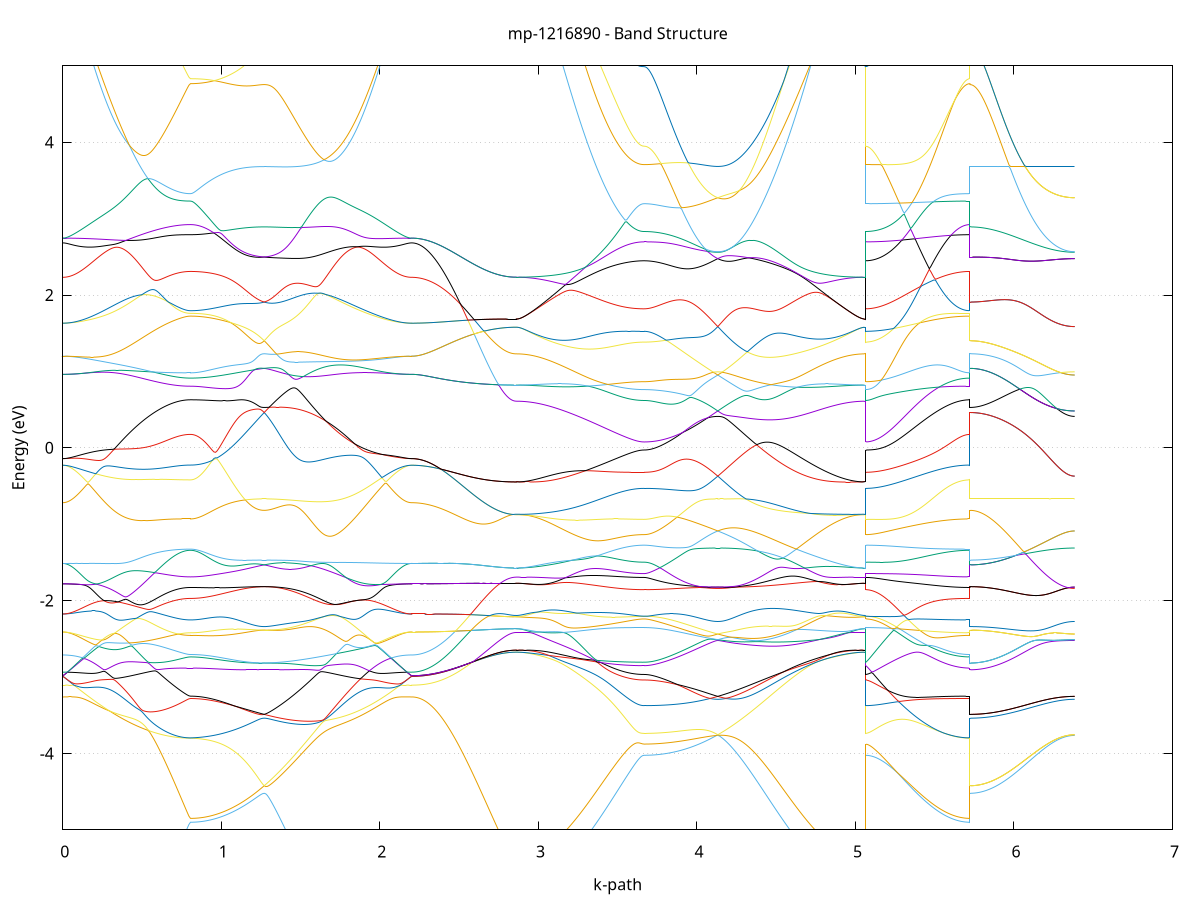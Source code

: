 set title 'mp-1216890 - Band Structure'
set xlabel 'k-path'
set ylabel 'Energy (eV)'
set grid y
set yrange [-5:5]
set terminal png size 800,600
set output 'mp-1216890_bands_gnuplot.png'
plot '-' using 1:2 with lines notitle, '-' using 1:2 with lines notitle, '-' using 1:2 with lines notitle, '-' using 1:2 with lines notitle, '-' using 1:2 with lines notitle, '-' using 1:2 with lines notitle, '-' using 1:2 with lines notitle, '-' using 1:2 with lines notitle, '-' using 1:2 with lines notitle, '-' using 1:2 with lines notitle, '-' using 1:2 with lines notitle, '-' using 1:2 with lines notitle, '-' using 1:2 with lines notitle, '-' using 1:2 with lines notitle, '-' using 1:2 with lines notitle, '-' using 1:2 with lines notitle, '-' using 1:2 with lines notitle, '-' using 1:2 with lines notitle, '-' using 1:2 with lines notitle, '-' using 1:2 with lines notitle, '-' using 1:2 with lines notitle, '-' using 1:2 with lines notitle, '-' using 1:2 with lines notitle, '-' using 1:2 with lines notitle, '-' using 1:2 with lines notitle, '-' using 1:2 with lines notitle, '-' using 1:2 with lines notitle, '-' using 1:2 with lines notitle, '-' using 1:2 with lines notitle, '-' using 1:2 with lines notitle, '-' using 1:2 with lines notitle, '-' using 1:2 with lines notitle, '-' using 1:2 with lines notitle, '-' using 1:2 with lines notitle, '-' using 1:2 with lines notitle, '-' using 1:2 with lines notitle, '-' using 1:2 with lines notitle, '-' using 1:2 with lines notitle, '-' using 1:2 with lines notitle, '-' using 1:2 with lines notitle, '-' using 1:2 with lines notitle, '-' using 1:2 with lines notitle, '-' using 1:2 with lines notitle, '-' using 1:2 with lines notitle, '-' using 1:2 with lines notitle, '-' using 1:2 with lines notitle, '-' using 1:2 with lines notitle, '-' using 1:2 with lines notitle, '-' using 1:2 with lines notitle, '-' using 1:2 with lines notitle, '-' using 1:2 with lines notitle, '-' using 1:2 with lines notitle, '-' using 1:2 with lines notitle, '-' using 1:2 with lines notitle, '-' using 1:2 with lines notitle, '-' using 1:2 with lines notitle, '-' using 1:2 with lines notitle, '-' using 1:2 with lines notitle, '-' using 1:2 with lines notitle, '-' using 1:2 with lines notitle, '-' using 1:2 with lines notitle, '-' using 1:2 with lines notitle, '-' using 1:2 with lines notitle, '-' using 1:2 with lines notitle, '-' using 1:2 with lines notitle, '-' using 1:2 with lines notitle, '-' using 1:2 with lines notitle, '-' using 1:2 with lines notitle, '-' using 1:2 with lines notitle, '-' using 1:2 with lines notitle, '-' using 1:2 with lines notitle, '-' using 1:2 with lines notitle, '-' using 1:2 with lines notitle, '-' using 1:2 with lines notitle, '-' using 1:2 with lines notitle, '-' using 1:2 with lines notitle, '-' using 1:2 with lines notitle, '-' using 1:2 with lines notitle, '-' using 1:2 with lines notitle, '-' using 1:2 with lines notitle
0.000000 -63.872463
0.009944 -63.872463
0.019888 -63.872463
0.029831 -63.872463
0.039775 -63.872463
0.049719 -63.872463
0.059663 -63.872463
0.069607 -63.872463
0.079550 -63.872363
0.089494 -63.872363
0.099438 -63.872363
0.109382 -63.872363
0.119326 -63.872363
0.129269 -63.872363
0.139213 -63.872363
0.149157 -63.872263
0.159101 -63.872263
0.169044 -63.872263
0.178988 -63.872263
0.188932 -63.872263
0.198876 -63.872263
0.208820 -63.872363
0.218763 -63.872363
0.228707 -63.872363
0.238651 -63.872363
0.248595 -63.872263
0.258539 -63.872363
0.268482 -63.872363
0.278426 -63.872263
0.288370 -63.872263
0.298314 -63.872263
0.308258 -63.872263
0.318201 -63.872263
0.328145 -63.872263
0.338089 -63.872263
0.348033 -63.872263
0.357977 -63.872263
0.367920 -63.872263
0.377864 -63.872263
0.387808 -63.872263
0.397752 -63.872363
0.407696 -63.872363
0.417639 -63.872363
0.427583 -63.872363
0.437527 -63.872363
0.447471 -63.872363
0.457414 -63.872363
0.467358 -63.872363
0.477302 -63.872363
0.487246 -63.872363
0.497190 -63.872363
0.507133 -63.872363
0.517077 -63.872363
0.527021 -63.872363
0.536965 -63.872363
0.546909 -63.872363
0.556852 -63.872363
0.566796 -63.872363
0.576740 -63.872363
0.586684 -63.872363
0.596628 -63.872363
0.606571 -63.872363
0.616515 -63.872363
0.626459 -63.872363
0.636403 -63.872363
0.646347 -63.872363
0.656290 -63.872463
0.666234 -63.872463
0.676178 -63.872363
0.686122 -63.872363
0.696066 -63.872363
0.706009 -63.872263
0.715953 -63.872363
0.725897 -63.872363
0.735841 -63.872363
0.745784 -63.872363
0.755728 -63.872263
0.765672 -63.872263
0.775616 -63.872263
0.785560 -63.872263
0.795503 -63.872263
0.805447 -63.872263
0.805447 -63.872263
0.815341 -63.872263
0.825236 -63.872263
0.835130 -63.872263
0.845024 -63.872263
0.854918 -63.872363
0.864812 -63.872363
0.874706 -63.872363
0.884600 -63.872363
0.894495 -63.872363
0.904389 -63.872363
0.914283 -63.872363
0.924177 -63.872263
0.934071 -63.872263
0.943965 -63.872263
0.953860 -63.872263
0.963754 -63.872263
0.973648 -63.872263
0.983542 -63.872163
0.993436 -63.872163
1.003330 -63.872163
1.013224 -63.872163
1.023119 -63.872263
1.033013 -63.872263
1.042907 -63.872263
1.052801 -63.872263
1.062695 -63.872263
1.072589 -63.872263
1.082484 -63.872263
1.092378 -63.872263
1.102272 -63.872263
1.112166 -63.872263
1.122060 -63.872263
1.131954 -63.872263
1.141848 -63.872263
1.151743 -63.872263
1.161637 -63.872263
1.171531 -63.872263
1.181425 -63.872263
1.191319 -63.872263
1.201213 -63.872263
1.211108 -63.872263
1.221002 -63.872263
1.230896 -63.872263
1.240790 -63.872263
1.250684 -63.872263
1.260578 -63.872263
1.270472 -63.872263
1.270472 -63.872263
1.280367 -63.872263
1.290261 -63.872263
1.300155 -63.872263
1.310049 -63.872263
1.319943 -63.872263
1.329837 -63.872163
1.339731 -63.872163
1.349626 -63.872163
1.359520 -63.872163
1.369414 -63.872163
1.379308 -63.872263
1.389202 -63.872263
1.399096 -63.872263
1.408991 -63.872263
1.418885 -63.872263
1.428779 -63.872263
1.438673 -63.872263
1.448567 -63.872263
1.458461 -63.872263
1.468355 -63.872263
1.478250 -63.872363
1.488144 -63.872363
1.498038 -63.872363
1.507932 -63.872363
1.517826 -63.872363
1.527720 -63.872363
1.537615 -63.872363
1.547509 -63.872363
1.557403 -63.872363
1.567297 -63.872363
1.577191 -63.872363
1.587085 -63.872363
1.596979 -63.872263
1.606874 -63.872363
1.616768 -63.872363
1.626662 -63.872363
1.636556 -63.872363
1.646450 -63.872363
1.656344 -63.872363
1.666239 -63.872363
1.676133 -63.872363
1.686027 -63.872363
1.695921 -63.872363
1.705815 -63.872363
1.715709 -63.872363
1.725603 -63.872363
1.735498 -63.872363
1.745392 -63.872363
1.755286 -63.872363
1.765180 -63.872263
1.775074 -63.872363
1.784968 -63.872263
1.794862 -63.872363
1.804757 -63.872263
1.814651 -63.872263
1.824545 -63.872263
1.834439 -63.872263
1.844333 -63.872263
1.854227 -63.872263
1.864122 -63.872263
1.874016 -63.872263
1.883910 -63.872263
1.893804 -63.872263
1.903698 -63.872263
1.913592 -63.872163
1.923486 -63.872263
1.933381 -63.872263
1.943275 -63.872163
1.953169 -63.872163
1.963063 -63.872163
1.972957 -63.872163
1.982851 -63.872163
1.992745 -63.872263
2.002640 -63.872263
2.012534 -63.872263
2.022428 -63.872263
2.032322 -63.872263
2.042216 -63.872363
2.052110 -63.872363
2.062005 -63.872363
2.071899 -63.872363
2.081793 -63.872363
2.091687 -63.872363
2.101581 -63.872363
2.111475 -63.872363
2.121369 -63.872463
2.131264 -63.872463
2.141158 -63.872463
2.151052 -63.872463
2.160946 -63.872463
2.170840 -63.872463
2.180734 -63.872463
2.190629 -63.872463
2.200523 -63.872463
2.200523 -63.872463
2.210383 -63.872463
2.220244 -63.872463
2.230105 -63.872463
2.239966 -63.872463
2.249827 -63.872463
2.259687 -63.872463
2.269548 -63.872263
2.279409 -63.872263
2.289270 -63.872063
2.299131 -63.872063
2.308991 -63.872063
2.318852 -63.871963
2.328713 -63.871963
2.338574 -63.871963
2.348435 -63.871963
2.358295 -63.871963
2.368156 -63.871963
2.378017 -63.871863
2.387878 -63.871863
2.397738 -63.871963
2.407599 -63.871963
2.417460 -63.871963
2.427321 -63.871863
2.437182 -63.871863
2.447042 -63.871963
2.456903 -63.871863
2.466764 -63.871863
2.476625 -63.871863
2.486486 -63.871863
2.496346 -63.871863
2.506207 -63.871863
2.516068 -63.871663
2.525929 -63.871763
2.535789 -63.871763
2.545650 -63.871763
2.555511 -63.871663
2.565372 -63.871663
2.575233 -63.871663
2.585093 -63.871663
2.594954 -63.871563
2.604815 -63.871563
2.614676 -63.871563
2.624537 -63.871463
2.634397 -63.871463
2.644258 -63.871763
2.654119 -63.871763
2.663980 -63.871663
2.673840 -63.871663
2.683701 -63.871663
2.693562 -63.871663
2.703423 -63.871563
2.713284 -63.871563
2.723144 -63.871563
2.733005 -63.871463
2.742866 -63.871463
2.752727 -63.871563
2.762588 -63.871463
2.772448 -63.871463
2.782309 -63.871463
2.792170 -63.871463
2.802031 -63.871463
2.811892 -63.871463
2.821752 -63.871463
2.831613 -63.871463
2.841474 -63.871463
2.851335 -63.871463
2.861195 -63.871263
2.861195 -63.871263
2.871139 -63.871363
2.881083 -63.871463
2.891027 -63.871463
2.900971 -63.871463
2.910914 -63.871463
2.920858 -63.871463
2.930802 -63.871463
2.940746 -63.871463
2.950690 -63.871463
2.960633 -63.871463
2.970577 -63.871463
2.980521 -63.871463
2.990465 -63.871463
3.000409 -63.871463
3.010352 -63.871463
3.020296 -63.871463
3.030240 -63.871463
3.040184 -63.871463
3.050127 -63.871463
3.060071 -63.871463
3.070015 -63.871463
3.079959 -63.871463
3.089903 -63.871463
3.099846 -63.871463
3.109790 -63.871463
3.119734 -63.871463
3.129678 -63.871463
3.139622 -63.871463
3.149565 -63.871463
3.159509 -63.871463
3.169453 -63.871463
3.179397 -63.871463
3.189341 -63.871463
3.199284 -63.871463
3.209228 -63.871463
3.219172 -63.871463
3.229116 -63.871463
3.239060 -63.871463
3.249003 -63.871463
3.258947 -63.871363
3.268891 -63.871363
3.278835 -63.871363
3.288779 -63.871363
3.298722 -63.871363
3.308666 -63.871363
3.318610 -63.871363
3.328554 -63.871263
3.338497 -63.871263
3.348441 -63.871263
3.358385 -63.871263
3.368329 -63.871263
3.378273 -63.871263
3.388216 -63.871363
3.398160 -63.871263
3.408104 -63.871263
3.418048 -63.871263
3.427992 -63.871263
3.437935 -63.871263
3.447879 -63.871263
3.457823 -63.871263
3.467767 -63.871363
3.477711 -63.871363
3.487654 -63.871363
3.497598 -63.871363
3.507542 -63.871363
3.517486 -63.871363
3.527430 -63.871363
3.537373 -63.871363
3.547317 -63.871363
3.557261 -63.871263
3.567205 -63.871263
3.577149 -63.871263
3.587092 -63.871263
3.597036 -63.871263
3.606980 -63.871263
3.616924 -63.871263
3.626867 -63.871263
3.636811 -63.871263
3.646755 -63.871263
3.656699 -63.871263
3.666643 -63.871163
3.666643 -63.871163
3.676537 -63.871263
3.686431 -63.871263
3.696325 -63.871263
3.706219 -63.871263
3.716113 -63.871263
3.726008 -63.871263
3.735902 -63.871263
3.745796 -63.871263
3.755690 -63.871263
3.765584 -63.871263
3.775478 -63.871263
3.785372 -63.871263
3.795267 -63.871263
3.805161 -63.871263
3.815055 -63.871263
3.824949 -63.871263
3.834843 -63.871163
3.844737 -63.871163
3.854632 -63.871163
3.864526 -63.871163
3.874420 -63.871163
3.884314 -63.871163
3.894208 -63.871163
3.904102 -63.871163
3.913996 -63.871263
3.923891 -63.871263
3.933785 -63.871263
3.943679 -63.871263
3.953573 -63.871263
3.963467 -63.871263
3.973361 -63.871263
3.983256 -63.871263
3.993150 -63.871263
4.003044 -63.871263
4.012938 -63.871163
4.022832 -63.871163
4.032726 -63.871163
4.042620 -63.871263
4.052515 -63.871263
4.062409 -63.871263
4.072303 -63.871163
4.082197 -63.871163
4.092091 -63.871163
4.101985 -63.871163
4.111880 -63.871163
4.121774 -63.871063
4.131668 -63.871163
4.131668 -63.871163
4.141562 -63.871063
4.151456 -63.871163
4.161350 -63.871163
4.171244 -63.871163
4.181139 -63.871163
4.191033 -63.871163
4.200927 -63.871163
4.210821 -63.871163
4.220715 -63.871163
4.230609 -63.871163
4.240504 -63.871163
4.250398 -63.871163
4.260292 -63.871163
4.270186 -63.871163
4.280080 -63.871163
4.289974 -63.871163
4.299868 -63.871163
4.309763 -63.871163
4.319657 -63.871163
4.329551 -63.871163
4.339445 -63.871263
4.349339 -63.871263
4.359233 -63.871263
4.369128 -63.871263
4.379022 -63.871263
4.388916 -63.871263
4.398810 -63.871263
4.408704 -63.871263
4.418598 -63.871263
4.428492 -63.871263
4.438387 -63.871263
4.448281 -63.871263
4.458175 -63.871263
4.468069 -63.871263
4.477963 -63.871263
4.487857 -63.871263
4.497751 -63.871263
4.507646 -63.871263
4.517540 -63.871263
4.527434 -63.871263
4.537328 -63.871263
4.547222 -63.871263
4.557116 -63.871263
4.567011 -63.871263
4.576905 -63.871263
4.586799 -63.871263
4.596693 -63.871263
4.606587 -63.871263
4.616481 -63.871263
4.626375 -63.871363
4.636270 -63.871263
4.646164 -63.871363
4.656058 -63.871363
4.665952 -63.871363
4.675846 -63.871463
4.685740 -63.871463
4.695635 -63.871463
4.705529 -63.871463
4.715423 -63.871463
4.725317 -63.871463
4.735211 -63.871463
4.745105 -63.871463
4.754999 -63.871463
4.764894 -63.871363
4.774788 -63.871363
4.784682 -63.871363
4.794576 -63.871363
4.804470 -63.871363
4.814364 -63.871363
4.824258 -63.871363
4.834153 -63.871363
4.844047 -63.871463
4.853941 -63.871463
4.863835 -63.871463
4.873729 -63.871463
4.883623 -63.871463
4.893518 -63.871463
4.903412 -63.871463
4.913306 -63.871463
4.923200 -63.871463
4.933094 -63.871463
4.942988 -63.871463
4.952882 -63.871463
4.962777 -63.871463
4.972671 -63.871463
4.982565 -63.871463
4.992459 -63.871363
5.002353 -63.871363
5.012247 -63.871363
5.022142 -63.871363
5.032036 -63.871363
5.041930 -63.871363
5.051824 -63.871363
5.061718 -63.871263
5.061718 -63.871163
5.071579 -63.871263
5.081440 -63.871263
5.091300 -63.871263
5.101161 -63.871263
5.111022 -63.871263
5.120883 -63.871263
5.130744 -63.871363
5.140604 -63.871363
5.150465 -63.871263
5.160326 -63.871363
5.170187 -63.871363
5.180048 -63.871363
5.189908 -63.871363
5.199769 -63.871363
5.209630 -63.871463
5.219491 -63.871463
5.229352 -63.871463
5.239212 -63.871563
5.249073 -63.871563
5.258934 -63.871663
5.268795 -63.871563
5.278655 -63.871563
5.288516 -63.871563
5.298377 -63.871563
5.308238 -63.871663
5.318099 -63.871563
5.327959 -63.871663
5.337820 -63.871663
5.347681 -63.871763
5.357542 -63.871763
5.367403 -63.871763
5.377263 -63.871763
5.387124 -63.871763
5.396985 -63.871763
5.406846 -63.871863
5.416706 -63.871863
5.426567 -63.871863
5.436428 -63.871863
5.446289 -63.871863
5.456150 -63.871863
5.466010 -63.871963
5.475871 -63.871963
5.485732 -63.871963
5.495593 -63.871963
5.505454 -63.871963
5.515314 -63.872063
5.525175 -63.872163
5.535036 -63.872163
5.544897 -63.872263
5.554757 -63.872263
5.564618 -63.872263
5.574479 -63.872163
5.584340 -63.872163
5.594201 -63.872163
5.604061 -63.872263
5.613922 -63.872263
5.623783 -63.872263
5.633644 -63.872263
5.643505 -63.872263
5.653365 -63.872263
5.663226 -63.872263
5.673087 -63.872263
5.682948 -63.872263
5.692809 -63.872363
5.702669 -63.872263
5.712530 -63.872263
5.722391 -63.872263
5.722391 -63.872263
5.732252 -63.872263
5.742112 -63.872263
5.751973 -63.872163
5.761834 -63.872163
5.771695 -63.872163
5.781556 -63.872163
5.791416 -63.872163
5.801277 -63.872163
5.811138 -63.872063
5.820999 -63.872163
5.830860 -63.872263
5.840720 -63.872263
5.850581 -63.872263
5.860442 -63.872263
5.870303 -63.872163
5.880163 -63.872163
5.890024 -63.872163
5.899885 -63.872163
5.909746 -63.872163
5.919607 -63.872063
5.929467 -63.872063
5.939328 -63.872063
5.949189 -63.872063
5.959050 -63.872063
5.968911 -63.872063
5.978771 -63.872063
5.988632 -63.872063
5.998493 -63.872063
6.008354 -63.871963
6.018214 -63.871963
6.028075 -63.871863
6.037936 -63.871963
6.047797 -63.871763
6.057658 -63.871863
6.067518 -63.871763
6.077379 -63.871863
6.087240 -63.871863
6.097101 -63.871863
6.106962 -63.871863
6.116822 -63.871763
6.126683 -63.871763
6.136544 -63.871763
6.146405 -63.871663
6.156265 -63.871663
6.166126 -63.871663
6.175987 -63.871463
6.185848 -63.871463
6.195709 -63.871563
6.205569 -63.871463
6.215430 -63.871463
6.225291 -63.871463
6.235152 -63.871363
6.245013 -63.871363
6.254873 -63.871363
6.264734 -63.871263
6.274595 -63.871263
6.284456 -63.871263
6.294317 -63.871263
6.304177 -63.871263
6.314038 -63.871263
6.323899 -63.871263
6.333760 -63.871363
6.343620 -63.871263
6.353481 -63.871263
6.363342 -63.871163
6.373203 -63.871063
6.383064 -63.871163
e
0.000000 -63.797063
0.009944 -63.797063
0.019888 -63.797163
0.029831 -63.797163
0.039775 -63.797163
0.049719 -63.797163
0.059663 -63.797163
0.069607 -63.797163
0.079550 -63.797163
0.089494 -63.797163
0.099438 -63.797163
0.109382 -63.797163
0.119326 -63.797163
0.129269 -63.797163
0.139213 -63.797063
0.149157 -63.797063
0.159101 -63.797063
0.169044 -63.797063
0.178988 -63.797063
0.188932 -63.797063
0.198876 -63.797163
0.208820 -63.797063
0.218763 -63.797063
0.228707 -63.797063
0.238651 -63.797063
0.248595 -63.797063
0.258539 -63.797063
0.268482 -63.797063
0.278426 -63.796963
0.288370 -63.797063
0.298314 -63.797063
0.308258 -63.797063
0.318201 -63.797063
0.328145 -63.797063
0.338089 -63.797063
0.348033 -63.797063
0.357977 -63.797063
0.367920 -63.797063
0.377864 -63.797063
0.387808 -63.797063
0.397752 -63.797163
0.407696 -63.797163
0.417639 -63.797163
0.427583 -63.797163
0.437527 -63.797163
0.447471 -63.797163
0.457414 -63.797163
0.467358 -63.797163
0.477302 -63.797163
0.487246 -63.797163
0.497190 -63.797063
0.507133 -63.797063
0.517077 -63.797063
0.527021 -63.797063
0.536965 -63.797063
0.546909 -63.797063
0.556852 -63.797063
0.566796 -63.797063
0.576740 -63.797063
0.586684 -63.797063
0.596628 -63.797063
0.606571 -63.797163
0.616515 -63.797063
0.626459 -63.797063
0.636403 -63.797063
0.646347 -63.797063
0.656290 -63.797063
0.666234 -63.797063
0.676178 -63.797063
0.686122 -63.796963
0.696066 -63.796963
0.706009 -63.796963
0.715953 -63.796963
0.725897 -63.796963
0.735841 -63.796963
0.745784 -63.796963
0.755728 -63.796963
0.765672 -63.796963
0.775616 -63.796863
0.785560 -63.796863
0.795503 -63.796863
0.805447 -63.796863
0.805447 -63.796863
0.815341 -63.796863
0.825236 -63.796863
0.835130 -63.796963
0.845024 -63.796963
0.854918 -63.797063
0.864812 -63.797063
0.874706 -63.797063
0.884600 -63.797063
0.894495 -63.797063
0.904389 -63.797063
0.914283 -63.796963
0.924177 -63.797063
0.934071 -63.797063
0.943965 -63.797163
0.953860 -63.797063
0.963754 -63.797063
0.973648 -63.797063
0.983542 -63.796963
0.993436 -63.796963
1.003330 -63.796863
1.013224 -63.796863
1.023119 -63.796863
1.033013 -63.796863
1.042907 -63.796863
1.052801 -63.796863
1.062695 -63.796863
1.072589 -63.796963
1.082484 -63.796963
1.092378 -63.796963
1.102272 -63.796963
1.112166 -63.796963
1.122060 -63.796963
1.131954 -63.796963
1.141848 -63.796963
1.151743 -63.796963
1.161637 -63.796963
1.171531 -63.796963
1.181425 -63.796963
1.191319 -63.796963
1.201213 -63.796863
1.211108 -63.796863
1.221002 -63.796863
1.230896 -63.796763
1.240790 -63.796863
1.250684 -63.796863
1.260578 -63.796863
1.270472 -63.796863
1.270472 -63.796863
1.280367 -63.796863
1.290261 -63.796863
1.300155 -63.796863
1.310049 -63.796763
1.319943 -63.796863
1.329837 -63.796863
1.339731 -63.796863
1.349626 -63.796863
1.359520 -63.796863
1.369414 -63.796863
1.379308 -63.796963
1.389202 -63.796963
1.399096 -63.796963
1.408991 -63.796963
1.418885 -63.796963
1.428779 -63.796963
1.438673 -63.796963
1.448567 -63.796963
1.458461 -63.796963
1.468355 -63.796963
1.478250 -63.796963
1.488144 -63.796963
1.498038 -63.796963
1.507932 -63.796963
1.517826 -63.796963
1.527720 -63.796963
1.537615 -63.796963
1.547509 -63.796963
1.557403 -63.796963
1.567297 -63.796963
1.577191 -63.796963
1.587085 -63.796963
1.596979 -63.796963
1.606874 -63.796963
1.616768 -63.796963
1.626662 -63.796963
1.636556 -63.796963
1.646450 -63.796963
1.656344 -63.796963
1.666239 -63.796963
1.676133 -63.796963
1.686027 -63.796963
1.695921 -63.797063
1.705815 -63.797063
1.715709 -63.797063
1.725603 -63.797063
1.735498 -63.796963
1.745392 -63.796963
1.755286 -63.796963
1.765180 -63.796963
1.775074 -63.797063
1.784968 -63.797063
1.794862 -63.797063
1.804757 -63.797063
1.814651 -63.797063
1.824545 -63.797063
1.834439 -63.797063
1.844333 -63.797063
1.854227 -63.797063
1.864122 -63.797063
1.874016 -63.797063
1.883910 -63.797063
1.893804 -63.797063
1.903698 -63.797063
1.913592 -63.796963
1.923486 -63.796963
1.933381 -63.796963
1.943275 -63.797063
1.953169 -63.797063
1.963063 -63.797063
1.972957 -63.797063
1.982851 -63.797063
1.992745 -63.797063
2.002640 -63.797063
2.012534 -63.797063
2.022428 -63.796963
2.032322 -63.797063
2.042216 -63.797063
2.052110 -63.797063
2.062005 -63.797063
2.071899 -63.797063
2.081793 -63.797163
2.091687 -63.797163
2.101581 -63.797163
2.111475 -63.797163
2.121369 -63.797163
2.131264 -63.797163
2.141158 -63.797163
2.151052 -63.797163
2.160946 -63.797163
2.170840 -63.797163
2.180734 -63.797163
2.190629 -63.797063
2.200523 -63.797063
2.200523 -63.797063
2.210383 -63.797063
2.220244 -63.797063
2.230105 -63.797063
2.239966 -63.797063
2.249827 -63.797063
2.259687 -63.797063
2.269548 -63.796963
2.279409 -63.796963
2.289270 -63.797063
2.299131 -63.797063
2.308991 -63.797063
2.318852 -63.797063
2.328713 -63.797063
2.338574 -63.797063
2.348435 -63.797063
2.358295 -63.797063
2.368156 -63.797063
2.378017 -63.797063
2.387878 -63.797063
2.397738 -63.797163
2.407599 -63.797163
2.417460 -63.797163
2.427321 -63.797063
2.437182 -63.797063
2.447042 -63.797163
2.456903 -63.797163
2.466764 -63.797163
2.476625 -63.797163
2.486486 -63.797163
2.496346 -63.797263
2.506207 -63.797263
2.516068 -63.797263
2.525929 -63.797263
2.535789 -63.797263
2.545650 -63.797263
2.555511 -63.797263
2.565372 -63.797263
2.575233 -63.797263
2.585093 -63.797263
2.594954 -63.797263
2.604815 -63.797263
2.614676 -63.797063
2.624537 -63.797063
2.634397 -63.797063
2.644258 -63.797163
2.654119 -63.797163
2.663980 -63.797163
2.673840 -63.797163
2.683701 -63.797163
2.693562 -63.797163
2.703423 -63.797163
2.713284 -63.797263
2.723144 -63.797263
2.733005 -63.797263
2.742866 -63.797263
2.752727 -63.797263
2.762588 -63.797263
2.772448 -63.797263
2.782309 -63.797263
2.792170 -63.797263
2.802031 -63.797263
2.811892 -63.797263
2.821752 -63.797263
2.831613 -63.797263
2.841474 -63.797263
2.851335 -63.797263
2.861195 -63.797163
2.861195 -63.797163
2.871139 -63.797163
2.881083 -63.797263
2.891027 -63.797263
2.900971 -63.797263
2.910914 -63.797263
2.920858 -63.797163
2.930802 -63.797163
2.940746 -63.797163
2.950690 -63.797163
2.960633 -63.797163
2.970577 -63.797263
2.980521 -63.797263
2.990465 -63.797263
3.000409 -63.797263
3.010352 -63.797263
3.020296 -63.797363
3.030240 -63.797263
3.040184 -63.797263
3.050127 -63.797263
3.060071 -63.797263
3.070015 -63.797263
3.079959 -63.797263
3.089903 -63.797263
3.099846 -63.797263
3.109790 -63.797263
3.119734 -63.797163
3.129678 -63.797163
3.139622 -63.797163
3.149565 -63.797163
3.159509 -63.797163
3.169453 -63.797163
3.179397 -63.797063
3.189341 -63.797063
3.199284 -63.797063
3.209228 -63.797063
3.219172 -63.797063
3.229116 -63.797063
3.239060 -63.797063
3.249003 -63.797063
3.258947 -63.797163
3.268891 -63.797163
3.278835 -63.797063
3.288779 -63.797063
3.298722 -63.797063
3.308666 -63.797063
3.318610 -63.797063
3.328554 -63.796963
3.338497 -63.796963
3.348441 -63.796963
3.358385 -63.796963
3.368329 -63.796963
3.378273 -63.796963
3.388216 -63.796963
3.398160 -63.796963
3.408104 -63.796963
3.418048 -63.796963
3.427992 -63.796963
3.437935 -63.796963
3.447879 -63.796963
3.457823 -63.796963
3.467767 -63.797163
3.477711 -63.797163
3.487654 -63.797163
3.497598 -63.797163
3.507542 -63.797163
3.517486 -63.797163
3.527430 -63.797163
3.537373 -63.797163
3.547317 -63.797163
3.557261 -63.797063
3.567205 -63.797063
3.577149 -63.797163
3.587092 -63.797163
3.597036 -63.797163
3.606980 -63.797063
3.616924 -63.797063
3.626867 -63.797063
3.636811 -63.797063
3.646755 -63.797063
3.656699 -63.797063
3.666643 -63.796963
3.666643 -63.796963
3.676537 -63.797063
3.686431 -63.796963
3.696325 -63.796963
3.706219 -63.796963
3.716113 -63.797063
3.726008 -63.797063
3.735902 -63.797063
3.745796 -63.797063
3.755690 -63.797063
3.765584 -63.796963
3.775478 -63.796963
3.785372 -63.796963
3.795267 -63.796963
3.805161 -63.796963
3.815055 -63.796963
3.824949 -63.796963
3.834843 -63.796863
3.844737 -63.796863
3.854632 -63.796863
3.864526 -63.796863
3.874420 -63.796863
3.884314 -63.796963
3.894208 -63.797063
3.904102 -63.797063
3.913996 -63.797163
3.923891 -63.797063
3.933785 -63.797063
3.943679 -63.797063
3.953573 -63.796963
3.963467 -63.796963
3.973361 -63.796963
3.983256 -63.796963
3.993150 -63.796863
4.003044 -63.796863
4.012938 -63.796863
4.022832 -63.796763
4.032726 -63.796763
4.042620 -63.796863
4.052515 -63.796863
4.062409 -63.796863
4.072303 -63.796863
4.082197 -63.796863
4.092091 -63.796863
4.101985 -63.796863
4.111880 -63.796863
4.121774 -63.796863
4.131668 -63.796963
4.131668 -63.796963
4.141562 -63.796863
4.151456 -63.796863
4.161350 -63.796863
4.171244 -63.796863
4.181139 -63.796863
4.191033 -63.796963
4.200927 -63.796963
4.210821 -63.796963
4.220715 -63.796963
4.230609 -63.796963
4.240504 -63.796963
4.250398 -63.796863
4.260292 -63.796863
4.270186 -63.796963
4.280080 -63.796963
4.289974 -63.796963
4.299868 -63.796963
4.309763 -63.796963
4.319657 -63.796963
4.329551 -63.796963
4.339445 -63.796963
4.349339 -63.796963
4.359233 -63.796963
4.369128 -63.796963
4.379022 -63.796963
4.388916 -63.797063
4.398810 -63.797063
4.408704 -63.797063
4.418598 -63.797063
4.428492 -63.796963
4.438387 -63.796963
4.448281 -63.796963
4.458175 -63.797063
4.468069 -63.797063
4.477963 -63.797063
4.487857 -63.797063
4.497751 -63.797063
4.507646 -63.797063
4.517540 -63.797063
4.527434 -63.797063
4.537328 -63.797063
4.547222 -63.797063
4.557116 -63.797063
4.567011 -63.797063
4.576905 -63.797063
4.586799 -63.797063
4.596693 -63.797063
4.606587 -63.797063
4.616481 -63.797063
4.626375 -63.797063
4.636270 -63.797063
4.646164 -63.797063
4.656058 -63.797063
4.665952 -63.797063
4.675846 -63.797063
4.685740 -63.797163
4.695635 -63.797163
4.705529 -63.797163
4.715423 -63.797163
4.725317 -63.797163
4.735211 -63.797163
4.745105 -63.797163
4.754999 -63.797163
4.764894 -63.797163
4.774788 -63.797163
4.784682 -63.797163
4.794576 -63.797163
4.804470 -63.797163
4.814364 -63.797163
4.824258 -63.797163
4.834153 -63.797163
4.844047 -63.797163
4.853941 -63.797163
4.863835 -63.797263
4.873729 -63.797263
4.883623 -63.797263
4.893518 -63.797263
4.903412 -63.797363
4.913306 -63.797263
4.923200 -63.797263
4.933094 -63.797263
4.942988 -63.797263
4.952882 -63.797263
4.962777 -63.797163
4.972671 -63.797163
4.982565 -63.797163
4.992459 -63.797163
5.002353 -63.797263
5.012247 -63.797263
5.022142 -63.797263
5.032036 -63.797263
5.041930 -63.797263
5.051824 -63.797163
5.061718 -63.797163
5.061718 -63.796963
5.071579 -63.797063
5.081440 -63.797063
5.091300 -63.797063
5.101161 -63.797063
5.111022 -63.797063
5.120883 -63.796963
5.130744 -63.796963
5.140604 -63.796963
5.150465 -63.796963
5.160326 -63.796963
5.170187 -63.796963
5.180048 -63.796963
5.189908 -63.796963
5.199769 -63.796963
5.209630 -63.796963
5.219491 -63.796963
5.229352 -63.796963
5.239212 -63.796963
5.249073 -63.796963
5.258934 -63.796963
5.268795 -63.796963
5.278655 -63.796963
5.288516 -63.796963
5.298377 -63.796963
5.308238 -63.796963
5.318099 -63.796963
5.327959 -63.796963
5.337820 -63.796963
5.347681 -63.796963
5.357542 -63.796963
5.367403 -63.796963
5.377263 -63.796963
5.387124 -63.796863
5.396985 -63.796863
5.406846 -63.796863
5.416706 -63.796863
5.426567 -63.796863
5.436428 -63.796863
5.446289 -63.796863
5.456150 -63.796863
5.466010 -63.796963
5.475871 -63.797063
5.485732 -63.796963
5.495593 -63.796963
5.505454 -63.796963
5.515314 -63.796963
5.525175 -63.796963
5.535036 -63.796963
5.544897 -63.797063
5.554757 -63.796963
5.564618 -63.796963
5.574479 -63.796963
5.584340 -63.796863
5.594201 -63.796863
5.604061 -63.796963
5.613922 -63.796963
5.623783 -63.796963
5.633644 -63.796963
5.643505 -63.796963
5.653365 -63.796963
5.663226 -63.796963
5.673087 -63.796963
5.682948 -63.796963
5.692809 -63.796963
5.702669 -63.796963
5.712530 -63.796863
5.722391 -63.796863
5.722391 -63.796863
5.732252 -63.796863
5.742112 -63.796863
5.751973 -63.796863
5.761834 -63.796863
5.771695 -63.796863
5.781556 -63.796863
5.791416 -63.796763
5.801277 -63.796763
5.811138 -63.796763
5.820999 -63.796763
5.830860 -63.796763
5.840720 -63.796863
5.850581 -63.796863
5.860442 -63.796863
5.870303 -63.796863
5.880163 -63.796863
5.890024 -63.796863
5.899885 -63.796863
5.909746 -63.796863
5.919607 -63.796863
5.929467 -63.796863
5.939328 -63.796863
5.949189 -63.796863
5.959050 -63.796863
5.968911 -63.796963
5.978771 -63.796963
5.988632 -63.796963
5.998493 -63.796863
6.008354 -63.796863
6.018214 -63.796863
6.028075 -63.796863
6.037936 -63.796863
6.047797 -63.796863
6.057658 -63.796863
6.067518 -63.796863
6.077379 -63.796863
6.087240 -63.796863
6.097101 -63.796863
6.106962 -63.796863
6.116822 -63.796863
6.126683 -63.796863
6.136544 -63.796863
6.146405 -63.796863
6.156265 -63.796863
6.166126 -63.796863
6.175987 -63.796863
6.185848 -63.796863
6.195709 -63.796863
6.205569 -63.796863
6.215430 -63.796863
6.225291 -63.796863
6.235152 -63.796863
6.245013 -63.796863
6.254873 -63.796863
6.264734 -63.796863
6.274595 -63.796863
6.284456 -63.796863
6.294317 -63.796863
6.304177 -63.796863
6.314038 -63.796863
6.323899 -63.796863
6.333760 -63.796863
6.343620 -63.796863
6.353481 -63.796863
6.363342 -63.796863
6.373203 -63.796863
6.383064 -63.796963
e
0.000000 -63.796963
0.009944 -63.797063
0.019888 -63.797063
0.029831 -63.797063
0.039775 -63.797163
0.049719 -63.797163
0.059663 -63.797163
0.069607 -63.797063
0.079550 -63.797063
0.089494 -63.797063
0.099438 -63.797063
0.109382 -63.796963
0.119326 -63.796963
0.129269 -63.796863
0.139213 -63.796863
0.149157 -63.796863
0.159101 -63.796863
0.169044 -63.796863
0.178988 -63.796863
0.188932 -63.796963
0.198876 -63.796963
0.208820 -63.796963
0.218763 -63.796963
0.228707 -63.796963
0.238651 -63.796963
0.248595 -63.797063
0.258539 -63.796963
0.268482 -63.796963
0.278426 -63.796963
0.288370 -63.796963
0.298314 -63.796963
0.308258 -63.796963
0.318201 -63.797063
0.328145 -63.797063
0.338089 -63.796963
0.348033 -63.797063
0.357977 -63.796963
0.367920 -63.796963
0.377864 -63.796963
0.387808 -63.796963
0.397752 -63.796963
0.407696 -63.796963
0.417639 -63.796963
0.427583 -63.796863
0.437527 -63.796763
0.447471 -63.796863
0.457414 -63.796863
0.467358 -63.796863
0.477302 -63.796863
0.487246 -63.796863
0.497190 -63.796863
0.507133 -63.796763
0.517077 -63.796763
0.527021 -63.796663
0.536965 -63.796663
0.546909 -63.796663
0.556852 -63.796663
0.566796 -63.796763
0.576740 -63.796763
0.586684 -63.796763
0.596628 -63.796763
0.606571 -63.796763
0.616515 -63.796763
0.626459 -63.796763
0.636403 -63.796763
0.646347 -63.796763
0.656290 -63.796763
0.666234 -63.796763
0.676178 -63.796763
0.686122 -63.796663
0.696066 -63.796663
0.706009 -63.796663
0.715953 -63.796663
0.725897 -63.796663
0.735841 -63.796663
0.745784 -63.796563
0.755728 -63.796563
0.765672 -63.796563
0.775616 -63.796463
0.785560 -63.796463
0.795503 -63.796563
0.805447 -63.796563
0.805447 -63.796563
0.815341 -63.796563
0.825236 -63.796563
0.835130 -63.796563
0.845024 -63.796563
0.854918 -63.796563
0.864812 -63.796563
0.874706 -63.796563
0.884600 -63.796563
0.894495 -63.796563
0.904389 -63.796663
0.914283 -63.796663
0.924177 -63.796663
0.934071 -63.796663
0.943965 -63.796563
0.953860 -63.796563
0.963754 -63.796563
0.973648 -63.796563
0.983542 -63.796563
0.993436 -63.796563
1.003330 -63.796563
1.013224 -63.796563
1.023119 -63.796563
1.033013 -63.796563
1.042907 -63.796663
1.052801 -63.796663
1.062695 -63.796663
1.072589 -63.796663
1.082484 -63.796663
1.092378 -63.796663
1.102272 -63.796663
1.112166 -63.796663
1.122060 -63.796663
1.131954 -63.796663
1.141848 -63.796663
1.151743 -63.796663
1.161637 -63.796663
1.171531 -63.796763
1.181425 -63.796763
1.191319 -63.796763
1.201213 -63.796763
1.211108 -63.796763
1.221002 -63.796763
1.230896 -63.796763
1.240790 -63.796763
1.250684 -63.796863
1.260578 -63.796863
1.270472 -63.796863
1.270472 -63.796863
1.280367 -63.796863
1.290261 -63.796863
1.300155 -63.796763
1.310049 -63.796763
1.319943 -63.796763
1.329837 -63.796763
1.339731 -63.796763
1.349626 -63.796663
1.359520 -63.796763
1.369414 -63.796763
1.379308 -63.796763
1.389202 -63.796763
1.399096 -63.796763
1.408991 -63.796763
1.418885 -63.796763
1.428779 -63.796763
1.438673 -63.796763
1.448567 -63.796763
1.458461 -63.796763
1.468355 -63.796763
1.478250 -63.796763
1.488144 -63.796763
1.498038 -63.796763
1.507932 -63.796763
1.517826 -63.796763
1.527720 -63.796763
1.537615 -63.796763
1.547509 -63.796663
1.557403 -63.796663
1.567297 -63.796663
1.577191 -63.796663
1.587085 -63.796763
1.596979 -63.796663
1.606874 -63.796663
1.616768 -63.796663
1.626662 -63.796663
1.636556 -63.796663
1.646450 -63.796663
1.656344 -63.796663
1.666239 -63.796663
1.676133 -63.796763
1.686027 -63.796763
1.695921 -63.796763
1.705815 -63.796763
1.715709 -63.796763
1.725603 -63.796763
1.735498 -63.796863
1.745392 -63.796863
1.755286 -63.796963
1.765180 -63.796863
1.775074 -63.796963
1.784968 -63.796863
1.794862 -63.796963
1.804757 -63.796963
1.814651 -63.796963
1.824545 -63.796963
1.834439 -63.797063
1.844333 -63.797063
1.854227 -63.796963
1.864122 -63.796963
1.874016 -63.796963
1.883910 -63.796963
1.893804 -63.796963
1.903698 -63.796963
1.913592 -63.796863
1.923486 -63.796963
1.933381 -63.796963
1.943275 -63.796963
1.953169 -63.796963
1.963063 -63.796863
1.972957 -63.796863
1.982851 -63.796963
1.992745 -63.796963
2.002640 -63.796963
2.012534 -63.796963
2.022428 -63.796963
2.032322 -63.796963
2.042216 -63.796963
2.052110 -63.796863
2.062005 -63.796863
2.071899 -63.796863
2.081793 -63.796963
2.091687 -63.796963
2.101581 -63.797063
2.111475 -63.797063
2.121369 -63.797063
2.131264 -63.797063
2.141158 -63.797163
2.151052 -63.797163
2.160946 -63.797163
2.170840 -63.797063
2.180734 -63.797063
2.190629 -63.797063
2.200523 -63.796963
2.200523 -63.796963
2.210383 -63.796963
2.220244 -63.796963
2.230105 -63.796963
2.239966 -63.796963
2.249827 -63.797063
2.259687 -63.797063
2.269548 -63.796963
2.279409 -63.796963
2.289270 -63.797063
2.299131 -63.797063
2.308991 -63.797063
2.318852 -63.797063
2.328713 -63.797063
2.338574 -63.797063
2.348435 -63.797063
2.358295 -63.797063
2.368156 -63.797063
2.378017 -63.797063
2.387878 -63.797063
2.397738 -63.797063
2.407599 -63.797063
2.417460 -63.797063
2.427321 -63.797063
2.437182 -63.797063
2.447042 -63.797163
2.456903 -63.797163
2.466764 -63.797163
2.476625 -63.797163
2.486486 -63.797163
2.496346 -63.797263
2.506207 -63.797263
2.516068 -63.797263
2.525929 -63.797263
2.535789 -63.797263
2.545650 -63.797263
2.555511 -63.797263
2.565372 -63.797263
2.575233 -63.797263
2.585093 -63.797263
2.594954 -63.797263
2.604815 -63.797263
2.614676 -63.797063
2.624537 -63.797063
2.634397 -63.797063
2.644258 -63.797163
2.654119 -63.797163
2.663980 -63.797163
2.673840 -63.797163
2.683701 -63.797163
2.693562 -63.797163
2.703423 -63.797163
2.713284 -63.797263
2.723144 -63.797263
2.733005 -63.797263
2.742866 -63.797163
2.752727 -63.797163
2.762588 -63.797163
2.772448 -63.797163
2.782309 -63.797163
2.792170 -63.797163
2.802031 -63.797163
2.811892 -63.797163
2.821752 -63.797163
2.831613 -63.797163
2.841474 -63.797163
2.851335 -63.797163
2.861195 -63.797063
2.861195 -63.797063
2.871139 -63.797163
2.881083 -63.797163
2.891027 -63.797163
2.900971 -63.797163
2.910914 -63.797163
2.920858 -63.797063
2.930802 -63.797063
2.940746 -63.797163
2.950690 -63.797163
2.960633 -63.797163
2.970577 -63.797163
2.980521 -63.797163
2.990465 -63.797163
3.000409 -63.797163
3.010352 -63.797263
3.020296 -63.797263
3.030240 -63.797263
3.040184 -63.797263
3.050127 -63.797163
3.060071 -63.797163
3.070015 -63.797163
3.079959 -63.797163
3.089903 -63.797163
3.099846 -63.797163
3.109790 -63.797163
3.119734 -63.797063
3.129678 -63.797063
3.139622 -63.797063
3.149565 -63.796963
3.159509 -63.796963
3.169453 -63.796863
3.179397 -63.796863
3.189341 -63.796863
3.199284 -63.796863
3.209228 -63.796863
3.219172 -63.796763
3.229116 -63.796763
3.239060 -63.796763
3.249003 -63.796763
3.258947 -63.796663
3.268891 -63.796663
3.278835 -63.796563
3.288779 -63.796663
3.298722 -63.796563
3.308666 -63.796563
3.318610 -63.796563
3.328554 -63.796563
3.338497 -63.796563
3.348441 -63.796563
3.358385 -63.796463
3.368329 -63.796663
3.378273 -63.796663
3.388216 -63.796763
3.398160 -63.796763
3.408104 -63.796663
3.418048 -63.796763
3.427992 -63.796763
3.437935 -63.796763
3.447879 -63.796663
3.457823 -63.796663
3.467767 -63.796763
3.477711 -63.796763
3.487654 -63.796763
3.497598 -63.796763
3.507542 -63.796763
3.517486 -63.796763
3.527430 -63.796763
3.537373 -63.796663
3.547317 -63.796663
3.557261 -63.796663
3.567205 -63.796663
3.577149 -63.796663
3.587092 -63.796663
3.597036 -63.796663
3.606980 -63.796663
3.616924 -63.796663
3.626867 -63.796663
3.636811 -63.796663
3.646755 -63.796663
3.656699 -63.796663
3.666643 -63.796563
3.666643 -63.796563
3.676537 -63.796663
3.686431 -63.796663
3.696325 -63.796663
3.706219 -63.796663
3.716113 -63.796663
3.726008 -63.796663
3.735902 -63.796663
3.745796 -63.796663
3.755690 -63.796663
3.765584 -63.796663
3.775478 -63.796663
3.785372 -63.796663
3.795267 -63.796663
3.805161 -63.796663
3.815055 -63.796663
3.824949 -63.796663
3.834843 -63.796663
3.844737 -63.796563
3.854632 -63.796563
3.864526 -63.796563
3.874420 -63.796563
3.884314 -63.796663
3.894208 -63.796663
3.904102 -63.796663
3.913996 -63.796663
3.923891 -63.796663
3.933785 -63.796663
3.943679 -63.796663
3.953573 -63.796663
3.963467 -63.796663
3.973361 -63.796663
3.983256 -63.796663
3.993150 -63.796763
4.003044 -63.796763
4.012938 -63.796663
4.022832 -63.796663
4.032726 -63.796763
4.042620 -63.796763
4.052515 -63.796763
4.062409 -63.796763
4.072303 -63.796663
4.082197 -63.796663
4.092091 -63.796663
4.101985 -63.796663
4.111880 -63.796763
4.121774 -63.796863
4.131668 -63.796963
4.131668 -63.796963
4.141562 -63.796863
4.151456 -63.796763
4.161350 -63.796763
4.171244 -63.796763
4.181139 -63.796763
4.191033 -63.796763
4.200927 -63.796763
4.210821 -63.796763
4.220715 -63.796763
4.230609 -63.796763
4.240504 -63.796763
4.250398 -63.796663
4.260292 -63.796663
4.270186 -63.796763
4.280080 -63.796763
4.289974 -63.796763
4.299868 -63.796763
4.309763 -63.796763
4.319657 -63.796763
4.329551 -63.796763
4.339445 -63.796763
4.349339 -63.796763
4.359233 -63.796663
4.369128 -63.796763
4.379022 -63.796863
4.388916 -63.796863
4.398810 -63.796863
4.408704 -63.796863
4.418598 -63.796763
4.428492 -63.796763
4.438387 -63.796763
4.448281 -63.796663
4.458175 -63.796763
4.468069 -63.796763
4.477963 -63.796763
4.487857 -63.796663
4.497751 -63.796763
4.507646 -63.796763
4.517540 -63.796563
4.527434 -63.796563
4.537328 -63.796563
4.547222 -63.796563
4.557116 -63.796563
4.567011 -63.796663
4.576905 -63.796663
4.586799 -63.796663
4.596693 -63.796663
4.606587 -63.796663
4.616481 -63.796663
4.626375 -63.796763
4.636270 -63.796663
4.646164 -63.796663
4.656058 -63.796663
4.665952 -63.796663
4.675846 -63.796763
4.685740 -63.796763
4.695635 -63.796863
4.705529 -63.796863
4.715423 -63.796863
4.725317 -63.796863
4.735211 -63.796863
4.745105 -63.796863
4.754999 -63.796863
4.764894 -63.796863
4.774788 -63.796863
4.784682 -63.796863
4.794576 -63.796963
4.804470 -63.796963
4.814364 -63.797063
4.824258 -63.797063
4.834153 -63.797063
4.844047 -63.797163
4.853941 -63.797163
4.863835 -63.797163
4.873729 -63.797263
4.883623 -63.797263
4.893518 -63.797263
4.903412 -63.797263
4.913306 -63.797263
4.923200 -63.797163
4.933094 -63.797163
4.942988 -63.797163
4.952882 -63.797163
4.962777 -63.797163
4.972671 -63.797163
4.982565 -63.797163
4.992459 -63.797063
5.002353 -63.797063
5.012247 -63.797163
5.022142 -63.797163
5.032036 -63.797163
5.041930 -63.797163
5.051824 -63.797163
5.061718 -63.797063
5.061718 -63.796563
5.071579 -63.796663
5.081440 -63.796663
5.091300 -63.796663
5.101161 -63.796663
5.111022 -63.796663
5.120883 -63.796663
5.130744 -63.796663
5.140604 -63.796663
5.150465 -63.796663
5.160326 -63.796663
5.170187 -63.796663
5.180048 -63.796663
5.189908 -63.796663
5.199769 -63.796663
5.209630 -63.796663
5.219491 -63.796663
5.229352 -63.796563
5.239212 -63.796563
5.249073 -63.796663
5.258934 -63.796663
5.268795 -63.796663
5.278655 -63.796563
5.288516 -63.796563
5.298377 -63.796563
5.308238 -63.796663
5.318099 -63.796663
5.327959 -63.796763
5.337820 -63.796763
5.347681 -63.796763
5.357542 -63.796763
5.367403 -63.796763
5.377263 -63.796763
5.387124 -63.796763
5.396985 -63.796763
5.406846 -63.796763
5.416706 -63.796663
5.426567 -63.796663
5.436428 -63.796663
5.446289 -63.796663
5.456150 -63.796663
5.466010 -63.796763
5.475871 -63.796763
5.485732 -63.796663
5.495593 -63.796663
5.505454 -63.796663
5.515314 -63.796663
5.525175 -63.796663
5.535036 -63.796563
5.544897 -63.796563
5.554757 -63.796563
5.564618 -63.796563
5.574479 -63.796563
5.584340 -63.796563
5.594201 -63.796563
5.604061 -63.796563
5.613922 -63.796563
5.623783 -63.796563
5.633644 -63.796563
5.643505 -63.796463
5.653365 -63.796563
5.663226 -63.796563
5.673087 -63.796563
5.682948 -63.796563
5.692809 -63.796563
5.702669 -63.796563
5.712530 -63.796563
5.722391 -63.796563
5.722391 -63.796863
5.732252 -63.796863
5.742112 -63.796863
5.751973 -63.796863
5.761834 -63.796863
5.771695 -63.796863
5.781556 -63.796863
5.791416 -63.796763
5.801277 -63.796763
5.811138 -63.796763
5.820999 -63.796763
5.830860 -63.796763
5.840720 -63.796863
5.850581 -63.796863
5.860442 -63.796863
5.870303 -63.796863
5.880163 -63.796863
5.890024 -63.796863
5.899885 -63.796863
5.909746 -63.796863
5.919607 -63.796863
5.929467 -63.796863
5.939328 -63.796863
5.949189 -63.796863
5.959050 -63.796863
5.968911 -63.796863
5.978771 -63.796863
5.988632 -63.796863
5.998493 -63.796863
6.008354 -63.796763
6.018214 -63.796763
6.028075 -63.796763
6.037936 -63.796863
6.047797 -63.796863
6.057658 -63.796863
6.067518 -63.796863
6.077379 -63.796863
6.087240 -63.796863
6.097101 -63.796863
6.106962 -63.796863
6.116822 -63.796863
6.126683 -63.796863
6.136544 -63.796863
6.146405 -63.796863
6.156265 -63.796863
6.166126 -63.796863
6.175987 -63.796863
6.185848 -63.796863
6.195709 -63.796863
6.205569 -63.796763
6.215430 -63.796763
6.225291 -63.796863
6.235152 -63.796863
6.245013 -63.796863
6.254873 -63.796863
6.264734 -63.796863
6.274595 -63.796863
6.284456 -63.796863
6.294317 -63.796863
6.304177 -63.796863
6.314038 -63.796863
6.323899 -63.796863
6.333760 -63.796863
6.343620 -63.796863
6.353481 -63.796863
6.363342 -63.796863
6.373203 -63.796863
6.383064 -63.796963
e
0.000000 -63.745863
0.009944 -63.745863
0.019888 -63.745863
0.029831 -63.745863
0.039775 -63.745963
0.049719 -63.745863
0.059663 -63.745863
0.069607 -63.745963
0.079550 -63.745863
0.089494 -63.745863
0.099438 -63.745863
0.109382 -63.745863
0.119326 -63.745863
0.129269 -63.745763
0.139213 -63.745763
0.149157 -63.745663
0.159101 -63.745663
0.169044 -63.745563
0.178988 -63.745563
0.188932 -63.745563
0.198876 -63.745563
0.208820 -63.745563
0.218763 -63.745463
0.228707 -63.745463
0.238651 -63.745463
0.248595 -63.745363
0.258539 -63.745363
0.268482 -63.745363
0.278426 -63.745163
0.288370 -63.745063
0.298314 -63.745063
0.308258 -63.745063
0.318201 -63.744963
0.328145 -63.744963
0.338089 -63.744863
0.348033 -63.744863
0.357977 -63.744763
0.367920 -63.744763
0.377864 -63.744663
0.387808 -63.744663
0.397752 -63.744663
0.407696 -63.744663
0.417639 -63.744563
0.427583 -63.744563
0.437527 -63.744463
0.447471 -63.744463
0.457414 -63.744363
0.467358 -63.744363
0.477302 -63.744263
0.487246 -63.744263
0.497190 -63.744163
0.507133 -63.744063
0.517077 -63.744063
0.527021 -63.743963
0.536965 -63.743863
0.546909 -63.743863
0.556852 -63.743763
0.566796 -63.743663
0.576740 -63.743663
0.586684 -63.743563
0.596628 -63.743563
0.606571 -63.743563
0.616515 -63.743463
0.626459 -63.743463
0.636403 -63.743363
0.646347 -63.743363
0.656290 -63.743263
0.666234 -63.743263
0.676178 -63.743163
0.686122 -63.743163
0.696066 -63.743063
0.706009 -63.742963
0.715953 -63.743063
0.725897 -63.743063
0.735841 -63.743063
0.745784 -63.742963
0.755728 -63.742963
0.765672 -63.742963
0.775616 -63.742863
0.785560 -63.742863
0.795503 -63.742863
0.805447 -63.742863
0.805447 -63.742863
0.815341 -63.742863
0.825236 -63.742863
0.835130 -63.742963
0.845024 -63.742963
0.854918 -63.742963
0.864812 -63.742963
0.874706 -63.742963
0.884600 -63.742963
0.894495 -63.742863
0.904389 -63.742963
0.914283 -63.742863
0.924177 -63.742863
0.934071 -63.742863
0.943965 -63.742763
0.953860 -63.742663
0.963754 -63.742663
0.973648 -63.742663
0.983542 -63.742563
0.993436 -63.742463
1.003330 -63.742463
1.013224 -63.742463
1.023119 -63.742363
1.033013 -63.742363
1.042907 -63.742363
1.052801 -63.742263
1.062695 -63.742263
1.072589 -63.742263
1.082484 -63.742163
1.092378 -63.742163
1.102272 -63.742163
1.112166 -63.742063
1.122060 -63.741963
1.131954 -63.741863
1.141848 -63.741863
1.151743 -63.741763
1.161637 -63.741763
1.171531 -63.741663
1.181425 -63.741663
1.191319 -63.741563
1.201213 -63.741663
1.211108 -63.741563
1.221002 -63.741463
1.230896 -63.741463
1.240790 -63.741363
1.250684 -63.741363
1.260578 -63.741263
1.270472 -63.741263
1.270472 -63.741263
1.280367 -63.741263
1.290261 -63.741363
1.300155 -63.741363
1.310049 -63.741463
1.319943 -63.741563
1.329837 -63.741563
1.339731 -63.741563
1.349626 -63.741663
1.359520 -63.741763
1.369414 -63.741863
1.379308 -63.741963
1.389202 -63.741963
1.399096 -63.742063
1.408991 -63.742163
1.418885 -63.742263
1.428779 -63.742263
1.438673 -63.742363
1.448567 -63.742463
1.458461 -63.742463
1.468355 -63.742563
1.478250 -63.742663
1.488144 -63.742763
1.498038 -63.742763
1.507932 -63.742863
1.517826 -63.742963
1.527720 -63.743063
1.537615 -63.743063
1.547509 -63.743163
1.557403 -63.743263
1.567297 -63.743263
1.577191 -63.743263
1.587085 -63.743363
1.596979 -63.743363
1.606874 -63.743463
1.616768 -63.743563
1.626662 -63.743563
1.636556 -63.743663
1.646450 -63.743763
1.656344 -63.743763
1.666239 -63.743863
1.676133 -63.743963
1.686027 -63.743963
1.695921 -63.744063
1.705815 -63.744163
1.715709 -63.744163
1.725603 -63.744263
1.735498 -63.744363
1.745392 -63.744363
1.755286 -63.744463
1.765180 -63.744463
1.775074 -63.744563
1.784968 -63.744563
1.794862 -63.744663
1.804757 -63.744763
1.814651 -63.744763
1.824545 -63.744863
1.834439 -63.744963
1.844333 -63.744963
1.854227 -63.744963
1.864122 -63.745063
1.874016 -63.744963
1.883910 -63.745063
1.893804 -63.745063
1.903698 -63.745163
1.913592 -63.745163
1.923486 -63.745163
1.933381 -63.745263
1.943275 -63.745163
1.953169 -63.745263
1.963063 -63.745263
1.972957 -63.745263
1.982851 -63.745363
1.992745 -63.745363
2.002640 -63.745463
2.012534 -63.745463
2.022428 -63.745463
2.032322 -63.745563
2.042216 -63.745663
2.052110 -63.745763
2.062005 -63.745763
2.071899 -63.745763
2.081793 -63.745763
2.091687 -63.745863
2.101581 -63.745863
2.111475 -63.745863
2.121369 -63.745863
2.131264 -63.745863
2.141158 -63.745863
2.151052 -63.745963
2.160946 -63.745963
2.170840 -63.745863
2.180734 -63.745863
2.190629 -63.745863
2.200523 -63.745863
2.200523 -63.745863
2.210383 -63.745863
2.220244 -63.745863
2.230105 -63.745863
2.239966 -63.745863
2.249827 -63.745963
2.259687 -63.745963
2.269548 -63.745663
2.279409 -63.745663
2.289270 -63.745563
2.299131 -63.745563
2.308991 -63.745563
2.318852 -63.745563
2.328713 -63.745563
2.338574 -63.745463
2.348435 -63.745463
2.358295 -63.745463
2.368156 -63.745463
2.378017 -63.745463
2.387878 -63.745463
2.397738 -63.745763
2.407599 -63.745663
2.417460 -63.745763
2.427321 -63.745563
2.437182 -63.745563
2.447042 -63.745563
2.456903 -63.745563
2.466764 -63.745463
2.476625 -63.745463
2.486486 -63.745463
2.496346 -63.745463
2.506207 -63.745463
2.516068 -63.745463
2.525929 -63.745563
2.535789 -63.745463
2.545650 -63.745463
2.555511 -63.745463
2.565372 -63.745463
2.575233 -63.745363
2.585093 -63.745363
2.594954 -63.745363
2.604815 -63.745363
2.614676 -63.745263
2.624537 -63.745263
2.634397 -63.745263
2.644258 -63.745363
2.654119 -63.745363
2.663980 -63.745363
2.673840 -63.745263
2.683701 -63.745263
2.693562 -63.745263
2.703423 -63.745163
2.713284 -63.745163
2.723144 -63.745163
2.733005 -63.745163
2.742866 -63.745163
2.752727 -63.745363
2.762588 -63.745363
2.772448 -63.745363
2.782309 -63.745363
2.792170 -63.745363
2.802031 -63.745363
2.811892 -63.745263
2.821752 -63.745263
2.831613 -63.745263
2.841474 -63.745263
2.851335 -63.745263
2.861195 -63.745063
2.861195 -63.745063
2.871139 -63.745163
2.881083 -63.745263
2.891027 -63.745263
2.900971 -63.745263
2.910914 -63.745263
2.920858 -63.745263
2.930802 -63.745263
2.940746 -63.745263
2.950690 -63.745263
2.960633 -63.745163
2.970577 -63.745163
2.980521 -63.745163
2.990465 -63.745163
3.000409 -63.745163
3.010352 -63.745163
3.020296 -63.745063
3.030240 -63.745063
3.040184 -63.745063
3.050127 -63.744963
3.060071 -63.744963
3.070015 -63.744963
3.079959 -63.744863
3.089903 -63.744863
3.099846 -63.744863
3.109790 -63.744763
3.119734 -63.744763
3.129678 -63.744763
3.139622 -63.744763
3.149565 -63.744663
3.159509 -63.744563
3.169453 -63.744563
3.179397 -63.744463
3.189341 -63.744463
3.199284 -63.744363
3.209228 -63.744363
3.219172 -63.744263
3.229116 -63.744263
3.239060 -63.744163
3.249003 -63.744163
3.258947 -63.744063
3.268891 -63.743963
3.278835 -63.743963
3.288779 -63.743863
3.298722 -63.743763
3.308666 -63.743763
3.318610 -63.743663
3.328554 -63.743663
3.338497 -63.743563
3.348441 -63.743363
3.358385 -63.743263
3.368329 -63.743263
3.378273 -63.743163
3.388216 -63.743263
3.398160 -63.743163
3.408104 -63.742963
3.418048 -63.742963
3.427992 -63.742963
3.437935 -63.742863
3.447879 -63.742763
3.457823 -63.742763
3.467767 -63.742663
3.477711 -63.742663
3.487654 -63.742563
3.497598 -63.742463
3.507542 -63.742463
3.517486 -63.742363
3.527430 -63.742363
3.537373 -63.742263
3.547317 -63.742263
3.557261 -63.742063
3.567205 -63.741963
3.577149 -63.741963
3.587092 -63.741863
3.597036 -63.741863
3.606980 -63.741863
3.616924 -63.741763
3.626867 -63.741763
3.636811 -63.741763
3.646755 -63.741763
3.656699 -63.741663
3.666643 -63.741663
3.666643 -63.741663
3.676537 -63.741663
3.686431 -63.741763
3.696325 -63.741763
3.706219 -63.741663
3.716113 -63.741763
3.726008 -63.741763
3.735902 -63.741763
3.745796 -63.741663
3.755690 -63.741663
3.765584 -63.741663
3.775478 -63.741663
3.785372 -63.741663
3.795267 -63.741563
3.805161 -63.741563
3.815055 -63.741563
3.824949 -63.741563
3.834843 -63.741463
3.844737 -63.741463
3.854632 -63.741463
3.864526 -63.741363
3.874420 -63.741363
3.884314 -63.741363
3.894208 -63.741263
3.904102 -63.741263
3.913996 -63.741363
3.923891 -63.741363
3.933785 -63.741263
3.943679 -63.741163
3.953573 -63.741163
3.963467 -63.741063
3.973361 -63.741063
3.983256 -63.740963
3.993150 -63.740863
4.003044 -63.740763
4.012938 -63.740763
4.022832 -63.740663
4.032726 -63.740663
4.042620 -63.740563
4.052515 -63.740563
4.062409 -63.740463
4.072303 -63.740463
4.082197 -63.740363
4.092091 -63.740263
4.101985 -63.740163
4.111880 -63.740163
4.121774 -63.740063
4.131668 -63.740063
4.131668 -63.740063
4.141562 -63.740063
4.151456 -63.740163
4.161350 -63.740263
4.171244 -63.740263
4.181139 -63.740363
4.191033 -63.740463
4.200927 -63.740463
4.210821 -63.740563
4.220715 -63.740563
4.230609 -63.740663
4.240504 -63.740763
4.250398 -63.740763
4.260292 -63.740863
4.270186 -63.740963
4.280080 -63.741063
4.289974 -63.741163
4.299868 -63.741163
4.309763 -63.741263
4.319657 -63.741363
4.329551 -63.741363
4.339445 -63.741663
4.349339 -63.741663
4.359233 -63.741763
4.369128 -63.741963
4.379022 -63.742063
4.388916 -63.742063
4.398810 -63.742163
4.408704 -63.742263
4.418598 -63.742263
4.428492 -63.742363
4.438387 -63.742463
4.448281 -63.742463
4.458175 -63.742563
4.468069 -63.742663
4.477963 -63.742663
4.487857 -63.742763
4.497751 -63.742963
4.507646 -63.742963
4.517540 -63.743063
4.527434 -63.743063
4.537328 -63.743163
4.547222 -63.743263
4.557116 -63.743363
4.567011 -63.743363
4.576905 -63.743463
4.586799 -63.743563
4.596693 -63.743563
4.606587 -63.743663
4.616481 -63.743663
4.626375 -63.743763
4.636270 -63.743763
4.646164 -63.743963
4.656058 -63.743963
4.665952 -63.744063
4.675846 -63.744163
4.685740 -63.744163
4.695635 -63.744263
4.705529 -63.744263
4.715423 -63.744363
4.725317 -63.744363
4.735211 -63.744463
4.745105 -63.744463
4.754999 -63.744563
4.764894 -63.744563
4.774788 -63.744563
4.784682 -63.744663
4.794576 -63.744663
4.804470 -63.744763
4.814364 -63.744763
4.824258 -63.744763
4.834153 -63.744863
4.844047 -63.744863
4.853941 -63.744963
4.863835 -63.744963
4.873729 -63.744963
4.883623 -63.745063
4.893518 -63.745063
4.903412 -63.745063
4.913306 -63.745063
4.923200 -63.745063
4.933094 -63.745163
4.942988 -63.745163
4.952882 -63.745163
4.962777 -63.745163
4.972671 -63.745163
4.982565 -63.745263
4.992459 -63.745263
5.002353 -63.745263
5.012247 -63.745263
5.022142 -63.745263
5.032036 -63.745263
5.041930 -63.745263
5.051824 -63.745263
5.061718 -63.745063
5.061718 -63.741663
5.071579 -63.741663
5.081440 -63.741763
5.091300 -63.741763
5.101161 -63.741763
5.111022 -63.741763
5.120883 -63.741763
5.130744 -63.741863
5.140604 -63.741863
5.150465 -63.741763
5.160326 -63.741863
5.170187 -63.741863
5.180048 -63.741863
5.189908 -63.741863
5.199769 -63.741963
5.209630 -63.741963
5.219491 -63.741963
5.229352 -63.741963
5.239212 -63.741963
5.249073 -63.742063
5.258934 -63.742063
5.268795 -63.742163
5.278655 -63.741963
5.288516 -63.742063
5.298377 -63.742063
5.308238 -63.742163
5.318099 -63.742063
5.327959 -63.742163
5.337820 -63.742263
5.347681 -63.742263
5.357542 -63.742263
5.367403 -63.742263
5.377263 -63.742363
5.387124 -63.742163
5.396985 -63.742163
5.406846 -63.742263
5.416706 -63.742263
5.426567 -63.742263
5.436428 -63.742263
5.446289 -63.742263
5.456150 -63.742363
5.466010 -63.742363
5.475871 -63.742363
5.485732 -63.742363
5.495593 -63.742363
5.505454 -63.742463
5.515314 -63.742563
5.525175 -63.742663
5.535036 -63.742763
5.544897 -63.742763
5.554757 -63.742863
5.564618 -63.742863
5.574479 -63.742763
5.584340 -63.742763
5.594201 -63.742763
5.604061 -63.742763
5.613922 -63.742863
5.623783 -63.742763
5.633644 -63.742763
5.643505 -63.742763
5.653365 -63.742863
5.663226 -63.742863
5.673087 -63.742863
5.682948 -63.742863
5.692809 -63.742963
5.702669 -63.742963
5.712530 -63.742863
5.722391 -63.742863
5.722391 -63.741263
5.732252 -63.741263
5.742112 -63.741263
5.751973 -63.741063
5.761834 -63.741063
5.771695 -63.741063
5.781556 -63.741063
5.791416 -63.741063
5.801277 -63.741063
5.811138 -63.741063
5.820999 -63.741163
5.830860 -63.741263
5.840720 -63.741263
5.850581 -63.741263
5.860442 -63.741163
5.870303 -63.741163
5.880163 -63.741163
5.890024 -63.741063
5.899885 -63.741063
5.909746 -63.741063
5.919607 -63.741063
5.929467 -63.741063
5.939328 -63.740963
5.949189 -63.740963
5.959050 -63.740963
5.968911 -63.740963
5.978771 -63.741063
5.988632 -63.740963
5.998493 -63.740963
6.008354 -63.740863
6.018214 -63.740863
6.028075 -63.740863
6.037936 -63.740863
6.047797 -63.740763
6.057658 -63.740763
6.067518 -63.740763
6.077379 -63.740763
6.087240 -63.740863
6.097101 -63.740763
6.106962 -63.740763
6.116822 -63.740763
6.126683 -63.740663
6.136544 -63.740663
6.146405 -63.740663
6.156265 -63.740663
6.166126 -63.740563
6.175987 -63.740463
6.185848 -63.740363
6.195709 -63.740463
6.205569 -63.740363
6.215430 -63.740363
6.225291 -63.740363
6.235152 -63.740263
6.245013 -63.740263
6.254873 -63.740263
6.264734 -63.740263
6.274595 -63.740263
6.284456 -63.740263
6.294317 -63.740163
6.304177 -63.740163
6.314038 -63.740163
6.323899 -63.740163
6.333760 -63.740263
6.343620 -63.740163
6.353481 -63.740163
6.363342 -63.740063
6.373203 -63.740063
6.383064 -63.740063
e
0.000000 -63.736863
0.009944 -63.736863
0.019888 -63.736863
0.029831 -63.736863
0.039775 -63.736863
0.049719 -63.736863
0.059663 -63.736863
0.069607 -63.736763
0.079550 -63.736763
0.089494 -63.736763
0.099438 -63.736763
0.109382 -63.736763
0.119326 -63.736863
0.129269 -63.736763
0.139213 -63.736763
0.149157 -63.736763
0.159101 -63.736763
0.169044 -63.736763
0.178988 -63.736763
0.188932 -63.736863
0.198876 -63.736863
0.208820 -63.736963
0.218763 -63.736963
0.228707 -63.737063
0.238651 -63.737063
0.248595 -63.737163
0.258539 -63.737163
0.268482 -63.737263
0.278426 -63.737163
0.288370 -63.737263
0.298314 -63.737263
0.308258 -63.737363
0.318201 -63.737363
0.328145 -63.737463
0.338089 -63.737463
0.348033 -63.737563
0.357977 -63.737563
0.367920 -63.737663
0.377864 -63.737663
0.387808 -63.737763
0.397752 -63.737863
0.407696 -63.737963
0.417639 -63.737963
0.427583 -63.738063
0.437527 -63.738063
0.447471 -63.738163
0.457414 -63.738263
0.467358 -63.738263
0.477302 -63.738363
0.487246 -63.738363
0.497190 -63.738463
0.507133 -63.738463
0.517077 -63.738563
0.527021 -63.738563
0.536965 -63.738663
0.546909 -63.738763
0.556852 -63.738763
0.566796 -63.738863
0.576740 -63.738863
0.586684 -63.738963
0.596628 -63.739063
0.606571 -63.739063
0.616515 -63.739163
0.626459 -63.739163
0.636403 -63.739263
0.646347 -63.739363
0.656290 -63.739463
0.666234 -63.739463
0.676178 -63.739463
0.686122 -63.739463
0.696066 -63.739463
0.706009 -63.739463
0.715953 -63.739463
0.725897 -63.739563
0.735841 -63.739563
0.745784 -63.739563
0.755728 -63.739463
0.765672 -63.739463
0.775616 -63.739463
0.785560 -63.739463
0.795503 -63.739463
0.805447 -63.739463
0.805447 -63.739463
0.815341 -63.739463
0.825236 -63.739563
0.835130 -63.739563
0.845024 -63.739563
0.854918 -63.739563
0.864812 -63.739563
0.874706 -63.739563
0.884600 -63.739563
0.894495 -63.739563
0.904389 -63.739663
0.914283 -63.739663
0.924177 -63.739563
0.934071 -63.739563
0.943965 -63.739663
0.953860 -63.739763
0.963754 -63.739763
0.973648 -63.739663
0.983542 -63.739663
0.993436 -63.739763
1.003330 -63.739763
1.013224 -63.739763
1.023119 -63.739963
1.033013 -63.739963
1.042907 -63.740063
1.052801 -63.740063
1.062695 -63.740063
1.072589 -63.740163
1.082484 -63.740163
1.092378 -63.740263
1.102272 -63.740363
1.112166 -63.740363
1.122060 -63.740363
1.131954 -63.740463
1.141848 -63.740463
1.151743 -63.740563
1.161637 -63.740563
1.171531 -63.740663
1.181425 -63.740663
1.191319 -63.740763
1.201213 -63.740763
1.211108 -63.740863
1.221002 -63.740863
1.230896 -63.740963
1.240790 -63.741063
1.250684 -63.741063
1.260578 -63.741163
1.270472 -63.741263
1.270472 -63.741263
1.280367 -63.741163
1.290261 -63.741063
1.300155 -63.741063
1.310049 -63.740963
1.319943 -63.740863
1.329837 -63.740763
1.339731 -63.740663
1.349626 -63.740563
1.359520 -63.740463
1.369414 -63.740463
1.379308 -63.740363
1.389202 -63.740363
1.399096 -63.740263
1.408991 -63.740163
1.418885 -63.740163
1.428779 -63.740163
1.438673 -63.740063
1.448567 -63.739963
1.458461 -63.739963
1.468355 -63.739863
1.478250 -63.739863
1.488144 -63.739863
1.498038 -63.739763
1.507932 -63.739763
1.517826 -63.739663
1.527720 -63.739563
1.537615 -63.739563
1.547509 -63.739463
1.557403 -63.739363
1.567297 -63.739263
1.577191 -63.739263
1.587085 -63.739163
1.596979 -63.739163
1.606874 -63.739063
1.616768 -63.739063
1.626662 -63.738963
1.636556 -63.738863
1.646450 -63.738863
1.656344 -63.738763
1.666239 -63.738663
1.676133 -63.738663
1.686027 -63.738563
1.695921 -63.738463
1.705815 -63.738363
1.715709 -63.738363
1.725603 -63.738263
1.735498 -63.738163
1.745392 -63.738163
1.755286 -63.738063
1.765180 -63.738063
1.775074 -63.737963
1.784968 -63.737863
1.794862 -63.737863
1.804757 -63.737763
1.814651 -63.737663
1.824545 -63.737663
1.834439 -63.737563
1.844333 -63.737463
1.854227 -63.737463
1.864122 -63.737363
1.874016 -63.737363
1.883910 -63.737263
1.893804 -63.737263
1.903698 -63.737163
1.913592 -63.737063
1.923486 -63.737163
1.933381 -63.737163
1.943275 -63.737063
1.953169 -63.737063
1.963063 -63.736963
1.972957 -63.736963
1.982851 -63.736963
1.992745 -63.736863
2.002640 -63.736863
2.012534 -63.736963
2.022428 -63.736863
2.032322 -63.736863
2.042216 -63.736863
2.052110 -63.736763
2.062005 -63.736763
2.071899 -63.736763
2.081793 -63.736763
2.091687 -63.736763
2.101581 -63.736763
2.111475 -63.736763
2.121369 -63.736863
2.131264 -63.736763
2.141158 -63.736763
2.151052 -63.736863
2.160946 -63.736863
2.170840 -63.736863
2.180734 -63.736863
2.190629 -63.736863
2.200523 -63.736863
2.200523 -63.736863
2.210383 -63.736863
2.220244 -63.736863
2.230105 -63.736863
2.239966 -63.736863
2.249827 -63.736863
2.259687 -63.736763
2.269548 -63.736663
2.279409 -63.736563
2.289270 -63.736363
2.299131 -63.736363
2.308991 -63.736363
2.318852 -63.736263
2.328713 -63.736263
2.338574 -63.736263
2.348435 -63.736263
2.358295 -63.736263
2.368156 -63.736263
2.378017 -63.736163
2.387878 -63.736163
2.397738 -63.736163
2.407599 -63.736163
2.417460 -63.736163
2.427321 -63.736063
2.437182 -63.736063
2.447042 -63.736163
2.456903 -63.736163
2.466764 -63.736163
2.476625 -63.736063
2.486486 -63.736063
2.496346 -63.736163
2.506207 -63.736063
2.516068 -63.735763
2.525929 -63.735863
2.535789 -63.735863
2.545650 -63.735863
2.555511 -63.735863
2.565372 -63.735763
2.575233 -63.735763
2.585093 -63.735763
2.594954 -63.735763
2.604815 -63.735663
2.614676 -63.735663
2.624537 -63.735563
2.634397 -63.735563
2.644258 -63.736063
2.654119 -63.735963
2.663980 -63.735963
2.673840 -63.735963
2.683701 -63.735963
2.693562 -63.735963
2.703423 -63.735763
2.713284 -63.735763
2.723144 -63.735763
2.733005 -63.735663
2.742866 -63.735563
2.752727 -63.735563
2.762588 -63.735563
2.772448 -63.735563
2.782309 -63.735563
2.792170 -63.735563
2.802031 -63.735563
2.811892 -63.735563
2.821752 -63.735563
2.831613 -63.735463
2.841474 -63.735463
2.851335 -63.735463
2.861195 -63.735363
2.861195 -63.735363
2.871139 -63.735363
2.881083 -63.735463
2.891027 -63.735563
2.900971 -63.735563
2.910914 -63.735563
2.920858 -63.735563
2.930802 -63.735563
2.940746 -63.735563
2.950690 -63.735563
2.960633 -63.735563
2.970577 -63.735663
2.980521 -63.735663
2.990465 -63.735663
3.000409 -63.735763
3.010352 -63.735763
3.020296 -63.735763
3.030240 -63.735763
3.040184 -63.735863
3.050127 -63.735763
3.060071 -63.735863
3.070015 -63.735863
3.079959 -63.735863
3.089903 -63.735963
3.099846 -63.735963
3.109790 -63.735963
3.119734 -63.736063
3.129678 -63.736063
3.139622 -63.736163
3.149565 -63.736163
3.159509 -63.736163
3.169453 -63.736263
3.179397 -63.736263
3.189341 -63.736263
3.199284 -63.736363
3.209228 -63.736363
3.219172 -63.736463
3.229116 -63.736463
3.239060 -63.736563
3.249003 -63.736563
3.258947 -63.736563
3.268891 -63.736663
3.278835 -63.736663
3.288779 -63.736763
3.298722 -63.736763
3.308666 -63.736863
3.318610 -63.736863
3.328554 -63.736863
3.338497 -63.736963
3.348441 -63.736963
3.358385 -63.737063
3.368329 -63.737163
3.378273 -63.737263
3.388216 -63.737263
3.398160 -63.737263
3.408104 -63.737263
3.418048 -63.737463
3.427992 -63.737563
3.437935 -63.737563
3.447879 -63.737663
3.457823 -63.737763
3.467767 -63.737863
3.477711 -63.737863
3.487654 -63.737963
3.497598 -63.737963
3.507542 -63.738163
3.517486 -63.738163
3.527430 -63.738163
3.537373 -63.738263
3.547317 -63.738263
3.557261 -63.738363
3.567205 -63.738363
3.577149 -63.738463
3.587092 -63.738463
3.597036 -63.738563
3.606980 -63.738563
3.616924 -63.738663
3.626867 -63.738663
3.636811 -63.738663
3.646755 -63.738663
3.656699 -63.738663
3.666643 -63.738563
3.666643 -63.738563
3.676537 -63.738663
3.686431 -63.738663
3.696325 -63.738663
3.706219 -63.738663
3.716113 -63.738663
3.726008 -63.738763
3.735902 -63.738763
3.745796 -63.738763
3.755690 -63.738763
3.765584 -63.738763
3.775478 -63.738763
3.785372 -63.738663
3.795267 -63.738663
3.805161 -63.738663
3.815055 -63.738763
3.824949 -63.738763
3.834843 -63.738763
3.844737 -63.738763
3.854632 -63.738863
3.864526 -63.738863
3.874420 -63.738863
3.884314 -63.738963
3.894208 -63.738963
3.904102 -63.738963
3.913996 -63.739063
3.923891 -63.739163
3.933785 -63.739163
3.943679 -63.739163
3.953573 -63.739263
3.963467 -63.739263
3.973361 -63.739263
3.983256 -63.739363
3.993150 -63.739463
4.003044 -63.739463
4.012938 -63.739563
4.022832 -63.739563
4.032726 -63.739663
4.042620 -63.739663
4.052515 -63.739763
4.062409 -63.739763
4.072303 -63.739763
4.082197 -63.739863
4.092091 -63.739863
4.101985 -63.739863
4.111880 -63.739963
4.121774 -63.739963
4.131668 -63.740063
4.131668 -63.740063
4.141562 -63.739963
4.151456 -63.739963
4.161350 -63.739963
4.171244 -63.739863
4.181139 -63.739863
4.191033 -63.739863
4.200927 -63.739763
4.210821 -63.739663
4.220715 -63.739563
4.230609 -63.739463
4.240504 -63.739363
4.250398 -63.739363
4.260292 -63.739263
4.270186 -63.739163
4.280080 -63.739163
4.289974 -63.739063
4.299868 -63.738963
4.309763 -63.738963
4.319657 -63.738863
4.329551 -63.738763
4.339445 -63.738663
4.349339 -63.738663
4.359233 -63.738563
4.369128 -63.738463
4.379022 -63.738463
4.388916 -63.738363
4.398810 -63.738263
4.408704 -63.738163
4.418598 -63.738063
4.428492 -63.738063
4.438387 -63.737963
4.448281 -63.737863
4.458175 -63.737763
4.468069 -63.737663
4.477963 -63.737663
4.487857 -63.737563
4.497751 -63.737563
4.507646 -63.737463
4.517540 -63.737363
4.527434 -63.737263
4.537328 -63.737163
4.547222 -63.737163
4.557116 -63.737163
4.567011 -63.737063
4.576905 -63.737063
4.586799 -63.736963
4.596693 -63.736963
4.606587 -63.736863
4.616481 -63.736763
4.626375 -63.736763
4.636270 -63.736663
4.646164 -63.736663
4.656058 -63.736563
4.665952 -63.736563
4.675846 -63.736563
4.685740 -63.736563
4.695635 -63.736463
4.705529 -63.736463
4.715423 -63.736363
4.725317 -63.736363
4.735211 -63.736263
4.745105 -63.736263
4.754999 -63.736163
4.764894 -63.736063
4.774788 -63.736063
4.784682 -63.735963
4.794576 -63.735963
4.804470 -63.735963
4.814364 -63.735863
4.824258 -63.735863
4.834153 -63.735863
4.844047 -63.735863
4.853941 -63.735763
4.863835 -63.735763
4.873729 -63.735763
4.883623 -63.735763
4.893518 -63.735763
4.903412 -63.735763
4.913306 -63.735663
4.923200 -63.735663
4.933094 -63.735563
4.942988 -63.735563
4.952882 -63.735563
4.962777 -63.735563
4.972671 -63.735563
4.982565 -63.735463
4.992459 -63.735463
5.002353 -63.735463
5.012247 -63.735463
5.022142 -63.735463
5.032036 -63.735463
5.041930 -63.735463
5.051824 -63.735463
5.061718 -63.735363
5.061718 -63.738563
5.071579 -63.738663
5.081440 -63.738663
5.091300 -63.738663
5.101161 -63.738663
5.111022 -63.738663
5.120883 -63.738663
5.130744 -63.738663
5.140604 -63.738663
5.150465 -63.738563
5.160326 -63.738663
5.170187 -63.738663
5.180048 -63.738663
5.189908 -63.738663
5.199769 -63.738763
5.209630 -63.738863
5.219491 -63.738863
5.229352 -63.738963
5.239212 -63.738963
5.249073 -63.738963
5.258934 -63.738963
5.268795 -63.738963
5.278655 -63.738963
5.288516 -63.738963
5.298377 -63.738963
5.308238 -63.738963
5.318099 -63.738963
5.327959 -63.739063
5.337820 -63.739063
5.347681 -63.739063
5.357542 -63.739163
5.367403 -63.739163
5.377263 -63.739163
5.387124 -63.739263
5.396985 -63.739263
5.406846 -63.739263
5.416706 -63.739263
5.426567 -63.739363
5.436428 -63.739263
5.446289 -63.739263
5.456150 -63.739363
5.466010 -63.739363
5.475871 -63.739363
5.485732 -63.739363
5.495593 -63.739363
5.505454 -63.739363
5.515314 -63.739463
5.525175 -63.739463
5.535036 -63.739463
5.544897 -63.739463
5.554757 -63.739563
5.564618 -63.739563
5.574479 -63.739563
5.584340 -63.739463
5.594201 -63.739463
5.604061 -63.739563
5.613922 -63.739563
5.623783 -63.739663
5.633644 -63.739663
5.643505 -63.739563
5.653365 -63.739663
5.663226 -63.739663
5.673087 -63.739663
5.682948 -63.739663
5.692809 -63.739663
5.702669 -63.739563
5.712530 -63.739463
5.722391 -63.739463
5.722391 -63.741263
5.732252 -63.741263
5.742112 -63.741263
5.751973 -63.741063
5.761834 -63.741063
5.771695 -63.741063
5.781556 -63.741063
5.791416 -63.741063
5.801277 -63.741063
5.811138 -63.741063
5.820999 -63.741163
5.830860 -63.741163
5.840720 -63.741263
5.850581 -63.741263
5.860442 -63.741163
5.870303 -63.741163
5.880163 -63.741163
5.890024 -63.741063
5.899885 -63.741063
5.909746 -63.741063
5.919607 -63.741063
5.929467 -63.741063
5.939328 -63.740963
5.949189 -63.740963
5.959050 -63.740963
5.968911 -63.740963
5.978771 -63.741063
5.988632 -63.740963
5.998493 -63.740963
6.008354 -63.740863
6.018214 -63.740863
6.028075 -63.740863
6.037936 -63.740863
6.047797 -63.740763
6.057658 -63.740763
6.067518 -63.740763
6.077379 -63.740763
6.087240 -63.740863
6.097101 -63.740763
6.106962 -63.740763
6.116822 -63.740763
6.126683 -63.740663
6.136544 -63.740663
6.146405 -63.740663
6.156265 -63.740663
6.166126 -63.740563
6.175987 -63.740463
6.185848 -63.740363
6.195709 -63.740463
6.205569 -63.740363
6.215430 -63.740363
6.225291 -63.740363
6.235152 -63.740263
6.245013 -63.740263
6.254873 -63.740263
6.264734 -63.740263
6.274595 -63.740263
6.284456 -63.740263
6.294317 -63.740163
6.304177 -63.740163
6.314038 -63.740163
6.323899 -63.740163
6.333760 -63.740263
6.343620 -63.740163
6.353481 -63.740163
6.363342 -63.740063
6.373203 -63.740063
6.383064 -63.740063
e
0.000000 -63.409663
0.009944 -63.409763
0.019888 -63.409763
0.029831 -63.409763
0.039775 -63.409863
0.049719 -63.409863
0.059663 -63.409863
0.069607 -63.409863
0.079550 -63.409863
0.089494 -63.409863
0.099438 -63.409863
0.109382 -63.409963
0.119326 -63.409963
0.129269 -63.409963
0.139213 -63.409963
0.149157 -63.409963
0.159101 -63.409963
0.169044 -63.410063
0.178988 -63.410063
0.188932 -63.410163
0.198876 -63.410163
0.208820 -63.410163
0.218763 -63.410263
0.228707 -63.410363
0.238651 -63.410363
0.248595 -63.410463
0.258539 -63.410463
0.268482 -63.410563
0.278426 -63.410563
0.288370 -63.410563
0.298314 -63.410663
0.308258 -63.410663
0.318201 -63.410763
0.328145 -63.410863
0.338089 -63.410963
0.348033 -63.411063
0.357977 -63.411163
0.367920 -63.411163
0.377864 -63.411263
0.387808 -63.411363
0.397752 -63.411463
0.407696 -63.411563
0.417639 -63.411563
0.427583 -63.411563
0.437527 -63.411663
0.447471 -63.411763
0.457414 -63.411763
0.467358 -63.411863
0.477302 -63.411863
0.487246 -63.411963
0.497190 -63.412063
0.507133 -63.412063
0.517077 -63.412063
0.527021 -63.412163
0.536965 -63.412163
0.546909 -63.412263
0.556852 -63.412263
0.566796 -63.412363
0.576740 -63.412363
0.586684 -63.412463
0.596628 -63.412463
0.606571 -63.412663
0.616515 -63.412563
0.626459 -63.412563
0.636403 -63.412663
0.646347 -63.412663
0.656290 -63.412763
0.666234 -63.412763
0.676178 -63.412763
0.686122 -63.412663
0.696066 -63.412763
0.706009 -63.412763
0.715953 -63.412763
0.725897 -63.412763
0.735841 -63.412763
0.745784 -63.412763
0.755728 -63.412763
0.765672 -63.412763
0.775616 -63.412763
0.785560 -63.412763
0.795503 -63.412763
0.805447 -63.412763
0.805447 -63.412763
0.815341 -63.412763
0.825236 -63.412863
0.835130 -63.412863
0.845024 -63.412863
0.854918 -63.413063
0.864812 -63.413063
0.874706 -63.413063
0.884600 -63.413163
0.894495 -63.413163
0.904389 -63.413163
0.914283 -63.413163
0.924177 -63.413263
0.934071 -63.413263
0.943965 -63.413463
0.953860 -63.413463
0.963754 -63.413463
0.973648 -63.413463
0.983542 -63.413463
0.993436 -63.413563
1.003330 -63.413463
1.013224 -63.413563
1.023119 -63.413563
1.033013 -63.413663
1.042907 -63.413663
1.052801 -63.413663
1.062695 -63.413763
1.072589 -63.413863
1.082484 -63.413863
1.092378 -63.413863
1.102272 -63.413963
1.112166 -63.413963
1.122060 -63.414063
1.131954 -63.414063
1.141848 -63.414063
1.151743 -63.414163
1.161637 -63.414163
1.171531 -63.414163
1.181425 -63.414163
1.191319 -63.414263
1.201213 -63.414263
1.211108 -63.414263
1.221002 -63.414263
1.230896 -63.414263
1.240790 -63.414263
1.250684 -63.414363
1.260578 -63.414363
1.270472 -63.414363
1.270472 -63.414363
1.280367 -63.414363
1.290261 -63.414363
1.300155 -63.414363
1.310049 -63.414263
1.319943 -63.414263
1.329837 -63.414263
1.339731 -63.414263
1.349626 -63.414163
1.359520 -63.414163
1.369414 -63.414063
1.379308 -63.414063
1.389202 -63.414063
1.399096 -63.414063
1.408991 -63.413963
1.418885 -63.413963
1.428779 -63.413963
1.438673 -63.413863
1.448567 -63.413863
1.458461 -63.413763
1.468355 -63.413763
1.478250 -63.413663
1.488144 -63.413663
1.498038 -63.413563
1.507932 -63.413463
1.517826 -63.413463
1.527720 -63.413363
1.537615 -63.413363
1.547509 -63.413263
1.557403 -63.413163
1.567297 -63.413163
1.577191 -63.413063
1.587085 -63.412963
1.596979 -63.412863
1.606874 -63.412863
1.616768 -63.412763
1.626662 -63.412763
1.636556 -63.412663
1.646450 -63.412563
1.656344 -63.412463
1.666239 -63.412463
1.676133 -63.412363
1.686027 -63.412463
1.695921 -63.412363
1.705815 -63.412263
1.715709 -63.412163
1.725603 -63.412063
1.735498 -63.411963
1.745392 -63.411963
1.755286 -63.411863
1.765180 -63.411763
1.775074 -63.411663
1.784968 -63.411563
1.794862 -63.411563
1.804757 -63.411363
1.814651 -63.411363
1.824545 -63.411263
1.834439 -63.411163
1.844333 -63.411163
1.854227 -63.411063
1.864122 -63.410963
1.874016 -63.410763
1.883910 -63.410663
1.893804 -63.410663
1.903698 -63.410563
1.913592 -63.410463
1.923486 -63.410463
1.933381 -63.410463
1.943275 -63.410463
1.953169 -63.410363
1.963063 -63.410263
1.972957 -63.410263
1.982851 -63.410163
1.992745 -63.410163
2.002640 -63.410063
2.012534 -63.410063
2.022428 -63.409963
2.032322 -63.410063
2.042216 -63.410063
2.052110 -63.409963
2.062005 -63.409963
2.071899 -63.409963
2.081793 -63.409963
2.091687 -63.409863
2.101581 -63.409863
2.111475 -63.409863
2.121369 -63.409863
2.131264 -63.409863
2.141158 -63.409863
2.151052 -63.409863
2.160946 -63.409863
2.170840 -63.409763
2.180734 -63.409763
2.190629 -63.409763
2.200523 -63.409663
2.200523 -63.409663
2.210383 -63.409663
2.220244 -63.409663
2.230105 -63.409663
2.239966 -63.409663
2.249827 -63.409663
2.259687 -63.409663
2.269548 -63.409563
2.279409 -63.409563
2.289270 -63.409663
2.299131 -63.409663
2.308991 -63.409663
2.318852 -63.409663
2.328713 -63.409663
2.338574 -63.409663
2.348435 -63.409663
2.358295 -63.409663
2.368156 -63.409663
2.378017 -63.409663
2.387878 -63.409663
2.397738 -63.409663
2.407599 -63.409663
2.417460 -63.409663
2.427321 -63.409663
2.437182 -63.409663
2.447042 -63.409763
2.456903 -63.409763
2.466764 -63.409763
2.476625 -63.409763
2.486486 -63.409763
2.496346 -63.409963
2.506207 -63.409963
2.516068 -63.409863
2.525929 -63.409963
2.535789 -63.409963
2.545650 -63.409963
2.555511 -63.409963
2.565372 -63.409963
2.575233 -63.409963
2.585093 -63.409963
2.594954 -63.409963
2.604815 -63.409963
2.614676 -63.409663
2.624537 -63.409663
2.634397 -63.409663
2.644258 -63.409763
2.654119 -63.409763
2.663980 -63.409763
2.673840 -63.409763
2.683701 -63.409763
2.693562 -63.409763
2.703423 -63.409763
2.713284 -63.409763
2.723144 -63.409763
2.733005 -63.409763
2.742866 -63.409763
2.752727 -63.409763
2.762588 -63.409763
2.772448 -63.409763
2.782309 -63.409763
2.792170 -63.409763
2.802031 -63.409763
2.811892 -63.409763
2.821752 -63.409763
2.831613 -63.409763
2.841474 -63.409763
2.851335 -63.409763
2.861195 -63.409763
2.861195 -63.409763
2.871139 -63.409763
2.881083 -63.409763
2.891027 -63.409763
2.900971 -63.409763
2.910914 -63.409763
2.920858 -63.409763
2.930802 -63.409763
2.940746 -63.409763
2.950690 -63.409763
2.960633 -63.409863
2.970577 -63.409863
2.980521 -63.409963
2.990465 -63.409963
3.000409 -63.409963
3.010352 -63.410163
3.020296 -63.410263
3.030240 -63.410163
3.040184 -63.410263
3.050127 -63.410263
3.060071 -63.410363
3.070015 -63.410363
3.079959 -63.410463
3.089903 -63.410463
3.099846 -63.410563
3.109790 -63.410563
3.119734 -63.410663
3.129678 -63.410563
3.139622 -63.410663
3.149565 -63.410663
3.159509 -63.410763
3.169453 -63.410763
3.179397 -63.410763
3.189341 -63.410863
3.199284 -63.410963
3.209228 -63.410963
3.219172 -63.411063
3.229116 -63.411163
3.239060 -63.411163
3.249003 -63.411263
3.258947 -63.411463
3.268891 -63.411563
3.278835 -63.411463
3.288779 -63.411563
3.298722 -63.411563
3.308666 -63.411663
3.318610 -63.411763
3.328554 -63.411663
3.338497 -63.411763
3.348441 -63.411863
3.358385 -63.411863
3.368329 -63.411863
3.378273 -63.411963
3.388216 -63.412063
3.398160 -63.412063
3.408104 -63.412063
3.418048 -63.412163
3.427992 -63.412263
3.437935 -63.412263
3.447879 -63.412363
3.457823 -63.412463
3.467767 -63.412563
3.477711 -63.412663
3.487654 -63.412663
3.497598 -63.412763
3.507542 -63.412763
3.517486 -63.412763
3.527430 -63.412863
3.537373 -63.412863
3.547317 -63.412863
3.557261 -63.412963
3.567205 -63.412963
3.577149 -63.412963
3.587092 -63.412963
3.597036 -63.413063
3.606980 -63.412963
3.616924 -63.412963
3.626867 -63.413063
3.636811 -63.413063
3.646755 -63.413063
3.656699 -63.413063
3.666643 -63.412963
3.666643 -63.412963
3.676537 -63.413063
3.686431 -63.412963
3.696325 -63.412963
3.706219 -63.413063
3.716113 -63.413063
3.726008 -63.413063
3.735902 -63.413163
3.745796 -63.413163
3.755690 -63.413163
3.765584 -63.413063
3.775478 -63.413063
3.785372 -63.413063
3.795267 -63.413063
3.805161 -63.413063
3.815055 -63.413163
3.824949 -63.413163
3.834843 -63.413163
3.844737 -63.413163
3.854632 -63.413263
3.864526 -63.413363
3.874420 -63.413363
3.884314 -63.413463
3.894208 -63.413663
3.904102 -63.413763
3.913996 -63.413763
3.923891 -63.413663
3.933785 -63.413763
3.943679 -63.413763
3.953573 -63.413763
3.963467 -63.413763
3.973361 -63.413763
3.983256 -63.413863
3.993150 -63.413863
4.003044 -63.413863
4.012938 -63.413863
4.022832 -63.413863
4.032726 -63.413863
4.042620 -63.413963
4.052515 -63.413963
4.062409 -63.413963
4.072303 -63.413963
4.082197 -63.413963
4.092091 -63.413963
4.101985 -63.414063
4.111880 -63.414063
4.121774 -63.414063
4.131668 -63.414163
4.131668 -63.414163
4.141562 -63.414063
4.151456 -63.414063
4.161350 -63.414063
4.171244 -63.414063
4.181139 -63.414063
4.191033 -63.414063
4.200927 -63.414063
4.210821 -63.414063
4.220715 -63.414063
4.230609 -63.413963
4.240504 -63.413963
4.250398 -63.413963
4.260292 -63.413863
4.270186 -63.413963
4.280080 -63.413863
4.289974 -63.413863
4.299868 -63.413863
4.309763 -63.413763
4.319657 -63.413763
4.329551 -63.413663
4.339445 -63.413663
4.349339 -63.413563
4.359233 -63.413563
4.369128 -63.413463
4.379022 -63.413463
4.388916 -63.413463
4.398810 -63.413363
4.408704 -63.413363
4.418598 -63.413263
4.428492 -63.413163
4.438387 -63.413063
4.448281 -63.412963
4.458175 -63.412963
4.468069 -63.412963
4.477963 -63.412963
4.487857 -63.412763
4.497751 -63.412763
4.507646 -63.412763
4.517540 -63.412663
4.527434 -63.412563
4.537328 -63.412463
4.547222 -63.412363
4.557116 -63.412363
4.567011 -63.412263
4.576905 -63.412163
4.586799 -63.412163
4.596693 -63.411963
4.606587 -63.411863
4.616481 -63.411763
4.626375 -63.411763
4.636270 -63.411663
4.646164 -63.411563
4.656058 -63.411463
4.665952 -63.411463
4.675846 -63.411363
4.685740 -63.411363
4.695635 -63.411363
4.705529 -63.411263
4.715423 -63.411163
4.725317 -63.411063
4.735211 -63.411063
4.745105 -63.410963
4.754999 -63.410863
4.764894 -63.410863
4.774788 -63.410763
4.784682 -63.410663
4.794576 -63.410663
4.804470 -63.410563
4.814364 -63.410563
4.824258 -63.410463
4.834153 -63.410463
4.844047 -63.410363
4.853941 -63.410363
4.863835 -63.410363
4.873729 -63.410263
4.883623 -63.410263
4.893518 -63.410263
4.903412 -63.410163
4.913306 -63.410163
4.923200 -63.410063
4.933094 -63.409963
4.942988 -63.409963
4.952882 -63.409863
4.962777 -63.409863
4.972671 -63.409763
4.982565 -63.409763
4.992459 -63.409763
5.002353 -63.409763
5.012247 -63.409763
5.022142 -63.409763
5.032036 -63.409763
5.041930 -63.409763
5.051824 -63.409763
5.061718 -63.409763
5.061718 -63.412963
5.071579 -63.413063
5.081440 -63.413063
5.091300 -63.413063
5.101161 -63.413063
5.111022 -63.413063
5.120883 -63.412963
5.130744 -63.412963
5.140604 -63.412963
5.150465 -63.412963
5.160326 -63.412963
5.170187 -63.412963
5.180048 -63.412963
5.189908 -63.412963
5.199769 -63.412963
5.209630 -63.412963
5.219491 -63.412963
5.229352 -63.412963
5.239212 -63.412963
5.249073 -63.412963
5.258934 -63.412963
5.268795 -63.412963
5.278655 -63.412963
5.288516 -63.412963
5.298377 -63.412963
5.308238 -63.412963
5.318099 -63.412963
5.327959 -63.412963
5.337820 -63.412963
5.347681 -63.412963
5.357542 -63.412963
5.367403 -63.412963
5.377263 -63.412963
5.387124 -63.412963
5.396985 -63.412963
5.406846 -63.412963
5.416706 -63.412963
5.426567 -63.412963
5.436428 -63.412963
5.446289 -63.412963
5.456150 -63.412963
5.466010 -63.412963
5.475871 -63.413163
5.485732 -63.413063
5.495593 -63.412963
5.505454 -63.412963
5.515314 -63.412963
5.525175 -63.413063
5.535036 -63.412963
5.544897 -63.412963
5.554757 -63.412863
5.564618 -63.412863
5.574479 -63.412863
5.584340 -63.412763
5.594201 -63.412763
5.604061 -63.412763
5.613922 -63.412763
5.623783 -63.412863
5.633644 -63.412863
5.643505 -63.412863
5.653365 -63.412863
5.663226 -63.412863
5.673087 -63.412863
5.682948 -63.412863
5.692809 -63.412863
5.702669 -63.412863
5.712530 -63.412763
5.722391 -63.412763
5.722391 -63.414363
5.732252 -63.414363
5.742112 -63.414363
5.751973 -63.414363
5.761834 -63.414363
5.771695 -63.414363
5.781556 -63.414363
5.791416 -63.414263
5.801277 -63.414263
5.811138 -63.414263
5.820999 -63.414263
5.830860 -63.414263
5.840720 -63.414263
5.850581 -63.414263
5.860442 -63.414263
5.870303 -63.414263
5.880163 -63.414263
5.890024 -63.414263
5.899885 -63.414263
5.909746 -63.414263
5.919607 -63.414263
5.929467 -63.414263
5.939328 -63.414263
5.949189 -63.414363
5.959050 -63.414363
5.968911 -63.414363
5.978771 -63.414363
5.988632 -63.414363
5.998493 -63.414263
6.008354 -63.414263
6.018214 -63.414263
6.028075 -63.414263
6.037936 -63.414263
6.047797 -63.414263
6.057658 -63.414263
6.067518 -63.414263
6.077379 -63.414263
6.087240 -63.414263
6.097101 -63.414263
6.106962 -63.414263
6.116822 -63.414263
6.126683 -63.414263
6.136544 -63.414263
6.146405 -63.414263
6.156265 -63.414263
6.166126 -63.414263
6.175987 -63.414163
6.185848 -63.414163
6.195709 -63.414163
6.205569 -63.414063
6.215430 -63.414063
6.225291 -63.414163
6.235152 -63.414163
6.245013 -63.414163
6.254873 -63.414163
6.264734 -63.414163
6.274595 -63.414163
6.284456 -63.414163
6.294317 -63.414163
6.304177 -63.414163
6.314038 -63.414163
6.323899 -63.414163
6.333760 -63.414163
6.343620 -63.414163
6.353481 -63.414163
6.363342 -63.414163
6.373203 -63.414063
6.383064 -63.414163
e
0.000000 -63.409663
0.009944 -63.409663
0.019888 -63.409663
0.029831 -63.409763
0.039775 -63.409763
0.049719 -63.409763
0.059663 -63.409663
0.069607 -63.409563
0.079550 -63.409463
0.089494 -63.409363
0.099438 -63.409263
0.109382 -63.409163
0.119326 -63.408963
0.129269 -63.408863
0.139213 -63.408663
0.149157 -63.408663
0.159101 -63.408463
0.169044 -63.408363
0.178988 -63.408263
0.188932 -63.408263
0.198876 -63.408063
0.208820 -63.407963
0.218763 -63.407863
0.228707 -63.407663
0.238651 -63.407563
0.248595 -63.407563
0.258539 -63.407363
0.268482 -63.407163
0.278426 -63.407063
0.288370 -63.406863
0.298314 -63.406763
0.308258 -63.406563
0.318201 -63.406363
0.328145 -63.406163
0.338089 -63.405963
0.348033 -63.405763
0.357977 -63.405363
0.367920 -63.405163
0.377864 -63.405063
0.387808 -63.404763
0.397752 -63.404663
0.407696 -63.404363
0.417639 -63.404163
0.427583 -63.403863
0.437527 -63.403463
0.447471 -63.403163
0.457414 -63.402963
0.467358 -63.402663
0.477302 -63.402463
0.487246 -63.402163
0.497190 -63.401963
0.507133 -63.401663
0.517077 -63.401363
0.527021 -63.401063
0.536965 -63.400863
0.546909 -63.400563
0.556852 -63.400363
0.566796 -63.400163
0.576740 -63.399863
0.586684 -63.399663
0.596628 -63.399363
0.606571 -63.399163
0.616515 -63.398963
0.626459 -63.398763
0.636403 -63.398563
0.646347 -63.398263
0.656290 -63.398263
0.666234 -63.398063
0.676178 -63.397863
0.686122 -63.397663
0.696066 -63.397463
0.706009 -63.397363
0.715953 -63.397163
0.725897 -63.397063
0.735841 -63.396963
0.745784 -63.396763
0.755728 -63.396663
0.765672 -63.396563
0.775616 -63.396563
0.785560 -63.396463
0.795503 -63.396563
0.805447 -63.396563
0.805447 -63.396563
0.815341 -63.396563
0.825236 -63.396563
0.835130 -63.396563
0.845024 -63.396463
0.854918 -63.396363
0.864812 -63.396363
0.874706 -63.396263
0.884600 -63.396163
0.894495 -63.396063
0.904389 -63.395963
0.914283 -63.395863
0.924177 -63.395763
0.934071 -63.395563
0.943965 -63.395263
0.953860 -63.395063
0.963754 -63.394863
0.973648 -63.394663
0.983542 -63.394463
0.993436 -63.394163
1.003330 -63.393963
1.013224 -63.393763
1.023119 -63.393463
1.033013 -63.393263
1.042907 -63.392963
1.052801 -63.392663
1.062695 -63.392363
1.072589 -63.392163
1.082484 -63.391863
1.092378 -63.391563
1.102272 -63.391263
1.112166 -63.390963
1.122060 -63.390563
1.131954 -63.390263
1.141848 -63.389963
1.151743 -63.389563
1.161637 -63.389263
1.171531 -63.388963
1.181425 -63.388663
1.191319 -63.388263
1.201213 -63.387963
1.211108 -63.387563
1.221002 -63.387263
1.230896 -63.386863
1.240790 -63.386463
1.250684 -63.386163
1.260578 -63.385863
1.270472 -63.385463
1.270472 -63.385463
1.280367 -63.385863
1.290261 -63.386163
1.300155 -63.386563
1.310049 -63.386863
1.319943 -63.387263
1.329837 -63.387663
1.339731 -63.387963
1.349626 -63.388363
1.359520 -63.388763
1.369414 -63.389163
1.379308 -63.389563
1.389202 -63.389963
1.399096 -63.390263
1.408991 -63.390663
1.418885 -63.391063
1.428779 -63.391463
1.438673 -63.391863
1.448567 -63.392163
1.458461 -63.392563
1.468355 -63.392963
1.478250 -63.393363
1.488144 -63.393763
1.498038 -63.394163
1.507932 -63.394463
1.517826 -63.394863
1.527720 -63.395163
1.537615 -63.395563
1.547509 -63.395863
1.557403 -63.396163
1.567297 -63.396563
1.577191 -63.396963
1.587085 -63.397363
1.596979 -63.397663
1.606874 -63.398063
1.616768 -63.398463
1.626662 -63.398763
1.636556 -63.399063
1.646450 -63.399463
1.656344 -63.399763
1.666239 -63.400063
1.676133 -63.400463
1.686027 -63.400863
1.695921 -63.401163
1.705815 -63.401463
1.715709 -63.401763
1.725603 -63.402063
1.735498 -63.402363
1.745392 -63.402763
1.755286 -63.403063
1.765180 -63.403363
1.775074 -63.403563
1.784968 -63.403863
1.794862 -63.404163
1.804757 -63.404363
1.814651 -63.404663
1.824545 -63.404963
1.834439 -63.405163
1.844333 -63.405463
1.854227 -63.405663
1.864122 -63.405863
1.874016 -63.406063
1.883910 -63.406263
1.893804 -63.406463
1.903698 -63.406663
1.913592 -63.406763
1.923486 -63.406963
1.933381 -63.407163
1.943275 -63.407363
1.953169 -63.407463
1.963063 -63.407563
1.972957 -63.407663
1.982851 -63.407863
1.992745 -63.407963
2.002640 -63.408163
2.012534 -63.408263
2.022428 -63.408363
2.032322 -63.408463
2.042216 -63.408563
2.052110 -63.408563
2.062005 -63.408663
2.071899 -63.408763
2.081793 -63.408963
2.091687 -63.409063
2.101581 -63.409263
2.111475 -63.409363
2.121369 -63.409463
2.131264 -63.409563
2.141158 -63.409663
2.151052 -63.409763
2.160946 -63.409763
2.170840 -63.409763
2.180734 -63.409663
2.190629 -63.409663
2.200523 -63.409663
2.200523 -63.409663
2.210383 -63.409663
2.220244 -63.409663
2.230105 -63.409663
2.239966 -63.409663
2.249827 -63.409663
2.259687 -63.409663
2.269548 -63.409563
2.279409 -63.409563
2.289270 -63.409663
2.299131 -63.409663
2.308991 -63.409663
2.318852 -63.409663
2.328713 -63.409663
2.338574 -63.409663
2.348435 -63.409663
2.358295 -63.409663
2.368156 -63.409663
2.378017 -63.409663
2.387878 -63.409663
2.397738 -63.409663
2.407599 -63.409663
2.417460 -63.409663
2.427321 -63.409663
2.437182 -63.409663
2.447042 -63.409763
2.456903 -63.409763
2.466764 -63.409763
2.476625 -63.409763
2.486486 -63.409763
2.496346 -63.409963
2.506207 -63.409963
2.516068 -63.409863
2.525929 -63.409863
2.535789 -63.409863
2.545650 -63.409863
2.555511 -63.409863
2.565372 -63.409863
2.575233 -63.409863
2.585093 -63.409963
2.594954 -63.409963
2.604815 -63.409963
2.614676 -63.409663
2.624537 -63.409663
2.634397 -63.409663
2.644258 -63.409763
2.654119 -63.409763
2.663980 -63.409763
2.673840 -63.409763
2.683701 -63.409763
2.693562 -63.409763
2.703423 -63.409763
2.713284 -63.409763
2.723144 -63.409763
2.733005 -63.409763
2.742866 -63.409763
2.752727 -63.409763
2.762588 -63.409763
2.772448 -63.409763
2.782309 -63.409763
2.792170 -63.409763
2.802031 -63.409763
2.811892 -63.409763
2.821752 -63.409763
2.831613 -63.409763
2.841474 -63.409763
2.851335 -63.409763
2.861195 -63.409763
2.861195 -63.409763
2.871139 -63.409763
2.881083 -63.409763
2.891027 -63.409663
2.900971 -63.409663
2.910914 -63.409563
2.920858 -63.409463
2.930802 -63.409363
2.940746 -63.409463
2.950690 -63.409463
2.960633 -63.409463
2.970577 -63.409463
2.980521 -63.409463
2.990465 -63.409363
3.000409 -63.409263
3.010352 -63.409163
3.020296 -63.409163
3.030240 -63.408863
3.040184 -63.408763
3.050127 -63.408563
3.060071 -63.408463
3.070015 -63.408263
3.079959 -63.408163
3.089903 -63.407963
3.099846 -63.407763
3.109790 -63.407663
3.119734 -63.407363
3.129678 -63.407163
3.139622 -63.406963
3.149565 -63.406763
3.159509 -63.406563
3.169453 -63.406263
3.179397 -63.405963
3.189341 -63.405763
3.199284 -63.405563
3.209228 -63.405363
3.219172 -63.405163
3.229116 -63.404963
3.239060 -63.404763
3.249003 -63.404463
3.258947 -63.404163
3.268891 -63.403963
3.278835 -63.403563
3.288779 -63.403463
3.298722 -63.403163
3.308666 -63.402963
3.318610 -63.402663
3.328554 -63.402363
3.338497 -63.402163
3.348441 -63.401863
3.358385 -63.401563
3.368329 -63.401463
3.378273 -63.401163
3.388216 -63.400963
3.398160 -63.400763
3.408104 -63.400463
3.418048 -63.400263
3.427992 -63.400063
3.437935 -63.399863
3.447879 -63.399563
3.457823 -63.399363
3.467767 -63.399163
3.477711 -63.398863
3.487654 -63.398663
3.497598 -63.398463
3.507542 -63.398263
3.517486 -63.397963
3.527430 -63.397763
3.537373 -63.397563
3.547317 -63.397363
3.557261 -63.397163
3.567205 -63.396963
3.577149 -63.396963
3.587092 -63.396863
3.597036 -63.396763
3.606980 -63.396663
3.616924 -63.396563
3.626867 -63.396463
3.636811 -63.396363
3.646755 -63.396363
3.656699 -63.396363
3.666643 -63.396263
3.666643 -63.396263
3.676537 -63.396263
3.686431 -63.396363
3.696325 -63.396263
3.706219 -63.396263
3.716113 -63.396263
3.726008 -63.396163
3.735902 -63.396063
3.745796 -63.395963
3.755690 -63.395863
3.765584 -63.395763
3.775478 -63.395663
3.785372 -63.395463
3.795267 -63.395263
3.805161 -63.395163
3.815055 -63.394963
3.824949 -63.394763
3.834843 -63.394563
3.844737 -63.394263
3.854632 -63.394163
3.864526 -63.393863
3.874420 -63.393663
3.884314 -63.393463
3.894208 -63.393163
3.904102 -63.392963
3.913996 -63.392763
3.923891 -63.392463
3.933785 -63.392163
3.943679 -63.391863
3.953573 -63.391563
3.963467 -63.391263
3.973361 -63.390963
3.983256 -63.390663
3.993150 -63.390363
4.003044 -63.390063
4.012938 -63.389663
4.022832 -63.389263
4.032726 -63.388963
4.042620 -63.388663
4.052515 -63.388263
4.062409 -63.387963
4.072303 -63.387563
4.082197 -63.387263
4.092091 -63.386863
4.101985 -63.386463
4.111880 -63.386163
4.121774 -63.385863
4.131668 -63.385563
4.131668 -63.385563
4.141562 -63.385763
4.151456 -63.386163
4.161350 -63.386563
4.171244 -63.386963
4.181139 -63.387263
4.191033 -63.387663
4.200927 -63.388063
4.210821 -63.388463
4.220715 -63.388863
4.230609 -63.389163
4.240504 -63.389563
4.250398 -63.389963
4.260292 -63.390363
4.270186 -63.390763
4.280080 -63.391163
4.289974 -63.391563
4.299868 -63.391963
4.309763 -63.392263
4.319657 -63.392663
4.329551 -63.393063
4.339445 -63.393463
4.349339 -63.393763
4.359233 -63.394163
4.369128 -63.394563
4.379022 -63.395063
4.388916 -63.395363
4.398810 -63.395763
4.408704 -63.396063
4.418598 -63.396363
4.428492 -63.396763
4.438387 -63.397063
4.448281 -63.397363
4.458175 -63.397763
4.468069 -63.398163
4.477963 -63.398463
4.487857 -63.398763
4.497751 -63.399063
4.507646 -63.399463
4.517540 -63.399663
4.527434 -63.399963
4.537328 -63.400263
4.547222 -63.400563
4.557116 -63.400863
4.567011 -63.401163
4.576905 -63.401463
4.586799 -63.401763
4.596693 -63.402063
4.606587 -63.402363
4.616481 -63.402663
4.626375 -63.402963
4.636270 -63.403163
4.646164 -63.403463
4.656058 -63.403663
4.665952 -63.403963
4.675846 -63.404363
4.685740 -63.404663
4.695635 -63.404963
4.705529 -63.405163
4.715423 -63.405363
4.725317 -63.405563
4.735211 -63.405863
4.745105 -63.406063
4.754999 -63.406263
4.764894 -63.406363
4.774788 -63.406563
4.784682 -63.406763
4.794576 -63.407063
4.804470 -63.407363
4.814364 -63.407463
4.824258 -63.407763
4.834153 -63.407963
4.844047 -63.408163
4.853941 -63.408263
4.863835 -63.408463
4.873729 -63.408663
4.883623 -63.408963
4.893518 -63.409063
4.903412 -63.409163
4.913306 -63.409263
4.923200 -63.409263
4.933094 -63.409363
4.942988 -63.409463
4.952882 -63.409463
4.962777 -63.409463
4.972671 -63.409463
4.982565 -63.409463
4.992459 -63.409363
5.002353 -63.409463
5.012247 -63.409663
5.022142 -63.409663
5.032036 -63.409663
5.041930 -63.409763
5.051824 -63.409763
5.061718 -63.409763
5.061718 -63.396263
5.071579 -63.396263
5.081440 -63.396363
5.091300 -63.396363
5.101161 -63.396363
5.111022 -63.396363
5.120883 -63.396363
5.130744 -63.396363
5.140604 -63.396363
5.150465 -63.396363
5.160326 -63.396363
5.170187 -63.396363
5.180048 -63.396363
5.189908 -63.396363
5.199769 -63.396363
5.209630 -63.396363
5.219491 -63.396363
5.229352 -63.396263
5.239212 -63.396263
5.249073 -63.396363
5.258934 -63.396363
5.268795 -63.396363
5.278655 -63.396363
5.288516 -63.396363
5.298377 -63.396363
5.308238 -63.396363
5.318099 -63.396363
5.327959 -63.396563
5.337820 -63.396563
5.347681 -63.396563
5.357542 -63.396563
5.367403 -63.396563
5.377263 -63.396563
5.387124 -63.396563
5.396985 -63.396563
5.406846 -63.396563
5.416706 -63.396463
5.426567 -63.396463
5.436428 -63.396463
5.446289 -63.396463
5.456150 -63.396463
5.466010 -63.396463
5.475871 -63.396463
5.485732 -63.396463
5.495593 -63.396463
5.505454 -63.396463
5.515314 -63.396463
5.525175 -63.396563
5.535036 -63.396563
5.544897 -63.396563
5.554757 -63.396563
5.564618 -63.396563
5.574479 -63.396563
5.584340 -63.396563
5.594201 -63.396563
5.604061 -63.396563
5.613922 -63.396563
5.623783 -63.396463
5.633644 -63.396463
5.643505 -63.396463
5.653365 -63.396563
5.663226 -63.396563
5.673087 -63.396563
5.682948 -63.396563
5.692809 -63.396563
5.702669 -63.396563
5.712530 -63.396563
5.722391 -63.396563
5.722391 -63.385463
5.732252 -63.385463
5.742112 -63.385463
5.751973 -63.385463
5.761834 -63.385463
5.771695 -63.385463
5.781556 -63.385463
5.791416 -63.385363
5.801277 -63.385363
5.811138 -63.385363
5.820999 -63.385363
5.830860 -63.385463
5.840720 -63.385463
5.850581 -63.385463
5.860442 -63.385463
5.870303 -63.385463
5.880163 -63.385463
5.890024 -63.385463
5.899885 -63.385463
5.909746 -63.385463
5.919607 -63.385463
5.929467 -63.385463
5.939328 -63.385463
5.949189 -63.385563
5.959050 -63.385563
5.968911 -63.385563
5.978771 -63.385563
5.988632 -63.385563
5.998493 -63.385463
6.008354 -63.385463
6.018214 -63.385463
6.028075 -63.385463
6.037936 -63.385463
6.047797 -63.385463
6.057658 -63.385463
6.067518 -63.385463
6.077379 -63.385563
6.087240 -63.385463
6.097101 -63.385463
6.106962 -63.385463
6.116822 -63.385463
6.126683 -63.385463
6.136544 -63.385463
6.146405 -63.385463
6.156265 -63.385463
6.166126 -63.385463
6.175987 -63.385463
6.185848 -63.385463
6.195709 -63.385463
6.205569 -63.385463
6.215430 -63.385463
6.225291 -63.385463
6.235152 -63.385463
6.245013 -63.385463
6.254873 -63.385463
6.264734 -63.385463
6.274595 -63.385463
6.284456 -63.385463
6.294317 -63.385463
6.304177 -63.385463
6.314038 -63.385463
6.323899 -63.385463
6.333760 -63.385463
6.343620 -63.385463
6.353481 -63.385463
6.363342 -63.385463
6.373203 -63.385463
6.383064 -63.385563
e
0.000000 -63.361363
0.009944 -63.361363
0.019888 -63.361463
0.029831 -63.361463
0.039775 -63.361563
0.049719 -63.361563
0.059663 -63.361563
0.069607 -63.361663
0.079550 -63.361663
0.089494 -63.361663
0.099438 -63.361763
0.109382 -63.361763
0.119326 -63.361863
0.129269 -63.361963
0.139213 -63.361963
0.149157 -63.362063
0.159101 -63.362163
0.169044 -63.362363
0.178988 -63.362463
0.188932 -63.362563
0.198876 -63.362863
0.208820 -63.362963
0.218763 -63.363163
0.228707 -63.363263
0.238651 -63.363463
0.248595 -63.363563
0.258539 -63.363663
0.268482 -63.363763
0.278426 -63.363963
0.288370 -63.364163
0.298314 -63.364363
0.308258 -63.364563
0.318201 -63.364763
0.328145 -63.364963
0.338089 -63.365163
0.348033 -63.365363
0.357977 -63.365563
0.367920 -63.365863
0.377864 -63.365963
0.387808 -63.366163
0.397752 -63.366363
0.407696 -63.366663
0.417639 -63.366863
0.427583 -63.367063
0.437527 -63.367263
0.447471 -63.367563
0.457414 -63.367863
0.467358 -63.368063
0.477302 -63.368363
0.487246 -63.368663
0.497190 -63.368863
0.507133 -63.369063
0.517077 -63.369163
0.527021 -63.369463
0.536965 -63.369663
0.546909 -63.369963
0.556852 -63.370163
0.566796 -63.370563
0.576740 -63.370763
0.586684 -63.370963
0.596628 -63.371263
0.606571 -63.371463
0.616515 -63.371663
0.626459 -63.371863
0.636403 -63.372163
0.646347 -63.372363
0.656290 -63.372563
0.666234 -63.372763
0.676178 -63.372863
0.686122 -63.372863
0.696066 -63.372963
0.706009 -63.373063
0.715953 -63.373263
0.725897 -63.373363
0.735841 -63.373463
0.745784 -63.373563
0.755728 -63.373563
0.765672 -63.373663
0.775616 -63.373663
0.785560 -63.373763
0.795503 -63.373763
0.805447 -63.373763
0.805447 -63.373763
0.815341 -63.373863
0.825236 -63.373863
0.835130 -63.373863
0.845024 -63.373963
0.854918 -63.373963
0.864812 -63.374063
0.874706 -63.374163
0.884600 -63.374263
0.894495 -63.374363
0.904389 -63.374563
0.914283 -63.374663
0.924177 -63.374963
0.934071 -63.375063
0.943965 -63.375263
0.953860 -63.375463
0.963754 -63.375663
0.973648 -63.375863
0.983542 -63.376063
0.993436 -63.376263
1.003330 -63.376463
1.013224 -63.376763
1.023119 -63.377063
1.033013 -63.377363
1.042907 -63.377563
1.052801 -63.377863
1.062695 -63.378163
1.072589 -63.378463
1.082484 -63.378863
1.092378 -63.379163
1.102272 -63.379563
1.112166 -63.379863
1.122060 -63.380163
1.131954 -63.380563
1.141848 -63.380863
1.151743 -63.381163
1.161637 -63.381563
1.171531 -63.381863
1.181425 -63.382263
1.191319 -63.382663
1.201213 -63.382963
1.211108 -63.383263
1.221002 -63.383663
1.230896 -63.383963
1.240790 -63.384363
1.250684 -63.384663
1.260578 -63.385063
1.270472 -63.385463
1.270472 -63.385463
1.280367 -63.385063
1.290261 -63.384663
1.300155 -63.384263
1.310049 -63.383963
1.319943 -63.383563
1.329837 -63.383163
1.339731 -63.382763
1.349626 -63.382363
1.359520 -63.381963
1.369414 -63.381663
1.379308 -63.381363
1.389202 -63.380963
1.399096 -63.380563
1.408991 -63.380163
1.418885 -63.379863
1.428779 -63.379463
1.438673 -63.379063
1.448567 -63.378663
1.458461 -63.378263
1.468355 -63.377863
1.478250 -63.377463
1.488144 -63.377163
1.498038 -63.376763
1.507932 -63.376363
1.517826 -63.375963
1.527720 -63.375563
1.537615 -63.375263
1.547509 -63.374863
1.557403 -63.374463
1.567297 -63.374163
1.577191 -63.373763
1.587085 -63.373463
1.596979 -63.372863
1.606874 -63.372563
1.616768 -63.372263
1.626662 -63.371863
1.636556 -63.371563
1.646450 -63.371163
1.656344 -63.370863
1.666239 -63.370563
1.676133 -63.370163
1.686027 -63.369863
1.695921 -63.369663
1.705815 -63.369363
1.715709 -63.369063
1.725603 -63.368763
1.735498 -63.368463
1.745392 -63.368163
1.755286 -63.367963
1.765180 -63.367563
1.775074 -63.367363
1.784968 -63.367063
1.794862 -63.366863
1.804757 -63.366563
1.814651 -63.366363
1.824545 -63.366163
1.834439 -63.365963
1.844333 -63.365763
1.854227 -63.365463
1.864122 -63.365263
1.874016 -63.365063
1.883910 -63.364863
1.893804 -63.364663
1.903698 -63.364463
1.913592 -63.364163
1.923486 -63.364063
1.933381 -63.363863
1.943275 -63.363663
1.953169 -63.363463
1.963063 -63.363263
1.972957 -63.363063
1.982851 -63.363063
1.992745 -63.362963
2.002640 -63.362763
2.012534 -63.362663
2.022428 -63.362563
2.032322 -63.362363
2.042216 -63.362263
2.052110 -63.362063
2.062005 -63.361963
2.071899 -63.361863
2.081793 -63.361863
2.091687 -63.361763
2.101581 -63.361763
2.111475 -63.361763
2.121369 -63.361663
2.131264 -63.361663
2.141158 -63.361563
2.151052 -63.361563
2.160946 -63.361563
2.170840 -63.361463
2.180734 -63.361463
2.190629 -63.361363
2.200523 -63.361363
2.200523 -63.361363
2.210383 -63.361363
2.220244 -63.361363
2.230105 -63.361363
2.239966 -63.361363
2.249827 -63.361463
2.259687 -63.361463
2.269548 -63.361363
2.279409 -63.361363
2.289270 -63.361463
2.299131 -63.361463
2.308991 -63.361463
2.318852 -63.361463
2.328713 -63.361463
2.338574 -63.361463
2.348435 -63.361463
2.358295 -63.361463
2.368156 -63.361463
2.378017 -63.361463
2.387878 -63.361463
2.397738 -63.361563
2.407599 -63.361563
2.417460 -63.361563
2.427321 -63.361463
2.437182 -63.361463
2.447042 -63.361463
2.456903 -63.361463
2.466764 -63.361463
2.476625 -63.361463
2.486486 -63.361463
2.496346 -63.361563
2.506207 -63.361563
2.516068 -63.361563
2.525929 -63.361563
2.535789 -63.361563
2.545650 -63.361563
2.555511 -63.361563
2.565372 -63.361563
2.575233 -63.361563
2.585093 -63.361563
2.594954 -63.361563
2.604815 -63.361563
2.614676 -63.361463
2.624537 -63.361463
2.634397 -63.361463
2.644258 -63.361563
2.654119 -63.361563
2.663980 -63.361563
2.673840 -63.361563
2.683701 -63.361563
2.693562 -63.361563
2.703423 -63.361563
2.713284 -63.361663
2.723144 -63.361663
2.733005 -63.361663
2.742866 -63.361663
2.752727 -63.361663
2.762588 -63.361663
2.772448 -63.361663
2.782309 -63.361663
2.792170 -63.361663
2.802031 -63.361663
2.811892 -63.361663
2.821752 -63.361663
2.831613 -63.361663
2.841474 -63.361663
2.851335 -63.361663
2.861195 -63.361463
2.861195 -63.361463
2.871139 -63.361663
2.881083 -63.361663
2.891027 -63.361663
2.900971 -63.361663
2.910914 -63.361663
2.920858 -63.361563
2.930802 -63.361663
2.940746 -63.361763
2.950690 -63.361763
2.960633 -63.361863
2.970577 -63.361963
2.980521 -63.362063
2.990465 -63.362163
3.000409 -63.362263
3.010352 -63.362363
3.020296 -63.362463
3.030240 -63.362563
3.040184 -63.362663
3.050127 -63.362763
3.060071 -63.362863
3.070015 -63.363063
3.079959 -63.363163
3.089903 -63.363263
3.099846 -63.363463
3.109790 -63.363563
3.119734 -63.363763
3.129678 -63.363863
3.139622 -63.364063
3.149565 -63.364163
3.159509 -63.364363
3.169453 -63.364463
3.179397 -63.364663
3.189341 -63.364863
3.199284 -63.365063
3.209228 -63.365263
3.219172 -63.365463
3.229116 -63.365763
3.239060 -63.365963
3.249003 -63.366163
3.258947 -63.366263
3.268891 -63.366463
3.278835 -63.366663
3.288779 -63.366863
3.298722 -63.367063
3.308666 -63.367363
3.318610 -63.367563
3.328554 -63.367863
3.338497 -63.368063
3.348441 -63.368363
3.358385 -63.368463
3.368329 -63.368963
3.378273 -63.369263
3.388216 -63.369663
3.398160 -63.369863
3.408104 -63.370063
3.418048 -63.370263
3.427992 -63.370463
3.437935 -63.370763
3.447879 -63.370863
3.457823 -63.371163
3.467767 -63.371463
3.477711 -63.371663
3.487654 -63.371963
3.497598 -63.372163
3.507542 -63.372363
3.517486 -63.372663
3.527430 -63.372863
3.537373 -63.373063
3.547317 -63.373163
3.557261 -63.373263
3.567205 -63.373363
3.577149 -63.373563
3.587092 -63.373663
3.597036 -63.373763
3.606980 -63.373863
3.616924 -63.373963
3.626867 -63.373963
3.636811 -63.374063
3.646755 -63.374063
3.656699 -63.374063
3.666643 -63.374063
3.666643 -63.374063
3.676537 -63.374063
3.686431 -63.374163
3.696325 -63.374163
3.706219 -63.374263
3.716113 -63.374263
3.726008 -63.374363
3.735902 -63.374463
3.745796 -63.374563
3.755690 -63.374663
3.765584 -63.374763
3.775478 -63.374963
3.785372 -63.375063
3.795267 -63.375263
3.805161 -63.375363
3.815055 -63.375563
3.824949 -63.375763
3.834843 -63.375963
3.844737 -63.376163
3.854632 -63.376363
3.864526 -63.376563
3.874420 -63.376863
3.884314 -63.377163
3.894208 -63.377463
3.904102 -63.377763
3.913996 -63.378063
3.923891 -63.378263
3.933785 -63.378563
3.943679 -63.378863
3.953573 -63.379163
3.963467 -63.379463
3.973361 -63.379763
3.983256 -63.380163
3.993150 -63.380463
4.003044 -63.380763
4.012938 -63.381063
4.022832 -63.381363
4.032726 -63.381763
4.042620 -63.382163
4.052515 -63.382563
4.062409 -63.382863
4.072303 -63.383163
4.082197 -63.383563
4.092091 -63.383963
4.101985 -63.384263
4.111880 -63.384663
4.121774 -63.385063
4.131668 -63.385563
4.131668 -63.385563
4.141562 -63.385063
4.151456 -63.384663
4.161350 -63.384363
4.171244 -63.383963
4.181139 -63.383563
4.191033 -63.383163
4.200927 -63.382863
4.210821 -63.382463
4.220715 -63.382063
4.230609 -63.381663
4.240504 -63.381263
4.250398 -63.380863
4.260292 -63.380463
4.270186 -63.380063
4.280080 -63.379663
4.289974 -63.379363
4.299868 -63.378963
4.309763 -63.378563
4.319657 -63.378163
4.329551 -63.377763
4.339445 -63.377463
4.349339 -63.377063
4.359233 -63.376563
4.369128 -63.376263
4.379022 -63.375963
4.388916 -63.375663
4.398810 -63.375263
4.408704 -63.374863
4.418598 -63.374463
4.428492 -63.374163
4.438387 -63.373663
4.448281 -63.373363
4.458175 -63.372963
4.468069 -63.372663
4.477963 -63.372263
4.487857 -63.371963
4.497751 -63.371663
4.507646 -63.371363
4.517540 -63.370863
4.527434 -63.370463
4.537328 -63.370163
4.547222 -63.369863
4.557116 -63.369563
4.567011 -63.369263
4.576905 -63.368963
4.586799 -63.368663
4.596693 -63.368363
4.606587 -63.368063
4.616481 -63.367863
4.626375 -63.367663
4.636270 -63.367363
4.646164 -63.367063
4.656058 -63.366763
4.665952 -63.366563
4.675846 -63.366363
4.685740 -63.366063
4.695635 -63.365863
4.705529 -63.365563
4.715423 -63.365463
4.725317 -63.365263
4.735211 -63.364963
4.745105 -63.364763
4.754999 -63.364563
4.764894 -63.364363
4.774788 -63.364163
4.784682 -63.363963
4.794576 -63.363863
4.804470 -63.363763
4.814364 -63.363563
4.824258 -63.363463
4.834153 -63.363263
4.844047 -63.363163
4.853941 -63.362963
4.863835 -63.362863
4.873729 -63.362763
4.883623 -63.362663
4.893518 -63.362563
4.903412 -63.362463
4.913306 -63.362363
4.923200 -63.362263
4.933094 -63.362163
4.942988 -63.362063
4.952882 -63.361963
4.962777 -63.361863
4.972671 -63.361863
4.982565 -63.361763
4.992459 -63.361663
5.002353 -63.361663
5.012247 -63.361663
5.022142 -63.361663
5.032036 -63.361663
5.041930 -63.361663
5.051824 -63.361663
5.061718 -63.361463
5.061718 -63.374063
5.071579 -63.374063
5.081440 -63.374163
5.091300 -63.374163
5.101161 -63.374163
5.111022 -63.374163
5.120883 -63.374163
5.130744 -63.374163
5.140604 -63.374163
5.150465 -63.374063
5.160326 -63.374063
5.170187 -63.374063
5.180048 -63.374063
5.189908 -63.374063
5.199769 -63.374063
5.209630 -63.374063
5.219491 -63.374063
5.229352 -63.374063
5.239212 -63.374063
5.249073 -63.374063
5.258934 -63.374063
5.268795 -63.374063
5.278655 -63.374063
5.288516 -63.374063
5.298377 -63.374063
5.308238 -63.374063
5.318099 -63.374063
5.327959 -63.374163
5.337820 -63.374163
5.347681 -63.374163
5.357542 -63.374163
5.367403 -63.374163
5.377263 -63.374163
5.387124 -63.374163
5.396985 -63.374163
5.406846 -63.374163
5.416706 -63.374163
5.426567 -63.374163
5.436428 -63.374163
5.446289 -63.374163
5.456150 -63.374163
5.466010 -63.374163
5.475871 -63.374163
5.485732 -63.374063
5.495593 -63.373963
5.505454 -63.373963
5.515314 -63.373963
5.525175 -63.373963
5.535036 -63.373863
5.544897 -63.373863
5.554757 -63.373863
5.564618 -63.373863
5.574479 -63.373863
5.584340 -63.373863
5.594201 -63.373863
5.604061 -63.373863
5.613922 -63.373863
5.623783 -63.373863
5.633644 -63.373863
5.643505 -63.373763
5.653365 -63.373863
5.663226 -63.373863
5.673087 -63.373863
5.682948 -63.373863
5.692809 -63.373863
5.702669 -63.373763
5.712530 -63.373763
5.722391 -63.373763
5.722391 -63.385463
5.732252 -63.385463
5.742112 -63.385463
5.751973 -63.385463
5.761834 -63.385463
5.771695 -63.385463
5.781556 -63.385463
5.791416 -63.385363
5.801277 -63.385363
5.811138 -63.385363
5.820999 -63.385363
5.830860 -63.385463
5.840720 -63.385463
5.850581 -63.385463
5.860442 -63.385463
5.870303 -63.385463
5.880163 -63.385463
5.890024 -63.385463
5.899885 -63.385463
5.909746 -63.385463
5.919607 -63.385463
5.929467 -63.385463
5.939328 -63.385463
5.949189 -63.385563
5.959050 -63.385563
5.968911 -63.385563
5.978771 -63.385563
5.988632 -63.385563
5.998493 -63.385463
6.008354 -63.385463
6.018214 -63.385463
6.028075 -63.385463
6.037936 -63.385463
6.047797 -63.385463
6.057658 -63.385463
6.067518 -63.385463
6.077379 -63.385563
6.087240 -63.385463
6.097101 -63.385463
6.106962 -63.385463
6.116822 -63.385463
6.126683 -63.385463
6.136544 -63.385463
6.146405 -63.385463
6.156265 -63.385463
6.166126 -63.385463
6.175987 -63.385463
6.185848 -63.385463
6.195709 -63.385463
6.205569 -63.385463
6.215430 -63.385463
6.225291 -63.385463
6.235152 -63.385463
6.245013 -63.385463
6.254873 -63.385463
6.264734 -63.385463
6.274595 -63.385463
6.284456 -63.385463
6.294317 -63.385463
6.304177 -63.385463
6.314038 -63.385463
6.323899 -63.385463
6.333760 -63.385463
6.343620 -63.385463
6.353481 -63.385463
6.363342 -63.385463
6.373203 -63.385463
6.383064 -63.385563
e
0.000000 -63.361363
0.009944 -63.361363
0.019888 -63.361363
0.029831 -63.361363
0.039775 -63.361363
0.049719 -63.361363
0.059663 -63.361363
0.069607 -63.361463
0.079550 -63.361363
0.089494 -63.361363
0.099438 -63.361363
0.109382 -63.361263
0.119326 -63.361263
0.129269 -63.361263
0.139213 -63.361163
0.149157 -63.361163
0.159101 -63.361063
0.169044 -63.361063
0.178988 -63.360963
0.188932 -63.360963
0.198876 -63.360963
0.208820 -63.360863
0.218763 -63.360863
0.228707 -63.360763
0.238651 -63.360663
0.248595 -63.360663
0.258539 -63.360563
0.268482 -63.360463
0.278426 -63.360363
0.288370 -63.360363
0.298314 -63.360263
0.308258 -63.360263
0.318201 -63.360163
0.328145 -63.360063
0.338089 -63.360063
0.348033 -63.359963
0.357977 -63.359863
0.367920 -63.359863
0.377864 -63.359763
0.387808 -63.359763
0.397752 -63.359763
0.407696 -63.359663
0.417639 -63.359663
0.427583 -63.359563
0.437527 -63.359463
0.447471 -63.359463
0.457414 -63.359363
0.467358 -63.359363
0.477302 -63.359263
0.487246 -63.359163
0.497190 -63.359063
0.507133 -63.359063
0.517077 -63.358963
0.527021 -63.358863
0.536965 -63.358863
0.546909 -63.358763
0.556852 -63.358763
0.566796 -63.358663
0.576740 -63.358663
0.586684 -63.358563
0.596628 -63.358563
0.606571 -63.358563
0.616515 -63.358463
0.626459 -63.358463
0.636403 -63.358463
0.646347 -63.358263
0.656290 -63.358263
0.666234 -63.358263
0.676178 -63.358163
0.686122 -63.358163
0.696066 -63.358163
0.706009 -63.358063
0.715953 -63.358063
0.725897 -63.358063
0.735841 -63.358063
0.745784 -63.357963
0.755728 -63.357963
0.765672 -63.357963
0.775616 -63.357963
0.785560 -63.357963
0.795503 -63.357963
0.805447 -63.357863
0.805447 -63.357863
0.815341 -63.357863
0.825236 -63.357863
0.835130 -63.357963
0.845024 -63.357963
0.854918 -63.357963
0.864812 -63.357863
0.874706 -63.357863
0.884600 -63.357863
0.894495 -63.357763
0.904389 -63.357763
0.914283 -63.357763
0.924177 -63.357763
0.934071 -63.357663
0.943965 -63.357663
0.953860 -63.357463
0.963754 -63.357463
0.973648 -63.357363
0.983542 -63.357263
0.993436 -63.357163
1.003330 -63.357063
1.013224 -63.357063
1.023119 -63.356963
1.033013 -63.356963
1.042907 -63.356863
1.052801 -63.356863
1.062695 -63.356763
1.072589 -63.356763
1.082484 -63.356763
1.092378 -63.356763
1.102272 -63.356663
1.112166 -63.356663
1.122060 -63.356563
1.131954 -63.356563
1.141848 -63.356463
1.151743 -63.356463
1.161637 -63.356463
1.171531 -63.356363
1.181425 -63.356463
1.191319 -63.356363
1.201213 -63.356363
1.211108 -63.356263
1.221002 -63.356263
1.230896 -63.356263
1.240790 -63.356263
1.250684 -63.356163
1.260578 -63.356163
1.270472 -63.356163
1.270472 -63.356163
1.280367 -63.356163
1.290261 -63.356263
1.300155 -63.356163
1.310049 -63.356163
1.319943 -63.356263
1.329837 -63.356263
1.339731 -63.356263
1.349626 -63.356263
1.359520 -63.356363
1.369414 -63.356363
1.379308 -63.356463
1.389202 -63.356563
1.399096 -63.356563
1.408991 -63.356663
1.418885 -63.356663
1.428779 -63.356763
1.438673 -63.356763
1.448567 -63.356863
1.458461 -63.356863
1.468355 -63.356963
1.478250 -63.356963
1.488144 -63.357063
1.498038 -63.357163
1.507932 -63.357163
1.517826 -63.357263
1.527720 -63.357263
1.537615 -63.357363
1.547509 -63.357463
1.557403 -63.357463
1.567297 -63.357563
1.577191 -63.357563
1.587085 -63.357663
1.596979 -63.357763
1.606874 -63.357763
1.616768 -63.357863
1.626662 -63.357963
1.636556 -63.358063
1.646450 -63.358163
1.656344 -63.358163
1.666239 -63.358263
1.676133 -63.358363
1.686027 -63.358463
1.695921 -63.358563
1.705815 -63.358663
1.715709 -63.358763
1.725603 -63.358863
1.735498 -63.358863
1.745392 -63.358963
1.755286 -63.359063
1.765180 -63.359163
1.775074 -63.359263
1.784968 -63.359363
1.794862 -63.359563
1.804757 -63.359563
1.814651 -63.359663
1.824545 -63.359763
1.834439 -63.359863
1.844333 -63.359963
1.854227 -63.359863
1.864122 -63.359963
1.874016 -63.359963
1.883910 -63.360063
1.893804 -63.360163
1.903698 -63.360263
1.913592 -63.360263
1.923486 -63.360363
1.933381 -63.360463
1.943275 -63.360563
1.953169 -63.360563
1.963063 -63.360663
1.972957 -63.360663
1.982851 -63.360763
1.992745 -63.360763
2.002640 -63.360863
2.012534 -63.360863
2.022428 -63.360963
2.032322 -63.360963
2.042216 -63.361063
2.052110 -63.361063
2.062005 -63.361163
2.071899 -63.361163
2.081793 -63.361263
2.091687 -63.361263
2.101581 -63.361263
2.111475 -63.361363
2.121369 -63.361363
2.131264 -63.361363
2.141158 -63.361363
2.151052 -63.361363
2.160946 -63.361463
2.170840 -63.361363
2.180734 -63.361363
2.190629 -63.361363
2.200523 -63.361363
2.200523 -63.361363
2.210383 -63.361363
2.220244 -63.361363
2.230105 -63.361363
2.239966 -63.361363
2.249827 -63.361463
2.259687 -63.361463
2.269548 -63.361363
2.279409 -63.361363
2.289270 -63.361363
2.299131 -63.361363
2.308991 -63.361363
2.318852 -63.361363
2.328713 -63.361363
2.338574 -63.361363
2.348435 -63.361363
2.358295 -63.361363
2.368156 -63.361363
2.378017 -63.361463
2.387878 -63.361463
2.397738 -63.361563
2.407599 -63.361563
2.417460 -63.361563
2.427321 -63.361463
2.437182 -63.361463
2.447042 -63.361463
2.456903 -63.361463
2.466764 -63.361463
2.476625 -63.361463
2.486486 -63.361463
2.496346 -63.361563
2.506207 -63.361563
2.516068 -63.361563
2.525929 -63.361563
2.535789 -63.361563
2.545650 -63.361563
2.555511 -63.361563
2.565372 -63.361563
2.575233 -63.361563
2.585093 -63.361563
2.594954 -63.361563
2.604815 -63.361563
2.614676 -63.361463
2.624537 -63.361463
2.634397 -63.361463
2.644258 -63.361563
2.654119 -63.361563
2.663980 -63.361563
2.673840 -63.361563
2.683701 -63.361563
2.693562 -63.361563
2.703423 -63.361563
2.713284 -63.361663
2.723144 -63.361663
2.733005 -63.361663
2.742866 -63.361663
2.752727 -63.361663
2.762588 -63.361663
2.772448 -63.361663
2.782309 -63.361663
2.792170 -63.361663
2.802031 -63.361663
2.811892 -63.361663
2.821752 -63.361663
2.831613 -63.361663
2.841474 -63.361663
2.851335 -63.361663
2.861195 -63.361463
2.861195 -63.361463
2.871139 -63.361563
2.881083 -63.361663
2.891027 -63.361663
2.900971 -63.361663
2.910914 -63.361663
2.920858 -63.361563
2.930802 -63.361563
2.940746 -63.361463
2.950690 -63.361463
2.960633 -63.361463
2.970577 -63.361463
2.980521 -63.361463
2.990465 -63.361363
3.000409 -63.361363
3.010352 -63.361363
3.020296 -63.361363
3.030240 -63.361263
3.040184 -63.361163
3.050127 -63.361163
3.060071 -63.361063
3.070015 -63.361063
3.079959 -63.360963
3.089903 -63.360963
3.099846 -63.360863
3.109790 -63.360763
3.119734 -63.360763
3.129678 -63.360663
3.139622 -63.360663
3.149565 -63.360563
3.159509 -63.360463
3.169453 -63.360463
3.179397 -63.360363
3.189341 -63.360263
3.199284 -63.360163
3.209228 -63.360163
3.219172 -63.360063
3.229116 -63.359963
3.239060 -63.359963
3.249003 -63.359863
3.258947 -63.359863
3.268891 -63.359763
3.278835 -63.359663
3.288779 -63.359563
3.298722 -63.359463
3.308666 -63.359463
3.318610 -63.359363
3.328554 -63.359163
3.338497 -63.359163
3.348441 -63.359063
3.358385 -63.358963
3.368329 -63.358963
3.378273 -63.358963
3.388216 -63.358863
3.398160 -63.358863
3.408104 -63.358763
3.418048 -63.358763
3.427992 -63.358663
3.437935 -63.358563
3.447879 -63.358563
3.457823 -63.358463
3.467767 -63.358563
3.477711 -63.358463
3.487654 -63.358463
3.497598 -63.358463
3.507542 -63.358363
3.517486 -63.358363
3.527430 -63.358263
3.537373 -63.358263
3.547317 -63.358263
3.557261 -63.358163
3.567205 -63.358163
3.577149 -63.358163
3.587092 -63.358163
3.597036 -63.358163
3.606980 -63.357963
3.616924 -63.357963
3.626867 -63.357963
3.636811 -63.357963
3.646755 -63.357963
3.656699 -63.357963
3.666643 -63.357963
3.666643 -63.357963
3.676537 -63.357963
3.686431 -63.357863
3.696325 -63.357863
3.706219 -63.357763
3.716113 -63.357963
3.726008 -63.357963
3.735902 -63.357863
3.745796 -63.357863
3.755690 -63.357863
3.765584 -63.357763
3.775478 -63.357763
3.785372 -63.357663
3.795267 -63.357663
3.805161 -63.357563
3.815055 -63.357563
3.824949 -63.357563
3.834843 -63.357363
3.844737 -63.357363
3.854632 -63.357263
3.864526 -63.357263
3.874420 -63.357163
3.884314 -63.357163
3.894208 -63.357163
3.904102 -63.357163
3.913996 -63.357163
3.923891 -63.357163
3.933785 -63.357063
3.943679 -63.356963
3.953573 -63.356963
3.963467 -63.356863
3.973361 -63.356863
3.983256 -63.356763
3.993150 -63.356663
4.003044 -63.356663
4.012938 -63.356563
4.022832 -63.356563
4.032726 -63.356563
4.042620 -63.356563
4.052515 -63.356563
4.062409 -63.356563
4.072303 -63.356463
4.082197 -63.356463
4.092091 -63.356363
4.101985 -63.356363
4.111880 -63.356463
4.121774 -63.356563
4.131668 -63.356663
4.131668 -63.356663
4.141562 -63.356463
4.151456 -63.356463
4.161350 -63.356463
4.171244 -63.356463
4.181139 -63.356463
4.191033 -63.356463
4.200927 -63.356563
4.210821 -63.356563
4.220715 -63.356563
4.230609 -63.356563
4.240504 -63.356663
4.250398 -63.356563
4.260292 -63.356663
4.270186 -63.356663
4.280080 -63.356763
4.289974 -63.356763
4.299868 -63.356863
4.309763 -63.356863
4.319657 -63.356963
4.329551 -63.356963
4.339445 -63.357063
4.349339 -63.357063
4.359233 -63.357163
4.369128 -63.357163
4.379022 -63.357263
4.388916 -63.357463
4.398810 -63.357463
4.408704 -63.357563
4.418598 -63.357563
4.428492 -63.357663
4.438387 -63.357663
4.448281 -63.357763
4.458175 -63.357763
4.468069 -63.357963
4.477963 -63.358063
4.487857 -63.358063
4.497751 -63.358163
4.507646 -63.358263
4.517540 -63.358263
4.527434 -63.358363
4.537328 -63.358463
4.547222 -63.358563
4.557116 -63.358563
4.567011 -63.358663
4.576905 -63.358763
4.586799 -63.358863
4.596693 -63.358863
4.606587 -63.358963
4.616481 -63.359063
4.626375 -63.359263
4.636270 -63.359363
4.646164 -63.359463
4.656058 -63.359463
4.665952 -63.359563
4.675846 -63.359663
4.685740 -63.359763
4.695635 -63.359863
4.705529 -63.359963
4.715423 -63.359963
4.725317 -63.360063
4.735211 -63.360163
4.745105 -63.360263
4.754999 -63.360263
4.764894 -63.360363
4.774788 -63.360463
4.784682 -63.360463
4.794576 -63.360563
4.804470 -63.360663
4.814364 -63.360763
4.824258 -63.360763
4.834153 -63.360863
4.844047 -63.360963
4.853941 -63.360963
4.863835 -63.361063
4.873729 -63.361063
4.883623 -63.361163
4.893518 -63.361163
4.903412 -63.361263
4.913306 -63.361263
4.923200 -63.361263
4.933094 -63.361363
4.942988 -63.361363
4.952882 -63.361363
4.962777 -63.361363
4.972671 -63.361563
4.982565 -63.361563
4.992459 -63.361563
5.002353 -63.361563
5.012247 -63.361663
5.022142 -63.361663
5.032036 -63.361663
5.041930 -63.361663
5.051824 -63.361563
5.061718 -63.361463
5.061718 -63.357963
5.071579 -63.357963
5.081440 -63.357963
5.091300 -63.357963
5.101161 -63.357963
5.111022 -63.357963
5.120883 -63.357863
5.130744 -63.357963
5.140604 -63.357963
5.150465 -63.357863
5.160326 -63.357863
5.170187 -63.357863
5.180048 -63.357863
5.189908 -63.357863
5.199769 -63.357863
5.209630 -63.357863
5.219491 -63.357863
5.229352 -63.357863
5.239212 -63.357863
5.249073 -63.357963
5.258934 -63.357963
5.268795 -63.357963
5.278655 -63.357863
5.288516 -63.357863
5.298377 -63.357863
5.308238 -63.357863
5.318099 -63.357863
5.327959 -63.357763
5.337820 -63.357763
5.347681 -63.357763
5.357542 -63.357763
5.367403 -63.357763
5.377263 -63.357763
5.387124 -63.357763
5.396985 -63.357763
5.406846 -63.357763
5.416706 -63.357763
5.426567 -63.357763
5.436428 -63.357763
5.446289 -63.357763
5.456150 -63.357763
5.466010 -63.357863
5.475871 -63.357863
5.485732 -63.357863
5.495593 -63.357863
5.505454 -63.357863
5.515314 -63.357863
5.525175 -63.357863
5.535036 -63.357963
5.544897 -63.357963
5.554757 -63.357963
5.564618 -63.357963
5.574479 -63.357963
5.584340 -63.357963
5.594201 -63.357963
5.604061 -63.357963
5.613922 -63.357963
5.623783 -63.357963
5.633644 -63.357963
5.643505 -63.357963
5.653365 -63.357963
5.663226 -63.357963
5.673087 -63.357963
5.682948 -63.357963
5.692809 -63.357963
5.702669 -63.357963
5.712530 -63.357863
5.722391 -63.357863
5.722391 -63.356163
5.732252 -63.356163
5.742112 -63.356163
5.751973 -63.356163
5.761834 -63.356163
5.771695 -63.356163
5.781556 -63.356163
5.791416 -63.356163
5.801277 -63.356163
5.811138 -63.356163
5.820999 -63.356163
5.830860 -63.356263
5.840720 -63.356363
5.850581 -63.356263
5.860442 -63.356263
5.870303 -63.356263
5.880163 -63.356263
5.890024 -63.356263
5.899885 -63.356263
5.909746 -63.356263
5.919607 -63.356263
5.929467 -63.356263
5.939328 -63.356263
5.949189 -63.356363
5.959050 -63.356363
5.968911 -63.356363
5.978771 -63.356363
5.988632 -63.356363
5.998493 -63.356263
6.008354 -63.356263
6.018214 -63.356263
6.028075 -63.356263
6.037936 -63.356363
6.047797 -63.356363
6.057658 -63.356363
6.067518 -63.356363
6.077379 -63.356363
6.087240 -63.356363
6.097101 -63.356363
6.106962 -63.356363
6.116822 -63.356463
6.126683 -63.356463
6.136544 -63.356463
6.146405 -63.356463
6.156265 -63.356463
6.166126 -63.356463
6.175987 -63.356463
6.185848 -63.356463
6.195709 -63.356463
6.205569 -63.356463
6.215430 -63.356463
6.225291 -63.356463
6.235152 -63.356463
6.245013 -63.356463
6.254873 -63.356463
6.264734 -63.356463
6.274595 -63.356463
6.284456 -63.356463
6.294317 -63.356463
6.304177 -63.356563
6.314038 -63.356563
6.323899 -63.356563
6.333760 -63.356563
6.343620 -63.356563
6.353481 -63.356563
6.363342 -63.356463
6.373203 -63.356463
6.383064 -63.356663
e
0.000000 -33.426063
0.009944 -33.426063
0.019888 -33.426063
0.029831 -33.426063
0.039775 -33.425963
0.049719 -33.425963
0.059663 -33.425963
0.069607 -33.425863
0.079550 -33.425863
0.089494 -33.425763
0.099438 -33.425763
0.109382 -33.425663
0.119326 -33.425563
0.129269 -33.425563
0.139213 -33.425463
0.149157 -33.425363
0.159101 -33.425263
0.169044 -33.425163
0.178988 -33.425063
0.188932 -33.424963
0.198876 -33.424863
0.208820 -33.424763
0.218763 -33.424663
0.228707 -33.424563
0.238651 -33.424463
0.248595 -33.424363
0.258539 -33.424163
0.268482 -33.424063
0.278426 -33.423963
0.288370 -33.423863
0.298314 -33.423763
0.308258 -33.423663
0.318201 -33.423463
0.328145 -33.423363
0.338089 -33.423263
0.348033 -33.423163
0.357977 -33.423063
0.367920 -33.422963
0.377864 -33.422863
0.387808 -33.422763
0.397752 -33.422563
0.407696 -33.422463
0.417639 -33.422363
0.427583 -33.422263
0.437527 -33.422163
0.447471 -33.422063
0.457414 -33.421963
0.467358 -33.421963
0.477302 -33.421863
0.487246 -33.421763
0.497190 -33.421663
0.507133 -33.421563
0.517077 -33.421463
0.527021 -33.421463
0.536965 -33.421363
0.546909 -33.421263
0.556852 -33.421263
0.566796 -33.421163
0.576740 -33.421063
0.586684 -33.421063
0.596628 -33.420963
0.606571 -33.420963
0.616515 -33.420863
0.626459 -33.420863
0.636403 -33.420763
0.646347 -33.420763
0.656290 -33.420763
0.666234 -33.420663
0.676178 -33.420663
0.686122 -33.420663
0.696066 -33.420563
0.706009 -33.420563
0.715953 -33.420563
0.725897 -33.420563
0.735841 -33.420463
0.745784 -33.420463
0.755728 -33.420463
0.765672 -33.420463
0.775616 -33.420463
0.785560 -33.420463
0.795503 -33.420463
0.805447 -33.420463
0.805447 -33.420463
0.815341 -33.420463
0.825236 -33.420563
0.835130 -33.420663
0.845024 -33.420763
0.854918 -33.420963
0.864812 -33.421163
0.874706 -33.421463
0.884600 -33.421763
0.894495 -33.422063
0.904389 -33.422363
0.914283 -33.422763
0.924177 -33.423163
0.934071 -33.423663
0.943965 -33.424063
0.953860 -33.424563
0.963754 -33.425063
0.973648 -33.425563
0.983542 -33.426063
0.993436 -33.426663
1.003330 -33.427163
1.013224 -33.427763
1.023119 -33.428263
1.033013 -33.428763
1.042907 -33.429363
1.052801 -33.429863
1.062695 -33.430363
1.072589 -33.430863
1.082484 -33.431363
1.092378 -33.431863
1.102272 -33.432363
1.112166 -33.432863
1.122060 -33.433263
1.131954 -33.433663
1.141848 -33.434063
1.151743 -33.434363
1.161637 -33.434763
1.171531 -33.435063
1.181425 -33.435363
1.191319 -33.435563
1.201213 -33.435863
1.211108 -33.435963
1.221002 -33.436163
1.230896 -33.436363
1.240790 -33.436463
1.250684 -33.436463
1.260578 -33.436563
1.270472 -33.436563
1.270472 -33.436563
1.280367 -33.436563
1.290261 -33.436463
1.300155 -33.436463
1.310049 -33.436363
1.319943 -33.436163
1.329837 -33.436063
1.339731 -33.435863
1.349626 -33.435663
1.359520 -33.435363
1.369414 -33.435163
1.379308 -33.434863
1.389202 -33.434563
1.399096 -33.434263
1.408991 -33.433963
1.418885 -33.433563
1.428779 -33.433163
1.438673 -33.432863
1.448567 -33.432463
1.458461 -33.432063
1.468355 -33.431663
1.478250 -33.431263
1.488144 -33.430863
1.498038 -33.430363
1.507932 -33.429963
1.517826 -33.429563
1.527720 -33.429163
1.537615 -33.428763
1.547509 -33.428363
1.557403 -33.427963
1.567297 -33.427563
1.577191 -33.427263
1.587085 -33.426863
1.596979 -33.426563
1.606874 -33.426263
1.616768 -33.425863
1.626662 -33.425663
1.636556 -33.425363
1.646450 -33.425063
1.656344 -33.424863
1.666239 -33.424663
1.676133 -33.424463
1.686027 -33.424263
1.695921 -33.424063
1.705815 -33.423963
1.715709 -33.423763
1.725603 -33.423663
1.735498 -33.423563
1.745392 -33.423463
1.755286 -33.423463
1.765180 -33.423363
1.775074 -33.423363
1.784968 -33.423363
1.794862 -33.423363
1.804757 -33.423363
1.814651 -33.423363
1.824545 -33.423363
1.834439 -33.423363
1.844333 -33.423463
1.854227 -33.423563
1.864122 -33.423563
1.874016 -33.423663
1.883910 -33.423763
1.893804 -33.423763
1.903698 -33.423863
1.913592 -33.423963
1.923486 -33.424063
1.933381 -33.424163
1.943275 -33.424263
1.953169 -33.424363
1.963063 -33.424463
1.972957 -33.424563
1.982851 -33.424663
1.992745 -33.424763
2.002640 -33.424863
2.012534 -33.424963
2.022428 -33.425063
2.032322 -33.425163
2.042216 -33.425263
2.052110 -33.425363
2.062005 -33.425463
2.071899 -33.425563
2.081793 -33.425563
2.091687 -33.425663
2.101581 -33.425763
2.111475 -33.425763
2.121369 -33.425863
2.131264 -33.425863
2.141158 -33.425963
2.151052 -33.425963
2.160946 -33.425963
2.170840 -33.426063
2.180734 -33.426063
2.190629 -33.426063
2.200523 -33.426063
2.200523 -33.426063
2.210383 -33.426063
2.220244 -33.426063
2.230105 -33.426063
2.239966 -33.426163
2.249827 -33.426163
2.259687 -33.426263
2.269548 -33.426263
2.279409 -33.426363
2.289270 -33.426363
2.299131 -33.426463
2.308991 -33.426563
2.318852 -33.426663
2.328713 -33.426763
2.338574 -33.426963
2.348435 -33.427063
2.358295 -33.427163
2.368156 -33.427363
2.378017 -33.427463
2.387878 -33.427663
2.397738 -33.427763
2.407599 -33.427963
2.417460 -33.428063
2.427321 -33.428263
2.437182 -33.428463
2.447042 -33.428663
2.456903 -33.428863
2.466764 -33.429063
2.476625 -33.429163
2.486486 -33.429363
2.496346 -33.429563
2.506207 -33.429763
2.516068 -33.429963
2.525929 -33.430163
2.535789 -33.430363
2.545650 -33.430563
2.555511 -33.430763
2.565372 -33.430963
2.575233 -33.431163
2.585093 -33.431363
2.594954 -33.431563
2.604815 -33.431763
2.614676 -33.431863
2.624537 -33.432063
2.634397 -33.432263
2.644258 -33.432463
2.654119 -33.432563
2.663980 -33.432763
2.673840 -33.432863
2.683701 -33.433063
2.693562 -33.433163
2.703423 -33.433363
2.713284 -33.433463
2.723144 -33.433563
2.733005 -33.433663
2.742866 -33.433763
2.752727 -33.433863
2.762588 -33.433963
2.772448 -33.434063
2.782309 -33.434163
2.792170 -33.434163
2.802031 -33.434263
2.811892 -33.434263
2.821752 -33.434363
2.831613 -33.434363
2.841474 -33.434363
2.851335 -33.434463
2.861195 -33.434363
2.861195 -33.434363
2.871139 -33.434363
2.881083 -33.434463
2.891027 -33.434463
2.900971 -33.434463
2.910914 -33.434463
2.920858 -33.434463
2.930802 -33.434463
2.940746 -33.434463
2.950690 -33.434463
2.960633 -33.434463
2.970577 -33.434463
2.980521 -33.434463
2.990465 -33.434463
3.000409 -33.434563
3.010352 -33.434563
3.020296 -33.434563
3.030240 -33.434563
3.040184 -33.434663
3.050127 -33.434663
3.060071 -33.434663
3.070015 -33.434763
3.079959 -33.434763
3.089903 -33.434863
3.099846 -33.434863
3.109790 -33.434963
3.119734 -33.435063
3.129678 -33.435063
3.139622 -33.435163
3.149565 -33.435263
3.159509 -33.435363
3.169453 -33.435463
3.179397 -33.435563
3.189341 -33.435663
3.199284 -33.435763
3.209228 -33.435863
3.219172 -33.435963
3.229116 -33.436063
3.239060 -33.436263
3.249003 -33.436363
3.258947 -33.436463
3.268891 -33.436663
3.278835 -33.436763
3.288779 -33.436963
3.298722 -33.437063
3.308666 -33.437163
3.318610 -33.437363
3.328554 -33.437463
3.338497 -33.437663
3.348441 -33.437763
3.358385 -33.437963
3.368329 -33.438163
3.378273 -33.438263
3.388216 -33.438463
3.398160 -33.438563
3.408104 -33.438763
3.418048 -33.438863
3.427992 -33.439063
3.437935 -33.439163
3.447879 -33.439263
3.457823 -33.439463
3.467767 -33.439563
3.477711 -33.439663
3.487654 -33.439863
3.497598 -33.439963
3.507542 -33.440063
3.517486 -33.440163
3.527430 -33.440263
3.537373 -33.440363
3.547317 -33.440463
3.557261 -33.440563
3.567205 -33.440663
3.577149 -33.440663
3.587092 -33.440763
3.597036 -33.440863
3.606980 -33.440863
3.616924 -33.440863
3.626867 -33.440963
3.636811 -33.440963
3.646755 -33.440963
3.656699 -33.440963
3.666643 -33.440963
3.666643 -33.440963
3.676537 -33.441063
3.686431 -33.441163
3.696325 -33.441363
3.706219 -33.441563
3.716113 -33.441863
3.726008 -33.442263
3.735902 -33.442763
3.745796 -33.443263
3.755690 -33.443763
3.765584 -33.444463
3.775478 -33.445063
3.785372 -33.445763
3.795267 -33.446463
3.805161 -33.447263
3.815055 -33.448063
3.824949 -33.448863
3.834843 -33.449663
3.844737 -33.450563
3.854632 -33.451363
3.864526 -33.452263
3.874420 -33.453063
3.884314 -33.453963
3.894208 -33.454763
3.904102 -33.455663
3.913996 -33.456463
3.923891 -33.457263
3.933785 -33.458063
3.943679 -33.458763
3.953573 -33.459563
3.963467 -33.460263
3.973361 -33.460863
3.983256 -33.461563
3.993150 -33.462163
4.003044 -33.462663
4.012938 -33.463263
4.022832 -33.463763
4.032726 -33.464163
4.042620 -33.464563
4.052515 -33.464963
4.062409 -33.465263
4.072303 -33.465563
4.082197 -33.465863
4.092091 -33.466063
4.101985 -33.466163
4.111880 -33.466263
4.121774 -33.466363
4.131668 -33.466363
4.131668 -33.466363
4.141562 -33.466363
4.151456 -33.466263
4.161350 -33.466163
4.171244 -33.466063
4.181139 -33.465863
4.191033 -33.465563
4.200927 -33.465363
4.210821 -33.465063
4.220715 -33.464663
4.230609 -33.464263
4.240504 -33.463863
4.250398 -33.463463
4.260292 -33.462963
4.270186 -33.462463
4.280080 -33.461863
4.289974 -33.461363
4.299868 -33.460763
4.309763 -33.460163
4.319657 -33.459463
4.329551 -33.458863
4.339445 -33.458163
4.349339 -33.457463
4.359233 -33.456763
4.369128 -33.456063
4.379022 -33.455363
4.388916 -33.454563
4.398810 -33.453863
4.408704 -33.453063
4.418598 -33.452363
4.428492 -33.451663
4.438387 -33.450863
4.448281 -33.450163
4.458175 -33.449463
4.468069 -33.448663
4.477963 -33.447963
4.487857 -33.447263
4.497751 -33.446663
4.507646 -33.445963
4.517540 -33.445263
4.527434 -33.444663
4.537328 -33.444063
4.547222 -33.443463
4.557116 -33.442863
4.567011 -33.442363
4.576905 -33.441763
4.586799 -33.441263
4.596693 -33.440763
4.606587 -33.440263
4.616481 -33.439863
4.626375 -33.439463
4.636270 -33.439063
4.646164 -33.438663
4.656058 -33.438263
4.665952 -33.437963
4.675846 -33.437663
4.685740 -33.437363
4.695635 -33.437063
4.705529 -33.436863
4.715423 -33.436563
4.725317 -33.436363
4.735211 -33.436163
4.745105 -33.435963
4.754999 -33.435863
4.764894 -33.435663
4.774788 -33.435463
4.784682 -33.435363
4.794576 -33.435263
4.804470 -33.435163
4.814364 -33.435063
4.824258 -33.434963
4.834153 -33.434863
4.844047 -33.434863
4.853941 -33.434763
4.863835 -33.434763
4.873729 -33.434663
4.883623 -33.434663
4.893518 -33.434563
4.903412 -33.434563
4.913306 -33.434563
4.923200 -33.434563
4.933094 -33.434463
4.942988 -33.434463
4.952882 -33.434463
4.962777 -33.434463
4.972671 -33.434463
4.982565 -33.434463
4.992459 -33.434463
5.002353 -33.434463
5.012247 -33.434463
5.022142 -33.434463
5.032036 -33.434463
5.041930 -33.434463
5.051824 -33.434463
5.061718 -33.434363
5.061718 -33.440963
5.071579 -33.440963
5.081440 -33.440963
5.091300 -33.440863
5.101161 -33.440863
5.111022 -33.440763
5.120883 -33.440563
5.130744 -33.440463
5.140604 -33.440263
5.150465 -33.440163
5.160326 -33.439963
5.170187 -33.439663
5.180048 -33.439463
5.189908 -33.439163
5.199769 -33.438863
5.209630 -33.438663
5.219491 -33.438263
5.229352 -33.437963
5.239212 -33.437663
5.249073 -33.437263
5.258934 -33.436863
5.268795 -33.436463
5.278655 -33.436063
5.288516 -33.435663
5.298377 -33.435263
5.308238 -33.434763
5.318099 -33.434363
5.327959 -33.433863
5.337820 -33.433463
5.347681 -33.432963
5.357542 -33.432463
5.367403 -33.432063
5.377263 -33.431563
5.387124 -33.431063
5.396985 -33.430563
5.406846 -33.430063
5.416706 -33.429663
5.426567 -33.429163
5.436428 -33.428663
5.446289 -33.428163
5.456150 -33.427763
5.466010 -33.427263
5.475871 -33.426863
5.485732 -33.426363
5.495593 -33.425963
5.505454 -33.425563
5.515314 -33.425163
5.525175 -33.424763
5.535036 -33.424363
5.544897 -33.423963
5.554757 -33.423563
5.564618 -33.423263
5.574479 -33.422963
5.584340 -33.422663
5.594201 -33.422363
5.604061 -33.422063
5.613922 -33.421763
5.623783 -33.421563
5.633644 -33.421363
5.643505 -33.421163
5.653365 -33.420963
5.663226 -33.420863
5.673087 -33.420763
5.682948 -33.420663
5.692809 -33.420563
5.702669 -33.420463
5.712530 -33.420463
5.722391 -33.420463
5.722391 -33.436563
5.732252 -33.436563
5.742112 -33.436663
5.751973 -33.436763
5.761834 -33.436863
5.771695 -33.437063
5.781556 -33.437263
5.791416 -33.437463
5.801277 -33.437763
5.811138 -33.438063
5.820999 -33.438463
5.830860 -33.438863
5.840720 -33.439263
5.850581 -33.439663
5.860442 -33.440163
5.870303 -33.440663
5.880163 -33.441163
5.890024 -33.441763
5.899885 -33.442263
5.909746 -33.442863
5.919607 -33.443463
5.929467 -33.444063
5.939328 -33.444763
5.949189 -33.445363
5.959050 -33.446063
5.968911 -33.446663
5.978771 -33.447363
5.988632 -33.448063
5.998493 -33.448763
6.008354 -33.449463
6.018214 -33.450163
6.028075 -33.450863
6.037936 -33.451563
6.047797 -33.452263
6.057658 -33.452863
6.067518 -33.453563
6.077379 -33.454263
6.087240 -33.454963
6.097101 -33.455563
6.106962 -33.456263
6.116822 -33.456863
6.126683 -33.457463
6.136544 -33.458163
6.146405 -33.458663
6.156265 -33.459263
6.166126 -33.459863
6.175987 -33.460363
6.185848 -33.460863
6.195709 -33.461463
6.205569 -33.461863
6.215430 -33.462363
6.225291 -33.462763
6.235152 -33.463263
6.245013 -33.463663
6.254873 -33.463963
6.264734 -33.464363
6.274595 -33.464663
6.284456 -33.464963
6.294317 -33.465263
6.304177 -33.465463
6.314038 -33.465663
6.323899 -33.465863
6.333760 -33.466063
6.343620 -33.466163
6.353481 -33.466263
6.363342 -33.466263
6.373203 -33.466363
6.383064 -33.466363
e
0.000000 -33.295863
0.009944 -33.295863
0.019888 -33.295963
0.029831 -33.296063
0.039775 -33.296363
0.049719 -33.296663
0.059663 -33.296963
0.069607 -33.297363
0.079550 -33.297863
0.089494 -33.298363
0.099438 -33.298963
0.109382 -33.299563
0.119326 -33.300263
0.129269 -33.300963
0.139213 -33.301763
0.149157 -33.302563
0.159101 -33.303463
0.169044 -33.304363
0.178988 -33.305363
0.188932 -33.306363
0.198876 -33.307363
0.208820 -33.308363
0.218763 -33.309463
0.228707 -33.310563
0.238651 -33.311763
0.248595 -33.312863
0.258539 -33.314063
0.268482 -33.315263
0.278426 -33.316463
0.288370 -33.317663
0.298314 -33.318963
0.308258 -33.320163
0.318201 -33.321463
0.328145 -33.322663
0.338089 -33.323963
0.348033 -33.325263
0.357977 -33.326463
0.367920 -33.327763
0.377864 -33.328963
0.387808 -33.330263
0.397752 -33.331563
0.407696 -33.332763
0.417639 -33.333963
0.427583 -33.335163
0.437527 -33.336463
0.447471 -33.337563
0.457414 -33.338763
0.467358 -33.339963
0.477302 -33.341063
0.487246 -33.342163
0.497190 -33.343263
0.507133 -33.344363
0.517077 -33.345463
0.527021 -33.346463
0.536965 -33.347463
0.546909 -33.348463
0.556852 -33.349363
0.566796 -33.350263
0.576740 -33.351163
0.586684 -33.352063
0.596628 -33.352863
0.606571 -33.353663
0.616515 -33.354363
0.626459 -33.355163
0.636403 -33.355863
0.646347 -33.356463
0.656290 -33.357063
0.666234 -33.357663
0.676178 -33.358263
0.686122 -33.358763
0.696066 -33.359163
0.706009 -33.359563
0.715953 -33.359963
0.725897 -33.360363
0.735841 -33.360663
0.745784 -33.360963
0.755728 -33.361163
0.765672 -33.361363
0.775616 -33.361463
0.785560 -33.361563
0.795503 -33.361663
0.805447 -33.361663
0.805447 -33.361663
0.815341 -33.361663
0.825236 -33.361663
0.835130 -33.361663
0.845024 -33.361663
0.854918 -33.361663
0.864812 -33.361663
0.874706 -33.361663
0.884600 -33.361663
0.894495 -33.361563
0.904389 -33.361563
0.914283 -33.361563
0.924177 -33.361563
0.934071 -33.361563
0.943965 -33.361563
0.953860 -33.361563
0.963754 -33.361563
0.973648 -33.361463
0.983542 -33.361463
0.993436 -33.361463
1.003330 -33.361463
1.013224 -33.361463
1.023119 -33.361463
1.033013 -33.361463
1.042907 -33.361463
1.052801 -33.361463
1.062695 -33.361463
1.072589 -33.361463
1.082484 -33.361463
1.092378 -33.361563
1.102272 -33.361563
1.112166 -33.361563
1.122060 -33.361563
1.131954 -33.361563
1.141848 -33.361563
1.151743 -33.361663
1.161637 -33.361663
1.171531 -33.361663
1.181425 -33.361663
1.191319 -33.361763
1.201213 -33.361763
1.211108 -33.361763
1.221002 -33.361763
1.230896 -33.361763
1.240790 -33.361863
1.250684 -33.361863
1.260578 -33.361863
1.270472 -33.361863
1.270472 -33.361863
1.280367 -33.361863
1.290261 -33.361863
1.300155 -33.361763
1.310049 -33.361763
1.319943 -33.361763
1.329837 -33.361763
1.339731 -33.361663
1.349626 -33.361563
1.359520 -33.361563
1.369414 -33.361463
1.379308 -33.361363
1.389202 -33.361263
1.399096 -33.361063
1.408991 -33.360963
1.418885 -33.360763
1.428779 -33.360563
1.438673 -33.360363
1.448567 -33.360163
1.458461 -33.359963
1.468355 -33.359663
1.478250 -33.359363
1.488144 -33.358963
1.498038 -33.358663
1.507932 -33.358263
1.517826 -33.357863
1.527720 -33.357363
1.537615 -33.356963
1.547509 -33.356463
1.557403 -33.355863
1.567297 -33.355263
1.577191 -33.354663
1.587085 -33.354063
1.596979 -33.353363
1.606874 -33.352663
1.616768 -33.351863
1.626662 -33.351063
1.636556 -33.350263
1.646450 -33.349363
1.656344 -33.348463
1.666239 -33.347563
1.676133 -33.346663
1.686027 -33.345663
1.695921 -33.344663
1.705815 -33.343563
1.715709 -33.342463
1.725603 -33.341363
1.735498 -33.340263
1.745392 -33.339163
1.755286 -33.337963
1.765180 -33.336763
1.775074 -33.335563
1.784968 -33.334363
1.794862 -33.333063
1.804757 -33.331863
1.814651 -33.330563
1.824545 -33.329263
1.834439 -33.327963
1.844333 -33.326763
1.854227 -33.325463
1.864122 -33.324163
1.874016 -33.322863
1.883910 -33.321563
1.893804 -33.320263
1.903698 -33.319063
1.913592 -33.317763
1.923486 -33.316563
1.933381 -33.315363
1.943275 -33.314163
1.953169 -33.312963
1.963063 -33.311763
1.972957 -33.310563
1.982851 -33.309463
1.992745 -33.308363
2.002640 -33.307363
2.012534 -33.306263
2.022428 -33.305363
2.032322 -33.304363
2.042216 -33.303463
2.052110 -33.302563
2.062005 -33.301763
2.071899 -33.300963
2.081793 -33.300263
2.091687 -33.299563
2.101581 -33.298963
2.111475 -33.298363
2.121369 -33.297863
2.131264 -33.297363
2.141158 -33.296963
2.151052 -33.296563
2.160946 -33.296363
2.170840 -33.296063
2.180734 -33.295963
2.190629 -33.295863
2.200523 -33.295863
2.200523 -33.295863
2.210383 -33.295863
2.220244 -33.295863
2.230105 -33.295863
2.239966 -33.295863
2.249827 -33.295863
2.259687 -33.295863
2.269548 -33.295863
2.279409 -33.295863
2.289270 -33.295863
2.299131 -33.295863
2.308991 -33.295863
2.318852 -33.295863
2.328713 -33.295863
2.338574 -33.295863
2.348435 -33.295863
2.358295 -33.295863
2.368156 -33.295863
2.378017 -33.295863
2.387878 -33.295863
2.397738 -33.295863
2.407599 -33.295863
2.417460 -33.295963
2.427321 -33.295963
2.437182 -33.295963
2.447042 -33.295963
2.456903 -33.295963
2.466764 -33.295963
2.476625 -33.295963
2.486486 -33.295963
2.496346 -33.295963
2.506207 -33.295963
2.516068 -33.296063
2.525929 -33.296063
2.535789 -33.296063
2.545650 -33.296063
2.555511 -33.296063
2.565372 -33.296063
2.575233 -33.296063
2.585093 -33.296063
2.594954 -33.296063
2.604815 -33.296063
2.614676 -33.296063
2.624537 -33.296063
2.634397 -33.296063
2.644258 -33.296163
2.654119 -33.296163
2.663980 -33.296163
2.673840 -33.296163
2.683701 -33.296163
2.693562 -33.296163
2.703423 -33.296163
2.713284 -33.296163
2.723144 -33.296163
2.733005 -33.296163
2.742866 -33.296163
2.752727 -33.296163
2.762588 -33.296163
2.772448 -33.296163
2.782309 -33.296163
2.792170 -33.296163
2.802031 -33.296163
2.811892 -33.296163
2.821752 -33.296163
2.831613 -33.296163
2.841474 -33.296163
2.851335 -33.296163
2.861195 -33.296163
2.861195 -33.296163
2.871139 -33.296263
2.881083 -33.296263
2.891027 -33.296463
2.900971 -33.296663
2.910914 -33.296863
2.920858 -33.297163
2.930802 -33.297563
2.940746 -33.297963
2.950690 -33.298363
2.960633 -33.298863
2.970577 -33.299463
2.980521 -33.300063
2.990465 -33.300663
3.000409 -33.301363
3.010352 -33.302063
3.020296 -33.302863
3.030240 -33.303663
3.040184 -33.304463
3.050127 -33.305363
3.060071 -33.306263
3.070015 -33.307163
3.079959 -33.308163
3.089903 -33.309163
3.099846 -33.310163
3.109790 -33.311163
3.119734 -33.312263
3.129678 -33.313363
3.139622 -33.314463
3.149565 -33.315563
3.159509 -33.316663
3.169453 -33.317763
3.179397 -33.318963
3.189341 -33.320063
3.199284 -33.321263
3.209228 -33.322363
3.219172 -33.323563
3.229116 -33.324763
3.239060 -33.325863
3.249003 -33.327063
3.258947 -33.328263
3.268891 -33.329363
3.278835 -33.330563
3.288779 -33.331663
3.298722 -33.332763
3.308666 -33.333863
3.318610 -33.334963
3.328554 -33.336063
3.338497 -33.337163
3.348441 -33.338163
3.358385 -33.339263
3.368329 -33.340263
3.378273 -33.341263
3.388216 -33.342163
3.398160 -33.343163
3.408104 -33.344063
3.418048 -33.344963
3.427992 -33.345863
3.437935 -33.346663
3.447879 -33.347463
3.457823 -33.348263
3.467767 -33.349063
3.477711 -33.349763
3.487654 -33.350463
3.497598 -33.351063
3.507542 -33.351763
3.517486 -33.352263
3.527430 -33.352863
3.537373 -33.353363
3.547317 -33.353863
3.557261 -33.354263
3.567205 -33.354663
3.577149 -33.355063
3.587092 -33.355363
3.597036 -33.355663
3.606980 -33.355963
3.616924 -33.356163
3.626867 -33.356363
3.636811 -33.356463
3.646755 -33.356563
3.656699 -33.356663
3.666643 -33.356663
3.666643 -33.356663
3.676537 -33.356663
3.686431 -33.356563
3.696325 -33.356463
3.706219 -33.356363
3.716113 -33.356263
3.726008 -33.356063
3.735902 -33.355863
3.745796 -33.355663
3.755690 -33.355363
3.765584 -33.355063
3.775478 -33.354763
3.785372 -33.354463
3.795267 -33.354163
3.805161 -33.353863
3.815055 -33.353463
3.824949 -33.353163
3.834843 -33.352863
3.844737 -33.352463
3.854632 -33.352163
3.864526 -33.351863
3.874420 -33.351563
3.884314 -33.351263
3.894208 -33.350963
3.904102 -33.350663
3.913996 -33.350363
3.923891 -33.350063
3.933785 -33.349863
3.943679 -33.349663
3.953573 -33.349363
3.963467 -33.349163
3.973361 -33.349063
3.983256 -33.348863
3.993150 -33.348663
4.003044 -33.348563
4.012938 -33.348363
4.022832 -33.348263
4.032726 -33.348163
4.042620 -33.348063
4.052515 -33.348063
4.062409 -33.347963
4.072303 -33.347863
4.082197 -33.347863
4.092091 -33.347863
4.101985 -33.347763
4.111880 -33.347763
4.121774 -33.347763
4.131668 -33.347763
4.131668 -33.347763
4.141562 -33.347763
4.151456 -33.347763
4.161350 -33.347763
4.171244 -33.347763
4.181139 -33.347863
4.191033 -33.347863
4.200927 -33.347863
4.210821 -33.347863
4.220715 -33.347863
4.230609 -33.347863
4.240504 -33.347863
4.250398 -33.347863
4.260292 -33.347863
4.270186 -33.347863
4.280080 -33.347763
4.289974 -33.347763
4.299868 -33.347663
4.309763 -33.347663
4.319657 -33.347563
4.329551 -33.347463
4.339445 -33.347363
4.349339 -33.347163
4.359233 -33.346963
4.369128 -33.346863
4.379022 -33.346663
4.388916 -33.346363
4.398810 -33.346163
4.408704 -33.345863
4.418598 -33.345563
4.428492 -33.345163
4.438387 -33.344863
4.448281 -33.344463
4.458175 -33.343963
4.468069 -33.343563
4.477963 -33.343063
4.487857 -33.342463
4.497751 -33.341963
4.507646 -33.341363
4.517540 -33.340763
4.527434 -33.340063
4.537328 -33.339363
4.547222 -33.338663
4.557116 -33.337863
4.567011 -33.337063
4.576905 -33.336263
4.586799 -33.335363
4.596693 -33.334463
4.606587 -33.333563
4.616481 -33.332663
4.626375 -33.331663
4.636270 -33.330663
4.646164 -33.329663
4.656058 -33.328663
4.665952 -33.327563
4.675846 -33.326563
4.685740 -33.325463
4.695635 -33.324363
4.705529 -33.323263
4.715423 -33.322163
4.725317 -33.321063
4.735211 -33.319963
4.745105 -33.318763
4.754999 -33.317663
4.764894 -33.316563
4.774788 -33.315463
4.784682 -33.314363
4.794576 -33.313263
4.804470 -33.312263
4.814364 -33.311163
4.824258 -33.310163
4.834153 -33.309163
4.844047 -33.308163
4.853941 -33.307163
4.863835 -33.306263
4.873729 -33.305363
4.883623 -33.304463
4.893518 -33.303663
4.903412 -33.302763
4.913306 -33.302063
4.923200 -33.301363
4.933094 -33.300663
4.942988 -33.299963
4.952882 -33.299363
4.962777 -33.298863
4.972671 -33.298363
4.982565 -33.297863
4.992459 -33.297463
5.002353 -33.297163
5.012247 -33.296863
5.022142 -33.296663
5.032036 -33.296463
5.041930 -33.296263
5.051824 -33.296163
5.061718 -33.296163
5.061718 -33.356663
5.071579 -33.356663
5.081440 -33.356663
5.091300 -33.356663
5.101161 -33.356663
5.111022 -33.356763
5.120883 -33.356763
5.130744 -33.356763
5.140604 -33.356863
5.150465 -33.356863
5.160326 -33.356963
5.170187 -33.356963
5.180048 -33.357063
5.189908 -33.357163
5.199769 -33.357163
5.209630 -33.357263
5.219491 -33.357363
5.229352 -33.357463
5.239212 -33.357563
5.249073 -33.357663
5.258934 -33.357763
5.268795 -33.357863
5.278655 -33.357963
5.288516 -33.358063
5.298377 -33.358163
5.308238 -33.358263
5.318099 -33.358363
5.327959 -33.358463
5.337820 -33.358563
5.347681 -33.358663
5.357542 -33.358763
5.367403 -33.358963
5.377263 -33.359063
5.387124 -33.359163
5.396985 -33.359263
5.406846 -33.359363
5.416706 -33.359563
5.426567 -33.359663
5.436428 -33.359763
5.446289 -33.359863
5.456150 -33.359963
5.466010 -33.360063
5.475871 -33.360163
5.485732 -33.360263
5.495593 -33.360363
5.505454 -33.360463
5.515314 -33.360563
5.525175 -33.360663
5.535036 -33.360763
5.544897 -33.360863
5.554757 -33.360963
5.564618 -33.361063
5.574479 -33.361063
5.584340 -33.361163
5.594201 -33.361263
5.604061 -33.361263
5.613922 -33.361363
5.623783 -33.361363
5.633644 -33.361463
5.643505 -33.361463
5.653365 -33.361563
5.663226 -33.361563
5.673087 -33.361563
5.682948 -33.361663
5.692809 -33.361663
5.702669 -33.361663
5.712530 -33.361663
5.722391 -33.361663
5.722391 -33.361863
5.732252 -33.361863
5.742112 -33.361763
5.751973 -33.361763
5.761834 -33.361663
5.771695 -33.361563
5.781556 -33.361463
5.791416 -33.361363
5.801277 -33.361163
5.811138 -33.360963
5.820999 -33.360763
5.830860 -33.360563
5.840720 -33.360363
5.850581 -33.360163
5.860442 -33.359863
5.870303 -33.359663
5.880163 -33.359363
5.890024 -33.359063
5.899885 -33.358763
5.909746 -33.358463
5.919607 -33.358163
5.929467 -33.357863
5.939328 -33.357563
5.949189 -33.357163
5.959050 -33.356863
5.968911 -33.356563
5.978771 -33.356163
5.988632 -33.355863
5.998493 -33.355563
6.008354 -33.355163
6.018214 -33.354863
6.028075 -33.354563
6.037936 -33.354163
6.047797 -33.353863
6.057658 -33.353563
6.067518 -33.353263
6.077379 -33.352963
6.087240 -33.352663
6.097101 -33.352363
6.106962 -33.352063
6.116822 -33.351763
6.126683 -33.351463
6.136544 -33.351263
6.146405 -33.350963
6.156265 -33.350763
6.166126 -33.350463
6.175987 -33.350263
6.185848 -33.350063
6.195709 -33.349863
6.205569 -33.349563
6.215430 -33.349463
6.225291 -33.349263
6.235152 -33.349063
6.245013 -33.348863
6.254873 -33.348763
6.264734 -33.348563
6.274595 -33.348463
6.284456 -33.348363
6.294317 -33.348263
6.304177 -33.348163
6.314038 -33.348063
6.323899 -33.347963
6.333760 -33.347963
6.343620 -33.347863
6.353481 -33.347863
6.363342 -33.347763
6.373203 -33.347763
6.383064 -33.347763
e
0.000000 -33.295763
0.009944 -33.295763
0.019888 -33.295663
0.029831 -33.295563
0.039775 -33.295363
0.049719 -33.295063
0.059663 -33.294763
0.069607 -33.294263
0.079550 -33.293863
0.089494 -33.293363
0.099438 -33.292763
0.109382 -33.292063
0.119326 -33.291363
0.129269 -33.290663
0.139213 -33.289863
0.149157 -33.288963
0.159101 -33.288063
0.169044 -33.287163
0.178988 -33.286163
0.188932 -33.285063
0.198876 -33.283963
0.208820 -33.282863
0.218763 -33.281663
0.228707 -33.280463
0.238651 -33.279263
0.248595 -33.277963
0.258539 -33.276663
0.268482 -33.275363
0.278426 -33.273963
0.288370 -33.272663
0.298314 -33.271263
0.308258 -33.269863
0.318201 -33.268463
0.328145 -33.267063
0.338089 -33.265663
0.348033 -33.264363
0.357977 -33.262963
0.367920 -33.261563
0.377864 -33.260263
0.387808 -33.258963
0.397752 -33.257663
0.407696 -33.256463
0.417639 -33.255263
0.427583 -33.254063
0.437527 -33.252863
0.447471 -33.251763
0.457414 -33.250763
0.467358 -33.249663
0.477302 -33.248763
0.487246 -33.247763
0.497190 -33.246863
0.507133 -33.246063
0.517077 -33.245263
0.527021 -33.244463
0.536965 -33.243663
0.546909 -33.242963
0.556852 -33.242363
0.566796 -33.241763
0.576740 -33.241163
0.586684 -33.240563
0.596628 -33.240063
0.606571 -33.239463
0.616515 -33.239063
0.626459 -33.238563
0.636403 -33.238163
0.646347 -33.237763
0.656290 -33.237363
0.666234 -33.237063
0.676178 -33.236763
0.686122 -33.236463
0.696066 -33.236163
0.706009 -33.235863
0.715953 -33.235663
0.725897 -33.235463
0.735841 -33.235263
0.745784 -33.235163
0.755728 -33.234963
0.765672 -33.234863
0.775616 -33.234863
0.785560 -33.234763
0.795503 -33.234763
0.805447 -33.234763
0.805447 -33.234763
0.815341 -33.234763
0.825236 -33.234663
0.835130 -33.234663
0.845024 -33.234663
0.854918 -33.234663
0.864812 -33.234563
0.874706 -33.234563
0.884600 -33.234563
0.894495 -33.234463
0.904389 -33.234463
0.914283 -33.234363
0.924177 -33.234263
0.934071 -33.234163
0.943965 -33.234163
0.953860 -33.234063
0.963754 -33.233963
0.973648 -33.233863
0.983542 -33.233763
0.993436 -33.233663
1.003330 -33.233563
1.013224 -33.233463
1.023119 -33.233363
1.033013 -33.233263
1.042907 -33.233163
1.052801 -33.232963
1.062695 -33.232863
1.072589 -33.232763
1.082484 -33.232663
1.092378 -33.232563
1.102272 -33.232463
1.112166 -33.232363
1.122060 -33.232163
1.131954 -33.232063
1.141848 -33.231963
1.151743 -33.231863
1.161637 -33.231763
1.171531 -33.231663
1.181425 -33.231563
1.191319 -33.231463
1.201213 -33.231363
1.211108 -33.231363
1.221002 -33.231263
1.230896 -33.231163
1.240790 -33.231163
1.250684 -33.231063
1.260578 -33.231063
1.270472 -33.230963
1.270472 -33.230963
1.280367 -33.230963
1.290261 -33.230963
1.300155 -33.230963
1.310049 -33.230963
1.319943 -33.230963
1.329837 -33.230963
1.339731 -33.230963
1.349626 -33.230963
1.359520 -33.231063
1.369414 -33.231063
1.379308 -33.231163
1.389202 -33.231263
1.399096 -33.231363
1.408991 -33.231463
1.418885 -33.231663
1.428779 -33.231763
1.438673 -33.231963
1.448567 -33.232063
1.458461 -33.232263
1.468355 -33.232463
1.478250 -33.232763
1.488144 -33.232963
1.498038 -33.233263
1.507932 -33.233463
1.517826 -33.233863
1.527720 -33.234163
1.537615 -33.234463
1.547509 -33.234863
1.557403 -33.235263
1.567297 -33.235663
1.577191 -33.236163
1.587085 -33.236563
1.596979 -33.237063
1.606874 -33.237663
1.616768 -33.238263
1.626662 -33.238863
1.636556 -33.239463
1.646450 -33.240163
1.656344 -33.240863
1.666239 -33.241563
1.676133 -33.242363
1.686027 -33.243163
1.695921 -33.244063
1.705815 -33.244963
1.715709 -33.245963
1.725603 -33.246963
1.735498 -33.247963
1.745392 -33.249063
1.755286 -33.250263
1.765180 -33.251463
1.775074 -33.252663
1.784968 -33.253963
1.794862 -33.255263
1.804757 -33.256563
1.814651 -33.257963
1.824545 -33.259363
1.834439 -33.260763
1.844333 -33.262163
1.854227 -33.263663
1.864122 -33.265063
1.874016 -33.266563
1.883910 -33.267963
1.893804 -33.269463
1.903698 -33.270863
1.913592 -33.272363
1.923486 -33.273763
1.933381 -33.275163
1.943275 -33.276463
1.953169 -33.277863
1.963063 -33.279163
1.972957 -33.280363
1.982851 -33.281663
1.992745 -33.282863
2.002640 -33.283963
2.012534 -33.285063
2.022428 -33.286163
2.032322 -33.287163
2.042216 -33.288163
2.052110 -33.289063
2.062005 -33.289863
2.071899 -33.290663
2.081793 -33.291463
2.091687 -33.292163
2.101581 -33.292763
2.111475 -33.293363
2.121369 -33.293863
2.131264 -33.294363
2.141158 -33.294763
2.151052 -33.295063
2.160946 -33.295363
2.170840 -33.295563
2.180734 -33.295763
2.190629 -33.295763
2.200523 -33.295763
2.200523 -33.295763
2.210383 -33.295763
2.220244 -33.295763
2.230105 -33.295763
2.239966 -33.295763
2.249827 -33.295763
2.259687 -33.295763
2.269548 -33.295763
2.279409 -33.295763
2.289270 -33.295863
2.299131 -33.295863
2.308991 -33.295863
2.318852 -33.295863
2.328713 -33.295863
2.338574 -33.295863
2.348435 -33.295863
2.358295 -33.295863
2.368156 -33.295863
2.378017 -33.295863
2.387878 -33.295863
2.397738 -33.295863
2.407599 -33.295863
2.417460 -33.295863
2.427321 -33.295863
2.437182 -33.295863
2.447042 -33.295963
2.456903 -33.295963
2.466764 -33.295963
2.476625 -33.295963
2.486486 -33.295963
2.496346 -33.295963
2.506207 -33.295963
2.516068 -33.295963
2.525929 -33.295963
2.535789 -33.296063
2.545650 -33.296063
2.555511 -33.296063
2.565372 -33.296063
2.575233 -33.296063
2.585093 -33.296063
2.594954 -33.296063
2.604815 -33.296063
2.614676 -33.296063
2.624537 -33.296063
2.634397 -33.296063
2.644258 -33.296063
2.654119 -33.296063
2.663980 -33.296063
2.673840 -33.296163
2.683701 -33.296163
2.693562 -33.296163
2.703423 -33.296163
2.713284 -33.296163
2.723144 -33.296163
2.733005 -33.296163
2.742866 -33.296163
2.752727 -33.296163
2.762588 -33.296163
2.772448 -33.296163
2.782309 -33.296163
2.792170 -33.296163
2.802031 -33.296163
2.811892 -33.296163
2.821752 -33.296163
2.831613 -33.296163
2.841474 -33.296163
2.851335 -33.296163
2.861195 -33.296163
2.861195 -33.296163
2.871139 -33.296163
2.881083 -33.296063
2.891027 -33.295863
2.900971 -33.295663
2.910914 -33.295263
2.920858 -33.294863
2.930802 -33.294463
2.940746 -33.293863
2.950690 -33.293263
2.960633 -33.292663
2.970577 -33.291963
2.980521 -33.291163
2.990465 -33.290263
3.000409 -33.289263
3.010352 -33.288363
3.020296 -33.287263
3.030240 -33.286163
3.040184 -33.284963
3.050127 -33.283763
3.060071 -33.282463
3.070015 -33.281163
3.079959 -33.279763
3.089903 -33.278363
3.099846 -33.276963
3.109790 -33.275463
3.119734 -33.273963
3.129678 -33.272463
3.139622 -33.270963
3.149565 -33.269463
3.159509 -33.268063
3.169453 -33.266563
3.179397 -33.265163
3.189341 -33.263763
3.199284 -33.262463
3.209228 -33.261263
3.219172 -33.260163
3.229116 -33.259063
3.239060 -33.258163
3.249003 -33.257263
3.258947 -33.256463
3.268891 -33.255863
3.278835 -33.255263
3.288779 -33.254763
3.298722 -33.254263
3.308666 -33.253863
3.318610 -33.253563
3.328554 -33.253263
3.338497 -33.252963
3.348441 -33.252763
3.358385 -33.252563
3.368329 -33.252363
3.378273 -33.252263
3.388216 -33.252163
3.398160 -33.251963
3.408104 -33.251863
3.418048 -33.251763
3.427992 -33.251663
3.437935 -33.251563
3.447879 -33.251463
3.457823 -33.251463
3.467767 -33.251363
3.477711 -33.251263
3.487654 -33.251163
3.497598 -33.251163
3.507542 -33.251063
3.517486 -33.251063
3.527430 -33.250963
3.537373 -33.250963
3.547317 -33.250863
3.557261 -33.250863
3.567205 -33.250763
3.577149 -33.250763
3.587092 -33.250763
3.597036 -33.250663
3.606980 -33.250663
3.616924 -33.250663
3.626867 -33.250663
3.636811 -33.250563
3.646755 -33.250563
3.656699 -33.250563
3.666643 -33.250563
3.666643 -33.250563
3.676537 -33.250563
3.686431 -33.250563
3.696325 -33.250563
3.706219 -33.250463
3.716113 -33.250363
3.726008 -33.250263
3.735902 -33.250163
3.745796 -33.250063
3.755690 -33.249963
3.765584 -33.249763
3.775478 -33.249563
3.785372 -33.249363
3.795267 -33.249163
3.805161 -33.248963
3.815055 -33.248763
3.824949 -33.248463
3.834843 -33.248263
3.844737 -33.247963
3.854632 -33.247663
3.864526 -33.247363
3.874420 -33.247063
3.884314 -33.246763
3.894208 -33.246463
3.904102 -33.246163
3.913996 -33.245763
3.923891 -33.245463
3.933785 -33.245063
3.943679 -33.244663
3.953573 -33.244363
3.963467 -33.243963
3.973361 -33.243563
3.983256 -33.243163
3.993150 -33.242763
4.003044 -33.242363
4.012938 -33.241963
4.022832 -33.241563
4.032726 -33.241163
4.042620 -33.240763
4.052515 -33.240363
4.062409 -33.239963
4.072303 -33.239463
4.082197 -33.239063
4.092091 -33.238663
4.101985 -33.238263
4.111880 -33.237963
4.121774 -33.237563
4.131668 -33.237163
4.131668 -33.237163
4.141562 -33.237563
4.151456 -33.237863
4.161350 -33.238263
4.171244 -33.238563
4.181139 -33.238863
4.191033 -33.239163
4.200927 -33.239463
4.210821 -33.239763
4.220715 -33.239963
4.230609 -33.240263
4.240504 -33.240463
4.250398 -33.240763
4.260292 -33.240963
4.270186 -33.241163
4.280080 -33.241263
4.289974 -33.241463
4.299868 -33.241663
4.309763 -33.241763
4.319657 -33.241963
4.329551 -33.242063
4.339445 -33.242163
4.349339 -33.242263
4.359233 -33.242263
4.369128 -33.242363
4.379022 -33.242463
4.388916 -33.242463
4.398810 -33.242463
4.408704 -33.242463
4.418598 -33.242463
4.428492 -33.242463
4.438387 -33.242463
4.448281 -33.242363
4.458175 -33.242363
4.468069 -33.242263
4.477963 -33.242263
4.487857 -33.242163
4.497751 -33.242063
4.507646 -33.241963
4.517540 -33.241763
4.527434 -33.241663
4.537328 -33.241463
4.547222 -33.241363
4.557116 -33.241163
4.567011 -33.240963
4.576905 -33.240763
4.586799 -33.240563
4.596693 -33.240363
4.606587 -33.240863
4.616481 -33.241963
4.626375 -33.243263
4.636270 -33.244563
4.646164 -33.245963
4.656058 -33.247463
4.665952 -33.249063
4.675846 -33.250663
4.685740 -33.252363
4.695635 -33.254063
4.705529 -33.255763
4.715423 -33.257563
4.725317 -33.259363
4.735211 -33.261163
4.745105 -33.262963
4.754999 -33.264763
4.764894 -33.266563
4.774788 -33.268263
4.784682 -33.269963
4.794576 -33.271663
4.804470 -33.273363
4.814364 -33.274963
4.824258 -33.276563
4.834153 -33.278063
4.844047 -33.279563
4.853941 -33.280963
4.863835 -33.282363
4.873729 -33.283663
4.883623 -33.284963
4.893518 -33.286163
4.903412 -33.287263
4.913306 -33.288363
4.923200 -33.289363
4.933094 -33.290263
4.942988 -33.291163
4.952882 -33.291963
4.962777 -33.292663
4.972671 -33.293363
4.982565 -33.293963
4.992459 -33.294463
5.002353 -33.294963
5.012247 -33.295363
5.022142 -33.295663
5.032036 -33.295863
5.041930 -33.296063
5.051824 -33.296163
5.061718 -33.296163
5.061718 -33.250563
5.071579 -33.250563
5.081440 -33.250563
5.091300 -33.250563
5.101161 -33.250463
5.111022 -33.250363
5.120883 -33.250263
5.130744 -33.250163
5.140604 -33.250063
5.150465 -33.249863
5.160326 -33.249763
5.170187 -33.249563
5.180048 -33.249363
5.189908 -33.249163
5.199769 -33.248963
5.209630 -33.248663
5.219491 -33.248463
5.229352 -33.248163
5.239212 -33.247963
5.249073 -33.247663
5.258934 -33.247363
5.268795 -33.247063
5.278655 -33.246763
5.288516 -33.246363
5.298377 -33.246063
5.308238 -33.245763
5.318099 -33.245363
5.327959 -33.245063
5.337820 -33.244663
5.347681 -33.244363
5.357542 -33.243963
5.367403 -33.243563
5.377263 -33.243263
5.387124 -33.242863
5.396985 -33.242463
5.406846 -33.242063
5.416706 -33.241763
5.426567 -33.241363
5.436428 -33.240963
5.446289 -33.240663
5.456150 -33.240263
5.466010 -33.239963
5.475871 -33.239563
5.485732 -33.239263
5.495593 -33.238863
5.505454 -33.238563
5.515314 -33.238263
5.525175 -33.237963
5.535036 -33.237663
5.544897 -33.237363
5.554757 -33.237063
5.564618 -33.236863
5.574479 -33.236563
5.584340 -33.236363
5.594201 -33.236163
5.604061 -33.235963
5.613922 -33.235763
5.623783 -33.235563
5.633644 -33.235363
5.643505 -33.235263
5.653365 -33.235163
5.663226 -33.235063
5.673087 -33.234963
5.682948 -33.234863
5.692809 -33.234763
5.702669 -33.234763
5.712530 -33.234763
5.722391 -33.234763
5.722391 -33.230963
5.732252 -33.230963
5.742112 -33.230963
5.751973 -33.231063
5.761834 -33.231063
5.771695 -33.231063
5.781556 -33.231063
5.791416 -33.231163
5.801277 -33.231163
5.811138 -33.231263
5.820999 -33.231263
5.830860 -33.231363
5.840720 -33.231463
5.850581 -33.231463
5.860442 -33.231563
5.870303 -33.231663
5.880163 -33.231763
5.890024 -33.231863
5.899885 -33.231963
5.909746 -33.232063
5.919607 -33.232163
5.929467 -33.232263
5.939328 -33.232363
5.949189 -33.232463
5.959050 -33.232663
5.968911 -33.232763
5.978771 -33.232863
5.988632 -33.233063
5.998493 -33.233163
6.008354 -33.233263
6.018214 -33.233463
6.028075 -33.233563
6.037936 -33.233663
6.047797 -33.233863
6.057658 -33.233963
6.067518 -33.234163
6.077379 -33.234263
6.087240 -33.234463
6.097101 -33.234563
6.106962 -33.234763
6.116822 -33.234863
6.126683 -33.234963
6.136544 -33.235163
6.146405 -33.235263
6.156265 -33.235463
6.166126 -33.235563
6.175987 -33.235663
6.185848 -33.235763
6.195709 -33.235963
6.205569 -33.236063
6.215430 -33.236163
6.225291 -33.236263
6.235152 -33.236363
6.245013 -33.236463
6.254873 -33.236563
6.264734 -33.236663
6.274595 -33.236763
6.284456 -33.236763
6.294317 -33.236863
6.304177 -33.236963
6.314038 -33.236963
6.323899 -33.237063
6.333760 -33.237063
6.343620 -33.237163
6.353481 -33.237163
6.363342 -33.237163
6.373203 -33.237163
6.383064 -33.237163
e
0.000000 -33.221063
0.009944 -33.221063
0.019888 -33.221063
0.029831 -33.221063
0.039775 -33.220963
0.049719 -33.220963
0.059663 -33.220963
0.069607 -33.220963
0.079550 -33.220863
0.089494 -33.220863
0.099438 -33.220863
0.109382 -33.220763
0.119326 -33.220663
0.129269 -33.220563
0.139213 -33.220463
0.149157 -33.220363
0.159101 -33.220263
0.169044 -33.220163
0.178988 -33.219963
0.188932 -33.219763
0.198876 -33.219563
0.208820 -33.219363
0.218763 -33.219163
0.228707 -33.218863
0.238651 -33.218563
0.248595 -33.218163
0.258539 -33.217763
0.268482 -33.217363
0.278426 -33.216963
0.288370 -33.216463
0.298314 -33.215863
0.308258 -33.215263
0.318201 -33.214663
0.328145 -33.213963
0.338089 -33.213263
0.348033 -33.212863
0.357977 -33.212563
0.367920 -33.212363
0.377864 -33.212063
0.387808 -33.211863
0.397752 -33.211563
0.407696 -33.211363
0.417639 -33.211063
0.427583 -33.210863
0.437527 -33.210663
0.447471 -33.210363
0.457414 -33.210163
0.467358 -33.209963
0.477302 -33.209763
0.487246 -33.209563
0.497190 -33.209363
0.507133 -33.209163
0.517077 -33.209063
0.527021 -33.208863
0.536965 -33.208663
0.546909 -33.208563
0.556852 -33.208363
0.566796 -33.208263
0.576740 -33.208063
0.586684 -33.207963
0.596628 -33.207863
0.606571 -33.207763
0.616515 -33.207663
0.626459 -33.207463
0.636403 -33.207363
0.646347 -33.207363
0.656290 -33.207263
0.666234 -33.207163
0.676178 -33.207063
0.686122 -33.206963
0.696066 -33.206963
0.706009 -33.206863
0.715953 -33.206763
0.725897 -33.206763
0.735841 -33.206763
0.745784 -33.206663
0.755728 -33.206663
0.765672 -33.206663
0.775616 -33.206563
0.785560 -33.206563
0.795503 -33.206563
0.805447 -33.206563
0.805447 -33.206563
0.815341 -33.206663
0.825236 -33.206863
0.835130 -33.207263
0.845024 -33.207663
0.854918 -33.208263
0.864812 -33.208963
0.874706 -33.209763
0.884600 -33.210563
0.894495 -33.211463
0.904389 -33.212363
0.914283 -33.213263
0.924177 -33.214163
0.934071 -33.215063
0.943965 -33.215963
0.953860 -33.216863
0.963754 -33.217763
0.973648 -33.218663
0.983542 -33.219463
0.993436 -33.220263
1.003330 -33.221063
1.013224 -33.221763
1.023119 -33.222563
1.033013 -33.223263
1.042907 -33.223863
1.052801 -33.224463
1.062695 -33.225063
1.072589 -33.225663
1.082484 -33.226163
1.092378 -33.226663
1.102272 -33.227163
1.112166 -33.227563
1.122060 -33.227963
1.131954 -33.228363
1.141848 -33.228763
1.151743 -33.229063
1.161637 -33.229363
1.171531 -33.229563
1.181425 -33.229863
1.191319 -33.230063
1.201213 -33.230263
1.211108 -33.230463
1.221002 -33.230563
1.230896 -33.230663
1.240790 -33.230763
1.250684 -33.230863
1.260578 -33.230963
1.270472 -33.230963
1.270472 -33.230963
1.280367 -33.230963
1.290261 -33.230963
1.300155 -33.230963
1.310049 -33.230963
1.319943 -33.230963
1.329837 -33.230863
1.339731 -33.230763
1.349626 -33.230763
1.359520 -33.230663
1.369414 -33.230563
1.379308 -33.230363
1.389202 -33.230263
1.399096 -33.230163
1.408991 -33.229963
1.418885 -33.229863
1.428779 -33.229663
1.438673 -33.229463
1.448567 -33.229263
1.458461 -33.229063
1.468355 -33.228863
1.478250 -33.228663
1.488144 -33.228463
1.498038 -33.228263
1.507932 -33.228063
1.517826 -33.227863
1.527720 -33.227563
1.537615 -33.227363
1.547509 -33.227163
1.557403 -33.226963
1.567297 -33.226663
1.577191 -33.226463
1.587085 -33.226263
1.596979 -33.225963
1.606874 -33.225763
1.616768 -33.225563
1.626662 -33.225263
1.636556 -33.225063
1.646450 -33.224863
1.656344 -33.224663
1.666239 -33.224463
1.676133 -33.224263
1.686027 -33.224063
1.695921 -33.223863
1.705815 -33.223663
1.715709 -33.223463
1.725603 -33.223263
1.735498 -33.223063
1.745392 -33.222863
1.755286 -33.222763
1.765180 -33.222563
1.775074 -33.222463
1.784968 -33.222263
1.794862 -33.222163
1.804757 -33.221963
1.814651 -33.221863
1.824545 -33.221763
1.834439 -33.221663
1.844333 -33.221563
1.854227 -33.221463
1.864122 -33.221363
1.874016 -33.221263
1.883910 -33.221163
1.893804 -33.221063
1.903698 -33.221063
1.913592 -33.220963
1.923486 -33.220963
1.933381 -33.220863
1.943275 -33.220863
1.953169 -33.220863
1.963063 -33.220763
1.972957 -33.220763
1.982851 -33.220763
1.992745 -33.220763
2.002640 -33.220763
2.012534 -33.220763
2.022428 -33.220763
2.032322 -33.220763
2.042216 -33.220763
2.052110 -33.220763
2.062005 -33.220763
2.071899 -33.220863
2.081793 -33.220863
2.091687 -33.220863
2.101581 -33.220863
2.111475 -33.220863
2.121369 -33.220963
2.131264 -33.220963
2.141158 -33.220963
2.151052 -33.220963
2.160946 -33.220963
2.170840 -33.220963
2.180734 -33.221063
2.190629 -33.221063
2.200523 -33.221063
2.200523 -33.221063
2.210383 -33.221063
2.220244 -33.221063
2.230105 -33.221063
2.239966 -33.221063
2.249827 -33.221063
2.259687 -33.221063
2.269548 -33.221063
2.279409 -33.220963
2.289270 -33.220963
2.299131 -33.220963
2.308991 -33.220963
2.318852 -33.220963
2.328713 -33.220963
2.338574 -33.220963
2.348435 -33.220963
2.358295 -33.220963
2.368156 -33.220963
2.378017 -33.220963
2.387878 -33.220963
2.397738 -33.220963
2.407599 -33.220863
2.417460 -33.220863
2.427321 -33.220863
2.437182 -33.220863
2.447042 -33.220863
2.456903 -33.220863
2.466764 -33.220863
2.476625 -33.220863
2.486486 -33.220763
2.496346 -33.220763
2.506207 -33.220763
2.516068 -33.220763
2.525929 -33.220763
2.535789 -33.220763
2.545650 -33.220763
2.555511 -33.220663
2.565372 -33.220663
2.575233 -33.220663
2.585093 -33.220663
2.594954 -33.220663
2.604815 -33.220663
2.614676 -33.220563
2.624537 -33.220563
2.634397 -33.220563
2.644258 -33.220563
2.654119 -33.220563
2.663980 -33.220563
2.673840 -33.220563
2.683701 -33.220563
2.693562 -33.220563
2.703423 -33.220463
2.713284 -33.220463
2.723144 -33.220463
2.733005 -33.220463
2.742866 -33.220463
2.752727 -33.220463
2.762588 -33.220463
2.772448 -33.220463
2.782309 -33.220463
2.792170 -33.220463
2.802031 -33.220463
2.811892 -33.220463
2.821752 -33.220463
2.831613 -33.220463
2.841474 -33.220463
2.851335 -33.220463
2.861195 -33.220463
2.861195 -33.220463
2.871139 -33.220463
2.881083 -33.220663
2.891027 -33.220863
2.900971 -33.221163
2.910914 -33.221563
2.920858 -33.222063
2.930802 -33.222563
2.940746 -33.223063
2.950690 -33.223663
2.960633 -33.224263
2.970577 -33.224863
2.980521 -33.225463
2.990465 -33.225963
3.000409 -33.226563
3.010352 -33.227163
3.020296 -33.227663
3.030240 -33.228163
3.040184 -33.228663
3.050127 -33.229163
3.060071 -33.229563
3.070015 -33.229963
3.079959 -33.230263
3.089903 -33.230563
3.099846 -33.230863
3.109790 -33.231063
3.119734 -33.231163
3.129678 -33.231263
3.139622 -33.231263
3.149565 -33.231163
3.159509 -33.231063
3.169453 -33.230763
3.179397 -33.230363
3.189341 -33.229863
3.199284 -33.229163
3.209228 -33.228463
3.219172 -33.227463
3.229116 -33.226463
3.239060 -33.225163
3.249003 -33.223863
3.258947 -33.222263
3.268891 -33.220663
3.278835 -33.218863
3.288779 -33.216963
3.298722 -33.214963
3.308666 -33.214563
3.318610 -33.214463
3.328554 -33.214363
3.338497 -33.214263
3.348441 -33.214163
3.358385 -33.214063
3.368329 -33.213963
3.378273 -33.213863
3.388216 -33.213763
3.398160 -33.213663
3.408104 -33.213563
3.418048 -33.213463
3.427992 -33.213463
3.437935 -33.213363
3.447879 -33.213263
3.457823 -33.213163
3.467767 -33.213163
3.477711 -33.213063
3.487654 -33.213063
3.497598 -33.212963
3.507542 -33.212863
3.517486 -33.212863
3.527430 -33.212863
3.537373 -33.212763
3.547317 -33.212763
3.557261 -33.212663
3.567205 -33.212663
3.577149 -33.212663
3.587092 -33.212563
3.597036 -33.212563
3.606980 -33.212563
3.616924 -33.212563
3.626867 -33.212563
3.636811 -33.212563
3.646755 -33.212463
3.656699 -33.212463
3.666643 -33.212463
3.666643 -33.212463
3.676537 -33.212563
3.686431 -33.212663
3.696325 -33.212863
3.706219 -33.213063
3.716113 -33.213463
3.726008 -33.213863
3.735902 -33.214263
3.745796 -33.214763
3.755690 -33.215363
3.765584 -33.215863
3.775478 -33.216463
3.785372 -33.217163
3.795267 -33.217763
3.805161 -33.218463
3.815055 -33.219063
3.824949 -33.219763
3.834843 -33.220463
3.844737 -33.221163
3.854632 -33.221863
3.864526 -33.222463
3.874420 -33.223163
3.884314 -33.223863
3.894208 -33.224563
3.904102 -33.225163
3.913996 -33.225863
3.923891 -33.226463
3.933785 -33.227063
3.943679 -33.227763
3.953573 -33.228363
3.963467 -33.228863
3.973361 -33.229463
3.983256 -33.230063
3.993150 -33.230663
4.003044 -33.231163
4.012938 -33.231663
4.022832 -33.232263
4.032726 -33.232763
4.042620 -33.233263
4.052515 -33.233763
4.062409 -33.234163
4.072303 -33.234663
4.082197 -33.235163
4.092091 -33.235563
4.101985 -33.235963
4.111880 -33.236363
4.121774 -33.236763
4.131668 -33.237163
4.131668 -33.237163
4.141562 -33.236763
4.151456 -33.236463
4.161350 -33.236063
4.171244 -33.235763
4.181139 -33.235363
4.191033 -33.235063
4.200927 -33.234763
4.210821 -33.234463
4.220715 -33.234163
4.230609 -33.233863
4.240504 -33.233563
4.250398 -33.233263
4.260292 -33.233063
4.270186 -33.232763
4.280080 -33.232563
4.289974 -33.232363
4.299868 -33.232163
4.309763 -33.232063
4.319657 -33.231863
4.329551 -33.231763
4.339445 -33.231663
4.349339 -33.231563
4.359233 -33.231463
4.369128 -33.231363
4.379022 -33.231363
4.388916 -33.231363
4.398810 -33.231363
4.408704 -33.231463
4.418598 -33.231463
4.428492 -33.231563
4.438387 -33.231663
4.448281 -33.231863
4.458175 -33.232063
4.468069 -33.232263
4.477963 -33.232563
4.487857 -33.232863
4.497751 -33.233163
4.507646 -33.233563
4.517540 -33.233963
4.527434 -33.234463
4.537328 -33.235063
4.547222 -33.235663
4.557116 -33.236363
4.567011 -33.237063
4.576905 -33.237863
4.586799 -33.238763
4.596693 -33.239763
4.606587 -33.240163
4.616481 -33.239963
4.626375 -33.239663
4.636270 -33.239463
4.646164 -33.239163
4.656058 -33.238863
4.665952 -33.238563
4.675846 -33.238263
4.685740 -33.237963
4.695635 -33.237663
4.705529 -33.237263
4.715423 -33.236963
4.725317 -33.236563
4.735211 -33.236163
4.745105 -33.235763
4.754999 -33.235363
4.764894 -33.234963
4.774788 -33.234563
4.784682 -33.234163
4.794576 -33.233663
4.804470 -33.233263
4.814364 -33.232763
4.824258 -33.232263
4.834153 -33.231763
4.844047 -33.231263
4.853941 -33.230663
4.863835 -33.230163
4.873729 -33.229563
4.883623 -33.229063
4.893518 -33.228463
4.903412 -33.227863
4.913306 -33.227263
4.923200 -33.226663
4.933094 -33.226063
4.942988 -33.225463
4.952882 -33.224863
4.962777 -33.224263
4.972671 -33.223663
4.982565 -33.223063
4.992459 -33.222563
5.002353 -33.222063
5.012247 -33.221563
5.022142 -33.221163
5.032036 -33.220863
5.041930 -33.220663
5.051824 -33.220463
5.061718 -33.220463
5.061718 -33.212463
5.071579 -33.212463
5.081440 -33.212463
5.091300 -33.212463
5.101161 -33.212463
5.111022 -33.212463
5.120883 -33.212363
5.130744 -33.212363
5.140604 -33.212263
5.150465 -33.212263
5.160326 -33.212163
5.170187 -33.212063
5.180048 -33.212063
5.189908 -33.211963
5.199769 -33.211863
5.209630 -33.211763
5.219491 -33.211663
5.229352 -33.211563
5.239212 -33.211463
5.249073 -33.211363
5.258934 -33.211263
5.268795 -33.211163
5.278655 -33.211063
5.288516 -33.210863
5.298377 -33.210763
5.308238 -33.210663
5.318099 -33.210463
5.327959 -33.210363
5.337820 -33.210263
5.347681 -33.210063
5.357542 -33.209963
5.367403 -33.209863
5.377263 -33.209663
5.387124 -33.209563
5.396985 -33.209363
5.406846 -33.209263
5.416706 -33.209163
5.426567 -33.208963
5.436428 -33.208863
5.446289 -33.208763
5.456150 -33.208563
5.466010 -33.208463
5.475871 -33.208363
5.485732 -33.208263
5.495593 -33.208063
5.505454 -33.207963
5.515314 -33.207863
5.525175 -33.207763
5.535036 -33.207663
5.544897 -33.207563
5.554757 -33.207463
5.564618 -33.207363
5.574479 -33.207263
5.584340 -33.207163
5.594201 -33.207063
5.604061 -33.207063
5.613922 -33.206963
5.623783 -33.206863
5.633644 -33.206863
5.643505 -33.206763
5.653365 -33.206763
5.663226 -33.206663
5.673087 -33.206663
5.682948 -33.206663
5.692809 -33.206563
5.702669 -33.206563
5.712530 -33.206563
5.722391 -33.206563
5.722391 -33.230963
5.732252 -33.230963
5.742112 -33.230963
5.751973 -33.230963
5.761834 -33.231063
5.771695 -33.231063
5.781556 -33.231063
5.791416 -33.231163
5.801277 -33.231163
5.811138 -33.231163
5.820999 -33.231263
5.830860 -33.231363
5.840720 -33.231363
5.850581 -33.231463
5.860442 -33.231563
5.870303 -33.231663
5.880163 -33.231763
5.890024 -33.231863
5.899885 -33.231963
5.909746 -33.232063
5.919607 -33.232163
5.929467 -33.232263
5.939328 -33.232363
5.949189 -33.232463
5.959050 -33.232563
5.968911 -33.232763
5.978771 -33.232863
5.988632 -33.232963
5.998493 -33.233163
6.008354 -33.233263
6.018214 -33.233363
6.028075 -33.233563
6.037936 -33.233663
6.047797 -33.233863
6.057658 -33.233963
6.067518 -33.234163
6.077379 -33.234263
6.087240 -33.234463
6.097101 -33.234563
6.106962 -33.234663
6.116822 -33.234863
6.126683 -33.234963
6.136544 -33.235163
6.146405 -33.235263
6.156265 -33.235363
6.166126 -33.235563
6.175987 -33.235663
6.185848 -33.235763
6.195709 -33.235863
6.205569 -33.236063
6.215430 -33.236163
6.225291 -33.236263
6.235152 -33.236363
6.245013 -33.236463
6.254873 -33.236563
6.264734 -33.236663
6.274595 -33.236763
6.284456 -33.236763
6.294317 -33.236863
6.304177 -33.236963
6.314038 -33.236963
6.323899 -33.237063
6.333760 -33.237063
6.343620 -33.237063
6.353481 -33.237163
6.363342 -33.237163
6.373203 -33.237163
6.383064 -33.237163
e
0.000000 -33.221063
0.009944 -33.220963
0.019888 -33.220963
0.029831 -33.220963
0.039775 -33.220863
0.049719 -33.220763
0.059663 -33.220663
0.069607 -33.220463
0.079550 -33.220363
0.089494 -33.220163
0.099438 -33.219963
0.109382 -33.219763
0.119326 -33.219563
0.129269 -33.219263
0.139213 -33.219063
0.149157 -33.218763
0.159101 -33.218563
0.169044 -33.218263
0.178988 -33.217963
0.188932 -33.217663
0.198876 -33.217363
0.208820 -33.217063
0.218763 -33.216763
0.228707 -33.216463
0.238651 -33.216163
0.248595 -33.215863
0.258539 -33.215563
0.268482 -33.215263
0.278426 -33.214963
0.288370 -33.214663
0.298314 -33.214363
0.308258 -33.214063
0.318201 -33.213763
0.328145 -33.213463
0.338089 -33.213163
0.348033 -33.212463
0.357977 -33.211563
0.367920 -33.210663
0.377864 -33.209663
0.387808 -33.208663
0.397752 -33.207563
0.407696 -33.206363
0.417639 -33.205163
0.427583 -33.203863
0.437527 -33.202563
0.447471 -33.201063
0.457414 -33.199663
0.467358 -33.198163
0.477302 -33.196563
0.487246 -33.194963
0.497190 -33.193263
0.507133 -33.191563
0.517077 -33.189863
0.527021 -33.188063
0.536965 -33.186363
0.546909 -33.184563
0.556852 -33.182763
0.566796 -33.180963
0.576740 -33.179163
0.586684 -33.177363
0.596628 -33.175663
0.606571 -33.173963
0.616515 -33.172263
0.626459 -33.170563
0.636403 -33.168963
0.646347 -33.167363
0.656290 -33.165863
0.666234 -33.164463
0.676178 -33.163063
0.686122 -33.161763
0.696066 -33.160563
0.706009 -33.159463
0.715953 -33.158363
0.725897 -33.157463
0.735841 -33.156663
0.745784 -33.155863
0.755728 -33.155263
0.765672 -33.154763
0.775616 -33.154263
0.785560 -33.154063
0.795503 -33.153863
0.805447 -33.153763
0.805447 -33.153763
0.815341 -33.153663
0.825236 -33.153163
0.835130 -33.152463
0.845024 -33.151363
0.854918 -33.150063
0.864812 -33.148563
0.874706 -33.146763
0.884600 -33.144763
0.894495 -33.142563
0.904389 -33.140263
0.914283 -33.137763
0.924177 -33.135063
0.934071 -33.132263
0.943965 -33.129263
0.953860 -33.126263
0.963754 -33.123063
0.973648 -33.119763
0.983542 -33.118263
0.993436 -33.117863
1.003330 -33.117463
1.013224 -33.117063
1.023119 -33.116563
1.033013 -33.116063
1.042907 -33.115563
1.052801 -33.115063
1.062695 -33.114563
1.072589 -33.114063
1.082484 -33.113463
1.092378 -33.112863
1.102272 -33.112263
1.112166 -33.111563
1.122060 -33.110963
1.131954 -33.110263
1.141848 -33.109563
1.151743 -33.108863
1.161637 -33.108163
1.171531 -33.107363
1.181425 -33.106663
1.191319 -33.105863
1.201213 -33.105063
1.211108 -33.104163
1.221002 -33.103363
1.230896 -33.102563
1.240790 -33.101663
1.250684 -33.100763
1.260578 -33.099863
1.270472 -33.098963
1.270472 -33.098963
1.280367 -33.099863
1.290261 -33.100763
1.300155 -33.101763
1.310049 -33.102763
1.319943 -33.103663
1.329837 -33.104663
1.339731 -33.105663
1.349626 -33.106663
1.359520 -33.107663
1.369414 -33.108763
1.379308 -33.109763
1.389202 -33.110763
1.399096 -33.111863
1.408991 -33.112863
1.418885 -33.113963
1.428779 -33.114963
1.438673 -33.116063
1.448567 -33.117063
1.458461 -33.118163
1.468355 -33.119263
1.478250 -33.120263
1.488144 -33.121363
1.498038 -33.122463
1.507932 -33.123563
1.517826 -33.124563
1.527720 -33.125663
1.537615 -33.126763
1.547509 -33.127863
1.557403 -33.128963
1.567297 -33.129963
1.577191 -33.131063
1.587085 -33.134163
1.596979 -33.137863
1.606874 -33.141563
1.616768 -33.145163
1.626662 -33.148563
1.636556 -33.152063
1.646450 -33.155363
1.656344 -33.158563
1.666239 -33.161763
1.676133 -33.164863
1.686027 -33.167863
1.695921 -33.170763
1.705815 -33.173563
1.715709 -33.176263
1.725603 -33.178763
1.735498 -33.181263
1.745392 -33.183663
1.755286 -33.185963
1.765180 -33.188163
1.775074 -33.190263
1.784968 -33.192263
1.794862 -33.194063
1.804757 -33.195863
1.814651 -33.197563
1.824545 -33.199163
1.834439 -33.200663
1.844333 -33.202063
1.854227 -33.203463
1.864122 -33.204663
1.874016 -33.205863
1.883910 -33.207063
1.893804 -33.208063
1.903698 -33.209063
1.913592 -33.209963
1.923486 -33.210863
1.933381 -33.211663
1.943275 -33.212463
1.953169 -33.213263
1.963063 -33.213863
1.972957 -33.214563
1.982851 -33.215163
1.992745 -33.215763
2.002640 -33.216263
2.012534 -33.216763
2.022428 -33.217163
2.032322 -33.217663
2.042216 -33.218063
2.052110 -33.218463
2.062005 -33.218763
2.071899 -33.219063
2.081793 -33.219363
2.091687 -33.219663
2.101581 -33.219863
2.111475 -33.220163
2.121369 -33.220363
2.131264 -33.220463
2.141158 -33.220663
2.151052 -33.220763
2.160946 -33.220863
2.170840 -33.220963
2.180734 -33.220963
2.190629 -33.221063
2.200523 -33.221063
2.200523 -33.221063
2.210383 -33.221063
2.220244 -33.220963
2.230105 -33.220963
2.239966 -33.220963
2.249827 -33.220963
2.259687 -33.220963
2.269548 -33.220963
2.279409 -33.220963
2.289270 -33.220963
2.299131 -33.220963
2.308991 -33.220963
2.318852 -33.220963
2.328713 -33.220963
2.338574 -33.220963
2.348435 -33.220963
2.358295 -33.220963
2.368156 -33.220963
2.378017 -33.220963
2.387878 -33.220863
2.397738 -33.220863
2.407599 -33.220863
2.417460 -33.220863
2.427321 -33.220863
2.437182 -33.220863
2.447042 -33.220863
2.456903 -33.220863
2.466764 -33.220763
2.476625 -33.220763
2.486486 -33.220763
2.496346 -33.220763
2.506207 -33.220763
2.516068 -33.220763
2.525929 -33.220763
2.535789 -33.220763
2.545650 -33.220663
2.555511 -33.220663
2.565372 -33.220663
2.575233 -33.220663
2.585093 -33.220663
2.594954 -33.220663
2.604815 -33.220663
2.614676 -33.220563
2.624537 -33.220563
2.634397 -33.220563
2.644258 -33.220563
2.654119 -33.220563
2.663980 -33.220563
2.673840 -33.220563
2.683701 -33.220463
2.693562 -33.220463
2.703423 -33.220463
2.713284 -33.220463
2.723144 -33.220463
2.733005 -33.220463
2.742866 -33.220463
2.752727 -33.220463
2.762588 -33.220463
2.772448 -33.220463
2.782309 -33.220463
2.792170 -33.220463
2.802031 -33.220463
2.811892 -33.220463
2.821752 -33.220463
2.831613 -33.220363
2.841474 -33.220363
2.851335 -33.220363
2.861195 -33.220363
2.861195 -33.220363
2.871139 -33.220463
2.881083 -33.220363
2.891027 -33.220363
2.900971 -33.220363
2.910914 -33.220263
2.920858 -33.220263
2.930802 -33.220163
2.940746 -33.220063
2.950690 -33.219963
2.960633 -33.219863
2.970577 -33.219763
2.980521 -33.219663
2.990465 -33.219463
3.000409 -33.219363
3.010352 -33.219263
3.020296 -33.219063
3.030240 -33.218963
3.040184 -33.218763
3.050127 -33.218663
3.060071 -33.218463
3.070015 -33.218263
3.079959 -33.218163
3.089903 -33.217963
3.099846 -33.217763
3.109790 -33.217663
3.119734 -33.217463
3.129678 -33.217263
3.139622 -33.217163
3.149565 -33.216963
3.159509 -33.216763
3.169453 -33.216663
3.179397 -33.216463
3.189341 -33.216263
3.199284 -33.216163
3.209228 -33.215963
3.219172 -33.215863
3.229116 -33.215663
3.239060 -33.215563
3.249003 -33.215363
3.258947 -33.215263
3.268891 -33.215163
3.278835 -33.214963
3.288779 -33.214863
3.298722 -33.214763
3.308666 -33.212863
3.318610 -33.210663
3.328554 -33.208363
3.338497 -33.206063
3.348441 -33.203763
3.358385 -33.201363
3.368329 -33.198963
3.378273 -33.196463
3.388216 -33.193963
3.398160 -33.191563
3.408104 -33.189063
3.418048 -33.186663
3.427992 -33.184163
3.437935 -33.181763
3.447879 -33.179363
3.457823 -33.177063
3.467767 -33.174763
3.477711 -33.172463
3.487654 -33.170263
3.497598 -33.168163
3.507542 -33.166163
3.517486 -33.164163
3.527430 -33.162263
3.537373 -33.160463
3.547317 -33.158763
3.557261 -33.157163
3.567205 -33.155763
3.577149 -33.154363
3.587092 -33.153163
3.597036 -33.152063
3.606980 -33.151063
3.616924 -33.150263
3.626867 -33.149563
3.636811 -33.149063
3.646755 -33.148663
3.656699 -33.148463
3.666643 -33.148363
3.666643 -33.148363
3.676537 -33.148263
3.686431 -33.147963
3.696325 -33.147363
3.706219 -33.146563
3.716113 -33.145663
3.726008 -33.144463
3.735902 -33.143063
3.745796 -33.141463
3.755690 -33.139763
3.765584 -33.137863
3.775478 -33.135763
3.785372 -33.133463
3.795267 -33.131163
3.805161 -33.128563
3.815055 -33.125963
3.824949 -33.123163
3.834843 -33.120363
3.844737 -33.119663
3.854632 -33.119463
3.864526 -33.119263
3.874420 -33.118963
3.884314 -33.118663
3.894208 -33.118363
3.904102 -33.118063
3.913996 -33.117763
3.923891 -33.117463
3.933785 -33.117063
3.943679 -33.116663
3.953573 -33.116363
3.963467 -33.115963
3.973361 -33.115563
3.983256 -33.115063
3.993150 -33.114663
4.003044 -33.114163
4.012938 -33.113663
4.022832 -33.113263
4.032726 -33.112663
4.042620 -33.112163
4.052515 -33.111663
4.062409 -33.111063
4.072303 -33.110563
4.082197 -33.109963
4.092091 -33.109363
4.101985 -33.108663
4.111880 -33.108063
4.121774 -33.107463
4.131668 -33.106763
4.131668 -33.106763
4.141562 -33.107463
4.151456 -33.108163
4.161350 -33.108863
4.171244 -33.109563
4.181139 -33.110363
4.191033 -33.111063
4.200927 -33.111863
4.210821 -33.112663
4.220715 -33.113463
4.230609 -33.114263
4.240504 -33.115163
4.250398 -33.115963
4.260292 -33.116863
4.270186 -33.117763
4.280080 -33.118663
4.289974 -33.119563
4.299868 -33.120463
4.309763 -33.121363
4.319657 -33.122363
4.329551 -33.123263
4.339445 -33.124263
4.349339 -33.125263
4.359233 -33.126263
4.369128 -33.127263
4.379022 -33.128263
4.388916 -33.129363
4.398810 -33.130363
4.408704 -33.131463
4.418598 -33.132463
4.428492 -33.133763
4.438387 -33.137763
4.448281 -33.141763
4.458175 -33.145663
4.468069 -33.149463
4.477963 -33.153163
4.487857 -33.156863
4.497751 -33.160463
4.507646 -33.163963
4.517540 -33.167363
4.527434 -33.170663
4.537328 -33.173863
4.547222 -33.176963
4.557116 -33.179963
4.567011 -33.182863
4.576905 -33.185563
4.586799 -33.188263
4.596693 -33.190663
4.606587 -33.193063
4.616481 -33.195263
4.626375 -33.197263
4.636270 -33.199263
4.646164 -33.200963
4.656058 -33.202663
4.665952 -33.204163
4.675846 -33.205563
4.685740 -33.206763
4.695635 -33.207963
4.705529 -33.208963
4.715423 -33.209963
4.725317 -33.210863
4.735211 -33.211663
4.745105 -33.212363
4.754999 -33.213063
4.764894 -33.213663
4.774788 -33.214263
4.784682 -33.214763
4.794576 -33.215263
4.804470 -33.215763
4.814364 -33.216163
4.824258 -33.216563
4.834153 -33.216963
4.844047 -33.217263
4.853941 -33.217563
4.863835 -33.217863
4.873729 -33.218163
4.883623 -33.218363
4.893518 -33.218663
4.903412 -33.218863
4.913306 -33.219063
4.923200 -33.219263
4.933094 -33.219363
4.942988 -33.219563
4.952882 -33.219663
4.962777 -33.219863
4.972671 -33.219963
4.982565 -33.220063
4.992459 -33.220163
5.002353 -33.220263
5.012247 -33.220263
5.022142 -33.220363
5.032036 -33.220363
5.041930 -33.220363
5.051824 -33.220463
5.061718 -33.220363
5.061718 -33.148363
5.071579 -33.148363
5.081440 -33.148363
5.091300 -33.148363
5.101161 -33.148463
5.111022 -33.148463
5.120883 -33.148463
5.130744 -33.148563
5.140604 -33.148563
5.150465 -33.148563
5.160326 -33.148663
5.170187 -33.148763
5.180048 -33.148763
5.189908 -33.148863
5.199769 -33.148963
5.209630 -33.148963
5.219491 -33.149063
5.229352 -33.149163
5.239212 -33.149263
5.249073 -33.149363
5.258934 -33.149463
5.268795 -33.149563
5.278655 -33.149663
5.288516 -33.149763
5.298377 -33.149863
5.308238 -33.149963
5.318099 -33.150063
5.327959 -33.150163
5.337820 -33.150363
5.347681 -33.150463
5.357542 -33.150563
5.367403 -33.150663
5.377263 -33.150863
5.387124 -33.150963
5.396985 -33.151063
5.406846 -33.151163
5.416706 -33.151363
5.426567 -33.151463
5.436428 -33.151563
5.446289 -33.151663
5.456150 -33.151863
5.466010 -33.151963
5.475871 -33.152063
5.485732 -33.152163
5.495593 -33.152263
5.505454 -33.152363
5.515314 -33.152563
5.525175 -33.152663
5.535036 -33.152763
5.544897 -33.152863
5.554757 -33.152963
5.564618 -33.153063
5.574479 -33.153163
5.584340 -33.153163
5.594201 -33.153263
5.604061 -33.153363
5.613922 -33.153463
5.623783 -33.153463
5.633644 -33.153563
5.643505 -33.153563
5.653365 -33.153663
5.663226 -33.153663
5.673087 -33.153763
5.682948 -33.153763
5.692809 -33.153763
5.702669 -33.153763
5.712530 -33.153763
5.722391 -33.153763
5.722391 -33.098963
5.732252 -33.098963
5.742112 -33.098963
5.751973 -33.098963
5.761834 -33.098963
5.771695 -33.099063
5.781556 -33.099063
5.791416 -33.099163
5.801277 -33.099263
5.811138 -33.099263
5.820999 -33.099363
5.830860 -33.099463
5.840720 -33.099563
5.850581 -33.099763
5.860442 -33.099863
5.870303 -33.099963
5.880163 -33.100063
5.890024 -33.100263
5.899885 -33.100363
5.909746 -33.100463
5.919607 -33.100663
5.929467 -33.100863
5.939328 -33.100963
5.949189 -33.101163
5.959050 -33.101363
5.968911 -33.101463
5.978771 -33.101663
5.988632 -33.101863
5.998493 -33.102063
6.008354 -33.102263
6.018214 -33.102363
6.028075 -33.102563
6.037936 -33.102763
6.047797 -33.102963
6.057658 -33.103163
6.067518 -33.103363
6.077379 -33.103463
6.087240 -33.103663
6.097101 -33.103863
6.106962 -33.104063
6.116822 -33.104163
6.126683 -33.104363
6.136544 -33.104563
6.146405 -33.104663
6.156265 -33.104863
6.166126 -33.104963
6.175987 -33.105163
6.185848 -33.105263
6.195709 -33.105463
6.205569 -33.105563
6.215430 -33.105663
6.225291 -33.105763
6.235152 -33.105863
6.245013 -33.106063
6.254873 -33.106163
6.264734 -33.106163
6.274595 -33.106263
6.284456 -33.106363
6.294317 -33.106463
6.304177 -33.106463
6.314038 -33.106563
6.323899 -33.106663
6.333760 -33.106663
6.343620 -33.106663
6.353481 -33.106763
6.363342 -33.106763
6.373203 -33.106763
6.383064 -33.106763
e
0.000000 -33.177763
0.009944 -33.177763
0.019888 -33.177663
0.029831 -33.177563
0.039775 -33.177463
0.049719 -33.177263
0.059663 -33.177063
0.069607 -33.176863
0.079550 -33.176563
0.089494 -33.176263
0.099438 -33.175863
0.109382 -33.175563
0.119326 -33.175063
0.129269 -33.174663
0.139213 -33.174163
0.149157 -33.173663
0.159101 -33.173163
0.169044 -33.172563
0.178988 -33.171963
0.188932 -33.171363
0.198876 -33.170763
0.208820 -33.170063
0.218763 -33.169363
0.228707 -33.168663
0.238651 -33.167963
0.248595 -33.167163
0.258539 -33.166463
0.268482 -33.165663
0.278426 -33.164863
0.288370 -33.164063
0.298314 -33.163163
0.308258 -33.162363
0.318201 -33.161463
0.328145 -33.160563
0.338089 -33.159763
0.348033 -33.158863
0.357977 -33.157863
0.367920 -33.156963
0.377864 -33.156063
0.387808 -33.155063
0.397752 -33.154163
0.407696 -33.153163
0.417639 -33.152263
0.427583 -33.151263
0.437527 -33.150263
0.447471 -33.149263
0.457414 -33.148263
0.467358 -33.147263
0.477302 -33.146263
0.487246 -33.145263
0.497190 -33.144263
0.507133 -33.143263
0.517077 -33.142263
0.527021 -33.141263
0.536965 -33.140263
0.546909 -33.139263
0.556852 -33.138263
0.566796 -33.137363
0.576740 -33.136363
0.586684 -33.135363
0.596628 -33.134463
0.606571 -33.133463
0.616515 -33.132563
0.626459 -33.131663
0.636403 -33.130763
0.646347 -33.129863
0.656290 -33.129063
0.666234 -33.128163
0.676178 -33.127363
0.686122 -33.126663
0.696066 -33.125963
0.706009 -33.125263
0.715953 -33.124563
0.725897 -33.124063
0.735841 -33.123463
0.745784 -33.123063
0.755728 -33.122663
0.765672 -33.122263
0.775616 -33.121963
0.785560 -33.121863
0.795503 -33.121663
0.805447 -33.121663
0.805447 -33.121663
0.815341 -33.121663
0.825236 -33.121663
0.835130 -33.121563
0.845024 -33.121463
0.854918 -33.121363
0.864812 -33.121263
0.874706 -33.121163
0.884600 -33.120963
0.894495 -33.120863
0.904389 -33.120663
0.914283 -33.120363
0.924177 -33.120163
0.934071 -33.119863
0.943965 -33.119563
0.953860 -33.119263
0.963754 -33.118963
0.973648 -33.118663
0.983542 -33.116463
0.993436 -33.112963
1.003330 -33.109463
1.013224 -33.105863
1.023119 -33.102263
1.033013 -33.098663
1.042907 -33.095063
1.052801 -33.091663
1.062695 -33.088763
1.072589 -33.086763
1.082484 -33.085863
1.092378 -33.085763
1.102272 -33.086063
1.112166 -33.086463
1.122060 -33.087063
1.131954 -33.087663
1.141848 -33.088263
1.151743 -33.088963
1.161637 -33.089663
1.171531 -33.090463
1.181425 -33.091163
1.191319 -33.091963
1.201213 -33.092763
1.211108 -33.093663
1.221002 -33.094463
1.230896 -33.095363
1.240790 -33.096263
1.250684 -33.097163
1.260578 -33.098063
1.270472 -33.098963
1.270472 -33.098963
1.280367 -33.097963
1.290261 -33.097063
1.300155 -33.096063
1.310049 -33.095163
1.319943 -33.094163
1.329837 -33.093163
1.339731 -33.092163
1.349626 -33.091163
1.359520 -33.090063
1.369414 -33.089063
1.379308 -33.088063
1.389202 -33.087063
1.399096 -33.086063
1.408991 -33.085063
1.418885 -33.084163
1.428779 -33.083363
1.438673 -33.082863
1.448567 -33.082863
1.458461 -33.084163
1.468355 -33.086863
1.478250 -33.090463
1.488144 -33.094363
1.498038 -33.098463
1.507932 -33.102563
1.517826 -33.106663
1.527720 -33.110663
1.537615 -33.114763
1.547509 -33.118763
1.557403 -33.122663
1.567297 -33.126563
1.577191 -33.130463
1.587085 -33.132163
1.596979 -33.133163
1.606874 -33.134263
1.616768 -33.135363
1.626662 -33.136363
1.636556 -33.137463
1.646450 -33.138463
1.656344 -33.139563
1.666239 -33.140563
1.676133 -33.141563
1.686027 -33.142663
1.695921 -33.143663
1.705815 -33.144663
1.715709 -33.145763
1.725603 -33.146763
1.735498 -33.147763
1.745392 -33.148763
1.755286 -33.149663
1.765180 -33.150663
1.775074 -33.151663
1.784968 -33.152663
1.794862 -33.153563
1.804757 -33.154563
1.814651 -33.155463
1.824545 -33.156363
1.834439 -33.157363
1.844333 -33.158263
1.854227 -33.159163
1.864122 -33.159963
1.874016 -33.160863
1.883910 -33.161763
1.893804 -33.162563
1.903698 -33.163463
1.913592 -33.164263
1.923486 -33.165063
1.933381 -33.165863
1.943275 -33.166563
1.953169 -33.167363
1.963063 -33.168063
1.972957 -33.168763
1.982851 -33.169463
1.992745 -33.170163
2.002640 -33.170863
2.012534 -33.171463
2.022428 -33.172063
2.032322 -33.172663
2.042216 -33.173163
2.052110 -33.173763
2.062005 -33.174263
2.071899 -33.174663
2.081793 -33.175163
2.091687 -33.175563
2.101581 -33.175963
2.111475 -33.176263
2.121369 -33.176563
2.131264 -33.176863
2.141158 -33.177063
2.151052 -33.177263
2.160946 -33.177463
2.170840 -33.177563
2.180734 -33.177663
2.190629 -33.177763
2.200523 -33.177763
2.200523 -33.177763
2.210383 -33.177763
2.220244 -33.177763
2.230105 -33.177863
2.239966 -33.177963
2.249827 -33.178063
2.259687 -33.178263
2.269548 -33.178363
2.279409 -33.178563
2.289270 -33.178863
2.299131 -33.179063
2.308991 -33.179363
2.318852 -33.179663
2.328713 -33.179963
2.338574 -33.180263
2.348435 -33.180663
2.358295 -33.181063
2.368156 -33.181463
2.378017 -33.181863
2.387878 -33.182363
2.397738 -33.182863
2.407599 -33.183263
2.417460 -33.183763
2.427321 -33.184263
2.437182 -33.184863
2.447042 -33.185363
2.456903 -33.185863
2.466764 -33.186463
2.476625 -33.186963
2.486486 -33.187563
2.496346 -33.188163
2.506207 -33.188763
2.516068 -33.189263
2.525929 -33.189863
2.535789 -33.190463
2.545650 -33.191063
2.555511 -33.191663
2.565372 -33.192163
2.575233 -33.192763
2.585093 -33.193363
2.594954 -33.193963
2.604815 -33.194463
2.614676 -33.195063
2.624537 -33.195563
2.634397 -33.196063
2.644258 -33.196563
2.654119 -33.197063
2.663980 -33.197563
2.673840 -33.198063
2.683701 -33.198463
2.693562 -33.198863
2.703423 -33.199363
2.713284 -33.199663
2.723144 -33.200063
2.733005 -33.200463
2.742866 -33.200763
2.752727 -33.201063
2.762588 -33.201363
2.772448 -33.201563
2.782309 -33.201863
2.792170 -33.202063
2.802031 -33.202263
2.811892 -33.202363
2.821752 -33.202463
2.831613 -33.202563
2.841474 -33.202663
2.851335 -33.202663
2.861195 -33.202663
2.861195 -33.202663
2.871139 -33.202663
2.881083 -33.202463
2.891027 -33.202063
2.900971 -33.201663
2.910914 -33.201063
2.920858 -33.200363
2.930802 -33.199663
2.940746 -33.198863
2.950690 -33.197963
2.960633 -33.197063
2.970577 -33.196063
2.980521 -33.195063
2.990465 -33.194063
3.000409 -33.192963
3.010352 -33.191863
3.020296 -33.190763
3.030240 -33.189663
3.040184 -33.188463
3.050127 -33.187263
3.060071 -33.186063
3.070015 -33.184863
3.079959 -33.183663
3.089903 -33.182463
3.099846 -33.181263
3.109790 -33.179963
3.119734 -33.178763
3.129678 -33.177463
3.139622 -33.176263
3.149565 -33.174963
3.159509 -33.173663
3.169453 -33.172463
3.179397 -33.171163
3.189341 -33.169863
3.199284 -33.168663
3.209228 -33.167363
3.219172 -33.166063
3.229116 -33.164863
3.239060 -33.163563
3.249003 -33.162263
3.258947 -33.160963
3.268891 -33.159763
3.278835 -33.158463
3.288779 -33.157263
3.298722 -33.155963
3.308666 -33.154763
3.318610 -33.153463
3.328554 -33.152263
3.338497 -33.151063
3.348441 -33.149763
3.358385 -33.148563
3.368329 -33.147363
3.378273 -33.146163
3.388216 -33.144963
3.398160 -33.143863
3.408104 -33.142663
3.418048 -33.141463
3.427992 -33.140363
3.437935 -33.139163
3.447879 -33.138063
3.457823 -33.136963
3.467767 -33.135863
3.477711 -33.134863
3.487654 -33.133763
3.497598 -33.132763
3.507542 -33.131763
3.517486 -33.130763
3.527430 -33.129763
3.537373 -33.128863
3.547317 -33.127963
3.557261 -33.127063
3.567205 -33.126263
3.577149 -33.125463
3.587092 -33.124763
3.597036 -33.124063
3.606980 -33.123463
3.616924 -33.122963
3.626867 -33.122563
3.636811 -33.122163
3.646755 -33.121963
3.656699 -33.121763
3.666643 -33.121763
3.666643 -33.121763
3.676537 -33.121663
3.686431 -33.121663
3.696325 -33.121663
3.706219 -33.121663
3.716113 -33.121563
3.726008 -33.121463
3.735902 -33.121463
3.745796 -33.121363
3.755690 -33.121263
3.765584 -33.121063
3.775478 -33.120963
3.785372 -33.120863
3.795267 -33.120663
3.805161 -33.120463
3.815055 -33.120363
3.824949 -33.120163
3.834843 -33.119963
3.844737 -33.117363
3.854632 -33.114363
3.864526 -33.111263
3.874420 -33.108163
3.884314 -33.105163
3.894208 -33.102363
3.904102 -33.100163
3.913996 -33.098663
3.923891 -33.097963
3.933785 -33.097663
3.943679 -33.097663
3.953573 -33.097763
3.963467 -33.097963
3.973361 -33.098263
3.983256 -33.098663
3.993150 -33.099063
4.003044 -33.099463
4.012938 -33.099863
4.022832 -33.100363
4.032726 -33.100863
4.042620 -33.101363
4.052515 -33.101863
4.062409 -33.102463
4.072303 -33.102963
4.082197 -33.103563
4.092091 -33.104163
4.101985 -33.104763
4.111880 -33.105463
4.121774 -33.106063
4.131668 -33.106763
4.131668 -33.106763
4.141562 -33.106063
4.151456 -33.105363
4.161350 -33.104663
4.171244 -33.103963
4.181139 -33.103163
4.191033 -33.102463
4.200927 -33.101663
4.210821 -33.100863
4.220715 -33.100063
4.230609 -33.099263
4.240504 -33.098463
4.250398 -33.097763
4.260292 -33.096963
4.270186 -33.096163
4.280080 -33.095463
4.289974 -33.094763
4.299868 -33.094263
4.309763 -33.093963
4.319657 -33.094263
4.329551 -33.095463
4.339445 -33.097863
4.349339 -33.101263
4.359233 -33.105063
4.369128 -33.109063
4.379022 -33.113263
4.388916 -33.117363
4.398810 -33.121563
4.408704 -33.125663
4.418598 -33.129763
4.428492 -33.133563
4.438387 -33.134663
4.448281 -33.135763
4.458175 -33.136863
4.468069 -33.137963
4.477963 -33.139063
4.487857 -33.140163
4.497751 -33.141363
4.507646 -33.142463
4.517540 -33.143663
4.527434 -33.144763
4.537328 -33.145963
4.547222 -33.147163
4.557116 -33.148363
4.567011 -33.149463
4.576905 -33.150663
4.586799 -33.151863
4.596693 -33.153063
4.606587 -33.154363
4.616481 -33.155563
4.626375 -33.156763
4.636270 -33.157963
4.646164 -33.159163
4.656058 -33.160463
4.665952 -33.161663
4.675846 -33.162963
4.685740 -33.164163
4.695635 -33.165363
4.705529 -33.166663
4.715423 -33.167863
4.725317 -33.169163
4.735211 -33.170363
4.745105 -33.171663
4.754999 -33.172863
4.764894 -33.174063
4.774788 -33.175363
4.784682 -33.176563
4.794576 -33.177763
4.804470 -33.179063
4.814364 -33.180263
4.824258 -33.181463
4.834153 -33.182663
4.844047 -33.183863
4.853941 -33.185063
4.863835 -33.186263
4.873729 -33.187463
4.883623 -33.188563
4.893518 -33.189763
4.903412 -33.190863
4.913306 -33.191963
4.923200 -33.193063
4.933094 -33.194163
4.942988 -33.195163
4.952882 -33.196163
4.962777 -33.197063
4.972671 -33.198063
4.982565 -33.198863
4.992459 -33.199663
5.002353 -33.200463
5.012247 -33.201063
5.022142 -33.201663
5.032036 -33.202063
5.041930 -33.202463
5.051824 -33.202663
5.061718 -33.202663
5.061718 -33.121763
5.071579 -33.121763
5.081440 -33.121763
5.091300 -33.121763
5.101161 -33.121763
5.111022 -33.121763
5.120883 -33.121763
5.130744 -33.121763
5.140604 -33.121763
5.150465 -33.121763
5.160326 -33.121763
5.170187 -33.121763
5.180048 -33.121763
5.189908 -33.121763
5.199769 -33.121763
5.209630 -33.121763
5.219491 -33.121763
5.229352 -33.121763
5.239212 -33.121763
5.249073 -33.121763
5.258934 -33.121763
5.268795 -33.121763
5.278655 -33.121763
5.288516 -33.121763
5.298377 -33.121763
5.308238 -33.121763
5.318099 -33.121663
5.327959 -33.121763
5.337820 -33.121763
5.347681 -33.121763
5.357542 -33.121763
5.367403 -33.121763
5.377263 -33.121763
5.387124 -33.121663
5.396985 -33.121663
5.406846 -33.121663
5.416706 -33.121663
5.426567 -33.121663
5.436428 -33.121663
5.446289 -33.121663
5.456150 -33.121663
5.466010 -33.121663
5.475871 -33.121663
5.485732 -33.121663
5.495593 -33.121663
5.505454 -33.121663
5.515314 -33.121663
5.525175 -33.121663
5.535036 -33.121663
5.544897 -33.121663
5.554757 -33.121663
5.564618 -33.121663
5.574479 -33.121663
5.584340 -33.121663
5.594201 -33.121663
5.604061 -33.121663
5.613922 -33.121663
5.623783 -33.121663
5.633644 -33.121663
5.643505 -33.121663
5.653365 -33.121663
5.663226 -33.121663
5.673087 -33.121663
5.682948 -33.121663
5.692809 -33.121663
5.702669 -33.121663
5.712530 -33.121663
5.722391 -33.121663
5.722391 -33.098963
5.732252 -33.098963
5.742112 -33.098963
5.751973 -33.098963
5.761834 -33.098963
5.771695 -33.099063
5.781556 -33.099063
5.791416 -33.099163
5.801277 -33.099263
5.811138 -33.099263
5.820999 -33.099363
5.830860 -33.099463
5.840720 -33.099563
5.850581 -33.099663
5.860442 -33.099863
5.870303 -33.099963
5.880163 -33.100063
5.890024 -33.100263
5.899885 -33.100363
5.909746 -33.100463
5.919607 -33.100663
5.929467 -33.100863
5.939328 -33.100963
5.949189 -33.101163
5.959050 -33.101363
5.968911 -33.101463
5.978771 -33.101663
5.988632 -33.101863
5.998493 -33.102063
6.008354 -33.102263
6.018214 -33.102363
6.028075 -33.102563
6.037936 -33.102763
6.047797 -33.102963
6.057658 -33.103163
6.067518 -33.103263
6.077379 -33.103463
6.087240 -33.103663
6.097101 -33.103863
6.106962 -33.104063
6.116822 -33.104163
6.126683 -33.104363
6.136544 -33.104563
6.146405 -33.104663
6.156265 -33.104863
6.166126 -33.104963
6.175987 -33.105163
6.185848 -33.105263
6.195709 -33.105463
6.205569 -33.105563
6.215430 -33.105663
6.225291 -33.105763
6.235152 -33.105863
6.245013 -33.106063
6.254873 -33.106163
6.264734 -33.106163
6.274595 -33.106263
6.284456 -33.106363
6.294317 -33.106463
6.304177 -33.106463
6.314038 -33.106563
6.323899 -33.106663
6.333760 -33.106663
6.343620 -33.106663
6.353481 -33.106763
6.363342 -33.106763
6.373203 -33.106763
6.383064 -33.106763
e
0.000000 -33.018163
0.009944 -33.018163
0.019888 -33.018263
0.029831 -33.018263
0.039775 -33.018363
0.049719 -33.018563
0.059663 -33.018663
0.069607 -33.018863
0.079550 -33.019063
0.089494 -33.019263
0.099438 -33.019563
0.109382 -33.019863
0.119326 -33.020163
0.129269 -33.020563
0.139213 -33.020963
0.149157 -33.021363
0.159101 -33.021763
0.169044 -33.022163
0.178988 -33.022663
0.188932 -33.023163
0.198876 -33.023763
0.208820 -33.024263
0.218763 -33.024863
0.228707 -33.025463
0.238651 -33.026163
0.248595 -33.026763
0.258539 -33.027463
0.268482 -33.028163
0.278426 -33.028863
0.288370 -33.029663
0.298314 -33.030463
0.308258 -33.031263
0.318201 -33.032063
0.328145 -33.032863
0.338089 -33.033763
0.348033 -33.034563
0.357977 -33.035463
0.367920 -33.036363
0.377864 -33.037263
0.387808 -33.038263
0.397752 -33.039163
0.407696 -33.040163
0.417639 -33.041163
0.427583 -33.042163
0.437527 -33.043163
0.447471 -33.044163
0.457414 -33.045163
0.467358 -33.046263
0.477302 -33.047263
0.487246 -33.048363
0.497190 -33.049363
0.507133 -33.050463
0.517077 -33.051563
0.527021 -33.052563
0.536965 -33.053663
0.546909 -33.054763
0.556852 -33.055863
0.566796 -33.056863
0.576740 -33.057963
0.586684 -33.059063
0.596628 -33.060063
0.606571 -33.061063
0.616515 -33.062163
0.626459 -33.063163
0.636403 -33.064063
0.646347 -33.065063
0.656290 -33.065963
0.666234 -33.066963
0.676178 -33.067763
0.686122 -33.068563
0.696066 -33.069363
0.706009 -33.070163
0.715953 -33.070863
0.725897 -33.071463
0.735841 -33.072063
0.745784 -33.072563
0.755728 -33.072963
0.765672 -33.073363
0.775616 -33.073663
0.785560 -33.073863
0.795503 -33.073963
0.805447 -33.074063
0.805447 -33.074063
0.815341 -33.074063
0.825236 -33.074063
0.835130 -33.074163
0.845024 -33.074263
0.854918 -33.074363
0.864812 -33.074463
0.874706 -33.074663
0.884600 -33.074763
0.894495 -33.074963
0.904389 -33.075263
0.914283 -33.075463
0.924177 -33.075763
0.934071 -33.075963
0.943965 -33.076363
0.953860 -33.076663
0.963754 -33.076963
0.973648 -33.077363
0.983542 -33.077663
0.993436 -33.078063
1.003330 -33.078463
1.013224 -33.078863
1.023119 -33.079263
1.033013 -33.079563
1.042907 -33.079763
1.052801 -33.079763
1.062695 -33.079263
1.072589 -33.077763
1.082484 -33.075063
1.092378 -33.071563
1.102272 -33.067763
1.112166 -33.063663
1.122060 -33.059463
1.131954 -33.055163
1.141848 -33.050863
1.151743 -33.046363
1.161637 -33.041963
1.171531 -33.037463
1.181425 -33.032863
1.191319 -33.028263
1.201213 -33.023663
1.211108 -33.018963
1.221002 -33.014263
1.230896 -33.009563
1.240790 -33.004863
1.250684 -33.000163
1.260578 -32.995363
1.270472 -32.990663
1.270472 -32.990663
1.280367 -32.995363
1.290261 -33.000163
1.300155 -33.004963
1.310049 -33.009763
1.319943 -33.014463
1.329837 -33.019263
1.339731 -33.023963
1.349626 -33.028763
1.359520 -33.033463
1.369414 -33.038063
1.379308 -33.042763
1.389202 -33.047363
1.399096 -33.051963
1.408991 -33.056463
1.418885 -33.060863
1.428779 -33.065063
1.438673 -33.069063
1.448567 -33.072363
1.458461 -33.074463
1.468355 -33.074963
1.478250 -33.074663
1.488144 -33.073963
1.498038 -33.072963
1.507932 -33.071963
1.517826 -33.070963
1.527720 -33.069863
1.537615 -33.068763
1.547509 -33.067563
1.557403 -33.066463
1.567297 -33.065363
1.577191 -33.064163
1.587085 -33.063063
1.596979 -33.061863
1.606874 -33.060763
1.616768 -33.059563
1.626662 -33.058363
1.636556 -33.057263
1.646450 -33.056163
1.656344 -33.054963
1.666239 -33.053863
1.676133 -33.052763
1.686027 -33.051663
1.695921 -33.050463
1.705815 -33.049363
1.715709 -33.048363
1.725603 -33.047263
1.735498 -33.046163
1.745392 -33.045163
1.755286 -33.044063
1.765180 -33.043063
1.775074 -33.042063
1.784968 -33.041063
1.794862 -33.040063
1.804757 -33.039063
1.814651 -33.038063
1.824545 -33.037163
1.834439 -33.036263
1.844333 -33.035363
1.854227 -33.034463
1.864122 -33.033563
1.874016 -33.032763
1.883910 -33.031863
1.893804 -33.031063
1.903698 -33.030263
1.913592 -33.029563
1.923486 -33.028763
1.933381 -33.028063
1.943275 -33.027363
1.953169 -33.026663
1.963063 -33.026063
1.972957 -33.025463
1.982851 -33.024863
1.992745 -33.024263
2.002640 -33.023663
2.012534 -33.023163
2.022428 -33.022663
2.032322 -33.022163
2.042216 -33.021763
2.052110 -33.021263
2.062005 -33.020863
2.071899 -33.020563
2.081793 -33.020163
2.091687 -33.019863
2.101581 -33.019563
2.111475 -33.019263
2.121369 -33.019063
2.131264 -33.018863
2.141158 -33.018663
2.151052 -33.018563
2.160946 -33.018363
2.170840 -33.018263
2.180734 -33.018263
2.190629 -33.018163
2.200523 -33.018163
2.200523 -33.018163
2.210383 -33.018163
2.220244 -33.018163
2.230105 -33.018263
2.239966 -33.018263
2.249827 -33.018363
2.259687 -33.018463
2.269548 -33.018563
2.279409 -33.018663
2.289270 -33.018763
2.299131 -33.018963
2.308991 -33.019063
2.318852 -33.019263
2.328713 -33.019463
2.338574 -33.019663
2.348435 -33.019963
2.358295 -33.020163
2.368156 -33.020363
2.378017 -33.020663
2.387878 -33.020963
2.397738 -33.021163
2.407599 -33.021463
2.417460 -33.021763
2.427321 -33.022063
2.437182 -33.022463
2.447042 -33.022763
2.456903 -33.023063
2.466764 -33.023463
2.476625 -33.023763
2.486486 -33.024063
2.496346 -33.024463
2.506207 -33.024763
2.516068 -33.025163
2.525929 -33.025463
2.535789 -33.025863
2.545650 -33.026163
2.555511 -33.026563
2.565372 -33.026963
2.575233 -33.027263
2.585093 -33.027563
2.594954 -33.027963
2.604815 -33.028263
2.614676 -33.028563
2.624537 -33.028963
2.634397 -33.029263
2.644258 -33.029563
2.654119 -33.029863
2.663980 -33.030163
2.673840 -33.030463
2.683701 -33.030763
2.693562 -33.030963
2.703423 -33.031163
2.713284 -33.031463
2.723144 -33.031663
2.733005 -33.031863
2.742866 -33.032063
2.752727 -33.032263
2.762588 -33.032463
2.772448 -33.032563
2.782309 -33.032663
2.792170 -33.032863
2.802031 -33.032963
2.811892 -33.033063
2.821752 -33.033063
2.831613 -33.033163
2.841474 -33.033163
2.851335 -33.033263
2.861195 -33.033163
2.861195 -33.033163
2.871139 -33.033263
2.881083 -33.033263
2.891027 -33.033363
2.900971 -33.033463
2.910914 -33.033563
2.920858 -33.033763
2.930802 -33.033963
2.940746 -33.034163
2.950690 -33.034363
2.960633 -33.034663
2.970577 -33.034963
2.980521 -33.035263
2.990465 -33.035663
3.000409 -33.036063
3.010352 -33.036463
3.020296 -33.036863
3.030240 -33.037363
3.040184 -33.037863
3.050127 -33.038363
3.060071 -33.038863
3.070015 -33.039463
3.079959 -33.040063
3.089903 -33.040663
3.099846 -33.041263
3.109790 -33.041963
3.119734 -33.042563
3.129678 -33.043263
3.139622 -33.044063
3.149565 -33.044763
3.159509 -33.045563
3.169453 -33.046363
3.179397 -33.047163
3.189341 -33.047963
3.199284 -33.048863
3.209228 -33.049663
3.219172 -33.050563
3.229116 -33.051463
3.239060 -33.052363
3.249003 -33.053263
3.258947 -33.054263
3.268891 -33.055163
3.278835 -33.056163
3.288779 -33.057163
3.298722 -33.058163
3.308666 -33.059163
3.318610 -33.060163
3.328554 -33.061163
3.338497 -33.062263
3.348441 -33.063263
3.358385 -33.064363
3.368329 -33.065363
3.378273 -33.066463
3.388216 -33.067563
3.398160 -33.068563
3.408104 -33.069663
3.418048 -33.070763
3.427992 -33.071863
3.437935 -33.072863
3.447879 -33.073963
3.457823 -33.075063
3.467767 -33.076063
3.477711 -33.077163
3.487654 -33.078163
3.497598 -33.079163
3.507542 -33.080263
3.517486 -33.081263
3.527430 -33.082163
3.537373 -33.083163
3.547317 -33.084063
3.557261 -33.084963
3.567205 -33.085763
3.577149 -33.086563
3.587092 -33.087363
3.597036 -33.087963
3.606980 -33.088663
3.616924 -33.089163
3.626867 -33.089663
3.636811 -33.089963
3.646755 -33.090263
3.656699 -33.090363
3.666643 -33.090463
3.666643 -33.090463
3.676537 -33.090463
3.686431 -33.090463
3.696325 -33.090563
3.706219 -33.090563
3.716113 -33.090563
3.726008 -33.090663
3.735902 -33.090763
3.745796 -33.090863
3.755690 -33.090963
3.765584 -33.091063
3.775478 -33.091163
3.785372 -33.091263
3.795267 -33.091363
3.805161 -33.091563
3.815055 -33.091663
3.824949 -33.091863
3.834843 -33.091963
3.844737 -33.092063
3.854632 -33.092163
3.864526 -33.092263
3.874420 -33.092263
3.884314 -33.092063
3.894208 -33.091463
3.904102 -33.090363
3.913996 -33.088363
3.923891 -33.085663
3.933785 -33.082363
3.943679 -33.078763
3.953573 -33.074863
3.963467 -33.070963
3.973361 -33.066863
3.983256 -33.062663
3.993150 -33.058363
4.003044 -33.054063
4.012938 -33.049663
4.022832 -33.045163
4.032726 -33.040663
4.042620 -33.036063
4.052515 -33.031463
4.062409 -33.026763
4.072303 -33.022063
4.082197 -33.017363
4.092091 -33.012663
4.101985 -33.007863
4.111880 -33.003063
4.121774 -32.998163
4.131668 -32.993363
4.131668 -32.993363
4.141562 -32.998163
4.151456 -33.003063
4.161350 -33.007963
4.171244 -33.012863
4.181139 -33.017663
4.191033 -33.022563
4.200927 -33.027363
4.210821 -33.032263
4.220715 -33.037063
4.230609 -33.041863
4.240504 -33.046563
4.250398 -33.051263
4.260292 -33.055963
4.270186 -33.060663
4.280080 -33.065163
4.289974 -33.069663
4.299868 -33.073963
4.309763 -33.077863
4.319657 -33.081263
4.329551 -33.083663
4.339445 -33.084763
4.349339 -33.084963
4.359233 -33.084563
4.369128 -33.083963
4.379022 -33.083263
4.388916 -33.082363
4.398810 -33.081463
4.408704 -33.080463
4.418598 -33.079563
4.428492 -33.078563
4.438387 -33.077563
4.448281 -33.076463
4.458175 -33.075463
4.468069 -33.074463
4.477963 -33.073363
4.487857 -33.072363
4.497751 -33.071263
4.507646 -33.070263
4.517540 -33.069163
4.527434 -33.068163
4.537328 -33.067063
4.547222 -33.066063
4.557116 -33.064963
4.567011 -33.063963
4.576905 -33.062963
4.586799 -33.061863
4.596693 -33.060863
4.606587 -33.059863
4.616481 -33.058863
4.626375 -33.057863
4.636270 -33.056863
4.646164 -33.055963
4.656058 -33.054963
4.665952 -33.053963
4.675846 -33.053063
4.685740 -33.052163
4.695635 -33.051263
4.705529 -33.050363
4.715423 -33.049463
4.725317 -33.048663
4.735211 -33.047863
4.745105 -33.046963
4.754999 -33.046163
4.764894 -33.045463
4.774788 -33.044663
4.784682 -33.043963
4.794576 -33.043163
4.804470 -33.042463
4.814364 -33.041863
4.824258 -33.041163
4.834153 -33.040563
4.844047 -33.039963
4.853941 -33.039363
4.863835 -33.038763
4.873729 -33.038263
4.883623 -33.037763
4.893518 -33.037263
4.903412 -33.036863
4.913306 -33.036363
4.923200 -33.035963
4.933094 -33.035663
4.942988 -33.035263
4.952882 -33.034963
4.962777 -33.034663
4.972671 -33.034363
4.982565 -33.034163
4.992459 -33.033963
5.002353 -33.033763
5.012247 -33.033563
5.022142 -33.033463
5.032036 -33.033363
5.041930 -33.033263
5.051824 -33.033263
5.061718 -33.033163
5.061718 -33.090463
5.071579 -33.090463
5.081440 -33.090463
5.091300 -33.090363
5.101161 -33.090363
5.111022 -33.090263
5.120883 -33.090163
5.130744 -33.090063
5.140604 -33.089863
5.150465 -33.089763
5.160326 -33.089563
5.170187 -33.089363
5.180048 -33.089163
5.189908 -33.088963
5.199769 -33.088763
5.209630 -33.088563
5.219491 -33.088263
5.229352 -33.087963
5.239212 -33.087763
5.249073 -33.087463
5.258934 -33.087163
5.268795 -33.086763
5.278655 -33.086463
5.288516 -33.086163
5.298377 -33.085763
5.308238 -33.085463
5.318099 -33.085063
5.327959 -33.084763
5.337820 -33.084363
5.347681 -33.083963
5.357542 -33.083563
5.367403 -33.083263
5.377263 -33.082863
5.387124 -33.082463
5.396985 -33.082063
5.406846 -33.081663
5.416706 -33.081263
5.426567 -33.080963
5.436428 -33.080563
5.446289 -33.080163
5.456150 -33.079763
5.466010 -33.079463
5.475871 -33.079063
5.485732 -33.078763
5.495593 -33.078363
5.505454 -33.078063
5.515314 -33.077763
5.525175 -33.077363
5.535036 -33.077063
5.544897 -33.076763
5.554757 -33.076563
5.564618 -33.076263
5.574479 -33.075963
5.584340 -33.075763
5.594201 -33.075563
5.604061 -33.075363
5.613922 -33.075163
5.623783 -33.074963
5.633644 -33.074763
5.643505 -33.074663
5.653365 -33.074463
5.663226 -33.074363
5.673087 -33.074263
5.682948 -33.074163
5.692809 -33.074163
5.702669 -33.074063
5.712530 -33.074063
5.722391 -33.074063
5.722391 -32.990663
5.732252 -32.990663
5.742112 -32.990663
5.751973 -32.990663
5.761834 -32.990663
5.771695 -32.990663
5.781556 -32.990663
5.791416 -32.990663
5.801277 -32.990663
5.811138 -32.990763
5.820999 -32.990763
5.830860 -32.990763
5.840720 -32.990863
5.850581 -32.990863
5.860442 -32.990863
5.870303 -32.990963
5.880163 -32.990963
5.890024 -32.991063
5.899885 -32.991063
5.909746 -32.991063
5.919607 -32.991163
5.929467 -32.991163
5.939328 -32.991263
5.949189 -32.991363
5.959050 -32.991363
5.968911 -32.991463
5.978771 -32.991463
5.988632 -32.991563
5.998493 -32.991563
6.008354 -32.991663
6.018214 -32.991763
6.028075 -32.991763
6.037936 -32.991863
6.047797 -32.991963
6.057658 -32.991963
6.067518 -32.992063
6.077379 -32.992163
6.087240 -32.992163
6.097101 -32.992263
6.106962 -32.992263
6.116822 -32.992363
6.126683 -32.992463
6.136544 -32.992463
6.146405 -32.992563
6.156265 -32.992563
6.166126 -32.992663
6.175987 -32.992763
6.185848 -32.992763
6.195709 -32.992863
6.205569 -32.992863
6.215430 -32.992963
6.225291 -32.992963
6.235152 -32.992963
6.245013 -32.993063
6.254873 -32.993063
6.264734 -32.993163
6.274595 -32.993163
6.284456 -32.993163
6.294317 -32.993263
6.304177 -32.993263
6.314038 -32.993263
6.323899 -32.993263
6.333760 -32.993263
6.343620 -32.993363
6.353481 -32.993363
6.363342 -32.993363
6.373203 -32.993363
6.383064 -32.993363
e
0.000000 -32.687663
0.009944 -32.687663
0.019888 -32.687763
0.029831 -32.688063
0.039775 -32.688363
0.049719 -32.688763
0.059663 -32.689263
0.069607 -32.689863
0.079550 -32.690563
0.089494 -32.691363
0.099438 -32.692163
0.109382 -32.693163
0.119326 -32.694163
0.129269 -32.695263
0.139213 -32.696563
0.149157 -32.697763
0.159101 -32.699163
0.169044 -32.700663
0.178988 -32.702163
0.188932 -32.703763
0.198876 -32.705463
0.208820 -32.707263
0.218763 -32.709063
0.228707 -32.710963
0.238651 -32.712963
0.248595 -32.715063
0.258539 -32.717163
0.268482 -32.719263
0.278426 -32.721563
0.288370 -32.723863
0.298314 -32.726163
0.308258 -32.728563
0.318201 -32.731063
0.328145 -32.733563
0.338089 -32.736063
0.348033 -32.738663
0.357977 -32.741263
0.367920 -32.743963
0.377864 -32.746663
0.387808 -32.749363
0.397752 -32.752163
0.407696 -32.754863
0.417639 -32.757663
0.427583 -32.760463
0.437527 -32.763363
0.447471 -32.766163
0.457414 -32.769063
0.467358 -32.771863
0.477302 -32.774663
0.487246 -32.777563
0.497190 -32.780363
0.507133 -32.783163
0.517077 -32.785963
0.527021 -32.788663
0.536965 -32.791463
0.546909 -32.794163
0.556852 -32.796763
0.566796 -32.799363
0.576740 -32.801963
0.586684 -32.804463
0.596628 -32.806963
0.606571 -32.809263
0.616515 -32.811563
0.626459 -32.813863
0.636403 -32.815963
0.646347 -32.818063
0.656290 -32.820063
0.666234 -32.821963
0.676178 -32.823663
0.686122 -32.825363
0.696066 -32.826863
0.706009 -32.828363
0.715953 -32.829663
0.725897 -32.830863
0.735841 -32.831863
0.745784 -32.832763
0.755728 -32.833563
0.765672 -32.834263
0.775616 -32.834763
0.785560 -32.835063
0.795503 -32.835363
0.805447 -32.835363
0.805447 -32.835363
0.815341 -32.835463
0.825236 -32.835863
0.835130 -32.836363
0.845024 -32.837063
0.854918 -32.838063
0.864812 -32.839163
0.874706 -32.840563
0.884600 -32.842063
0.894495 -32.843763
0.904389 -32.845763
0.914283 -32.847763
0.924177 -32.850063
0.934071 -32.852463
0.943965 -32.855063
0.953860 -32.857763
0.963754 -32.860663
0.973648 -32.863663
0.983542 -32.866763
0.993436 -32.870063
1.003330 -32.873363
1.013224 -32.876863
1.023119 -32.880463
1.033013 -32.884163
1.042907 -32.887963
1.052801 -32.891863
1.062695 -32.895763
1.072589 -32.899863
1.082484 -32.903963
1.092378 -32.908063
1.102272 -32.912363
1.112166 -32.916663
1.122060 -32.920963
1.131954 -32.925363
1.141848 -32.929863
1.151743 -32.934363
1.161637 -32.938863
1.171531 -32.943463
1.181425 -32.948063
1.191319 -32.952763
1.201213 -32.957463
1.211108 -32.962063
1.221002 -32.966863
1.230896 -32.971563
1.240790 -32.976263
1.250684 -32.981063
1.260578 -32.985863
1.270472 -32.990563
1.270472 -32.990563
1.280367 -32.985863
1.290261 -32.981063
1.300155 -32.976263
1.310049 -32.971463
1.319943 -32.966563
1.329837 -32.961763
1.339731 -32.956963
1.349626 -32.952163
1.359520 -32.947363
1.369414 -32.942563
1.379308 -32.937763
1.389202 -32.932963
1.399096 -32.928163
1.408991 -32.923363
1.418885 -32.918563
1.428779 -32.913863
1.438673 -32.909063
1.448567 -32.904363
1.458461 -32.899663
1.468355 -32.894963
1.478250 -32.890363
1.488144 -32.885663
1.498038 -32.881063
1.507932 -32.876463
1.517826 -32.871863
1.527720 -32.867363
1.537615 -32.862863
1.547509 -32.858363
1.557403 -32.853863
1.567297 -32.849463
1.577191 -32.845063
1.587085 -32.840763
1.596979 -32.836363
1.606874 -32.832163
1.616768 -32.827863
1.626662 -32.823663
1.636556 -32.819563
1.646450 -32.815463
1.656344 -32.811363
1.666239 -32.807363
1.676133 -32.803363
1.686027 -32.799363
1.695921 -32.795563
1.705815 -32.791663
1.715709 -32.787963
1.725603 -32.784163
1.735498 -32.780463
1.745392 -32.776863
1.755286 -32.773363
1.765180 -32.769763
1.775074 -32.766363
1.784968 -32.762963
1.794862 -32.759663
1.804757 -32.756363
1.814651 -32.753163
1.824545 -32.749963
1.834439 -32.746963
1.844333 -32.743963
1.854227 -32.740963
1.864122 -32.738063
1.874016 -32.735263
1.883910 -32.732563
1.893804 -32.729863
1.903698 -32.727263
1.913592 -32.724763
1.923486 -32.722363
1.933381 -32.719963
1.943275 -32.717663
1.953169 -32.715463
1.963063 -32.713363
1.972957 -32.711263
1.982851 -32.709263
1.992745 -32.707363
2.002640 -32.705563
2.012534 -32.703863
2.022428 -32.702263
2.032322 -32.700663
2.042216 -32.699163
2.052110 -32.697763
2.062005 -32.696463
2.071899 -32.695263
2.081793 -32.694163
2.091687 -32.693163
2.101581 -32.692163
2.111475 -32.691363
2.121369 -32.690563
2.131264 -32.689863
2.141158 -32.689263
2.151052 -32.688763
2.160946 -32.688363
2.170840 -32.688063
2.180734 -32.687763
2.190629 -32.687663
2.200523 -32.687663
2.200523 -32.687663
2.210383 -32.687663
2.220244 -32.687663
2.230105 -32.687663
2.239966 -32.687663
2.249827 -32.687663
2.259687 -32.687663
2.269548 -32.687663
2.279409 -32.687663
2.289270 -32.687663
2.299131 -32.687663
2.308991 -32.687763
2.318852 -32.687763
2.328713 -32.687763
2.338574 -32.687763
2.348435 -32.687763
2.358295 -32.687763
2.368156 -32.687863
2.378017 -32.687863
2.387878 -32.687863
2.397738 -32.687963
2.407599 -32.687963
2.417460 -32.687963
2.427321 -32.687963
2.437182 -32.688063
2.447042 -32.688063
2.456903 -32.688063
2.466764 -32.688063
2.476625 -32.688163
2.486486 -32.688163
2.496346 -32.688163
2.506207 -32.688263
2.516068 -32.688263
2.525929 -32.688263
2.535789 -32.688363
2.545650 -32.688363
2.555511 -32.688363
2.565372 -32.688463
2.575233 -32.688463
2.585093 -32.688463
2.594954 -32.688563
2.604815 -32.688563
2.614676 -32.688563
2.624537 -32.688563
2.634397 -32.688663
2.644258 -32.688663
2.654119 -32.688663
2.663980 -32.688763
2.673840 -32.688763
2.683701 -32.688763
2.693562 -32.688763
2.703423 -32.688863
2.713284 -32.688863
2.723144 -32.688863
2.733005 -32.688863
2.742866 -32.688863
2.752727 -32.688963
2.762588 -32.688963
2.772448 -32.688963
2.782309 -32.688963
2.792170 -32.688963
2.802031 -32.688963
2.811892 -32.688963
2.821752 -32.688963
2.831613 -32.688963
2.841474 -32.688963
2.851335 -32.688963
2.861195 -32.688963
2.861195 -32.688963
2.871139 -32.689063
2.881083 -32.689163
2.891027 -32.689363
2.900971 -32.689663
2.910914 -32.690063
2.920858 -32.690563
2.930802 -32.691163
2.940746 -32.691763
2.950690 -32.692563
2.960633 -32.693363
2.970577 -32.694263
2.980521 -32.695263
2.990465 -32.696363
3.000409 -32.697563
3.010352 -32.698763
3.020296 -32.700163
3.030240 -32.701563
3.040184 -32.702963
3.050127 -32.704563
3.060071 -32.706163
3.070015 -32.707863
3.079959 -32.709663
3.089903 -32.711463
3.099846 -32.713463
3.109790 -32.715363
3.119734 -32.717463
3.129678 -32.719563
3.139622 -32.721763
3.149565 -32.723963
3.159509 -32.726263
3.169453 -32.728563
3.179397 -32.730963
3.189341 -32.733363
3.199284 -32.735863
3.209228 -32.738463
3.219172 -32.740963
3.229116 -32.743563
3.239060 -32.746263
3.249003 -32.748963
3.258947 -32.751663
3.268891 -32.754363
3.278835 -32.757163
3.288779 -32.759963
3.298722 -32.762763
3.308666 -32.765563
3.318610 -32.768363
3.328554 -32.771263
3.338497 -32.774063
3.348441 -32.776863
3.358385 -32.779763
3.368329 -32.782563
3.378273 -32.785363
3.388216 -32.788163
3.398160 -32.790963
3.408104 -32.793663
3.418048 -32.796363
3.427992 -32.798963
3.437935 -32.801563
3.447879 -32.804163
3.457823 -32.806663
3.467767 -32.809163
3.477711 -32.811463
3.487654 -32.813763
3.497598 -32.816063
3.507542 -32.818163
3.517486 -32.820263
3.527430 -32.822163
3.537373 -32.824063
3.547317 -32.825763
3.557261 -32.827363
3.567205 -32.828863
3.577149 -32.830263
3.587092 -32.831463
3.597036 -32.832663
3.606980 -32.833563
3.616924 -32.834463
3.626867 -32.835063
3.636811 -32.835663
3.646755 -32.836063
3.656699 -32.836263
3.666643 -32.836363
3.666643 -32.836363
3.676537 -32.836463
3.686431 -32.836763
3.696325 -32.837263
3.706219 -32.838063
3.716113 -32.838963
3.726008 -32.840163
3.735902 -32.841463
3.745796 -32.843063
3.755690 -32.844763
3.765584 -32.846763
3.775478 -32.848863
3.785372 -32.851063
3.795267 -32.853563
3.805161 -32.856063
3.815055 -32.858863
3.824949 -32.861763
3.834843 -32.864763
3.844737 -32.867963
3.854632 -32.871163
3.864526 -32.874563
3.874420 -32.878163
3.884314 -32.881763
3.894208 -32.885463
3.904102 -32.889263
3.913996 -32.893163
3.923891 -32.897163
3.933785 -32.901263
3.943679 -32.905463
3.953573 -32.909663
3.963467 -32.913963
3.973361 -32.918263
3.983256 -32.922663
3.993150 -32.927163
4.003044 -32.931663
4.012938 -32.936263
4.022832 -32.940863
4.032726 -32.945463
4.042620 -32.950163
4.052515 -32.954863
4.062409 -32.959563
4.072303 -32.964363
4.082197 -32.969163
4.092091 -32.973963
4.101985 -32.978763
4.111880 -32.983663
4.121774 -32.988463
4.131668 -32.993363
4.131668 -32.993363
4.141562 -32.988463
4.151456 -32.983563
4.161350 -32.978663
4.171244 -32.973763
4.181139 -32.968863
4.191033 -32.963963
4.200927 -32.958963
4.210821 -32.954063
4.220715 -32.949163
4.230609 -32.944163
4.240504 -32.939263
4.250398 -32.934363
4.260292 -32.929463
4.270186 -32.924563
4.280080 -32.919663
4.289974 -32.914863
4.299868 -32.909963
4.309763 -32.905163
4.319657 -32.900363
4.329551 -32.895563
4.339445 -32.890763
4.349339 -32.886063
4.359233 -32.881263
4.369128 -32.876663
4.379022 -32.871963
4.388916 -32.867363
4.398810 -32.862763
4.408704 -32.858163
4.418598 -32.853663
4.428492 -32.849163
4.438387 -32.844763
4.448281 -32.840263
4.458175 -32.835963
4.468069 -32.831663
4.477963 -32.827363
4.487857 -32.823063
4.497751 -32.818963
4.507646 -32.814763
4.517540 -32.810663
4.527434 -32.806663
4.537328 -32.802663
4.547222 -32.798663
4.557116 -32.794763
4.567011 -32.790963
4.576905 -32.787163
4.586799 -32.783463
4.596693 -32.779763
4.606587 -32.776163
4.616481 -32.772663
4.626375 -32.769163
4.636270 -32.765763
4.646164 -32.762363
4.656058 -32.759063
4.665952 -32.755863
4.675846 -32.752663
4.685740 -32.749563
4.695635 -32.746563
4.705529 -32.743663
4.715423 -32.740763
4.725317 -32.737963
4.735211 -32.735163
4.745105 -32.732463
4.754999 -32.729863
4.764894 -32.727363
4.774788 -32.724863
4.784682 -32.722563
4.794576 -32.720263
4.804470 -32.717963
4.814364 -32.715863
4.824258 -32.713763
4.834153 -32.711763
4.844047 -32.709863
4.853941 -32.708063
4.863835 -32.706263
4.873729 -32.704663
4.883623 -32.703063
4.893518 -32.701563
4.903412 -32.700163
4.913306 -32.698763
4.923200 -32.697563
4.933094 -32.696363
4.942988 -32.695263
4.952882 -32.694263
4.962777 -32.693363
4.972671 -32.692563
4.982565 -32.691763
4.992459 -32.691163
5.002353 -32.690563
5.012247 -32.690063
5.022142 -32.689663
5.032036 -32.689363
5.041930 -32.689163
5.051824 -32.689063
5.061718 -32.688963
5.061718 -32.836363
5.071579 -32.836363
5.081440 -32.836363
5.091300 -32.836363
5.101161 -32.836363
5.111022 -32.836363
5.120883 -32.836363
5.130744 -32.836263
5.140604 -32.836263
5.150465 -32.836263
5.160326 -32.836263
5.170187 -32.836263
5.180048 -32.836263
5.189908 -32.836263
5.199769 -32.836263
5.209630 -32.836263
5.219491 -32.836163
5.229352 -32.836163
5.239212 -32.836163
5.249073 -32.836163
5.258934 -32.836163
5.268795 -32.836163
5.278655 -32.836063
5.288516 -32.836063
5.298377 -32.836063
5.308238 -32.836063
5.318099 -32.836063
5.327959 -32.836063
5.337820 -32.835963
5.347681 -32.835963
5.357542 -32.835963
5.367403 -32.835963
5.377263 -32.835963
5.387124 -32.835863
5.396985 -32.835863
5.406846 -32.835863
5.416706 -32.835863
5.426567 -32.835763
5.436428 -32.835763
5.446289 -32.835763
5.456150 -32.835763
5.466010 -32.835763
5.475871 -32.835663
5.485732 -32.835663
5.495593 -32.835663
5.505454 -32.835663
5.515314 -32.835663
5.525175 -32.835563
5.535036 -32.835563
5.544897 -32.835563
5.554757 -32.835563
5.564618 -32.835563
5.574479 -32.835563
5.584340 -32.835463
5.594201 -32.835463
5.604061 -32.835463
5.613922 -32.835463
5.623783 -32.835463
5.633644 -32.835463
5.643505 -32.835463
5.653365 -32.835463
5.663226 -32.835463
5.673087 -32.835463
5.682948 -32.835463
5.692809 -32.835363
5.702669 -32.835363
5.712530 -32.835363
5.722391 -32.835363
5.722391 -32.990563
5.732252 -32.990563
5.742112 -32.990663
5.751973 -32.990663
5.761834 -32.990663
5.771695 -32.990663
5.781556 -32.990663
5.791416 -32.990663
5.801277 -32.990663
5.811138 -32.990763
5.820999 -32.990763
5.830860 -32.990763
5.840720 -32.990863
5.850581 -32.990863
5.860442 -32.990863
5.870303 -32.990963
5.880163 -32.990963
5.890024 -32.990963
5.899885 -32.991063
5.909746 -32.991063
5.919607 -32.991163
5.929467 -32.991163
5.939328 -32.991263
5.949189 -32.991363
5.959050 -32.991363
5.968911 -32.991463
5.978771 -32.991463
5.988632 -32.991563
5.998493 -32.991563
6.008354 -32.991663
6.018214 -32.991763
6.028075 -32.991763
6.037936 -32.991863
6.047797 -32.991963
6.057658 -32.991963
6.067518 -32.992063
6.077379 -32.992063
6.087240 -32.992163
6.097101 -32.992263
6.106962 -32.992263
6.116822 -32.992363
6.126683 -32.992463
6.136544 -32.992463
6.146405 -32.992563
6.156265 -32.992563
6.166126 -32.992663
6.175987 -32.992663
6.185848 -32.992763
6.195709 -32.992863
6.205569 -32.992863
6.215430 -32.992863
6.225291 -32.992963
6.235152 -32.992963
6.245013 -32.993063
6.254873 -32.993063
6.264734 -32.993163
6.274595 -32.993163
6.284456 -32.993163
6.294317 -32.993163
6.304177 -32.993263
6.314038 -32.993263
6.323899 -32.993263
6.333760 -32.993263
6.343620 -32.993263
6.353481 -32.993363
6.363342 -32.993363
6.373203 -32.993363
6.383064 -32.993363
e
0.000000 -32.687663
0.009944 -32.687563
0.019888 -32.687563
0.029831 -32.687463
0.039775 -32.687263
0.049719 -32.687063
0.059663 -32.686763
0.069607 -32.686563
0.079550 -32.686163
0.089494 -32.685763
0.099438 -32.685363
0.109382 -32.684863
0.119326 -32.684363
0.129269 -32.683863
0.139213 -32.683263
0.149157 -32.682663
0.159101 -32.681963
0.169044 -32.681263
0.178988 -32.680563
0.188932 -32.679763
0.198876 -32.678963
0.208820 -32.678163
0.218763 -32.677363
0.228707 -32.676463
0.238651 -32.675563
0.248595 -32.674663
0.258539 -32.673663
0.268482 -32.672663
0.278426 -32.671663
0.288370 -32.670663
0.298314 -32.669663
0.308258 -32.668563
0.318201 -32.667563
0.328145 -32.666463
0.338089 -32.665463
0.348033 -32.664363
0.357977 -32.663263
0.367920 -32.662163
0.377864 -32.661063
0.387808 -32.659963
0.397752 -32.658863
0.407696 -32.657763
0.417639 -32.656663
0.427583 -32.655563
0.437527 -32.654563
0.447471 -32.653463
0.457414 -32.652363
0.467358 -32.651363
0.477302 -32.650363
0.487246 -32.649263
0.497190 -32.648263
0.507133 -32.647263
0.517077 -32.646363
0.527021 -32.645363
0.536965 -32.644463
0.546909 -32.643563
0.556852 -32.642663
0.566796 -32.641863
0.576740 -32.640963
0.586684 -32.640163
0.596628 -32.639463
0.606571 -32.638663
0.616515 -32.637963
0.626459 -32.637263
0.636403 -32.636663
0.646347 -32.635963
0.656290 -32.635463
0.666234 -32.634863
0.676178 -32.634363
0.686122 -32.633863
0.696066 -32.633463
0.706009 -32.633063
0.715953 -32.632663
0.725897 -32.632263
0.735841 -32.632063
0.745784 -32.631763
0.755728 -32.631563
0.765672 -32.631363
0.775616 -32.631263
0.785560 -32.631163
0.795503 -32.631063
0.805447 -32.631063
0.805447 -32.631063
0.815341 -32.630963
0.825236 -32.630863
0.835130 -32.630663
0.845024 -32.630363
0.854918 -32.629963
0.864812 -32.629463
0.874706 -32.628963
0.884600 -32.628363
0.894495 -32.627663
0.904389 -32.626963
0.914283 -32.626163
0.924177 -32.625363
0.934071 -32.624463
0.943965 -32.623563
0.953860 -32.622563
0.963754 -32.621563
0.973648 -32.620563
0.983542 -32.619563
0.993436 -32.618563
1.003330 -32.617563
1.013224 -32.616463
1.023119 -32.615463
1.033013 -32.614463
1.042907 -32.613463
1.052801 -32.612563
1.062695 -32.611563
1.072589 -32.610663
1.082484 -32.609763
1.092378 -32.608863
1.102272 -32.608063
1.112166 -32.607263
1.122060 -32.606463
1.131954 -32.605763
1.141848 -32.605063
1.151743 -32.604463
1.161637 -32.603863
1.171531 -32.603363
1.181425 -32.602863
1.191319 -32.602363
1.201213 -32.601963
1.211108 -32.601663
1.221002 -32.601363
1.230896 -32.601063
1.240790 -32.600963
1.250684 -32.600763
1.260578 -32.600663
1.270472 -32.600663
1.270472 -32.600663
1.280367 -32.600663
1.290261 -32.600763
1.300155 -32.600963
1.310049 -32.601063
1.319943 -32.601363
1.329837 -32.601663
1.339731 -32.601963
1.349626 -32.602363
1.359520 -32.602763
1.369414 -32.603263
1.379308 -32.603863
1.389202 -32.604463
1.399096 -32.605063
1.408991 -32.605763
1.418885 -32.606463
1.428779 -32.607263
1.438673 -32.608063
1.448567 -32.608963
1.458461 -32.609863
1.468355 -32.610763
1.478250 -32.611763
1.488144 -32.612763
1.498038 -32.613763
1.507932 -32.614863
1.517826 -32.615963
1.527720 -32.617163
1.537615 -32.618363
1.547509 -32.619563
1.557403 -32.620763
1.567297 -32.622063
1.577191 -32.623263
1.587085 -32.624563
1.596979 -32.625963
1.606874 -32.627263
1.616768 -32.628663
1.626662 -32.629963
1.636556 -32.631363
1.646450 -32.632763
1.656344 -32.634163
1.666239 -32.635663
1.676133 -32.637063
1.686027 -32.638463
1.695921 -32.639963
1.705815 -32.641363
1.715709 -32.642863
1.725603 -32.644263
1.735498 -32.645763
1.745392 -32.647163
1.755286 -32.648563
1.765180 -32.650063
1.775074 -32.651463
1.784968 -32.652863
1.794862 -32.654263
1.804757 -32.655663
1.814651 -32.657063
1.824545 -32.658463
1.834439 -32.659763
1.844333 -32.661063
1.854227 -32.662363
1.864122 -32.663663
1.874016 -32.664963
1.883910 -32.666163
1.893804 -32.667363
1.903698 -32.668563
1.913592 -32.669763
1.923486 -32.670863
1.933381 -32.671963
1.943275 -32.673063
1.953169 -32.674063
1.963063 -32.675163
1.972957 -32.676063
1.982851 -32.677063
1.992745 -32.677963
2.002640 -32.678863
2.012534 -32.679663
2.022428 -32.680463
2.032322 -32.681163
2.042216 -32.681963
2.052110 -32.682563
2.062005 -32.683263
2.071899 -32.683863
2.081793 -32.684363
2.091687 -32.684863
2.101581 -32.685363
2.111475 -32.685763
2.121369 -32.686163
2.131264 -32.686563
2.141158 -32.686863
2.151052 -32.687063
2.160946 -32.687263
2.170840 -32.687463
2.180734 -32.687563
2.190629 -32.687563
2.200523 -32.687663
2.200523 -32.687663
2.210383 -32.687663
2.220244 -32.687663
2.230105 -32.687663
2.239966 -32.687663
2.249827 -32.687663
2.259687 -32.687663
2.269548 -32.687663
2.279409 -32.687663
2.289270 -32.687663
2.299131 -32.687663
2.308991 -32.687763
2.318852 -32.687763
2.328713 -32.687763
2.338574 -32.687763
2.348435 -32.687763
2.358295 -32.687763
2.368156 -32.687863
2.378017 -32.687863
2.387878 -32.687863
2.397738 -32.687863
2.407599 -32.687963
2.417460 -32.687963
2.427321 -32.687963
2.437182 -32.688063
2.447042 -32.688063
2.456903 -32.688063
2.466764 -32.688063
2.476625 -32.688163
2.486486 -32.688163
2.496346 -32.688163
2.506207 -32.688263
2.516068 -32.688263
2.525929 -32.688263
2.535789 -32.688363
2.545650 -32.688363
2.555511 -32.688363
2.565372 -32.688463
2.575233 -32.688463
2.585093 -32.688463
2.594954 -32.688563
2.604815 -32.688563
2.614676 -32.688563
2.624537 -32.688563
2.634397 -32.688663
2.644258 -32.688663
2.654119 -32.688663
2.663980 -32.688763
2.673840 -32.688763
2.683701 -32.688763
2.693562 -32.688763
2.703423 -32.688863
2.713284 -32.688863
2.723144 -32.688863
2.733005 -32.688863
2.742866 -32.688863
2.752727 -32.688963
2.762588 -32.688963
2.772448 -32.688963
2.782309 -32.688963
2.792170 -32.688963
2.802031 -32.688963
2.811892 -32.688963
2.821752 -32.688963
2.831613 -32.688963
2.841474 -32.688963
2.851335 -32.688963
2.861195 -32.688963
2.861195 -32.688963
2.871139 -32.688963
2.881083 -32.688963
2.891027 -32.688763
2.900971 -32.688663
2.910914 -32.688463
2.920858 -32.688163
2.930802 -32.687863
2.940746 -32.687563
2.950690 -32.687163
2.960633 -32.686663
2.970577 -32.686263
2.980521 -32.685663
2.990465 -32.685163
3.000409 -32.684563
3.010352 -32.683863
3.020296 -32.683263
3.030240 -32.682563
3.040184 -32.681763
3.050127 -32.680963
3.060071 -32.680163
3.070015 -32.679363
3.079959 -32.678463
3.089903 -32.677563
3.099846 -32.676663
3.109790 -32.675663
3.119734 -32.674763
3.129678 -32.673763
3.139622 -32.672763
3.149565 -32.671663
3.159509 -32.670663
3.169453 -32.669563
3.179397 -32.668463
3.189341 -32.667363
3.199284 -32.666363
3.209228 -32.665163
3.219172 -32.664063
3.229116 -32.662963
3.239060 -32.661863
3.249003 -32.660763
3.258947 -32.659663
3.268891 -32.658563
3.278835 -32.657363
3.288779 -32.656263
3.298722 -32.655163
3.308666 -32.654163
3.318610 -32.653063
3.328554 -32.651963
3.338497 -32.650963
3.348441 -32.649863
3.358385 -32.648863
3.368329 -32.647863
3.378273 -32.646863
3.388216 -32.645863
3.398160 -32.644963
3.408104 -32.644063
3.418048 -32.643163
3.427992 -32.642263
3.437935 -32.641463
3.447879 -32.640663
3.457823 -32.639863
3.467767 -32.639063
3.477711 -32.638363
3.487654 -32.637663
3.497598 -32.636963
3.507542 -32.636363
3.517486 -32.635763
3.527430 -32.635263
3.537373 -32.634663
3.547317 -32.634263
3.557261 -32.633763
3.567205 -32.633363
3.577149 -32.632963
3.587092 -32.632663
3.597036 -32.632363
3.606980 -32.632063
3.616924 -32.631863
3.626867 -32.631663
3.636811 -32.631563
3.646755 -32.631463
3.656699 -32.631363
3.666643 -32.631363
3.666643 -32.631363
3.676537 -32.631263
3.686431 -32.631163
3.696325 -32.630963
3.706219 -32.630663
3.716113 -32.630263
3.726008 -32.629763
3.735902 -32.629263
3.745796 -32.628663
3.755690 -32.627963
3.765584 -32.627263
3.775478 -32.626463
3.785372 -32.625663
3.795267 -32.624763
3.805161 -32.623863
3.815055 -32.622863
3.824949 -32.621863
3.834843 -32.620863
3.844737 -32.619863
3.854632 -32.618863
3.864526 -32.617863
3.874420 -32.616863
3.884314 -32.615863
3.894208 -32.614763
3.904102 -32.613863
3.913996 -32.612863
3.923891 -32.611863
3.933785 -32.610963
3.943679 -32.610063
3.953573 -32.609163
3.963467 -32.608363
3.973361 -32.607563
3.983256 -32.606763
3.993150 -32.606063
4.003044 -32.605363
4.012938 -32.604763
4.022832 -32.604163
4.032726 -32.603663
4.042620 -32.603163
4.052515 -32.602663
4.062409 -32.602263
4.072303 -32.601963
4.082197 -32.601663
4.092091 -32.601463
4.101985 -32.601263
4.111880 -32.601063
4.121774 -32.601063
4.131668 -32.600963
4.131668 -32.600963
4.141562 -32.601063
4.151456 -32.601063
4.161350 -32.601263
4.171244 -32.601463
4.181139 -32.601663
4.191033 -32.601963
4.200927 -32.602263
4.210821 -32.602663
4.220715 -32.603163
4.230609 -32.603663
4.240504 -32.604163
4.250398 -32.604763
4.260292 -32.605363
4.270186 -32.606063
4.280080 -32.606763
4.289974 -32.607563
4.299868 -32.608363
4.309763 -32.609263
4.319657 -32.610163
4.329551 -32.611063
4.339445 -32.612063
4.349339 -32.613063
4.359233 -32.614163
4.369128 -32.615263
4.379022 -32.616363
4.388916 -32.617563
4.398810 -32.618663
4.408704 -32.619963
4.418598 -32.621163
4.428492 -32.622463
4.438387 -32.623663
4.448281 -32.625063
4.458175 -32.626363
4.468069 -32.627663
4.477963 -32.629063
4.487857 -32.630463
4.497751 -32.631863
4.507646 -32.633263
4.517540 -32.634663
4.527434 -32.636163
4.537328 -32.637563
4.547222 -32.639063
4.557116 -32.640463
4.567011 -32.641963
4.576905 -32.643463
4.586799 -32.644863
4.596693 -32.646363
4.606587 -32.647863
4.616481 -32.649263
4.626375 -32.650763
4.636270 -32.652163
4.646164 -32.653563
4.656058 -32.655063
4.665952 -32.656463
4.675846 -32.657863
4.685740 -32.659263
4.695635 -32.660563
4.705529 -32.661963
4.715423 -32.663263
4.725317 -32.664563
4.735211 -32.665863
4.745105 -32.667163
4.754999 -32.668363
4.764894 -32.669563
4.774788 -32.670763
4.784682 -32.671863
4.794576 -32.673063
4.804470 -32.674163
4.814364 -32.675163
4.824258 -32.676263
4.834153 -32.677263
4.844047 -32.678163
4.853941 -32.679063
4.863835 -32.679963
4.873729 -32.680863
4.883623 -32.681663
4.893518 -32.682463
4.903412 -32.683163
4.913306 -32.683863
4.923200 -32.684563
4.933094 -32.685163
4.942988 -32.685663
4.952882 -32.686163
4.962777 -32.686663
4.972671 -32.687163
4.982565 -32.687563
4.992459 -32.687863
5.002353 -32.688163
5.012247 -32.688463
5.022142 -32.688663
5.032036 -32.688763
5.041930 -32.688963
5.051824 -32.688963
5.061718 -32.688963
5.061718 -32.631363
5.071579 -32.631363
5.081440 -32.631363
5.091300 -32.631363
5.101161 -32.631363
5.111022 -32.631363
5.120883 -32.631363
5.130744 -32.631363
5.140604 -32.631363
5.150465 -32.631363
5.160326 -32.631363
5.170187 -32.631363
5.180048 -32.631363
5.189908 -32.631363
5.199769 -32.631263
5.209630 -32.631263
5.219491 -32.631263
5.229352 -32.631263
5.239212 -32.631263
5.249073 -32.631263
5.258934 -32.631263
5.268795 -32.631263
5.278655 -32.631263
5.288516 -32.631263
5.298377 -32.631263
5.308238 -32.631263
5.318099 -32.631263
5.327959 -32.631263
5.337820 -32.631263
5.347681 -32.631263
5.357542 -32.631163
5.367403 -32.631163
5.377263 -32.631163
5.387124 -32.631163
5.396985 -32.631163
5.406846 -32.631163
5.416706 -32.631163
5.426567 -32.631163
5.436428 -32.631163
5.446289 -32.631163
5.456150 -32.631163
5.466010 -32.631163
5.475871 -32.631163
5.485732 -32.631163
5.495593 -32.631163
5.505454 -32.631063
5.515314 -32.631063
5.525175 -32.631063
5.535036 -32.631063
5.544897 -32.631063
5.554757 -32.631063
5.564618 -32.631063
5.574479 -32.631063
5.584340 -32.631063
5.594201 -32.631063
5.604061 -32.631063
5.613922 -32.631063
5.623783 -32.631063
5.633644 -32.631063
5.643505 -32.631063
5.653365 -32.631063
5.663226 -32.631063
5.673087 -32.631063
5.682948 -32.631063
5.692809 -32.631063
5.702669 -32.631063
5.712530 -32.631063
5.722391 -32.631063
5.722391 -32.600663
5.732252 -32.600663
5.742112 -32.600663
5.751973 -32.600663
5.761834 -32.600663
5.771695 -32.600663
5.781556 -32.600663
5.791416 -32.600663
5.801277 -32.600663
5.811138 -32.600663
5.820999 -32.600663
5.830860 -32.600663
5.840720 -32.600763
5.850581 -32.600663
5.860442 -32.600763
5.870303 -32.600763
5.880163 -32.600763
5.890024 -32.600763
5.899885 -32.600763
5.909746 -32.600763
5.919607 -32.600763
5.929467 -32.600763
5.939328 -32.600763
5.949189 -32.600763
5.959050 -32.600763
5.968911 -32.600763
5.978771 -32.600763
5.988632 -32.600763
5.998493 -32.600763
6.008354 -32.600763
6.018214 -32.600763
6.028075 -32.600863
6.037936 -32.600863
6.047797 -32.600863
6.057658 -32.600863
6.067518 -32.600863
6.077379 -32.600863
6.087240 -32.600863
6.097101 -32.600863
6.106962 -32.600863
6.116822 -32.600863
6.126683 -32.600863
6.136544 -32.600863
6.146405 -32.600863
6.156265 -32.600963
6.166126 -32.600963
6.175987 -32.600963
6.185848 -32.600963
6.195709 -32.600963
6.205569 -32.600963
6.215430 -32.600963
6.225291 -32.600963
6.235152 -32.600963
6.245013 -32.600963
6.254873 -32.600963
6.264734 -32.600963
6.274595 -32.600963
6.284456 -32.600963
6.294317 -32.600963
6.304177 -32.600963
6.314038 -32.600963
6.323899 -32.600963
6.333760 -32.600963
6.343620 -32.600963
6.353481 -32.600963
6.363342 -32.600963
6.373203 -32.600963
6.383064 -32.600963
e
0.000000 -7.307163
0.009944 -7.306763
0.019888 -7.305463
0.029831 -7.303263
0.039775 -7.300263
0.049719 -7.296363
0.059663 -7.291563
0.069607 -7.285863
0.079550 -7.279363
0.089494 -7.271963
0.099438 -7.263763
0.109382 -7.254663
0.119326 -7.244763
0.129269 -7.233963
0.139213 -7.222263
0.149157 -7.209763
0.159101 -7.196363
0.169044 -7.182163
0.178988 -7.167163
0.188932 -7.151363
0.198876 -7.134663
0.208820 -7.117163
0.218763 -7.098763
0.228707 -7.079663
0.238651 -7.059663
0.248595 -7.038963
0.258539 -7.017363
0.268482 -6.995063
0.278426 -6.971963
0.288370 -6.947963
0.298314 -6.923363
0.308258 -6.897863
0.318201 -6.871663
0.328145 -6.844763
0.338089 -6.817063
0.348033 -6.788563
0.357977 -6.759463
0.367920 -6.729563
0.377864 -6.698963
0.387808 -6.667663
0.397752 -6.635663
0.407696 -6.602963
0.417639 -6.569663
0.427583 -6.535663
0.437527 -6.500963
0.447471 -6.465663
0.457414 -6.429763
0.467358 -6.393163
0.477302 -6.355963
0.487246 -6.318163
0.497190 -6.279863
0.507133 -6.240863
0.517077 -6.201363
0.527021 -6.161363
0.536965 -6.120763
0.546909 -6.079563
0.556852 -6.037963
0.566796 -5.995863
0.576740 -5.953163
0.586684 -5.910063
0.596628 -5.866563
0.606571 -5.822563
0.616515 -5.778163
0.626459 -5.733263
0.636403 -5.688063
0.646347 -5.642463
0.656290 -5.596563
0.666234 -5.550263
0.676178 -5.503663
0.686122 -5.456763
0.696066 -5.409563
0.706009 -5.362063
0.715953 -5.314363
0.725897 -5.266463
0.735841 -5.218363
0.745784 -5.170163
0.755728 -5.121763
0.765672 -5.073363
0.775616 -5.025163
0.785560 -4.977263
0.795503 -4.931263
0.805447 -4.901363
0.805447 -4.901363
0.815341 -4.901163
0.825236 -4.900563
0.835130 -4.899663
0.845024 -4.898363
0.854918 -4.896663
0.864812 -4.894663
0.874706 -4.892163
0.884600 -4.889363
0.894495 -4.886263
0.904389 -4.882663
0.914283 -4.878763
0.924177 -4.874463
0.934071 -4.869863
0.943965 -4.864763
0.953860 -4.859363
0.963754 -4.853663
0.973648 -4.847463
0.983542 -4.840963
0.993436 -4.834063
1.003330 -4.826863
1.013224 -4.819263
1.023119 -4.811263
1.033013 -4.802863
1.042907 -4.794163
1.052801 -4.785063
1.062695 -4.775663
1.072589 -4.765863
1.082484 -4.755663
1.092378 -4.745163
1.102272 -4.734263
1.112166 -4.723063
1.122060 -4.711463
1.131954 -4.699463
1.141848 -4.687263
1.151743 -4.674663
1.161637 -4.661763
1.171531 -4.648563
1.181425 -4.635063
1.191319 -4.621263
1.201213 -4.607263
1.211108 -4.593063
1.221002 -4.578863
1.230896 -4.564563
1.240790 -4.550763
1.250684 -4.537763
1.260578 -4.527163
1.270472 -4.522363
1.270472 -4.522363
1.280367 -4.529363
1.290261 -4.550163
1.300155 -4.579663
1.310049 -4.613363
1.319943 -4.649463
1.329837 -4.687063
1.339731 -4.725763
1.349626 -4.765363
1.359520 -4.805763
1.369414 -4.846763
1.379308 -4.888363
1.389202 -4.930363
1.399096 -4.972863
1.408991 -5.015763
1.418885 -5.059063
1.428779 -5.102563
1.438673 -5.146263
1.448567 -5.190263
1.458461 -5.234363
1.468355 -5.278563
1.478250 -5.322963
1.488144 -5.367263
1.498038 -5.411663
1.507932 -5.455963
1.517826 -5.500263
1.527720 -5.544363
1.537615 -5.588463
1.547509 -5.632363
1.557403 -5.676063
1.567297 -5.719563
1.577191 -5.762863
1.587085 -5.805863
1.596979 -5.848563
1.606874 -5.890963
1.616768 -5.933063
1.626662 -5.974763
1.636556 -6.016063
1.646450 -6.056963
1.656344 -6.097463
1.666239 -6.137563
1.676133 -6.177163
1.686027 -6.216363
1.695921 -6.254963
1.705815 -6.293063
1.715709 -6.330663
1.725603 -6.367763
1.735498 -6.404263
1.745392 -6.440163
1.755286 -6.475563
1.765180 -6.510263
1.775074 -6.544463
1.784968 -6.577963
1.794862 -6.610763
1.804757 -6.643063
1.814651 -6.674563
1.824545 -6.705463
1.834439 -6.735663
1.844333 -6.765163
1.854227 -6.793963
1.864122 -6.822063
1.874016 -6.849463
1.883910 -6.876163
1.893804 -6.902063
1.903698 -6.927263
1.913592 -6.951663
1.923486 -6.975263
1.933381 -6.998163
1.943275 -7.020263
1.953169 -7.041663
1.963063 -7.062163
1.972957 -7.081963
1.982851 -7.100863
1.992745 -7.119063
2.002640 -7.136363
2.012534 -7.152863
2.022428 -7.168563
2.032322 -7.183463
2.042216 -7.197463
2.052110 -7.210763
2.062005 -7.223063
2.071899 -7.234663
2.081793 -7.245363
2.091687 -7.255163
2.101581 -7.264163
2.111475 -7.272363
2.121369 -7.279663
2.131264 -7.286063
2.141158 -7.291663
2.151052 -7.296463
2.160946 -7.300363
2.170840 -7.303363
2.180734 -7.305463
2.190629 -7.306763
2.200523 -7.307163
2.200523 -7.307163
2.210383 -7.306763
2.220244 -7.305463
2.230105 -7.303263
2.239966 -7.300263
2.249827 -7.296363
2.259687 -7.291563
2.269548 -7.285963
2.279409 -7.279463
2.289270 -7.272163
2.299131 -7.263963
2.308991 -7.254863
2.318852 -7.244963
2.328713 -7.234163
2.338574 -7.222563
2.348435 -7.210163
2.358295 -7.196863
2.368156 -7.182763
2.378017 -7.167863
2.387878 -7.152163
2.397738 -7.135563
2.407599 -7.118163
2.417460 -7.099963
2.427321 -7.081063
2.437182 -7.061263
2.447042 -7.040763
2.456903 -7.019363
2.466764 -6.997263
2.476625 -6.974463
2.486486 -6.950863
2.496346 -6.926463
2.506207 -6.901363
2.516068 -6.875563
2.525929 -6.849063
2.535789 -6.821863
2.545650 -6.793963
2.555511 -6.765263
2.565372 -6.736063
2.575233 -6.706063
2.585093 -6.675463
2.594954 -6.644263
2.604815 -6.612463
2.614676 -6.579963
2.624537 -6.546963
2.634397 -6.513363
2.644258 -6.479163
2.654119 -6.444463
2.663980 -6.409263
2.673840 -6.373563
2.683701 -6.337463
2.693562 -6.300863
2.703423 -6.263863
2.713284 -6.226463
2.723144 -6.188863
2.733005 -6.150963
2.742866 -6.112863
2.752727 -6.074663
2.762588 -6.036463
2.772448 -5.998463
2.782309 -5.960863
2.792170 -5.923763
2.802031 -5.887863
2.811892 -5.853463
2.821752 -5.821563
2.831613 -5.793363
2.841474 -5.770763
2.851335 -5.755763
2.861195 -5.750463
2.861195 -5.750463
2.871139 -5.750063
2.881083 -5.749063
2.891027 -5.747263
2.900971 -5.744763
2.910914 -5.741563
2.920858 -5.737563
2.930802 -5.732963
2.940746 -5.727663
2.950690 -5.721563
2.960633 -5.714863
2.970577 -5.707363
2.980521 -5.699263
2.990465 -5.690463
3.000409 -5.680863
3.010352 -5.670663
3.020296 -5.659763
3.030240 -5.648263
3.040184 -5.635963
3.050127 -5.623063
3.060071 -5.609463
3.070015 -5.595263
3.079959 -5.580363
3.089903 -5.564863
3.099846 -5.548663
3.109790 -5.531863
3.119734 -5.514463
3.129678 -5.496363
3.139622 -5.477763
3.149565 -5.458463
3.159509 -5.438663
3.169453 -5.418263
3.179397 -5.397263
3.189341 -5.375663
3.199284 -5.353563
3.209228 -5.330863
3.219172 -5.307663
3.229116 -5.283863
3.239060 -5.259663
3.249003 -5.234863
3.258947 -5.209663
3.268891 -5.183963
3.278835 -5.157763
3.288779 -5.131163
3.298722 -5.104063
3.308666 -5.076563
3.318610 -5.048663
3.328554 -5.020363
3.338497 -4.991663
3.348441 -4.962563
3.358385 -4.933163
3.368329 -4.903463
3.378273 -4.873363
3.388216 -4.842963
3.398160 -4.812363
3.408104 -4.781463
3.418048 -4.750263
3.427992 -4.718863
3.437935 -4.687263
3.447879 -4.655563
3.457823 -4.623563
3.467767 -4.591463
3.477711 -4.559263
3.487654 -4.526963
3.497598 -4.494563
3.507542 -4.462163
3.517486 -4.429763
3.527430 -4.397363
3.537373 -4.365063
3.547317 -4.332863
3.557261 -4.300763
3.567205 -4.268963
3.577149 -4.237363
3.587092 -4.206263
3.597036 -4.175763
3.606980 -4.145963
3.616924 -4.117263
3.626867 -4.090163
3.636811 -4.065463
3.646755 -4.044663
3.656699 -4.030163
3.666643 -4.024863
3.666643 -4.024863
3.676537 -4.024663
3.686431 -4.024363
3.696325 -4.023763
3.706219 -4.022963
3.716113 -4.021963
3.726008 -4.020663
3.735902 -4.019163
3.745796 -4.017463
3.755690 -4.015463
3.765584 -4.013263
3.775478 -4.010763
3.785372 -4.008163
3.795267 -4.005163
3.805161 -4.002063
3.815055 -3.998663
3.824949 -3.994963
3.834843 -3.991163
3.844737 -3.986963
3.854632 -3.982663
3.864526 -3.977963
3.874420 -3.973163
3.884314 -3.968063
3.894208 -3.962663
3.904102 -3.957063
3.913996 -3.951263
3.923891 -3.945063
3.933785 -3.938763
3.943679 -3.932063
3.953573 -3.925163
3.963467 -3.918063
3.973361 -3.910663
3.983256 -3.902963
3.993150 -3.895063
4.003044 -3.886863
4.012938 -3.878363
4.022832 -3.869663
4.032726 -3.860663
4.042620 -3.851363
4.052515 -3.841863
4.062409 -3.832063
4.072303 -3.821963
4.082197 -3.811663
4.092091 -3.801063
4.101985 -3.790263
4.111880 -3.779163
4.121774 -3.767763
4.131668 -3.765063
4.131668 -3.765063
4.141562 -3.771363
4.151456 -3.785863
4.161350 -3.801963
4.171244 -3.819263
4.181139 -3.837763
4.191033 -3.857363
4.200927 -3.877963
4.210821 -3.899463
4.220715 -3.921963
4.230609 -3.945263
4.240504 -3.969363
4.250398 -3.994163
4.260292 -4.019663
4.270186 -4.045863
4.280080 -4.072563
4.289974 -4.099863
4.299868 -4.127663
4.309763 -4.155963
4.319657 -4.184663
4.329551 -4.213663
4.339445 -4.243163
4.349339 -4.272863
4.359233 -4.302863
4.369128 -4.333063
4.379022 -4.363563
4.388916 -4.394163
4.398810 -4.424963
4.408704 -4.455863
4.418598 -4.486763
4.428492 -4.517863
4.438387 -4.548863
4.448281 -4.579963
4.458175 -4.610963
4.468069 -4.641963
4.477963 -4.672863
4.487857 -4.703663
4.497751 -4.734263
4.507646 -4.764763
4.517540 -4.795163
4.527434 -4.825263
4.537328 -4.855163
4.547222 -4.884863
4.557116 -4.914263
4.567011 -4.943463
4.576905 -4.972263
4.586799 -5.000763
4.596693 -5.028963
4.606587 -5.056863
4.616481 -5.084263
4.626375 -5.111363
4.636270 -5.138063
4.646164 -5.164263
4.656058 -5.190063
4.665952 -5.215463
4.675846 -5.240363
4.685740 -5.264863
4.695635 -5.288763
4.705529 -5.312263
4.715423 -5.335163
4.725317 -5.357563
4.735211 -5.379463
4.745105 -5.400763
4.754999 -5.421563
4.764894 -5.441763
4.774788 -5.461463
4.784682 -5.480463
4.794576 -5.498963
4.804470 -5.516763
4.814364 -5.534063
4.824258 -5.550663
4.834153 -5.566663
4.844047 -5.582063
4.853941 -5.596763
4.863835 -5.610863
4.873729 -5.624363
4.883623 -5.637163
4.893518 -5.649263
4.903412 -5.660663
4.913306 -5.671463
4.923200 -5.681563
4.933094 -5.691063
4.942988 -5.699763
4.952882 -5.707863
4.962777 -5.715163
4.972671 -5.721863
4.982565 -5.727863
4.992459 -5.733163
5.002353 -5.737763
5.012247 -5.741563
5.022142 -5.744763
5.032036 -5.747263
5.041930 -5.749063
5.051824 -5.750063
5.061718 -5.750463
5.061718 -4.024863
5.071579 -4.025463
5.081440 -4.027463
5.091300 -4.030763
5.101161 -4.035363
5.111022 -4.041163
5.120883 -4.048263
5.130744 -4.056463
5.140604 -4.065763
5.150465 -4.076063
5.160326 -4.087463
5.170187 -4.099763
5.180048 -4.112863
5.189908 -4.126863
5.199769 -4.141463
5.209630 -4.156863
5.219491 -4.172863
5.229352 -4.189363
5.239212 -4.206463
5.249073 -4.223963
5.258934 -4.241763
5.268795 -4.261763
5.278655 -4.284063
5.288516 -4.306363
5.298377 -4.328563
5.308238 -4.350763
5.318099 -4.372663
5.327959 -4.394563
5.337820 -4.416163
5.347681 -4.437563
5.357542 -4.458763
5.367403 -4.479763
5.377263 -4.500363
5.387124 -4.520763
5.396985 -4.540763
5.406846 -4.560363
5.416706 -4.579663
5.426567 -4.598463
5.436428 -4.616963
5.446289 -4.634963
5.456150 -4.652563
5.466010 -4.669663
5.475871 -4.686163
5.485732 -4.702263
5.495593 -4.717863
5.505454 -4.732863
5.515314 -4.747263
5.525175 -4.761163
5.535036 -4.774363
5.544897 -4.787063
5.554757 -4.799163
5.564618 -4.810563
5.574479 -4.821363
5.584340 -4.831463
5.594201 -4.840963
5.604061 -4.849863
5.613922 -4.857963
5.623783 -4.865463
5.633644 -4.872263
5.643505 -4.878263
5.653365 -4.883663
5.663226 -4.888363
5.673087 -4.892263
5.682948 -4.895563
5.692809 -4.898063
5.702669 -4.899863
5.712530 -4.900963
5.722391 -4.901363
5.722391 -4.522363
5.732252 -4.521963
5.742112 -4.520963
5.751973 -4.519163
5.761834 -4.516763
5.771695 -4.513663
5.781556 -4.509863
5.791416 -4.505363
5.801277 -4.500263
5.811138 -4.494363
5.820999 -4.487963
5.830860 -4.480763
5.840720 -4.473063
5.850581 -4.464563
5.860442 -4.455563
5.870303 -4.445963
5.880163 -4.435763
5.890024 -4.424863
5.899885 -4.413563
5.909746 -4.401663
5.919607 -4.389163
5.929467 -4.376163
5.939328 -4.362763
5.949189 -4.348763
5.959050 -4.334363
5.968911 -4.319563
5.978771 -4.304363
5.988632 -4.288763
5.998493 -4.272763
6.008354 -4.256463
6.018214 -4.239963
6.028075 -4.223063
6.037936 -4.205963
6.047797 -4.188663
6.057658 -4.171263
6.067518 -4.153663
6.077379 -4.135963
6.087240 -4.118163
6.097101 -4.100363
6.106962 -4.082563
6.116822 -4.064863
6.126683 -4.047263
6.136544 -4.029763
6.146405 -4.012463
6.156265 -3.995363
6.166126 -3.978563
6.175987 -3.962063
6.185848 -3.945863
6.195709 -3.930163
6.205569 -3.914863
6.215430 -3.900163
6.225291 -3.885963
6.235152 -3.872263
6.245013 -3.859363
6.254873 -3.847063
6.264734 -3.835463
6.274595 -3.824663
6.284456 -3.814563
6.294317 -3.805463
6.304177 -3.797163
6.314038 -3.789763
6.323899 -3.783263
6.333760 -3.777763
6.343620 -3.773263
6.353481 -3.769663
6.363342 -3.767063
6.373203 -3.765563
6.383064 -3.765063
e
0.000000 -3.261063
0.009944 -3.260963
0.019888 -3.260863
0.029831 -3.260563
0.039775 -3.260363
0.049719 -3.260363
0.059663 -3.260463
0.069607 -3.261063
0.079550 -3.262263
0.089494 -3.264363
0.099438 -3.267563
0.109382 -3.271963
0.119326 -3.277563
0.129269 -3.284463
0.139213 -3.292363
0.149157 -3.301263
0.159101 -3.310763
0.169044 -3.320663
0.178988 -3.330963
0.188932 -3.341463
0.198876 -3.351963
0.208820 -3.362463
0.218763 -3.372763
0.228707 -3.383063
0.238651 -3.393063
0.248595 -3.402863
0.258539 -3.412463
0.268482 -3.421763
0.278426 -3.430763
0.288370 -3.439463
0.298314 -3.449063
0.308258 -3.461963
0.318201 -3.474763
0.328145 -3.487263
0.338089 -3.499563
0.348033 -3.511663
0.357977 -3.523563
0.367920 -3.535263
0.377864 -3.546763
0.387808 -3.558063
0.397752 -3.569063
0.407696 -3.579863
0.417639 -3.590363
0.427583 -3.600763
0.437527 -3.610863
0.447471 -3.620663
0.457414 -3.630263
0.467358 -3.639663
0.477302 -3.648763
0.487246 -3.657663
0.497190 -3.666263
0.507133 -3.674663
0.517077 -3.682763
0.527021 -3.690563
0.536965 -3.698163
0.546909 -3.718863
0.556852 -3.750863
0.566796 -3.785163
0.576740 -3.821563
0.586684 -3.859563
0.596628 -3.898963
0.606571 -3.939663
0.616515 -3.981463
0.626459 -4.024163
0.636403 -4.067763
0.646347 -4.112063
0.656290 -4.156963
0.666234 -4.202563
0.676178 -4.248663
0.686122 -4.295163
0.696066 -4.342163
0.706009 -4.389563
0.715953 -4.437163
0.725897 -4.485163
0.735841 -4.533263
0.745784 -4.581663
0.755728 -4.630063
0.765672 -4.678563
0.775616 -4.726863
0.785560 -4.774863
0.795503 -4.820963
0.805447 -4.850763
0.805447 -4.850763
0.815341 -4.850663
0.825236 -4.850063
0.835130 -4.849063
0.845024 -4.847663
0.854918 -4.845863
0.864812 -4.843763
0.874706 -4.841163
0.884600 -4.838263
0.894495 -4.834963
0.904389 -4.831163
0.914283 -4.827063
0.924177 -4.822563
0.934071 -4.817663
0.943965 -4.812363
0.953860 -4.806663
0.963754 -4.800663
0.973648 -4.794163
0.983542 -4.787363
0.993436 -4.780063
1.003330 -4.772463
1.013224 -4.764463
1.023119 -4.756063
1.033013 -4.747263
1.042907 -4.738063
1.052801 -4.728463
1.062695 -4.718563
1.072589 -4.708263
1.082484 -4.697463
1.092378 -4.686363
1.102272 -4.674963
1.112166 -4.663063
1.122060 -4.650863
1.131954 -4.638263
1.141848 -4.625263
1.151743 -4.611863
1.161637 -4.598163
1.171531 -4.584063
1.181425 -4.569663
1.191319 -4.554763
1.201213 -4.539663
1.211108 -4.524063
1.221002 -4.508163
1.230896 -4.491963
1.240790 -4.475363
1.250684 -4.458363
1.260578 -4.441063
1.270472 -4.423563
1.270472 -4.423563
1.280367 -4.434563
1.290261 -4.432263
1.300155 -4.421863
1.310049 -4.407663
1.319943 -4.391563
1.329837 -4.374363
1.339731 -4.356463
1.349626 -4.337863
1.359520 -4.318863
1.369414 -4.299463
1.379308 -4.279763
1.389202 -4.259663
1.399096 -4.239263
1.408991 -4.218663
1.418885 -4.197763
1.428779 -4.176663
1.438673 -4.155263
1.448567 -4.133763
1.458461 -4.112163
1.468355 -4.090263
1.478250 -4.068363
1.488144 -4.046363
1.498038 -4.024263
1.507932 -4.002063
1.517826 -3.979963
1.527720 -3.957863
1.537615 -3.935863
1.547509 -3.913963
1.557403 -3.892263
1.567297 -3.870863
1.577191 -3.849863
1.587085 -3.829263
1.596979 -3.809263
1.606874 -3.790063
1.616768 -3.771763
1.626662 -3.754463
1.636556 -3.738263
1.646450 -3.723463
1.656344 -3.709863
1.666239 -3.697563
1.676133 -3.686363
1.686027 -3.676163
1.695921 -3.666663
1.705815 -3.657763
1.715709 -3.649363
1.725603 -3.641263
1.735498 -3.633363
1.745392 -3.625463
1.755286 -3.617663
1.765180 -3.609763
1.775074 -3.601863
1.784968 -3.593663
1.794862 -3.585463
1.804757 -3.576963
1.814651 -3.568363
1.824545 -3.559463
1.834439 -3.550463
1.844333 -3.541163
1.854227 -3.531563
1.864122 -3.521763
1.874016 -3.511763
1.883910 -3.501463
1.893804 -3.490963
1.903698 -3.480163
1.913592 -3.469163
1.923486 -3.457963
1.933381 -3.446663
1.943275 -3.434963
1.953169 -3.423263
1.963063 -3.411263
1.972957 -3.399263
1.982851 -3.387063
1.992745 -3.374863
2.002640 -3.362663
2.012534 -3.350463
2.022428 -3.338563
2.032322 -3.326863
2.042216 -3.315563
2.052110 -3.304863
2.062005 -3.295063
2.071899 -3.286263
2.081793 -3.278763
2.091687 -3.272563
2.101581 -3.267863
2.111475 -3.264563
2.121369 -3.262363
2.131264 -3.261063
2.141158 -3.260463
2.151052 -3.260363
2.160946 -3.260463
2.170840 -3.260663
2.180734 -3.260863
2.190629 -3.260963
2.200523 -3.261063
2.200523 -3.261063
2.210383 -3.261763
2.220244 -3.263863
2.230105 -3.267363
2.239966 -3.272363
2.249827 -3.278763
2.259687 -3.286663
2.269548 -3.296063
2.279409 -3.306963
2.289270 -3.319363
2.299131 -3.333363
2.308991 -3.348863
2.318852 -3.365863
2.328713 -3.384263
2.338574 -3.404263
2.348435 -3.425563
2.358295 -3.448263
2.368156 -3.472363
2.378017 -3.497763
2.387878 -3.524463
2.397738 -3.552463
2.407599 -3.581563
2.417460 -3.611763
2.427321 -3.643163
2.437182 -3.675563
2.447042 -3.708963
2.456903 -3.743363
2.466764 -3.778763
2.476625 -3.814963
2.486486 -3.851963
2.496346 -3.889863
2.506207 -3.928463
2.516068 -3.967863
2.525929 -4.007863
2.535789 -4.048563
2.545650 -4.089863
2.555511 -4.131663
2.565372 -4.173963
2.575233 -4.216763
2.585093 -4.259963
2.594954 -4.303663
2.604815 -4.347663
2.614676 -4.391963
2.624537 -4.436563
2.634397 -4.481463
2.644258 -4.526563
2.654119 -4.571863
2.663980 -4.617263
2.673840 -4.662763
2.683701 -4.708263
2.693562 -4.753863
2.703423 -4.799363
2.713284 -4.844763
2.723144 -4.890063
2.733005 -4.935063
2.742866 -4.979863
2.752727 -5.024163
2.762588 -5.067963
2.772448 -5.111163
2.782309 -5.153463
2.792170 -5.194563
2.802031 -5.234063
2.811892 -5.271463
2.821752 -5.305763
2.831613 -5.335863
2.841474 -5.359963
2.851335 -5.375763
2.861195 -5.381363
2.861195 -5.381363
2.871139 -5.380963
2.881083 -5.379763
2.891027 -5.377763
2.900971 -5.374963
2.910914 -5.371463
2.920858 -5.367163
2.930802 -5.361963
2.940746 -5.356063
2.950690 -5.349363
2.960633 -5.341963
2.970577 -5.333763
2.980521 -5.324763
2.990465 -5.315063
3.000409 -5.304563
3.010352 -5.293263
3.020296 -5.281363
3.030240 -5.268663
3.040184 -5.255163
3.050127 -5.241063
3.060071 -5.226163
3.070015 -5.210663
3.079959 -5.194463
3.089903 -5.177563
3.099846 -5.159963
3.109790 -5.141763
3.119734 -5.122863
3.129678 -5.103363
3.139622 -5.083263
3.149565 -5.062563
3.159509 -5.041263
3.169453 -5.019463
3.179397 -4.996963
3.189341 -4.974063
3.199284 -4.950563
3.209228 -4.926563
3.219172 -4.902063
3.229116 -4.877163
3.239060 -4.851763
3.249003 -4.825863
3.258947 -4.799663
3.268891 -4.773063
3.278835 -4.745963
3.288779 -4.718663
3.298722 -4.690963
3.308666 -4.663063
3.318610 -4.634763
3.328554 -4.606263
3.338497 -4.577563
3.348441 -4.548663
3.358385 -4.519663
3.368329 -4.490463
3.378273 -4.461163
3.388216 -4.431763
3.398160 -4.402363
3.408104 -4.372963
3.418048 -4.343563
3.427992 -4.314263
3.437935 -4.285063
3.447879 -4.255963
3.457823 -4.227063
3.467767 -4.198463
3.477711 -4.170163
3.487654 -4.142163
3.497598 -4.114563
3.507542 -4.087463
3.517486 -4.060963
3.527430 -4.035063
3.537373 -4.009963
3.547317 -3.985763
3.557261 -3.962563
3.567205 -3.940763
3.577149 -3.920463
3.587092 -3.902063
3.597036 -3.886263
3.606980 -3.873463
3.616924 -3.864963
3.626867 -3.861463
3.636811 -3.863263
3.646755 -3.869063
3.656699 -3.875363
3.666643 -3.878063
3.666643 -3.878063
3.676537 -3.877963
3.686431 -3.877763
3.696325 -3.877363
3.706219 -3.876863
3.716113 -3.876163
3.726008 -3.875363
3.735902 -3.874363
3.745796 -3.873263
3.755690 -3.871963
3.765584 -3.870563
3.775478 -3.868963
3.785372 -3.867263
3.795267 -3.865463
3.805161 -3.863463
3.815055 -3.861363
3.824949 -3.859163
3.834843 -3.856863
3.844737 -3.854463
3.854632 -3.851863
3.864526 -3.849163
3.874420 -3.846463
3.884314 -3.843563
3.894208 -3.840663
3.904102 -3.837563
3.913996 -3.834463
3.923891 -3.831163
3.933785 -3.827863
3.943679 -3.824463
3.953573 -3.821063
3.963467 -3.817563
3.973361 -3.813963
3.983256 -3.810463
3.993150 -3.806763
4.003044 -3.803163
4.012938 -3.799463
4.022832 -3.795863
4.032726 -3.792263
4.042620 -3.788763
4.052515 -3.785263
4.062409 -3.781863
4.072303 -3.778663
4.082197 -3.775563
4.092091 -3.772763
4.101985 -3.770163
4.111880 -3.767863
4.121774 -3.766063
4.131668 -3.756263
4.131668 -3.756263
4.141562 -3.762463
4.151456 -3.762563
4.161350 -3.762863
4.171244 -3.763763
4.181139 -3.765563
4.191033 -3.768163
4.200927 -3.771663
4.210821 -3.776263
4.220715 -3.781863
4.230609 -3.788663
4.240504 -3.796563
4.250398 -3.805763
4.260292 -3.816063
4.270186 -3.827663
4.280080 -3.840363
4.289974 -3.854263
4.299868 -3.869263
4.309763 -3.885363
4.319657 -3.902563
4.329551 -3.920763
4.339445 -3.939863
4.349339 -3.959963
4.359233 -3.980863
4.369128 -4.002563
4.379022 -4.024963
4.388916 -4.048163
4.398810 -4.071963
4.408704 -4.096363
4.418598 -4.121263
4.428492 -4.146763
4.438387 -4.172763
4.448281 -4.199063
4.458175 -4.225863
4.468069 -4.252863
4.477963 -4.280263
4.487857 -4.307863
4.497751 -4.335663
4.507646 -4.363663
4.517540 -4.391863
4.527434 -4.420063
4.537328 -4.448363
4.547222 -4.476663
4.557116 -4.504963
4.567011 -4.533263
4.576905 -4.561463
4.586799 -4.589463
4.596693 -4.617463
4.606587 -4.645163
4.616481 -4.672763
4.626375 -4.700063
4.636270 -4.727163
4.646164 -4.753963
4.656058 -4.780463
4.665952 -4.806663
4.675846 -4.832463
4.685740 -4.857863
4.695635 -4.882863
4.705529 -4.907463
4.715423 -4.931563
4.725317 -4.955263
4.735211 -4.978363
4.745105 -5.001063
4.754999 -5.023263
4.764894 -5.044863
4.774788 -5.065863
4.784682 -5.086363
4.794576 -5.106263
4.804470 -5.125463
4.814364 -5.144163
4.824258 -5.162163
4.834153 -5.179563
4.844047 -5.196263
4.853941 -5.212363
4.863835 -5.227763
4.873729 -5.242463
4.883623 -5.256463
4.893518 -5.269763
4.903412 -5.282363
4.913306 -5.294163
4.923200 -5.305263
4.933094 -5.315663
4.942988 -5.325363
4.952882 -5.334263
4.962777 -5.342363
4.972671 -5.349763
4.982565 -5.356363
4.992459 -5.362163
5.002353 -5.367263
5.012247 -5.371563
5.022142 -5.375063
5.032036 -5.377763
5.041930 -5.379763
5.051824 -5.380963
5.061718 -5.381363
5.061718 -3.878063
5.071579 -3.880663
5.081440 -3.887863
5.091300 -3.898763
5.101161 -3.912363
5.111022 -3.927963
5.120883 -3.945063
5.130744 -3.963163
5.140604 -3.982163
5.150465 -4.001763
5.160326 -4.021963
5.170187 -4.042563
5.180048 -4.063563
5.189908 -4.084863
5.199769 -4.106463
5.209630 -4.128363
5.219491 -4.150263
5.229352 -4.172463
5.239212 -4.194663
5.249073 -4.216963
5.258934 -4.239363
5.268795 -4.259963
5.278655 -4.278463
5.288516 -4.297163
5.298377 -4.316063
5.308238 -4.335163
5.318099 -4.354263
5.327959 -4.373463
5.337820 -4.392663
5.347681 -4.411863
5.357542 -4.430963
5.367403 -4.449963
5.377263 -4.468763
5.387124 -4.487463
5.396985 -4.505963
5.406846 -4.524163
5.416706 -4.542163
5.426567 -4.559863
5.436428 -4.577163
5.446289 -4.594163
5.456150 -4.610863
5.466010 -4.627063
5.475871 -4.642863
5.485732 -4.658163
5.495593 -4.673063
5.505454 -4.687463
5.515314 -4.701263
5.525175 -4.714663
5.535036 -4.727463
5.544897 -4.739663
5.554757 -4.751363
5.564618 -4.762463
5.574479 -4.772863
5.584340 -4.782763
5.594201 -4.791963
5.604061 -4.800563
5.613922 -4.808463
5.623783 -4.815763
5.633644 -4.822363
5.643505 -4.828263
5.653365 -4.833563
5.663226 -4.838163
5.673087 -4.841963
5.682948 -4.845163
5.692809 -4.847663
5.702669 -4.849363
5.712530 -4.850463
5.722391 -4.850763
5.722391 -4.423563
5.732252 -4.423163
5.742112 -4.422263
5.751973 -4.420663
5.761834 -4.418363
5.771695 -4.415463
5.781556 -4.411963
5.791416 -4.407863
5.801277 -4.403063
5.811138 -4.397663
5.820999 -4.391663
5.830860 -4.385163
5.840720 -4.377963
5.850581 -4.370263
5.860442 -4.361963
5.870303 -4.353063
5.880163 -4.343663
5.890024 -4.333763
5.899885 -4.323363
5.909746 -4.312463
5.919607 -4.301163
5.929467 -4.289263
5.939328 -4.277063
5.949189 -4.264463
5.959050 -4.251363
5.968911 -4.237963
5.978771 -4.224263
5.988632 -4.210263
5.998493 -4.195863
6.008354 -4.181263
6.018214 -4.166463
6.028075 -4.151463
6.037936 -4.136263
6.047797 -4.120963
6.057658 -4.105463
6.067518 -4.089963
6.077379 -4.074363
6.087240 -4.058763
6.097101 -4.043263
6.106962 -4.027763
6.116822 -4.012263
6.126683 -3.996963
6.136544 -3.981863
6.146405 -3.966863
6.156265 -3.952163
6.166126 -3.937763
6.175987 -3.923563
6.185848 -3.909763
6.195709 -3.896263
6.205569 -3.883263
6.215430 -3.870663
6.225291 -3.858663
6.235152 -3.847063
6.245013 -3.836063
6.254873 -3.825663
6.264734 -3.815863
6.274595 -3.806663
6.284456 -3.798163
6.294317 -3.790363
6.304177 -3.783363
6.314038 -3.777063
6.323899 -3.771663
6.333760 -3.766963
6.343620 -3.763163
6.353481 -3.760063
6.363342 -3.757963
6.373203 -3.756663
6.383064 -3.756263
e
0.000000 -3.106663
0.009944 -3.106663
0.019888 -3.106463
0.029831 -3.106263
0.039775 -3.106163
0.049719 -3.106163
0.059663 -3.106763
0.069607 -3.108963
0.079550 -3.121663
0.089494 -3.138063
0.099438 -3.154263
0.109382 -3.170363
0.119326 -3.186363
0.129269 -3.202263
0.139213 -3.218063
0.149157 -3.233663
0.159101 -3.249163
0.169044 -3.264463
0.178988 -3.279663
0.188932 -3.294763
0.198876 -3.309663
0.208820 -3.324363
0.218763 -3.338963
0.228707 -3.353363
0.238651 -3.367563
0.248595 -3.381663
0.258539 -3.395563
0.268482 -3.409263
0.278426 -3.422663
0.288370 -3.435963
0.298314 -3.447863
0.308258 -3.455963
0.318201 -3.463763
0.328145 -3.471263
0.338089 -3.478463
0.348033 -3.485363
0.357977 -3.491963
0.367920 -3.498363
0.377864 -3.504563
0.387808 -3.510563
0.397752 -3.516563
0.407696 -3.522463
0.417639 -3.528363
0.427583 -3.534463
0.437527 -3.540963
0.447471 -3.547963
0.457414 -3.555763
0.467358 -3.564763
0.477302 -3.575263
0.487246 -3.587563
0.497190 -3.602263
0.507133 -3.619563
0.517077 -3.639763
0.527021 -3.663063
0.536965 -3.689463
0.546909 -3.705563
0.556852 -3.712663
0.566796 -3.719463
0.576740 -3.725963
0.586684 -3.732263
0.596628 -3.738263
0.606571 -3.744063
0.616515 -3.749563
0.626459 -3.754763
0.636403 -3.759663
0.646347 -3.764463
0.656290 -3.768763
0.666234 -3.772863
0.676178 -3.776763
0.686122 -3.780263
0.696066 -3.783463
0.706009 -3.786463
0.715953 -3.789163
0.725897 -3.791563
0.735841 -3.793663
0.745784 -3.795563
0.755728 -3.797063
0.765672 -3.798363
0.775616 -3.799363
0.785560 -3.800063
0.795503 -3.800563
0.805447 -3.800663
0.805447 -3.800663
0.815341 -3.801163
0.825236 -3.802163
0.835130 -3.803563
0.845024 -3.805163
0.854918 -3.806963
0.864812 -3.809063
0.874706 -3.811463
0.884600 -3.814163
0.894495 -3.817163
0.904389 -3.820463
0.914283 -3.824163
0.924177 -3.828363
0.934071 -3.832863
0.943965 -3.837963
0.953860 -3.843463
0.963754 -3.849463
0.973648 -3.856063
0.983542 -3.863163
0.993436 -3.870963
1.003330 -3.879363
1.013224 -3.888463
1.023119 -3.898263
1.033013 -3.908863
1.042907 -3.920163
1.052801 -3.932263
1.062695 -3.945263
1.072589 -3.959163
1.082484 -3.973963
1.092378 -3.989663
1.102272 -4.006363
1.112166 -4.024063
1.122060 -4.042763
1.131954 -4.062463
1.141848 -4.083263
1.151743 -4.105063
1.161637 -4.127863
1.171531 -4.151763
1.181425 -4.176663
1.191319 -4.202563
1.201213 -4.229463
1.211108 -4.257163
1.221002 -4.285763
1.230896 -4.314863
1.240790 -4.344363
1.250684 -4.373663
1.260578 -4.401163
1.270472 -4.423463
1.270472 -4.423463
1.280367 -4.405563
1.290261 -4.387263
1.300155 -4.368663
1.310049 -4.349763
1.319943 -4.330463
1.329837 -4.310963
1.339731 -4.291063
1.349626 -4.270863
1.359520 -4.250463
1.369414 -4.229763
1.379308 -4.208763
1.389202 -4.187463
1.399096 -4.165963
1.408991 -4.144163
1.418885 -4.122063
1.428779 -4.099763
1.438673 -4.077263
1.448567 -4.054463
1.458461 -4.031563
1.468355 -4.008363
1.478250 -3.985063
1.488144 -3.961463
1.498038 -3.937763
1.507932 -3.913863
1.517826 -3.889763
1.527720 -3.865663
1.537615 -3.841363
1.547509 -3.816963
1.557403 -3.792463
1.567297 -3.767863
1.577191 -3.743263
1.587085 -3.718563
1.596979 -3.693863
1.606874 -3.669263
1.616768 -3.644763
1.626662 -3.620663
1.636556 -3.597963
1.646450 -3.580063
1.656344 -3.571263
1.666239 -3.566463
1.676133 -3.562463
1.686027 -3.558563
1.695921 -3.554463
1.705815 -3.550163
1.715709 -3.545663
1.725603 -3.540963
1.735498 -3.535863
1.745392 -3.530563
1.755286 -3.524963
1.765180 -3.519063
1.775074 -3.512863
1.784968 -3.506363
1.794862 -3.499563
1.804757 -3.492463
1.814651 -3.485063
1.824545 -3.477363
1.834439 -3.469363
1.844333 -3.461063
1.854227 -3.452463
1.864122 -3.443663
1.874016 -3.434463
1.883910 -3.424963
1.893804 -3.415263
1.903698 -3.405163
1.913592 -3.394863
1.923486 -3.384263
1.933381 -3.373363
1.943275 -3.362263
1.953169 -3.350763
1.963063 -3.339063
1.972957 -3.327163
1.982851 -3.314863
1.992745 -3.302363
2.002640 -3.289663
2.012534 -3.276663
2.022428 -3.263363
2.032322 -3.249863
2.042216 -3.236163
2.052110 -3.222163
2.062005 -3.207963
2.071899 -3.193463
2.081793 -3.178863
2.091687 -3.163963
2.101581 -3.148963
2.111475 -3.133663
2.121369 -3.118263
2.131264 -3.109363
2.141158 -3.106863
2.151052 -3.106163
2.160946 -3.106163
2.170840 -3.106263
2.180734 -3.106463
2.190629 -3.106663
2.200523 -3.106663
2.200523 -3.106663
2.210383 -3.106563
2.220244 -3.106063
2.230105 -3.105363
2.239966 -3.104363
2.249827 -3.103063
2.259687 -3.101363
2.269548 -3.099363
2.279409 -3.096863
2.289270 -3.094163
2.299131 -3.090863
2.308991 -3.087263
2.318852 -3.083063
2.328713 -3.078463
2.338574 -3.073463
2.348435 -3.067963
2.358295 -3.061963
2.368156 -3.055463
2.378017 -3.048563
2.387878 -3.041163
2.397738 -3.033363
2.407599 -3.024963
2.417460 -3.016263
2.427321 -3.006963
2.437182 -2.997263
2.447042 -2.987163
2.456903 -2.976563
2.466764 -2.965563
2.476625 -2.954063
2.486486 -2.942263
2.496346 -2.930063
2.506207 -2.917463
2.516068 -2.904263
2.525929 -2.890963
2.535789 -2.877263
2.545650 -2.863163
2.555511 -2.848863
2.565372 -2.834163
2.575233 -2.819163
2.585093 -2.804263
2.594954 -2.797063
2.604815 -2.789763
2.614676 -2.782563
2.624537 -2.775463
2.634397 -2.768563
2.644258 -2.761863
2.654119 -2.755163
2.663980 -2.748563
2.673840 -2.742163
2.683701 -2.735963
2.693562 -2.729863
2.703423 -2.724063
2.713284 -2.718563
2.723144 -2.713263
2.733005 -2.708363
2.742866 -2.703563
2.752727 -2.699163
2.762588 -2.695163
2.772448 -2.691463
2.782309 -2.688063
2.792170 -2.685163
2.802031 -2.682563
2.811892 -2.680263
2.821752 -2.678463
2.831613 -2.677063
2.841474 -2.676063
2.851335 -2.675463
2.861195 -2.675163
2.861195 -2.675163
2.871139 -2.675463
2.881083 -2.676263
2.891027 -2.677563
2.900971 -2.679363
2.910914 -2.681563
2.920858 -2.684163
2.930802 -2.687163
2.940746 -2.690463
2.950690 -2.694163
2.960633 -2.698063
2.970577 -2.702263
2.980521 -2.706663
2.990465 -2.711363
3.000409 -2.716363
3.010352 -2.721563
3.020296 -2.726963
3.030240 -2.732463
3.040184 -2.738363
3.050127 -2.744463
3.060071 -2.750863
3.070015 -2.757563
3.079959 -2.764563
3.089903 -2.771963
3.099846 -2.779863
3.109790 -2.788163
3.119734 -2.797063
3.129678 -2.806563
3.139622 -2.816763
3.149565 -2.827363
3.159509 -2.838663
3.169453 -2.850463
3.179397 -2.862663
3.189341 -2.875263
3.199284 -2.888163
3.209228 -2.901463
3.219172 -2.915063
3.229116 -2.928863
3.239060 -2.942863
3.249003 -2.957163
3.258947 -2.971663
3.268891 -2.986363
3.278835 -3.001163
3.288779 -3.016363
3.298722 -3.031663
3.308666 -3.047163
3.318610 -3.062963
3.328554 -3.078963
3.338497 -3.095163
3.348441 -3.111763
3.358385 -3.128563
3.368329 -3.145763
3.378273 -3.163363
3.388216 -3.181263
3.398160 -3.199563
3.408104 -3.218363
3.418048 -3.237663
3.427992 -3.257463
3.437935 -3.277863
3.447879 -3.298763
3.457823 -3.320163
3.467767 -3.342263
3.477711 -3.364863
3.487654 -3.388063
3.497598 -3.411763
3.507542 -3.435963
3.517486 -3.460563
3.527430 -3.485563
3.537373 -3.510963
3.547317 -3.536563
3.557261 -3.562263
3.567205 -3.587963
3.577149 -3.613363
3.587092 -3.638163
3.597036 -3.661863
3.606980 -3.683863
3.616924 -3.703063
3.626867 -3.718263
3.636811 -3.728663
3.646755 -3.734563
3.656699 -3.737263
3.666643 -3.737963
3.666643 -3.737963
3.676537 -3.737963
3.686431 -3.737763
3.696325 -3.737463
3.706219 -3.737063
3.716113 -3.736463
3.726008 -3.735863
3.735902 -3.735063
3.745796 -3.734163
3.755690 -3.733063
3.765584 -3.731963
3.775478 -3.730663
3.785372 -3.729263
3.795267 -3.727763
3.805161 -3.726163
3.815055 -3.724463
3.824949 -3.722563
3.834843 -3.720663
3.844737 -3.718563
3.854632 -3.716463
3.864526 -3.714263
3.874420 -3.712063
3.884314 -3.709663
3.894208 -3.707363
3.904102 -3.704963
3.913996 -3.702563
3.923891 -3.700263
3.933785 -3.697963
3.943679 -3.695763
3.953573 -3.693763
3.963467 -3.691863
3.973361 -3.690163
3.983256 -3.688863
3.993150 -3.687863
4.003044 -3.687263
4.012938 -3.687163
4.022832 -3.687663
4.032726 -3.688863
4.042620 -3.690763
4.052515 -3.693563
4.062409 -3.697363
4.072303 -3.702163
4.082197 -3.708163
4.092091 -3.715263
4.101985 -3.723663
4.111880 -3.733363
4.121774 -3.744263
4.131668 -3.756163
4.131668 -3.756163
4.141562 -3.744363
4.151456 -3.732163
4.161350 -3.719763
4.171244 -3.707163
4.181139 -3.694263
4.191033 -3.681063
4.200927 -3.667763
4.210821 -3.654063
4.220715 -3.640263
4.230609 -3.626163
4.240504 -3.611863
4.250398 -3.597263
4.260292 -3.582563
4.270186 -3.567563
4.280080 -3.552463
4.289974 -3.537063
4.299868 -3.521563
4.309763 -3.505863
4.319657 -3.489963
4.329551 -3.473863
4.339445 -3.457663
4.349339 -3.441263
4.359233 -3.424763
4.369128 -3.408163
4.379022 -3.391463
4.388916 -3.374563
4.398810 -3.357663
4.408704 -3.340563
4.418598 -3.323463
4.428492 -3.306363
4.438387 -3.289063
4.448281 -3.271863
4.458175 -3.254663
4.468069 -3.237363
4.477963 -3.220063
4.487857 -3.202863
4.497751 -3.185763
4.507646 -3.168563
4.517540 -3.151463
4.527434 -3.134463
4.537328 -3.117663
4.547222 -3.100863
4.557116 -3.084163
4.567011 -3.067663
4.576905 -3.051363
4.586799 -3.035163
4.596693 -3.019163
4.606587 -3.003363
4.616481 -2.987863
4.626375 -2.972463
4.636270 -2.957363
4.646164 -2.942563
4.656058 -2.927963
4.665952 -2.913663
4.675846 -2.899663
4.685740 -2.886063
4.695635 -2.872763
4.705529 -2.859963
4.715423 -2.847663
4.725317 -2.835863
4.735211 -2.824863
4.745105 -2.814763
4.754999 -2.805563
4.764894 -2.797463
4.774788 -2.790063
4.784682 -2.783163
4.794576 -2.776763
4.804470 -2.770763
4.814364 -2.764963
4.824258 -2.759363
4.834153 -2.753963
4.844047 -2.748763
4.853941 -2.743563
4.863835 -2.738663
4.873729 -2.733763
4.883623 -2.729063
4.893518 -2.724463
4.903412 -2.719963
4.913306 -2.715563
4.923200 -2.711263
4.933094 -2.707263
4.942988 -2.703263
4.952882 -2.699563
4.962777 -2.695963
4.972671 -2.692563
4.982565 -2.689363
4.992459 -2.686363
5.002353 -2.683663
5.012247 -2.681263
5.022142 -2.679263
5.032036 -2.677563
5.041930 -2.676263
5.051824 -2.675463
5.061718 -2.675163
5.061718 -3.737963
5.071579 -3.735863
5.081440 -3.730063
5.091300 -3.721463
5.101161 -3.710963
5.111022 -3.699463
5.120883 -3.687363
5.130744 -3.675163
5.140604 -3.663063
5.150465 -3.651063
5.160326 -3.639563
5.170187 -3.628463
5.180048 -3.617963
5.189908 -3.607963
5.199769 -3.598763
5.209630 -3.590163
5.219491 -3.582463
5.229352 -3.575463
5.239212 -3.569363
5.249073 -3.564263
5.258934 -3.559963
5.268795 -3.556763
5.278655 -3.554563
5.288516 -3.553363
5.298377 -3.553163
5.308238 -3.553963
5.318099 -3.555863
5.327959 -3.558663
5.337820 -3.562263
5.347681 -3.566763
5.357542 -3.572063
5.367403 -3.577963
5.377263 -3.584463
5.387124 -3.591463
5.396985 -3.598963
5.406846 -3.606863
5.416706 -3.614963
5.426567 -3.623363
5.436428 -3.631863
5.446289 -3.640563
5.456150 -3.649363
5.466010 -3.658063
5.475871 -3.666863
5.485732 -3.675563
5.495593 -3.684063
5.505454 -3.692563
5.515314 -3.700863
5.525175 -3.708863
5.535036 -3.716663
5.544897 -3.724263
5.554757 -3.731563
5.564618 -3.739363
5.574479 -3.746763
5.584340 -3.753563
5.594201 -3.760063
5.604061 -3.766063
5.613922 -3.771563
5.623783 -3.776663
5.633644 -3.781263
5.643505 -3.785363
5.653365 -3.788963
5.663226 -3.792063
5.673087 -3.794663
5.682948 -3.796863
5.692809 -3.798563
5.702669 -3.799763
5.712530 -3.800463
5.722391 -3.800663
5.722391 -4.423463
5.732252 -4.423163
5.742112 -4.422163
5.751973 -4.420563
5.761834 -4.418363
5.771695 -4.415463
5.781556 -4.411863
5.791416 -4.407763
5.801277 -4.402963
5.811138 -4.397663
5.820999 -4.391663
5.830860 -4.385063
5.840720 -4.377863
5.850581 -4.370163
5.860442 -4.361863
5.870303 -4.352963
5.880163 -4.343663
5.890024 -4.333663
5.899885 -4.323263
5.909746 -4.312363
5.919607 -4.301063
5.929467 -4.289263
5.939328 -4.276963
5.949189 -4.264363
5.959050 -4.251363
5.968911 -4.237963
5.978771 -4.224163
5.988632 -4.210163
5.998493 -4.195863
6.008354 -4.181263
6.018214 -4.166463
6.028075 -4.151363
6.037936 -4.136163
6.047797 -4.120863
6.057658 -4.105463
6.067518 -4.089863
6.077379 -4.074363
6.087240 -4.058763
6.097101 -4.043163
6.106962 -4.027663
6.116822 -4.012263
6.126683 -3.996863
6.136544 -3.981763
6.146405 -3.966863
6.156265 -3.952063
6.166126 -3.937663
6.175987 -3.923463
6.185848 -3.909663
6.195709 -3.896263
6.205569 -3.883263
6.215430 -3.870663
6.225291 -3.858563
6.235152 -3.846963
6.245013 -3.835963
6.254873 -3.825563
6.264734 -3.815763
6.274595 -3.806563
6.284456 -3.798063
6.294317 -3.790363
6.304177 -3.783263
6.314038 -3.777063
6.323899 -3.771563
6.333760 -3.766863
6.343620 -3.763063
6.353481 -3.760063
6.363342 -3.757863
6.373203 -3.756563
6.383064 -3.756163
e
0.000000 -2.991863
0.009944 -3.005163
0.019888 -3.021863
0.029831 -3.038663
0.039775 -3.055463
0.049719 -3.072163
0.059663 -3.088763
0.069607 -3.105363
0.079550 -3.113663
0.089494 -3.120063
0.099438 -3.126363
0.109382 -3.131663
0.119326 -3.135563
0.129269 -3.138063
0.139213 -3.139263
0.149157 -3.139463
0.159101 -3.138863
0.169044 -3.137763
0.178988 -3.136463
0.188932 -3.135163
0.198876 -3.134163
0.208820 -3.133363
0.218763 -3.133163
0.228707 -3.133563
0.238651 -3.134863
0.248595 -3.137063
0.258539 -3.140363
0.268482 -3.144863
0.278426 -3.150563
0.288370 -3.157563
0.298314 -3.165963
0.308258 -3.175463
0.318201 -3.186263
0.328145 -3.198063
0.338089 -3.210863
0.348033 -3.224663
0.357977 -3.239063
0.367920 -3.254263
0.377864 -3.269863
0.387808 -3.285863
0.397752 -3.302063
0.407696 -3.318363
0.417639 -3.334663
0.427583 -3.350763
0.437527 -3.366463
0.447471 -3.381663
0.457414 -3.396063
0.467358 -3.409663
0.477302 -3.422363
0.487246 -3.434963
0.497190 -3.450763
0.507133 -3.472363
0.517077 -3.496063
0.527021 -3.519363
0.536965 -3.541463
0.546909 -3.562063
0.556852 -3.581363
0.566796 -3.599263
0.576740 -3.615963
0.586684 -3.631763
0.596628 -3.646563
0.606571 -3.660563
0.616515 -3.673763
0.626459 -3.686363
0.636403 -3.698263
0.646347 -3.709363
0.656290 -3.719963
0.666234 -3.729763
0.676178 -3.738963
0.686122 -3.747463
0.696066 -3.755363
0.706009 -3.762563
0.715953 -3.769063
0.725897 -3.774963
0.735841 -3.780063
0.745784 -3.784563
0.755728 -3.788363
0.765672 -3.791463
0.775616 -3.793963
0.785560 -3.795663
0.795503 -3.796763
0.805447 -3.797063
0.805447 -3.797063
0.815341 -3.796663
0.825236 -3.795663
0.835130 -3.794463
0.845024 -3.792963
0.854918 -3.791463
0.864812 -3.789663
0.874706 -3.787663
0.884600 -3.785563
0.894495 -3.783163
0.904389 -3.780563
0.914283 -3.777663
0.924177 -3.774463
0.934071 -3.771163
0.943965 -3.767663
0.953860 -3.763863
0.963754 -3.759763
0.973648 -3.755463
0.983542 -3.750863
0.993436 -3.746063
1.003330 -3.740963
1.013224 -3.735663
1.023119 -3.730163
1.033013 -3.724263
1.042907 -3.718263
1.052801 -3.711963
1.062695 -3.705363
1.072589 -3.698663
1.082484 -3.691563
1.092378 -3.684363
1.102272 -3.676763
1.112166 -3.669063
1.122060 -3.661063
1.131954 -3.652863
1.141848 -3.644363
1.151743 -3.635763
1.161637 -3.626863
1.171531 -3.617763
1.181425 -3.608563
1.191319 -3.599163
1.201213 -3.589663
1.211108 -3.580063
1.221002 -3.570563
1.230896 -3.561363
1.240790 -3.552763
1.250684 -3.545563
1.260578 -3.540663
1.270472 -3.539063
1.270472 -3.539063
1.280367 -3.540363
1.290261 -3.543563
1.300155 -3.547763
1.310049 -3.552463
1.319943 -3.557463
1.329837 -3.562463
1.339731 -3.567363
1.349626 -3.572263
1.359520 -3.576963
1.369414 -3.581663
1.379308 -3.586063
1.389202 -3.590263
1.399096 -3.594263
1.408991 -3.598063
1.418885 -3.601663
1.428779 -3.604963
1.438673 -3.608063
1.448567 -3.610763
1.458461 -3.613263
1.468355 -3.615463
1.478250 -3.617363
1.488144 -3.618863
1.498038 -3.620063
1.507932 -3.620863
1.517826 -3.621163
1.527720 -3.621163
1.537615 -3.620663
1.547509 -3.619563
1.557403 -3.617963
1.567297 -3.615763
1.577191 -3.612863
1.587085 -3.609163
1.596979 -3.604563
1.606874 -3.599063
1.616768 -3.592263
1.626662 -3.584163
1.636556 -3.574763
1.646450 -3.563763
1.656344 -3.551363
1.666239 -3.537563
1.676133 -3.522463
1.686027 -3.506363
1.695921 -3.489263
1.705815 -3.471663
1.715709 -3.453563
1.725603 -3.435063
1.735498 -3.416563
1.745392 -3.397963
1.755286 -3.379463
1.765180 -3.361263
1.775074 -3.343263
1.784968 -3.325563
1.794862 -3.308363
1.804757 -3.291663
1.814651 -3.275563
1.824545 -3.260063
1.834439 -3.245163
1.844333 -3.231063
1.854227 -3.217863
1.864122 -3.205463
1.874016 -3.193963
1.883910 -3.183463
1.893804 -3.174063
1.903698 -3.165663
1.913592 -3.158463
1.923486 -3.152463
1.933381 -3.147463
1.943275 -3.143663
1.953169 -3.140963
1.963063 -3.139163
1.972957 -3.138163
1.982851 -3.137963
1.992745 -3.138463
2.002640 -3.139263
2.012534 -3.140463
2.022428 -3.141863
2.032322 -3.143163
2.042216 -3.144163
2.052110 -3.144563
2.062005 -3.144163
2.071899 -3.142663
2.081793 -3.139763
2.091687 -3.135263
2.101581 -3.129263
2.111475 -3.122063
2.121369 -3.114763
2.131264 -3.102563
2.141158 -3.086663
2.151052 -3.070663
2.160946 -3.054463
2.170840 -3.038063
2.180734 -3.021563
2.190629 -3.005063
2.200523 -2.991863
2.200523 -2.991863
2.210383 -2.991763
2.220244 -2.991263
2.230105 -2.990563
2.239966 -2.989563
2.249827 -2.988263
2.259687 -2.986763
2.269548 -2.984763
2.279409 -2.982563
2.289270 -2.980163
2.299131 -2.977463
2.308991 -2.974463
2.318852 -2.971163
2.328713 -2.967663
2.338574 -2.963863
2.348435 -2.959863
2.358295 -2.955563
2.368156 -2.950963
2.378017 -2.946263
2.387878 -2.941163
2.397738 -2.935963
2.407599 -2.930463
2.417460 -2.924763
2.427321 -2.918863
2.437182 -2.912663
2.447042 -2.906363
2.456903 -2.899863
2.466764 -2.893163
2.476625 -2.886263
2.486486 -2.879263
2.496346 -2.872063
2.506207 -2.864763
2.516068 -2.857263
2.525929 -2.849663
2.535789 -2.841963
2.545650 -2.834163
2.555511 -2.826263
2.565372 -2.818863
2.575233 -2.811563
2.585093 -2.804263
2.594954 -2.796963
2.604815 -2.789763
2.614676 -2.782563
2.624537 -2.775463
2.634397 -2.768463
2.644258 -2.761863
2.654119 -2.755063
2.663980 -2.748563
2.673840 -2.742063
2.683701 -2.735863
2.693562 -2.729863
2.703423 -2.724063
2.713284 -2.718563
2.723144 -2.713263
2.733005 -2.708263
2.742866 -2.703563
2.752727 -2.699163
2.762588 -2.695163
2.772448 -2.691463
2.782309 -2.688063
2.792170 -2.685063
2.802031 -2.682463
2.811892 -2.680263
2.821752 -2.678463
2.831613 -2.677063
2.841474 -2.675963
2.851335 -2.675363
2.861195 -2.675163
2.861195 -2.675163
2.871139 -2.675363
2.881083 -2.675963
2.891027 -2.676863
2.900971 -2.678063
2.910914 -2.679563
2.920858 -2.681263
2.930802 -2.683163
2.940746 -2.685263
2.950690 -2.687563
2.960633 -2.689863
2.970577 -2.692263
2.980521 -2.694763
2.990465 -2.697363
3.000409 -2.699963
3.010352 -2.702663
3.020296 -2.705263
3.030240 -2.707963
3.040184 -2.710663
3.050127 -2.713363
3.060071 -2.716163
3.070015 -2.721563
3.079959 -2.729863
3.089903 -2.738363
3.099846 -2.746963
3.109790 -2.755663
3.119734 -2.764363
3.129678 -2.772963
3.139622 -2.781363
3.149565 -2.789563
3.159509 -2.797663
3.169453 -2.805663
3.179397 -2.813563
3.189341 -2.821363
3.199284 -2.829263
3.209228 -2.837063
3.219172 -2.844963
3.229116 -2.852863
3.239060 -2.860763
3.249003 -2.868863
3.258947 -2.876963
3.268891 -2.885263
3.278835 -2.893563
3.288779 -2.902163
3.298722 -2.910863
3.308666 -2.919863
3.318610 -2.928963
3.328554 -2.938463
3.338497 -2.948263
3.348441 -2.958363
3.358385 -2.968963
3.368329 -2.980063
3.378273 -2.991663
3.388216 -3.003963
3.398160 -3.016763
3.408104 -3.030163
3.418048 -3.044263
3.427992 -3.058863
3.437935 -3.074063
3.447879 -3.089563
3.457823 -3.105563
3.467767 -3.121663
3.477711 -3.138063
3.487654 -3.154463
3.497598 -3.170963
3.507542 -3.187363
3.517486 -3.203663
3.527430 -3.219763
3.537373 -3.235763
3.547317 -3.251563
3.557261 -3.266963
3.567205 -3.281963
3.577149 -3.296563
3.587092 -3.310463
3.597036 -3.323563
3.606980 -3.335763
3.616924 -3.346763
3.626867 -3.356263
3.636811 -3.364063
3.646755 -3.369863
3.656699 -3.373463
3.666643 -3.374663
3.666643 -3.374663
3.676537 -3.374663
3.686431 -3.374463
3.696325 -3.374263
3.706219 -3.374063
3.716113 -3.373663
3.726008 -3.373263
3.735902 -3.372763
3.745796 -3.372163
3.755690 -3.371463
3.765584 -3.370763
3.775478 -3.369863
3.785372 -3.368863
3.795267 -3.367863
3.805161 -3.366663
3.815055 -3.365463
3.824949 -3.364063
3.834843 -3.362663
3.844737 -3.361063
3.854632 -3.359363
3.864526 -3.357563
3.874420 -3.355663
3.884314 -3.353563
3.894208 -3.351363
3.904102 -3.349063
3.913996 -3.346563
3.923891 -3.343963
3.933785 -3.341263
3.943679 -3.338363
3.953573 -3.335363
3.963467 -3.332163
3.973361 -3.328863
3.983256 -3.325363
3.993150 -3.321663
4.003044 -3.317863
4.012938 -3.313863
4.022832 -3.309763
4.032726 -3.305463
4.042620 -3.301063
4.052515 -3.296463
4.062409 -3.291663
4.072303 -3.286663
4.082197 -3.281563
4.092091 -3.284363
4.101985 -3.287663
4.111880 -3.289963
4.121774 -3.291463
4.131668 -3.291863
4.131668 -3.291863
4.141562 -3.291463
4.151456 -3.290063
4.161350 -3.287963
4.171244 -3.285063
4.181139 -3.282463
4.191033 -3.283463
4.200927 -3.285963
4.210821 -3.287963
4.220715 -3.289263
4.230609 -3.289763
4.240504 -3.289463
4.250398 -3.288263
4.260292 -3.286163
4.270186 -3.283263
4.280080 -3.279563
4.289974 -3.274963
4.299868 -3.269563
4.309763 -3.263463
4.319657 -3.256663
4.329551 -3.249163
4.339445 -3.241163
4.349339 -3.232563
4.359233 -3.223363
4.369128 -3.213863
4.379022 -3.203863
4.388916 -3.193563
4.398810 -3.182863
4.408704 -3.171963
4.418598 -3.160863
4.428492 -3.149463
4.438387 -3.137963
4.448281 -3.126363
4.458175 -3.114663
4.468069 -3.102863
4.477963 -3.091063
4.487857 -3.079263
4.497751 -3.067563
4.507646 -3.055763
4.517540 -3.044063
4.527434 -3.032463
4.537328 -3.020963
4.547222 -3.009663
4.557116 -2.998363
4.567011 -2.987163
4.576905 -2.976163
4.586799 -2.965363
4.596693 -2.954563
4.606587 -2.943963
4.616481 -2.933563
4.626375 -2.923263
4.636270 -2.913163
4.646164 -2.903163
4.656058 -2.893363
4.665952 -2.883663
4.675846 -2.874263
4.685740 -2.864963
4.695635 -2.855863
4.705529 -2.846863
4.715423 -2.838163
4.725317 -2.829563
4.735211 -2.821263
4.745105 -2.813063
4.754999 -2.805163
4.764894 -2.797363
4.774788 -2.789963
4.784682 -2.782863
4.794576 -2.775863
4.804470 -2.769163
4.814364 -2.762763
4.824258 -2.756463
4.834153 -2.750463
4.844047 -2.744763
4.853941 -2.739263
4.863835 -2.733963
4.873729 -2.728863
4.883623 -2.723963
4.893518 -2.719263
4.903412 -2.714863
4.913306 -2.710463
4.923200 -2.706463
4.933094 -2.702563
4.942988 -2.698863
4.952882 -2.695363
4.962777 -2.692163
4.972671 -2.689163
4.982565 -2.686363
4.992459 -2.683863
5.002353 -2.681663
5.012247 -2.679763
5.022142 -2.678163
5.032036 -2.676863
5.041930 -2.675963
5.051824 -2.675363
5.061718 -2.675163
5.061718 -3.374663
5.071579 -3.374463
5.081440 -3.373863
5.091300 -3.372963
5.101161 -3.371563
5.111022 -3.369963
5.120883 -3.367963
5.130744 -3.365763
5.140604 -3.363263
5.150465 -3.360563
5.160326 -3.357663
5.170187 -3.354663
5.180048 -3.351563
5.189908 -3.348363
5.199769 -3.345063
5.209630 -3.341763
5.219491 -3.338563
5.229352 -3.335363
5.239212 -3.332163
5.249073 -3.329063
5.258934 -3.325963
5.268795 -3.323063
5.278655 -3.333463
5.288516 -3.353063
5.298377 -3.372363
5.308238 -3.391263
5.318099 -3.409763
5.327959 -3.427963
5.337820 -3.445663
5.347681 -3.463063
5.357542 -3.480063
5.367403 -3.496763
5.377263 -3.512963
5.387124 -3.528763
5.396985 -3.544163
5.406846 -3.559163
5.416706 -3.573663
5.426567 -3.587863
5.436428 -3.601563
5.446289 -3.614863
5.456150 -3.627663
5.466010 -3.640063
5.475871 -3.652063
5.485732 -3.663563
5.495593 -3.674663
5.505454 -3.685263
5.515314 -3.695463
5.525175 -3.705163
5.535036 -3.714363
5.544897 -3.723163
5.554757 -3.731563
5.564618 -3.738663
5.574479 -3.745363
5.584340 -3.751663
5.594201 -3.757663
5.604061 -3.763363
5.613922 -3.768563
5.623783 -3.773463
5.633644 -3.777863
5.643505 -3.781763
5.653365 -3.785363
5.663226 -3.788463
5.673087 -3.791063
5.682948 -3.793163
5.692809 -3.794863
5.702669 -3.796063
5.712530 -3.796863
5.722391 -3.797063
5.722391 -3.539063
5.732252 -3.538963
5.742112 -3.538663
5.751973 -3.538163
5.761834 -3.537363
5.771695 -3.536363
5.781556 -3.535163
5.791416 -3.533763
5.801277 -3.532163
5.811138 -3.530363
5.820999 -3.528363
5.830860 -3.526163
5.840720 -3.523763
5.850581 -3.521163
5.860442 -3.518263
5.870303 -3.515263
5.880163 -3.512063
5.890024 -3.508663
5.899885 -3.505163
5.909746 -3.501463
5.919607 -3.497563
5.929467 -3.493463
5.939328 -3.489263
5.949189 -3.484963
5.959050 -3.480463
5.968911 -3.475763
5.978771 -3.471063
5.988632 -3.466163
5.998493 -3.461063
6.008354 -3.455963
6.018214 -3.450763
6.028075 -3.445463
6.037936 -3.440063
6.047797 -3.434563
6.057658 -3.428963
6.067518 -3.423363
6.077379 -3.417763
6.087240 -3.412063
6.097101 -3.406363
6.106962 -3.400563
6.116822 -3.394863
6.126683 -3.389063
6.136544 -3.383363
6.146405 -3.377763
6.156265 -3.372063
6.166126 -3.366563
6.175987 -3.360963
6.185848 -3.355563
6.195709 -3.350263
6.205569 -3.345063
6.215430 -3.340063
6.225291 -3.335163
6.235152 -3.330463
6.245013 -3.325963
6.254873 -3.321663
6.264734 -3.317563
6.274595 -3.313663
6.284456 -3.310063
6.294317 -3.306763
6.304177 -3.303763
6.314038 -3.301063
6.323899 -3.298663
6.333760 -3.296663
6.343620 -3.294963
6.353481 -3.293563
6.363342 -3.292663
6.373203 -3.292063
6.383064 -3.291863
e
0.000000 -2.991863
0.009944 -3.004963
0.019888 -3.020863
0.029831 -3.036263
0.039775 -3.050763
0.049719 -3.064163
0.059663 -3.075763
0.069607 -3.084363
0.079550 -3.088963
0.089494 -3.090163
0.099438 -3.089463
0.109382 -3.087763
0.119326 -3.085363
0.129269 -3.082363
0.139213 -3.078963
0.149157 -3.075163
0.159101 -3.070863
0.169044 -3.066363
0.178988 -3.061663
0.188932 -3.056863
0.198876 -3.052163
0.208820 -3.047963
0.218763 -3.044163
0.228707 -3.041063
0.238651 -3.038663
0.248595 -3.036863
0.258539 -3.035563
0.268482 -3.034363
0.278426 -3.033263
0.288370 -3.032163
0.298314 -3.031063
0.308258 -3.030463
0.318201 -3.032163
0.328145 -3.042463
0.338089 -3.059263
0.348033 -3.078063
0.357977 -3.097763
0.367920 -3.118063
0.377864 -3.139163
0.387808 -3.160763
0.397752 -3.183163
0.407696 -3.206163
0.417639 -3.229963
0.427583 -3.254363
0.437527 -3.279463
0.447471 -3.305163
0.457414 -3.331363
0.467358 -3.357863
0.477302 -3.384163
0.487246 -3.409063
0.497190 -3.428963
0.507133 -3.440763
0.517077 -3.447663
0.527021 -3.452163
0.536965 -3.454963
0.546909 -3.456463
0.556852 -3.456663
0.566796 -3.455963
0.576740 -3.454263
0.586684 -3.451863
0.596628 -3.448763
0.606571 -3.444863
0.616515 -3.440463
0.626459 -3.435463
0.636403 -3.429863
0.646347 -3.423863
0.656290 -3.417263
0.666234 -3.410263
0.676178 -3.402663
0.686122 -3.394663
0.696066 -3.386263
0.706009 -3.377563
0.715953 -3.368363
0.725897 -3.358763
0.735841 -3.348763
0.745784 -3.338463
0.755728 -3.327863
0.765672 -3.317063
0.775616 -3.306163
0.785560 -3.295563
0.795503 -3.286163
0.805447 -3.281763
0.805447 -3.281763
0.815341 -3.281863
0.825236 -3.282363
0.835130 -3.283063
0.845024 -3.284163
0.854918 -3.285463
0.864812 -3.287063
0.874706 -3.288963
0.884600 -3.291063
0.894495 -3.293563
0.904389 -3.296263
0.914283 -3.299163
0.924177 -3.302363
0.934071 -3.305763
0.943965 -3.309463
0.953860 -3.313263
0.963754 -3.317363
0.973648 -3.321663
0.983542 -3.326063
0.993436 -3.330763
1.003330 -3.335563
1.013224 -3.340463
1.023119 -3.345563
1.033013 -3.350763
1.042907 -3.356163
1.052801 -3.361663
1.062695 -3.367163
1.072589 -3.372863
1.082484 -3.378663
1.092378 -3.386063
1.102272 -3.393663
1.112166 -3.401163
1.122060 -3.408763
1.131954 -3.416263
1.141848 -3.423863
1.151743 -3.431363
1.161637 -3.438763
1.171531 -3.446063
1.181425 -3.453363
1.191319 -3.460363
1.201213 -3.467163
1.211108 -3.473763
1.221002 -3.479963
1.230896 -3.485463
1.240790 -3.489963
1.250684 -3.492763
1.260578 -3.492863
1.270472 -3.489263
1.270472 -3.489263
1.280367 -3.494563
1.290261 -3.499863
1.300155 -3.504963
1.310049 -3.509963
1.319943 -3.514863
1.329837 -3.519663
1.339731 -3.524263
1.349626 -3.528763
1.359520 -3.533063
1.369414 -3.537263
1.379308 -3.541263
1.389202 -3.545163
1.399096 -3.548763
1.408991 -3.552263
1.418885 -3.555563
1.428779 -3.558763
1.438673 -3.561663
1.448567 -3.564363
1.458461 -3.566863
1.468355 -3.569163
1.478250 -3.571263
1.488144 -3.573063
1.498038 -3.574663
1.507932 -3.576063
1.517826 -3.577163
1.527720 -3.578063
1.537615 -3.578663
1.547509 -3.579063
1.557403 -3.579163
1.567297 -3.578963
1.577191 -3.578463
1.587085 -3.577763
1.596979 -3.576663
1.606874 -3.575263
1.616768 -3.573363
1.626662 -3.570663
1.636556 -3.566463
1.646450 -3.557063
1.656344 -3.538363
1.666239 -3.515463
1.676133 -3.491463
1.686027 -3.467163
1.695921 -3.442763
1.705815 -3.418363
1.715709 -3.394063
1.725603 -3.369763
1.735498 -3.345663
1.745392 -3.321763
1.755286 -3.297963
1.765180 -3.274363
1.775074 -3.250963
1.784968 -3.227863
1.794862 -3.204863
1.804757 -3.182263
1.814651 -3.159863
1.824545 -3.137763
1.834439 -3.115963
1.844333 -3.094563
1.854227 -3.073463
1.864122 -3.052763
1.874016 -3.032463
1.883910 -3.024963
1.893804 -3.027163
1.903698 -3.029163
1.913592 -3.030963
1.923486 -3.032663
1.933381 -3.034263
1.943275 -3.035963
1.953169 -3.037963
1.963063 -3.040363
1.972957 -3.043363
1.982851 -3.046863
1.992745 -3.050863
2.002640 -3.055163
2.012534 -3.059763
2.022428 -3.064363
2.032322 -3.068863
2.042216 -3.073163
2.052110 -3.077163
2.062005 -3.080763
2.071899 -3.083963
2.081793 -3.086663
2.091687 -3.088963
2.101581 -3.090663
2.111475 -3.091463
2.121369 -3.090463
2.131264 -3.085863
2.141158 -3.076863
2.151052 -3.064963
2.160946 -3.051163
2.170840 -3.036363
2.180734 -3.020863
2.190629 -3.004863
2.200523 -2.991863
2.200523 -2.991863
2.210383 -2.991663
2.220244 -2.991263
2.230105 -2.990563
2.239966 -2.989563
2.249827 -2.988263
2.259687 -2.986663
2.269548 -2.984663
2.279409 -2.982563
2.289270 -2.980063
2.299131 -2.977363
2.308991 -2.974463
2.318852 -2.971163
2.328713 -2.967663
2.338574 -2.963863
2.348435 -2.959863
2.358295 -2.955563
2.368156 -2.950963
2.378017 -2.946163
2.387878 -2.941163
2.397738 -2.935963
2.407599 -2.930463
2.417460 -2.924763
2.427321 -2.918863
2.437182 -2.912663
2.447042 -2.906363
2.456903 -2.899863
2.466764 -2.893163
2.476625 -2.886263
2.486486 -2.879163
2.496346 -2.872063
2.506207 -2.864763
2.516068 -2.857163
2.525929 -2.849663
2.535789 -2.841963
2.545650 -2.834163
2.555511 -2.826263
2.565372 -2.818763
2.575233 -2.811563
2.585093 -2.803963
2.594954 -2.794363
2.604815 -2.786263
2.614676 -2.778263
2.624537 -2.770263
2.634397 -2.762263
2.644258 -2.754663
2.654119 -2.746863
2.663980 -2.739263
2.673840 -2.731763
2.683701 -2.724363
2.693562 -2.717263
2.703423 -2.710363
2.713284 -2.703663
2.723144 -2.697163
2.733005 -2.691063
2.742866 -2.685163
2.752727 -2.679763
2.762588 -2.674663
2.772448 -2.669963
2.782309 -2.665663
2.792170 -2.661863
2.802031 -2.658463
2.811892 -2.655563
2.821752 -2.653163
2.831613 -2.651263
2.841474 -2.649963
2.851335 -2.649163
2.861195 -2.648763
2.861195 -2.648763
2.871139 -2.648863
2.881083 -2.649063
2.891027 -2.649463
2.900971 -2.650063
2.910914 -2.650863
2.920858 -2.651963
2.930802 -2.653363
2.940746 -2.655163
2.950690 -2.657363
2.960633 -2.659963
2.970577 -2.663063
2.980521 -2.666663
2.990465 -2.670763
3.000409 -2.675363
3.010352 -2.680563
3.020296 -2.686163
3.030240 -2.692363
3.040184 -2.698963
3.050127 -2.706063
3.060071 -2.713663
3.070015 -2.718863
3.079959 -2.721563
3.089903 -2.724263
3.099846 -2.726863
3.109790 -2.729563
3.119734 -2.732163
3.129678 -2.734763
3.139622 -2.737363
3.149565 -2.739863
3.159509 -2.742463
3.169453 -2.744863
3.179397 -2.747363
3.189341 -2.749863
3.199284 -2.752263
3.209228 -2.754663
3.219172 -2.757163
3.229116 -2.759563
3.239060 -2.762063
3.249003 -2.764663
3.258947 -2.767363
3.268891 -2.770163
3.278835 -2.773163
3.288779 -2.776363
3.298722 -2.779663
3.308666 -2.783063
3.318610 -2.786463
3.328554 -2.789863
3.338497 -2.793263
3.348441 -2.796663
3.358385 -2.799863
3.368329 -2.803163
3.378273 -2.817963
3.388216 -2.834563
3.398160 -2.850763
3.408104 -2.866163
3.418048 -2.880763
3.427992 -2.894463
3.437935 -2.907363
3.447879 -2.919263
3.457823 -2.930363
3.467767 -2.940763
3.477711 -2.950463
3.487654 -2.959563
3.497598 -2.968063
3.507542 -2.975963
3.517486 -2.983463
3.527430 -2.990363
3.537373 -2.996863
3.547317 -3.002963
3.557261 -3.008563
3.567205 -3.013763
3.577149 -3.018463
3.587092 -3.022663
3.597036 -3.026463
3.606980 -3.029763
3.616924 -3.032563
3.626867 -3.034963
3.636811 -3.036763
3.646755 -3.038063
3.656699 -3.038863
3.666643 -3.039063
3.666643 -3.039063
3.676537 -3.039263
3.686431 -3.039763
3.696325 -3.040563
3.706219 -3.041763
3.716113 -3.043363
3.726008 -3.045163
3.735902 -3.047263
3.745796 -3.049663
3.755690 -3.052263
3.765584 -3.055063
3.775478 -3.058163
3.785372 -3.061463
3.795267 -3.064863
3.805161 -3.068563
3.815055 -3.072363
3.824949 -3.076263
3.834843 -3.080463
3.844737 -3.084763
3.854632 -3.089263
3.864526 -3.094063
3.874420 -3.099863
3.884314 -3.107463
3.894208 -3.116363
3.904102 -3.125563
3.913996 -3.134963
3.923891 -3.144563
3.933785 -3.154163
3.943679 -3.163863
3.953573 -3.173663
3.963467 -3.183363
3.973361 -3.193063
3.983256 -3.202663
3.993150 -3.212163
4.003044 -3.221463
4.012938 -3.230463
4.022832 -3.239163
4.032726 -3.247463
4.042620 -3.255263
4.052515 -3.262563
4.062409 -3.269163
4.072303 -3.275063
4.082197 -3.280163
4.092091 -3.276363
4.101985 -3.270863
4.111880 -3.265363
4.121774 -3.259563
4.131668 -3.253763
4.131668 -3.253763
4.141562 -3.259563
4.151456 -3.264963
4.161350 -3.269963
4.171244 -3.274463
4.181139 -3.277363
4.191033 -3.275363
4.200927 -3.270563
4.210821 -3.264963
4.220715 -3.258663
4.230609 -3.251863
4.240504 -3.244663
4.250398 -3.236963
4.260292 -3.228863
4.270186 -3.220563
4.280080 -3.211863
4.289974 -3.202863
4.299868 -3.193563
4.309763 -3.184163
4.319657 -3.174463
4.329551 -3.164563
4.339445 -3.154563
4.349339 -3.144463
4.359233 -3.134163
4.369128 -3.123663
4.379022 -3.113163
4.388916 -3.102563
4.398810 -3.091963
4.408704 -3.081163
4.418598 -3.070363
4.428492 -3.059563
4.438387 -3.048763
4.448281 -3.037863
4.458175 -3.027063
4.468069 -3.016163
4.477963 -3.005363
4.487857 -2.994563
4.497751 -2.983863
4.507646 -2.973263
4.517540 -2.962563
4.527434 -2.952163
4.537328 -2.941763
4.547222 -2.932363
4.557116 -2.924863
4.567011 -2.917463
4.576905 -2.910063
4.586799 -2.902863
4.596693 -2.895663
4.606587 -2.888563
4.616481 -2.881563
4.626375 -2.874563
4.636270 -2.867663
4.646164 -2.860863
4.656058 -2.854063
4.665952 -2.847363
4.675846 -2.840663
4.685740 -2.833963
4.695635 -2.827263
4.705529 -2.820463
4.715423 -2.813663
4.725317 -2.806563
4.735211 -2.799163
4.745105 -2.791263
4.754999 -2.782763
4.764894 -2.773763
4.774788 -2.764463
4.784682 -2.755063
4.794576 -2.745663
4.804470 -2.736563
4.814364 -2.727663
4.824258 -2.719163
4.834153 -2.711063
4.844047 -2.703363
4.853941 -2.697863
4.863835 -2.692863
4.873729 -2.688063
4.883623 -2.683463
4.893518 -2.679163
4.903412 -2.675163
4.913306 -2.671463
4.923200 -2.667963
4.933094 -2.664863
4.942988 -2.662063
4.952882 -2.659663
4.962777 -2.657463
4.972671 -2.655563
4.982565 -2.653863
4.992459 -2.652563
5.002353 -2.651463
5.012247 -2.650563
5.022142 -2.649963
5.032036 -2.649463
5.041930 -2.649063
5.051824 -2.648863
5.061718 -2.648763
5.061718 -3.039063
5.071579 -3.041063
5.081440 -3.046663
5.091300 -3.054463
5.101161 -3.063763
5.111022 -3.073863
5.120883 -3.084463
5.130744 -3.095263
5.140604 -3.106263
5.150465 -3.117263
5.160326 -3.128163
5.170187 -3.138963
5.180048 -3.149663
5.189908 -3.160163
5.199769 -3.170363
5.209630 -3.186863
5.219491 -3.208763
5.229352 -3.230363
5.239212 -3.251563
5.249073 -3.272563
5.258934 -3.293263
5.268795 -3.313563
5.278655 -3.320163
5.288516 -3.317463
5.298377 -3.314863
5.308238 -3.312363
5.318099 -3.309963
5.327959 -3.307763
5.337820 -3.305663
5.347681 -3.303663
5.357542 -3.301763
5.367403 -3.299963
5.377263 -3.298363
5.387124 -3.296763
5.396985 -3.295363
5.406846 -3.294063
5.416706 -3.292763
5.426567 -3.291663
5.436428 -3.290663
5.446289 -3.289663
5.456150 -3.288763
5.466010 -3.288063
5.475871 -3.287263
5.485732 -3.286663
5.495593 -3.286063
5.505454 -3.285463
5.515314 -3.285063
5.525175 -3.284663
5.535036 -3.284263
5.544897 -3.283863
5.554757 -3.283563
5.564618 -3.283263
5.574479 -3.283063
5.584340 -3.282863
5.594201 -3.282663
5.604061 -3.282463
5.613922 -3.282363
5.623783 -3.282263
5.633644 -3.282063
5.643505 -3.281963
5.653365 -3.281963
5.663226 -3.281863
5.673087 -3.281863
5.682948 -3.281763
5.692809 -3.281763
5.702669 -3.281763
5.712530 -3.281763
5.722391 -3.281763
5.722391 -3.489263
5.732252 -3.489163
5.742112 -3.488763
5.751973 -3.488263
5.761834 -3.487463
5.771695 -3.486463
5.781556 -3.485263
5.791416 -3.483763
5.801277 -3.482163
5.811138 -3.480263
5.820999 -3.478263
5.830860 -3.475963
5.840720 -3.473463
5.850581 -3.470763
5.860442 -3.467863
5.870303 -3.464763
5.880163 -3.461463
5.890024 -3.457963
5.899885 -3.454363
5.909746 -3.450563
5.919607 -3.446563
5.929467 -3.442363
5.939328 -3.438063
5.949189 -3.433563
5.959050 -3.428963
5.968911 -3.424163
5.978771 -3.419263
5.988632 -3.414263
5.998493 -3.409163
6.008354 -3.403863
6.018214 -3.398563
6.028075 -3.393163
6.037936 -3.387663
6.047797 -3.382163
6.057658 -3.376563
6.067518 -3.370963
6.077379 -3.365363
6.087240 -3.359663
6.097101 -3.354063
6.106962 -3.348363
6.116822 -3.342763
6.126683 -3.337263
6.136544 -3.331763
6.146405 -3.326363
6.156265 -3.321063
6.166126 -3.315863
6.175987 -3.310763
6.185848 -3.305863
6.195709 -3.301063
6.205569 -3.296463
6.215430 -3.292063
6.225291 -3.287863
6.235152 -3.283763
6.245013 -3.280063
6.254873 -3.276463
6.264734 -3.273163
6.274595 -3.270063
6.284456 -3.267263
6.294317 -3.264663
6.304177 -3.262363
6.314038 -3.260363
6.323899 -3.258663
6.333760 -3.257163
6.343620 -3.255963
6.353481 -3.254963
6.363342 -3.254263
6.373203 -3.253863
6.383064 -3.253763
e
0.000000 -2.983463
0.009944 -2.970063
0.019888 -2.953263
0.029831 -2.937563
0.039775 -2.937763
0.049719 -2.938463
0.059663 -2.939263
0.069607 -2.940163
0.079550 -2.941263
0.089494 -2.942463
0.099438 -2.943763
0.109382 -2.945163
0.119326 -2.946563
0.129269 -2.947963
0.139213 -2.949363
0.149157 -2.950663
0.159101 -2.951863
0.169044 -2.952763
0.178988 -2.953163
0.188932 -2.952963
0.198876 -2.951963
0.208820 -2.949963
0.218763 -2.946663
0.228707 -2.942163
0.238651 -2.936363
0.248595 -2.929763
0.258539 -2.924863
0.268482 -2.931363
0.278426 -2.946263
0.288370 -2.962963
0.298314 -2.980063
0.308258 -2.996963
0.318201 -3.011463
0.328145 -3.017663
0.338089 -3.017363
0.348033 -3.015163
0.357977 -3.012363
0.367920 -3.009163
0.377864 -3.005663
0.387808 -3.001963
0.397752 -2.998063
0.407696 -2.994063
0.417639 -2.989863
0.427583 -2.985463
0.437527 -2.981063
0.447471 -2.976563
0.457414 -2.971963
0.467358 -2.967363
0.477302 -2.962663
0.487246 -2.957963
0.497190 -2.953263
0.507133 -2.948563
0.517077 -2.943963
0.527021 -2.939363
0.536965 -2.934863
0.546909 -2.930463
0.556852 -2.926363
0.566796 -2.922763
0.576740 -2.920163
0.586684 -2.921563
0.596628 -2.932463
0.606571 -2.949063
0.616515 -2.966763
0.626459 -2.984663
0.636403 -3.002463
0.646347 -3.020163
0.656290 -3.037563
0.666234 -3.054763
0.676178 -3.071663
0.686122 -3.088263
0.696066 -3.104663
0.706009 -3.120663
0.715953 -3.136463
0.725897 -3.151963
0.735841 -3.166963
0.745784 -3.181763
0.755728 -3.196063
0.765672 -3.209863
0.775616 -3.223163
0.785560 -3.235563
0.795503 -3.245963
0.805447 -3.250763
0.805447 -3.250763
0.815341 -3.250963
0.825236 -3.251563
0.835130 -3.252563
0.845024 -3.253963
0.854918 -3.255763
0.864812 -3.257863
0.874706 -3.260463
0.884600 -3.263363
0.894495 -3.266563
0.904389 -3.270263
0.914283 -3.274163
0.924177 -3.278463
0.934071 -3.283063
0.943965 -3.287863
0.953860 -3.292963
0.963754 -3.298363
0.973648 -3.304063
0.983542 -3.309963
0.993436 -3.316063
1.003330 -3.322463
1.013224 -3.328963
1.023119 -3.335663
1.033013 -3.342463
1.042907 -3.349463
1.052801 -3.356663
1.062695 -3.363863
1.072589 -3.371163
1.082484 -3.378563
1.092378 -3.384363
1.102272 -3.390163
1.112166 -3.396063
1.122060 -3.401963
1.131954 -3.407963
1.141848 -3.413963
1.151743 -3.419863
1.161637 -3.425863
1.171531 -3.431863
1.181425 -3.437763
1.191319 -3.443763
1.201213 -3.449563
1.211108 -3.455463
1.221002 -3.461263
1.230896 -3.466963
1.240790 -3.472663
1.250684 -3.478263
1.260578 -3.483763
1.270472 -3.489163
1.270472 -3.489163
1.280367 -3.482363
1.290261 -3.473163
1.300155 -3.462563
1.310049 -3.450963
1.319943 -3.438763
1.329837 -3.426163
1.339731 -3.413063
1.349626 -3.399563
1.359520 -3.385763
1.369414 -3.371763
1.379308 -3.357363
1.389202 -3.342663
1.399096 -3.327663
1.408991 -3.312463
1.418885 -3.296963
1.428779 -3.281163
1.438673 -3.265163
1.448567 -3.248863
1.458461 -3.232263
1.468355 -3.215463
1.478250 -3.198363
1.488144 -3.181063
1.498038 -3.163563
1.507932 -3.145763
1.517826 -3.127763
1.527720 -3.109463
1.537615 -3.091063
1.547509 -3.072363
1.557403 -3.053463
1.567297 -3.034363
1.577191 -3.015163
1.587085 -2.995963
1.596979 -2.976763
1.606874 -2.958063
1.616768 -2.941363
1.626662 -2.931563
1.636556 -2.930363
1.646450 -2.932563
1.656344 -2.935763
1.666239 -2.939463
1.676133 -2.943463
1.686027 -2.947663
1.695921 -2.951963
1.705815 -2.956363
1.715709 -2.960763
1.725603 -2.965163
1.735498 -2.969563
1.745392 -2.973963
1.755286 -2.978363
1.765180 -2.982663
1.775074 -2.986963
1.784968 -2.991063
1.794862 -2.995163
1.804757 -2.999163
1.814651 -3.002963
1.824545 -3.006763
1.834439 -3.010263
1.844333 -3.013663
1.854227 -3.016763
1.864122 -3.019763
1.874016 -3.022463
1.883910 -3.012563
1.893804 -2.993163
1.903698 -2.974163
1.913592 -2.955763
1.923486 -2.937863
1.933381 -2.920563
1.943275 -2.926563
1.953169 -2.933963
1.963063 -2.940263
1.972957 -2.945263
1.982851 -2.949063
1.992745 -2.951663
2.002640 -2.953063
2.012534 -2.953663
2.022428 -2.953563
2.032322 -2.952963
2.042216 -2.952063
2.052110 -2.950763
2.062005 -2.949363
2.071899 -2.947963
2.081793 -2.946463
2.091687 -2.945063
2.101581 -2.943663
2.111475 -2.942463
2.121369 -2.941263
2.131264 -2.940163
2.141158 -2.939263
2.151052 -2.938463
2.160946 -2.937763
2.170840 -2.937663
2.180734 -2.953263
2.190629 -2.970163
2.200523 -2.983463
2.200523 -2.983463
2.210383 -2.983363
2.220244 -2.982963
2.230105 -2.982263
2.239966 -2.981263
2.249827 -2.979963
2.259687 -2.978463
2.269548 -2.976463
2.279409 -2.974363
2.289270 -2.971963
2.299131 -2.969363
2.308991 -2.966463
2.318852 -2.963363
2.328713 -2.959963
2.338574 -2.956263
2.348435 -2.952363
2.358295 -2.948163
2.368156 -2.943763
2.378017 -2.939163
2.387878 -2.934363
2.397738 -2.929263
2.407599 -2.924063
2.417460 -2.918563
2.427321 -2.912863
2.437182 -2.906963
2.447042 -2.901063
2.456903 -2.894863
2.466764 -2.888463
2.476625 -2.881963
2.486486 -2.875363
2.496346 -2.868663
2.506207 -2.861763
2.516068 -2.854763
2.525929 -2.847663
2.535789 -2.840563
2.545650 -2.833363
2.555511 -2.826063
2.565372 -2.818363
2.575233 -2.810363
2.585093 -2.802363
2.594954 -2.794263
2.604815 -2.786263
2.614676 -2.778163
2.624537 -2.770163
2.634397 -2.762263
2.644258 -2.754563
2.654119 -2.746863
2.663980 -2.739163
2.673840 -2.731663
2.683701 -2.724363
2.693562 -2.717263
2.703423 -2.710263
2.713284 -2.703563
2.723144 -2.697163
2.733005 -2.691063
2.742866 -2.685163
2.752727 -2.679663
2.762588 -2.674663
2.772448 -2.669963
2.782309 -2.665663
2.792170 -2.661763
2.802031 -2.658463
2.811892 -2.655563
2.821752 -2.653163
2.831613 -2.651263
2.841474 -2.649863
2.851335 -2.649063
2.861195 -2.648763
2.861195 -2.648763
2.871139 -2.648763
2.881083 -2.648663
2.891027 -2.648563
2.900971 -2.648363
2.910914 -2.648263
2.920858 -2.648263
2.930802 -2.648363
2.940746 -2.648663
2.950690 -2.649163
2.960633 -2.649863
2.970577 -2.650863
2.980521 -2.652063
2.990465 -2.653563
3.000409 -2.655363
3.010352 -2.657363
3.020296 -2.659763
3.030240 -2.662363
3.040184 -2.665263
3.050127 -2.668363
3.060071 -2.671763
3.070015 -2.675363
3.079959 -2.679163
3.089903 -2.683063
3.099846 -2.687163
3.109790 -2.691463
3.119734 -2.695763
3.129678 -2.700163
3.139622 -2.704763
3.149565 -2.709163
3.159509 -2.713763
3.169453 -2.718363
3.179397 -2.722963
3.189341 -2.727463
3.199284 -2.731963
3.209228 -2.736363
3.219172 -2.740763
3.229116 -2.744963
3.239060 -2.749063
3.249003 -2.752963
3.258947 -2.756663
3.268891 -2.760063
3.278835 -2.763163
3.288779 -2.765963
3.298722 -2.768463
3.308666 -2.770863
3.318610 -2.772963
3.328554 -2.774963
3.338497 -2.776863
3.348441 -2.778663
3.358385 -2.786463
3.368329 -2.801563
3.378273 -2.806263
3.388216 -2.809263
3.398160 -2.814763
3.408104 -2.824663
3.418048 -2.834263
3.427992 -2.843663
3.437935 -2.852863
3.447879 -2.861763
3.457823 -2.870463
3.467767 -2.878963
3.477711 -2.887063
3.487654 -2.894863
3.497598 -2.902363
3.507542 -2.909563
3.517486 -2.916363
3.527430 -2.922763
3.537373 -2.928763
3.547317 -2.934263
3.557261 -2.939463
3.567205 -2.944163
3.577149 -2.948463
3.587092 -2.952363
3.597036 -2.955763
3.606980 -2.958663
3.616924 -2.961163
3.626867 -2.963263
3.636811 -2.964763
3.646755 -2.965963
3.656699 -2.966663
3.666643 -2.966863
3.666643 -2.966863
3.676537 -2.967363
3.686431 -2.968963
3.696325 -2.971463
3.706219 -2.974863
3.716113 -2.979063
3.726008 -2.983863
3.735902 -2.989263
3.745796 -2.995163
3.755690 -3.001563
3.765584 -3.008163
3.775478 -3.015063
3.785372 -3.022363
3.795267 -3.029863
3.805161 -3.037563
3.815055 -3.045563
3.824949 -3.053663
3.834843 -3.061963
3.844737 -3.070363
3.854632 -3.078963
3.864526 -3.087463
3.874420 -3.095363
3.884314 -3.101563
3.894208 -3.106863
3.904102 -3.112063
3.913996 -3.117263
3.923891 -3.122563
3.933785 -3.127963
3.943679 -3.133463
3.953573 -3.139063
3.963467 -3.144863
3.973361 -3.150663
3.983256 -3.156663
3.993150 -3.162763
4.003044 -3.168963
4.012938 -3.175263
4.022832 -3.181763
4.032726 -3.188263
4.042620 -3.194863
4.052515 -3.201463
4.062409 -3.208163
4.072303 -3.214863
4.082197 -3.221563
4.092091 -3.228263
4.101985 -3.234863
4.111880 -3.241363
4.121774 -3.247663
4.131668 -3.253763
4.131668 -3.253763
4.141562 -3.247663
4.151456 -3.241463
4.161350 -3.235163
4.171244 -3.228663
4.181139 -3.222063
4.191033 -3.215263
4.200927 -3.208363
4.210821 -3.201363
4.220715 -3.194263
4.230609 -3.186963
4.240504 -3.179663
4.250398 -3.172163
4.260292 -3.164563
4.270186 -3.156863
4.280080 -3.149163
4.289974 -3.141363
4.299868 -3.133463
4.309763 -3.125463
4.319657 -3.117463
4.329551 -3.109363
4.339445 -3.101163
4.349339 -3.093063
4.359233 -3.084863
4.369128 -3.076663
4.379022 -3.068363
4.388916 -3.060163
4.398810 -3.051963
4.408704 -3.043663
4.418598 -3.035463
4.428492 -3.027263
4.438387 -3.019063
4.448281 -3.010863
4.458175 -3.002763
4.468069 -2.994763
4.477963 -2.986763
4.487857 -2.978763
4.497751 -2.970863
4.507646 -2.963063
4.517540 -2.955263
4.527434 -2.947463
4.537328 -2.939863
4.547222 -2.931563
4.557116 -2.921463
4.567011 -2.911463
4.576905 -2.901663
4.586799 -2.892063
4.596693 -2.882663
4.606587 -2.873463
4.616481 -2.864463
4.626375 -2.855663
4.636270 -2.847063
4.646164 -2.838663
4.656058 -2.830463
4.665952 -2.822463
4.675846 -2.814663
4.685740 -2.806963
4.695635 -2.799563
4.705529 -2.792163
4.715423 -2.785063
4.725317 -2.778063
4.735211 -2.771163
4.745105 -2.764363
4.754999 -2.757763
4.764894 -2.751163
4.774788 -2.744763
4.784682 -2.738363
4.794576 -2.732163
4.804470 -2.726063
4.814364 -2.720163
4.824258 -2.714363
4.834153 -2.708663
4.844047 -2.703163
4.853941 -2.696263
4.863835 -2.689563
4.873729 -2.683463
4.883623 -2.677863
4.893518 -2.672863
4.903412 -2.668363
4.913306 -2.664363
4.923200 -2.660863
4.933094 -2.657963
4.942988 -2.655463
4.952882 -2.653463
4.962777 -2.651763
4.972671 -2.650563
4.982565 -2.649663
4.992459 -2.648963
5.002353 -2.648663
5.012247 -2.648463
5.022142 -2.648463
5.032036 -2.648563
5.041930 -2.648663
5.051824 -2.648763
5.061718 -2.648763
5.061718 -2.966863
5.071579 -2.964863
5.081440 -2.959263
5.091300 -2.951363
5.101161 -2.942063
5.111022 -2.954863
5.120883 -2.978863
5.130744 -3.002663
5.140604 -3.026463
5.150465 -3.050063
5.160326 -3.073463
5.170187 -3.096663
5.180048 -3.119563
5.189908 -3.142263
5.199769 -3.164663
5.209630 -3.180263
5.219491 -3.189763
5.229352 -3.198963
5.239212 -3.207563
5.249073 -3.215763
5.258934 -3.223363
5.268795 -3.230463
5.278655 -3.236863
5.288516 -3.242563
5.298377 -3.247663
5.308238 -3.252063
5.318099 -3.255763
5.327959 -3.258963
5.337820 -3.261463
5.347681 -3.263363
5.357542 -3.264863
5.367403 -3.265863
5.377263 -3.266463
5.387124 -3.266663
5.396985 -3.266663
5.406846 -3.266463
5.416706 -3.266063
5.426567 -3.265463
5.436428 -3.264863
5.446289 -3.264063
5.456150 -3.263263
5.466010 -3.262463
5.475871 -3.261663
5.485732 -3.260763
5.495593 -3.259963
5.505454 -3.259163
5.515314 -3.258363
5.525175 -3.257663
5.535036 -3.256963
5.544897 -3.256263
5.554757 -3.255563
5.564618 -3.254963
5.574479 -3.254463
5.584340 -3.253963
5.594201 -3.253463
5.604061 -3.253063
5.613922 -3.252663
5.623783 -3.252263
5.633644 -3.251963
5.643505 -3.251663
5.653365 -3.251463
5.663226 -3.251263
5.673087 -3.251063
5.682948 -3.250963
5.692809 -3.250863
5.702669 -3.250763
5.712530 -3.250763
5.722391 -3.250763
5.722391 -3.489163
5.732252 -3.489063
5.742112 -3.488763
5.751973 -3.488163
5.761834 -3.487463
5.771695 -3.486463
5.781556 -3.485263
5.791416 -3.483763
5.801277 -3.482163
5.811138 -3.480263
5.820999 -3.478163
5.830860 -3.475963
5.840720 -3.473463
5.850581 -3.470763
5.860442 -3.467863
5.870303 -3.464763
5.880163 -3.461463
5.890024 -3.457963
5.899885 -3.454363
5.909746 -3.450463
5.919607 -3.446463
5.929467 -3.442363
5.939328 -3.437963
5.949189 -3.433563
5.959050 -3.428863
5.968911 -3.424163
5.978771 -3.419263
5.988632 -3.414263
5.998493 -3.409063
6.008354 -3.403863
6.018214 -3.398563
6.028075 -3.393163
6.037936 -3.387663
6.047797 -3.382063
6.057658 -3.376563
6.067518 -3.370963
6.077379 -3.365263
6.087240 -3.359663
6.097101 -3.353963
6.106962 -3.348363
6.116822 -3.342763
6.126683 -3.337163
6.136544 -3.331763
6.146405 -3.326263
6.156265 -3.320963
6.166126 -3.315763
6.175987 -3.310763
6.185848 -3.305763
6.195709 -3.301063
6.205569 -3.296363
6.215430 -3.291963
6.225291 -3.287763
6.235152 -3.283763
6.245013 -3.279963
6.254873 -3.276463
6.264734 -3.273063
6.274595 -3.270063
6.284456 -3.267263
6.294317 -3.264663
6.304177 -3.262363
6.314038 -3.260363
6.323899 -3.258563
6.333760 -3.257063
6.343620 -3.255863
6.353481 -3.254963
6.363342 -3.254263
6.373203 -3.253863
6.383064 -3.253763
e
0.000000 -2.983463
0.009944 -2.969963
0.019888 -2.952563
0.029831 -2.936163
0.039775 -2.918963
0.049719 -2.901763
0.059663 -2.884563
0.069607 -2.867263
0.079550 -2.850063
0.089494 -2.832763
0.099438 -2.815463
0.109382 -2.798163
0.119326 -2.780963
0.129269 -2.763763
0.139213 -2.759763
0.149157 -2.767963
0.159101 -2.776863
0.169044 -2.786563
0.178988 -2.797163
0.188932 -2.808663
0.198876 -2.820863
0.208820 -2.833963
0.218763 -2.847663
0.228707 -2.861963
0.238651 -2.876763
0.248595 -2.891563
0.258539 -2.903963
0.268482 -2.904563
0.278426 -2.896263
0.288370 -2.886163
0.298314 -2.875563
0.308258 -2.864763
0.318201 -2.854363
0.328145 -2.844363
0.338089 -2.835163
0.348033 -2.826863
0.357977 -2.819663
0.367920 -2.813763
0.377864 -2.809063
0.387808 -2.805463
0.397752 -2.802963
0.407696 -2.801363
0.417639 -2.800563
0.427583 -2.800263
0.437527 -2.800563
0.447471 -2.801263
0.457414 -2.802163
0.467358 -2.803263
0.477302 -2.804563
0.487246 -2.805863
0.497190 -2.807263
0.507133 -2.808563
0.517077 -2.809863
0.527021 -2.811463
0.536965 -2.814863
0.546909 -2.829063
0.556852 -2.847963
0.566796 -2.866963
0.576740 -2.884863
0.586684 -2.898963
0.596628 -2.903463
0.606571 -2.902263
0.616515 -2.899963
0.626459 -2.897463
0.636403 -2.895163
0.646347 -2.892963
0.656290 -2.891163
0.666234 -2.889563
0.676178 -2.888163
0.686122 -2.887063
0.696066 -2.886163
0.706009 -2.885363
0.715953 -2.884863
0.725897 -2.884363
0.735841 -2.883963
0.745784 -2.883763
0.755728 -2.883463
0.765672 -2.883363
0.775616 -2.883263
0.785560 -2.883163
0.795503 -2.883163
0.805447 -2.883163
0.805447 -2.883163
0.815341 -2.883163
0.825236 -2.883363
0.835130 -2.883563
0.845024 -2.883863
0.854918 -2.884263
0.864812 -2.884763
0.874706 -2.885363
0.884600 -2.885963
0.894495 -2.886663
0.904389 -2.887463
0.914283 -2.888363
0.924177 -2.889263
0.934071 -2.890163
0.943965 -2.891063
0.953860 -2.892063
0.963754 -2.893063
0.973648 -2.894063
0.983542 -2.895063
0.993436 -2.896163
1.003330 -2.897063
1.013224 -2.898063
1.023119 -2.898963
1.033013 -2.899863
1.042907 -2.900763
1.052801 -2.901563
1.062695 -2.902263
1.072589 -2.902963
1.082484 -2.903563
1.092378 -2.904063
1.102272 -2.904563
1.112166 -2.904863
1.122060 -2.905163
1.131954 -2.905463
1.141848 -2.905663
1.151743 -2.905763
1.161637 -2.905863
1.171531 -2.905863
1.181425 -2.905863
1.191319 -2.905863
1.201213 -2.905763
1.211108 -2.905763
1.221002 -2.905763
1.230896 -2.905663
1.240790 -2.905563
1.250684 -2.905563
1.260578 -2.905563
1.270472 -2.905563
1.270472 -2.905563
1.280367 -2.905563
1.290261 -2.905563
1.300155 -2.905563
1.310049 -2.905563
1.319943 -2.905563
1.329837 -2.905563
1.339731 -2.905563
1.349626 -2.905463
1.359520 -2.905463
1.369414 -2.905363
1.379308 -2.905263
1.389202 -2.905063
1.399096 -2.904863
1.408991 -2.904663
1.418885 -2.904363
1.428779 -2.904163
1.438673 -2.903763
1.448567 -2.903463
1.458461 -2.903163
1.468355 -2.902863
1.478250 -2.902563
1.488144 -2.902363
1.498038 -2.902163
1.507932 -2.902063
1.517826 -2.902063
1.527720 -2.902263
1.537615 -2.902663
1.547509 -2.903263
1.557403 -2.904163
1.567297 -2.905363
1.577191 -2.906863
1.587085 -2.908563
1.596979 -2.910363
1.606874 -2.911863
1.616768 -2.911663
1.626662 -2.904963
1.636556 -2.890263
1.646450 -2.873663
1.656344 -2.860363
1.666239 -2.853163
1.676133 -2.849263
1.686027 -2.846463
1.695921 -2.844063
1.705815 -2.841863
1.715709 -2.839763
1.725603 -2.837763
1.735498 -2.835963
1.745392 -2.834263
1.755286 -2.832763
1.765180 -2.831463
1.775074 -2.830563
1.784968 -2.830163
1.794862 -2.830263
1.804757 -2.830963
1.814651 -2.832563
1.824545 -2.835063
1.834439 -2.838563
1.844333 -2.843163
1.854227 -2.848863
1.864122 -2.855663
1.874016 -2.863463
1.883910 -2.871963
1.893804 -2.880963
1.903698 -2.890463
1.913592 -2.899963
1.923486 -2.909363
1.933381 -2.918263
1.943275 -2.903863
1.953169 -2.887763
1.963063 -2.872263
1.972957 -2.857563
1.982851 -2.843463
1.992745 -2.830163
2.002640 -2.817663
2.012534 -2.805963
2.022428 -2.794963
2.032322 -2.784863
2.042216 -2.775463
2.052110 -2.766863
2.062005 -2.759063
2.071899 -2.757763
2.081793 -2.775663
2.091687 -2.793763
2.101581 -2.811863
2.111475 -2.829863
2.121369 -2.847863
2.131264 -2.865663
2.141158 -2.883363
2.151052 -2.901063
2.160946 -2.918563
2.170840 -2.935963
2.180734 -2.952863
2.190629 -2.970063
2.200523 -2.983463
2.200523 -2.983463
2.210383 -2.983363
2.220244 -2.982863
2.230105 -2.982163
2.239966 -2.981263
2.249827 -2.979963
2.259687 -2.978463
2.269548 -2.976463
2.279409 -2.974363
2.289270 -2.971963
2.299131 -2.969363
2.308991 -2.966463
2.318852 -2.963263
2.328713 -2.959863
2.338574 -2.956263
2.348435 -2.952363
2.358295 -2.948163
2.368156 -2.943763
2.378017 -2.939163
2.387878 -2.934363
2.397738 -2.929263
2.407599 -2.923963
2.417460 -2.918563
2.427321 -2.912863
2.437182 -2.906963
2.447042 -2.900963
2.456903 -2.894763
2.466764 -2.888463
2.476625 -2.881963
2.486486 -2.875263
2.496346 -2.868563
2.506207 -2.861763
2.516068 -2.854663
2.525929 -2.847663
2.535789 -2.840463
2.545650 -2.833263
2.555511 -2.826063
2.565372 -2.818363
2.575233 -2.810363
2.585093 -2.802363
2.594954 -2.788463
2.604815 -2.772663
2.614676 -2.756663
2.624537 -2.740463
2.634397 -2.724063
2.644258 -2.707663
2.654119 -2.690963
2.663980 -2.674263
2.673840 -2.657463
2.683701 -2.640563
2.693562 -2.623763
2.703423 -2.606863
2.713284 -2.590163
2.723144 -2.573563
2.733005 -2.557263
2.742866 -2.541063
2.752727 -2.525563
2.762588 -2.510263
2.772448 -2.495563
2.782309 -2.481463
2.792170 -2.468263
2.802031 -2.456063
2.811892 -2.445063
2.821752 -2.435563
2.831613 -2.427763
2.841474 -2.421963
2.851335 -2.418463
2.861195 -2.417163
2.861195 -2.417163
2.871139 -2.417163
2.881083 -2.417163
2.891027 -2.417163
2.900971 -2.417063
2.910914 -2.417063
2.920858 -2.417163
2.930802 -2.417463
2.940746 -2.418263
2.950690 -2.420363
2.960633 -2.425063
2.970577 -2.431863
2.980521 -2.439763
2.990465 -2.448063
3.000409 -2.456663
3.010352 -2.465363
3.020296 -2.474063
3.030240 -2.482663
3.040184 -2.491363
3.050127 -2.499863
3.060071 -2.508463
3.070015 -2.516863
3.079959 -2.525263
3.089903 -2.533663
3.099846 -2.541963
3.109790 -2.550263
3.119734 -2.558563
3.129678 -2.566863
3.139622 -2.575263
3.149565 -2.583663
3.159509 -2.592063
3.169453 -2.600663
3.179397 -2.609263
3.189341 -2.617963
3.199284 -2.626863
3.209228 -2.635763
3.219172 -2.644763
3.229116 -2.653963
3.239060 -2.663163
3.249003 -2.672463
3.258947 -2.681963
3.268891 -2.691463
3.278835 -2.701163
3.288779 -2.710963
3.298722 -2.720763
3.308666 -2.730763
3.318610 -2.740863
3.328554 -2.751163
3.338497 -2.761963
3.348441 -2.773463
3.358385 -2.780363
3.368329 -2.782063
3.378273 -2.793863
3.388216 -2.804563
3.398160 -2.812163
3.408104 -2.814963
3.418048 -2.817763
3.427992 -2.820363
3.437935 -2.822963
3.447879 -2.825363
3.457823 -2.827663
3.467767 -2.829963
3.477711 -2.832063
3.487654 -2.834063
3.497598 -2.835963
3.507542 -2.837763
3.517486 -2.839463
3.527430 -2.840963
3.537373 -2.842463
3.547317 -2.843863
3.557261 -2.845063
3.567205 -2.846263
3.577149 -2.847263
3.587092 -2.848163
3.597036 -2.849063
3.606980 -2.849763
3.616924 -2.850363
3.626867 -2.850863
3.636811 -2.851163
3.646755 -2.851463
3.656699 -2.851663
3.666643 -2.851663
3.666643 -2.851663
3.676537 -2.851263
3.686431 -2.849963
3.696325 -2.847863
3.706219 -2.845163
3.716113 -2.841763
3.726008 -2.837763
3.735902 -2.833463
3.745796 -2.828663
3.755690 -2.823563
3.765584 -2.818063
3.775478 -2.812363
3.785372 -2.806263
3.795267 -2.800063
3.805161 -2.793563
3.815055 -2.786863
3.824949 -2.779963
3.834843 -2.772763
3.844737 -2.765363
3.854632 -2.757863
3.864526 -2.750163
3.874420 -2.742163
3.884314 -2.734163
3.894208 -2.725963
3.904102 -2.717563
3.913996 -2.709063
3.923891 -2.700363
3.933785 -2.691663
3.943679 -2.682763
3.953573 -2.673763
3.963467 -2.664763
3.973361 -2.655663
3.983256 -2.646463
3.993150 -2.637263
4.003044 -2.628063
4.012938 -2.618763
4.022832 -2.609563
4.032726 -2.600363
4.042620 -2.591263
4.052515 -2.582163
4.062409 -2.573163
4.072303 -2.564363
4.082197 -2.555663
4.092091 -2.547263
4.101985 -2.539163
4.111880 -2.531463
4.121774 -2.524963
4.131668 -2.521963
4.131668 -2.521963
4.141562 -2.523863
4.151456 -2.527263
4.161350 -2.530963
4.171244 -2.534763
4.181139 -2.538463
4.191033 -2.542063
4.200927 -2.545563
4.210821 -2.548963
4.220715 -2.552163
4.230609 -2.555263
4.240504 -2.558163
4.250398 -2.560963
4.260292 -2.563663
4.270186 -2.566163
4.280080 -2.568663
4.289974 -2.570963
4.299868 -2.573163
4.309763 -2.575363
4.319657 -2.577463
4.329551 -2.579363
4.339445 -2.581363
4.349339 -2.583163
4.359233 -2.584863
4.369128 -2.586563
4.379022 -2.588163
4.388916 -2.589663
4.398810 -2.591063
4.408704 -2.592263
4.418598 -2.593463
4.428492 -2.594363
4.438387 -2.595263
4.448281 -2.595863
4.458175 -2.596363
4.468069 -2.596663
4.477963 -2.596763
4.487857 -2.596663
4.497751 -2.596363
4.507646 -2.595863
4.517540 -2.594963
4.527434 -2.593963
4.537328 -2.592763
4.547222 -2.591263
4.557116 -2.589563
4.567011 -2.587663
4.576905 -2.585563
4.586799 -2.583163
4.596693 -2.580563
4.606587 -2.577763
4.616481 -2.574863
4.626375 -2.571663
4.636270 -2.568263
4.646164 -2.564763
4.656058 -2.561063
4.665952 -2.557263
4.675846 -2.553363
4.685740 -2.549363
4.695635 -2.545163
4.705529 -2.540863
4.715423 -2.536563
4.725317 -2.532163
4.735211 -2.527663
4.745105 -2.523063
4.754999 -2.518463
4.764894 -2.513763
4.774788 -2.509063
4.784682 -2.505363
4.794576 -2.502563
4.804470 -2.499563
4.814364 -2.496363
4.824258 -2.492863
4.834153 -2.489063
4.844047 -2.485063
4.853941 -2.480763
4.863835 -2.476063
4.873729 -2.471063
4.883623 -2.465763
4.893518 -2.460163
4.903412 -2.454263
4.913306 -2.448063
4.923200 -2.441563
4.933094 -2.434963
4.942988 -2.428163
4.952882 -2.421263
4.962777 -2.419263
4.972671 -2.418163
4.982565 -2.417563
4.992459 -2.417163
5.002353 -2.417063
5.012247 -2.417063
5.022142 -2.417063
5.032036 -2.417163
5.041930 -2.417163
5.051824 -2.417163
5.061718 -2.417163
5.061718 -2.851663
5.071579 -2.862763
5.081440 -2.883763
5.091300 -2.907063
5.101161 -2.930863
5.111022 -2.931863
5.120883 -2.921163
5.130744 -2.910163
5.140604 -2.899063
5.150465 -2.887763
5.160326 -2.876563
5.170187 -2.865263
5.180048 -2.854063
5.189908 -2.842863
5.199769 -2.831763
5.209630 -2.820863
5.219491 -2.809963
5.229352 -2.799263
5.239212 -2.788763
5.249073 -2.778363
5.258934 -2.768163
5.268795 -2.758163
5.278655 -2.748463
5.288516 -2.738963
5.298377 -2.729763
5.308238 -2.720963
5.318099 -2.712463
5.327959 -2.704563
5.337820 -2.697063
5.347681 -2.690363
5.357542 -2.684363
5.367403 -2.679563
5.377263 -2.676163
5.387124 -2.674463
5.396985 -2.674963
5.406846 -2.677663
5.416706 -2.682563
5.426567 -2.689363
5.436428 -2.697563
5.446289 -2.706563
5.456150 -2.716263
5.466010 -2.726263
5.475871 -2.736363
5.485732 -2.746463
5.495593 -2.756463
5.505454 -2.766363
5.515314 -2.775963
5.525175 -2.785363
5.535036 -2.794363
5.544897 -2.803063
5.554757 -2.811363
5.564618 -2.819263
5.574479 -2.826763
5.584340 -2.833863
5.594201 -2.840463
5.604061 -2.846663
5.613922 -2.852463
5.623783 -2.857663
5.633644 -2.862463
5.643505 -2.866763
5.653365 -2.870563
5.663226 -2.873863
5.673087 -2.876763
5.682948 -2.879063
5.692809 -2.880863
5.702669 -2.882163
5.712530 -2.882863
5.722391 -2.883163
5.722391 -2.905563
5.732252 -2.905363
5.742112 -2.904763
5.751973 -2.903663
5.761834 -2.902263
5.771695 -2.900363
5.781556 -2.898063
5.791416 -2.895363
5.801277 -2.892263
5.811138 -2.888763
5.820999 -2.884863
5.830860 -2.880563
5.840720 -2.875863
5.850581 -2.870763
5.860442 -2.865263
5.870303 -2.859263
5.880163 -2.852963
5.890024 -2.846363
5.899885 -2.839263
5.909746 -2.831863
5.919607 -2.824063
5.929467 -2.815863
5.939328 -2.807363
5.949189 -2.798563
5.959050 -2.789463
5.968911 -2.779963
5.978771 -2.770263
5.988632 -2.760163
5.998493 -2.749863
6.008354 -2.739363
6.018214 -2.728563
6.028075 -2.717563
6.037936 -2.706463
6.047797 -2.695163
6.057658 -2.683863
6.067518 -2.672463
6.077379 -2.661163
6.087240 -2.649963
6.097101 -2.638763
6.106962 -2.627863
6.116822 -2.617163
6.126683 -2.606963
6.136544 -2.597163
6.146405 -2.587863
6.156265 -2.579263
6.166126 -2.571263
6.175987 -2.563963
6.185848 -2.557563
6.195709 -2.551963
6.205569 -2.546963
6.215430 -2.542763
6.225291 -2.539163
6.235152 -2.536063
6.245013 -2.533563
6.254873 -2.531463
6.264734 -2.529663
6.274595 -2.528163
6.284456 -2.526863
6.294317 -2.525863
6.304177 -2.524963
6.314038 -2.524263
6.323899 -2.523663
6.333760 -2.523163
6.343620 -2.522663
6.353481 -2.522363
6.363342 -2.522163
6.373203 -2.522063
6.383064 -2.521963
e
0.000000 -2.936463
0.009944 -2.936563
0.019888 -2.936763
0.029831 -2.934163
0.039775 -2.916163
0.049719 -2.897563
0.059663 -2.878663
0.069607 -2.859563
0.079550 -2.840163
0.089494 -2.820663
0.099438 -2.801063
0.109382 -2.781363
0.119326 -2.761563
0.129269 -2.752463
0.139213 -2.746563
0.149157 -2.729463
0.159101 -2.712363
0.169044 -2.695463
0.178988 -2.678563
0.188932 -2.661863
0.198876 -2.645363
0.208820 -2.629063
0.218763 -2.613063
0.228707 -2.601263
0.238651 -2.608263
0.248595 -2.614763
0.258539 -2.620663
0.268482 -2.625963
0.278426 -2.630663
0.288370 -2.634663
0.298314 -2.637963
0.308258 -2.640263
0.318201 -2.641763
0.328145 -2.642263
0.338089 -2.641463
0.348033 -2.639663
0.357977 -2.636463
0.367920 -2.632263
0.377864 -2.626963
0.387808 -2.620863
0.397752 -2.614163
0.407696 -2.607063
0.417639 -2.600063
0.427583 -2.593763
0.437527 -2.597463
0.447471 -2.617363
0.457414 -2.638663
0.467358 -2.660063
0.477302 -2.681463
0.487246 -2.702763
0.497190 -2.723963
0.507133 -2.744863
0.517077 -2.765563
0.527021 -2.785763
0.536965 -2.803763
0.546909 -2.810463
0.556852 -2.811863
0.566796 -2.812563
0.576740 -2.812663
0.586684 -2.812563
0.596628 -2.811963
0.606571 -2.811063
0.616515 -2.809763
0.626459 -2.808063
0.636403 -2.805963
0.646347 -2.803363
0.656290 -2.800463
0.666234 -2.797063
0.676178 -2.793363
0.686122 -2.789363
0.696066 -2.784963
0.706009 -2.780463
0.715953 -2.775763
0.725897 -2.770763
0.735841 -2.765663
0.745784 -2.760563
0.755728 -2.755363
0.765672 -2.750363
0.775616 -2.745563
0.785560 -2.741363
0.795503 -2.738363
0.805447 -2.737163
0.805447 -2.737163
0.815341 -2.737363
0.825236 -2.737763
0.835130 -2.738563
0.845024 -2.739563
0.854918 -2.740863
0.864812 -2.742463
0.874706 -2.744263
0.884600 -2.746263
0.894495 -2.748463
0.904389 -2.750863
0.914283 -2.753363
0.924177 -2.756063
0.934071 -2.758863
0.943965 -2.761563
0.953860 -2.764463
0.963754 -2.767363
0.973648 -2.770363
0.983542 -2.773263
0.993436 -2.776163
1.003330 -2.779063
1.013224 -2.781963
1.023119 -2.784763
1.033013 -2.787463
1.042907 -2.790063
1.052801 -2.792663
1.062695 -2.795163
1.072589 -2.797463
1.082484 -2.799763
1.092378 -2.801963
1.102272 -2.803963
1.112166 -2.805863
1.122060 -2.807663
1.131954 -2.809263
1.141848 -2.810763
1.151743 -2.812163
1.161637 -2.813363
1.171531 -2.814463
1.181425 -2.815363
1.191319 -2.816163
1.201213 -2.816863
1.211108 -2.817463
1.221002 -2.817763
1.230896 -2.817963
1.240790 -2.818063
1.250684 -2.818063
1.260578 -2.817863
1.270472 -2.817563
1.270472 -2.817563
1.280367 -2.817863
1.290261 -2.818063
1.300155 -2.818263
1.310049 -2.818463
1.319943 -2.818563
1.329837 -2.818663
1.339731 -2.818863
1.349626 -2.819163
1.359520 -2.819463
1.369414 -2.819863
1.379308 -2.820563
1.389202 -2.821263
1.399096 -2.822063
1.408991 -2.823063
1.418885 -2.824163
1.428779 -2.825563
1.438673 -2.826963
1.448567 -2.828663
1.458461 -2.830363
1.468355 -2.832263
1.478250 -2.834263
1.488144 -2.836363
1.498038 -2.838463
1.507932 -2.840563
1.517826 -2.842663
1.527720 -2.844663
1.537615 -2.846563
1.547509 -2.848263
1.557403 -2.849663
1.567297 -2.850763
1.577191 -2.851563
1.587085 -2.851963
1.596979 -2.851863
1.606874 -2.851463
1.616768 -2.850663
1.626662 -2.849263
1.636556 -2.847063
1.646450 -2.843163
1.656344 -2.834663
1.666239 -2.819463
1.676133 -2.800563
1.686027 -2.780163
1.695921 -2.759063
1.705815 -2.737763
1.715709 -2.716163
1.725603 -2.694563
1.735498 -2.690463
1.745392 -2.686563
1.755286 -2.682563
1.765180 -2.678563
1.775074 -2.674563
1.784968 -2.670463
1.794862 -2.666363
1.804757 -2.662263
1.814651 -2.658063
1.824545 -2.653863
1.834439 -2.649563
1.844333 -2.645263
1.854227 -2.640863
1.864122 -2.636463
1.874016 -2.631863
1.883910 -2.627263
1.893804 -2.622563
1.903698 -2.617663
1.913592 -2.612663
1.923486 -2.607663
1.933381 -2.602563
1.943275 -2.597463
1.953169 -2.592563
1.963063 -2.588763
1.972957 -2.589063
1.982851 -2.598363
1.992745 -2.613663
2.002640 -2.630763
2.012534 -2.648463
2.022428 -2.666363
2.032322 -2.684563
2.042216 -2.702763
2.052110 -2.720963
2.062005 -2.739063
2.071899 -2.751463
2.081793 -2.768463
2.091687 -2.787363
2.101581 -2.806163
2.111475 -2.824963
2.121369 -2.843663
2.131264 -2.862263
2.141158 -2.880763
2.151052 -2.899063
2.160946 -2.917263
2.170840 -2.934763
2.180734 -2.936763
2.190629 -2.936563
2.200523 -2.936463
2.200523 -2.936463
2.210383 -2.936063
2.220244 -2.934763
2.230105 -2.932563
2.239966 -2.929463
2.249827 -2.925563
2.259687 -2.920663
2.269548 -2.914763
2.279409 -2.908063
2.289270 -2.900363
2.299131 -2.891863
2.308991 -2.882463
2.318852 -2.872063
2.328713 -2.860963
2.338574 -2.848863
2.348435 -2.836063
2.358295 -2.822363
2.368156 -2.807863
2.378017 -2.792663
2.387878 -2.776763
2.397738 -2.760163
2.407599 -2.742863
2.417460 -2.724863
2.427321 -2.706363
2.437182 -2.687263
2.447042 -2.667663
2.456903 -2.647563
2.466764 -2.626963
2.476625 -2.606063
2.486486 -2.584763
2.496346 -2.563263
2.506207 -2.541463
2.516068 -2.519663
2.525929 -2.497763
2.535789 -2.475663
2.545650 -2.453763
2.555511 -2.431863
2.565372 -2.410263
2.575233 -2.390663
2.585093 -2.389663
2.594954 -2.388663
2.604815 -2.387663
2.614676 -2.386563
2.624537 -2.385463
2.634397 -2.384463
2.644258 -2.383463
2.654119 -2.382463
2.663980 -2.381463
2.673840 -2.380363
2.683701 -2.379363
2.693562 -2.378363
2.703423 -2.377363
2.713284 -2.376463
2.723144 -2.375563
2.733005 -2.374663
2.742866 -2.373763
2.752727 -2.372963
2.762588 -2.372163
2.772448 -2.371463
2.782309 -2.370763
2.792170 -2.370163
2.802031 -2.369563
2.811892 -2.369163
2.821752 -2.368763
2.831613 -2.368463
2.841474 -2.368263
2.851335 -2.368063
2.861195 -2.368063
2.861195 -2.368063
2.871139 -2.368663
2.881083 -2.370663
2.891027 -2.373763
2.900971 -2.377863
2.910914 -2.382963
2.920858 -2.388763
2.930802 -2.395063
2.940746 -2.401363
2.950690 -2.406763
2.960633 -2.409963
2.970577 -2.411163
2.980521 -2.411563
2.990465 -2.411463
3.000409 -2.411263
3.010352 -2.411663
3.020296 -2.414063
3.030240 -2.416163
3.040184 -2.417863
3.050127 -2.419263
3.060071 -2.420363
3.070015 -2.421163
3.079959 -2.421663
3.089903 -2.421863
3.099846 -2.421763
3.109790 -2.421463
3.119734 -2.420863
3.129678 -2.420063
3.139622 -2.419163
3.149565 -2.417963
3.159509 -2.418063
3.169453 -2.424463
3.179397 -2.433163
3.189341 -2.444463
3.199284 -2.458063
3.209228 -2.473563
3.219172 -2.490563
3.229116 -2.508663
3.239060 -2.527663
3.249003 -2.547363
3.258947 -2.567563
3.268891 -2.588163
3.278835 -2.608963
3.288779 -2.629963
3.298722 -2.650963
3.308666 -2.671963
3.318610 -2.692763
3.328554 -2.713163
3.338497 -2.732863
3.348441 -2.751463
3.358385 -2.768063
3.368329 -2.781963
3.378273 -2.783663
3.388216 -2.785163
3.398160 -2.786563
3.408104 -2.787963
3.418048 -2.789463
3.427992 -2.790763
3.437935 -2.791963
3.447879 -2.793163
3.457823 -2.794363
3.467767 -2.795463
3.477711 -2.796563
3.487654 -2.797563
3.497598 -2.798463
3.507542 -2.799363
3.517486 -2.800163
3.527430 -2.800963
3.537373 -2.801763
3.547317 -2.802463
3.557261 -2.803063
3.567205 -2.803663
3.577149 -2.804163
3.587092 -2.804663
3.597036 -2.805063
3.606980 -2.805363
3.616924 -2.805663
3.626867 -2.805963
3.636811 -2.806163
3.646755 -2.806263
3.656699 -2.806363
3.666643 -2.806263
3.666643 -2.806263
3.676537 -2.805963
3.686431 -2.804863
3.696325 -2.803063
3.706219 -2.800463
3.716113 -2.797263
3.726008 -2.793463
3.735902 -2.788963
3.745796 -2.783963
3.755690 -2.778463
3.765584 -2.772563
3.775478 -2.766263
3.785372 -2.759463
3.795267 -2.752463
3.805161 -2.745163
3.815055 -2.737563
3.824949 -2.729763
3.834843 -2.721663
3.844737 -2.713363
3.854632 -2.704963
3.864526 -2.696363
3.874420 -2.687663
3.884314 -2.678663
3.894208 -2.669663
3.904102 -2.660463
3.913996 -2.651163
3.923891 -2.641763
3.933785 -2.632163
3.943679 -2.622563
3.953573 -2.612863
3.963467 -2.603063
3.973361 -2.593263
3.983256 -2.583463
3.993150 -2.573563
4.003044 -2.563863
4.012938 -2.554163
4.022832 -2.544663
4.032726 -2.535363
4.042620 -2.526663
4.052515 -2.518563
4.062409 -2.511663
4.072303 -2.506663
4.082197 -2.504263
4.092091 -2.504363
4.101985 -2.506263
4.111880 -2.509063
4.121774 -2.511563
4.131668 -2.511063
4.131668 -2.511063
4.141562 -2.514063
4.151456 -2.517063
4.161350 -2.519863
4.171244 -2.522463
4.181139 -2.524863
4.191033 -2.527163
4.200927 -2.529363
4.210821 -2.531263
4.220715 -2.533063
4.230609 -2.534563
4.240504 -2.535963
4.250398 -2.537163
4.260292 -2.538163
4.270186 -2.538963
4.280080 -2.539563
4.289974 -2.539963
4.299868 -2.540163
4.309763 -2.540063
4.319657 -2.539863
4.329551 -2.539463
4.339445 -2.538863
4.349339 -2.538163
4.359233 -2.537463
4.369128 -2.536963
4.379022 -2.536663
4.388916 -2.536863
4.398810 -2.537363
4.408704 -2.538063
4.418598 -2.538763
4.428492 -2.539563
4.438387 -2.540263
4.448281 -2.540863
4.458175 -2.541363
4.468069 -2.541863
4.477963 -2.542163
4.487857 -2.542363
4.497751 -2.542463
4.507646 -2.542363
4.517540 -2.542163
4.527434 -2.541963
4.537328 -2.541563
4.547222 -2.541163
4.557116 -2.540663
4.567011 -2.539963
4.576905 -2.539263
4.586799 -2.538463
4.596693 -2.537563
4.606587 -2.536563
4.616481 -2.535463
4.626375 -2.534363
4.636270 -2.533163
4.646164 -2.531863
4.656058 -2.530563
4.665952 -2.529163
4.675846 -2.527663
4.685740 -2.526063
4.695635 -2.524463
4.705529 -2.522763
4.715423 -2.520963
4.725317 -2.519063
4.735211 -2.517163
4.745105 -2.515063
4.754999 -2.512863
4.764894 -2.510563
4.774788 -2.508063
4.784682 -2.504263
4.794576 -2.499463
4.804470 -2.494563
4.814364 -2.489563
4.824258 -2.484563
4.834153 -2.479463
4.844047 -2.474363
4.853941 -2.469163
4.863835 -2.463863
4.873729 -2.458563
4.883623 -2.453163
4.893518 -2.447863
4.903412 -2.442563
4.913306 -2.437363
4.923200 -2.432363
4.933094 -2.427963
4.942988 -2.424163
4.952882 -2.421163
4.962777 -2.414263
4.972671 -2.407463
4.982565 -2.400663
4.992459 -2.394163
5.002353 -2.388163
5.012247 -2.382563
5.022142 -2.377663
5.032036 -2.373663
5.041930 -2.370563
5.051824 -2.368663
5.061718 -2.368063
5.061718 -2.806263
5.071579 -2.795163
5.081440 -2.773963
5.091300 -2.750263
5.101161 -2.725963
5.111022 -2.701263
5.120883 -2.676363
5.130744 -2.651563
5.140604 -2.626763
5.150465 -2.601963
5.160326 -2.577363
5.170187 -2.552963
5.180048 -2.528763
5.189908 -2.504763
5.199769 -2.481163
5.209630 -2.457963
5.219491 -2.435063
5.229352 -2.412763
5.239212 -2.390963
5.249073 -2.394463
5.258934 -2.408063
5.268795 -2.421863
5.278655 -2.435763
5.288516 -2.449663
5.298377 -2.463563
5.308238 -2.477463
5.318099 -2.491163
5.327959 -2.504663
5.337820 -2.517763
5.347681 -2.530363
5.357542 -2.542263
5.367403 -2.553363
5.377263 -2.563163
5.387124 -2.571463
5.396985 -2.577763
5.406846 -2.582163
5.416706 -2.584663
5.426567 -2.585663
5.436428 -2.585763
5.446289 -2.585563
5.456150 -2.588963
5.466010 -2.599163
5.475871 -2.609163
5.485732 -2.618763
5.495593 -2.628063
5.505454 -2.637063
5.515314 -2.645763
5.525175 -2.654063
5.535036 -2.662063
5.544897 -2.669563
5.554757 -2.676763
5.564618 -2.683563
5.574479 -2.689963
5.584340 -2.695963
5.594201 -2.701563
5.604061 -2.706763
5.613922 -2.711563
5.623783 -2.715963
5.633644 -2.719963
5.643505 -2.723563
5.653365 -2.726763
5.663226 -2.729463
5.673087 -2.731863
5.682948 -2.733763
5.692809 -2.735263
5.702669 -2.736363
5.712530 -2.736963
5.722391 -2.737163
5.722391 -2.817563
5.732252 -2.817263
5.742112 -2.816663
5.751973 -2.815463
5.761834 -2.813963
5.771695 -2.811963
5.781556 -2.809463
5.791416 -2.806563
5.801277 -2.803263
5.811138 -2.799463
5.820999 -2.795363
5.830860 -2.790663
5.840720 -2.785663
5.850581 -2.780163
5.860442 -2.774263
5.870303 -2.767963
5.880163 -2.761163
5.890024 -2.754063
5.899885 -2.746563
5.909746 -2.738663
5.919607 -2.730363
5.929467 -2.721763
5.939328 -2.712763
5.949189 -2.703363
5.959050 -2.693763
5.968911 -2.683863
5.978771 -2.673663
5.988632 -2.663163
5.998493 -2.652463
6.008354 -2.641563
6.018214 -2.630563
6.028075 -2.619463
6.037936 -2.608263
6.047797 -2.597163
6.057658 -2.586063
6.067518 -2.575263
6.077379 -2.564763
6.087240 -2.554663
6.097101 -2.545363
6.106962 -2.536863
6.116822 -2.529663
6.126683 -2.524063
6.136544 -2.520063
6.146405 -2.517663
6.156265 -2.516463
6.166126 -2.516163
6.175987 -2.516363
6.185848 -2.516863
6.195709 -2.517463
6.205569 -2.518063
6.215430 -2.518663
6.225291 -2.519163
6.235152 -2.519463
6.245013 -2.519663
6.254873 -2.519563
6.264734 -2.519363
6.274595 -2.518963
6.284456 -2.518363
6.294317 -2.517663
6.304177 -2.516863
6.314038 -2.515863
6.323899 -2.514963
6.333760 -2.513963
6.343620 -2.513063
6.353481 -2.512263
6.363342 -2.511563
6.373203 -2.511163
6.383064 -2.511063
e
0.000000 -2.711663
0.009944 -2.711963
0.019888 -2.712563
0.029831 -2.713663
0.039775 -2.715263
0.049719 -2.717263
0.059663 -2.719663
0.069607 -2.722663
0.079550 -2.726063
0.089494 -2.730163
0.099438 -2.734763
0.109382 -2.739963
0.119326 -2.745863
0.129269 -2.741663
0.139213 -2.721863
0.149157 -2.702063
0.159101 -2.682263
0.169044 -2.662563
0.178988 -2.642963
0.188932 -2.623763
0.198876 -2.604863
0.208820 -2.589863
0.218763 -2.593963
0.228707 -2.597563
0.238651 -2.582863
0.248595 -2.569863
0.258539 -2.559463
0.268482 -2.553063
0.278426 -2.550463
0.288370 -2.549963
0.298314 -2.550563
0.308258 -2.551563
0.318201 -2.552763
0.328145 -2.553863
0.338089 -2.554763
0.348033 -2.555563
0.357977 -2.556063
0.367920 -2.556463
0.377864 -2.556563
0.387808 -2.556463
0.397752 -2.556063
0.407696 -2.555463
0.417639 -2.554563
0.427583 -2.572363
0.437527 -2.583363
0.447471 -2.578963
0.457414 -2.573963
0.467358 -2.569663
0.477302 -2.566163
0.487246 -2.563663
0.497190 -2.562063
0.507133 -2.561463
0.517077 -2.561663
0.527021 -2.562763
0.536965 -2.564563
0.546909 -2.567063
0.556852 -2.570263
0.566796 -2.573963
0.576740 -2.578063
0.586684 -2.582663
0.596628 -2.587663
0.606571 -2.592963
0.616515 -2.598563
0.626459 -2.604363
0.636403 -2.610263
0.646347 -2.616363
0.656290 -2.622663
0.666234 -2.628963
0.676178 -2.635363
0.686122 -2.641763
0.696066 -2.648163
0.706009 -2.654563
0.715953 -2.661063
0.725897 -2.667363
0.735841 -2.673663
0.745784 -2.679763
0.755728 -2.685663
0.765672 -2.691363
0.775616 -2.696663
0.785560 -2.701263
0.795503 -2.704463
0.805447 -2.705763
0.805447 -2.705763
0.815341 -2.705863
0.825236 -2.706163
0.835130 -2.706863
0.845024 -2.707663
0.854918 -2.708763
0.864812 -2.710063
0.874706 -2.711663
0.884600 -2.713363
0.894495 -2.715363
0.904389 -2.717563
0.914283 -2.719963
0.924177 -2.722563
0.934071 -2.725263
0.943965 -2.728263
0.953860 -2.731363
0.963754 -2.734563
0.973648 -2.737863
0.983542 -2.741363
0.993436 -2.744863
1.003330 -2.748463
1.013224 -2.752163
1.023119 -2.755963
1.033013 -2.759663
1.042907 -2.763463
1.052801 -2.767163
1.062695 -2.770863
1.072589 -2.774563
1.082484 -2.778163
1.092378 -2.781663
1.102272 -2.785063
1.112166 -2.788363
1.122060 -2.791563
1.131954 -2.794563
1.141848 -2.797463
1.151743 -2.800163
1.161637 -2.802663
1.171531 -2.804963
1.181425 -2.807163
1.191319 -2.809063
1.201213 -2.810763
1.211108 -2.812263
1.221002 -2.813663
1.230896 -2.814763
1.240790 -2.815663
1.250684 -2.816463
1.260578 -2.817063
1.270472 -2.817463
1.270472 -2.817463
1.280367 -2.817063
1.290261 -2.816463
1.300155 -2.815663
1.310049 -2.814763
1.319943 -2.813763
1.329837 -2.812663
1.339731 -2.811363
1.349626 -2.809963
1.359520 -2.808463
1.369414 -2.806863
1.379308 -2.805063
1.389202 -2.803263
1.399096 -2.801263
1.408991 -2.799163
1.418885 -2.796963
1.428779 -2.794663
1.438673 -2.792263
1.448567 -2.789763
1.458461 -2.787263
1.468355 -2.784563
1.478250 -2.781863
1.488144 -2.778963
1.498038 -2.776063
1.507932 -2.773063
1.517826 -2.769963
1.527720 -2.766863
1.537615 -2.763663
1.547509 -2.760363
1.557403 -2.757063
1.567297 -2.753663
1.577191 -2.750263
1.587085 -2.746763
1.596979 -2.743263
1.606874 -2.739663
1.616768 -2.736063
1.626662 -2.732463
1.636556 -2.728763
1.646450 -2.725063
1.656344 -2.721263
1.666239 -2.717563
1.676133 -2.713763
1.686027 -2.709963
1.695921 -2.706063
1.705815 -2.702263
1.715709 -2.698363
1.725603 -2.694463
1.735498 -2.672863
1.745392 -2.651463
1.755286 -2.630263
1.765180 -2.609763
1.775074 -2.590663
1.784968 -2.575863
1.794862 -2.571763
1.804757 -2.577363
1.814651 -2.585663
1.824545 -2.593763
1.834439 -2.601063
1.844333 -2.606963
1.854227 -2.611463
1.864122 -2.614263
1.874016 -2.615563
1.883910 -2.615363
1.893804 -2.613863
1.903698 -2.611063
1.913592 -2.607163
1.923486 -2.602363
1.933381 -2.596763
1.943275 -2.590663
1.953169 -2.584363
1.963063 -2.578663
1.972957 -2.577863
1.982851 -2.588463
1.992745 -2.604063
2.002640 -2.621063
2.012534 -2.638663
2.022428 -2.656663
2.032322 -2.675063
2.042216 -2.693563
2.052110 -2.712163
2.062005 -2.730863
2.071899 -2.749663
2.081793 -2.745363
2.091687 -2.739563
2.101581 -2.734463
2.111475 -2.729963
2.121369 -2.725963
2.131264 -2.722563
2.141158 -2.719563
2.151052 -2.717163
2.160946 -2.715163
2.170840 -2.713663
2.180734 -2.712563
2.190629 -2.711963
2.200523 -2.711663
2.200523 -2.711663
2.210383 -2.711263
2.220244 -2.709963
2.230105 -2.707863
2.239966 -2.704863
2.249827 -2.701063
2.259687 -2.696363
2.269548 -2.690863
2.279409 -2.684563
2.289270 -2.677463
2.299131 -2.669463
2.308991 -2.660763
2.318852 -2.651163
2.328713 -2.640763
2.338574 -2.629563
2.348435 -2.617663
2.358295 -2.604963
2.368156 -2.591563
2.378017 -2.577363
2.387878 -2.562563
2.397738 -2.546963
2.407599 -2.530663
2.417460 -2.513763
2.427321 -2.496163
2.437182 -2.478063
2.447042 -2.459263
2.456903 -2.439863
2.466764 -2.419963
2.476625 -2.399563
2.486486 -2.398663
2.496346 -2.397863
2.506207 -2.397063
2.516068 -2.396163
2.525929 -2.395263
2.535789 -2.394363
2.545650 -2.393463
2.555511 -2.392563
2.565372 -2.391563
2.575233 -2.390563
2.585093 -2.389563
2.594954 -2.388563
2.604815 -2.387563
2.614676 -2.386463
2.624537 -2.385463
2.634397 -2.384463
2.644258 -2.383463
2.654119 -2.382363
2.663980 -2.381363
2.673840 -2.380363
2.683701 -2.379363
2.693562 -2.378363
2.703423 -2.377363
2.713284 -2.376463
2.723144 -2.375463
2.733005 -2.374563
2.742866 -2.373763
2.752727 -2.372863
2.762588 -2.372063
2.772448 -2.371363
2.782309 -2.370663
2.792170 -2.370063
2.802031 -2.369563
2.811892 -2.369063
2.821752 -2.368763
2.831613 -2.368463
2.841474 -2.368163
2.851335 -2.368063
2.861195 -2.367963
2.861195 -2.367963
2.871139 -2.368463
2.881083 -2.369663
2.891027 -2.371563
2.900971 -2.374063
2.910914 -2.377063
2.920858 -2.380463
2.930802 -2.384063
2.940746 -2.387863
2.950690 -2.391663
2.960633 -2.395563
2.970577 -2.399163
2.980521 -2.402663
2.990465 -2.405963
3.000409 -2.408963
3.010352 -2.410963
3.020296 -2.410463
3.030240 -2.409963
3.040184 -2.409563
3.050127 -2.409063
3.060071 -2.408563
3.070015 -2.408163
3.079959 -2.407763
3.089903 -2.407563
3.099846 -2.407463
3.109790 -2.407563
3.119734 -2.408063
3.129678 -2.409063
3.139622 -2.410863
3.149565 -2.413663
3.159509 -2.416663
3.169453 -2.415163
3.179397 -2.413563
3.189341 -2.411863
3.199284 -2.409963
3.209228 -2.408063
3.219172 -2.406063
3.229116 -2.403963
3.239060 -2.401863
3.249003 -2.399663
3.258947 -2.397463
3.268891 -2.395163
3.278835 -2.392863
3.288779 -2.390563
3.298722 -2.388263
3.308666 -2.386063
3.318610 -2.383763
3.328554 -2.381563
3.338497 -2.379363
3.348441 -2.377263
3.358385 -2.375163
3.368329 -2.373163
3.378273 -2.371263
3.388216 -2.369463
3.398160 -2.367663
3.408104 -2.366063
3.418048 -2.364563
3.427992 -2.363063
3.437935 -2.361763
3.447879 -2.360563
3.457823 -2.359463
3.467767 -2.358563
3.477711 -2.357663
3.487654 -2.356863
3.497598 -2.356263
3.507542 -2.355663
3.517486 -2.355163
3.527430 -2.354763
3.537373 -2.354363
3.547317 -2.354063
3.557261 -2.353763
3.567205 -2.353563
3.577149 -2.353463
3.587092 -2.353363
3.597036 -2.353263
3.606980 -2.353063
3.616924 -2.353063
3.626867 -2.352963
3.636811 -2.352963
3.646755 -2.352963
3.656699 -2.352863
3.666643 -2.352863
3.666643 -2.352863
3.676537 -2.353063
3.686431 -2.353463
3.696325 -2.354163
3.706219 -2.355063
3.716113 -2.356463
3.726008 -2.357863
3.735902 -2.359663
3.745796 -2.361563
3.755690 -2.363863
3.765584 -2.366263
3.775478 -2.368863
3.785372 -2.371763
3.795267 -2.374763
3.805161 -2.377963
3.815055 -2.381363
3.824949 -2.384963
3.834843 -2.388563
3.844737 -2.392363
3.854632 -2.396363
3.864526 -2.400363
3.874420 -2.404463
3.884314 -2.408663
3.894208 -2.412963
3.904102 -2.417363
3.913996 -2.421663
3.923891 -2.426063
3.933785 -2.430563
3.943679 -2.434963
3.953573 -2.439463
3.963467 -2.443863
3.973361 -2.448263
3.983256 -2.452763
3.993150 -2.457063
4.003044 -2.461463
4.012938 -2.465663
4.022832 -2.469963
4.032726 -2.474163
4.042620 -2.478263
4.052515 -2.482263
4.062409 -2.486263
4.072303 -2.490063
4.082197 -2.493863
4.092091 -2.497563
4.101985 -2.501063
4.111880 -2.504563
4.121774 -2.507863
4.131668 -2.511063
4.131668 -2.511063
4.141562 -2.506363
4.151456 -2.500563
4.161350 -2.495163
4.171244 -2.490363
4.181139 -2.486463
4.191033 -2.483363
4.200927 -2.481163
4.210821 -2.479963
4.220715 -2.481863
4.230609 -2.485963
4.240504 -2.490063
4.250398 -2.493863
4.260292 -2.497563
4.270186 -2.501063
4.280080 -2.504463
4.289974 -2.507663
4.299868 -2.510663
4.309763 -2.513463
4.319657 -2.516063
4.329551 -2.518463
4.339445 -2.520563
4.349339 -2.522363
4.359233 -2.523763
4.369128 -2.524663
4.379022 -2.524763
4.388916 -2.524063
4.398810 -2.522563
4.408704 -2.520363
4.418598 -2.517663
4.428492 -2.514463
4.438387 -2.510963
4.448281 -2.507063
4.458175 -2.502863
4.468069 -2.498263
4.477963 -2.493363
4.487857 -2.488063
4.497751 -2.482463
4.507646 -2.476563
4.517540 -2.470263
4.527434 -2.463763
4.537328 -2.456863
4.547222 -2.449663
4.557116 -2.442163
4.567011 -2.434363
4.576905 -2.426263
4.586799 -2.417863
4.596693 -2.409163
4.606587 -2.400263
4.616481 -2.391163
4.626375 -2.381763
4.636270 -2.378063
4.646164 -2.377463
4.656058 -2.377363
4.665952 -2.377663
4.675846 -2.378363
4.685740 -2.379263
4.695635 -2.380363
4.705529 -2.381463
4.715423 -2.382763
4.725317 -2.384063
4.735211 -2.385363
4.745105 -2.386763
4.754999 -2.388163
4.764894 -2.389463
4.774788 -2.390863
4.784682 -2.392163
4.794576 -2.393563
4.804470 -2.394763
4.814364 -2.396063
4.824258 -2.397263
4.834153 -2.398363
4.844047 -2.399463
4.853941 -2.400463
4.863835 -2.401463
4.873729 -2.402363
4.883623 -2.403063
4.893518 -2.403763
4.903412 -2.404163
4.913306 -2.404363
4.923200 -2.404263
4.933094 -2.403663
4.942988 -2.402363
4.952882 -2.400163
4.962777 -2.397063
4.972671 -2.393263
4.982565 -2.389163
4.992459 -2.384963
5.002353 -2.380963
5.012247 -2.377363
5.022142 -2.374163
5.032036 -2.371563
5.041930 -2.369563
5.051824 -2.368463
5.061718 -2.367963
5.061718 -2.352863
5.071579 -2.352963
5.081440 -2.353063
5.091300 -2.353263
5.101161 -2.353563
5.111022 -2.353963
5.120883 -2.354363
5.130744 -2.354963
5.140604 -2.355563
5.150465 -2.356163
5.160326 -2.356963
5.170187 -2.357763
5.180048 -2.358563
5.189908 -2.359563
5.199769 -2.360563
5.209630 -2.361663
5.219491 -2.362763
5.229352 -2.367863
5.239212 -2.380963
5.249073 -2.369863
5.258934 -2.367763
5.268795 -2.369163
5.278655 -2.370563
5.288516 -2.382363
5.298377 -2.395063
5.308238 -2.407963
5.318099 -2.420763
5.327959 -2.433763
5.337820 -2.446563
5.347681 -2.459363
5.357542 -2.472063
5.367403 -2.484663
5.377263 -2.497063
5.387124 -2.509363
5.396985 -2.521363
5.406846 -2.533263
5.416706 -2.544963
5.426567 -2.556363
5.436428 -2.567463
5.446289 -2.578363
5.456150 -2.585663
5.466010 -2.586463
5.475871 -2.588363
5.485732 -2.591363
5.495593 -2.595663
5.505454 -2.601163
5.515314 -2.607563
5.525175 -2.614563
5.535036 -2.621963
5.544897 -2.629463
5.554757 -2.636963
5.564618 -2.644263
5.574479 -2.651363
5.584340 -2.658063
5.594201 -2.664463
5.604061 -2.670463
5.613922 -2.676063
5.623783 -2.681163
5.633644 -2.685763
5.643505 -2.689963
5.653365 -2.693663
5.663226 -2.696863
5.673087 -2.699563
5.682948 -2.701863
5.692809 -2.703563
5.702669 -2.704763
5.712530 -2.705463
5.722391 -2.705763
5.722391 -2.817463
5.732252 -2.817263
5.742112 -2.816563
5.751973 -2.815463
5.761834 -2.813863
5.771695 -2.811863
5.781556 -2.809463
5.791416 -2.806563
5.801277 -2.803263
5.811138 -2.799463
5.820999 -2.795263
5.830860 -2.790663
5.840720 -2.785663
5.850581 -2.780163
5.860442 -2.774263
5.870303 -2.767963
5.880163 -2.761163
5.890024 -2.754063
5.899885 -2.746563
5.909746 -2.738663
5.919607 -2.730363
5.929467 -2.721663
5.939328 -2.712663
5.949189 -2.703363
5.959050 -2.693763
5.968911 -2.683763
5.978771 -2.673663
5.988632 -2.663163
5.998493 -2.652463
6.008354 -2.641563
6.018214 -2.630563
6.028075 -2.619463
6.037936 -2.608263
6.047797 -2.597063
6.057658 -2.586063
6.067518 -2.575263
6.077379 -2.564763
6.087240 -2.554663
6.097101 -2.545263
6.106962 -2.536863
6.116822 -2.529663
6.126683 -2.523963
6.136544 -2.520063
6.146405 -2.517663
6.156265 -2.516463
6.166126 -2.516163
6.175987 -2.516363
6.185848 -2.516863
6.195709 -2.517463
6.205569 -2.518063
6.215430 -2.518663
6.225291 -2.519163
6.235152 -2.519463
6.245013 -2.519563
6.254873 -2.519563
6.264734 -2.519363
6.274595 -2.518963
6.284456 -2.518363
6.294317 -2.517663
6.304177 -2.516863
6.314038 -2.515863
6.323899 -2.514863
6.333760 -2.513963
6.343620 -2.512963
6.353481 -2.512263
6.363342 -2.511563
6.373203 -2.511163
6.383064 -2.511063
e
0.000000 -2.411263
0.009944 -2.411963
0.019888 -2.414163
0.029831 -2.417663
0.039775 -2.422563
0.049719 -2.428563
0.059663 -2.435663
0.069607 -2.443663
0.079550 -2.452463
0.089494 -2.461863
0.099438 -2.471963
0.109382 -2.482363
0.119326 -2.492963
0.129269 -2.503863
0.139213 -2.514763
0.149157 -2.525663
0.159101 -2.536363
0.169044 -2.546763
0.178988 -2.556763
0.188932 -2.566363
0.198876 -2.575263
0.208820 -2.580163
0.218763 -2.565663
0.228707 -2.547963
0.238651 -2.530463
0.248595 -2.516363
0.258539 -2.513863
0.268482 -2.507163
0.278426 -2.496663
0.288370 -2.483763
0.298314 -2.469663
0.308258 -2.455063
0.318201 -2.440163
0.328145 -2.428763
0.338089 -2.430563
0.348033 -2.436563
0.357977 -2.446363
0.367920 -2.459563
0.377864 -2.475263
0.387808 -2.492863
0.397752 -2.511863
0.407696 -2.531763
0.417639 -2.552163
0.427583 -2.553363
0.437527 -2.551963
0.447471 -2.550263
0.457414 -2.548363
0.467358 -2.546263
0.477302 -2.543963
0.487246 -2.541363
0.497190 -2.538563
0.507133 -2.535563
0.517077 -2.532263
0.527021 -2.528863
0.536965 -2.525263
0.546909 -2.521463
0.556852 -2.517563
0.566796 -2.513463
0.576740 -2.509163
0.586684 -2.504863
0.596628 -2.500263
0.606571 -2.495763
0.616515 -2.491063
0.626459 -2.486263
0.636403 -2.481363
0.646347 -2.476563
0.656290 -2.471663
0.666234 -2.466763
0.676178 -2.461863
0.686122 -2.457063
0.696066 -2.452363
0.706009 -2.447863
0.715953 -2.443463
0.725897 -2.439363
0.735841 -2.440863
0.745784 -2.444663
0.755728 -2.447863
0.765672 -2.450563
0.775616 -2.452563
0.785560 -2.454063
0.795503 -2.455063
0.805447 -2.455363
0.805447 -2.455363
0.815341 -2.455363
0.825236 -2.455563
0.835130 -2.455963
0.845024 -2.456363
0.854918 -2.456863
0.864812 -2.457463
0.874706 -2.457963
0.884600 -2.458563
0.894495 -2.459063
0.904389 -2.459563
0.914283 -2.459863
0.924177 -2.460063
0.934071 -2.460163
0.943965 -2.460063
0.953860 -2.459863
0.963754 -2.459463
0.973648 -2.458763
0.983542 -2.457963
0.993436 -2.456963
1.003330 -2.455563
1.013224 -2.454163
1.023119 -2.452563
1.033013 -2.450763
1.042907 -2.448763
1.052801 -2.446563
1.062695 -2.444263
1.072589 -2.441763
1.082484 -2.439063
1.092378 -2.436263
1.102272 -2.433363
1.112166 -2.430363
1.122060 -2.427163
1.131954 -2.423963
1.141848 -2.420663
1.151743 -2.417263
1.161637 -2.413863
1.171531 -2.410363
1.181425 -2.406963
1.191319 -2.403663
1.201213 -2.400363
1.211108 -2.397263
1.221002 -2.394363
1.230896 -2.391863
1.240790 -2.389663
1.250684 -2.387963
1.260578 -2.386863
1.270472 -2.386463
1.270472 -2.386463
1.280367 -2.386563
1.290261 -2.386863
1.300155 -2.387463
1.310049 -2.388163
1.319943 -2.388863
1.329837 -2.389363
1.339731 -2.389663
1.349626 -2.389563
1.359520 -2.389163
1.369414 -2.388563
1.379308 -2.387463
1.389202 -2.386063
1.399096 -2.384363
1.408991 -2.382263
1.418885 -2.379763
1.428779 -2.377063
1.438673 -2.374063
1.448567 -2.370863
1.458461 -2.367363
1.468355 -2.363863
1.478250 -2.360163
1.488144 -2.356563
1.498038 -2.353063
1.507932 -2.349763
1.517826 -2.346763
1.527720 -2.344163
1.537615 -2.342163
1.547509 -2.340863
1.557403 -2.340363
1.567297 -2.340663
1.577191 -2.341763
1.587085 -2.343963
1.596979 -2.346963
1.606874 -2.350963
1.616768 -2.355863
1.626662 -2.361763
1.636556 -2.368463
1.646450 -2.376163
1.656344 -2.384663
1.666239 -2.394063
1.676133 -2.404163
1.686027 -2.415063
1.695921 -2.426563
1.705815 -2.438663
1.715709 -2.451263
1.725603 -2.464163
1.735498 -2.477363
1.745392 -2.490663
1.755286 -2.503763
1.765180 -2.516263
1.775074 -2.527263
1.784968 -2.534163
1.794862 -2.530363
1.804757 -2.517063
1.814651 -2.501263
1.824545 -2.486063
1.834439 -2.472663
1.844333 -2.461863
1.854227 -2.454363
1.864122 -2.450463
1.874016 -2.450363
1.883910 -2.453563
1.893804 -2.459763
1.903698 -2.468263
1.913592 -2.478763
1.923486 -2.490763
1.933381 -2.503863
1.943275 -2.517863
1.953169 -2.532563
1.963063 -2.548363
1.972957 -2.559763
1.982851 -2.561963
1.992745 -2.558063
2.002640 -2.551963
2.012534 -2.544863
2.022428 -2.537263
2.032322 -2.529163
2.042216 -2.520763
2.052110 -2.512063
2.062005 -2.503163
2.071899 -2.494163
2.081793 -2.485063
2.091687 -2.476063
2.101581 -2.467063
2.111475 -2.458363
2.121369 -2.449863
2.131264 -2.441963
2.141158 -2.434563
2.151052 -2.427963
2.160946 -2.422263
2.170840 -2.417563
2.180734 -2.414163
2.190629 -2.411963
2.200523 -2.411263
2.200523 -2.411263
2.210383 -2.411163
2.220244 -2.411163
2.230105 -2.411063
2.239966 -2.410963
2.249827 -2.410863
2.259687 -2.410663
2.269548 -2.410463
2.279409 -2.410163
2.289270 -2.409963
2.299131 -2.409663
2.308991 -2.409363
2.318852 -2.408963
2.328713 -2.408563
2.338574 -2.408163
2.348435 -2.407763
2.358295 -2.407263
2.368156 -2.406763
2.378017 -2.406163
2.387878 -2.405663
2.397738 -2.405063
2.407599 -2.404463
2.417460 -2.403763
2.427321 -2.403163
2.437182 -2.402463
2.447042 -2.401763
2.456903 -2.401063
2.466764 -2.400263
2.476625 -2.399463
2.486486 -2.398663
2.496346 -2.397863
2.506207 -2.397063
2.516068 -2.396163
2.525929 -2.395263
2.535789 -2.394363
2.545650 -2.393463
2.555511 -2.392463
2.565372 -2.391563
2.575233 -2.389063
2.585093 -2.368163
2.594954 -2.347863
2.604815 -2.328163
2.614676 -2.309263
2.624537 -2.291163
2.634397 -2.274063
2.644258 -2.257963
2.654119 -2.243063
2.663980 -2.229463
2.673840 -2.217163
2.683701 -2.206263
2.693562 -2.197163
2.703423 -2.198363
2.713284 -2.199663
2.723144 -2.200863
2.733005 -2.202063
2.742866 -2.203263
2.752727 -2.204463
2.762588 -2.205563
2.772448 -2.206663
2.782309 -2.207563
2.792170 -2.208463
2.802031 -2.209363
2.811892 -2.210063
2.821752 -2.210563
2.831613 -2.211063
2.841474 -2.211363
2.851335 -2.211563
2.861195 -2.211663
2.861195 -2.211663
2.871139 -2.212163
2.881083 -2.213363
2.891027 -2.214863
2.900971 -2.216363
2.910914 -2.217663
2.920858 -2.218863
2.930802 -2.219963
2.940746 -2.220963
2.950690 -2.221863
2.960633 -2.222663
2.970577 -2.223563
2.980521 -2.224563
2.990465 -2.225563
3.000409 -2.226863
3.010352 -2.228363
3.020296 -2.230163
3.030240 -2.232363
3.040184 -2.235063
3.050127 -2.238463
3.060071 -2.242663
3.070015 -2.247763
3.079959 -2.253863
3.089903 -2.260963
3.099846 -2.269163
3.109790 -2.278263
3.119734 -2.288263
3.129678 -2.298863
3.139622 -2.309763
3.149565 -2.320563
3.159509 -2.330663
3.169453 -2.339563
3.179397 -2.346663
3.189341 -2.351963
3.199284 -2.355463
3.209228 -2.357663
3.219172 -2.358763
3.229116 -2.359063
3.239060 -2.358763
3.249003 -2.357963
3.258947 -2.356963
3.268891 -2.355563
3.278835 -2.353963
3.288779 -2.352263
3.298722 -2.350363
3.308666 -2.348363
3.318610 -2.346163
3.328554 -2.343863
3.338497 -2.341463
3.348441 -2.338863
3.358385 -2.336363
3.368329 -2.333663
3.378273 -2.330963
3.388216 -2.328063
3.398160 -2.325163
3.408104 -2.322163
3.418048 -2.319063
3.427992 -2.315963
3.437935 -2.312763
3.447879 -2.309463
3.457823 -2.306163
3.467767 -2.302763
3.477711 -2.299363
3.487654 -2.295863
3.497598 -2.292263
3.507542 -2.288763
3.517486 -2.285063
3.527430 -2.281363
3.537373 -2.277763
3.547317 -2.274063
3.557261 -2.270263
3.567205 -2.266563
3.577149 -2.262963
3.587092 -2.259363
3.597036 -2.255763
3.606980 -2.252363
3.616924 -2.249163
3.626867 -2.246263
3.636811 -2.243763
3.646755 -2.241763
3.656699 -2.240463
3.666643 -2.239963
3.666643 -2.239963
3.676537 -2.240863
3.686431 -2.243063
3.696325 -2.246463
3.706219 -2.250563
3.716113 -2.255263
3.726008 -2.260263
3.735902 -2.265563
3.745796 -2.270963
3.755690 -2.276663
3.765584 -2.282463
3.775478 -2.288363
3.785372 -2.294363
3.795267 -2.300463
3.805161 -2.306563
3.815055 -2.312863
3.824949 -2.319163
3.834843 -2.325463
3.844737 -2.331963
3.854632 -2.338363
3.864526 -2.344863
3.874420 -2.351363
3.884314 -2.357963
3.894208 -2.364563
3.904102 -2.371063
3.913996 -2.377663
3.923891 -2.384163
3.933785 -2.390763
3.943679 -2.397263
3.953573 -2.403763
3.963467 -2.410163
3.973361 -2.416463
3.983256 -2.422763
3.993150 -2.428863
4.003044 -2.434963
4.012938 -2.440763
4.022832 -2.446463
4.032726 -2.451763
4.042620 -2.456663
4.052515 -2.460763
4.062409 -2.463763
4.072303 -2.464963
4.082197 -2.463763
4.092091 -2.460163
4.101985 -2.455063
4.111880 -2.449163
4.121774 -2.443263
4.131668 -2.437563
4.131668 -2.437563
4.141562 -2.442963
4.151456 -2.448263
4.161350 -2.453563
4.171244 -2.458563
4.181139 -2.463563
4.191033 -2.468363
4.200927 -2.472963
4.210821 -2.477463
4.220715 -2.479563
4.230609 -2.479863
4.240504 -2.480663
4.250398 -2.481963
4.260292 -2.483563
4.270186 -2.485363
4.280080 -2.487163
4.289974 -2.488963
4.299868 -2.490563
4.309763 -2.492063
4.319657 -2.493363
4.329551 -2.494263
4.339445 -2.494963
4.349339 -2.495263
4.359233 -2.495163
4.369128 -2.494663
4.379022 -2.493863
4.388916 -2.492563
4.398810 -2.490863
4.408704 -2.488663
4.418598 -2.486163
4.428492 -2.483163
4.438387 -2.479763
4.448281 -2.476063
4.458175 -2.471963
4.468069 -2.467463
4.477963 -2.462563
4.487857 -2.457263
4.497751 -2.451763
4.507646 -2.445963
4.517540 -2.439763
4.527434 -2.433463
4.537328 -2.426963
4.547222 -2.420263
4.557116 -2.413663
4.567011 -2.407063
4.576905 -2.400763
4.586799 -2.394763
4.596693 -2.389563
4.606587 -2.385163
4.616481 -2.381763
4.626375 -2.379463
4.636270 -2.372163
4.646164 -2.362363
4.656058 -2.352363
4.665952 -2.342263
4.675846 -2.331963
4.685740 -2.321663
4.695635 -2.311263
4.705529 -2.300863
4.715423 -2.290463
4.725317 -2.280163
4.735211 -2.269863
4.745105 -2.259763
4.754999 -2.249863
4.764894 -2.240163
4.774788 -2.230763
4.784682 -2.221763
4.794576 -2.213163
4.804470 -2.204963
4.814364 -2.197363
4.824258 -2.198563
4.834153 -2.200363
4.844047 -2.202363
4.853941 -2.204263
4.863835 -2.206163
4.873729 -2.208063
4.883623 -2.209763
4.893518 -2.211463
4.903412 -2.212963
4.913306 -2.214363
4.923200 -2.215563
4.933094 -2.216663
4.942988 -2.217463
4.952882 -2.218163
4.962777 -2.218663
4.972671 -2.218963
4.982565 -2.218863
4.992459 -2.218563
5.002353 -2.218063
5.012247 -2.217263
5.022142 -2.216063
5.032036 -2.214763
5.041930 -2.213363
5.051824 -2.212163
5.061718 -2.211663
5.061718 -2.239963
5.071579 -2.240463
5.081440 -2.242063
5.091300 -2.244563
5.101161 -2.248163
5.111022 -2.252663
5.120883 -2.258063
5.130744 -2.264463
5.140604 -2.271663
5.150465 -2.279663
5.160326 -2.288563
5.170187 -2.298063
5.180048 -2.308363
5.189908 -2.319263
5.199769 -2.330663
5.209630 -2.342663
5.219491 -2.355063
5.229352 -2.363863
5.239212 -2.365163
5.249073 -2.366463
5.258934 -2.349463
5.268795 -2.357163
5.278655 -2.369663
5.288516 -2.371963
5.298377 -2.373463
5.308238 -2.374963
5.318099 -2.376563
5.327959 -2.378063
5.337820 -2.379663
5.347681 -2.381263
5.357542 -2.382863
5.367403 -2.384463
5.377263 -2.386063
5.387124 -2.387663
5.396985 -2.389263
5.406846 -2.390863
5.416706 -2.405163
5.426567 -2.420163
5.436428 -2.434063
5.446289 -2.446763
5.456150 -2.457963
5.466010 -2.467563
5.475871 -2.475263
5.485732 -2.481063
5.495593 -2.484863
5.505454 -2.487063
5.515314 -2.487863
5.525175 -2.487463
5.535036 -2.486363
5.544897 -2.484663
5.554757 -2.482563
5.564618 -2.480263
5.574479 -2.477863
5.584340 -2.475363
5.594201 -2.472963
5.604061 -2.470563
5.613922 -2.468263
5.623783 -2.466163
5.633644 -2.464163
5.643505 -2.462363
5.653365 -2.460763
5.663226 -2.459363
5.673087 -2.458163
5.682948 -2.457163
5.692809 -2.456363
5.702669 -2.455763
5.712530 -2.455463
5.722391 -2.455363
5.722391 -2.386463
5.732252 -2.386463
5.742112 -2.386763
5.751973 -2.387163
5.761834 -2.387763
5.771695 -2.388563
5.781556 -2.389463
5.791416 -2.390463
5.801277 -2.391763
5.811138 -2.393163
5.820999 -2.394763
5.830860 -2.396463
5.840720 -2.398363
5.850581 -2.400363
5.860442 -2.402463
5.870303 -2.404763
5.880163 -2.407163
5.890024 -2.409663
5.899885 -2.412363
5.909746 -2.415163
5.919607 -2.417963
5.929467 -2.420963
5.939328 -2.423963
5.949189 -2.427163
5.959050 -2.430363
5.968911 -2.433563
5.978771 -2.436863
5.988632 -2.440163
5.998493 -2.443463
6.008354 -2.446763
6.018214 -2.450063
6.028075 -2.453263
6.037936 -2.456463
6.047797 -2.459463
6.057658 -2.462363
6.067518 -2.465063
6.077379 -2.467463
6.087240 -2.469363
6.097101 -2.470763
6.106962 -2.471463
6.116822 -2.471063
6.126683 -2.469463
6.136544 -2.466463
6.146405 -2.462363
6.156265 -2.457463
6.166126 -2.452163
6.175987 -2.446863
6.185848 -2.441863
6.195709 -2.437463
6.205569 -2.433563
6.215430 -2.430263
6.225291 -2.427763
6.235152 -2.425863
6.245013 -2.424563
6.254873 -2.423963
6.264734 -2.423963
6.274595 -2.424363
6.284456 -2.425263
6.294317 -2.426463
6.304177 -2.427963
6.314038 -2.429563
6.323899 -2.431263
6.333760 -2.432963
6.343620 -2.434363
6.353481 -2.435663
6.363342 -2.436663
6.373203 -2.437263
6.383064 -2.437563
e
0.000000 -2.411163
0.009944 -2.411663
0.019888 -2.413163
0.029831 -2.415463
0.039775 -2.418563
0.049719 -2.422363
0.059663 -2.426763
0.069607 -2.431563
0.079550 -2.436863
0.089494 -2.442363
0.099438 -2.448063
0.109382 -2.453863
0.119326 -2.459663
0.129269 -2.465563
0.139213 -2.471363
0.149157 -2.477063
0.159101 -2.482663
0.169044 -2.488063
0.178988 -2.493263
0.188932 -2.498163
0.198876 -2.502863
0.208820 -2.507063
0.218763 -2.510763
0.228707 -2.513863
0.238651 -2.515963
0.248595 -2.513463
0.258539 -2.497363
0.268482 -2.482163
0.278426 -2.468063
0.288370 -2.455463
0.298314 -2.444763
0.308258 -2.436363
0.318201 -2.430863
0.328145 -2.425163
0.338089 -2.410163
0.348033 -2.395263
0.357977 -2.380363
0.367920 -2.365663
0.377864 -2.351163
0.387808 -2.336763
0.397752 -2.322563
0.407696 -2.308463
0.417639 -2.294663
0.427583 -2.280963
0.437527 -2.267463
0.447471 -2.254263
0.457414 -2.241263
0.467358 -2.232763
0.477302 -2.233463
0.487246 -2.235863
0.497190 -2.240063
0.507133 -2.246063
0.517077 -2.253463
0.527021 -2.262063
0.536965 -2.271563
0.546909 -2.281763
0.556852 -2.292263
0.566796 -2.302963
0.576740 -2.313663
0.586684 -2.324363
0.596628 -2.334863
0.606571 -2.345063
0.616515 -2.355063
0.626459 -2.364663
0.636403 -2.373963
0.646347 -2.382763
0.656290 -2.391263
0.666234 -2.399163
0.676178 -2.406663
0.686122 -2.413663
0.696066 -2.420163
0.706009 -2.426163
0.715953 -2.431563
0.725897 -2.436463
0.735841 -2.435563
0.745784 -2.432063
0.755728 -2.428963
0.765672 -2.426363
0.775616 -2.424163
0.785560 -2.422663
0.795503 -2.421663
0.805447 -2.421363
0.805447 -2.421363
0.815341 -2.421163
0.825236 -2.420663
0.835130 -2.419863
0.845024 -2.418663
0.854918 -2.417163
0.864812 -2.415363
0.874706 -2.413363
0.884600 -2.411163
0.894495 -2.408763
0.904389 -2.406163
0.914283 -2.403463
0.924177 -2.400763
0.934071 -2.397963
0.943965 -2.395263
0.953860 -2.392463
0.963754 -2.389763
0.973648 -2.387263
0.983542 -2.384763
0.993436 -2.382463
1.003330 -2.380363
1.013224 -2.378563
1.023119 -2.376863
1.033013 -2.375463
1.042907 -2.374263
1.052801 -2.373263
1.062695 -2.372563
1.072589 -2.372163
1.082484 -2.371963
1.092378 -2.371963
1.102272 -2.372163
1.112166 -2.372563
1.122060 -2.373063
1.131954 -2.373863
1.141848 -2.374663
1.151743 -2.375663
1.161637 -2.376663
1.171531 -2.377763
1.181425 -2.378963
1.191319 -2.380163
1.201213 -2.381263
1.211108 -2.382263
1.221002 -2.383263
1.230896 -2.384163
1.240790 -2.384963
1.250684 -2.385563
1.260578 -2.386063
1.270472 -2.386363
1.270472 -2.386363
1.280367 -2.386463
1.290261 -2.386463
1.300155 -2.386063
1.310049 -2.385563
1.319943 -2.384663
1.329837 -2.383663
1.339731 -2.382263
1.349626 -2.380663
1.359520 -2.378763
1.369414 -2.376563
1.379308 -2.374063
1.389202 -2.371263
1.399096 -2.368063
1.408991 -2.364663
1.418885 -2.360963
1.428779 -2.356863
1.438673 -2.352563
1.448567 -2.347863
1.458461 -2.342863
1.468355 -2.337663
1.478250 -2.332063
1.488144 -2.326263
1.498038 -2.320163
1.507932 -2.313863
1.517826 -2.307263
1.527720 -2.300463
1.537615 -2.293363
1.547509 -2.286163
1.557403 -2.278663
1.567297 -2.271163
1.577191 -2.263363
1.587085 -2.255563
1.596979 -2.247663
1.606874 -2.239863
1.616768 -2.232063
1.626662 -2.224363
1.636556 -2.216863
1.646450 -2.210163
1.656344 -2.205763
1.666239 -2.202063
1.676133 -2.199063
1.686027 -2.197163
1.695921 -2.196163
1.705815 -2.196163
1.715709 -2.197363
1.725603 -2.199463
1.735498 -2.202563
1.745392 -2.206363
1.755286 -2.214063
1.765180 -2.225363
1.775074 -2.237763
1.784968 -2.251063
1.794862 -2.265163
1.804757 -2.279763
1.814651 -2.294963
1.824545 -2.310563
1.834439 -2.326563
1.844333 -2.342763
1.854227 -2.359363
1.864122 -2.376163
1.874016 -2.393163
1.883910 -2.410363
1.893804 -2.427663
1.903698 -2.445163
1.913592 -2.462663
1.923486 -2.480363
1.933381 -2.497963
1.943275 -2.515463
1.953169 -2.532363
1.963063 -2.546363
1.972957 -2.555463
1.982851 -2.553563
1.992745 -2.546663
2.002640 -2.538463
2.012534 -2.529863
2.022428 -2.520963
2.032322 -2.511963
2.042216 -2.502963
2.052110 -2.494063
2.062005 -2.485363
2.071899 -2.476763
2.081793 -2.468463
2.091687 -2.460463
2.101581 -2.452863
2.111475 -2.445763
2.121369 -2.439063
2.131264 -2.432963
2.141158 -2.427463
2.151052 -2.422663
2.160946 -2.418663
2.170840 -2.415463
2.180734 -2.413063
2.190629 -2.411663
2.200523 -2.411163
2.200523 -2.411163
2.210383 -2.411163
2.220244 -2.411163
2.230105 -2.411063
2.239966 -2.410963
2.249827 -2.410763
2.259687 -2.410663
2.269548 -2.410463
2.279409 -2.410163
2.289270 -2.409963
2.299131 -2.409663
2.308991 -2.409363
2.318852 -2.408963
2.328713 -2.408563
2.338574 -2.408163
2.348435 -2.407663
2.358295 -2.407263
2.368156 -2.406763
2.378017 -2.406163
2.387878 -2.405663
2.397738 -2.405063
2.407599 -2.404463
2.417460 -2.403763
2.427321 -2.403063
2.437182 -2.402463
2.447042 -2.401763
2.456903 -2.401063
2.466764 -2.400263
2.476625 -2.399463
2.486486 -2.378563
2.496346 -2.357263
2.506207 -2.335363
2.516068 -2.312963
2.525929 -2.290563
2.535789 -2.267663
2.545650 -2.244363
2.555511 -2.220963
2.565372 -2.197263
2.575233 -2.184463
2.585093 -2.185263
2.594954 -2.186163
2.604815 -2.187063
2.614676 -2.187963
2.624537 -2.189063
2.634397 -2.190063
2.644258 -2.191163
2.654119 -2.192363
2.663980 -2.193463
2.673840 -2.194663
2.683701 -2.195863
2.693562 -2.197163
2.703423 -2.198363
2.713284 -2.199563
2.723144 -2.200863
2.733005 -2.202063
2.742866 -2.203263
2.752727 -2.204463
2.762588 -2.205563
2.772448 -2.206563
2.782309 -2.207563
2.792170 -2.208463
2.802031 -2.209263
2.811892 -2.209963
2.821752 -2.210563
2.831613 -2.211063
2.841474 -2.211363
2.851335 -2.211563
2.861195 -2.211563
2.861195 -2.211563
2.871139 -2.211063
2.881083 -2.209463
2.891027 -2.206863
2.900971 -2.203363
2.910914 -2.199063
2.920858 -2.194163
2.930802 -2.188763
2.940746 -2.182963
2.950690 -2.177063
2.960633 -2.170963
2.970577 -2.164963
2.980521 -2.159063
2.990465 -2.153363
3.000409 -2.149863
3.010352 -2.149363
3.020296 -2.149663
3.030240 -2.150563
3.040184 -2.151963
3.050127 -2.153863
3.060071 -2.155963
3.070015 -2.158263
3.079959 -2.160563
3.089903 -2.162563
3.099846 -2.164363
3.109790 -2.165863
3.119734 -2.167063
3.129678 -2.167863
3.139622 -2.168363
3.149565 -2.168663
3.159509 -2.168663
3.169453 -2.168563
3.179397 -2.168163
3.189341 -2.167763
3.199284 -2.167163
3.209228 -2.166463
3.219172 -2.165763
3.229116 -2.164963
3.239060 -2.164163
3.249003 -2.166763
3.258947 -2.170663
3.268891 -2.174463
3.278835 -2.178163
3.288779 -2.181863
3.298722 -2.185363
3.308666 -2.188763
3.318610 -2.192063
3.328554 -2.195063
3.338497 -2.197963
3.348441 -2.200763
3.358385 -2.203263
3.368329 -2.205563
3.378273 -2.207663
3.388216 -2.209563
3.398160 -2.211263
3.408104 -2.212663
3.418048 -2.213963
3.427992 -2.214963
3.437935 -2.215663
3.447879 -2.216263
3.457823 -2.216563
3.467767 -2.216763
3.477711 -2.216763
3.487654 -2.216663
3.497598 -2.216363
3.507542 -2.215963
3.517486 -2.215463
3.527430 -2.214763
3.537373 -2.214163
3.547317 -2.213363
3.557261 -2.212663
3.567205 -2.211863
3.577149 -2.211263
3.587092 -2.210463
3.597036 -2.209863
3.606980 -2.209163
3.616924 -2.208563
3.626867 -2.208163
3.636811 -2.207763
3.646755 -2.207463
3.656699 -2.207363
3.666643 -2.207263
3.666643 -2.207263
3.676537 -2.206563
3.686431 -2.204863
3.696325 -2.205163
3.706219 -2.206363
3.716113 -2.207963
3.726008 -2.209863
3.735902 -2.212063
3.745796 -2.214563
3.755690 -2.217463
3.765584 -2.220663
3.775478 -2.224163
3.785372 -2.227863
3.795267 -2.231963
3.805161 -2.236263
3.815055 -2.240863
3.824949 -2.245763
3.834843 -2.250763
3.844737 -2.256063
3.854632 -2.261563
3.864526 -2.267263
3.874420 -2.273063
3.884314 -2.279063
3.894208 -2.285263
3.904102 -2.291463
3.913996 -2.297863
3.923891 -2.304263
3.933785 -2.310763
3.943679 -2.317363
3.953573 -2.323963
3.963467 -2.330563
3.973361 -2.337263
3.983256 -2.343863
3.993150 -2.350463
4.003044 -2.357163
4.012938 -2.363663
4.022832 -2.370263
4.032726 -2.376763
4.042620 -2.383263
4.052515 -2.389663
4.062409 -2.395963
4.072303 -2.402163
4.082197 -2.408363
4.092091 -2.414363
4.101985 -2.420263
4.111880 -2.426163
4.121774 -2.431863
4.131668 -2.437463
4.131668 -2.437463
4.141562 -2.432163
4.151456 -2.427363
4.161350 -2.422963
4.171244 -2.418963
4.181139 -2.415163
4.191033 -2.411363
4.200927 -2.407563
4.210821 -2.403563
4.220715 -2.399363
4.230609 -2.394963
4.240504 -2.390463
4.250398 -2.385863
4.260292 -2.381263
4.270186 -2.376663
4.280080 -2.372263
4.289974 -2.367963
4.299868 -2.363863
4.309763 -2.360063
4.319657 -2.356363
4.329551 -2.353063
4.339445 -2.349963
4.349339 -2.347163
4.359233 -2.344563
4.369128 -2.342363
4.379022 -2.340363
4.388916 -2.338663
4.398810 -2.337163
4.408704 -2.335963
4.418598 -2.334963
4.428492 -2.334163
4.438387 -2.333663
4.448281 -2.333263
4.458175 -2.333163
4.468069 -2.333163
4.477963 -2.333363
4.487857 -2.333563
4.497751 -2.334063
4.507646 -2.334463
4.517540 -2.334963
4.527434 -2.335463
4.537328 -2.335863
4.547222 -2.336163
4.557116 -2.336363
4.567011 -2.336263
4.576905 -2.335563
4.586799 -2.334363
4.596693 -2.332263
4.606587 -2.329063
4.616481 -2.324763
4.626375 -2.319263
4.636270 -2.312763
4.646164 -2.305363
4.656058 -2.297263
4.665952 -2.288763
4.675846 -2.279863
4.685740 -2.270863
4.695635 -2.261663
4.705529 -2.252563
4.715423 -2.243563
4.725317 -2.234663
4.735211 -2.226163
4.745105 -2.218063
4.754999 -2.210563
4.764894 -2.204163
4.774788 -2.199263
4.784682 -2.196363
4.794576 -2.195363
4.804470 -2.195663
4.814364 -2.196863
4.824258 -2.190463
4.834153 -2.184063
4.844047 -2.178563
4.853941 -2.173763
4.863835 -2.169763
4.873729 -2.166663
4.883623 -2.164563
4.893518 -2.163263
4.903412 -2.162963
4.913306 -2.163463
4.923200 -2.164863
4.933094 -2.166963
4.942988 -2.169863
4.952882 -2.173263
4.962777 -2.177263
4.972671 -2.181563
4.982565 -2.186163
4.992459 -2.190763
5.002353 -2.195363
5.012247 -2.199763
5.022142 -2.203663
5.032036 -2.206963
5.041930 -2.209563
5.051824 -2.211063
5.061718 -2.211563
5.061718 -2.207263
5.071579 -2.207263
5.081440 -2.207363
5.091300 -2.207463
5.101161 -2.209963
5.111022 -2.213563
5.120883 -2.217863
5.130744 -2.222963
5.140604 -2.228763
5.150465 -2.235163
5.160326 -2.242463
5.170187 -2.250363
5.180048 -2.258863
5.189908 -2.267963
5.199769 -2.277663
5.209630 -2.287863
5.219491 -2.298463
5.229352 -2.309563
5.239212 -2.320963
5.249073 -2.332763
5.258934 -2.344863
5.268795 -2.330163
5.278655 -2.311963
5.288516 -2.295363
5.298377 -2.280763
5.308238 -2.268663
5.318099 -2.259263
5.327959 -2.252463
5.337820 -2.259363
5.347681 -2.279263
5.357542 -2.298963
5.367403 -2.318063
5.377263 -2.336763
5.387124 -2.354963
5.396985 -2.372463
5.406846 -2.389263
5.416706 -2.392463
5.426567 -2.393963
5.436428 -2.395563
5.446289 -2.397063
5.456150 -2.398563
5.466010 -2.400063
5.475871 -2.401563
5.485732 -2.402863
5.495593 -2.404263
5.505454 -2.405563
5.515314 -2.406863
5.525175 -2.408163
5.535036 -2.409463
5.544897 -2.410563
5.554757 -2.411663
5.564618 -2.412763
5.574479 -2.413763
5.584340 -2.414663
5.594201 -2.415563
5.604061 -2.416463
5.613922 -2.417163
5.623783 -2.417963
5.633644 -2.418563
5.643505 -2.419163
5.653365 -2.419663
5.663226 -2.420063
5.673087 -2.420463
5.682948 -2.420763
5.692809 -2.421063
5.702669 -2.421263
5.712530 -2.421363
5.722391 -2.421363
5.722391 -2.386363
5.732252 -2.386463
5.742112 -2.386763
5.751973 -2.387163
5.761834 -2.387763
5.771695 -2.388463
5.781556 -2.389463
5.791416 -2.390463
5.801277 -2.391763
5.811138 -2.393163
5.820999 -2.394763
5.830860 -2.396463
5.840720 -2.398363
5.850581 -2.400363
5.860442 -2.402463
5.870303 -2.404763
5.880163 -2.407163
5.890024 -2.409663
5.899885 -2.412363
5.909746 -2.415063
5.919607 -2.417963
5.929467 -2.420963
5.939328 -2.423963
5.949189 -2.427163
5.959050 -2.430363
5.968911 -2.433563
5.978771 -2.436863
5.988632 -2.440163
5.998493 -2.443463
6.008354 -2.446763
6.018214 -2.449963
6.028075 -2.453263
6.037936 -2.456463
6.047797 -2.459463
6.057658 -2.462363
6.067518 -2.464963
6.077379 -2.467363
6.087240 -2.469363
6.097101 -2.470763
6.106962 -2.471463
6.116822 -2.471063
6.126683 -2.469363
6.136544 -2.466463
6.146405 -2.462263
6.156265 -2.457363
6.166126 -2.452163
6.175987 -2.446863
6.185848 -2.441863
6.195709 -2.437463
6.205569 -2.433563
6.215430 -2.430263
6.225291 -2.427763
6.235152 -2.425763
6.245013 -2.424563
6.254873 -2.423963
6.264734 -2.423963
6.274595 -2.424363
6.284456 -2.425263
6.294317 -2.426463
6.304177 -2.427963
6.314038 -2.429563
6.323899 -2.431263
6.333760 -2.432863
6.343620 -2.434363
6.353481 -2.435663
6.363342 -2.436663
6.373203 -2.437263
6.383064 -2.437463
e
0.000000 -2.175263
0.009944 -2.174963
0.019888 -2.174063
0.029831 -2.172563
0.039775 -2.170763
0.049719 -2.168363
0.059663 -2.165763
0.069607 -2.162863
0.079550 -2.159863
0.089494 -2.156863
0.099438 -2.153763
0.109382 -2.150863
0.119326 -2.147963
0.129269 -2.145363
0.139213 -2.142963
0.149157 -2.140863
0.159101 -2.139063
0.169044 -2.137663
0.178988 -2.136663
0.188932 -2.136063
0.198876 -2.136063
0.208820 -2.136763
0.218763 -2.138163
0.228707 -2.140663
0.238651 -2.144263
0.248595 -2.149563
0.258539 -2.156663
0.268482 -2.165563
0.278426 -2.176463
0.288370 -2.188863
0.298314 -2.202063
0.308258 -2.215363
0.318201 -2.227963
0.328145 -2.238763
0.338089 -2.247163
0.348033 -2.252863
0.357977 -2.255963
0.367920 -2.256663
0.377864 -2.255763
0.387808 -2.253763
0.397752 -2.250963
0.407696 -2.247863
0.417639 -2.244463
0.427583 -2.241163
0.437527 -2.237963
0.447471 -2.235363
0.457414 -2.233463
0.467358 -2.228563
0.477302 -2.216063
0.487246 -2.203863
0.497190 -2.191963
0.507133 -2.180563
0.517077 -2.169663
0.527021 -2.159563
0.536965 -2.151063
0.546909 -2.145563
0.556852 -2.144763
0.566796 -2.147563
0.576740 -2.152063
0.586684 -2.157263
0.596628 -2.162763
0.606571 -2.168563
0.616515 -2.174363
0.626459 -2.180163
0.636403 -2.186063
0.646347 -2.191763
0.656290 -2.197463
0.666234 -2.203163
0.676178 -2.208663
0.686122 -2.214063
0.696066 -2.219363
0.706009 -2.224363
0.715953 -2.229163
0.725897 -2.233663
0.735841 -2.237763
0.745784 -2.241563
0.755728 -2.244863
0.765672 -2.247663
0.775616 -2.249863
0.785560 -2.251563
0.795503 -2.252563
0.805447 -2.252863
0.805447 -2.252863
0.815341 -2.252663
0.825236 -2.251863
0.835130 -2.250663
0.845024 -2.249063
0.854918 -2.246963
0.864812 -2.244563
0.874706 -2.241863
0.884600 -2.238963
0.894495 -2.235863
0.904389 -2.232763
0.914283 -2.229663
0.924177 -2.226663
0.934071 -2.223763
0.943965 -2.221163
0.953860 -2.218863
0.963754 -2.216963
0.973648 -2.215563
0.983542 -2.214663
0.993436 -2.214363
1.003330 -2.214663
1.013224 -2.215663
1.023119 -2.217363
1.033013 -2.219763
1.042907 -2.222763
1.052801 -2.226463
1.062695 -2.230763
1.072589 -2.235563
1.082484 -2.240963
1.092378 -2.246763
1.102272 -2.252863
1.112166 -2.259263
1.122060 -2.265963
1.131954 -2.272763
1.141848 -2.279563
1.151743 -2.286463
1.161637 -2.293263
1.171531 -2.299863
1.181425 -2.306263
1.191319 -2.312463
1.201213 -2.318163
1.211108 -2.323463
1.221002 -2.328163
1.230896 -2.332263
1.240790 -2.335563
1.250684 -2.338063
1.260578 -2.339463
1.270472 -2.339963
1.270472 -2.339963
1.280367 -2.339563
1.290261 -2.338263
1.300155 -2.336363
1.310049 -2.333963
1.319943 -2.331263
1.329837 -2.328363
1.339731 -2.325263
1.349626 -2.322063
1.359520 -2.318863
1.369414 -2.315563
1.379308 -2.312363
1.389202 -2.309163
1.399096 -2.306063
1.408991 -2.302963
1.418885 -2.299963
1.428779 -2.296963
1.438673 -2.294063
1.448567 -2.291263
1.458461 -2.288563
1.468355 -2.285863
1.478250 -2.283163
1.488144 -2.280563
1.498038 -2.277763
1.507932 -2.274963
1.517826 -2.271963
1.527720 -2.268663
1.537615 -2.265163
1.547509 -2.261263
1.557403 -2.257063
1.567297 -2.252463
1.577191 -2.247563
1.587085 -2.242363
1.596979 -2.236863
1.606874 -2.231363
1.616768 -2.225763
1.626662 -2.220363
1.636556 -2.215063
1.646450 -2.209663
1.656344 -2.202963
1.666239 -2.196863
1.676133 -2.191663
1.686027 -2.187663
1.695921 -2.185163
1.705815 -2.184563
1.715709 -2.186063
1.725603 -2.189963
1.735498 -2.196063
1.745392 -2.204263
1.755286 -2.210863
1.765180 -2.215763
1.775074 -2.221063
1.784968 -2.226563
1.794862 -2.231863
1.804757 -2.236863
1.814651 -2.241163
1.824545 -2.244363
1.834439 -2.245963
1.844333 -2.245363
1.854227 -2.241863
1.864122 -2.235563
1.874016 -2.226263
1.883910 -2.214463
1.893804 -2.200963
1.903698 -2.186463
1.913592 -2.171663
1.923486 -2.157363
1.933381 -2.144363
1.943275 -2.133263
1.953169 -2.124563
1.963063 -2.118263
1.972957 -2.114263
1.982851 -2.112363
1.992745 -2.112163
2.002640 -2.113163
2.012534 -2.115163
2.022428 -2.117963
2.032322 -2.121163
2.042216 -2.124963
2.052110 -2.128863
2.062005 -2.133063
2.071899 -2.137363
2.081793 -2.141663
2.091687 -2.145963
2.101581 -2.150163
2.111475 -2.154263
2.121369 -2.158163
2.131264 -2.161863
2.141158 -2.165163
2.151052 -2.168063
2.160946 -2.170563
2.170840 -2.172663
2.180734 -2.174063
2.190629 -2.174963
2.200523 -2.175263
2.200523 -2.175263
2.210383 -2.175263
2.220244 -2.175263
2.230105 -2.175263
2.239966 -2.175263
2.249827 -2.175263
2.259687 -2.175263
2.269548 -2.175263
2.279409 -2.175263
2.289270 -2.175463
2.299131 -2.175463
2.308991 -2.175563
2.318852 -2.175563
2.328713 -2.175663
2.338574 -2.175663
2.348435 -2.175763
2.358295 -2.175863
2.368156 -2.175963
2.378017 -2.176063
2.387878 -2.176263
2.397738 -2.176363
2.407599 -2.176563
2.417460 -2.176763
2.427321 -2.176963
2.437182 -2.177263
2.447042 -2.177563
2.456903 -2.177863
2.466764 -2.178263
2.476625 -2.178563
2.486486 -2.178963
2.496346 -2.179463
2.506207 -2.179963
2.516068 -2.180463
2.525929 -2.181063
2.535789 -2.181663
2.545650 -2.182263
2.555511 -2.182963
2.565372 -2.183663
2.575233 -2.184463
2.585093 -2.185263
2.594954 -2.186163
2.604815 -2.187063
2.614676 -2.187963
2.624537 -2.188963
2.634397 -2.190063
2.644258 -2.191163
2.654119 -2.192263
2.663980 -2.193463
2.673840 -2.194663
2.683701 -2.195863
2.693562 -2.196763
2.703423 -2.188763
2.713284 -2.182363
2.723144 -2.177263
2.733005 -2.173663
2.742866 -2.171463
2.752727 -2.170463
2.762588 -2.170763
2.772448 -2.171963
2.782309 -2.174063
2.792170 -2.176963
2.802031 -2.180163
2.811892 -2.183663
2.821752 -2.187063
2.831613 -2.190163
2.841474 -2.192663
2.851335 -2.194263
2.861195 -2.194663
2.861195 -2.194663
2.871139 -2.193863
2.881083 -2.191463
2.891027 -2.187963
2.900971 -2.183963
2.910914 -2.179563
2.920858 -2.174963
2.930802 -2.170463
2.940746 -2.166163
2.950690 -2.162063
2.960633 -2.158463
2.970577 -2.155363
2.980521 -2.152863
2.990465 -2.150963
3.000409 -2.147863
3.010352 -2.142863
3.020296 -2.138263
3.030240 -2.134163
3.040184 -2.130663
3.050127 -2.127763
3.060071 -2.125463
3.070015 -2.123763
3.079959 -2.122763
3.089903 -2.122363
3.099846 -2.122463
3.109790 -2.123163
3.119734 -2.124463
3.129678 -2.126163
3.139622 -2.128263
3.149565 -2.130763
3.159509 -2.133563
3.169453 -2.136663
3.179397 -2.140063
3.189341 -2.143563
3.199284 -2.147263
3.209228 -2.151063
3.219172 -2.154963
3.229116 -2.158863
3.239060 -2.162763
3.249003 -2.163263
3.258947 -2.162463
3.268891 -2.161563
3.278835 -2.160763
3.288779 -2.159963
3.298722 -2.159263
3.308666 -2.158563
3.318610 -2.157863
3.328554 -2.157363
3.338497 -2.156863
3.348441 -2.156363
3.358385 -2.156063
3.368329 -2.155963
3.378273 -2.155863
3.388216 -2.155963
3.398160 -2.156063
3.408104 -2.156363
3.418048 -2.156863
3.427992 -2.157463
3.437935 -2.158263
3.447879 -2.159163
3.457823 -2.160163
3.467767 -2.161463
3.477711 -2.162863
3.487654 -2.164363
3.497598 -2.166063
3.507542 -2.167963
3.517486 -2.169963
3.527430 -2.172163
3.537373 -2.174363
3.547317 -2.176863
3.557261 -2.179363
3.567205 -2.181963
3.577149 -2.184663
3.587092 -2.187463
3.597036 -2.190263
3.606980 -2.192963
3.616924 -2.195663
3.626867 -2.198163
3.636811 -2.200363
3.646755 -2.202063
3.656699 -2.203263
3.666643 -2.203663
3.666643 -2.203663
3.676537 -2.203763
3.686431 -2.204263
3.696325 -2.202263
3.706219 -2.199263
3.716113 -2.196163
3.726008 -2.192963
3.735902 -2.189763
3.745796 -2.186763
3.755690 -2.183963
3.765584 -2.181263
3.775478 -2.178963
3.785372 -2.176763
3.795267 -2.174963
3.805161 -2.173563
3.815055 -2.172463
3.824949 -2.171663
3.834843 -2.171263
3.844737 -2.171263
3.854632 -2.171663
3.864526 -2.172363
3.874420 -2.173563
3.884314 -2.175163
3.894208 -2.177163
3.904102 -2.179563
3.913996 -2.182363
3.923891 -2.185463
3.933785 -2.188963
3.943679 -2.192863
3.953573 -2.196963
3.963467 -2.201463
3.973361 -2.206163
3.983256 -2.211163
3.993150 -2.216263
4.003044 -2.221463
4.012938 -2.226863
4.022832 -2.232263
4.032726 -2.237663
4.042620 -2.243063
4.052515 -2.248163
4.062409 -2.253163
4.072303 -2.257863
4.082197 -2.262063
4.092091 -2.265863
4.101985 -2.268963
4.111880 -2.271263
4.121774 -2.272763
4.131668 -2.273363
4.131668 -2.273363
4.141562 -2.272763
4.151456 -2.271163
4.161350 -2.268263
4.171244 -2.264463
4.181139 -2.259463
4.191033 -2.253763
4.200927 -2.247163
4.210821 -2.240063
4.220715 -2.232463
4.230609 -2.224563
4.240504 -2.216463
4.250398 -2.208163
4.260292 -2.199963
4.270186 -2.191763
4.280080 -2.183763
4.289974 -2.175963
4.299868 -2.168363
4.309763 -2.161163
4.319657 -2.154263
4.329551 -2.147763
4.339445 -2.141663
4.349339 -2.135963
4.359233 -2.130763
4.369128 -2.126063
4.379022 -2.121763
4.388916 -2.117863
4.398810 -2.114463
4.408704 -2.111563
4.418598 -2.109063
4.428492 -2.106963
4.438387 -2.105263
4.448281 -2.103963
4.458175 -2.103063
4.468069 -2.102563
4.477963 -2.102363
4.487857 -2.102563
4.497751 -2.103063
4.507646 -2.103763
4.517540 -2.104763
4.527434 -2.106063
4.537328 -2.107563
4.547222 -2.109363
4.557116 -2.111263
4.567011 -2.113463
4.576905 -2.115763
4.586799 -2.118263
4.596693 -2.120863
4.606587 -2.123563
4.616481 -2.126363
4.626375 -2.129363
4.636270 -2.132363
4.646164 -2.135563
4.656058 -2.138663
4.665952 -2.141863
4.675846 -2.145063
4.685740 -2.148163
4.695635 -2.151363
4.705529 -2.154463
4.715423 -2.157463
4.725317 -2.160363
4.735211 -2.162963
4.745105 -2.165363
4.754999 -2.167263
4.764894 -2.168463
4.774788 -2.168363
4.784682 -2.166763
4.794576 -2.163663
4.804470 -2.159563
4.814364 -2.155163
4.824258 -2.150863
4.834153 -2.146863
4.844047 -2.143463
4.853941 -2.140663
4.863835 -2.138663
4.873729 -2.137263
4.883623 -2.136663
4.893518 -2.136863
4.903412 -2.137763
4.913306 -2.139363
4.923200 -2.141563
4.933094 -2.144463
4.942988 -2.147863
4.952882 -2.151663
4.962777 -2.155863
4.972671 -2.160363
4.982565 -2.165063
4.992459 -2.169863
5.002353 -2.174763
5.012247 -2.179463
5.022142 -2.183963
5.032036 -2.187963
5.041930 -2.191463
5.051824 -2.193863
5.061718 -2.194663
5.061718 -2.203663
5.071579 -2.204063
5.081440 -2.205263
5.091300 -2.207263
5.101161 -2.207563
5.111022 -2.207663
5.120883 -2.207763
5.130744 -2.207963
5.140604 -2.208163
5.150465 -2.208363
5.160326 -2.208563
5.170187 -2.208763
5.180048 -2.208963
5.189908 -2.209163
5.199769 -2.209263
5.209630 -2.209363
5.219491 -2.209463
5.229352 -2.209263
5.239212 -2.209063
5.249073 -2.208663
5.258934 -2.207963
5.268795 -2.206763
5.278655 -2.204963
5.288516 -2.202163
5.298377 -2.197963
5.308238 -2.198063
5.318099 -2.218663
5.327959 -2.239063
5.337820 -2.247863
5.347681 -2.244863
5.357542 -2.242963
5.367403 -2.241763
5.377263 -2.241063
5.387124 -2.240763
5.396985 -2.240663
5.406846 -2.240763
5.416706 -2.240963
5.426567 -2.241363
5.436428 -2.241763
5.446289 -2.242263
5.456150 -2.242763
5.466010 -2.243263
5.475871 -2.243863
5.485732 -2.244363
5.495593 -2.244963
5.505454 -2.245563
5.515314 -2.246163
5.525175 -2.246663
5.535036 -2.247263
5.544897 -2.247763
5.554757 -2.248363
5.564618 -2.248763
5.574479 -2.249263
5.584340 -2.249763
5.594201 -2.250163
5.604061 -2.250563
5.613922 -2.250963
5.623783 -2.251263
5.633644 -2.251563
5.643505 -2.251763
5.653365 -2.252063
5.663226 -2.252263
5.673087 -2.252463
5.682948 -2.252563
5.692809 -2.252763
5.702669 -2.252863
5.712530 -2.252863
5.722391 -2.252863
5.722391 -2.339963
5.732252 -2.340063
5.742112 -2.340263
5.751973 -2.340563
5.761834 -2.340963
5.771695 -2.341563
5.781556 -2.342163
5.791416 -2.342963
5.801277 -2.343863
5.811138 -2.344963
5.820999 -2.346063
5.830860 -2.347363
5.840720 -2.348763
5.850581 -2.350163
5.860442 -2.351763
5.870303 -2.353463
5.880163 -2.355163
5.890024 -2.357063
5.899885 -2.358963
5.909746 -2.360963
5.919607 -2.362963
5.929467 -2.365063
5.939328 -2.367263
5.949189 -2.369463
5.959050 -2.371663
5.968911 -2.373963
5.978771 -2.376163
5.988632 -2.378363
5.998493 -2.380563
6.008354 -2.382763
6.018214 -2.384863
6.028075 -2.386863
6.037936 -2.388763
6.047797 -2.390563
6.057658 -2.392163
6.067518 -2.393463
6.077379 -2.394663
6.087240 -2.395563
6.097101 -2.396063
6.106962 -2.396163
6.116822 -2.395863
6.126683 -2.395063
6.136544 -2.393663
6.146405 -2.391663
6.156265 -2.388963
6.166126 -2.385663
6.175987 -2.381463
6.185848 -2.376663
6.195709 -2.371163
6.205569 -2.365063
6.215430 -2.358463
6.225291 -2.351563
6.235152 -2.344263
6.245013 -2.336863
6.254873 -2.329563
6.264734 -2.322263
6.274595 -2.315263
6.284456 -2.308563
6.294317 -2.302263
6.304177 -2.296463
6.314038 -2.291163
6.323899 -2.286563
6.333760 -2.282563
6.343620 -2.279263
6.353481 -2.276663
6.363342 -2.274863
6.373203 -2.273663
6.383064 -2.273363
e
0.000000 -2.175163
0.009944 -2.174563
0.019888 -2.172563
0.029831 -2.169263
0.039775 -2.164763
0.049719 -2.159163
0.059663 -2.152663
0.069607 -2.145263
0.079550 -2.137163
0.089494 -2.128463
0.099438 -2.119363
0.109382 -2.109863
0.119326 -2.100163
0.129269 -2.090263
0.139213 -2.080363
0.149157 -2.070563
0.159101 -2.061063
0.169044 -2.051763
0.178988 -2.042963
0.188932 -2.034863
0.198876 -2.027263
0.208820 -2.020563
0.218763 -2.014763
0.228707 -2.009863
0.238651 -2.005963
0.248595 -2.003163
0.258539 -2.001163
0.268482 -2.010263
0.278426 -2.019563
0.288370 -2.025863
0.298314 -2.029663
0.308258 -2.031063
0.318201 -2.030363
0.328145 -2.027763
0.338089 -2.023563
0.348033 -2.017763
0.357977 -2.021363
0.367920 -2.025763
0.377864 -2.030563
0.387808 -2.035463
0.397752 -2.040563
0.407696 -2.045763
0.417639 -2.051163
0.427583 -2.056563
0.437527 -2.062163
0.447471 -2.067763
0.457414 -2.073463
0.467358 -2.079163
0.477302 -2.084863
0.487246 -2.090663
0.497190 -2.096263
0.507133 -2.101763
0.517077 -2.107063
0.527021 -2.111763
0.536965 -2.115263
0.546909 -2.115963
0.556852 -2.112263
0.566796 -2.105263
0.576740 -2.096863
0.586684 -2.087963
0.596628 -2.079063
0.606571 -2.070363
0.616515 -2.061763
0.626459 -2.053363
0.636403 -2.045363
0.646347 -2.037563
0.656290 -2.030163
0.666234 -2.023163
0.676178 -2.016463
0.686122 -2.010163
0.696066 -2.004263
0.706009 -1.998763
0.715953 -1.993763
0.725897 -1.989263
0.735841 -1.985163
0.745784 -1.981663
0.755728 -1.978563
0.765672 -1.976063
0.775616 -1.974063
0.785560 -1.972663
0.795503 -1.971763
0.805447 -1.971563
0.805447 -1.971563
0.815341 -1.971363
0.825236 -1.970763
0.835130 -1.969863
0.845024 -1.968663
0.854918 -1.967063
0.864812 -1.965163
0.874706 -1.962863
0.884600 -1.960263
0.894495 -1.957363
0.904389 -1.954263
0.914283 -1.950763
0.924177 -1.947063
0.934071 -1.943163
0.943965 -1.939163
0.953860 -1.934863
0.963754 -1.930363
0.973648 -1.925763
0.983542 -1.920963
0.993436 -1.916163
1.003330 -1.911263
1.013224 -1.906363
1.023119 -1.901363
1.033013 -1.896463
1.042907 -1.891463
1.052801 -1.886463
1.062695 -1.881563
1.072589 -1.876763
1.082484 -1.871963
1.092378 -1.867263
1.102272 -1.862663
1.112166 -1.858163
1.122060 -1.853863
1.131954 -1.849663
1.141848 -1.845663
1.151743 -1.841963
1.161637 -1.838363
1.171531 -1.834963
1.181425 -1.831963
1.191319 -1.829063
1.201213 -1.826563
1.211108 -1.824263
1.221002 -1.822263
1.230896 -1.820663
1.240790 -1.819263
1.250684 -1.818263
1.260578 -1.817663
1.270472 -1.817363
1.270472 -1.817363
1.280367 -1.817563
1.290261 -1.817863
1.300155 -1.818663
1.310049 -1.819863
1.319943 -1.821463
1.329837 -1.823463
1.339731 -1.825763
1.349626 -1.828563
1.359520 -1.831763
1.369414 -1.835363
1.379308 -1.839263
1.389202 -1.843663
1.399096 -1.848363
1.408991 -1.853463
1.418885 -1.858863
1.428779 -1.864663
1.438673 -1.870763
1.448567 -1.877263
1.458461 -1.883963
1.468355 -1.891063
1.478250 -1.898463
1.488144 -1.906063
1.498038 -1.913963
1.507932 -1.922163
1.517826 -1.930463
1.527720 -1.938863
1.537615 -1.947563
1.547509 -1.956263
1.557403 -1.964963
1.567297 -1.973763
1.577191 -1.982463
1.587085 -1.991063
1.596979 -1.999463
1.606874 -2.007563
1.616768 -2.015363
1.626662 -2.022763
1.636556 -2.029563
1.646450 -2.035663
1.656344 -2.041063
1.666239 -2.045563
1.676133 -2.049063
1.686027 -2.051463
1.695921 -2.052763
1.705815 -2.052863
1.715709 -2.051963
1.725603 -2.052163
1.735498 -2.051663
1.745392 -2.049663
1.755286 -2.046263
1.765180 -2.042063
1.775074 -2.037263
1.784968 -2.032063
1.794862 -2.026763
1.804757 -2.021363
1.814651 -2.016163
1.824545 -2.011163
1.834439 -2.006563
1.844333 -2.002463
1.854227 -1.998863
1.864122 -1.996163
1.874016 -1.993963
1.883910 -1.991963
1.893804 -1.991263
1.903698 -1.991463
1.913592 -1.992463
1.923486 -1.994363
1.933381 -1.997163
1.943275 -2.000863
1.953169 -2.005263
1.963063 -2.010363
1.972957 -2.016263
1.982851 -2.022663
1.992745 -2.029663
2.002640 -2.037063
2.012534 -2.044863
2.022428 -2.053063
2.032322 -2.061463
2.042216 -2.070063
2.052110 -2.078763
2.062005 -2.087563
2.071899 -2.096463
2.081793 -2.105363
2.091687 -2.114063
2.101581 -2.122663
2.111475 -2.131063
2.121369 -2.138963
2.131264 -2.146463
2.141158 -2.153463
2.151052 -2.159663
2.160946 -2.165063
2.170840 -2.169363
2.180734 -2.172563
2.190629 -2.174563
2.200523 -2.175163
2.200523 -2.175163
2.210383 -2.175163
2.220244 -2.175163
2.230105 -2.175163
2.239966 -2.175263
2.249827 -2.175263
2.259687 -2.175263
2.269548 -2.175263
2.279409 -2.175263
2.289270 -2.175363
2.299131 -2.175463
2.308991 -2.175463
2.318852 -2.175563
2.328713 -2.175563
2.338574 -2.175663
2.348435 -2.175763
2.358295 -2.175863
2.368156 -2.175963
2.378017 -2.176063
2.387878 -2.176163
2.397738 -2.176363
2.407599 -2.176563
2.417460 -2.176763
2.427321 -2.176963
2.437182 -2.177263
2.447042 -2.177563
2.456903 -2.177863
2.466764 -2.178163
2.476625 -2.178563
2.486486 -2.178963
2.496346 -2.179463
2.506207 -2.179963
2.516068 -2.180463
2.525929 -2.180963
2.535789 -2.181563
2.545650 -2.182263
2.555511 -2.182963
2.565372 -2.183663
2.575233 -2.173463
2.585093 -2.149563
2.594954 -2.125563
2.604815 -2.101563
2.614676 -2.077563
2.624537 -2.053663
2.634397 -2.030063
2.644258 -2.006663
2.654119 -1.983563
2.663980 -1.960763
2.673840 -1.938363
2.683701 -1.916563
2.693562 -1.895263
2.703423 -1.874563
2.713284 -1.854663
2.723144 -1.835563
2.733005 -1.817363
2.742866 -1.800163
2.752727 -1.783963
2.762588 -1.773063
2.772448 -1.773063
2.782309 -1.773163
2.792170 -1.773163
2.802031 -1.773163
2.811892 -1.773163
2.821752 -1.773163
2.831613 -1.773263
2.841474 -1.773263
2.851335 -1.773263
2.861195 -1.773163
2.861195 -1.773163
2.871139 -1.773363
2.881083 -1.774063
2.891027 -1.774963
2.900971 -1.776263
2.910914 -1.777863
2.920858 -1.779563
2.930802 -1.781563
2.940746 -1.783563
2.950690 -1.785563
2.960633 -1.787463
2.970577 -1.789263
2.980521 -1.790763
2.990465 -1.791963
3.000409 -1.792763
3.010352 -1.793063
3.020296 -1.792963
3.030240 -1.792363
3.040184 -1.791263
3.050127 -1.789663
3.060071 -1.787663
3.070015 -1.785363
3.079959 -1.782663
3.089903 -1.779863
3.099846 -1.776863
3.109790 -1.773963
3.119734 -1.771163
3.129678 -1.768563
3.139622 -1.766463
3.149565 -1.764663
3.159509 -1.763363
3.169453 -1.762663
3.179397 -1.762463
3.189341 -1.762763
3.199284 -1.763463
3.209228 -1.764563
3.219172 -1.766063
3.229116 -1.767663
3.239060 -1.769563
3.249003 -1.771663
3.258947 -1.773863
3.268891 -1.776263
3.278835 -1.778663
3.288779 -1.781263
3.298722 -1.783863
3.308666 -1.786563
3.318610 -1.789263
3.328554 -1.791963
3.338497 -1.794763
3.348441 -1.797563
3.358385 -1.800363
3.368329 -1.803163
3.378273 -1.806063
3.388216 -1.808863
3.398160 -1.811563
3.408104 -1.814363
3.418048 -1.817163
3.427992 -1.819863
3.437935 -1.822563
3.447879 -1.825163
3.457823 -1.827663
3.467767 -1.830163
3.477711 -1.832563
3.487654 -1.834863
3.497598 -1.837063
3.507542 -1.839263
3.517486 -1.841263
3.527430 -1.843163
3.537373 -1.844963
3.547317 -1.846663
3.557261 -1.848263
3.567205 -1.849663
3.577149 -1.850963
3.587092 -1.852163
3.597036 -1.853163
3.606980 -1.854063
3.616924 -1.854863
3.626867 -1.855463
3.636811 -1.855963
3.646755 -1.856263
3.656699 -1.856463
3.666643 -1.856563
3.666643 -1.856563
3.676537 -1.856563
3.686431 -1.856363
3.696325 -1.856163
3.706219 -1.855963
3.716113 -1.855563
3.726008 -1.855163
3.735902 -1.854663
3.745796 -1.854063
3.755690 -1.853463
3.765584 -1.852663
3.775478 -1.851863
3.785372 -1.851063
3.795267 -1.850063
3.805161 -1.849163
3.815055 -1.848163
3.824949 -1.847063
3.834843 -1.845963
3.844737 -1.844863
3.854632 -1.843763
3.864526 -1.842563
3.874420 -1.841463
3.884314 -1.840263
3.894208 -1.839163
3.904102 -1.838063
3.913996 -1.837063
3.923891 -1.835963
3.933785 -1.834963
3.943679 -1.833963
3.953573 -1.833163
3.963467 -1.832363
3.973361 -1.831563
3.983256 -1.830963
3.993150 -1.830463
4.003044 -1.830063
4.012938 -1.829763
4.022832 -1.829763
4.032726 -1.830063
4.042620 -1.830963
4.052515 -1.832263
4.062409 -1.833963
4.072303 -1.835563
4.082197 -1.837063
4.092091 -1.838263
4.101985 -1.839263
4.111880 -1.839963
4.121774 -1.840463
4.131668 -1.840563
4.131668 -1.840563
4.141562 -1.840463
4.151456 -1.839963
4.161350 -1.839263
4.171244 -1.838163
4.181139 -1.836863
4.191033 -1.835163
4.200927 -1.833163
4.210821 -1.830863
4.220715 -1.828263
4.230609 -1.825563
4.240504 -1.823563
4.250398 -1.823163
4.260292 -1.822863
4.270186 -1.822463
4.280080 -1.821963
4.289974 -1.821363
4.299868 -1.820763
4.309763 -1.820163
4.319657 -1.819463
4.329551 -1.818663
4.339445 -1.817863
4.349339 -1.816963
4.359233 -1.815963
4.369128 -1.814963
4.379022 -1.813963
4.388916 -1.812763
4.398810 -1.811663
4.408704 -1.810363
4.418598 -1.809063
4.428492 -1.807763
4.438387 -1.806263
4.448281 -1.804863
4.458175 -1.803363
4.468069 -1.801763
4.477963 -1.800163
4.487857 -1.798463
4.497751 -1.796763
4.507646 -1.794963
4.517540 -1.793163
4.527434 -1.791263
4.537328 -1.789363
4.547222 -1.787463
4.557116 -1.785463
4.567011 -1.783463
4.576905 -1.781463
4.586799 -1.779463
4.596693 -1.777363
4.606587 -1.775263
4.616481 -1.773163
4.626375 -1.771163
4.636270 -1.769063
4.646164 -1.766963
4.656058 -1.764963
4.665952 -1.762963
4.675846 -1.761063
4.685740 -1.759263
4.695635 -1.757463
4.705529 -1.755763
4.715423 -1.754263
4.725317 -1.752863
4.735211 -1.751663
4.745105 -1.750763
4.754999 -1.750163
4.764894 -1.750563
4.774788 -1.755963
4.784682 -1.761163
4.794576 -1.766163
4.804470 -1.770863
4.814364 -1.775163
4.824258 -1.779063
4.834153 -1.782663
4.844047 -1.785663
4.853941 -1.788263
4.863835 -1.790363
4.873729 -1.791863
4.883623 -1.792963
4.893518 -1.793463
4.903412 -1.793463
4.913306 -1.793063
4.923200 -1.792263
4.933094 -1.791063
4.942988 -1.789663
4.952882 -1.787963
4.962777 -1.786163
4.972671 -1.784663
4.982565 -1.782963
4.992459 -1.781163
5.002353 -1.779363
5.012247 -1.777763
5.022142 -1.776263
5.032036 -1.774963
5.041930 -1.774063
5.051824 -1.773463
5.061718 -1.773163
5.061718 -1.856563
5.071579 -1.857263
5.081440 -1.859363
5.091300 -1.862863
5.101161 -1.867763
5.111022 -1.873963
5.120883 -1.881463
5.130744 -1.890163
5.140604 -1.900263
5.150465 -1.911463
5.160326 -1.923863
5.170187 -1.937263
5.180048 -1.951763
5.189908 -1.967163
5.199769 -1.983563
5.209630 -2.000663
5.219491 -2.018563
5.229352 -2.036963
5.239212 -2.056063
5.249073 -2.075563
5.258934 -2.095463
5.268795 -2.115563
5.278655 -2.136063
5.288516 -2.156663
5.298377 -2.177363
5.308238 -2.192063
5.318099 -2.184063
5.327959 -2.174163
5.337820 -2.162763
5.347681 -2.150663
5.357542 -2.138063
5.367403 -2.125563
5.377263 -2.113363
5.387124 -2.101463
5.396985 -2.090263
5.406846 -2.079563
5.416706 -2.069463
5.426567 -2.059963
5.436428 -2.051163
5.446289 -2.042963
5.456150 -2.035363
5.466010 -2.028463
5.475871 -2.022063
5.485732 -2.016163
5.495593 -2.010863
5.505454 -2.005963
5.515314 -2.001663
5.525175 -1.997763
5.535036 -1.994163
5.544897 -1.991063
5.554757 -1.988263
5.564618 -1.985763
5.574479 -1.983463
5.584340 -1.981463
5.594201 -1.979763
5.604061 -1.978363
5.613922 -1.977063
5.623783 -1.975963
5.633644 -1.975063
5.643505 -1.974163
5.653365 -1.973563
5.663226 -1.972963
5.673087 -1.972463
5.682948 -1.972163
5.692809 -1.971863
5.702669 -1.971663
5.712530 -1.971563
5.722391 -1.971563
5.722391 -1.817363
5.732252 -1.817463
5.742112 -1.817763
5.751973 -1.818263
5.761834 -1.818963
5.771695 -1.819963
5.781556 -1.821063
5.791416 -1.822463
5.801277 -1.823963
5.811138 -1.825763
5.820999 -1.827763
5.830860 -1.829963
5.840720 -1.832363
5.850581 -1.834863
5.860442 -1.837663
5.870303 -1.840563
5.880163 -1.843663
5.890024 -1.846963
5.899885 -1.850463
5.909746 -1.854063
5.919607 -1.857763
5.929467 -1.861663
5.939328 -1.865663
5.949189 -1.869763
5.959050 -1.873963
5.968911 -1.878263
5.978771 -1.882663
5.988632 -1.886963
5.998493 -1.891363
6.008354 -1.895663
6.018214 -1.899963
6.028075 -1.904263
6.037936 -1.908363
6.047797 -1.912363
6.057658 -1.916163
6.067518 -1.919763
6.077379 -1.923063
6.087240 -1.925963
6.097101 -1.928563
6.106962 -1.930663
6.116822 -1.932263
6.126683 -1.933263
6.136544 -1.933763
6.146405 -1.933563
6.156265 -1.932763
6.166126 -1.931163
6.175987 -1.928763
6.185848 -1.925763
6.195709 -1.921963
6.205569 -1.917463
6.215430 -1.912363
6.225291 -1.906563
6.235152 -1.900363
6.245013 -1.893663
6.254873 -1.886763
6.264734 -1.879563
6.274595 -1.872363
6.284456 -1.865263
6.294317 -1.858363
6.304177 -1.851763
6.314038 -1.845663
6.323899 -1.840063
6.333760 -1.835263
6.343620 -1.831563
6.353481 -1.835563
6.363342 -1.838363
6.373203 -1.840063
6.383064 -1.840563
e
0.000000 -1.780363
0.009944 -1.780463
0.019888 -1.780763
0.029831 -1.781263
0.039775 -1.781863
0.049719 -1.782663
0.059663 -1.783563
0.069607 -1.784563
0.079550 -1.785663
0.089494 -1.786763
0.099438 -1.787963
0.109382 -1.789063
0.119326 -1.790563
0.129269 -1.794163
0.139213 -1.799263
0.149157 -1.806463
0.159101 -1.816663
0.169044 -1.830263
0.178988 -1.846963
0.188932 -1.866063
0.198876 -1.886363
0.208820 -1.907163
0.218763 -1.927763
0.228707 -1.947663
0.238651 -1.966463
0.248595 -1.983363
0.258539 -1.998163
0.268482 -2.000163
0.278426 -2.000063
0.288370 -2.000763
0.298314 -2.002163
0.308258 -2.004163
0.318201 -2.006763
0.328145 -2.009863
0.338089 -2.013363
0.348033 -2.017263
0.357977 -2.010763
0.367920 -2.002563
0.377864 -1.993663
0.387808 -1.985563
0.397752 -1.982563
0.407696 -1.988963
0.417639 -1.999663
0.427583 -2.011163
0.437527 -2.022263
0.447471 -2.032563
0.457414 -2.041363
0.467358 -2.048363
0.477302 -2.053063
0.487246 -2.055363
0.497190 -2.054863
0.507133 -2.051963
0.517077 -2.046763
0.527021 -2.039763
0.536965 -2.031163
0.546909 -2.021563
0.556852 -2.011063
0.566796 -1.999963
0.576740 -1.988563
0.586684 -1.977063
0.596628 -1.965463
0.606571 -1.954063
0.616515 -1.942863
0.626459 -1.931963
0.636403 -1.921363
0.646347 -1.911263
0.656290 -1.901663
0.666234 -1.892463
0.676178 -1.883763
0.686122 -1.875663
0.696066 -1.868263
0.706009 -1.861363
0.715953 -1.855163
0.725897 -1.849563
0.735841 -1.844663
0.745784 -1.840263
0.755728 -1.836563
0.765672 -1.833563
0.775616 -1.831263
0.785560 -1.829563
0.795503 -1.828563
0.805447 -1.828263
0.805447 -1.828263
0.815341 -1.828263
0.825236 -1.828363
0.835130 -1.828563
0.845024 -1.828863
0.854918 -1.829163
0.864812 -1.829463
0.874706 -1.829863
0.884600 -1.830263
0.894495 -1.830663
0.904389 -1.831063
0.914283 -1.831463
0.924177 -1.831763
0.934071 -1.832063
0.943965 -1.832363
0.953860 -1.832563
0.963754 -1.832663
0.973648 -1.832663
0.983542 -1.832663
0.993436 -1.832563
1.003330 -1.832263
1.013224 -1.832063
1.023119 -1.831763
1.033013 -1.831263
1.042907 -1.830763
1.052801 -1.830163
1.062695 -1.829563
1.072589 -1.828863
1.082484 -1.828063
1.092378 -1.827263
1.102272 -1.826563
1.112166 -1.825663
1.122060 -1.824863
1.131954 -1.824063
1.141848 -1.823263
1.151743 -1.822463
1.161637 -1.821663
1.171531 -1.820963
1.181425 -1.820263
1.191319 -1.819663
1.201213 -1.819063
1.211108 -1.818563
1.221002 -1.818163
1.230896 -1.817763
1.240790 -1.817563
1.250684 -1.817363
1.260578 -1.817263
1.270472 -1.817363
1.270472 -1.817363
1.280367 -1.817463
1.290261 -1.817863
1.300155 -1.818263
1.310049 -1.818863
1.319943 -1.819663
1.329837 -1.820563
1.339731 -1.821663
1.349626 -1.822963
1.359520 -1.824463
1.369414 -1.826263
1.379308 -1.828263
1.389202 -1.830463
1.399096 -1.832963
1.408991 -1.835763
1.418885 -1.838763
1.428779 -1.842163
1.438673 -1.845863
1.448567 -1.849863
1.458461 -1.854163
1.468355 -1.858863
1.478250 -1.863963
1.488144 -1.869363
1.498038 -1.875163
1.507932 -1.881263
1.517826 -1.887763
1.527720 -1.894663
1.537615 -1.901863
1.547509 -1.909463
1.557403 -1.917363
1.567297 -1.925663
1.577191 -1.934263
1.587085 -1.943163
1.596979 -1.952363
1.606874 -1.961763
1.616768 -1.971363
1.626662 -1.981063
1.636556 -1.990863
1.646450 -2.000563
1.656344 -2.010163
1.666239 -2.019363
1.676133 -2.027963
1.686027 -2.035763
1.695921 -2.042463
1.705815 -2.047463
1.715709 -2.050763
1.725603 -2.049963
1.735498 -2.047163
1.745392 -2.043763
1.755286 -2.039763
1.765180 -2.035363
1.775074 -2.030763
1.784968 -2.026163
1.794862 -2.021463
1.804757 -2.016963
1.814651 -2.012663
1.824545 -2.008663
1.834439 -2.005063
1.844333 -2.001663
1.854227 -1.998763
1.864122 -1.995863
1.874016 -1.993563
1.883910 -1.991763
1.893804 -1.989663
1.903698 -1.987063
1.913592 -1.983863
1.923486 -1.979463
1.933381 -1.973363
1.943275 -1.965163
1.953169 -1.954463
1.963063 -1.941263
1.972957 -1.925863
1.982851 -1.908763
1.992745 -1.890463
2.002640 -1.871863
2.012534 -1.853663
2.022428 -1.837263
2.032322 -1.823963
2.042216 -1.814063
2.052110 -1.807063
2.062005 -1.801963
2.071899 -1.798063
2.081793 -1.794863
2.091687 -1.792263
2.101581 -1.790063
2.111475 -1.788063
2.121369 -1.786363
2.131264 -1.784963
2.141158 -1.783763
2.151052 -1.782763
2.160946 -1.781963
2.170840 -1.781263
2.180734 -1.780763
2.190629 -1.780463
2.200523 -1.780363
2.200523 -1.780363
2.210383 -1.780363
2.220244 -1.780363
2.230105 -1.780263
2.239966 -1.780263
2.249827 -1.780263
2.259687 -1.780163
2.269548 -1.780063
2.279409 -1.779963
2.289270 -1.779963
2.299131 -1.779763
2.308991 -1.779663
2.318852 -1.779563
2.328713 -1.779363
2.338574 -1.779163
2.348435 -1.779063
2.358295 -1.778863
2.368156 -1.778663
2.378017 -1.778463
2.387878 -1.778263
2.397738 -1.778063
2.407599 -1.777863
2.417460 -1.777663
2.427321 -1.777363
2.437182 -1.777163
2.447042 -1.776963
2.456903 -1.776663
2.466764 -1.776463
2.476625 -1.776263
2.486486 -1.775963
2.496346 -1.775863
2.506207 -1.775563
2.516068 -1.775363
2.525929 -1.775163
2.535789 -1.774963
2.545650 -1.774763
2.555511 -1.774563
2.565372 -1.774363
2.575233 -1.774163
2.585093 -1.774063
2.594954 -1.773863
2.604815 -1.773763
2.614676 -1.773563
2.624537 -1.773463
2.634397 -1.773363
2.644258 -1.773363
2.654119 -1.773263
2.663980 -1.773163
2.673840 -1.773163
2.683701 -1.773063
2.693562 -1.773063
2.703423 -1.772963
2.713284 -1.773063
2.723144 -1.773063
2.733005 -1.773063
2.742866 -1.773063
2.752727 -1.773063
2.762588 -1.773063
2.772448 -1.773063
2.782309 -1.773063
2.792170 -1.773163
2.802031 -1.773163
2.811892 -1.773163
2.821752 -1.773163
2.831613 -1.773163
2.841474 -1.773263
2.851335 -1.773263
2.861195 -1.773063
2.861195 -1.773063
2.871139 -1.773363
2.881083 -1.773863
2.891027 -1.774763
2.900971 -1.775863
2.910914 -1.777163
2.920858 -1.778563
2.930802 -1.780163
2.940746 -1.781863
2.950690 -1.783463
2.960633 -1.784963
2.970577 -1.786363
2.980521 -1.787363
2.990465 -1.788063
3.000409 -1.788363
3.010352 -1.788163
3.020296 -1.787363
3.030240 -1.786063
3.040184 -1.783963
3.050127 -1.781263
3.060071 -1.777863
3.070015 -1.773763
3.079959 -1.768963
3.089903 -1.763463
3.099846 -1.757363
3.109790 -1.750663
3.119734 -1.743363
3.129678 -1.735563
3.139622 -1.727463
3.149565 -1.718863
3.159509 -1.710063
3.169453 -1.701363
3.179397 -1.699363
3.189341 -1.697063
3.199284 -1.694563
3.209228 -1.691963
3.219172 -1.689363
3.229116 -1.686863
3.239060 -1.684463
3.249003 -1.682163
3.258947 -1.680063
3.268891 -1.678063
3.278835 -1.676363
3.288779 -1.674963
3.298722 -1.673763
3.308666 -1.672763
3.318610 -1.672063
3.328554 -1.671563
3.338497 -1.671263
3.348441 -1.671163
3.358385 -1.671263
3.368329 -1.671463
3.378273 -1.671963
3.388216 -1.672563
3.398160 -1.673263
3.408104 -1.674063
3.418048 -1.675063
3.427992 -1.676063
3.437935 -1.677063
3.447879 -1.678263
3.457823 -1.679363
3.467767 -1.680663
3.477711 -1.681863
3.487654 -1.683063
3.497598 -1.684363
3.507542 -1.685563
3.517486 -1.686763
3.527430 -1.687863
3.537373 -1.688963
3.547317 -1.690063
3.557261 -1.690963
3.567205 -1.691963
3.577149 -1.692863
3.587092 -1.693663
3.597036 -1.694463
3.606980 -1.695063
3.616924 -1.695563
3.626867 -1.696063
3.636811 -1.696363
3.646755 -1.696663
3.656699 -1.696763
3.666643 -1.696863
3.666643 -1.696863
3.676537 -1.698063
3.686431 -1.701363
3.696325 -1.705963
3.706219 -1.711363
3.716113 -1.717063
3.726008 -1.722863
3.735902 -1.728563
3.745796 -1.734263
3.755690 -1.739763
3.765584 -1.745063
3.775478 -1.750163
3.785372 -1.754963
3.795267 -1.759563
3.805161 -1.764063
3.815055 -1.768263
3.824949 -1.772163
3.834843 -1.775963
3.844737 -1.779463
3.854632 -1.782763
3.864526 -1.785963
3.874420 -1.788863
3.884314 -1.791663
3.894208 -1.794263
3.904102 -1.796763
3.913996 -1.799063
3.923891 -1.801163
3.933785 -1.803163
3.943679 -1.805063
3.953573 -1.806863
3.963467 -1.808463
3.973361 -1.809963
3.983256 -1.811463
3.993150 -1.812663
4.003044 -1.813963
4.012938 -1.815063
4.022832 -1.817463
4.032726 -1.820363
4.042620 -1.822363
4.052515 -1.823463
4.062409 -1.824063
4.072303 -1.824263
4.082197 -1.824263
4.092091 -1.824163
4.101985 -1.824063
4.111880 -1.823863
4.121774 -1.823663
4.131668 -1.823363
4.131668 -1.823363
4.141562 -1.823663
4.151456 -1.823863
4.161350 -1.824063
4.171244 -1.824263
4.181139 -1.824263
4.191033 -1.824263
4.200927 -1.824263
4.210821 -1.824163
4.220715 -1.823963
4.230609 -1.823763
4.240504 -1.822663
4.250398 -1.819863
4.260292 -1.817163
4.270186 -1.814563
4.280080 -1.811963
4.289974 -1.809463
4.299868 -1.806763
4.309763 -1.803863
4.319657 -1.800963
4.329551 -1.797763
4.339445 -1.794363
4.349339 -1.790763
4.359233 -1.786863
4.369128 -1.782763
4.379022 -1.778663
4.388916 -1.774263
4.398810 -1.769563
4.408704 -1.764663
4.418598 -1.759663
4.428492 -1.754563
4.438387 -1.749263
4.448281 -1.743863
4.458175 -1.738363
4.468069 -1.732963
4.477963 -1.727463
4.487857 -1.721963
4.497751 -1.716563
4.507646 -1.711263
4.517540 -1.706063
4.527434 -1.701063
4.537328 -1.696463
4.547222 -1.692063
4.557116 -1.688263
4.567011 -1.684863
4.576905 -1.682163
4.586799 -1.680163
4.596693 -1.679063
4.606587 -1.678763
4.616481 -1.679463
4.626375 -1.681163
4.636270 -1.683563
4.646164 -1.686763
4.656058 -1.690663
4.665952 -1.695063
4.675846 -1.699963
4.685740 -1.705163
4.695635 -1.710563
4.705529 -1.716163
4.715423 -1.721963
4.725317 -1.727763
4.735211 -1.733563
4.745105 -1.739263
4.754999 -1.744963
4.764894 -1.749963
4.774788 -1.750263
4.784682 -1.751263
4.794576 -1.752863
4.804470 -1.755163
4.814364 -1.758163
4.824258 -1.761663
4.834153 -1.765463
4.844047 -1.769463
4.853941 -1.773463
4.863835 -1.777163
4.873729 -1.780463
4.883623 -1.783363
4.893518 -1.785663
4.903412 -1.787363
4.913306 -1.788463
4.923200 -1.788963
4.933094 -1.788963
4.942988 -1.788363
4.952882 -1.787463
4.962777 -1.786163
4.972671 -1.784263
4.982565 -1.782363
4.992459 -1.780463
5.002353 -1.778763
5.012247 -1.777163
5.022142 -1.775863
5.032036 -1.774763
5.041930 -1.773863
5.051824 -1.773363
5.061718 -1.773063
5.061718 -1.696863
5.071579 -1.697063
5.081440 -1.697763
5.091300 -1.698863
5.101161 -1.700463
5.111022 -1.702363
5.120883 -1.704563
5.130744 -1.707163
5.140604 -1.709863
5.150465 -1.712663
5.160326 -1.715763
5.170187 -1.718763
5.180048 -1.721963
5.189908 -1.725063
5.199769 -1.728063
5.209630 -1.731163
5.219491 -1.734163
5.229352 -1.736963
5.239212 -1.739763
5.249073 -1.742563
5.258934 -1.745263
5.268795 -1.747763
5.278655 -1.750263
5.288516 -1.752663
5.298377 -1.755063
5.308238 -1.757363
5.318099 -1.759663
5.327959 -1.761963
5.337820 -1.764263
5.347681 -1.766463
5.357542 -1.768663
5.367403 -1.770863
5.377263 -1.773063
5.387124 -1.775263
5.396985 -1.777563
5.406846 -1.779763
5.416706 -1.781963
5.426567 -1.784163
5.436428 -1.786463
5.446289 -1.788663
5.456150 -1.790863
5.466010 -1.793063
5.475871 -1.795263
5.485732 -1.797463
5.495593 -1.799563
5.505454 -1.801663
5.515314 -1.803763
5.525175 -1.805763
5.535036 -1.807763
5.544897 -1.809663
5.554757 -1.811463
5.564618 -1.813263
5.574479 -1.814963
5.584340 -1.816563
5.594201 -1.818163
5.604061 -1.819563
5.613922 -1.820963
5.623783 -1.822163
5.633644 -1.823363
5.643505 -1.824363
5.653365 -1.825263
5.663226 -1.826063
5.673087 -1.826763
5.682948 -1.827363
5.692809 -1.827763
5.702669 -1.827963
5.712530 -1.828163
5.722391 -1.828263
5.722391 -1.817363
5.732252 -1.817463
5.742112 -1.817763
5.751973 -1.818263
5.761834 -1.818963
5.771695 -1.819863
5.781556 -1.821063
5.791416 -1.822363
5.801277 -1.823963
5.811138 -1.825763
5.820999 -1.827763
5.830860 -1.829963
5.840720 -1.832363
5.850581 -1.834863
5.860442 -1.837663
5.870303 -1.840563
5.880163 -1.843663
5.890024 -1.846963
5.899885 -1.850363
5.909746 -1.853963
5.919607 -1.857763
5.929467 -1.861663
5.939328 -1.865663
5.949189 -1.869763
5.959050 -1.873963
5.968911 -1.878263
5.978771 -1.882663
5.988632 -1.886963
5.998493 -1.891363
6.008354 -1.895663
6.018214 -1.899963
6.028075 -1.904263
6.037936 -1.908363
6.047797 -1.912363
6.057658 -1.916163
6.067518 -1.919763
6.077379 -1.922963
6.087240 -1.925963
6.097101 -1.928463
6.106962 -1.930663
6.116822 -1.932263
6.126683 -1.933263
6.136544 -1.933763
6.146405 -1.933563
6.156265 -1.932763
6.166126 -1.931163
6.175987 -1.928763
6.185848 -1.925763
6.195709 -1.921963
6.205569 -1.917463
6.215430 -1.912363
6.225291 -1.906563
6.235152 -1.900363
6.245013 -1.893663
6.254873 -1.886663
6.264734 -1.879563
6.274595 -1.872363
6.284456 -1.865263
6.294317 -1.858363
6.304177 -1.851763
6.314038 -1.845663
6.323899 -1.840063
6.333760 -1.835263
6.343620 -1.831063
6.353481 -1.827763
6.363342 -1.825363
6.373203 -1.823863
6.383064 -1.823363
e
0.000000 -1.780363
0.009944 -1.780463
0.019888 -1.780563
0.029831 -1.780663
0.039775 -1.781063
0.049719 -1.781363
0.059663 -1.781863
0.069607 -1.782563
0.079550 -1.783363
0.089494 -1.784463
0.099438 -1.785963
0.109382 -1.787963
0.119326 -1.790163
0.129269 -1.791063
0.139213 -1.791863
0.149157 -1.792363
0.159101 -1.792463
0.169044 -1.792163
0.178988 -1.791263
0.188932 -1.789863
0.198876 -1.787763
0.208820 -1.784763
0.218763 -1.788363
0.228707 -1.794163
0.238651 -1.800163
0.248595 -1.806463
0.258539 -1.813363
0.268482 -1.820663
0.278426 -1.828563
0.288370 -1.837163
0.298314 -1.846263
0.308258 -1.856063
0.318201 -1.866563
0.328145 -1.877463
0.338089 -1.888963
0.348033 -1.900963
0.357977 -1.913163
0.367920 -1.925563
0.377864 -1.937563
0.387808 -1.947863
0.397752 -1.951963
0.407696 -1.945463
0.417639 -1.933563
0.427583 -1.919363
0.437527 -1.903963
0.447471 -1.887663
0.457414 -1.870763
0.467358 -1.853163
0.477302 -1.835163
0.487246 -1.816763
0.497190 -1.797963
0.507133 -1.778963
0.517077 -1.759563
0.527021 -1.740063
0.536965 -1.720363
0.546909 -1.700463
0.556852 -1.680563
0.566796 -1.660663
0.576740 -1.640763
0.586684 -1.636063
0.596628 -1.639363
0.606571 -1.642863
0.616515 -1.646263
0.626459 -1.649663
0.636403 -1.653063
0.646347 -1.656363
0.656290 -1.659763
0.666234 -1.662963
0.676178 -1.666063
0.686122 -1.669063
0.696066 -1.671963
0.706009 -1.674663
0.715953 -1.677263
0.725897 -1.679663
0.735841 -1.681763
0.745784 -1.683663
0.755728 -1.685363
0.765672 -1.686763
0.775616 -1.687863
0.785560 -1.688663
0.795503 -1.689063
0.805447 -1.689263
0.805447 -1.689263
0.815341 -1.689063
0.825236 -1.688663
0.835130 -1.687963
0.845024 -1.686863
0.854918 -1.685563
0.864812 -1.683963
0.874706 -1.682163
0.884600 -1.680163
0.894495 -1.677863
0.904389 -1.675463
0.914283 -1.672863
0.924177 -1.670163
0.934071 -1.667263
0.943965 -1.664263
0.953860 -1.661163
0.963754 -1.658063
0.973648 -1.654863
0.983542 -1.651663
0.993436 -1.648363
1.003330 -1.645063
1.013224 -1.641763
1.023119 -1.638363
1.033013 -1.634963
1.042907 -1.631463
1.052801 -1.627963
1.062695 -1.624363
1.072589 -1.620763
1.082484 -1.616963
1.092378 -1.613163
1.102272 -1.609163
1.112166 -1.605163
1.122060 -1.600863
1.131954 -1.596563
1.141848 -1.592163
1.151743 -1.587663
1.161637 -1.583063
1.171531 -1.578363
1.181425 -1.573563
1.191319 -1.568763
1.201213 -1.563963
1.211108 -1.559163
1.221002 -1.554363
1.230896 -1.549663
1.240790 -1.545063
1.250684 -1.540563
1.260578 -1.536263
1.270472 -1.532063
1.270472 -1.532063
1.280367 -1.536363
1.290261 -1.540963
1.300155 -1.545863
1.310049 -1.550763
1.319943 -1.555863
1.329837 -1.560763
1.339731 -1.565563
1.349626 -1.570063
1.359520 -1.574263
1.369414 -1.578163
1.379308 -1.581463
1.389202 -1.584363
1.399096 -1.586663
1.408991 -1.588463
1.418885 -1.589663
1.428779 -1.590263
1.438673 -1.590263
1.448567 -1.589663
1.458461 -1.588463
1.468355 -1.586663
1.478250 -1.584263
1.488144 -1.581263
1.498038 -1.577763
1.507932 -1.573763
1.517826 -1.569363
1.527720 -1.564463
1.537615 -1.559163
1.547509 -1.553663
1.557403 -1.547963
1.567297 -1.544063
1.577191 -1.548763
1.587085 -1.553763
1.596979 -1.559063
1.606874 -1.564663
1.616768 -1.570563
1.626662 -1.576763
1.636556 -1.583163
1.646450 -1.589763
1.656344 -1.596663
1.666239 -1.603763
1.676133 -1.611063
1.686027 -1.618463
1.695921 -1.626063
1.705815 -1.633763
1.715709 -1.641563
1.725603 -1.649463
1.735498 -1.657463
1.745392 -1.665563
1.755286 -1.673663
1.765180 -1.681763
1.775074 -1.689863
1.784968 -1.697863
1.794862 -1.709663
1.804757 -1.723763
1.814651 -1.736963
1.824545 -1.749063
1.834439 -1.760163
1.844333 -1.770063
1.854227 -1.778663
1.864122 -1.786163
1.874016 -1.792363
1.883910 -1.797363
1.893804 -1.801163
1.903698 -1.803963
1.913592 -1.805763
1.923486 -1.806563
1.933381 -1.806663
1.943275 -1.806063
1.953169 -1.804863
1.963063 -1.803063
1.972957 -1.800663
1.982851 -1.797863
1.992745 -1.794263
2.002640 -1.789863
2.012534 -1.789463
2.022428 -1.788863
2.032322 -1.788263
2.042216 -1.787563
2.052110 -1.786863
2.062005 -1.786163
2.071899 -1.785463
2.081793 -1.784763
2.091687 -1.784163
2.101581 -1.783563
2.111475 -1.782963
2.121369 -1.782463
2.131264 -1.782063
2.141158 -1.781663
2.151052 -1.781263
2.160946 -1.780963
2.170840 -1.780763
2.180734 -1.780563
2.190629 -1.780463
2.200523 -1.780363
2.200523 -1.780363
2.210383 -1.780363
2.220244 -1.780363
2.230105 -1.780263
2.239966 -1.780263
2.249827 -1.780263
2.259687 -1.780163
2.269548 -1.780063
2.279409 -1.779963
2.289270 -1.779963
2.299131 -1.779763
2.308991 -1.779663
2.318852 -1.779463
2.328713 -1.779363
2.338574 -1.779163
2.348435 -1.778963
2.358295 -1.778863
2.368156 -1.778663
2.378017 -1.778463
2.387878 -1.778163
2.397738 -1.778063
2.407599 -1.777863
2.417460 -1.777563
2.427321 -1.777363
2.437182 -1.777163
2.447042 -1.776863
2.456903 -1.776663
2.466764 -1.776463
2.476625 -1.776163
2.486486 -1.775963
2.496346 -1.775763
2.506207 -1.775563
2.516068 -1.775363
2.525929 -1.775163
2.535789 -1.774963
2.545650 -1.774763
2.555511 -1.774563
2.565372 -1.774363
2.575233 -1.774163
2.585093 -1.774063
2.594954 -1.773863
2.604815 -1.773763
2.614676 -1.773563
2.624537 -1.773463
2.634397 -1.773363
2.644258 -1.773363
2.654119 -1.773263
2.663980 -1.773163
2.673840 -1.773063
2.683701 -1.773063
2.693562 -1.773063
2.703423 -1.772963
2.713284 -1.773063
2.723144 -1.773063
2.733005 -1.773063
2.742866 -1.773063
2.752727 -1.773063
2.762588 -1.768863
2.772448 -1.754963
2.782309 -1.742263
2.792170 -1.730963
2.802031 -1.720963
2.811892 -1.712463
2.821752 -1.705463
2.831613 -1.699863
2.841474 -1.695963
2.851335 -1.693563
2.861195 -1.692563
2.861195 -1.692563
2.871139 -1.692663
2.881083 -1.692763
2.891027 -1.692663
2.900971 -1.692663
2.910914 -1.692663
2.920858 -1.692663
2.930802 -1.692763
2.940746 -1.692963
2.950690 -1.693163
2.960633 -1.693563
2.970577 -1.694063
2.980521 -1.694563
2.990465 -1.695163
3.000409 -1.695863
3.010352 -1.696763
3.020296 -1.697663
3.030240 -1.698463
3.040184 -1.699463
3.050127 -1.700463
3.060071 -1.701463
3.070015 -1.702463
3.079959 -1.703463
3.089903 -1.704263
3.099846 -1.704963
3.109790 -1.705463
3.119734 -1.705663
3.129678 -1.705563
3.139622 -1.705163
3.149565 -1.704263
3.159509 -1.703063
3.169453 -1.700963
3.179397 -1.691763
3.189341 -1.682363
3.199284 -1.673063
3.209228 -1.663663
3.219172 -1.654463
3.229116 -1.645463
3.239060 -1.636763
3.249003 -1.628363
3.258947 -1.620363
3.268891 -1.612963
3.278835 -1.606163
3.288779 -1.600063
3.298722 -1.594763
3.308666 -1.590163
3.318610 -1.586563
3.328554 -1.583663
3.338497 -1.581663
3.348441 -1.580363
3.358385 -1.579863
3.368329 -1.579963
3.378273 -1.580663
3.388216 -1.581963
3.398160 -1.583563
3.408104 -1.585663
3.418048 -1.587963
3.427992 -1.590563
3.437935 -1.593363
3.447879 -1.596363
3.457823 -1.599463
3.467767 -1.602763
3.477711 -1.606063
3.487654 -1.609363
3.497598 -1.612663
3.507542 -1.615863
3.517486 -1.619063
3.527430 -1.622263
3.537373 -1.625263
3.547317 -1.628063
3.557261 -1.630863
3.567205 -1.633363
3.577149 -1.635763
3.587092 -1.637963
3.597036 -1.639863
3.606980 -1.641563
3.616924 -1.643063
3.626867 -1.644263
3.636811 -1.645263
3.646755 -1.645963
3.656699 -1.646363
3.666643 -1.646463
3.666643 -1.646463
3.676537 -1.644963
3.686431 -1.640863
3.696325 -1.634863
3.706219 -1.627563
3.716113 -1.619363
3.726008 -1.610463
3.735902 -1.601063
3.745796 -1.591263
3.755690 -1.581063
3.765584 -1.570463
3.775478 -1.580563
3.785372 -1.593163
3.795267 -1.605963
3.805161 -1.618963
3.815055 -1.631863
3.824949 -1.644763
3.834843 -1.657463
3.844737 -1.669963
3.854632 -1.682263
3.864526 -1.694163
3.874420 -1.705663
3.884314 -1.716763
3.894208 -1.727363
3.904102 -1.737463
3.913996 -1.747163
3.923891 -1.756263
3.933785 -1.764763
3.943679 -1.772863
3.953573 -1.780263
3.963467 -1.787263
3.973361 -1.793663
3.983256 -1.799463
3.993150 -1.804863
4.003044 -1.809663
4.012938 -1.813863
4.022832 -1.816163
4.032726 -1.817163
4.042620 -1.818063
4.052515 -1.818863
4.062409 -1.819663
4.072303 -1.820363
4.082197 -1.821063
4.092091 -1.821563
4.101985 -1.822163
4.111880 -1.822563
4.121774 -1.823063
4.131668 -1.823363
4.131668 -1.823363
4.141562 -1.823063
4.151456 -1.822563
4.161350 -1.822063
4.171244 -1.821463
4.181139 -1.820763
4.191033 -1.819963
4.200927 -1.818963
4.210821 -1.817763
4.220715 -1.816363
4.230609 -1.814563
4.240504 -1.812263
4.250398 -1.809363
4.260292 -1.805763
4.270186 -1.801363
4.280080 -1.796263
4.289974 -1.790463
4.299868 -1.784063
4.309763 -1.777063
4.319657 -1.769463
4.329551 -1.761363
4.339445 -1.752763
4.349339 -1.743663
4.359233 -1.734063
4.369128 -1.724063
4.379022 -1.713563
4.388916 -1.702763
4.398810 -1.691463
4.408704 -1.679963
4.418598 -1.668263
4.428492 -1.656263
4.438387 -1.644163
4.448281 -1.632163
4.458175 -1.620163
4.468069 -1.608563
4.477963 -1.597463
4.487857 -1.587263
4.497751 -1.578363
4.507646 -1.571163
4.517540 -1.566163
4.527434 -1.563563
4.537328 -1.563163
4.547222 -1.564363
4.557116 -1.566663
4.567011 -1.569463
4.576905 -1.572463
4.586799 -1.575263
4.596693 -1.577663
4.606587 -1.579463
4.616481 -1.580563
4.626375 -1.580963
4.636270 -1.580663
4.646164 -1.579863
4.656058 -1.578563
4.665952 -1.576863
4.675846 -1.574963
4.685740 -1.580963
4.695635 -1.591563
4.705529 -1.602163
4.715423 -1.612563
4.725317 -1.622763
4.735211 -1.632763
4.745105 -1.642363
4.754999 -1.651463
4.764894 -1.659963
4.774788 -1.667763
4.784682 -1.674763
4.794576 -1.680763
4.804470 -1.685663
4.814364 -1.689563
4.824258 -1.692363
4.834153 -1.694363
4.844047 -1.695663
4.853941 -1.696363
4.863835 -1.696763
4.873729 -1.696763
4.883623 -1.696663
4.893518 -1.696263
4.903412 -1.695863
4.913306 -1.695463
4.923200 -1.694963
4.933094 -1.694463
4.942988 -1.694063
4.952882 -1.693663
4.962777 -1.693263
4.972671 -1.693063
4.982565 -1.692863
4.992459 -1.692663
5.002353 -1.692663
5.012247 -1.692663
5.022142 -1.692663
5.032036 -1.692663
5.041930 -1.692663
5.051824 -1.692663
5.061718 -1.692563
5.061718 -1.646463
5.071579 -1.646463
5.081440 -1.646463
5.091300 -1.646563
5.101161 -1.646563
5.111022 -1.646663
5.120883 -1.646663
5.130744 -1.646863
5.140604 -1.646963
5.150465 -1.647063
5.160326 -1.647163
5.170187 -1.647363
5.180048 -1.647463
5.189908 -1.647663
5.199769 -1.647963
5.209630 -1.648163
5.219491 -1.648463
5.229352 -1.648763
5.239212 -1.649163
5.249073 -1.649563
5.258934 -1.649963
5.268795 -1.650463
5.278655 -1.650963
5.288516 -1.651563
5.298377 -1.652163
5.308238 -1.652763
5.318099 -1.653463
5.327959 -1.654163
5.337820 -1.654963
5.347681 -1.655763
5.357542 -1.656663
5.367403 -1.657563
5.377263 -1.658463
5.387124 -1.659463
5.396985 -1.660463
5.406846 -1.661563
5.416706 -1.662663
5.426567 -1.663763
5.436428 -1.664863
5.446289 -1.666063
5.456150 -1.667263
5.466010 -1.668463
5.475871 -1.669663
5.485732 -1.670863
5.495593 -1.672063
5.505454 -1.673263
5.515314 -1.674463
5.525175 -1.675663
5.535036 -1.676763
5.544897 -1.677963
5.554757 -1.679063
5.564618 -1.680163
5.574479 -1.681163
5.584340 -1.682063
5.594201 -1.683063
5.604061 -1.683963
5.613922 -1.684763
5.623783 -1.685463
5.633644 -1.686163
5.643505 -1.686863
5.653365 -1.687363
5.663226 -1.687863
5.673087 -1.688363
5.682948 -1.688663
5.692809 -1.688963
5.702669 -1.689163
5.712530 -1.689263
5.722391 -1.689263
5.722391 -1.532063
5.732252 -1.531963
5.742112 -1.531463
5.751973 -1.530763
5.761834 -1.529663
5.771695 -1.528363
5.781556 -1.526663
5.791416 -1.524763
5.801277 -1.522463
5.811138 -1.519963
5.820999 -1.517163
5.830860 -1.514063
5.840720 -1.510663
5.850581 -1.506863
5.860442 -1.502863
5.870303 -1.498663
5.880163 -1.494063
5.890024 -1.489163
5.899885 -1.484063
5.909746 -1.478663
5.919607 -1.473063
5.929467 -1.467063
5.939328 -1.460863
5.949189 -1.454463
5.959050 -1.447763
5.968911 -1.440863
5.978771 -1.433763
5.988632 -1.426363
5.998493 -1.418763
6.008354 -1.410863
6.018214 -1.406163
6.028075 -1.402563
6.037936 -1.398963
6.047797 -1.395263
6.057658 -1.391663
6.067518 -1.387963
6.077379 -1.396963
6.087240 -1.419663
6.097101 -1.442063
6.106962 -1.464363
6.116822 -1.486363
6.126683 -1.508163
6.136544 -1.529563
6.146405 -1.550663
6.156265 -1.571363
6.166126 -1.591663
6.175987 -1.611463
6.185848 -1.630763
6.195709 -1.649463
6.205569 -1.667563
6.215430 -1.685063
6.225291 -1.701763
6.235152 -1.717763
6.245013 -1.732963
6.254873 -1.747263
6.264734 -1.760663
6.274595 -1.773163
6.284456 -1.784663
6.294317 -1.795163
6.304177 -1.804563
6.314038 -1.812963
6.323899 -1.820263
6.333760 -1.826563
6.343620 -1.831063
6.353481 -1.827763
6.363342 -1.825363
6.373203 -1.823863
6.383064 -1.823363
e
0.000000 -1.513463
0.009944 -1.514763
0.019888 -1.518863
0.029831 -1.525463
0.039775 -1.534563
0.049719 -1.545963
0.059663 -1.559363
0.069607 -1.574463
0.079550 -1.591163
0.089494 -1.609163
0.099438 -1.628263
0.109382 -1.647963
0.119326 -1.667963
0.129269 -1.687963
0.139213 -1.707363
0.149157 -1.725163
0.159101 -1.740663
0.169044 -1.753163
0.178988 -1.762863
0.188932 -1.770463
0.198876 -1.776863
0.208820 -1.782763
0.218763 -1.780863
0.228707 -1.776163
0.238651 -1.770463
0.248595 -1.763763
0.258539 -1.756263
0.268482 -1.748063
0.278426 -1.739063
0.288370 -1.729563
0.298314 -1.719663
0.308258 -1.709363
0.318201 -1.698963
0.328145 -1.688463
0.338089 -1.678063
0.348033 -1.667963
0.357977 -1.658163
0.367920 -1.649063
0.377864 -1.640563
0.387808 -1.632863
0.397752 -1.626263
0.407696 -1.620663
0.417639 -1.616263
0.427583 -1.612763
0.437527 -1.610363
0.447471 -1.608963
0.457414 -1.608263
0.467358 -1.608363
0.477302 -1.608963
0.487246 -1.610063
0.497190 -1.611563
0.507133 -1.613463
0.517077 -1.615563
0.527021 -1.617963
0.536965 -1.620663
0.546909 -1.623463
0.556852 -1.626463
0.566796 -1.629563
0.576740 -1.632763
0.586684 -1.620963
0.596628 -1.601163
0.606571 -1.581663
0.616515 -1.562363
0.626459 -1.543363
0.636403 -1.524763
0.646347 -1.506663
0.656290 -1.489063
0.666234 -1.472063
0.676178 -1.455763
0.686122 -1.440263
0.696066 -1.425563
0.706009 -1.411863
0.715953 -1.399163
0.725897 -1.387563
0.735841 -1.377063
0.745784 -1.367763
0.755728 -1.359863
0.765672 -1.353263
0.775616 -1.348063
0.785560 -1.344363
0.795503 -1.342063
0.805447 -1.341363
0.805447 -1.341363
0.815341 -1.342263
0.825236 -1.345163
0.835130 -1.349763
0.845024 -1.356063
0.854918 -1.363963
0.864812 -1.373163
0.874706 -1.383463
0.884600 -1.394563
0.894495 -1.406363
0.904389 -1.418563
0.914283 -1.431063
0.924177 -1.443563
0.934071 -1.455963
0.943965 -1.467963
0.953860 -1.479563
0.963754 -1.490463
0.973648 -1.500663
0.983542 -1.510063
0.993436 -1.518463
1.003330 -1.525863
1.013224 -1.532163
1.023119 -1.537363
1.033013 -1.541563
1.042907 -1.544563
1.052801 -1.546563
1.062695 -1.547563
1.072589 -1.547763
1.082484 -1.547063
1.092378 -1.545663
1.102272 -1.543563
1.112166 -1.541063
1.122060 -1.538263
1.131954 -1.535163
1.141848 -1.532063
1.151743 -1.528963
1.161637 -1.526163
1.171531 -1.523563
1.181425 -1.521463
1.191319 -1.519963
1.201213 -1.518963
1.211108 -1.518763
1.221002 -1.519163
1.230896 -1.520363
1.240790 -1.522363
1.250684 -1.525063
1.260578 -1.528263
1.270472 -1.532063
1.270472 -1.532063
1.280367 -1.528163
1.290261 -1.524463
1.300155 -1.520963
1.310049 -1.517863
1.319943 -1.514963
1.329837 -1.512463
1.339731 -1.510363
1.349626 -1.508563
1.359520 -1.507163
1.369414 -1.506163
1.379308 -1.505563
1.389202 -1.505363
1.399096 -1.505363
1.408991 -1.505763
1.418885 -1.506463
1.428779 -1.507363
1.438673 -1.508563
1.448567 -1.509863
1.458461 -1.511463
1.468355 -1.513263
1.478250 -1.515163
1.488144 -1.517363
1.498038 -1.519763
1.507932 -1.522363
1.517826 -1.525263
1.527720 -1.528463
1.537615 -1.531863
1.547509 -1.535663
1.557403 -1.539663
1.567297 -1.542163
1.577191 -1.536363
1.587085 -1.530763
1.596979 -1.525563
1.606874 -1.520963
1.616768 -1.517263
1.626662 -1.514763
1.636556 -1.513763
1.646450 -1.514563
1.656344 -1.517563
1.666239 -1.522763
1.676133 -1.530463
1.686027 -1.540363
1.695921 -1.552263
1.705815 -1.565763
1.715709 -1.580663
1.725603 -1.596463
1.735498 -1.612863
1.745392 -1.629663
1.755286 -1.646463
1.765180 -1.662963
1.775074 -1.679163
1.784968 -1.694763
1.794862 -1.705863
1.804757 -1.713663
1.814651 -1.721363
1.824545 -1.728863
1.834439 -1.736063
1.844333 -1.743063
1.854227 -1.749663
1.864122 -1.755863
1.874016 -1.761663
1.883910 -1.766963
1.893804 -1.771663
1.903698 -1.775863
1.913592 -1.779463
1.923486 -1.782463
1.933381 -1.784963
1.943275 -1.786863
1.953169 -1.788263
1.963063 -1.789263
1.972957 -1.789863
1.982851 -1.790063
1.992745 -1.790063
2.002640 -1.789663
2.012534 -1.783563
2.022428 -1.775163
2.032322 -1.763263
2.042216 -1.747763
2.052110 -1.729463
2.062005 -1.709563
2.071899 -1.688963
2.081793 -1.668163
2.091687 -1.647663
2.101581 -1.627763
2.111475 -1.608663
2.121369 -1.590663
2.131264 -1.574063
2.141158 -1.558963
2.151052 -1.545663
2.160946 -1.534463
2.170840 -1.525363
2.180734 -1.518763
2.190629 -1.514763
2.200523 -1.513463
2.200523 -1.513463
2.210383 -1.513363
2.220244 -1.513363
2.230105 -1.513263
2.239966 -1.513263
2.249827 -1.513163
2.259687 -1.513063
2.269548 -1.512763
2.279409 -1.512663
2.289270 -1.512363
2.299131 -1.512263
2.308991 -1.512063
2.318852 -1.511863
2.328713 -1.511763
2.338574 -1.511563
2.348435 -1.511463
2.358295 -1.511263
2.368156 -1.511163
2.378017 -1.511163
2.387878 -1.511163
2.397738 -1.511263
2.407599 -1.511263
2.417460 -1.511463
2.427321 -1.511463
2.437182 -1.511763
2.447042 -1.512163
2.456903 -1.512563
2.466764 -1.513063
2.476625 -1.513663
2.486486 -1.514363
2.496346 -1.515163
2.506207 -1.516063
2.516068 -1.517163
2.525929 -1.518263
2.535789 -1.519463
2.545650 -1.520763
2.555511 -1.522163
2.565372 -1.523663
2.575233 -1.525263
2.585093 -1.526963
2.594954 -1.528763
2.604815 -1.530663
2.614676 -1.532563
2.624537 -1.534563
2.634397 -1.536663
2.644258 -1.538963
2.654119 -1.541163
2.663980 -1.543363
2.673840 -1.545563
2.683701 -1.547863
2.693562 -1.550063
2.703423 -1.552263
2.713284 -1.554463
2.723144 -1.556563
2.733005 -1.558563
2.742866 -1.560563
2.752727 -1.562463
2.762588 -1.564163
2.772448 -1.565863
2.782309 -1.567363
2.792170 -1.568663
2.802031 -1.569863
2.811892 -1.570863
2.821752 -1.571763
2.831613 -1.572463
2.841474 -1.572863
2.851335 -1.573163
2.861195 -1.573163
2.861195 -1.573163
2.871139 -1.573163
2.881083 -1.572863
2.891027 -1.572263
2.900971 -1.571463
2.910914 -1.570463
2.920858 -1.569263
2.930802 -1.567863
2.940746 -1.566363
2.950690 -1.564563
2.960633 -1.562563
2.970577 -1.560563
2.980521 -1.558263
2.990465 -1.555863
3.000409 -1.553363
3.010352 -1.550663
3.020296 -1.547863
3.030240 -1.544763
3.040184 -1.541763
3.050127 -1.538563
3.060071 -1.535263
3.070015 -1.531963
3.079959 -1.528463
3.089903 -1.524963
3.099846 -1.521263
3.109790 -1.517463
3.119734 -1.513563
3.129678 -1.509563
3.139622 -1.505463
3.149565 -1.501163
3.159509 -1.496863
3.169453 -1.492363
3.179397 -1.487763
3.189341 -1.483063
3.199284 -1.478263
3.209228 -1.473463
3.219172 -1.470763
3.229116 -1.469063
3.239060 -1.467363
3.249003 -1.465463
3.258947 -1.463463
3.268891 -1.461163
3.278835 -1.458563
3.288779 -1.455663
3.298722 -1.452263
3.308666 -1.448463
3.318610 -1.444063
3.328554 -1.439163
3.338497 -1.433863
3.348441 -1.428163
3.358385 -1.421963
3.368329 -1.415563
3.378273 -1.415963
3.388216 -1.417263
3.398160 -1.418963
3.408104 -1.421263
3.418048 -1.424063
3.427992 -1.427263
3.437935 -1.430863
3.447879 -1.434663
3.457823 -1.438763
3.467767 -1.442863
3.477711 -1.447163
3.487654 -1.451363
3.497598 -1.455563
3.507542 -1.459763
3.517486 -1.463763
3.527430 -1.467663
3.537373 -1.471363
3.547317 -1.474963
3.557261 -1.478163
3.567205 -1.481363
3.577149 -1.484163
3.587092 -1.486763
3.597036 -1.489163
3.606980 -1.491163
3.616924 -1.492863
3.626867 -1.494363
3.636811 -1.495463
3.646755 -1.496263
3.656699 -1.496763
3.666643 -1.496863
3.666643 -1.496863
3.676537 -1.497763
3.686431 -1.500263
3.696325 -1.504463
3.706219 -1.510163
3.716113 -1.517263
3.726008 -1.525563
3.735902 -1.535063
3.745796 -1.545363
3.755690 -1.556563
3.765584 -1.568363
3.775478 -1.559663
3.785372 -1.548363
3.795267 -1.536963
3.805161 -1.525163
3.815055 -1.513163
3.824949 -1.500863
3.834843 -1.488363
3.844737 -1.475663
3.854632 -1.462863
3.864526 -1.449763
3.874420 -1.436563
3.884314 -1.423263
3.894208 -1.409963
3.904102 -1.396663
3.913996 -1.383463
3.923891 -1.370663
3.933785 -1.358463
3.943679 -1.347363
3.953573 -1.338163
3.963467 -1.331163
3.973361 -1.326263
3.983256 -1.323063
3.993150 -1.320763
4.003044 -1.319063
4.012938 -1.317763
4.022832 -1.316763
4.032726 -1.315863
4.042620 -1.315063
4.052515 -1.314363
4.062409 -1.313763
4.072303 -1.313263
4.082197 -1.312763
4.092091 -1.312363
4.101985 -1.312163
4.111880 -1.311963
4.121774 -1.311763
4.131668 -1.311763
4.131668 -1.311763
4.141562 -1.311763
4.151456 -1.311963
4.161350 -1.312163
4.171244 -1.312463
4.181139 -1.312963
4.191033 -1.313463
4.200927 -1.314063
4.210821 -1.314863
4.220715 -1.315663
4.230609 -1.316663
4.240504 -1.317763
4.250398 -1.318963
4.260292 -1.320363
4.270186 -1.321863
4.280080 -1.323463
4.289974 -1.325263
4.299868 -1.327163
4.309763 -1.329263
4.319657 -1.331563
4.329551 -1.333963
4.339445 -1.336663
4.349339 -1.339363
4.359233 -1.342363
4.369128 -1.345563
4.379022 -1.348963
4.388916 -1.356663
4.398810 -1.368063
4.408704 -1.379363
4.418598 -1.390263
4.428492 -1.400963
4.438387 -1.411163
4.448281 -1.420863
4.458175 -1.429963
4.468069 -1.438163
4.477963 -1.445363
4.487857 -1.451163
4.497751 -1.455163
4.507646 -1.456863
4.517540 -1.455663
4.527434 -1.451663
4.537328 -1.444863
4.547222 -1.444363
4.557116 -1.452563
4.567011 -1.461163
4.576905 -1.469963
4.586799 -1.479063
4.596693 -1.488363
4.606587 -1.497963
4.616481 -1.507763
4.626375 -1.517863
4.636270 -1.528063
4.646164 -1.538463
4.656058 -1.548963
4.665952 -1.559563
4.675846 -1.570263
4.685740 -1.572863
4.695635 -1.570763
4.705529 -1.568563
4.715423 -1.566463
4.725317 -1.564363
4.735211 -1.562363
4.745105 -1.560563
4.754999 -1.558863
4.764894 -1.557363
4.774788 -1.556063
4.784682 -1.554863
4.794576 -1.553963
4.804470 -1.553263
4.814364 -1.552663
4.824258 -1.552363
4.834153 -1.552263
4.844047 -1.552263
4.853941 -1.552563
4.863835 -1.552963
4.873729 -1.553663
4.883623 -1.554463
4.893518 -1.555363
4.903412 -1.556363
4.913306 -1.557563
4.923200 -1.558763
4.933094 -1.560063
4.942988 -1.561463
4.952882 -1.562863
4.962777 -1.564263
4.972671 -1.565663
4.982565 -1.567063
4.992459 -1.568363
5.002353 -1.569563
5.012247 -1.570663
5.022142 -1.571563
5.032036 -1.572263
5.041930 -1.572863
5.051824 -1.573163
5.061718 -1.573163
5.061718 -1.496863
5.071579 -1.496963
5.081440 -1.497063
5.091300 -1.497163
5.101161 -1.497363
5.111022 -1.497563
5.120883 -1.497863
5.130744 -1.498163
5.140604 -1.498363
5.150465 -1.498463
5.160326 -1.498563
5.170187 -1.498563
5.180048 -1.498363
5.189908 -1.498063
5.199769 -1.497563
5.209630 -1.496863
5.219491 -1.495963
5.229352 -1.494763
5.239212 -1.493363
5.249073 -1.491763
5.258934 -1.489863
5.268795 -1.487663
5.278655 -1.485263
5.288516 -1.482663
5.298377 -1.479763
5.308238 -1.476763
5.318099 -1.473563
5.327959 -1.470063
5.337820 -1.466463
5.347681 -1.462663
5.357542 -1.458663
5.367403 -1.454563
5.377263 -1.450363
5.387124 -1.446063
5.396985 -1.441763
5.406846 -1.437263
5.416706 -1.432763
5.426567 -1.428263
5.436428 -1.423663
5.446289 -1.419163
5.456150 -1.414663
5.466010 -1.410163
5.475871 -1.405763
5.485732 -1.401363
5.495593 -1.397063
5.505454 -1.392863
5.515314 -1.388763
5.525175 -1.384663
5.535036 -1.380763
5.544897 -1.377063
5.554757 -1.373363
5.564618 -1.369863
5.574479 -1.366563
5.584340 -1.363463
5.594201 -1.360563
5.604061 -1.357763
5.613922 -1.355263
5.623783 -1.352863
5.633644 -1.350663
5.643505 -1.348763
5.653365 -1.346963
5.663226 -1.345463
5.673087 -1.344263
5.682948 -1.343163
5.692809 -1.342363
5.702669 -1.341763
5.712530 -1.341463
5.722391 -1.341363
5.722391 -1.532063
5.732252 -1.531963
5.742112 -1.531463
5.751973 -1.530763
5.761834 -1.529663
5.771695 -1.528363
5.781556 -1.526663
5.791416 -1.524663
5.801277 -1.522463
5.811138 -1.519963
5.820999 -1.517063
5.830860 -1.513963
5.840720 -1.510563
5.850581 -1.506863
5.860442 -1.502863
5.870303 -1.498563
5.880163 -1.494063
5.890024 -1.489163
5.899885 -1.484063
5.909746 -1.478663
5.919607 -1.472963
5.929467 -1.467063
5.939328 -1.460863
5.949189 -1.454463
5.959050 -1.447763
5.968911 -1.440863
5.978771 -1.433663
5.988632 -1.426263
5.998493 -1.418663
6.008354 -1.410863
6.018214 -1.402863
6.028075 -1.394663
6.037936 -1.386263
6.047797 -1.377563
6.057658 -1.368863
6.067518 -1.374263
6.077379 -1.384263
6.087240 -1.380563
6.097101 -1.376863
6.106962 -1.373263
6.116822 -1.369663
6.126683 -1.366063
6.136544 -1.362563
6.146405 -1.359063
6.156265 -1.355663
6.166126 -1.352363
6.175987 -1.349063
6.185848 -1.345963
6.195709 -1.342863
6.205569 -1.339863
6.215430 -1.337063
6.225291 -1.334363
6.235152 -1.331763
6.245013 -1.329263
6.254873 -1.326963
6.264734 -1.324763
6.274595 -1.322763
6.284456 -1.320863
6.294317 -1.319163
6.304177 -1.317663
6.314038 -1.316263
6.323899 -1.315163
6.333760 -1.314163
6.343620 -1.313363
6.353481 -1.312663
6.363342 -1.312163
6.373203 -1.311863
6.383064 -1.311763
e
0.000000 -1.513363
0.009944 -1.513363
0.019888 -1.513363
0.029831 -1.513363
0.039775 -1.513263
0.049719 -1.513163
0.059663 -1.513063
0.069607 -1.513063
0.079550 -1.512963
0.089494 -1.512763
0.099438 -1.512663
0.109382 -1.512663
0.119326 -1.512563
0.129269 -1.512463
0.139213 -1.512463
0.149157 -1.512363
0.159101 -1.512363
0.169044 -1.512463
0.178988 -1.512563
0.188932 -1.512663
0.198876 -1.512863
0.208820 -1.513063
0.218763 -1.513263
0.228707 -1.513563
0.238651 -1.513763
0.248595 -1.514063
0.258539 -1.514463
0.268482 -1.514763
0.278426 -1.514963
0.288370 -1.515263
0.298314 -1.515463
0.308258 -1.515563
0.318201 -1.515563
0.328145 -1.515463
0.338089 -1.515063
0.348033 -1.514363
0.357977 -1.513263
0.367920 -1.511663
0.377864 -1.509563
0.387808 -1.506763
0.397752 -1.503263
0.407696 -1.498863
0.417639 -1.493763
0.427583 -1.487863
0.437527 -1.481263
0.447471 -1.474263
0.457414 -1.466863
0.467358 -1.459163
0.477302 -1.451363
0.487246 -1.443563
0.497190 -1.435763
0.507133 -1.428163
0.517077 -1.420563
0.527021 -1.413363
0.536965 -1.406463
0.546909 -1.399763
0.556852 -1.393463
0.566796 -1.387363
0.576740 -1.381663
0.586684 -1.376263
0.596628 -1.371263
0.606571 -1.366563
0.616515 -1.362163
0.626459 -1.358063
0.636403 -1.354263
0.646347 -1.350763
0.656290 -1.347563
0.666234 -1.344563
0.676178 -1.341963
0.686122 -1.339463
0.696066 -1.337263
0.706009 -1.335263
0.715953 -1.333463
0.725897 -1.331963
0.735841 -1.330663
0.745784 -1.329463
0.755728 -1.328563
0.765672 -1.327763
0.775616 -1.327163
0.785560 -1.326763
0.795503 -1.326463
0.805447 -1.326363
0.805447 -1.326363
0.815341 -1.327063
0.825236 -1.328863
0.835130 -1.331863
0.845024 -1.335863
0.854918 -1.340863
0.864812 -1.346663
0.874706 -1.353063
0.884600 -1.359963
0.894495 -1.367263
0.904389 -1.374863
0.914283 -1.382463
0.924177 -1.390163
0.934071 -1.397763
0.943965 -1.405163
0.953860 -1.412363
0.963754 -1.419263
0.973648 -1.425763
0.983542 -1.431863
0.993436 -1.437463
1.003330 -1.442763
1.013224 -1.447563
1.023119 -1.451863
1.033013 -1.455663
1.042907 -1.458963
1.052801 -1.461863
1.062695 -1.464263
1.072589 -1.466363
1.082484 -1.468063
1.092378 -1.469363
1.102272 -1.470463
1.112166 -1.471163
1.122060 -1.471663
1.131954 -1.471963
1.141848 -1.472063
1.151743 -1.472063
1.161637 -1.471963
1.171531 -1.471763
1.181425 -1.471563
1.191319 -1.471163
1.201213 -1.470963
1.211108 -1.470663
1.221002 -1.470363
1.230896 -1.470163
1.240790 -1.469963
1.250684 -1.469863
1.260578 -1.469763
1.270472 -1.469763
1.270472 -1.469763
1.280367 -1.469763
1.290261 -1.469863
1.300155 -1.469963
1.310049 -1.470163
1.319943 -1.470363
1.329837 -1.470463
1.339731 -1.470763
1.349626 -1.470963
1.359520 -1.471263
1.369414 -1.471563
1.379308 -1.471863
1.389202 -1.472163
1.399096 -1.472563
1.408991 -1.473063
1.418885 -1.473663
1.428779 -1.474363
1.438673 -1.475163
1.448567 -1.476163
1.458461 -1.477163
1.468355 -1.478463
1.478250 -1.479763
1.488144 -1.481163
1.498038 -1.482763
1.507932 -1.484263
1.517826 -1.485863
1.527720 -1.487363
1.537615 -1.488863
1.547509 -1.490263
1.557403 -1.491663
1.567297 -1.492863
1.577191 -1.493963
1.587085 -1.494963
1.596979 -1.495863
1.606874 -1.496663
1.616768 -1.497263
1.626662 -1.497863
1.636556 -1.498363
1.646450 -1.498763
1.656344 -1.499063
1.666239 -1.499363
1.676133 -1.499563
1.686027 -1.499663
1.695921 -1.499863
1.705815 -1.499963
1.715709 -1.500063
1.725603 -1.500163
1.735498 -1.500163
1.745392 -1.500263
1.755286 -1.500363
1.765180 -1.500463
1.775074 -1.500563
1.784968 -1.500663
1.794862 -1.500963
1.804757 -1.501063
1.814651 -1.501263
1.824545 -1.501463
1.834439 -1.501763
1.844333 -1.502063
1.854227 -1.502363
1.864122 -1.502663
1.874016 -1.503063
1.883910 -1.503463
1.893804 -1.503863
1.903698 -1.504363
1.913592 -1.504763
1.923486 -1.505263
1.933381 -1.505763
1.943275 -1.506263
1.953169 -1.506663
1.963063 -1.507163
1.972957 -1.507663
1.982851 -1.508063
1.992745 -1.508563
2.002640 -1.508963
2.012534 -1.509463
2.022428 -1.509863
2.032322 -1.510263
2.042216 -1.510663
2.052110 -1.510963
2.062005 -1.511363
2.071899 -1.511663
2.081793 -1.511863
2.091687 -1.512163
2.101581 -1.512363
2.111475 -1.512563
2.121369 -1.512763
2.131264 -1.512963
2.141158 -1.513063
2.151052 -1.513163
2.160946 -1.513263
2.170840 -1.513363
2.180734 -1.513363
2.190629 -1.513363
2.200523 -1.513363
2.200523 -1.513363
2.210383 -1.513363
2.220244 -1.513363
2.230105 -1.513263
2.239966 -1.513263
2.249827 -1.513163
2.259687 -1.513063
2.269548 -1.512763
2.279409 -1.512663
2.289270 -1.512363
2.299131 -1.512263
2.308991 -1.512063
2.318852 -1.511863
2.328713 -1.511663
2.338574 -1.511563
2.348435 -1.511363
2.358295 -1.511263
2.368156 -1.511163
2.378017 -1.511163
2.387878 -1.511163
2.397738 -1.511163
2.407599 -1.511263
2.417460 -1.511363
2.427321 -1.511463
2.437182 -1.511763
2.447042 -1.512163
2.456903 -1.512563
2.466764 -1.513063
2.476625 -1.513663
2.486486 -1.514363
2.496346 -1.515163
2.506207 -1.516063
2.516068 -1.517063
2.525929 -1.518163
2.535789 -1.519363
2.545650 -1.520763
2.555511 -1.522163
2.565372 -1.523663
2.575233 -1.525263
2.585093 -1.526963
2.594954 -1.528763
2.604815 -1.530663
2.614676 -1.532563
2.624537 -1.534563
2.634397 -1.536663
2.644258 -1.538963
2.654119 -1.541163
2.663980 -1.543363
2.673840 -1.545563
2.683701 -1.547863
2.693562 -1.550063
2.703423 -1.552263
2.713284 -1.554463
2.723144 -1.556563
2.733005 -1.558563
2.742866 -1.560563
2.752727 -1.562463
2.762588 -1.564163
2.772448 -1.565863
2.782309 -1.567263
2.792170 -1.568663
2.802031 -1.569863
2.811892 -1.570863
2.821752 -1.571763
2.831613 -1.572363
2.841474 -1.572863
2.851335 -1.573163
2.861195 -1.573163
2.861195 -1.573163
2.871139 -1.572963
2.881083 -1.572263
2.891027 -1.571063
2.900971 -1.569363
2.910914 -1.567263
2.920858 -1.564763
2.930802 -1.561863
2.940746 -1.558763
2.950690 -1.555363
2.960633 -1.551863
2.970577 -1.548063
2.980521 -1.544163
2.990465 -1.540163
3.000409 -1.536163
3.010352 -1.532163
3.020296 -1.528163
3.030240 -1.524163
3.040184 -1.520163
3.050127 -1.516263
3.060071 -1.512463
3.070015 -1.508763
3.079959 -1.505163
3.089903 -1.501763
3.099846 -1.498463
3.109790 -1.495363
3.119734 -1.492363
3.129678 -1.489463
3.139622 -1.486863
3.149565 -1.484363
3.159509 -1.482063
3.169453 -1.479863
3.179397 -1.477863
3.189341 -1.475963
3.199284 -1.474163
3.209228 -1.472463
3.219172 -1.468463
3.229116 -1.463463
3.239060 -1.458463
3.249003 -1.453463
3.258947 -1.448463
3.268891 -1.443663
3.278835 -1.438963
3.288779 -1.434463
3.298722 -1.430363
3.308666 -1.426563
3.318610 -1.423263
3.328554 -1.420463
3.338497 -1.418163
3.348441 -1.416563
3.358385 -1.415663
3.368329 -1.415463
3.378273 -1.408863
3.388216 -1.402063
3.398160 -1.395063
3.408104 -1.388063
3.418048 -1.381063
3.427992 -1.374063
3.437935 -1.367063
3.447879 -1.360263
3.457823 -1.353563
3.467767 -1.347063
3.477711 -1.340663
3.487654 -1.334463
3.497598 -1.328563
3.507542 -1.322763
3.517486 -1.317363
3.527430 -1.312163
3.537373 -1.307163
3.547317 -1.302563
3.557261 -1.298263
3.567205 -1.294263
3.577149 -1.290563
3.587092 -1.287263
3.597036 -1.284363
3.606980 -1.281763
3.616924 -1.279563
3.626867 -1.277663
3.636811 -1.276263
3.646755 -1.275263
3.656699 -1.274663
3.666643 -1.274363
3.666643 -1.274363
3.676537 -1.274763
3.686431 -1.275663
3.696325 -1.277163
3.706219 -1.279063
3.716113 -1.281263
3.726008 -1.283763
3.735902 -1.286263
3.745796 -1.288863
3.755690 -1.291463
3.765584 -1.293863
3.775478 -1.296263
3.785372 -1.298363
3.795267 -1.300363
3.805161 -1.302163
3.815055 -1.303863
3.824949 -1.305263
3.834843 -1.306363
3.844737 -1.307363
3.854632 -1.308163
3.864526 -1.308663
3.874420 -1.309063
3.884314 -1.309163
3.894208 -1.308963
3.904102 -1.308463
3.913996 -1.307663
3.923891 -1.306263
3.933785 -1.303963
3.943679 -1.300363
3.953573 -1.294963
3.963467 -1.287063
3.973361 -1.277063
3.983256 -1.265463
3.993150 -1.252963
4.003044 -1.239863
4.012938 -1.226663
4.022832 -1.213363
4.032726 -1.200063
4.042620 -1.187063
4.052515 -1.174163
4.062409 -1.161763
4.072303 -1.149563
4.082197 -1.137863
4.092091 -1.126763
4.101985 -1.116163
4.111880 -1.106163
4.121774 -1.096863
4.131668 -1.088363
4.131668 -1.088363
4.141562 -1.096563
4.151456 -1.104963
4.161350 -1.113463
4.171244 -1.122163
4.181139 -1.130963
4.191033 -1.139963
4.200927 -1.149163
4.210821 -1.158463
4.220715 -1.167963
4.230609 -1.177763
4.240504 -1.187663
4.250398 -1.197863
4.260292 -1.208263
4.270186 -1.218763
4.280080 -1.229563
4.289974 -1.240663
4.299868 -1.251763
4.309763 -1.263163
4.319657 -1.274663
4.329551 -1.286263
4.339445 -1.297963
4.349339 -1.309663
4.359233 -1.321463
4.369128 -1.333263
4.379022 -1.344963
4.388916 -1.352563
4.398810 -1.356363
4.408704 -1.360363
4.418598 -1.364563
4.428492 -1.369063
4.438387 -1.373763
4.448281 -1.378763
4.458175 -1.383963
4.468069 -1.389563
4.477963 -1.395363
4.487857 -1.401463
4.497751 -1.407863
4.507646 -1.414563
4.517540 -1.421463
4.527434 -1.428763
4.537328 -1.436463
4.547222 -1.435863
4.557116 -1.424963
4.567011 -1.412863
4.576905 -1.399863
4.586799 -1.386063
4.596693 -1.371863
4.606587 -1.357263
4.616481 -1.342463
4.626375 -1.327363
4.636270 -1.333263
4.646164 -1.341263
4.656058 -1.349063
4.665952 -1.356863
4.675846 -1.364663
4.685740 -1.372263
4.695635 -1.379863
4.705529 -1.387363
4.715423 -1.394763
4.725317 -1.402163
4.735211 -1.409463
4.745105 -1.416663
4.754999 -1.423863
4.764894 -1.430863
4.774788 -1.437963
4.784682 -1.444863
4.794576 -1.451763
4.804470 -1.458563
4.814364 -1.465263
4.824258 -1.471963
4.834153 -1.478463
4.844047 -1.484863
4.853941 -1.491263
4.863835 -1.497463
4.873729 -1.503563
4.883623 -1.509463
4.893518 -1.515263
4.903412 -1.520963
4.913306 -1.526463
4.923200 -1.531663
4.933094 -1.536763
4.942988 -1.541663
4.952882 -1.546263
4.962777 -1.550463
4.972671 -1.554563
4.982565 -1.558263
4.992459 -1.561563
5.002353 -1.564563
5.012247 -1.567163
5.022142 -1.569363
5.032036 -1.571063
5.041930 -1.572263
5.051824 -1.572963
5.061718 -1.573163
5.061718 -1.274363
5.071579 -1.274463
5.081440 -1.274663
5.091300 -1.274863
5.101161 -1.275263
5.111022 -1.275663
5.120883 -1.276163
5.130744 -1.276863
5.140604 -1.277563
5.150465 -1.278363
5.160326 -1.279263
5.170187 -1.280163
5.180048 -1.281163
5.189908 -1.282263
5.199769 -1.283463
5.209630 -1.284663
5.219491 -1.285863
5.229352 -1.287163
5.239212 -1.288463
5.249073 -1.289963
5.258934 -1.291363
5.268795 -1.292763
5.278655 -1.294063
5.288516 -1.295563
5.298377 -1.296963
5.308238 -1.298363
5.318099 -1.299863
5.327959 -1.301163
5.337820 -1.302563
5.347681 -1.303963
5.357542 -1.305263
5.367403 -1.306563
5.377263 -1.307863
5.387124 -1.309063
5.396985 -1.310263
5.406846 -1.311363
5.416706 -1.312563
5.426567 -1.313563
5.436428 -1.314563
5.446289 -1.315563
5.456150 -1.316463
5.466010 -1.317363
5.475871 -1.318163
5.485732 -1.318963
5.495593 -1.319663
5.505454 -1.320363
5.515314 -1.320963
5.525175 -1.321563
5.535036 -1.322163
5.544897 -1.322663
5.554757 -1.323163
5.564618 -1.323563
5.574479 -1.323963
5.584340 -1.324263
5.594201 -1.324563
5.604061 -1.324863
5.613922 -1.325163
5.623783 -1.325363
5.633644 -1.325563
5.643505 -1.325763
5.653365 -1.325963
5.663226 -1.326063
5.673087 -1.326163
5.682948 -1.326263
5.692809 -1.326363
5.702669 -1.326363
5.712530 -1.326363
5.722391 -1.326363
5.722391 -1.469763
5.732252 -1.469663
5.742112 -1.469363
5.751973 -1.468963
5.761834 -1.468363
5.771695 -1.467663
5.781556 -1.466763
5.791416 -1.465763
5.801277 -1.464563
5.811138 -1.463163
5.820999 -1.461763
5.830860 -1.460163
5.840720 -1.458363
5.850581 -1.456463
5.860442 -1.454363
5.870303 -1.452163
5.880163 -1.449763
5.890024 -1.447363
5.899885 -1.444763
5.909746 -1.442063
5.919607 -1.439263
5.929467 -1.436263
5.939328 -1.433263
5.949189 -1.430163
5.959050 -1.426963
5.968911 -1.423663
5.978771 -1.420263
5.988632 -1.416863
5.998493 -1.413363
6.008354 -1.409763
6.018214 -1.402863
6.028075 -1.394563
6.037936 -1.386163
6.047797 -1.377563
6.057658 -1.368863
6.067518 -1.359963
6.077379 -1.350863
6.087240 -1.341563
6.097101 -1.332163
6.106962 -1.322663
6.116822 -1.313063
6.126683 -1.303263
6.136544 -1.293463
6.146405 -1.283463
6.156265 -1.273363
6.166126 -1.263263
6.175987 -1.253063
6.185848 -1.242763
6.195709 -1.232463
6.205569 -1.222163
6.215430 -1.211863
6.225291 -1.201563
6.235152 -1.191363
6.245013 -1.181163
6.254873 -1.171163
6.264734 -1.161263
6.274595 -1.151663
6.284456 -1.142363
6.294317 -1.133463
6.304177 -1.125063
6.314038 -1.117163
6.323899 -1.110063
6.333760 -1.103763
6.343620 -1.098363
6.353481 -1.094063
6.363342 -1.090863
6.373203 -1.088963
6.383064 -1.088363
e
0.000000 -0.718363
0.009944 -0.716963
0.019888 -0.712863
0.029831 -0.706063
0.039775 -0.696763
0.049719 -0.685163
0.059663 -0.671363
0.069607 -0.655763
0.079550 -0.638363
0.089494 -0.619563
0.099438 -0.599463
0.109382 -0.578363
0.119326 -0.556263
0.129269 -0.533563
0.139213 -0.510263
0.149157 -0.486963
0.159101 -0.470163
0.169044 -0.486463
0.178988 -0.509263
0.188932 -0.532763
0.198876 -0.556563
0.208820 -0.580363
0.218763 -0.604063
0.228707 -0.627663
0.238651 -0.650863
0.248595 -0.673763
0.258539 -0.696063
0.268482 -0.717763
0.278426 -0.738663
0.288370 -0.758863
0.298314 -0.778163
0.308258 -0.796563
0.318201 -0.813863
0.328145 -0.830263
0.338089 -0.845463
0.348033 -0.859563
0.357977 -0.872563
0.367920 -0.884563
0.377864 -0.895363
0.387808 -0.905063
0.397752 -0.913763
0.407696 -0.921463
0.417639 -0.928163
0.427583 -0.933963
0.437527 -0.938863
0.447471 -0.942963
0.457414 -0.946363
0.467358 -0.948963
0.477302 -0.950963
0.487246 -0.952463
0.497190 -0.953363
0.507133 -0.953763
0.517077 -0.953763
0.527021 -0.953363
0.536965 -0.952663
0.546909 -0.951763
0.556852 -0.950563
0.566796 -0.949363
0.576740 -0.947863
0.586684 -0.946363
0.596628 -0.944763
0.606571 -0.943163
0.616515 -0.941663
0.626459 -0.940063
0.636403 -0.938663
0.646347 -0.937263
0.656290 -0.936063
0.666234 -0.934963
0.676178 -0.934063
0.686122 -0.933163
0.696066 -0.932463
0.706009 -0.931963
0.715953 -0.931463
0.725897 -0.931163
0.735841 -0.930963
0.745784 -0.930863
0.755728 -0.930763
0.765672 -0.930763
0.775616 -0.930763
0.785560 -0.930763
0.795503 -0.930863
0.805447 -0.930863
0.805447 -0.930863
0.815341 -0.930063
0.825236 -0.927763
0.835130 -0.924063
0.845024 -0.918863
0.854918 -0.912563
0.864812 -0.905163
0.874706 -0.896763
0.884600 -0.887663
0.894495 -0.877963
0.904389 -0.867763
0.914283 -0.857263
0.924177 -0.846463
0.934071 -0.835663
0.943965 -0.824863
0.953860 -0.814063
0.963754 -0.803563
0.973648 -0.793363
0.983542 -0.783363
0.993436 -0.773763
1.003330 -0.764563
1.013224 -0.755863
1.023119 -0.747663
1.033013 -0.739863
1.042907 -0.732563
1.052801 -0.725763
1.062695 -0.719363
1.072589 -0.713563
1.082484 -0.708163
1.092378 -0.703263
1.102272 -0.698663
1.112166 -0.694563
1.122060 -0.690863
1.131954 -0.687463
1.141848 -0.684363
1.151743 -0.682863
1.161637 -0.704763
1.171531 -0.724863
1.181425 -0.743063
1.191319 -0.759463
1.201213 -0.773763
1.211108 -0.786063
1.221002 -0.796363
1.230896 -0.804563
1.240790 -0.810763
1.250684 -0.815063
1.260578 -0.817563
1.270472 -0.818363
1.270472 -0.818363
1.280367 -0.817563
1.290261 -0.815463
1.300155 -0.812163
1.310049 -0.807763
1.319943 -0.802463
1.329837 -0.796563
1.339731 -0.790263
1.349626 -0.783663
1.359520 -0.776863
1.369414 -0.770363
1.379308 -0.764163
1.389202 -0.758563
1.399096 -0.753663
1.408991 -0.749963
1.418885 -0.747463
1.428779 -0.746563
1.438673 -0.747563
1.448567 -0.750563
1.458461 -0.755863
1.468355 -0.763563
1.478250 -0.773963
1.488144 -0.786763
1.498038 -0.802163
1.507932 -0.819863
1.517826 -0.839663
1.527720 -0.861263
1.537615 -0.884363
1.547509 -0.908663
1.557403 -0.933663
1.567297 -0.959063
1.577191 -0.984463
1.587085 -1.009663
1.596979 -1.034063
1.606874 -1.057463
1.616768 -1.079263
1.626662 -1.099263
1.636556 -1.116863
1.646450 -1.131663
1.656344 -1.143363
1.666239 -1.151663
1.676133 -1.156463
1.686027 -1.157763
1.695921 -1.155863
1.705815 -1.150963
1.715709 -1.143363
1.725603 -1.133463
1.735498 -1.121663
1.745392 -1.108063
1.755286 -1.092963
1.765180 -1.076563
1.775074 -1.059063
1.784968 -1.040463
1.794862 -1.021063
1.804757 -1.000963
1.814651 -0.980063
1.824545 -0.958563
1.834439 -0.936563
1.844333 -0.914063
1.854227 -0.891163
1.864122 -0.867863
1.874016 -0.844163
1.883910 -0.820263
1.893804 -0.796163
1.903698 -0.771863
1.913592 -0.747463
1.923486 -0.722963
1.933381 -0.698463
1.943275 -0.673963
1.953169 -0.649463
1.963063 -0.625163
1.972957 -0.601063
1.982851 -0.577163
1.992745 -0.553563
2.002640 -0.530263
2.012534 -0.507463
2.022428 -0.485163
2.032322 -0.464163
2.042216 -0.464863
2.052110 -0.487963
2.062005 -0.511563
2.071899 -0.534863
2.081793 -0.557563
2.091687 -0.579463
2.101581 -0.600563
2.111475 -0.620463
2.121369 -0.639163
2.131264 -0.656363
2.141158 -0.671863
2.151052 -0.685463
2.160946 -0.696963
2.170840 -0.706163
2.180734 -0.712863
2.190629 -0.716963
2.200523 -0.718363
2.200523 -0.718363
2.210383 -0.718563
2.220244 -0.719263
2.230105 -0.720363
2.239966 -0.721963
2.249827 -0.723963
2.259687 -0.726463
2.269548 -0.729363
2.279409 -0.732663
2.289270 -0.736463
2.299131 -0.740663
2.308991 -0.745363
2.318852 -0.750363
2.328713 -0.755863
2.338574 -0.761763
2.348435 -0.767963
2.358295 -0.774663
2.368156 -0.781663
2.378017 -0.788963
2.387878 -0.796663
2.397738 -0.804663
2.407599 -0.812963
2.417460 -0.821463
2.427321 -0.830263
2.437182 -0.839363
2.447042 -0.848563
2.456903 -0.857963
2.466764 -0.867363
2.476625 -0.876963
2.486486 -0.886563
2.496346 -0.896163
2.506207 -0.905763
2.516068 -0.915263
2.525929 -0.924563
2.535789 -0.933663
2.545650 -0.942363
2.555511 -0.950763
2.565372 -0.958763
2.575233 -0.966163
2.585093 -0.973063
2.594954 -0.979263
2.604815 -0.984763
2.614676 -0.989263
2.624537 -0.992963
2.634397 -0.995763
2.644258 -0.997463
2.654119 -0.997963
2.663980 -0.997363
2.673840 -0.995663
2.683701 -0.992663
2.693562 -0.988563
2.703423 -0.983263
2.713284 -0.976963
2.723144 -0.969763
2.733005 -0.961563
2.742866 -0.952763
2.752727 -0.943463
2.762588 -0.933763
2.772448 -0.924063
2.782309 -0.914363
2.792170 -0.905163
2.802031 -0.896463
2.811892 -0.888663
2.821752 -0.881963
2.831613 -0.876463
2.841474 -0.872763
2.851335 -0.873963
2.861195 -0.874363
2.861195 -0.874363
2.871139 -0.874563
2.881083 -0.874963
2.891027 -0.875763
2.900971 -0.876763
2.910914 -0.878263
2.920858 -0.880863
2.930802 -0.884063
2.940746 -0.887763
2.950690 -0.892163
2.960633 -0.896963
2.970577 -0.902363
2.980521 -0.908263
2.990465 -0.914663
3.000409 -0.921463
3.010352 -0.928863
3.020296 -0.936563
3.030240 -0.944663
3.040184 -0.953263
3.050127 -0.962063
3.060071 -0.971263
3.070015 -0.980763
3.079959 -0.990363
3.089903 -1.000263
3.099846 -1.010363
3.109790 -1.020463
3.119734 -1.030763
3.129678 -1.041063
3.139622 -1.051363
3.149565 -1.061663
3.159509 -1.071963
3.169453 -1.082163
3.179397 -1.092263
3.189341 -1.102163
3.199284 -1.111963
3.209228 -1.121563
3.219172 -1.130963
3.229116 -1.140063
3.239060 -1.148863
3.249003 -1.157463
3.258947 -1.165563
3.268891 -1.173263
3.278835 -1.180563
3.288779 -1.187363
3.298722 -1.193663
3.308666 -1.199263
3.318610 -1.204263
3.328554 -1.208463
3.338497 -1.211863
3.348441 -1.214563
3.358385 -1.216263
3.368329 -1.217263
3.378273 -1.217363
3.388216 -1.216763
3.398160 -1.215263
3.408104 -1.213163
3.418048 -1.210563
3.427992 -1.207463
3.437935 -1.203963
3.447879 -1.200163
3.457823 -1.196063
3.467767 -1.191863
3.477711 -1.187563
3.487654 -1.183263
3.497598 -1.178963
3.507542 -1.174663
3.517486 -1.170563
3.527430 -1.166463
3.537373 -1.162663
3.547317 -1.158963
3.557261 -1.155463
3.567205 -1.152263
3.577149 -1.149363
3.587092 -1.146663
3.597036 -1.144263
3.606980 -1.142163
3.616924 -1.140363
3.626867 -1.138863
3.636811 -1.137763
3.646755 -1.136863
3.656699 -1.136363
3.666643 -1.136163
3.666643 -1.136163
3.676537 -1.135363
3.686431 -1.132963
3.696325 -1.129063
3.706219 -1.123663
3.716113 -1.116963
3.726008 -1.109163
3.735902 -1.100263
3.745796 -1.090463
3.755690 -1.079763
3.765584 -1.068263
3.775478 -1.056163
3.785372 -1.043363
3.795267 -1.029963
3.805161 -1.016063
3.815055 -1.001763
3.824949 -0.986863
3.834843 -0.971663
3.844737 -0.956063
3.854632 -0.940263
3.864526 -0.924063
3.874420 -0.907763
3.884314 -0.910863
3.894208 -0.915763
3.904102 -0.921063
3.913996 -0.926763
3.923891 -0.932663
3.933785 -0.938963
3.943679 -0.945463
3.953573 -0.952063
3.963467 -0.958963
3.973361 -0.965963
3.983256 -0.973063
3.993150 -0.980363
4.003044 -0.987663
4.012938 -0.994963
4.022832 -1.002463
4.032726 -1.009963
4.042620 -1.017563
4.052515 -1.025163
4.062409 -1.032863
4.072303 -1.040563
4.082197 -1.048363
4.092091 -1.056163
4.101985 -1.064063
4.111880 -1.072063
4.121774 -1.080063
4.131668 -1.088263
4.131668 -1.088263
4.141562 -1.080463
4.151456 -1.073363
4.161350 -1.067163
4.171244 -1.061763
4.181139 -1.057263
4.191033 -1.053563
4.200927 -1.050663
4.210821 -1.048663
4.220715 -1.047463
4.230609 -1.047063
4.240504 -1.047463
4.250398 -1.048563
4.260292 -1.050363
4.270186 -1.052763
4.280080 -1.055863
4.289974 -1.059563
4.299868 -1.063763
4.309763 -1.068463
4.319657 -1.073663
4.329551 -1.079263
4.339445 -1.085263
4.349339 -1.091663
4.359233 -1.098363
4.369128 -1.105463
4.379022 -1.112763
4.388916 -1.120363
4.398810 -1.128163
4.408704 -1.136163
4.418598 -1.144363
4.428492 -1.152763
4.438387 -1.161263
4.448281 -1.169863
4.458175 -1.178563
4.468069 -1.187263
4.477963 -1.196163
4.487857 -1.204963
4.497751 -1.213863
4.507646 -1.222763
4.517540 -1.231663
4.527434 -1.240463
4.537328 -1.249263
4.547222 -1.258063
4.557116 -1.266763
4.567011 -1.275363
4.576905 -1.283863
4.586799 -1.292363
4.596693 -1.300663
4.606587 -1.308963
4.616481 -1.317163
4.626375 -1.325263
4.636270 -1.312163
4.646164 -1.296863
4.656058 -1.281463
4.665952 -1.266063
4.675846 -1.250663
4.685740 -1.235263
4.695635 -1.219963
4.705529 -1.204663
4.715423 -1.189463
4.725317 -1.174363
4.735211 -1.159363
4.745105 -1.144563
4.754999 -1.129963
4.764894 -1.115463
4.774788 -1.101263
4.784682 -1.087263
4.794576 -1.073563
4.804470 -1.060163
4.814364 -1.046963
4.824258 -1.034163
4.834153 -1.021763
4.844047 -1.009663
4.853941 -0.998063
4.863835 -0.986763
4.873729 -0.976063
4.883623 -0.965663
4.893518 -0.955863
4.903412 -0.946463
4.913306 -0.937563
4.923200 -0.929263
4.933094 -0.921463
4.942988 -0.914263
4.952882 -0.907563
4.962777 -0.901463
4.972671 -0.895963
4.982565 -0.891063
4.992459 -0.886763
5.002353 -0.883063
5.012247 -0.880063
5.022142 -0.877663
5.032036 -0.876063
5.041930 -0.875063
5.051824 -0.874563
5.061718 -0.874363
5.061718 -1.136163
5.071579 -1.135963
5.081440 -1.135063
5.091300 -1.133663
5.101161 -1.131763
5.111022 -1.129363
5.120883 -1.126563
5.130744 -1.123363
5.140604 -1.119763
5.150465 -1.115863
5.160326 -1.111763
5.170187 -1.107463
5.180048 -1.103063
5.189908 -1.098463
5.199769 -1.093863
5.209630 -1.089163
5.219491 -1.084463
5.229352 -1.079663
5.239212 -1.074963
5.249073 -1.070263
5.258934 -1.065563
5.268795 -1.060963
5.278655 -1.056363
5.288516 -1.051763
5.298377 -1.047263
5.308238 -1.042863
5.318099 -1.038463
5.327959 -1.034163
5.337820 -1.029763
5.347681 -1.025563
5.357542 -1.021263
5.367403 -1.017163
5.377263 -1.013063
5.387124 -1.008963
5.396985 -1.004963
5.406846 -1.000963
5.416706 -0.997163
5.426567 -0.993263
5.436428 -0.989563
5.446289 -0.985963
5.456150 -0.982363
5.466010 -0.978863
5.475871 -0.975463
5.485732 -0.972163
5.495593 -0.968963
5.505454 -0.965863
5.515314 -0.962863
5.525175 -0.960063
5.535036 -0.957263
5.544897 -0.954663
5.554757 -0.952163
5.564618 -0.949763
5.574479 -0.947563
5.584340 -0.945363
5.594201 -0.943463
5.604061 -0.941563
5.613922 -0.939863
5.623783 -0.938263
5.633644 -0.936863
5.643505 -0.935663
5.653365 -0.934563
5.663226 -0.933563
5.673087 -0.932763
5.682948 -0.932063
5.692809 -0.931563
5.702669 -0.931163
5.712530 -0.930863
5.722391 -0.930863
5.722391 -0.818363
5.732252 -0.818963
5.742112 -0.820963
5.751973 -0.824263
5.761834 -0.828763
5.771695 -0.834563
5.781556 -0.841663
5.791416 -0.849863
5.801277 -0.859263
5.811138 -0.869763
5.820999 -0.881263
5.830860 -0.893863
5.840720 -0.907463
5.850581 -0.921963
5.860442 -0.937263
5.870303 -0.953363
5.880163 -0.970263
5.890024 -0.987963
5.899885 -1.006163
5.909746 -1.025063
5.919607 -1.044563
5.929467 -1.064463
5.939328 -1.084963
5.949189 -1.105763
5.959050 -1.127063
5.968911 -1.148663
5.978771 -1.170463
5.988632 -1.192663
5.998493 -1.214963
6.008354 -1.237463
6.018214 -1.260163
6.028075 -1.282863
6.037936 -1.305763
6.047797 -1.328563
6.057658 -1.351463
6.067518 -1.359863
6.077379 -1.350763
6.087240 -1.341563
6.097101 -1.332163
6.106962 -1.322663
6.116822 -1.313063
6.126683 -1.303263
6.136544 -1.293363
6.146405 -1.283463
6.156265 -1.273363
6.166126 -1.263263
6.175987 -1.252963
6.185848 -1.242763
6.195709 -1.232463
6.205569 -1.222163
6.215430 -1.211763
6.225291 -1.201563
6.235152 -1.191263
6.245013 -1.181163
6.254873 -1.171063
6.264734 -1.161263
6.274595 -1.151663
6.284456 -1.142363
6.294317 -1.133463
6.304177 -1.124963
6.314038 -1.117163
6.323899 -1.110063
6.333760 -1.103763
6.343620 -1.098363
6.353481 -1.094063
6.363342 -1.090863
6.373203 -1.088863
6.383064 -1.088263
e
0.000000 -0.227963
0.009944 -0.229263
0.019888 -0.233363
0.029831 -0.239863
0.039775 -0.248563
0.049719 -0.259163
0.059663 -0.271563
0.069607 -0.285463
0.079550 -0.300863
0.089494 -0.317463
0.099438 -0.335263
0.109382 -0.354163
0.119326 -0.373963
0.129269 -0.394563
0.139213 -0.415863
0.149157 -0.437263
0.159101 -0.452563
0.169044 -0.434963
0.178988 -0.411063
0.188932 -0.386663
0.198876 -0.362363
0.208820 -0.340063
0.218763 -0.345763
0.228707 -0.351263
0.238651 -0.356563
0.248595 -0.361763
0.258539 -0.366763
0.268482 -0.371563
0.278426 -0.376063
0.288370 -0.380463
0.298314 -0.384563
0.308258 -0.388463
0.318201 -0.392163
0.328145 -0.395563
0.338089 -0.398663
0.348033 -0.401563
0.357977 -0.404163
0.367920 -0.406563
0.377864 -0.408563
0.387808 -0.410363
0.397752 -0.411963
0.407696 -0.413163
0.417639 -0.414263
0.427583 -0.415063
0.437527 -0.415563
0.447471 -0.415963
0.457414 -0.416063
0.467358 -0.416063
0.477302 -0.415963
0.487246 -0.415663
0.497190 -0.415363
0.507133 -0.414963
0.517077 -0.414463
0.527021 -0.413963
0.536965 -0.413563
0.546909 -0.413063
0.556852 -0.412663
0.566796 -0.412363
0.576740 -0.412163
0.586684 -0.411963
0.596628 -0.411963
0.606571 -0.411963
0.616515 -0.412063
0.626459 -0.412263
0.636403 -0.412563
0.646347 -0.412963
0.656290 -0.413363
0.666234 -0.413863
0.676178 -0.414463
0.686122 -0.414963
0.696066 -0.415563
0.706009 -0.416163
0.715953 -0.416663
0.725897 -0.417263
0.735841 -0.417763
0.745784 -0.418163
0.755728 -0.418563
0.765672 -0.418863
0.775616 -0.419163
0.785560 -0.419363
0.795503 -0.419463
0.805447 -0.419563
0.805447 -0.419563
0.815341 -0.417863
0.825236 -0.413063
0.835130 -0.405063
0.845024 -0.393963
0.854918 -0.380063
0.864812 -0.363463
0.874706 -0.344363
0.884600 -0.322963
0.894495 -0.299563
0.904389 -0.274463
0.914283 -0.247763
0.924177 -0.219863
0.934071 -0.191263
0.943965 -0.163463
0.953860 -0.153663
0.963754 -0.143063
0.973648 -0.146063
0.983542 -0.172163
0.993436 -0.201763
1.003330 -0.232963
1.013224 -0.264863
1.023119 -0.297363
1.033013 -0.330063
1.042907 -0.362763
1.052801 -0.395463
1.062695 -0.427763
1.072589 -0.459663
1.082484 -0.491063
1.092378 -0.521663
1.102272 -0.551463
1.112166 -0.580263
1.122060 -0.607963
1.131954 -0.634363
1.141848 -0.659363
1.151743 -0.681663
1.161637 -0.679263
1.171531 -0.677163
1.181425 -0.675363
1.191319 -0.673763
1.201213 -0.672463
1.211108 -0.671263
1.221002 -0.670363
1.230896 -0.669563
1.240790 -0.668963
1.250684 -0.668663
1.260578 -0.668363
1.270472 -0.668363
1.270472 -0.668363
1.280367 -0.668363
1.290261 -0.668663
1.300155 -0.668963
1.310049 -0.669363
1.319943 -0.669963
1.329837 -0.670663
1.339731 -0.671463
1.349626 -0.672363
1.359520 -0.673463
1.369414 -0.674463
1.379308 -0.675763
1.389202 -0.676963
1.399096 -0.678363
1.408991 -0.679663
1.418885 -0.681163
1.428779 -0.682663
1.438673 -0.684263
1.448567 -0.685863
1.458461 -0.687463
1.468355 -0.689063
1.478250 -0.690763
1.488144 -0.692363
1.498038 -0.694063
1.507932 -0.695563
1.517826 -0.697063
1.527720 -0.698563
1.537615 -0.699963
1.547509 -0.701263
1.557403 -0.702463
1.567297 -0.703563
1.577191 -0.704463
1.587085 -0.705163
1.596979 -0.705663
1.606874 -0.706063
1.616768 -0.706163
1.626662 -0.706063
1.636556 -0.705763
1.646450 -0.705063
1.656344 -0.704163
1.666239 -0.702863
1.676133 -0.701263
1.686027 -0.699263
1.695921 -0.696963
1.705815 -0.694163
1.715709 -0.690963
1.725603 -0.687263
1.735498 -0.683163
1.745392 -0.678663
1.755286 -0.673563
1.765180 -0.668063
1.775074 -0.662063
1.784968 -0.655563
1.794862 -0.648463
1.804757 -0.640963
1.814651 -0.632863
1.824545 -0.624263
1.834439 -0.615263
1.844333 -0.605663
1.854227 -0.595563
1.864122 -0.585063
1.874016 -0.574063
1.883910 -0.562663
1.893804 -0.550963
1.903698 -0.538763
1.913592 -0.526263
1.923486 -0.513563
1.933381 -0.500463
1.943275 -0.487263
1.953169 -0.473763
1.963063 -0.460163
1.972957 -0.446463
1.982851 -0.432763
1.992745 -0.419063
2.002640 -0.405463
2.012534 -0.391963
2.022428 -0.413163
2.032322 -0.436863
2.042216 -0.439363
2.052110 -0.419663
2.062005 -0.399663
2.071899 -0.380363
2.081793 -0.361663
2.091687 -0.343863
2.101581 -0.326863
2.111475 -0.310863
2.121369 -0.295863
2.131264 -0.281963
2.141158 -0.269163
2.151052 -0.257763
2.160946 -0.247763
2.170840 -0.239463
2.180734 -0.233263
2.190629 -0.229263
2.200523 -0.227963
2.200523 -0.227963
2.210383 -0.228063
2.220244 -0.228563
2.230105 -0.229363
2.239966 -0.230463
2.249827 -0.231963
2.259687 -0.233663
2.269548 -0.235663
2.279409 -0.238063
2.289270 -0.240663
2.299131 -0.243563
2.308991 -0.246763
2.318852 -0.250163
2.328713 -0.253863
2.338574 -0.257763
2.348435 -0.261863
2.358295 -0.266263
2.368156 -0.270763
2.378017 -0.275463
2.387878 -0.283263
2.397738 -0.297063
2.407599 -0.311363
2.417460 -0.326063
2.427321 -0.341063
2.437182 -0.356463
2.447042 -0.372163
2.456903 -0.388063
2.466764 -0.404263
2.476625 -0.420663
2.486486 -0.437163
2.496346 -0.453763
2.506207 -0.470563
2.516068 -0.487363
2.525929 -0.504163
2.535789 -0.520963
2.545650 -0.537763
2.555511 -0.554463
2.565372 -0.571063
2.575233 -0.587563
2.585093 -0.603863
2.594954 -0.620063
2.604815 -0.635963
2.614676 -0.651463
2.624537 -0.666863
2.634397 -0.681863
2.644258 -0.696563
2.654119 -0.710863
2.663980 -0.724763
2.673840 -0.738163
2.683701 -0.751163
2.693562 -0.763563
2.703423 -0.775463
2.713284 -0.786863
2.723144 -0.797663
2.733005 -0.807763
2.742866 -0.817363
2.752727 -0.826163
2.762588 -0.834363
2.772448 -0.841863
2.782309 -0.848563
2.792170 -0.854563
2.802031 -0.859763
2.811892 -0.864263
2.821752 -0.867863
2.831613 -0.870763
2.841474 -0.872763
2.851335 -0.873963
2.861195 -0.874363
2.861195 -0.874363
2.871139 -0.874463
2.881083 -0.874663
2.891027 -0.875263
2.900971 -0.876463
2.910914 -0.878063
2.920858 -0.879563
2.930802 -0.881363
2.940746 -0.883363
2.950690 -0.885563
2.960633 -0.887963
2.970577 -0.890563
2.980521 -0.893263
2.990465 -0.895963
3.000409 -0.898863
3.010352 -0.901863
3.020296 -0.904863
3.030240 -0.907763
3.040184 -0.910763
3.050127 -0.913763
3.060071 -0.916663
3.070015 -0.919463
3.079959 -0.922263
3.089903 -0.924963
3.099846 -0.927563
3.109790 -0.929963
3.119734 -0.932363
3.129678 -0.934463
3.139622 -0.936463
3.149565 -0.938363
3.159509 -0.939963
3.169453 -0.941463
3.179397 -0.942763
3.189341 -0.943963
3.199284 -0.944863
3.209228 -0.945563
3.219172 -0.946163
3.229116 -0.946563
3.239060 -0.946763
3.249003 -0.946763
3.258947 -0.946663
3.268891 -0.946363
3.278835 -0.945863
3.288779 -0.945263
3.298722 -0.944663
3.308666 -0.943863
3.318610 -0.942963
3.328554 -0.941963
3.338497 -0.941063
3.348441 -0.939963
3.358385 -0.938963
3.368329 -0.937963
3.378273 -0.936963
3.388216 -0.935963
3.398160 -0.935063
3.408104 -0.934163
3.418048 -0.933363
3.427992 -0.932663
3.437935 -0.932063
3.447879 -0.931463
3.457823 -0.931063
3.467767 -0.930763
3.477711 -0.930563
3.487654 -0.930563
3.497598 -0.930563
3.507542 -0.930663
3.517486 -0.930863
3.527430 -0.931163
3.537373 -0.931463
3.547317 -0.931963
3.557261 -0.932363
3.567205 -0.932863
3.577149 -0.933363
3.587092 -0.933863
3.597036 -0.934363
3.606980 -0.934763
3.616924 -0.935163
3.626867 -0.935463
3.636811 -0.935763
3.646755 -0.935963
3.656699 -0.936063
3.666643 -0.936163
3.666643 -0.936163
3.676537 -0.935663
3.686431 -0.934163
3.696325 -0.931763
3.706219 -0.928663
3.716113 -0.924863
3.726008 -0.920663
3.735902 -0.916263
3.745796 -0.911863
3.755690 -0.907663
3.765584 -0.903763
3.775478 -0.900363
3.785372 -0.897563
3.795267 -0.895463
3.805161 -0.894163
3.815055 -0.893663
3.824949 -0.893963
3.834843 -0.895063
3.844737 -0.896863
3.854632 -0.899463
3.864526 -0.902663
3.874420 -0.906463
3.884314 -0.891263
3.894208 -0.874563
3.904102 -0.857863
3.913996 -0.841163
3.923891 -0.824563
3.933785 -0.808163
3.943679 -0.791963
3.953573 -0.776163
3.963467 -0.760963
3.973361 -0.746463
3.983256 -0.732863
3.993150 -0.720463
4.003044 -0.709363
4.012938 -0.699763
4.022832 -0.691763
4.032726 -0.685363
4.042620 -0.680463
4.052515 -0.676763
4.062409 -0.674063
4.072303 -0.672263
4.082197 -0.671063
4.092091 -0.670363
4.101985 -0.669963
4.111880 -0.669763
4.121774 -0.669863
4.131668 -0.669863
4.131668 -0.669863
4.141562 -0.669763
4.151456 -0.669663
4.161350 -0.669663
4.171244 -0.669463
4.181139 -0.669263
4.191033 -0.668963
4.200927 -0.668563
4.210821 -0.668263
4.220715 -0.667863
4.230609 -0.667463
4.240504 -0.667163
4.250398 -0.666963
4.260292 -0.666863
4.270186 -0.667063
4.280080 -0.667363
4.289974 -0.667863
4.299868 -0.668663
4.309763 -0.669763
4.319657 -0.681863
4.329551 -0.693663
4.339445 -0.704763
4.349339 -0.715363
4.359233 -0.725263
4.369128 -0.734663
4.379022 -0.743363
4.388916 -0.751563
4.398810 -0.759263
4.408704 -0.766363
4.418598 -0.773063
4.428492 -0.779263
4.438387 -0.785163
4.448281 -0.790563
4.458175 -0.795663
4.468069 -0.800363
4.477963 -0.804763
4.487857 -0.808863
4.497751 -0.812763
4.507646 -0.816463
4.517540 -0.819863
4.527434 -0.823063
4.537328 -0.826063
4.547222 -0.828863
4.557116 -0.831563
4.567011 -0.834063
4.576905 -0.836463
4.586799 -0.838763
4.596693 -0.840863
4.606587 -0.842863
4.616481 -0.844763
4.626375 -0.846563
4.636270 -0.848263
4.646164 -0.849863
4.656058 -0.851363
4.665952 -0.852763
4.675846 -0.854163
4.685740 -0.855463
4.695635 -0.856663
4.705529 -0.857763
4.715423 -0.859463
4.725317 -0.862563
4.735211 -0.865563
4.745105 -0.868263
4.754999 -0.870763
4.764894 -0.872963
4.774788 -0.874863
4.784682 -0.876663
4.794576 -0.878163
4.804470 -0.879463
4.814364 -0.880563
4.824258 -0.881363
4.834153 -0.882063
4.844047 -0.882563
4.853941 -0.882863
4.863835 -0.882963
4.873729 -0.882963
4.883623 -0.882763
4.893518 -0.882563
4.903412 -0.882163
4.913306 -0.881663
4.923200 -0.881163
4.933094 -0.880563
4.942988 -0.879863
4.952882 -0.879163
4.962777 -0.878563
4.972671 -0.877863
4.982565 -0.877163
4.992459 -0.876563
5.002353 -0.876063
5.012247 -0.875563
5.022142 -0.875163
5.032036 -0.874863
5.041930 -0.874563
5.051824 -0.874463
5.061718 -0.874363
5.061718 -0.936163
5.071579 -0.936163
5.081440 -0.936263
5.091300 -0.936363
5.101161 -0.936563
5.111022 -0.936763
5.120883 -0.936963
5.130744 -0.937163
5.140604 -0.937263
5.150465 -0.937363
5.160326 -0.937263
5.170187 -0.937063
5.180048 -0.936763
5.189908 -0.936163
5.199769 -0.935263
5.209630 -0.934163
5.219491 -0.932663
5.229352 -0.930863
5.239212 -0.928563
5.249073 -0.925763
5.258934 -0.922463
5.268795 -0.918663
5.278655 -0.914263
5.288516 -0.909163
5.298377 -0.903463
5.308238 -0.897063
5.318099 -0.889963
5.327959 -0.882163
5.337820 -0.873563
5.347681 -0.864163
5.357542 -0.854063
5.367403 -0.843163
5.377263 -0.831563
5.387124 -0.819163
5.396985 -0.806163
5.406846 -0.792463
5.416706 -0.778063
5.426567 -0.763163
5.436428 -0.747763
5.446289 -0.731963
5.456150 -0.715663
5.466010 -0.699163
5.475871 -0.682363
5.485732 -0.665463
5.495593 -0.648563
5.505454 -0.631663
5.515314 -0.614963
5.525175 -0.598563
5.535036 -0.582463
5.544897 -0.566763
5.554757 -0.551563
5.564618 -0.537063
5.574479 -0.523163
5.584340 -0.509963
5.594201 -0.497663
5.604061 -0.486163
5.613922 -0.475463
5.623783 -0.465763
5.633644 -0.456963
5.643505 -0.449063
5.653365 -0.442063
5.663226 -0.436063
5.673087 -0.430963
5.682948 -0.426863
5.692809 -0.423663
5.702669 -0.421363
5.712530 -0.419963
5.722391 -0.419563
5.722391 -0.668363
5.732252 -0.668363
5.742112 -0.668363
5.751973 -0.668363
5.761834 -0.668363
5.771695 -0.668363
5.781556 -0.668363
5.791416 -0.668363
5.801277 -0.668363
5.811138 -0.668363
5.820999 -0.668363
5.830860 -0.668363
5.840720 -0.668363
5.850581 -0.668363
5.860442 -0.668363
5.870303 -0.668363
5.880163 -0.668363
5.890024 -0.668463
5.899885 -0.668463
5.909746 -0.668463
5.919607 -0.668463
5.929467 -0.668463
5.939328 -0.668463
5.949189 -0.668563
5.959050 -0.668563
5.968911 -0.668663
5.978771 -0.668663
5.988632 -0.668663
5.998493 -0.668663
6.008354 -0.668663
6.018214 -0.668663
6.028075 -0.668663
6.037936 -0.668663
6.047797 -0.668763
6.057658 -0.668763
6.067518 -0.668863
6.077379 -0.668863
6.087240 -0.668863
6.097101 -0.668963
6.106962 -0.668963
6.116822 -0.668963
6.126683 -0.669063
6.136544 -0.669063
6.146405 -0.669163
6.156265 -0.669163
6.166126 -0.669163
6.175987 -0.669263
6.185848 -0.669263
6.195709 -0.669263
6.205569 -0.669363
6.215430 -0.669363
6.225291 -0.669463
6.235152 -0.669563
6.245013 -0.669563
6.254873 -0.669563
6.264734 -0.669563
6.274595 -0.669663
6.284456 -0.669663
6.294317 -0.669663
6.304177 -0.669663
6.314038 -0.669763
6.323899 -0.669763
6.333760 -0.669763
6.343620 -0.669763
6.353481 -0.669763
6.363342 -0.669763
6.373203 -0.669763
6.383064 -0.669863
e
0.000000 -0.227863
0.009944 -0.228563
0.019888 -0.230563
0.029831 -0.233563
0.039775 -0.237563
0.049719 -0.242263
0.059663 -0.247563
0.069607 -0.253163
0.079550 -0.259163
0.089494 -0.265263
0.099438 -0.271563
0.109382 -0.277863
0.119326 -0.284363
0.129269 -0.290763
0.139213 -0.297163
0.149157 -0.303563
0.159101 -0.309863
0.169044 -0.316063
0.178988 -0.322263
0.188932 -0.328363
0.198876 -0.334263
0.208820 -0.338563
0.218763 -0.315463
0.228707 -0.293763
0.238651 -0.274263
0.248595 -0.258063
0.258539 -0.246463
0.268482 -0.239663
0.278426 -0.236663
0.288370 -0.236263
0.298314 -0.237363
0.308258 -0.239463
0.318201 -0.242063
0.328145 -0.244963
0.338089 -0.248063
0.348033 -0.251163
0.357977 -0.254263
0.367920 -0.257363
0.377864 -0.260263
0.387808 -0.263163
0.397752 -0.265863
0.407696 -0.268263
0.417639 -0.270563
0.427583 -0.272663
0.437527 -0.274563
0.447471 -0.276163
0.457414 -0.277563
0.467358 -0.278763
0.477302 -0.279663
0.487246 -0.280363
0.497190 -0.280763
0.507133 -0.280963
0.517077 -0.280863
0.527021 -0.280463
0.536965 -0.279863
0.546909 -0.279063
0.556852 -0.277963
0.566796 -0.276663
0.576740 -0.275163
0.586684 -0.273363
0.596628 -0.271363
0.606571 -0.269163
0.616515 -0.266863
0.626459 -0.264363
0.636403 -0.261663
0.646347 -0.258963
0.656290 -0.256063
0.666234 -0.253163
0.676178 -0.250263
0.686122 -0.247363
0.696066 -0.244463
0.706009 -0.241663
0.715953 -0.238963
0.725897 -0.236463
0.735841 -0.234063
0.745784 -0.231963
0.755728 -0.230163
0.765672 -0.228563
0.775616 -0.227363
0.785560 -0.226463
0.795503 -0.225963
0.805447 -0.225763
0.805447 -0.225763
0.815341 -0.225463
0.825236 -0.224563
0.835130 -0.223063
0.845024 -0.220963
0.854918 -0.218263
0.864812 -0.214963
0.874706 -0.210963
0.884600 -0.206363
0.894495 -0.201063
0.904389 -0.194963
0.914283 -0.188263
0.924177 -0.180763
0.934071 -0.172563
0.943965 -0.163063
0.953860 -0.138763
0.963754 -0.130463
0.973648 -0.131663
0.983542 -0.119363
0.993436 -0.106363
1.003330 -0.092463
1.013224 -0.077863
1.023119 -0.062463
1.033013 -0.046263
1.042907 -0.029463
1.052801 -0.011863
1.062695 0.006437
1.072589 0.025237
1.082484 0.044637
1.092378 0.064637
1.102272 0.085037
1.112166 0.105837
1.122060 0.127137
1.131954 0.148737
1.141848 0.170637
1.151743 0.192737
1.161637 0.215037
1.171531 0.237537
1.181425 0.260137
1.191319 0.282737
1.201213 0.305437
1.211108 0.328137
1.221002 0.350737
1.230896 0.373337
1.240790 0.395737
1.250684 0.418037
1.260578 0.440137
1.270472 0.462037
1.270472 0.462037
1.280367 0.439037
1.290261 0.413737
1.300155 0.386737
1.310049 0.358237
1.319943 0.328337
1.329837 0.297437
1.339731 0.265637
1.349626 0.233137
1.359520 0.200237
1.369414 0.167137
1.379308 0.134037
1.389202 0.101337
1.399096 0.069137
1.408991 0.037837
1.418885 0.007637
1.428779 -0.021063
1.438673 -0.047963
1.448567 -0.072863
1.458461 -0.095463
1.468355 -0.115563
1.478250 -0.133063
1.488144 -0.147763
1.498038 -0.159763
1.507932 -0.169263
1.517826 -0.176263
1.527720 -0.181163
1.537615 -0.184063
1.547509 -0.185263
1.557403 -0.185063
1.567297 -0.183663
1.577191 -0.181263
1.587085 -0.178163
1.596979 -0.174363
1.606874 -0.170063
1.616768 -0.165563
1.626662 -0.160763
1.636556 -0.155863
1.646450 -0.150863
1.656344 -0.145863
1.666239 -0.140963
1.676133 -0.136163
1.686027 -0.131563
1.695921 -0.127163
1.705815 -0.122963
1.715709 -0.118963
1.725603 -0.115363
1.735498 -0.111963
1.745392 -0.108863
1.755286 -0.106063
1.765180 -0.103663
1.775074 -0.101563
1.784968 -0.099863
1.794862 -0.098463
1.804757 -0.097563
1.814651 -0.097063
1.824545 -0.097163
1.834439 -0.097863
1.844333 -0.099163
1.854227 -0.101563
1.864122 -0.105163
1.874016 -0.110463
1.883910 -0.118063
1.893804 -0.128563
1.903698 -0.142163
1.913592 -0.158563
1.923486 -0.177363
1.933381 -0.197963
1.943275 -0.219763
1.953169 -0.242563
1.963063 -0.266063
1.972957 -0.290063
1.982851 -0.314363
1.992745 -0.339063
2.002640 -0.363763
2.012534 -0.388563
2.022428 -0.378563
2.032322 -0.365363
2.042216 -0.352563
2.052110 -0.339963
2.062005 -0.327763
2.071899 -0.316063
2.081793 -0.304763
2.091687 -0.293963
2.101581 -0.283863
2.111475 -0.274263
2.121369 -0.265463
2.131264 -0.257363
2.141158 -0.250063
2.151052 -0.243663
2.160946 -0.238163
2.170840 -0.233763
2.180734 -0.230563
2.190629 -0.228563
2.200523 -0.227863
2.200523 -0.227863
2.210383 -0.228063
2.220244 -0.228563
2.230105 -0.229363
2.239966 -0.230463
2.249827 -0.231963
2.259687 -0.233663
2.269548 -0.235663
2.279409 -0.238063
2.289270 -0.240663
2.299131 -0.243563
2.308991 -0.246763
2.318852 -0.250163
2.328713 -0.253863
2.338574 -0.257763
2.348435 -0.261863
2.358295 -0.266163
2.368156 -0.270763
2.378017 -0.275463
2.387878 -0.283263
2.397738 -0.297063
2.407599 -0.311363
2.417460 -0.326063
2.427321 -0.341063
2.437182 -0.356463
2.447042 -0.372163
2.456903 -0.388063
2.466764 -0.404263
2.476625 -0.420563
2.486486 -0.437163
2.496346 -0.453763
2.506207 -0.470463
2.516068 -0.487263
2.525929 -0.504163
2.535789 -0.520963
2.545650 -0.537763
2.555511 -0.554463
2.565372 -0.571063
2.575233 -0.587563
2.585093 -0.603863
2.594954 -0.620063
2.604815 -0.635963
2.614676 -0.651463
2.624537 -0.666863
2.634397 -0.681863
2.644258 -0.696563
2.654119 -0.710863
2.663980 -0.724763
2.673840 -0.738163
2.683701 -0.751163
2.693562 -0.763563
2.703423 -0.775463
2.713284 -0.786863
2.723144 -0.797663
2.733005 -0.807763
2.742866 -0.817363
2.752727 -0.826163
2.762588 -0.834363
2.772448 -0.841863
2.782309 -0.848563
2.792170 -0.854563
2.802031 -0.859763
2.811892 -0.864163
2.821752 -0.867863
2.831613 -0.870763
2.841474 -0.872463
2.851335 -0.869963
2.861195 -0.869163
2.861195 -0.869163
2.871139 -0.869263
2.881083 -0.869663
2.891027 -0.869963
2.900971 -0.870163
2.910914 -0.870063
2.920858 -0.869563
2.930802 -0.868863
2.940746 -0.868063
2.950690 -0.867063
2.960633 -0.865963
2.970577 -0.864663
2.980521 -0.863263
2.990465 -0.861763
3.000409 -0.860063
3.010352 -0.858363
3.020296 -0.856463
3.030240 -0.854363
3.040184 -0.852263
3.050127 -0.849963
3.060071 -0.847563
3.070015 -0.844963
3.079959 -0.842263
3.089903 -0.839463
3.099846 -0.836363
3.109790 -0.833263
3.119734 -0.829863
3.129678 -0.826363
3.139622 -0.822663
3.149565 -0.818763
3.159509 -0.814663
3.169453 -0.810463
3.179397 -0.805963
3.189341 -0.801263
3.199284 -0.796463
3.209228 -0.791363
3.219172 -0.786063
3.229116 -0.780663
3.239060 -0.774963
3.249003 -0.769063
3.258947 -0.763063
3.268891 -0.756863
3.278835 -0.750463
3.288779 -0.743963
3.298722 -0.737263
3.308666 -0.730363
3.318610 -0.723363
3.328554 -0.716263
3.338497 -0.709063
3.348441 -0.701763
3.358385 -0.694463
3.368329 -0.687063
3.378273 -0.679563
3.388216 -0.672163
3.398160 -0.664663
3.408104 -0.657063
3.418048 -0.649663
3.427992 -0.642263
3.437935 -0.634863
3.447879 -0.627563
3.457823 -0.620363
3.467767 -0.613363
3.477711 -0.606463
3.487654 -0.599663
3.497598 -0.593163
3.507542 -0.586763
3.517486 -0.580663
3.527430 -0.574763
3.537373 -0.569263
3.547317 -0.563963
3.557261 -0.558963
3.567205 -0.554263
3.577149 -0.550063
3.587092 -0.546163
3.597036 -0.542763
3.606980 -0.539663
3.616924 -0.537063
3.626867 -0.534863
3.636811 -0.533263
3.646755 -0.531963
3.656699 -0.531263
3.666643 -0.531063
3.666643 -0.531063
3.676537 -0.531063
3.686431 -0.531263
3.696325 -0.531563
3.706219 -0.531963
3.716113 -0.532563
3.726008 -0.533163
3.735902 -0.533963
3.745796 -0.534863
3.755690 -0.535863
3.765584 -0.536963
3.775478 -0.538163
3.785372 -0.539463
3.795267 -0.540863
3.805161 -0.542263
3.815055 -0.543763
3.824949 -0.545463
3.834843 -0.547063
3.844737 -0.548763
3.854632 -0.550463
3.864526 -0.552163
3.874420 -0.553863
3.884314 -0.555563
3.894208 -0.557163
3.904102 -0.558563
3.913996 -0.559963
3.923891 -0.561063
3.933785 -0.561763
3.943679 -0.562263
3.953573 -0.562163
3.963467 -0.561463
3.973361 -0.559963
3.983256 -0.557463
3.993150 -0.553763
4.003044 -0.548763
4.012938 -0.542063
4.022832 -0.533763
4.032726 -0.523863
4.042620 -0.512363
4.052515 -0.499663
4.062409 -0.485663
4.072303 -0.470863
4.082197 -0.455263
4.092091 -0.439063
4.101985 -0.422463
4.111880 -0.405463
4.121774 -0.388163
4.131668 -0.370663
4.131668 -0.370663
4.141562 -0.388363
4.151456 -0.406263
4.161350 -0.424363
4.171244 -0.442463
4.181139 -0.460563
4.191033 -0.478563
4.200927 -0.496463
4.210821 -0.514263
4.220715 -0.531663
4.230609 -0.548863
4.240504 -0.565663
4.250398 -0.582063
4.260292 -0.597963
4.270186 -0.613463
4.280080 -0.628263
4.289974 -0.642563
4.299868 -0.656263
4.309763 -0.669363
4.319657 -0.671063
4.329551 -0.672763
4.339445 -0.674763
4.349339 -0.676963
4.359233 -0.679563
4.369128 -0.682563
4.379022 -0.685763
4.388916 -0.689363
4.398810 -0.693163
4.408704 -0.697363
4.418598 -0.701663
4.428492 -0.706363
4.438387 -0.711163
4.448281 -0.716263
4.458175 -0.721563
4.468069 -0.726963
4.477963 -0.732663
4.487857 -0.738363
4.497751 -0.744163
4.507646 -0.750163
4.517540 -0.756063
4.527434 -0.762163
4.537328 -0.768263
4.547222 -0.774263
4.557116 -0.780363
4.567011 -0.786363
4.576905 -0.792263
4.586799 -0.798163
4.596693 -0.803863
4.606587 -0.809463
4.616481 -0.814963
4.626375 -0.820363
4.636270 -0.825463
4.646164 -0.830463
4.656058 -0.835263
4.665952 -0.839863
4.675846 -0.844263
4.685740 -0.848363
4.695635 -0.852263
4.705529 -0.855963
4.715423 -0.858763
4.725317 -0.859763
4.735211 -0.860663
4.745105 -0.861563
4.754999 -0.862363
4.764894 -0.863163
4.774788 -0.863763
4.784682 -0.864463
4.794576 -0.865063
4.804470 -0.865663
4.814364 -0.866163
4.824258 -0.866663
4.834153 -0.867063
4.844047 -0.867563
4.853941 -0.867963
4.863835 -0.868263
4.873729 -0.868663
4.883623 -0.868963
4.893518 -0.869263
4.903412 -0.869463
4.913306 -0.869763
4.923200 -0.869963
4.933094 -0.870163
4.942988 -0.870363
4.952882 -0.870463
4.962777 -0.870663
4.972671 -0.870763
4.982565 -0.870763
4.992459 -0.870863
5.002353 -0.870763
5.012247 -0.870663
5.022142 -0.870463
5.032036 -0.870063
5.041930 -0.869663
5.051824 -0.869263
5.061718 -0.869163
5.061718 -0.531063
5.071579 -0.530863
5.081440 -0.530163
5.091300 -0.529163
5.101161 -0.527663
5.111022 -0.525763
5.120883 -0.523463
5.130744 -0.520763
5.140604 -0.517763
5.150465 -0.514363
5.160326 -0.510663
5.170187 -0.506663
5.180048 -0.502363
5.189908 -0.497763
5.199769 -0.492863
5.209630 -0.487863
5.219491 -0.482563
5.229352 -0.477063
5.239212 -0.471363
5.249073 -0.465563
5.258934 -0.459663
5.268795 -0.453463
5.278655 -0.447263
5.288516 -0.440963
5.298377 -0.434463
5.308238 -0.427963
5.318099 -0.421463
5.327959 -0.414763
5.337820 -0.408063
5.347681 -0.401363
5.357542 -0.394563
5.367403 -0.387863
5.377263 -0.381063
5.387124 -0.374263
5.396985 -0.367463
5.406846 -0.360763
5.416706 -0.354063
5.426567 -0.347363
5.436428 -0.340763
5.446289 -0.334163
5.456150 -0.327763
5.466010 -0.321363
5.475871 -0.315063
5.485732 -0.308963
5.495593 -0.302863
5.505454 -0.297063
5.515314 -0.291263
5.525175 -0.285763
5.535036 -0.280363
5.544897 -0.275163
5.554757 -0.270163
5.564618 -0.265363
5.574479 -0.260763
5.584340 -0.256463
5.594201 -0.252363
5.604061 -0.248563
5.613922 -0.245063
5.623783 -0.241763
5.633644 -0.238763
5.643505 -0.236063
5.653365 -0.233663
5.663226 -0.231563
5.673087 -0.229863
5.682948 -0.228363
5.692809 -0.227263
5.702669 -0.226463
5.712530 -0.225963
5.722391 -0.225763
5.722391 0.462037
5.732252 0.461837
5.742112 0.461137
5.751973 0.459937
5.761834 0.458337
5.771695 0.456237
5.781556 0.453637
5.791416 0.450637
5.801277 0.447137
5.811138 0.443137
5.820999 0.438737
5.830860 0.433937
5.840720 0.428637
5.850581 0.422837
5.860442 0.416737
5.870303 0.410137
5.880163 0.403137
5.890024 0.395637
5.899885 0.387737
5.909746 0.379437
5.919607 0.370737
5.929467 0.361637
5.939328 0.352037
5.949189 0.342037
5.959050 0.331637
5.968911 0.320737
5.978771 0.309437
5.988632 0.297737
5.998493 0.285537
6.008354 0.272837
6.018214 0.259637
6.028075 0.245937
6.037936 0.231837
6.047797 0.217137
6.057658 0.201937
6.067518 0.186137
6.077379 0.169837
6.087240 0.153037
6.097101 0.135537
6.106962 0.117637
6.116822 0.099037
6.126683 0.079937
6.136544 0.060337
6.146405 0.040237
6.156265 0.019637
6.166126 -0.001363
6.175987 -0.022863
6.185848 -0.044563
6.195709 -0.066663
6.205569 -0.088863
6.215430 -0.111163
6.225291 -0.133563
6.235152 -0.155863
6.245013 -0.177863
6.254873 -0.199563
6.264734 -0.220763
6.274595 -0.241263
6.284456 -0.260963
6.294317 -0.279663
6.304177 -0.297063
6.314038 -0.313163
6.323899 -0.327663
6.333760 -0.340363
6.343620 -0.350963
6.353481 -0.359463
6.363342 -0.365663
6.373203 -0.369463
6.383064 -0.370663
e
0.000000 -0.141163
0.009944 -0.140863
0.019888 -0.140163
0.029831 -0.139063
0.039775 -0.137963
0.049719 -0.136863
0.059663 -0.136163
0.069607 -0.135663
0.079550 -0.135763
0.089494 -0.136163
0.099438 -0.137063
0.109382 -0.138263
0.119326 -0.139963
0.129269 -0.142063
0.139213 -0.144363
0.149157 -0.146963
0.159101 -0.149763
0.169044 -0.152763
0.178988 -0.155763
0.188932 -0.158763
0.198876 -0.161463
0.208820 -0.163763
0.218763 -0.165363
0.228707 -0.165763
0.238651 -0.163963
0.248595 -0.158963
0.258539 -0.149463
0.268482 -0.135463
0.278426 -0.117663
0.288370 -0.097463
0.298314 -0.075963
0.308258 -0.053663
0.318201 -0.030963
0.328145 -0.018263
0.338089 -0.017463
0.348033 -0.016763
0.357977 -0.016163
0.367920 -0.015763
0.377864 -0.015363
0.387808 -0.014963
0.397752 -0.014563
0.407696 -0.014063
0.417639 -0.013463
0.427583 -0.012863
0.437527 -0.011963
0.447471 -0.010963
0.457414 -0.009663
0.467358 -0.008063
0.477302 -0.006163
0.487246 -0.003963
0.497190 -0.001263
0.507133 0.001737
0.517077 0.005237
0.527021 0.009137
0.536965 0.013537
0.546909 0.018437
0.556852 0.023837
0.566796 0.029637
0.576740 0.035837
0.586684 0.042537
0.596628 0.049537
0.606571 0.056937
0.616515 0.064637
0.626459 0.072537
0.636403 0.080637
0.646347 0.088837
0.656290 0.097137
0.666234 0.105337
0.676178 0.113437
0.686122 0.121337
0.696066 0.129037
0.706009 0.136337
0.715953 0.143237
0.725897 0.149637
0.735841 0.155437
0.745784 0.160637
0.755728 0.165137
0.765672 0.168937
0.775616 0.171937
0.785560 0.174037
0.795503 0.175337
0.805447 0.175737
0.805447 0.175737
0.815341 0.174537
0.825236 0.170837
0.835130 0.164737
0.845024 0.156337
0.854918 0.145537
0.864812 0.132537
0.874706 0.117437
0.884600 0.100237
0.894495 0.081237
0.904389 0.060437
0.914283 0.038137
0.924177 0.014537
0.934071 -0.009763
0.943965 -0.033863
0.953860 -0.054163
0.963754 -0.058663
0.973648 -0.039363
0.983542 -0.009663
0.993436 0.023337
1.003330 0.057637
1.013224 0.092737
1.023119 0.127937
1.033013 0.163137
1.042907 0.198037
1.052801 0.232137
1.062695 0.265437
1.072589 0.297237
1.082484 0.327437
1.092378 0.355537
1.102272 0.381037
1.112166 0.403937
1.122060 0.423837
1.131954 0.440837
1.141848 0.455137
1.151743 0.467037
1.161637 0.476837
1.171531 0.484837
1.181425 0.491437
1.191319 0.496737
1.201213 0.501137
1.211108 0.504437
1.221002 0.506837
1.230896 0.507737
1.240790 0.505637
1.250684 0.497537
1.260578 0.482237
1.270472 0.462037
1.270472 0.462037
1.280367 0.483737
1.290261 0.505137
1.300155 0.526337
1.310049 0.531137
1.319943 0.531837
1.329837 0.532337
1.339731 0.532637
1.349626 0.532837
1.359520 0.532837
1.369414 0.532537
1.379308 0.532037
1.389202 0.531237
1.399096 0.530137
1.408991 0.528737
1.418885 0.527037
1.428779 0.524937
1.438673 0.522437
1.448567 0.519537
1.458461 0.516237
1.468355 0.512537
1.478250 0.508337
1.488144 0.503637
1.498038 0.498537
1.507932 0.492937
1.517826 0.486937
1.527720 0.480337
1.537615 0.473337
1.547509 0.465937
1.557403 0.457937
1.567297 0.449537
1.577191 0.440737
1.587085 0.431437
1.596979 0.421737
1.606874 0.411537
1.616768 0.400937
1.626662 0.389937
1.636556 0.378537
1.646450 0.366637
1.656344 0.354437
1.666239 0.337037
1.676133 0.316837
1.686027 0.297037
1.695921 0.277737
1.705815 0.258937
1.715709 0.240637
1.725603 0.222837
1.735498 0.205537
1.745392 0.188737
1.755286 0.172437
1.765180 0.156737
1.775074 0.141437
1.784968 0.126637
1.794862 0.112337
1.804757 0.098637
1.814651 0.085337
1.824545 0.072637
1.834439 0.060337
1.844333 0.046137
1.854227 0.027537
1.864122 0.009637
1.874016 -0.007163
1.883910 -0.022263
1.893804 -0.035063
1.903698 -0.045363
1.913592 -0.053263
1.923486 -0.059363
1.933381 -0.064063
1.943275 -0.067863
1.953169 -0.071163
1.963063 -0.074063
1.972957 -0.076663
1.982851 -0.079163
1.992745 -0.081563
2.002640 -0.083963
2.012534 -0.086363
2.022428 -0.090763
2.032322 -0.095263
2.042216 -0.099563
2.052110 -0.103663
2.062005 -0.107463
2.071899 -0.111163
2.081793 -0.114763
2.091687 -0.118063
2.101581 -0.121363
2.111475 -0.124363
2.121369 -0.127263
2.131264 -0.130063
2.141158 -0.132663
2.151052 -0.134963
2.160946 -0.137063
2.170840 -0.138763
2.180734 -0.140063
2.190629 -0.140863
2.200523 -0.141163
2.200523 -0.141163
2.210383 -0.141563
2.220244 -0.142863
2.230105 -0.145063
2.239966 -0.148063
2.249827 -0.151863
2.259687 -0.156563
2.269548 -0.162063
2.279409 -0.168363
2.289270 -0.175363
2.299131 -0.183163
2.308991 -0.191763
2.318852 -0.201063
2.328713 -0.210963
2.338574 -0.221563
2.348435 -0.232763
2.358295 -0.244563
2.368156 -0.256963
2.378017 -0.269863
2.387878 -0.280263
2.397738 -0.285263
2.407599 -0.290463
2.417460 -0.295663
2.427321 -0.300963
2.437182 -0.306363
2.447042 -0.311863
2.456903 -0.317363
2.466764 -0.322863
2.476625 -0.328363
2.486486 -0.333963
2.496346 -0.339463
2.506207 -0.344863
2.516068 -0.350263
2.525929 -0.355663
2.535789 -0.360863
2.545650 -0.365963
2.555511 -0.371063
2.565372 -0.375963
2.575233 -0.380763
2.585093 -0.385363
2.594954 -0.389863
2.604815 -0.394163
2.614676 -0.398263
2.624537 -0.402263
2.634397 -0.406063
2.644258 -0.409763
2.654119 -0.413263
2.663980 -0.416563
2.673840 -0.419663
2.683701 -0.422563
2.693562 -0.425263
2.703423 -0.427863
2.713284 -0.430263
2.723144 -0.432463
2.733005 -0.434463
2.742866 -0.436363
2.752727 -0.438063
2.762588 -0.439563
2.772448 -0.440963
2.782309 -0.442163
2.792170 -0.443263
2.802031 -0.444163
2.811892 -0.444963
2.821752 -0.445563
2.831613 -0.446063
2.841474 -0.446363
2.851335 -0.446563
2.861195 -0.446663
2.861195 -0.446663
2.871139 -0.446663
2.881083 -0.446763
2.891027 -0.446863
2.900971 -0.446963
2.910914 -0.447063
2.920858 -0.447263
2.930802 -0.447263
2.940746 -0.447263
2.950690 -0.447163
2.960633 -0.446963
2.970577 -0.446563
2.980521 -0.446063
2.990465 -0.445263
3.000409 -0.444263
3.010352 -0.442963
3.020296 -0.441363
3.030240 -0.439563
3.040184 -0.437463
3.050127 -0.435063
3.060071 -0.432263
3.070015 -0.429263
3.079959 -0.425963
3.089903 -0.422363
3.099846 -0.418463
3.109790 -0.414363
3.119734 -0.409963
3.129678 -0.405263
3.139622 -0.400363
3.149565 -0.395163
3.159509 -0.389863
3.169453 -0.384363
3.179397 -0.378563
3.189341 -0.372663
3.199284 -0.366563
3.209228 -0.360263
3.219172 -0.353863
3.229116 -0.347363
3.239060 -0.340663
3.249003 -0.333863
3.258947 -0.326863
3.268891 -0.319763
3.278835 -0.312563
3.288779 -0.305363
3.298722 -0.299263
3.308666 -0.299563
3.318610 -0.300063
3.328554 -0.300663
3.338497 -0.301463
3.348441 -0.302363
3.358385 -0.303363
3.368329 -0.304463
3.378273 -0.305563
3.388216 -0.306763
3.398160 -0.307863
3.408104 -0.309063
3.418048 -0.310163
3.427992 -0.311263
3.437935 -0.312363
3.447879 -0.313363
3.457823 -0.314263
3.467767 -0.315163
3.477711 -0.315963
3.487654 -0.316663
3.497598 -0.317363
3.507542 -0.317863
3.517486 -0.318363
3.527430 -0.318863
3.537373 -0.319163
3.547317 -0.319463
3.557261 -0.319663
3.567205 -0.319863
3.577149 -0.320063
3.587092 -0.320163
3.597036 -0.320163
3.606980 -0.320263
3.616924 -0.320263
3.626867 -0.320263
3.636811 -0.320263
3.646755 -0.320263
3.656699 -0.320263
3.666643 -0.320263
3.666643 -0.320263
3.676537 -0.320063
3.686431 -0.319363
3.696325 -0.318063
3.706219 -0.316263
3.716113 -0.313763
3.726008 -0.310563
3.735902 -0.306563
3.745796 -0.301663
3.755690 -0.295863
3.765584 -0.289063
3.775478 -0.281263
3.785372 -0.272663
3.795267 -0.263163
3.805161 -0.252863
3.815055 -0.242063
3.824949 -0.230763
3.834843 -0.219363
3.844737 -0.207963
3.854632 -0.196963
3.864526 -0.186463
3.874420 -0.176863
3.884314 -0.168363
3.894208 -0.161163
3.904102 -0.155463
3.913996 -0.151263
3.923891 -0.148663
3.933785 -0.147763
3.943679 -0.148463
3.953573 -0.150863
3.963467 -0.154663
3.973361 -0.159863
3.983256 -0.166463
3.993150 -0.174263
4.003044 -0.183263
4.012938 -0.193263
4.022832 -0.204263
4.032726 -0.216263
4.042620 -0.228963
4.052515 -0.242463
4.062409 -0.256663
4.072303 -0.271463
4.082197 -0.286863
4.092091 -0.302763
4.101985 -0.319163
4.111880 -0.336063
4.121774 -0.353163
4.131668 -0.370663
4.131668 -0.370663
4.141562 -0.352963
4.151456 -0.335163
4.161350 -0.317163
4.171244 -0.299163
4.181139 -0.281063
4.191033 -0.262863
4.200927 -0.244663
4.210821 -0.226463
4.220715 -0.208263
4.230609 -0.190063
4.240504 -0.172063
4.250398 -0.154063
4.260292 -0.136263
4.270186 -0.118663
4.280080 -0.101363
4.289974 -0.084263
4.299868 -0.067563
4.309763 -0.051263
4.319657 -0.035563
4.329551 -0.020463
4.339445 -0.006063
4.349339 0.007437
4.359233 0.020137
4.369128 0.031637
4.379022 0.036037
4.388916 0.019037
4.398810 0.002237
4.408704 -0.014463
4.418598 -0.030863
4.428492 -0.047063
4.438387 -0.063063
4.448281 -0.078863
4.458175 -0.094363
4.468069 -0.109663
4.477963 -0.124663
4.487857 -0.139363
4.497751 -0.153763
4.507646 -0.167963
4.517540 -0.181863
4.527434 -0.195363
4.537328 -0.208663
4.547222 -0.221563
4.557116 -0.234163
4.567011 -0.246463
4.576905 -0.258363
4.586799 -0.269963
4.596693 -0.281163
4.606587 -0.292063
4.616481 -0.302563
4.626375 -0.312663
4.636270 -0.322363
4.646164 -0.331763
4.656058 -0.340763
4.665952 -0.349363
4.675846 -0.357563
4.685740 -0.365363
4.695635 -0.372763
4.705529 -0.379763
4.715423 -0.386363
4.725317 -0.392663
4.735211 -0.398463
4.745105 -0.403963
4.754999 -0.409063
4.764894 -0.413763
4.774788 -0.418163
4.784682 -0.422163
4.794576 -0.425863
4.804470 -0.429263
4.814364 -0.432263
4.824258 -0.434963
4.834153 -0.437363
4.844047 -0.439463
4.853941 -0.441263
4.863835 -0.442863
4.873729 -0.444163
4.883623 -0.445263
4.893518 -0.446163
4.903412 -0.446863
4.913306 -0.447363
4.923200 -0.447763
4.933094 -0.447963
4.942988 -0.448063
4.952882 -0.448063
4.962777 -0.448063
4.972671 -0.447963
4.982565 -0.447763
4.992459 -0.447563
5.002353 -0.447363
5.012247 -0.447163
5.022142 -0.446963
5.032036 -0.446863
5.041930 -0.446763
5.051824 -0.446663
5.061718 -0.446663
5.061718 -0.320263
5.071579 -0.320063
5.081440 -0.319463
5.091300 -0.318563
5.101161 -0.317163
5.111022 -0.315363
5.120883 -0.313263
5.130744 -0.310863
5.140604 -0.307963
5.150465 -0.304863
5.160326 -0.301363
5.170187 -0.297563
5.180048 -0.293563
5.189908 -0.289163
5.199769 -0.284663
5.209630 -0.279763
5.219491 -0.274763
5.229352 -0.269563
5.239212 -0.264063
5.249073 -0.258463
5.258934 -0.252663
5.268795 -0.246663
5.278655 -0.240563
5.288516 -0.234363
5.298377 -0.227963
5.308238 -0.221463
5.318099 -0.214763
5.327959 -0.207963
5.337820 -0.201063
5.347681 -0.194063
5.357542 -0.186963
5.367403 -0.179663
5.377263 -0.172263
5.387124 -0.164763
5.396985 -0.156963
5.406846 -0.149163
5.416706 -0.141063
5.426567 -0.132763
5.436428 -0.124263
5.446289 -0.115563
5.456150 -0.106563
5.466010 -0.097263
5.475871 -0.087763
5.485732 -0.077863
5.495593 -0.067563
5.505454 -0.056963
5.515314 -0.045963
5.525175 -0.034563
5.535036 -0.022763
5.544897 -0.010563
5.554757 0.002037
5.564618 0.014937
5.574479 0.028137
5.584340 0.041637
5.594201 0.055137
5.604061 0.068837
5.613922 0.082337
5.623783 0.095737
5.633644 0.108637
5.643505 0.121037
5.653365 0.132537
5.663226 0.143237
5.673087 0.152637
5.682948 0.160637
5.692809 0.167137
5.702669 0.171937
5.712530 0.174837
5.722391 0.175737
5.722391 0.462037
5.732252 0.461837
5.742112 0.461137
5.751973 0.459937
5.761834 0.458337
5.771695 0.456237
5.781556 0.453637
5.791416 0.450637
5.801277 0.447137
5.811138 0.443237
5.820999 0.438737
5.830860 0.433937
5.840720 0.428637
5.850581 0.422937
5.860442 0.416737
5.870303 0.410137
5.880163 0.403137
5.890024 0.395637
5.899885 0.387837
5.909746 0.379537
5.919607 0.370837
5.929467 0.361637
5.939328 0.352037
5.949189 0.342037
5.959050 0.331637
5.968911 0.320837
5.978771 0.309437
5.988632 0.297737
5.998493 0.285537
6.008354 0.272837
6.018214 0.259637
6.028075 0.246037
6.037936 0.231837
6.047797 0.217137
6.057658 0.201937
6.067518 0.186237
6.077379 0.169837
6.087240 0.153037
6.097101 0.135637
6.106962 0.117637
6.116822 0.099137
6.126683 0.080037
6.136544 0.060437
6.146405 0.040237
6.156265 0.019637
6.166126 -0.001363
6.175987 -0.022763
6.185848 -0.044563
6.195709 -0.066663
6.205569 -0.088863
6.215430 -0.111163
6.225291 -0.133563
6.235152 -0.155763
6.245013 -0.177863
6.254873 -0.199563
6.264734 -0.220763
6.274595 -0.241263
6.284456 -0.260963
6.294317 -0.279563
6.304177 -0.297063
6.314038 -0.313163
6.323899 -0.327663
6.333760 -0.340263
6.343620 -0.350963
6.353481 -0.359463
6.363342 -0.365663
6.373203 -0.369363
6.383064 -0.370663
e
0.000000 -0.141163
0.009944 -0.140463
0.019888 -0.138663
0.029831 -0.135663
0.039775 -0.131863
0.049719 -0.127463
0.059663 -0.122463
0.069607 -0.117163
0.079550 -0.111663
0.089494 -0.106063
0.099438 -0.100363
0.109382 -0.094663
0.119326 -0.088963
0.129269 -0.083463
0.139213 -0.077963
0.149157 -0.072763
0.159101 -0.067663
0.169044 -0.062763
0.178988 -0.058063
0.188932 -0.053563
0.198876 -0.049363
0.208820 -0.045363
0.218763 -0.041663
0.228707 -0.038263
0.238651 -0.035063
0.248595 -0.032163
0.258539 -0.029563
0.268482 -0.027263
0.278426 -0.025163
0.288370 -0.023363
0.298314 -0.021763
0.308258 -0.020363
0.318201 -0.019163
0.328145 -0.008063
0.338089 0.014737
0.348033 0.037437
0.357977 0.059937
0.367920 0.082237
0.377864 0.104237
0.387808 0.125937
0.397752 0.147337
0.407696 0.168337
0.417639 0.188937
0.427583 0.209137
0.437527 0.229037
0.447471 0.248437
0.457414 0.267437
0.467358 0.286037
0.477302 0.304237
0.487246 0.321937
0.497190 0.339237
0.507133 0.356137
0.517077 0.372537
0.527021 0.388537
0.536965 0.404037
0.546909 0.419037
0.556852 0.433637
0.566796 0.447837
0.576740 0.461537
0.586684 0.474737
0.596628 0.487437
0.606571 0.499637
0.616515 0.511437
0.626459 0.522737
0.636403 0.533537
0.646347 0.543837
0.656290 0.553537
0.666234 0.562837
0.676178 0.571537
0.686122 0.579637
0.696066 0.587237
0.706009 0.594237
0.715953 0.600637
0.725897 0.606437
0.735841 0.611637
0.745784 0.616137
0.755728 0.620037
0.765672 0.623137
0.775616 0.625637
0.785560 0.627437
0.795503 0.628437
0.805447 0.628837
0.805447 0.628837
0.815341 0.628737
0.825236 0.628637
0.835130 0.628337
0.845024 0.627937
0.854918 0.627437
0.864812 0.626837
0.874706 0.626137
0.884600 0.625337
0.894495 0.624537
0.904389 0.623537
0.914283 0.622637
0.924177 0.621537
0.934071 0.620537
0.943965 0.619537
0.953860 0.618437
0.963754 0.617537
0.973648 0.616637
0.983542 0.615837
0.993436 0.615237
1.003330 0.614737
1.013224 0.614537
1.023119 0.614537
1.033013 0.614937
1.042907 0.615537
1.052801 0.616537
1.062695 0.617937
1.072589 0.619637
1.082484 0.621637
1.092378 0.623837
1.102272 0.625837
1.112166 0.627637
1.122060 0.628737
1.131954 0.628937
1.141848 0.627837
1.151743 0.625537
1.161637 0.621637
1.171531 0.616337
1.181425 0.609537
1.191319 0.601137
1.201213 0.591337
1.211108 0.580037
1.221002 0.567437
1.230896 0.554037
1.240790 0.541437
1.250684 0.532737
1.260578 0.529337
1.270472 0.528637
1.270472 0.528637
1.280367 0.528937
1.290261 0.529637
1.300155 0.530437
1.310049 0.547237
1.319943 0.567737
1.329837 0.587937
1.339731 0.607837
1.349626 0.627337
1.359520 0.646437
1.369414 0.665037
1.379308 0.683137
1.389202 0.700737
1.399096 0.717737
1.408991 0.733937
1.418885 0.749037
1.428779 0.762837
1.438673 0.774437
1.448567 0.782637
1.458461 0.785437
1.468355 0.780837
1.478250 0.768837
1.488144 0.751237
1.498038 0.730337
1.507932 0.707737
1.517826 0.684037
1.527720 0.659837
1.537615 0.635337
1.547509 0.610837
1.557403 0.586437
1.567297 0.562137
1.577191 0.538137
1.587085 0.514337
1.596979 0.490837
1.606874 0.467637
1.616768 0.444837
1.626662 0.422437
1.636556 0.400437
1.646450 0.378937
1.656344 0.357737
1.666239 0.341737
1.676133 0.328637
1.686027 0.315137
1.695921 0.301237
1.705815 0.286937
1.715709 0.272137
1.725603 0.257037
1.735498 0.241437
1.745392 0.225437
1.755286 0.209037
1.765180 0.192237
1.775074 0.174937
1.784968 0.157337
1.794862 0.139437
1.804757 0.121137
1.814651 0.102537
1.824545 0.083837
1.834439 0.064937
1.844333 0.048537
1.854227 0.037237
1.864122 0.026437
1.874016 0.016137
1.883910 0.006237
1.893804 -0.003263
1.903698 -0.012263
1.913592 -0.020863
1.923486 -0.028963
1.933381 -0.036763
1.943275 -0.044163
1.953169 -0.051163
1.963063 -0.057763
1.972957 -0.064063
1.982851 -0.069963
1.992745 -0.075563
2.002640 -0.080963
2.012534 -0.085963
2.022428 -0.088763
2.032322 -0.091163
2.042216 -0.093763
2.052110 -0.096363
2.062005 -0.099063
2.071899 -0.101863
2.081793 -0.104863
2.091687 -0.107963
2.101581 -0.111163
2.111475 -0.114563
2.121369 -0.118063
2.131264 -0.121763
2.141158 -0.125463
2.151052 -0.129163
2.160946 -0.132763
2.170840 -0.136063
2.180734 -0.138763
2.190629 -0.140563
2.200523 -0.141163
2.200523 -0.141163
2.210383 -0.141563
2.220244 -0.142863
2.230105 -0.145063
2.239966 -0.148063
2.249827 -0.151863
2.259687 -0.156563
2.269548 -0.162063
2.279409 -0.168363
2.289270 -0.175363
2.299131 -0.183163
2.308991 -0.191763
2.318852 -0.200963
2.328713 -0.210963
2.338574 -0.221563
2.348435 -0.232763
2.358295 -0.244563
2.368156 -0.256963
2.378017 -0.269863
2.387878 -0.280263
2.397738 -0.285263
2.407599 -0.290363
2.417460 -0.295663
2.427321 -0.300963
2.437182 -0.306363
2.447042 -0.311863
2.456903 -0.317363
2.466764 -0.322863
2.476625 -0.328363
2.486486 -0.333863
2.496346 -0.339463
2.506207 -0.344863
2.516068 -0.350263
2.525929 -0.355563
2.535789 -0.360863
2.545650 -0.365963
2.555511 -0.371063
2.565372 -0.375963
2.575233 -0.380763
2.585093 -0.385363
2.594954 -0.389863
2.604815 -0.394163
2.614676 -0.398263
2.624537 -0.402263
2.634397 -0.406063
2.644258 -0.409763
2.654119 -0.413263
2.663980 -0.416563
2.673840 -0.419663
2.683701 -0.422563
2.693562 -0.425263
2.703423 -0.427863
2.713284 -0.430263
2.723144 -0.432463
2.733005 -0.434463
2.742866 -0.436363
2.752727 -0.438063
2.762588 -0.439563
2.772448 -0.440963
2.782309 -0.442163
2.792170 -0.443263
2.802031 -0.444163
2.811892 -0.444963
2.821752 -0.445563
2.831613 -0.446063
2.841474 -0.446363
2.851335 -0.446563
2.861195 -0.446663
2.861195 -0.446663
2.871139 -0.446363
2.881083 -0.445663
2.891027 -0.444363
2.900971 -0.442663
2.910914 -0.440463
2.920858 -0.437763
2.930802 -0.434663
2.940746 -0.431163
2.950690 -0.427263
2.960633 -0.423063
2.970577 -0.418563
2.980521 -0.413763
2.990465 -0.408763
3.000409 -0.403563
3.010352 -0.398263
3.020296 -0.392763
3.030240 -0.387163
3.040184 -0.381563
3.050127 -0.375963
3.060071 -0.370363
3.070015 -0.364763
3.079959 -0.359263
3.089903 -0.353963
3.099846 -0.348763
3.109790 -0.343763
3.119734 -0.338863
3.129678 -0.334263
3.139622 -0.329863
3.149565 -0.325763
3.159509 -0.321963
3.169453 -0.318363
3.179397 -0.315063
3.189341 -0.312163
3.199284 -0.309563
3.209228 -0.307163
3.219172 -0.305163
3.229116 -0.303463
3.239060 -0.302063
3.249003 -0.300963
3.258947 -0.300063
3.268891 -0.299563
3.278835 -0.299163
3.288779 -0.299063
3.298722 -0.297963
3.308666 -0.290463
3.318610 -0.282863
3.328554 -0.275163
3.338497 -0.267363
3.348441 -0.259563
3.358385 -0.251563
3.368329 -0.243563
3.378273 -0.235563
3.388216 -0.227363
3.398160 -0.219163
3.408104 -0.210863
3.418048 -0.202563
3.427992 -0.194163
3.437935 -0.185763
3.447879 -0.177263
3.457823 -0.168863
3.467767 -0.160363
3.477711 -0.151863
3.487654 -0.143463
3.497598 -0.135063
3.507542 -0.126663
3.517486 -0.118363
3.527430 -0.110063
3.537373 -0.101963
3.547317 -0.093963
3.557261 -0.085963
3.567205 -0.078263
3.577149 -0.070763
3.587092 -0.063563
3.597036 -0.056763
3.606980 -0.050263
3.616924 -0.044363
3.626867 -0.039163
3.636811 -0.034763
3.646755 -0.031463
3.656699 -0.029363
3.666643 -0.028563
3.666643 -0.028563
3.676537 -0.028063
3.686431 -0.026363
3.696325 -0.023563
3.706219 -0.019663
3.716113 -0.014763
3.726008 -0.008963
3.735902 -0.002363
3.745796 0.005137
3.755690 0.013337
3.765584 0.022137
3.775478 0.031537
3.785372 0.041437
3.795267 0.051737
3.805161 0.062537
3.815055 0.073737
3.824949 0.085237
3.834843 0.097137
3.844737 0.109437
3.854632 0.122137
3.864526 0.135237
3.874420 0.148737
3.884314 0.162737
3.894208 0.177137
3.904102 0.191937
3.913996 0.204737
3.923891 0.214737
3.933785 0.225237
3.943679 0.235937
3.953573 0.247037
3.963467 0.258337
3.973361 0.270037
3.983256 0.281937
3.993150 0.294137
4.003044 0.306537
4.012938 0.319237
4.022832 0.332137
4.032726 0.345137
4.042620 0.358437
4.052515 0.371837
4.062409 0.385437
4.072303 0.395037
4.082197 0.399837
4.092091 0.403837
4.101985 0.406937
4.111880 0.409237
4.121774 0.410737
4.131668 0.411237
4.131668 0.411237
4.141562 0.410637
4.151456 0.408437
4.161350 0.403837
4.171244 0.395937
4.181139 0.384337
4.191033 0.370337
4.200927 0.354737
4.210821 0.338237
4.220715 0.321237
4.230609 0.303737
4.240504 0.286037
4.250398 0.268137
4.260292 0.250137
4.270186 0.232037
4.280080 0.213937
4.289974 0.195737
4.299868 0.177637
4.309763 0.159537
4.319657 0.141537
4.329551 0.123637
4.339445 0.105837
4.349339 0.088237
4.359233 0.070637
4.369128 0.053337
4.379022 0.042037
4.388916 0.051137
4.398810 0.058937
4.408704 0.065137
4.418598 0.069837
4.428492 0.072937
4.438387 0.074437
4.448281 0.074337
4.458175 0.072737
4.468069 0.069637
4.477963 0.065137
4.487857 0.059437
4.497751 0.052537
4.507646 0.044737
4.517540 0.036037
4.527434 0.026537
4.537328 0.016437
4.547222 0.005737
4.557116 -0.005363
4.567011 -0.016963
4.576905 -0.028763
4.586799 -0.040763
4.596693 -0.053063
4.606587 -0.065463
4.616481 -0.077863
4.626375 -0.090463
4.636270 -0.102963
4.646164 -0.115463
4.656058 -0.127963
4.665952 -0.140363
4.675846 -0.152763
4.685740 -0.164963
4.695635 -0.177163
4.705529 -0.189163
4.715423 -0.201063
4.725317 -0.212763
4.735211 -0.224263
4.745105 -0.235663
4.754999 -0.246863
4.764894 -0.257863
4.774788 -0.268663
4.784682 -0.279263
4.794576 -0.289563
4.804470 -0.299763
4.814364 -0.309663
4.824258 -0.319263
4.834153 -0.328663
4.844047 -0.337763
4.853941 -0.346663
4.863835 -0.355163
4.873729 -0.363463
4.883623 -0.371363
4.893518 -0.378963
4.903412 -0.386263
4.913306 -0.393163
4.923200 -0.399763
4.933094 -0.405963
4.942988 -0.411763
4.952882 -0.417163
4.962777 -0.422163
4.972671 -0.426663
4.982565 -0.430763
4.992459 -0.434463
5.002353 -0.437663
5.012247 -0.440363
5.022142 -0.442663
5.032036 -0.444363
5.041930 -0.445663
5.051824 -0.446363
5.061718 -0.446663
5.061718 -0.028563
5.071579 -0.028463
5.081440 -0.027963
5.091300 -0.027163
5.101161 -0.025863
5.111022 -0.024163
5.120883 -0.021863
5.130744 -0.018963
5.140604 -0.015263
5.150465 -0.010763
5.160326 -0.005463
5.170187 0.000637
5.180048 0.007637
5.189908 0.015537
5.199769 0.024237
5.209630 0.033837
5.219491 0.044237
5.229352 0.055337
5.239212 0.067137
5.249073 0.079537
5.258934 0.092537
5.268795 0.106137
5.278655 0.120137
5.288516 0.134537
5.298377 0.149237
5.308238 0.164337
5.318099 0.179537
5.327959 0.194937
5.337820 0.210537
5.347681 0.226237
5.357542 0.242037
5.367403 0.257837
5.377263 0.273537
5.387124 0.289337
5.396985 0.304937
5.406846 0.320537
5.416706 0.335937
5.426567 0.351237
5.436428 0.366337
5.446289 0.381237
5.456150 0.395937
5.466010 0.410437
5.475871 0.424537
5.485732 0.438437
5.495593 0.452037
5.505454 0.465337
5.515314 0.478237
5.525175 0.490837
5.535036 0.502937
5.544897 0.514637
5.554757 0.526037
5.564618 0.536837
5.574479 0.547237
5.584340 0.557137
5.594201 0.566437
5.604061 0.575237
5.613922 0.583437
5.623783 0.591037
5.633644 0.598037
5.643505 0.604337
5.653365 0.609937
5.663226 0.614837
5.673087 0.619137
5.682948 0.622537
5.692809 0.625337
5.702669 0.627237
5.712530 0.628437
5.722391 0.628837
5.722391 0.528637
5.732252 0.529037
5.742112 0.530237
5.751973 0.532237
5.761834 0.535037
5.771695 0.538637
5.781556 0.542937
5.791416 0.547937
5.801277 0.553637
5.811138 0.559937
5.820999 0.566837
5.830860 0.574237
5.840720 0.582137
5.850581 0.590437
5.860442 0.599137
5.870303 0.608237
5.880163 0.617637
5.890024 0.627237
5.899885 0.637037
5.909746 0.646937
5.919607 0.657037
5.929467 0.667137
5.939328 0.677237
5.949189 0.687437
5.959050 0.697437
5.968911 0.707337
5.978771 0.717037
5.988632 0.726637
5.998493 0.735837
6.008354 0.744737
6.018214 0.753237
6.028075 0.761237
6.037936 0.766737
6.047797 0.752937
6.057658 0.739037
6.067518 0.725237
6.077379 0.711537
6.087240 0.698137
6.097101 0.684837
6.106962 0.671737
6.116822 0.658937
6.126683 0.646537
6.136544 0.634437
6.146405 0.622637
6.156265 0.611337
6.166126 0.600437
6.175987 0.589937
6.185848 0.579937
6.195709 0.570337
6.205569 0.561337
6.215430 0.552737
6.225291 0.544637
6.235152 0.537037
6.245013 0.529937
6.254873 0.523337
6.264734 0.517237
6.274595 0.507637
6.284456 0.492037
6.294317 0.477537
6.304177 0.464137
6.314038 0.452137
6.323899 0.441537
6.333760 0.432437
6.343620 0.424837
6.353481 0.418937
6.363342 0.414637
6.373203 0.412137
6.383064 0.411237
e
0.000000 0.961737
0.009944 0.961837
0.019888 0.962037
0.029831 0.962437
0.039775 0.963037
0.049719 0.963737
0.059663 0.964637
0.069607 0.965737
0.079550 0.966937
0.089494 0.968337
0.099438 0.969937
0.109382 0.971637
0.119326 0.973437
0.129269 0.975437
0.139213 0.977437
0.149157 0.979137
0.159101 0.980737
0.169044 0.982437
0.178988 0.983937
0.188932 0.985337
0.198876 0.986637
0.208820 0.987737
0.218763 0.988637
0.228707 0.989337
0.238651 0.989937
0.248595 0.990137
0.258539 0.990237
0.268482 0.989937
0.278426 0.989437
0.288370 0.988537
0.298314 0.987437
0.308258 0.985937
0.318201 0.984237
0.328145 0.982137
0.338089 0.979737
0.348033 0.977037
0.357977 0.974137
0.367920 0.970937
0.377864 0.967437
0.387808 0.963637
0.397752 0.959737
0.407696 0.955537
0.417639 0.951237
0.427583 0.946637
0.437527 0.942037
0.447471 0.937237
0.457414 0.932337
0.467358 0.927337
0.477302 0.922237
0.487246 0.917137
0.497190 0.912037
0.507133 0.906837
0.517077 0.901737
0.527021 0.896537
0.536965 0.891437
0.546909 0.886337
0.556852 0.881337
0.566796 0.876437
0.576740 0.871537
0.586684 0.866737
0.596628 0.862037
0.606571 0.857537
0.616515 0.853037
0.626459 0.848737
0.636403 0.844637
0.646347 0.840637
0.656290 0.836737
0.666234 0.833137
0.676178 0.829637
0.686122 0.826437
0.696066 0.823437
0.706009 0.820537
0.715953 0.818037
0.725897 0.815637
0.735841 0.813537
0.745784 0.811737
0.755728 0.810237
0.765672 0.808937
0.775616 0.807937
0.785560 0.807237
0.795503 0.806837
0.805447 0.806637
0.805447 0.806637
0.815341 0.806537
0.825236 0.805937
0.835130 0.805137
0.845024 0.803937
0.854918 0.802437
0.864812 0.800837
0.874706 0.798937
0.884600 0.796937
0.894495 0.794837
0.904389 0.792737
0.914283 0.790537
0.924177 0.788437
0.934071 0.786337
0.943965 0.784337
0.953860 0.782437
0.963754 0.780637
0.973648 0.778937
0.983542 0.777537
0.993436 0.776237
1.003330 0.775337
1.013224 0.774637
1.023119 0.774337
1.033013 0.774437
1.042907 0.775137
1.052801 0.776637
1.062695 0.779037
1.072589 0.782537
1.082484 0.787737
1.092378 0.794837
1.102272 0.804237
1.112166 0.816437
1.122060 0.831637
1.131954 0.849937
1.141848 0.871037
1.151743 0.894437
1.161637 0.919437
1.171531 0.944937
1.181425 0.969737
1.191319 0.992237
1.201213 1.010837
1.211108 1.022537
1.221002 1.025737
1.230896 1.028837
1.240790 1.031837
1.250684 1.034737
1.260578 1.037537
1.270472 1.040137
1.270472 1.040137
1.280367 1.037137
1.290261 1.033337
1.300155 1.028937
1.310049 1.023937
1.319943 1.018537
1.329837 1.012837
1.339731 1.007037
1.349626 1.001037
1.359520 0.995137
1.369414 0.989237
1.379308 0.983537
1.389202 0.977937
1.399096 0.972537
1.408991 0.967437
1.418885 0.962537
1.428779 0.951437
1.438673 0.932237
1.448567 0.915237
1.458461 0.902737
1.468355 0.896837
1.478250 0.897837
1.488144 0.903837
1.498038 0.912737
1.507932 0.923137
1.517826 0.932837
1.527720 0.931837
1.537615 0.931337
1.547509 0.931037
1.557403 0.931137
1.567297 0.931537
1.577191 0.932237
1.587085 0.933237
1.596979 0.934437
1.606874 0.935937
1.616768 0.937537
1.626662 0.939437
1.636556 0.941437
1.646450 0.943537
1.656344 0.945737
1.666239 0.948137
1.676133 0.950537
1.686027 0.952937
1.695921 0.955337
1.705815 0.957837
1.715709 0.960237
1.725603 0.962637
1.735498 0.964937
1.745392 0.967137
1.755286 0.969237
1.765180 0.971237
1.775074 0.973137
1.784968 0.974837
1.794862 0.976437
1.804757 0.977937
1.814651 0.979237
1.824545 0.980437
1.834439 0.981437
1.844333 0.982337
1.854227 0.983037
1.864122 0.983637
1.874016 0.984037
1.883910 0.984437
1.893804 0.984637
1.903698 0.984637
1.913592 0.984637
1.923486 0.984537
1.933381 0.984337
1.943275 0.983937
1.953169 0.983537
1.963063 0.983037
1.972957 0.982437
1.982851 0.981737
1.992745 0.980937
2.002640 0.980037
2.012534 0.979137
2.022428 0.978137
2.032322 0.977037
2.042216 0.975837
2.052110 0.974737
2.062005 0.973537
2.071899 0.972237
2.081793 0.971037
2.091687 0.969837
2.101581 0.968637
2.111475 0.967537
2.121369 0.966437
2.131264 0.965437
2.141158 0.964437
2.151052 0.963637
2.160946 0.963037
2.170840 0.962437
2.180734 0.962037
2.190629 0.961837
2.200523 0.961737
2.200523 0.961737
2.210383 0.961437
2.220244 0.960637
2.230105 0.959237
2.239966 0.957337
2.249827 0.955037
2.259687 0.952337
2.269548 0.949237
2.279409 0.945937
2.289270 0.942437
2.299131 0.938637
2.308991 0.934837
2.318852 0.930837
2.328713 0.926937
2.338574 0.922837
2.348435 0.918937
2.358295 0.914937
2.368156 0.911037
2.378017 0.907137
2.387878 0.903337
2.397738 0.899637
2.407599 0.896037
2.417460 0.892437
2.427321 0.889037
2.437182 0.885737
2.447042 0.882437
2.456903 0.879337
2.466764 0.876237
2.476625 0.873337
2.486486 0.870437
2.496346 0.867737
2.506207 0.865037
2.516068 0.862537
2.525929 0.860037
2.535789 0.857637
2.545650 0.855337
2.555511 0.853137
2.565372 0.851037
2.575233 0.849037
2.585093 0.847037
2.594954 0.845237
2.604815 0.843437
2.614676 0.841737
2.624537 0.840037
2.634397 0.838537
2.644258 0.837037
2.654119 0.835537
2.663980 0.834237
2.673840 0.832937
2.683701 0.831737
2.693562 0.830537
2.703423 0.829537
2.713284 0.828437
2.723144 0.827537
2.733005 0.826637
2.742866 0.825837
2.752727 0.813037
2.762588 0.780737
2.772448 0.750537
2.782309 0.722737
2.792170 0.697637
2.802031 0.675237
2.811892 0.655937
2.821752 0.639737
2.831613 0.627037
2.841474 0.617837
2.851335 0.612237
2.861195 0.610337
2.861195 0.610337
2.871139 0.610237
2.881083 0.609737
2.891027 0.608937
2.900971 0.607837
2.910914 0.606437
2.920858 0.604737
2.930802 0.602737
2.940746 0.600437
2.950690 0.597837
2.960633 0.594937
2.970577 0.591737
2.980521 0.588337
2.990465 0.584537
3.000409 0.580537
3.010352 0.576337
3.020296 0.571737
3.030240 0.566937
3.040184 0.561937
3.050127 0.556737
3.060071 0.551237
3.070015 0.545537
3.079959 0.539637
3.089903 0.533537
3.099846 0.527237
3.109790 0.520737
3.119734 0.514037
3.129678 0.507237
3.139622 0.500237
3.149565 0.493137
3.159509 0.485837
3.169453 0.478337
3.179397 0.470837
3.189341 0.463137
3.199284 0.455237
3.209228 0.447337
3.219172 0.439337
3.229116 0.431137
3.239060 0.422937
3.249003 0.414537
3.258947 0.406037
3.268891 0.397537
3.278835 0.388937
3.288779 0.380237
3.298722 0.371437
3.308666 0.362537
3.318610 0.353637
3.328554 0.344637
3.338497 0.335537
3.348441 0.326437
3.358385 0.317337
3.368329 0.308037
3.378273 0.298837
3.388216 0.289537
3.398160 0.280237
3.408104 0.270937
3.418048 0.261537
3.427992 0.252237
3.437935 0.242837
3.447879 0.233537
3.457823 0.224337
3.467767 0.215037
3.477711 0.205837
3.487654 0.196737
3.497598 0.187737
3.507542 0.178737
3.517486 0.169937
3.527430 0.161137
3.537373 0.152637
3.547317 0.144237
3.557261 0.135937
3.567205 0.127937
3.577149 0.120237
3.587092 0.112737
3.597036 0.105737
3.606980 0.099037
3.616924 0.093037
3.626867 0.087737
3.636811 0.083237
3.646755 0.079837
3.656699 0.077737
3.666643 0.077037
3.666643 0.077037
3.676537 0.077237
3.686431 0.077837
3.696325 0.078937
3.706219 0.080337
3.716113 0.082237
3.726008 0.084537
3.735902 0.087237
3.745796 0.090337
3.755690 0.093937
3.765584 0.097837
3.775478 0.102237
3.785372 0.107037
3.795267 0.112237
3.805161 0.117737
3.815055 0.123737
3.824949 0.130137
3.834843 0.136937
3.844737 0.144137
3.854632 0.151637
3.864526 0.159537
3.874420 0.167837
3.884314 0.176537
3.894208 0.185537
3.904102 0.194937
3.913996 0.207037
3.923891 0.222337
3.933785 0.237737
3.943679 0.253037
3.953573 0.268137
3.963467 0.282937
3.973361 0.297137
3.983256 0.310737
3.993150 0.323637
4.003044 0.335737
4.012938 0.346937
4.022832 0.357337
4.032726 0.366737
4.042620 0.375137
4.052515 0.382737
4.062409 0.389337
4.072303 0.399137
4.082197 0.412937
4.092091 0.426837
4.101985 0.440737
4.111880 0.454737
4.121774 0.468637
4.131668 0.482537
4.131668 0.482537
4.141562 0.468837
4.151456 0.455637
4.161350 0.444037
4.171244 0.435137
4.181139 0.428937
4.191033 0.424737
4.200927 0.421537
4.210821 0.418737
4.220715 0.416037
4.230609 0.413437
4.240504 0.410837
4.250398 0.408137
4.260292 0.405437
4.270186 0.402637
4.280080 0.399937
4.289974 0.397137
4.299868 0.394337
4.309763 0.391637
4.319657 0.388937
4.329551 0.386237
4.339445 0.383737
4.349339 0.381237
4.359233 0.378937
4.369128 0.376837
4.379022 0.374737
4.388916 0.372937
4.398810 0.371237
4.408704 0.369837
4.418598 0.368637
4.428492 0.367637
4.438387 0.366937
4.448281 0.366437
4.458175 0.366337
4.468069 0.366437
4.477963 0.366737
4.487857 0.367437
4.497751 0.368437
4.507646 0.369737
4.517540 0.371337
4.527434 0.373337
4.537328 0.375537
4.547222 0.378037
4.557116 0.380937
4.567011 0.384037
4.576905 0.387437
4.586799 0.391137
4.596693 0.395137
4.606587 0.399337
4.616481 0.403937
4.626375 0.408637
4.636270 0.413637
4.646164 0.418837
4.656058 0.424137
4.665952 0.429737
4.675846 0.435437
4.685740 0.441337
4.695635 0.447337
4.705529 0.453537
4.715423 0.459737
4.725317 0.466037
4.735211 0.472437
4.745105 0.478837
4.754999 0.485237
4.764894 0.491737
4.774788 0.498137
4.784682 0.504537
4.794576 0.510837
4.804470 0.517137
4.814364 0.523337
4.824258 0.529337
4.834153 0.535337
4.844047 0.541137
4.853941 0.546737
4.863835 0.552237
4.873729 0.557537
4.883623 0.562637
4.893518 0.567537
4.903412 0.572237
4.913306 0.576737
4.923200 0.580937
4.933094 0.584837
4.942988 0.588537
4.952882 0.591937
4.962777 0.595137
4.972671 0.597937
4.982565 0.600537
4.992459 0.602837
5.002353 0.604837
5.012247 0.606537
5.022142 0.607837
5.032036 0.608937
5.041930 0.609737
5.051824 0.610237
5.061718 0.610337
5.061718 0.077037
5.071579 0.077637
5.081440 0.079637
5.091300 0.082837
5.101161 0.087437
5.111022 0.093237
5.120883 0.100237
5.130744 0.108537
5.140604 0.118037
5.150465 0.128637
5.160326 0.140337
5.170187 0.153037
5.180048 0.166837
5.189908 0.181537
5.199769 0.197137
5.209630 0.213537
5.219491 0.230737
5.229352 0.248537
5.239212 0.266937
5.249073 0.285937
5.258934 0.305337
5.268795 0.325137
5.278655 0.345337
5.288516 0.365637
5.298377 0.386237
5.308238 0.406837
5.318099 0.427537
5.327959 0.448137
5.337820 0.468737
5.347681 0.489137
5.357542 0.509437
5.367403 0.529437
5.377263 0.549137
5.387124 0.568637
5.396985 0.587637
5.406846 0.606337
5.416706 0.624537
5.426567 0.642337
5.436428 0.659637
5.446289 0.676437
5.456150 0.692837
5.466010 0.708537
5.475871 0.723837
5.485732 0.738537
5.495593 0.752637
5.505454 0.766137
5.515314 0.779137
5.525175 0.791537
5.535036 0.796137
5.544897 0.797537
5.554757 0.798737
5.564618 0.799837
5.574479 0.800937
5.584340 0.801837
5.594201 0.802737
5.604061 0.803437
5.613922 0.804037
5.623783 0.804637
5.633644 0.805137
5.643505 0.805537
5.653365 0.805837
5.663226 0.806037
5.673087 0.806237
5.682948 0.806437
5.692809 0.806537
5.702669 0.806637
5.712530 0.806637
5.722391 0.806637
5.722391 1.040137
5.732252 1.039737
5.742112 1.038837
5.751973 1.037337
5.761834 1.035137
5.771695 1.032337
5.781556 1.028937
5.791416 1.025037
5.801277 1.020437
5.811138 1.015237
5.820999 1.009437
5.830860 1.003037
5.840720 0.996137
5.850581 0.988637
5.860442 0.980637
5.870303 0.972037
5.880163 0.963037
5.890024 0.953437
5.899885 0.943437
5.909746 0.932937
5.919607 0.922037
5.929467 0.910637
5.939328 0.898937
5.949189 0.886837
5.959050 0.874337
5.968911 0.861637
5.978771 0.848537
5.988632 0.835337
5.998493 0.821837
6.008354 0.808237
6.018214 0.794537
6.028075 0.780637
6.037936 0.766737
6.047797 0.752937
6.057658 0.739037
6.067518 0.725237
6.077379 0.711637
6.087240 0.698137
6.097101 0.684837
6.106962 0.671737
6.116822 0.659037
6.126683 0.646537
6.136544 0.634437
6.146405 0.622737
6.156265 0.611337
6.166126 0.600437
6.175987 0.589937
6.185848 0.579937
6.195709 0.570337
6.205569 0.561337
6.215430 0.552737
6.225291 0.544637
6.235152 0.537037
6.245013 0.529937
6.254873 0.523337
6.264734 0.517337
6.274595 0.511637
6.284456 0.506637
6.294317 0.502037
6.304177 0.497937
6.314038 0.494337
6.323899 0.491237
6.333760 0.488537
6.343620 0.486437
6.353481 0.484737
6.363342 0.483537
6.373203 0.482837
6.383064 0.482537
e
0.000000 0.961737
0.009944 0.961837
0.019888 0.962137
0.029831 0.962637
0.039775 0.963337
0.049719 0.964137
0.059663 0.965237
0.069607 0.966337
0.079550 0.967737
0.089494 0.969137
0.099438 0.970637
0.109382 0.972337
0.119326 0.973937
0.129269 0.975637
0.139213 0.977637
0.149157 0.979937
0.159101 0.982337
0.169044 0.984737
0.178988 0.987337
0.188932 0.989937
0.198876 0.992537
0.208820 0.995237
0.218763 0.997837
0.228707 1.000337
0.238651 1.002737
0.248595 1.004937
0.258539 1.007037
0.268482 1.008937
0.278426 1.010637
0.288370 1.012037
0.298314 1.013237
0.308258 1.014137
0.318201 1.014837
0.328145 1.015237
0.338089 1.015437
0.348033 1.015437
0.357977 1.015237
0.367920 1.014837
0.377864 1.014237
0.387808 1.013537
0.397752 1.012737
0.407696 1.011837
0.417639 1.010837
0.427583 1.009737
0.437527 1.008637
0.447471 1.007437
0.457414 1.006237
0.467358 1.005037
0.477302 1.003837
0.487246 1.002537
0.497190 1.001337
0.507133 1.000137
0.517077 0.998937
0.527021 0.997737
0.536965 0.996537
0.546909 0.995437
0.556852 0.994337
0.566796 0.993237
0.576740 0.989337
0.586684 0.984437
0.596628 0.979537
0.606571 0.974637
0.616515 0.969837
0.626459 0.965137
0.636403 0.960537
0.646347 0.955937
0.656290 0.951437
0.666234 0.947137
0.676178 0.943037
0.686122 0.939037
0.696066 0.935337
0.706009 0.931737
0.715953 0.928337
0.725897 0.925237
0.735841 0.922437
0.745784 0.919937
0.755728 0.917837
0.765672 0.916037
0.775616 0.914537
0.785560 0.913537
0.795503 0.912937
0.805447 0.912737
0.805447 0.912737
0.815341 0.912837
0.825236 0.913137
0.835130 0.913637
0.845024 0.914337
0.854918 0.915237
0.864812 0.916237
0.874706 0.917537
0.884600 0.919037
0.894495 0.920637
0.904389 0.922437
0.914283 0.924437
0.924177 0.926537
0.934071 0.928837
0.943965 0.931337
0.953860 0.933937
0.963754 0.936637
0.973648 0.939437
0.983542 0.942437
0.993436 0.945537
1.003330 0.948737
1.013224 0.951937
1.023119 0.955337
1.033013 0.958737
1.042907 0.962137
1.052801 0.965737
1.062695 0.969237
1.072589 0.972837
1.082484 0.976437
1.092378 0.980137
1.102272 0.983737
1.112166 0.987437
1.122060 0.991037
1.131954 0.994737
1.141848 0.998337
1.151743 1.001937
1.161637 1.005437
1.171531 1.009037
1.181425 1.012437
1.191319 1.015937
1.201213 1.019237
1.211108 1.024637
1.221002 1.033837
1.230896 1.039337
1.240790 1.042137
1.250684 1.042837
1.260578 1.042037
1.270472 1.040137
1.270472 1.040137
1.280367 1.042437
1.290261 1.044637
1.300155 1.046537
1.310049 1.048037
1.319943 1.049137
1.329837 1.049537
1.339731 1.049237
1.349626 1.047737
1.359520 1.044737
1.369414 1.039637
1.379308 1.031937
1.389202 1.021037
1.399096 1.006837
1.408991 0.989937
1.418885 0.971137
1.428779 0.957937
1.438673 0.953737
1.448567 0.949837
1.458461 0.946337
1.468355 0.943137
1.478250 0.940337
1.488144 0.937837
1.498038 0.935737
1.507932 0.934137
1.517826 0.934137
1.527720 0.945437
1.537615 0.956737
1.547509 0.967837
1.557403 0.978737
1.567297 0.989137
1.577191 0.999137
1.587085 1.008737
1.596979 1.017837
1.606874 1.026337
1.616768 1.034337
1.626662 1.041737
1.636556 1.048537
1.646450 1.054837
1.656344 1.060437
1.666239 1.065537
1.676133 1.069937
1.686027 1.073737
1.695921 1.077037
1.705815 1.079737
1.715709 1.081837
1.725603 1.083437
1.735498 1.084437
1.745392 1.085037
1.755286 1.085137
1.765180 1.084737
1.775074 1.083937
1.784968 1.082737
1.794862 1.081137
1.804757 1.079137
1.814651 1.076837
1.824545 1.074137
1.834439 1.071237
1.844333 1.068037
1.854227 1.064637
1.864122 1.061037
1.874016 1.057237
1.883910 1.053237
1.893804 1.049137
1.903698 1.044837
1.913592 1.040537
1.923486 1.036237
1.933381 1.031837
1.943275 1.027437
1.953169 1.023037
1.963063 1.018737
1.972957 1.014437
1.982851 1.010237
1.992745 1.006137
2.002640 1.002237
2.012534 0.998337
2.022428 0.994737
2.032322 0.991137
2.042216 0.987837
2.052110 0.984637
2.062005 0.981737
2.071899 0.978937
2.081793 0.976337
2.091687 0.974037
2.101581 0.971837
2.111475 0.969937
2.121369 0.968137
2.131264 0.966637
2.141158 0.965337
2.151052 0.964237
2.160946 0.963337
2.170840 0.962637
2.180734 0.962137
2.190629 0.961837
2.200523 0.961737
2.200523 0.961737
2.210383 0.961437
2.220244 0.960637
2.230105 0.959237
2.239966 0.957337
2.249827 0.955037
2.259687 0.952337
2.269548 0.949237
2.279409 0.945937
2.289270 0.942437
2.299131 0.938637
2.308991 0.934837
2.318852 0.930937
2.328713 0.926937
2.338574 0.922937
2.348435 0.918937
2.358295 0.914937
2.368156 0.911037
2.378017 0.907137
2.387878 0.903337
2.397738 0.899637
2.407599 0.896037
2.417460 0.892437
2.427321 0.889037
2.437182 0.885737
2.447042 0.882437
2.456903 0.879337
2.466764 0.876237
2.476625 0.873337
2.486486 0.870437
2.496346 0.867737
2.506207 0.865037
2.516068 0.862537
2.525929 0.860037
2.535789 0.857637
2.545650 0.855437
2.555511 0.853237
2.565372 0.851037
2.575233 0.849037
2.585093 0.847137
2.594954 0.845237
2.604815 0.843437
2.614676 0.841737
2.624537 0.840037
2.634397 0.838537
2.644258 0.837037
2.654119 0.835537
2.663980 0.834237
2.673840 0.832937
2.683701 0.831737
2.693562 0.830537
2.703423 0.829537
2.713284 0.828537
2.723144 0.827537
2.733005 0.826637
2.742866 0.825837
2.752727 0.825137
2.762588 0.824437
2.772448 0.823837
2.782309 0.823237
2.792170 0.822737
2.802031 0.822337
2.811892 0.822037
2.821752 0.821737
2.831613 0.821537
2.841474 0.821337
2.851335 0.821237
2.861195 0.821237
2.861195 0.821237
2.871139 0.821137
2.881083 0.821037
2.891027 0.820737
2.900971 0.820337
2.910914 0.819837
2.920858 0.819237
2.930802 0.818537
2.940746 0.817837
2.950690 0.816937
2.960633 0.816037
2.970577 0.815037
2.980521 0.814037
2.990465 0.812937
3.000409 0.811837
3.010352 0.810737
3.020296 0.809637
3.030240 0.808437
3.040184 0.807337
3.050127 0.806237
3.060071 0.805237
3.070015 0.804237
3.079959 0.803237
3.089903 0.802337
3.099846 0.801537
3.109790 0.800837
3.119734 0.800237
3.129678 0.799637
3.139622 0.799237
3.149565 0.798837
3.159509 0.798637
3.169453 0.798537
3.179397 0.798437
3.189341 0.798537
3.199284 0.798737
3.209228 0.799037
3.219172 0.799437
3.229116 0.799937
3.239060 0.800537
3.249003 0.801237
3.258947 0.802037
3.268891 0.802937
3.278835 0.803837
3.288779 0.804937
3.298722 0.806037
3.308666 0.807337
3.318610 0.805037
3.328554 0.800437
3.338497 0.795537
3.348441 0.790137
3.358385 0.784437
3.368329 0.778437
3.378273 0.772037
3.388216 0.765437
3.398160 0.758537
3.408104 0.751437
3.418048 0.744137
3.427992 0.736837
3.437935 0.729337
3.447879 0.721837
3.457823 0.714437
3.467767 0.707037
3.477711 0.699737
3.487654 0.692637
3.497598 0.685637
3.507542 0.678837
3.517486 0.672337
3.527430 0.666137
3.537373 0.660137
3.547317 0.654537
3.557261 0.649237
3.567205 0.644337
3.577149 0.639837
3.587092 0.635737
3.597036 0.632037
3.606980 0.628837
3.616924 0.626137
3.626867 0.623837
3.636811 0.622037
3.646755 0.620837
3.656699 0.620037
3.666643 0.619737
3.666643 0.619737
3.676537 0.619437
3.686431 0.618337
3.696325 0.616537
3.706219 0.614137
3.716113 0.611137
3.726008 0.607637
3.735902 0.603737
3.745796 0.599637
3.755690 0.595437
3.765584 0.591137
3.775478 0.586937
3.785372 0.583037
3.795267 0.579437
3.805161 0.576437
3.815055 0.573937
3.824949 0.572237
3.834843 0.571437
3.844737 0.571737
3.854632 0.573037
3.864526 0.575637
3.874420 0.579637
3.884314 0.584937
3.894208 0.591737
3.904102 0.600037
3.913996 0.609837
3.923891 0.620937
3.933785 0.633337
3.943679 0.646237
3.953573 0.657337
3.963467 0.660137
3.973361 0.655837
3.983256 0.649337
3.993150 0.641837
4.003044 0.633737
4.012938 0.625037
4.022832 0.615837
4.032726 0.606037
4.042620 0.595837
4.052515 0.585037
4.062409 0.573737
4.072303 0.562037
4.082197 0.549737
4.092091 0.537037
4.101985 0.523837
4.111880 0.510337
4.121774 0.496537
4.131668 0.482637
4.131668 0.482637
4.141562 0.496537
4.151456 0.510337
4.161350 0.524037
4.171244 0.537637
4.181139 0.551137
4.191033 0.564437
4.200927 0.577437
4.210821 0.590337
4.220715 0.602837
4.230609 0.615137
4.240504 0.626937
4.250398 0.638437
4.260292 0.649337
4.270186 0.659637
4.280080 0.669037
4.289974 0.677037
4.299868 0.682937
4.309763 0.685737
4.319657 0.684437
4.329551 0.679637
4.339445 0.672837
4.349339 0.665337
4.359233 0.657837
4.369128 0.650637
4.379022 0.644237
4.388916 0.638837
4.398810 0.634537
4.408704 0.631437
4.418598 0.629737
4.428492 0.629437
4.438387 0.630637
4.448281 0.633137
4.458175 0.637037
4.468069 0.642237
4.477963 0.648637
4.487857 0.656037
4.497751 0.664337
4.507646 0.673437
4.517540 0.683037
4.527434 0.693137
4.537328 0.703537
4.547222 0.714037
4.557116 0.724537
4.567011 0.734837
4.576905 0.744937
4.586799 0.754637
4.596693 0.763737
4.606587 0.772337
4.616481 0.780237
4.626375 0.787437
4.636270 0.793237
4.646164 0.792537
4.656058 0.792037
4.665952 0.791637
4.675846 0.791337
4.685740 0.791237
4.695635 0.791137
4.705529 0.791237
4.715423 0.791437
4.725317 0.791737
4.735211 0.792137
4.745105 0.792637
4.754999 0.793237
4.764894 0.793937
4.774788 0.794637
4.784682 0.795537
4.794576 0.796437
4.804470 0.797437
4.814364 0.798437
4.824258 0.799537
4.834153 0.800637
4.844047 0.801837
4.853941 0.803037
4.863835 0.804337
4.873729 0.805537
4.883623 0.806837
4.893518 0.808037
4.903412 0.809337
4.913306 0.810537
4.923200 0.811737
4.933094 0.812837
4.942988 0.813937
4.952882 0.815037
4.962777 0.816037
4.972671 0.816937
4.982565 0.817837
4.992459 0.818637
5.002353 0.819237
5.012247 0.819837
5.022142 0.820337
5.032036 0.820737
5.041930 0.821037
5.051824 0.821137
5.061718 0.821237
5.061718 0.619737
5.071579 0.620737
5.081440 0.623737
5.091300 0.628437
5.101161 0.634637
5.111022 0.641637
5.120883 0.649237
5.130744 0.656837
5.140604 0.664237
5.150465 0.671137
5.160326 0.677437
5.170187 0.683237
5.180048 0.688537
5.189908 0.693537
5.199769 0.698137
5.209630 0.702537
5.219491 0.706737
5.229352 0.710737
5.239212 0.714637
5.249073 0.718437
5.258934 0.722137
5.268795 0.725837
5.278655 0.729337
5.288516 0.732837
5.298377 0.736337
5.308238 0.739637
5.318099 0.743037
5.327959 0.746237
5.337820 0.749437
5.347681 0.752537
5.357542 0.755537
5.367403 0.758537
5.377263 0.761437
5.387124 0.764237
5.396985 0.767037
5.406846 0.769637
5.416706 0.772237
5.426567 0.774737
5.436428 0.777137
5.446289 0.779537
5.456150 0.781737
5.466010 0.783837
5.475871 0.785937
5.485732 0.787837
5.495593 0.789737
5.505454 0.791537
5.515314 0.793137
5.525175 0.794737
5.535036 0.803337
5.544897 0.814537
5.554757 0.825137
5.564618 0.835137
5.574479 0.844537
5.584340 0.853337
5.594201 0.861537
5.604061 0.869037
5.613922 0.876037
5.623783 0.882437
5.633644 0.888137
5.643505 0.893337
5.653365 0.897837
5.663226 0.901837
5.673087 0.905137
5.682948 0.907837
5.692809 0.909937
5.702669 0.911537
5.712530 0.912437
5.722391 0.912737
5.722391 1.040137
5.732252 1.039837
5.742112 1.038837
5.751973 1.037337
5.761834 1.035137
5.771695 1.032337
5.781556 1.029037
5.791416 1.025037
5.801277 1.020437
5.811138 1.015237
5.820999 1.009437
5.830860 1.003037
5.840720 0.996137
5.850581 0.988637
5.860442 0.980637
5.870303 0.972137
5.880163 0.963037
5.890024 0.953537
5.899885 0.943437
5.909746 0.932937
5.919607 0.922037
5.929467 0.910637
5.939328 0.898937
5.949189 0.886837
5.959050 0.874337
5.968911 0.861637
5.978771 0.848637
5.988632 0.835337
5.998493 0.821837
6.008354 0.808237
6.018214 0.794537
6.028075 0.780637
6.037936 0.768637
6.047797 0.775337
6.057658 0.781037
6.067518 0.785537
6.077379 0.788637
6.087240 0.790037
6.097101 0.789137
6.106962 0.785837
6.116822 0.779737
6.126683 0.770937
6.136544 0.759537
6.146405 0.745837
6.156265 0.730237
6.166126 0.713237
6.175987 0.695237
6.185848 0.676337
6.195709 0.657037
6.205569 0.637337
6.215430 0.617737
6.225291 0.598137
6.235152 0.578837
6.245013 0.560037
6.254873 0.541837
6.264734 0.524337
6.274595 0.511737
6.284456 0.506637
6.294317 0.502037
6.304177 0.497937
6.314038 0.494337
6.323899 0.491237
6.333760 0.488537
6.343620 0.486437
6.353481 0.484737
6.363342 0.483537
6.373203 0.482837
6.383064 0.482637
e
0.000000 1.199437
0.009944 1.199237
0.019888 1.198737
0.029831 1.197837
0.039775 1.196637
0.049719 1.195137
0.059663 1.193337
0.069607 1.191237
0.079550 1.188937
0.089494 1.186337
0.099438 1.183637
0.109382 1.180737
0.119326 1.177637
0.129269 1.174537
0.139213 1.171237
0.149157 1.167837
0.159101 1.164437
0.169044 1.160937
0.178988 1.157337
0.188932 1.153637
0.198876 1.149937
0.208820 1.146237
0.218763 1.142537
0.228707 1.138737
0.238651 1.135037
0.248595 1.131237
0.258539 1.127337
0.268482 1.123537
0.278426 1.119737
0.288370 1.115837
0.298314 1.112037
0.308258 1.108137
0.318201 1.104337
0.328145 1.100437
0.338089 1.096537
0.348033 1.092637
0.357977 1.088737
0.367920 1.084737
0.377864 1.080737
0.387808 1.076637
0.397752 1.072537
0.407696 1.068337
0.417639 1.064137
0.427583 1.059837
0.437527 1.055537
0.447471 1.051137
0.457414 1.046637
0.467358 1.042137
0.477302 1.037537
0.487246 1.032937
0.497190 1.028237
0.507133 1.023437
0.517077 1.018637
0.527021 1.013837
0.536965 1.008937
0.546909 1.004037
0.556852 0.999137
0.566796 0.994237
0.576740 0.992237
0.586684 0.991237
0.596628 0.990337
0.606571 0.989437
0.616515 0.988637
0.626459 0.987837
0.636403 0.987037
0.646347 0.986337
0.656290 0.985737
0.666234 0.985137
0.676178 0.984637
0.686122 0.984137
0.696066 0.983737
0.706009 0.983437
0.715953 0.983037
0.725897 0.982737
0.735841 0.982537
0.745784 0.982237
0.755728 0.982137
0.765672 0.981937
0.775616 0.981837
0.785560 0.981737
0.795503 0.981737
0.805447 0.981737
0.805447 0.981737
0.815341 0.982037
0.825236 0.982937
0.835130 0.984437
0.845024 0.986537
0.854918 0.989137
0.864812 0.992137
0.874706 0.995637
0.884600 0.999437
0.894495 1.003537
0.904389 1.007937
0.914283 1.012437
0.924177 1.017137
0.934071 1.021837
0.943965 1.026637
0.953860 1.031337
0.963754 1.036137
0.973648 1.040837
0.983542 1.045337
0.993436 1.049837
1.003330 1.054137
1.013224 1.058337
1.023119 1.062237
1.033013 1.066037
1.042907 1.069537
1.052801 1.072937
1.062695 1.076137
1.072589 1.079037
1.082484 1.081837
1.092378 1.084537
1.102272 1.087037
1.112166 1.089437
1.122060 1.091837
1.131954 1.094337
1.141848 1.096937
1.151743 1.100037
1.161637 1.103737
1.171531 1.108637
1.181425 1.115337
1.191319 1.124937
1.201213 1.138137
1.211108 1.155137
1.221002 1.174637
1.230896 1.194437
1.240790 1.211537
1.250684 1.223537
1.260578 1.229737
1.270472 1.231337
1.270472 1.231337
1.280367 1.230337
1.290261 1.228337
1.300155 1.226337
1.310049 1.224837
1.319943 1.224037
1.329837 1.224137
1.339731 1.224937
1.349626 1.223537
1.359520 1.202337
1.369414 1.182937
1.379308 1.166037
1.389202 1.152137
1.399096 1.141637
1.408991 1.134137
1.418885 1.129037
1.428779 1.125637
1.438673 1.123537
1.448567 1.122337
1.458461 1.121637
1.468355 1.121437
1.478250 1.121437
1.488144 1.121637
1.498038 1.121937
1.507932 1.122237
1.517826 1.122737
1.527720 1.123137
1.537615 1.123637
1.547509 1.124037
1.557403 1.124537
1.567297 1.124937
1.577191 1.125337
1.587085 1.125737
1.596979 1.126137
1.606874 1.126437
1.616768 1.126737
1.626662 1.127137
1.636556 1.127437
1.646450 1.127737
1.656344 1.128037
1.666239 1.128337
1.676133 1.128637
1.686027 1.128937
1.695921 1.129337
1.705815 1.129637
1.715709 1.130037
1.725603 1.130437
1.735498 1.130737
1.745392 1.131137
1.755286 1.131537
1.765180 1.131937
1.775074 1.132437
1.784968 1.132837
1.794862 1.133337
1.804757 1.133837
1.814651 1.134337
1.824545 1.134937
1.834439 1.135637
1.844333 1.136337
1.854227 1.137037
1.864122 1.137937
1.874016 1.138837
1.883910 1.139837
1.893804 1.140837
1.903698 1.142037
1.913592 1.143337
1.923486 1.144637
1.933381 1.146137
1.943275 1.147637
1.953169 1.149337
1.963063 1.151137
1.972957 1.152937
1.982851 1.154937
1.992745 1.157037
2.002640 1.159237
2.012534 1.161537
2.022428 1.163937
2.032322 1.166337
2.042216 1.168937
2.052110 1.171537
2.062005 1.174137
2.071899 1.176737
2.081793 1.179437
2.091687 1.182037
2.101581 1.184537
2.111475 1.187037
2.121369 1.189337
2.131264 1.191537
2.141158 1.193437
2.151052 1.195237
2.160946 1.196737
2.170840 1.197837
2.180734 1.198737
2.190629 1.199237
2.200523 1.199437
2.200523 1.199437
2.210383 1.199937
2.220244 1.201337
2.230105 1.203637
2.239966 1.206937
2.249827 1.210937
2.259687 1.215737
2.269548 1.221237
2.279409 1.227337
2.289270 1.234037
2.299131 1.241137
2.308991 1.248637
2.318852 1.256537
2.328713 1.264737
2.338574 1.273237
2.348435 1.281937
2.358295 1.290737
2.368156 1.299737
2.378017 1.308837
2.387878 1.317937
2.397738 1.327137
2.407599 1.336337
2.417460 1.345537
2.427321 1.354637
2.437182 1.363737
2.447042 1.372737
2.456903 1.381637
2.466764 1.390537
2.476625 1.399237
2.486486 1.407837
2.496346 1.416237
2.506207 1.424537
2.516068 1.432637
2.525929 1.440637
2.535789 1.448337
2.545650 1.455937
2.555511 1.463337
2.565372 1.470537
2.575233 1.477537
2.585093 1.484237
2.594954 1.488837
2.604815 1.442837
2.614676 1.397037
2.624537 1.351237
2.634397 1.305737
2.644258 1.260337
2.654119 1.215437
2.663980 1.171037
2.673840 1.127137
2.683701 1.084037
2.693562 1.041737
2.703423 1.000337
2.713284 0.960037
2.723144 0.921037
2.733005 0.883337
2.742866 0.847337
2.752727 0.825137
2.762588 0.824437
2.772448 0.823837
2.782309 0.823237
2.792170 0.822837
2.802031 0.822337
2.811892 0.822037
2.821752 0.821737
2.831613 0.821537
2.841474 0.821337
2.851335 0.821237
2.861195 0.821237
2.861195 0.821237
2.871139 0.821237
2.881083 0.821437
2.891027 0.821737
2.900971 0.822137
2.910914 0.822637
2.920858 0.823237
2.930802 0.823937
2.940746 0.824637
2.950690 0.825437
2.960633 0.826337
2.970577 0.827337
2.980521 0.828237
2.990465 0.829237
3.000409 0.830237
3.010352 0.831237
3.020296 0.832237
3.030240 0.833237
3.040184 0.834137
3.050127 0.835037
3.060071 0.835837
3.070015 0.836537
3.079959 0.837237
3.089903 0.837837
3.099846 0.838237
3.109790 0.838637
3.119734 0.838937
3.129678 0.839037
3.139622 0.839037
3.149565 0.838937
3.159509 0.838637
3.169453 0.838137
3.179397 0.837537
3.189341 0.836737
3.199284 0.835837
3.209228 0.834637
3.219172 0.833237
3.229116 0.831637
3.239060 0.829837
3.249003 0.827837
3.258947 0.825437
3.268891 0.822837
3.278835 0.819937
3.288779 0.816737
3.298722 0.813137
3.308666 0.809237
3.318610 0.808637
3.328554 0.810037
3.338497 0.811437
3.348441 0.813037
3.358385 0.814637
3.368329 0.816337
3.378273 0.818037
3.388216 0.819837
3.398160 0.821737
3.408104 0.823737
3.418048 0.825737
3.427992 0.827737
3.437935 0.829837
3.447879 0.824837
3.457823 0.819737
3.467767 0.814837
3.477711 0.810137
3.487654 0.805637
3.497598 0.801337
3.507542 0.797237
3.517486 0.793237
3.527430 0.789537
3.537373 0.786037
3.547317 0.782637
3.557261 0.779537
3.567205 0.776737
3.577149 0.774037
3.587092 0.771637
3.597036 0.769537
3.606980 0.767637
3.616924 0.766037
3.626867 0.764737
3.636811 0.763737
3.646755 0.763037
3.656699 0.762537
3.666643 0.762437
3.666643 0.762437
3.676537 0.762237
3.686431 0.761837
3.696325 0.761237
3.706219 0.760237
3.716113 0.759137
3.726008 0.757737
3.735902 0.756237
3.745796 0.754437
3.755690 0.752537
3.765584 0.750537
3.775478 0.748237
3.785372 0.745937
3.795267 0.743337
3.805161 0.740637
3.815055 0.737737
3.824949 0.734637
3.834843 0.731337
3.844737 0.727937
3.854632 0.724337
3.864526 0.720437
3.874420 0.716437
3.884314 0.712137
3.894208 0.707637
3.904102 0.702937
3.913996 0.698037
3.923891 0.692937
3.933785 0.687937
3.943679 0.683337
3.953573 0.681537
3.963467 0.688937
3.973361 0.703937
3.983256 0.721437
3.993150 0.739937
4.003044 0.758837
4.012938 0.777737
4.022832 0.796137
4.032726 0.813937
4.042620 0.830737
4.052515 0.846537
4.062409 0.861337
4.072303 0.875337
4.082197 0.888737
4.092091 0.901737
4.101985 0.914437
4.111880 0.927237
4.121774 0.940037
4.131668 0.953037
4.131668 0.953037
4.141562 0.939937
4.151456 0.926837
4.161350 0.913837
4.171244 0.900837
4.181139 0.887937
4.191033 0.874937
4.200927 0.862037
4.210821 0.849237
4.220715 0.836437
4.230609 0.823737
4.240504 0.811237
4.250398 0.798837
4.260292 0.786737
4.270186 0.775137
4.280080 0.764137
4.289974 0.754437
4.299868 0.746637
4.309763 0.742037
4.319657 0.741537
4.329551 0.744537
4.339445 0.749737
4.349339 0.755937
4.359233 0.762637
4.369128 0.769437
4.379022 0.776137
4.388916 0.782637
4.398810 0.788937
4.408704 0.795037
4.418598 0.800837
4.428492 0.806337
4.438387 0.811637
4.448281 0.816737
4.458175 0.821637
4.468069 0.826337
4.477963 0.823337
4.487857 0.820337
4.497751 0.817437
4.507646 0.814637
4.517540 0.812137
4.527434 0.809737
4.537328 0.807437
4.547222 0.805337
4.557116 0.803437
4.567011 0.801637
4.576905 0.799937
4.586799 0.798537
4.596693 0.797137
4.606587 0.795937
4.616481 0.794937
4.626375 0.793937
4.636270 0.794037
4.646164 0.799937
4.656058 0.805237
4.665952 0.809937
4.675846 0.814037
4.685740 0.817737
4.695635 0.821037
4.705529 0.823937
4.715423 0.826537
4.725317 0.828737
4.735211 0.830637
4.745105 0.832337
4.754999 0.833637
4.764894 0.834837
4.774788 0.835737
4.784682 0.836437
4.794576 0.836837
4.804470 0.837137
4.814364 0.837237
4.824258 0.837237
4.834153 0.836937
4.844047 0.836637
4.853941 0.836137
4.863835 0.835437
4.873729 0.834737
4.883623 0.833937
4.893518 0.833137
4.903412 0.832137
4.913306 0.831237
4.923200 0.830237
4.933094 0.829237
4.942988 0.828237
4.952882 0.827237
4.962777 0.826337
4.972671 0.825437
4.982565 0.824637
4.992459 0.823837
5.002353 0.823237
5.012247 0.822637
5.022142 0.822137
5.032036 0.821737
5.041930 0.821437
5.051824 0.821237
5.061718 0.821237
5.061718 0.762437
5.071579 0.763337
5.081440 0.766037
5.091300 0.770837
5.101161 0.777837
5.111022 0.787337
5.120883 0.799637
5.130744 0.814937
5.140604 0.833437
5.150465 0.854937
5.160326 0.879337
5.170187 0.889737
5.180048 0.894237
5.189908 0.898937
5.199769 0.904037
5.209630 0.909437
5.219491 0.915037
5.229352 0.920937
5.239212 0.927137
5.249073 0.933437
5.258934 0.940037
5.268795 0.946837
5.278655 0.953737
5.288516 0.960837
5.298377 0.967937
5.308238 0.975237
5.318099 0.982537
5.327959 0.989837
5.337820 0.997137
5.347681 1.004437
5.357542 1.011637
5.367403 1.018737
5.377263 1.025737
5.387124 1.032437
5.396985 1.039037
5.406846 1.045337
5.416706 1.051437
5.426567 1.057137
5.436428 1.062437
5.446289 1.067237
5.456150 1.071637
5.466010 1.075537
5.475871 1.078837
5.485732 1.081537
5.495593 1.083537
5.505454 1.084837
5.515314 1.085337
5.525175 1.085037
5.535036 1.083937
5.544897 1.081937
5.554757 1.079037
5.564618 1.075337
5.574479 1.070737
5.584340 1.065337
5.594201 1.059237
5.604061 1.052337
5.613922 1.045037
5.623783 1.037237
5.633644 1.029237
5.643505 1.021137
5.653365 1.013337
5.663226 1.005837
5.673087 0.999037
5.682948 0.993137
5.692809 0.988237
5.702669 0.984637
5.712530 0.982437
5.722391 0.981737
5.722391 1.231337
5.732252 1.231137
5.742112 1.230637
5.751973 1.229937
5.761834 1.228737
5.771695 1.227337
5.781556 1.225537
5.791416 1.223437
5.801277 1.220937
5.811138 1.218137
5.820999 1.214837
5.830860 1.211337
5.840720 1.207437
5.850581 1.203037
5.860442 1.198337
5.870303 1.193237
5.880163 1.187737
5.890024 1.181737
5.899885 1.175337
5.909746 1.168437
5.919607 1.161037
5.929467 1.153237
5.939328 1.144837
5.949189 1.136037
5.959050 1.126737
5.968911 1.116837
5.978771 1.106537
5.988632 1.095637
5.998493 1.084337
6.008354 1.072637
6.018214 1.060437
6.028075 1.047937
6.037936 1.035137
6.047797 1.022337
6.057658 1.009437
6.067518 0.996937
6.077379 0.984837
6.087240 0.973737
6.097101 0.964037
6.106962 0.955937
6.116822 0.949737
6.126683 0.945637
6.136544 0.943437
6.146405 0.942937
6.156265 0.943637
6.166126 0.945337
6.175987 0.947837
6.185848 0.950737
6.195709 0.953837
6.205569 0.957237
6.215430 0.960637
6.225291 0.964037
6.235152 0.967437
6.245013 0.970637
6.254873 0.973737
6.264734 0.976737
6.274595 0.979437
6.284456 0.982037
6.294317 0.984337
6.304177 0.978337
6.314038 0.972637
6.323899 0.967537
6.333760 0.963137
6.343620 0.959537
6.353481 0.956737
6.363342 0.954637
6.373203 0.953437
6.383064 0.953037
e
0.000000 1.199437
0.009944 1.199437
0.019888 1.199137
0.029831 1.198737
0.039775 1.198237
0.049719 1.197637
0.059663 1.196837
0.069607 1.196037
0.079550 1.195037
0.089494 1.194037
0.099438 1.193037
0.109382 1.192037
0.119326 1.190937
0.129269 1.190037
0.139213 1.189137
0.149157 1.188337
0.159101 1.187637
0.169044 1.187237
0.178988 1.187037
0.188932 1.187037
0.198876 1.187437
0.208820 1.188137
0.218763 1.189337
0.228707 1.190937
0.238651 1.193037
0.248595 1.195637
0.258539 1.198937
0.268482 1.202737
0.278426 1.207237
0.288370 1.212437
0.298314 1.218237
0.308258 1.224637
0.318201 1.231737
0.328145 1.239437
0.338089 1.247737
0.348033 1.256637
0.357977 1.266137
0.367920 1.276037
0.377864 1.286437
0.387808 1.297237
0.397752 1.308437
0.407696 1.320037
0.417639 1.331937
0.427583 1.344037
0.437527 1.356437
0.447471 1.369037
0.457414 1.381737
0.467358 1.394637
0.477302 1.407637
0.487246 1.420637
0.497190 1.433637
0.507133 1.446737
0.517077 1.459737
0.527021 1.472737
0.536965 1.485637
0.546909 1.498337
0.556852 1.511037
0.566796 1.523437
0.576740 1.535737
0.586684 1.547737
0.596628 1.559537
0.606571 1.571137
0.616515 1.582437
0.626459 1.593437
0.636403 1.604137
0.646347 1.614537
0.656290 1.624537
0.666234 1.634237
0.676178 1.643637
0.686122 1.652737
0.696066 1.661437
0.706009 1.669737
0.715953 1.677737
0.725897 1.685437
0.735841 1.692637
0.745784 1.699537
0.755728 1.705837
0.765672 1.711637
0.775616 1.716637
0.785560 1.720637
0.795503 1.723237
0.805447 1.724137
0.805447 1.724137
0.815341 1.723937
0.825236 1.723537
0.835130 1.722837
0.845024 1.721737
0.854918 1.720437
0.864812 1.718837
0.874706 1.716937
0.884600 1.714837
0.894495 1.712437
0.904389 1.709737
0.914283 1.706737
0.924177 1.703537
0.934071 1.700137
0.943965 1.696437
0.953860 1.692637
0.963754 1.688537
0.973648 1.684237
0.983542 1.679737
0.993436 1.675037
1.003330 1.670137
1.013224 1.665037
1.023119 1.659837
1.033013 1.654337
1.042907 1.648737
1.052801 1.642937
1.062695 1.634437
1.072589 1.621237
1.082484 1.607237
1.092378 1.592437
1.102272 1.576837
1.112166 1.560537
1.122060 1.543537
1.131954 1.526037
1.141848 1.507937
1.151743 1.489637
1.161637 1.471137
1.171531 1.452837
1.181425 1.434737
1.191319 1.417437
1.201213 1.401337
1.211108 1.386937
1.221002 1.375237
1.230896 1.367537
1.240790 1.365537
1.250684 1.370837
1.260578 1.383437
1.270472 1.401637
1.270472 1.401637
1.280367 1.381037
1.290261 1.359537
1.300155 1.337437
1.310049 1.314737
1.319943 1.291737
1.329837 1.268637
1.339731 1.245737
1.349626 1.226437
1.359520 1.228637
1.369414 1.231237
1.379308 1.234237
1.389202 1.237537
1.399096 1.240837
1.408991 1.244237
1.418885 1.247437
1.428779 1.250337
1.438673 1.253037
1.448567 1.255237
1.458461 1.256937
1.468355 1.258137
1.478250 1.258837
1.488144 1.258837
1.498038 1.258437
1.507932 1.257337
1.517826 1.255837
1.527720 1.253737
1.537615 1.251237
1.547509 1.248237
1.557403 1.244937
1.567297 1.241237
1.577191 1.237337
1.587085 1.233137
1.596979 1.228737
1.606874 1.224237
1.616768 1.219537
1.626662 1.214737
1.636556 1.209937
1.646450 1.205137
1.656344 1.200337
1.666239 1.195637
1.676133 1.191037
1.686027 1.186537
1.695921 1.182237
1.705815 1.178137
1.715709 1.174137
1.725603 1.170537
1.735498 1.167037
1.745392 1.163937
1.755286 1.161137
1.765180 1.158537
1.775074 1.156337
1.784968 1.154537
1.794862 1.152937
1.804757 1.151737
1.814651 1.150937
1.824545 1.150337
1.834439 1.150037
1.844333 1.150137
1.854227 1.150437
1.864122 1.150937
1.874016 1.151837
1.883910 1.152837
1.893804 1.154037
1.903698 1.155437
1.913592 1.156937
1.923486 1.158537
1.933381 1.160337
1.943275 1.162237
1.953169 1.164137
1.963063 1.166137
1.972957 1.168137
1.982851 1.170237
1.992745 1.172237
2.002640 1.174337
2.012534 1.176337
2.022428 1.178337
2.032322 1.180337
2.042216 1.182237
2.052110 1.184137
2.062005 1.185937
2.071899 1.187637
2.081793 1.189237
2.091687 1.190837
2.101581 1.192237
2.111475 1.193537
2.121369 1.194737
2.131264 1.195837
2.141158 1.196737
2.151052 1.197637
2.160946 1.198237
2.170840 1.198837
2.180734 1.199137
2.190629 1.199437
2.200523 1.199437
2.200523 1.199437
2.210383 1.199937
2.220244 1.201337
2.230105 1.203737
2.239966 1.206937
2.249827 1.210937
2.259687 1.215737
2.269548 1.221237
2.279409 1.227337
2.289270 1.234037
2.299131 1.241137
2.308991 1.248637
2.318852 1.256537
2.328713 1.264837
2.338574 1.273237
2.348435 1.281937
2.358295 1.290737
2.368156 1.299737
2.378017 1.308837
2.387878 1.317937
2.397738 1.327137
2.407599 1.336337
2.417460 1.345537
2.427321 1.354637
2.437182 1.363737
2.447042 1.372737
2.456903 1.381737
2.466764 1.390537
2.476625 1.399237
2.486486 1.407837
2.496346 1.416237
2.506207 1.424537
2.516068 1.432637
2.525929 1.440637
2.535789 1.448437
2.545650 1.455937
2.555511 1.463337
2.565372 1.470537
2.575233 1.477537
2.585093 1.484237
2.594954 1.490837
2.604815 1.497137
2.614676 1.503237
2.624537 1.509137
2.634397 1.514837
2.644258 1.520237
2.654119 1.525437
2.663980 1.509337
2.673840 1.486237
2.683701 1.463637
2.693562 1.441637
2.703423 1.420237
2.713284 1.399537
2.723144 1.379637
2.733005 1.360637
2.742866 1.342637
2.752727 1.325737
2.762588 1.309937
2.772448 1.295337
2.782309 1.282037
2.792170 1.270137
2.802031 1.259737
2.811892 1.250737
2.821752 1.243337
2.831613 1.237537
2.841474 1.233437
2.851335 1.230937
2.861195 1.230037
2.861195 1.230037
2.871139 1.229837
2.881083 1.229237
2.891027 1.228137
2.900971 1.226737
2.910914 1.224837
2.920858 1.222537
2.930802 1.219737
2.940746 1.216637
2.950690 1.213137
2.960633 1.209137
2.970577 1.204837
2.980521 1.200137
2.990465 1.195037
3.000409 1.189537
3.010352 1.183737
3.020296 1.177637
3.030240 1.171137
3.040184 1.164337
3.050127 1.157237
3.060071 1.149837
3.070015 1.142237
3.079959 1.134337
3.089903 1.126237
3.099846 1.117837
3.109790 1.109337
3.119734 1.100637
3.129678 1.091737
3.139622 1.082737
3.149565 1.073537
3.159509 1.064337
3.169453 1.054937
3.179397 1.045437
3.189341 1.035937
3.199284 1.026337
3.209228 1.016637
3.219172 1.007037
3.229116 0.997337
3.239060 0.987637
3.249003 0.978037
3.258947 0.968437
3.268891 0.958937
3.278835 0.949537
3.288779 0.940237
3.298722 0.931137
3.308666 0.922137
3.318610 0.913437
3.328554 0.904937
3.338497 0.896737
3.348441 0.888737
3.358385 0.881137
3.368329 0.873737
3.378273 0.866637
3.388216 0.859937
3.398160 0.853437
3.408104 0.847237
3.418048 0.841237
3.427992 0.835537
3.437935 0.830037
3.447879 0.831937
3.457823 0.834137
3.467767 0.836337
3.477711 0.838437
3.487654 0.840637
3.497598 0.842837
3.507542 0.844937
3.517486 0.847037
3.527430 0.849137
3.537373 0.851137
3.547317 0.853037
3.557261 0.854837
3.567205 0.856637
3.577149 0.858237
3.587092 0.859737
3.597036 0.861037
3.606980 0.862237
3.616924 0.863237
3.626867 0.864137
3.636811 0.864737
3.646755 0.865237
3.656699 0.865537
3.666643 0.865637
3.666643 0.865637
3.676537 0.865837
3.686431 0.866537
3.696325 0.867737
3.706219 0.869237
3.716113 0.871037
3.726008 0.873037
3.735902 0.875337
3.745796 0.877637
3.755690 0.879937
3.765584 0.882237
3.775478 0.884437
3.785372 0.886437
3.795267 0.888337
3.805161 0.890037
3.815055 0.891537
3.824949 0.892837
3.834843 0.893937
3.844737 0.894737
3.854632 0.895437
3.864526 0.895937
3.874420 0.896337
3.884314 0.896737
3.894208 0.896937
3.904102 0.897237
3.913996 0.897537
3.923891 0.898037
3.933785 0.898737
3.943679 0.899637
3.953573 0.900937
3.963467 0.902737
3.973361 0.905037
3.983256 0.908037
3.993150 0.911737
4.003044 0.916237
4.012938 0.921637
4.022832 0.928037
4.032726 0.935237
4.042620 0.943237
4.052515 0.951737
4.062409 0.960337
4.072303 0.968737
4.082197 0.976337
4.092091 0.982837
4.101985 0.988037
4.111880 0.979437
4.121774 0.966237
4.131668 0.953037
4.131668 0.953037
4.141562 0.966337
4.151456 0.979737
4.161350 0.988137
4.171244 0.984937
4.181139 0.980437
4.191033 0.975437
4.200927 0.969937
4.210821 0.964037
4.220715 0.957937
4.230609 0.951637
4.240504 0.945337
4.250398 0.938837
4.260292 0.932437
4.270186 0.926037
4.280080 0.919737
4.289974 0.913537
4.299868 0.907337
4.309763 0.901337
4.319657 0.895437
4.329551 0.889737
4.339445 0.884137
4.349339 0.878737
4.359233 0.873437
4.369128 0.868337
4.379022 0.863337
4.388916 0.858637
4.398810 0.854037
4.408704 0.849537
4.418598 0.845337
4.428492 0.841237
4.438387 0.837337
4.448281 0.833537
4.458175 0.830037
4.468069 0.826637
4.477963 0.830837
4.487857 0.835337
4.497751 0.839737
4.507646 0.844137
4.517540 0.848537
4.527434 0.853037
4.537328 0.857637
4.547222 0.862537
4.557116 0.867637
4.567011 0.873137
4.576905 0.878937
4.586799 0.885337
4.596693 0.892137
4.606587 0.899537
4.616481 0.907537
4.626375 0.916037
4.636270 0.925037
4.646164 0.934537
4.656058 0.944437
4.665952 0.954537
4.675846 0.965037
4.685740 0.975537
4.695635 0.986237
4.705529 0.997037
4.715423 1.007737
4.725317 1.018437
4.735211 1.029037
4.745105 1.039537
4.754999 1.049837
4.764894 1.060037
4.774788 1.070037
4.784682 1.079937
4.794576 1.089537
4.804470 1.098837
4.814364 1.108037
4.824258 1.116937
4.834153 1.125537
4.844047 1.133937
4.853941 1.142037
4.863835 1.149837
4.873729 1.157337
4.883623 1.164537
4.893518 1.171337
4.903412 1.177837
4.913306 1.184037
4.923200 1.189837
4.933094 1.195337
4.942988 1.200337
4.952882 1.205037
4.962777 1.209337
4.972671 1.213237
4.982565 1.216737
4.992459 1.219837
5.002353 1.222537
5.012247 1.224837
5.022142 1.226737
5.032036 1.228137
5.041930 1.229237
5.051824 1.229837
5.061718 1.230037
5.061718 0.865637
5.071579 0.865837
5.081440 0.866437
5.091300 0.867437
5.101161 0.868937
5.111022 0.870737
5.120883 0.872937
5.130744 0.875537
5.140604 0.878537
5.150465 0.881937
5.160326 0.885737
5.170187 0.906437
5.180048 0.935937
5.189908 0.967437
5.199769 1.000737
5.209630 1.035437
5.219491 1.071337
5.229352 1.108037
5.239212 1.145437
5.249073 1.183137
5.258934 1.220837
5.268795 1.258437
5.278655 1.295437
5.288516 1.331637
5.298377 1.366737
5.308238 1.400537
5.318099 1.432737
5.327959 1.463137
5.337820 1.491637
5.347681 1.518237
5.357542 1.542837
5.367403 1.565637
5.377263 1.586537
5.387124 1.605637
5.396985 1.623237
5.406846 1.636837
5.416706 1.641337
5.426567 1.645937
5.436428 1.650437
5.446289 1.654837
5.456150 1.659137
5.466010 1.663437
5.475871 1.667637
5.485732 1.671737
5.495593 1.675637
5.505454 1.679537
5.515314 1.683237
5.525175 1.686837
5.535036 1.690237
5.544897 1.693637
5.554757 1.696737
5.564618 1.699837
5.574479 1.702637
5.584340 1.705337
5.594201 1.707937
5.604061 1.710237
5.613922 1.712437
5.623783 1.714437
5.633644 1.716237
5.643505 1.717937
5.653365 1.719337
5.663226 1.720637
5.673087 1.721637
5.682948 1.722537
5.692809 1.723237
5.702669 1.723737
5.712530 1.724037
5.722391 1.724137
5.722391 1.401637
5.732252 1.401437
5.742112 1.400737
5.751973 1.399537
5.761834 1.397937
5.771695 1.395937
5.781556 1.393437
5.791416 1.390437
5.801277 1.387137
5.811138 1.383437
5.820999 1.379337
5.830860 1.374937
5.840720 1.370137
5.850581 1.365037
5.860442 1.359637
5.870303 1.354037
5.880163 1.348137
5.890024 1.341937
5.899885 1.335537
5.909746 1.329037
5.919607 1.322237
5.929467 1.315237
5.939328 1.308137
5.949189 1.300837
5.959050 1.293437
5.968911 1.285837
5.978771 1.278037
5.988632 1.270237
5.998493 1.262237
6.008354 1.254037
6.018214 1.245737
6.028075 1.237337
6.037936 1.228737
6.047797 1.220037
6.057658 1.211137
6.067518 1.202137
6.077379 1.192937
6.087240 1.183637
6.097101 1.174137
6.106962 1.164537
6.116822 1.154837
6.126683 1.144937
6.136544 1.134937
6.146405 1.124837
6.156265 1.114637
6.166126 1.104437
6.175987 1.094137
6.185848 1.083937
6.195709 1.073637
6.205569 1.063537
6.215430 1.053537
6.225291 1.043737
6.235152 1.034237
6.245013 1.024937
6.254873 1.016037
6.264734 1.007437
6.274595 0.999437
6.284456 0.991837
6.294317 0.984837
6.304177 0.978437
6.314038 0.972637
6.323899 0.967537
6.333760 0.963137
6.343620 0.959537
6.353481 0.956737
6.363342 0.954737
6.373203 0.953437
6.383064 0.953037
e
0.000000 1.631737
0.009944 1.631937
0.019888 1.632537
0.029831 1.633537
0.039775 1.634837
0.049719 1.636637
0.059663 1.638637
0.069607 1.641037
0.079550 1.643637
0.089494 1.646537
0.099438 1.649737
0.109382 1.653037
0.119326 1.656637
0.129269 1.660437
0.139213 1.664337
0.149157 1.668437
0.159101 1.672837
0.169044 1.677337
0.178988 1.682037
0.188932 1.687037
0.198876 1.692137
0.208820 1.697637
0.218763 1.703337
0.228707 1.709337
0.238651 1.715637
0.248595 1.722237
0.258539 1.729137
0.268482 1.736437
0.278426 1.744137
0.288370 1.752137
0.298314 1.760637
0.308258 1.769437
0.318201 1.778737
0.328145 1.788337
0.338089 1.798437
0.348033 1.808937
0.357977 1.819837
0.367920 1.831037
0.377864 1.842737
0.387808 1.854737
0.397752 1.867037
0.407696 1.879737
0.417639 1.892737
0.427583 1.905937
0.437527 1.919337
0.447471 1.933037
0.457414 1.946737
0.467358 1.960637
0.477302 1.974437
0.487246 1.988337
0.497190 2.001937
0.507133 2.004837
0.517077 2.005437
0.527021 2.005137
0.536965 2.003737
0.546909 2.001337
0.556852 1.997937
0.566796 1.993637
0.576740 1.988337
0.586684 1.982137
0.596628 1.975037
0.606571 1.967237
0.616515 1.958737
0.626459 1.949637
0.636403 1.940037
0.646347 1.929937
0.656290 1.919537
0.666234 1.906537
0.676178 1.887837
0.686122 1.870037
0.696066 1.853337
0.706009 1.837837
0.715953 1.823637
0.725897 1.810637
0.735841 1.799137
0.745784 1.788937
0.755728 1.780337
0.765672 1.773237
0.775616 1.767637
0.785560 1.763637
0.795503 1.761237
0.805447 1.760437
0.805447 1.760437
0.815341 1.760337
0.825236 1.759937
0.835130 1.759337
0.845024 1.758537
0.854918 1.757537
0.864812 1.756137
0.874706 1.754637
0.884600 1.752737
0.894495 1.750537
0.904389 1.748037
0.914283 1.745037
0.924177 1.741737
0.934071 1.738037
0.943965 1.733837
0.953860 1.729037
0.963754 1.723837
0.973648 1.717937
0.983542 1.711537
0.993436 1.704437
1.003330 1.696737
1.013224 1.688237
1.023119 1.679037
1.033013 1.669037
1.042907 1.658337
1.052801 1.646737
1.062695 1.637037
1.072589 1.630837
1.082484 1.624437
1.092378 1.617837
1.102272 1.611037
1.112166 1.603837
1.122060 1.596337
1.131954 1.588537
1.141848 1.580237
1.151743 1.571437
1.161637 1.562137
1.171531 1.552137
1.181425 1.541437
1.191319 1.529937
1.201213 1.517537
1.211108 1.504237
1.221002 1.489837
1.230896 1.474337
1.240790 1.457837
1.250684 1.440137
1.260578 1.421437
1.270472 1.401737
1.270472 1.401737
1.280367 1.423137
1.290261 1.445737
1.300155 1.468237
1.310049 1.489837
1.319943 1.509937
1.329837 1.528537
1.339731 1.545337
1.349626 1.560737
1.359520 1.574637
1.369414 1.587437
1.379308 1.599437
1.389202 1.610937
1.399096 1.622237
1.408991 1.633537
1.418885 1.645137
1.428779 1.657237
1.438673 1.670037
1.448567 1.683637
1.458461 1.698337
1.468355 1.714037
1.478250 1.730837
1.488144 1.748837
1.498038 1.767937
1.507932 1.788237
1.517826 1.809637
1.527720 1.832037
1.537615 1.855337
1.547509 1.879437
1.557403 1.904237
1.567297 1.929237
1.577191 1.954237
1.587085 1.978237
1.596979 1.999737
1.606874 2.016137
1.616768 2.022337
1.626662 2.019837
1.636556 2.016637
1.646450 2.012837
1.656344 2.008337
1.666239 2.000337
1.676133 1.991037
1.686027 1.981437
1.695921 1.971537
1.705815 1.961437
1.715709 1.951337
1.725603 1.941137
1.735498 1.931037
1.745392 1.920837
1.755286 1.910737
1.765180 1.900737
1.775074 1.890737
1.784968 1.880937
1.794862 1.871137
1.804757 1.861537
1.814651 1.852037
1.824545 1.842737
1.834439 1.833537
1.844333 1.824437
1.854227 1.815537
1.864122 1.806837
1.874016 1.798237
1.883910 1.789837
1.893804 1.781537
1.903698 1.773437
1.913592 1.765437
1.923486 1.757737
1.933381 1.750137
1.943275 1.742637
1.953169 1.735437
1.963063 1.728337
1.972957 1.721437
1.982851 1.714637
1.992745 1.708137
2.002640 1.701737
2.012534 1.695637
2.022428 1.689637
2.032322 1.683937
2.042216 1.678437
2.052110 1.673237
2.062005 1.668237
2.071899 1.663437
2.081793 1.659037
2.091687 1.654837
2.101581 1.650937
2.111475 1.647437
2.121369 1.644237
2.131264 1.641337
2.141158 1.638837
2.151052 1.636637
2.160946 1.634937
2.170840 1.633537
2.180734 1.632537
2.190629 1.631937
2.200523 1.631737
2.200523 1.631737
2.210383 1.631737
2.220244 1.631937
2.230105 1.632137
2.239966 1.632537
2.249827 1.632937
2.259687 1.633437
2.269548 1.634037
2.279409 1.634737
2.289270 1.635537
2.299131 1.636437
2.308991 1.637337
2.318852 1.638337
2.328713 1.639437
2.338574 1.640637
2.348435 1.641837
2.358295 1.643037
2.368156 1.644337
2.378017 1.645737
2.387878 1.647137
2.397738 1.648437
2.407599 1.649937
2.417460 1.651337
2.427321 1.652837
2.437182 1.654337
2.447042 1.655837
2.456903 1.657337
2.466764 1.658837
2.476625 1.660337
2.486486 1.661837
2.496346 1.663337
2.506207 1.664737
2.516068 1.666137
2.525929 1.667537
2.535789 1.668837
2.545650 1.670137
2.555511 1.671337
2.565372 1.626037
2.575233 1.580437
2.585093 1.534637
2.594954 1.490837
2.604815 1.497137
2.614676 1.503237
2.624537 1.509137
2.634397 1.514837
2.644258 1.520237
2.654119 1.525437
2.663980 1.530337
2.673840 1.535037
2.683701 1.539537
2.693562 1.543837
2.703423 1.547837
2.713284 1.551537
2.723144 1.555037
2.733005 1.558337
2.742866 1.561437
2.752727 1.564237
2.762588 1.566737
2.772448 1.569037
2.782309 1.571137
2.792170 1.572937
2.802031 1.574537
2.811892 1.575837
2.821752 1.576937
2.831613 1.577837
2.841474 1.578437
2.851335 1.578737
2.861195 1.578837
2.861195 1.578837
2.871139 1.577337
2.881083 1.572937
2.891027 1.566437
2.900971 1.558337
2.910914 1.549337
2.920858 1.539737
2.930802 1.529737
2.940746 1.519637
2.950690 1.509437
2.960633 1.499337
2.970577 1.489237
2.980521 1.479337
2.990465 1.469637
3.000409 1.460137
3.010352 1.450837
3.020296 1.441837
3.030240 1.433037
3.040184 1.424437
3.050127 1.416137
3.060071 1.408037
3.070015 1.400137
3.079959 1.392537
3.089903 1.385237
3.099846 1.378137
3.109790 1.371237
3.119734 1.364637
3.129678 1.358237
3.139622 1.352037
3.149565 1.346237
3.159509 1.340537
3.169453 1.335237
3.179397 1.330137
3.189341 1.325237
3.199284 1.320737
3.209228 1.316537
3.219172 1.312537
3.229116 1.308937
3.239060 1.305737
3.249003 1.302737
3.258947 1.300237
3.268891 1.298037
3.278835 1.296137
3.288779 1.294737
3.298722 1.293637
3.308666 1.292937
3.318610 1.292637
3.328554 1.292737
3.338497 1.293137
3.348441 1.294037
3.358385 1.295237
3.368329 1.296737
3.378273 1.298637
3.388216 1.300937
3.398160 1.303437
3.408104 1.306337
3.418048 1.309337
3.427992 1.312737
3.437935 1.316237
3.447879 1.319937
3.457823 1.323837
3.467767 1.327737
3.477711 1.331837
3.487654 1.335937
3.497598 1.340037
3.507542 1.344237
3.517486 1.348237
3.527430 1.352237
3.537373 1.356137
3.547317 1.359837
3.557261 1.363337
3.567205 1.366737
3.577149 1.369837
3.587092 1.372637
3.597036 1.375237
3.606980 1.377437
3.616924 1.379437
3.626867 1.381037
3.636811 1.382337
3.646755 1.383237
3.656699 1.383737
3.666643 1.383937
3.666643 1.383937
3.676537 1.384137
3.686431 1.384537
3.696325 1.385237
3.706219 1.386137
3.716113 1.387437
3.726008 1.388937
3.735902 1.390637
3.745796 1.392637
3.755690 1.394837
3.765584 1.397137
3.775478 1.399737
3.785372 1.402437
3.795267 1.405237
3.805161 1.408137
3.815055 1.396937
3.824949 1.383537
3.834843 1.369937
3.844737 1.356137
3.854632 1.342237
3.864526 1.328237
3.874420 1.314037
3.884314 1.299837
3.894208 1.285637
3.904102 1.271337
3.913996 1.256937
3.923891 1.242637
3.933785 1.228337
3.943679 1.214037
3.953573 1.199737
3.963467 1.185537
3.973361 1.171337
3.983256 1.157137
3.993150 1.143137
4.003044 1.129037
4.012938 1.115137
4.022832 1.101237
4.032726 1.087337
4.042620 1.073637
4.052515 1.059937
4.062409 1.046337
4.072303 1.032837
4.082197 1.019337
4.092091 1.005937
4.101985 0.992637
4.111880 0.991737
4.121774 0.993837
4.131668 0.994537
4.131668 0.994537
4.141562 0.993937
4.151456 0.992237
4.161350 0.994837
4.171244 1.008537
4.181139 1.023137
4.191033 1.038137
4.200927 1.053537
4.210821 1.069337
4.220715 1.085437
4.230609 1.101837
4.240504 1.118537
4.250398 1.135537
4.260292 1.152837
4.270186 1.170337
4.280080 1.187937
4.289974 1.205837
4.299868 1.223737
4.309763 1.241737
4.319657 1.254037
4.329551 1.243837
4.339445 1.234437
4.349339 1.225937
4.359233 1.218337
4.369128 1.211537
4.379022 1.205537
4.388916 1.200337
4.398810 1.196037
4.408704 1.192337
4.418598 1.189437
4.428492 1.187237
4.438387 1.185737
4.448281 1.184737
4.458175 1.184437
4.468069 1.184637
4.477963 1.185337
4.487857 1.186537
4.497751 1.188137
4.507646 1.190237
4.517540 1.192637
4.527434 1.195337
4.537328 1.198437
4.547222 1.201737
4.557116 1.205337
4.567011 1.209137
4.576905 1.213237
4.586799 1.217437
4.596693 1.221837
4.606587 1.226437
4.616481 1.231237
4.626375 1.236137
4.636270 1.241237
4.646164 1.246537
4.656058 1.251837
4.665952 1.257437
4.675846 1.263037
4.685740 1.268837
4.695635 1.274837
4.705529 1.280937
4.715423 1.287137
4.725317 1.293637
4.735211 1.300137
4.745105 1.306837
4.754999 1.313737
4.764894 1.320837
4.774788 1.328037
4.784682 1.335437
4.794576 1.343037
4.804470 1.350737
4.814364 1.358637
4.824258 1.366737
4.834153 1.375037
4.844047 1.383437
4.853941 1.392137
4.863835 1.400937
4.873729 1.409937
4.883623 1.419137
4.893518 1.428537
4.903412 1.438037
4.913306 1.447837
4.923200 1.457737
4.933094 1.467737
4.942988 1.477937
4.952882 1.488237
4.962777 1.498637
4.972671 1.509037
4.982565 1.519337
4.992459 1.529637
5.002353 1.539737
5.012247 1.549437
5.022142 1.558437
5.032036 1.566537
5.041930 1.573037
5.051824 1.577337
5.061718 1.578837
5.061718 1.383937
5.071579 1.384437
5.081440 1.386137
5.091300 1.388837
5.101161 1.392537
5.111022 1.397437
5.120883 1.403337
5.130744 1.410337
5.140604 1.418337
5.150465 1.427537
5.160326 1.437737
5.170187 1.449037
5.180048 1.461337
5.189908 1.474837
5.199769 1.489337
5.209630 1.504837
5.219491 1.521537
5.229352 1.539337
5.239212 1.558237
5.249073 1.565337
5.258934 1.569237
5.268795 1.573337
5.278655 1.577437
5.288516 1.581737
5.298377 1.586037
5.308238 1.590537
5.318099 1.595037
5.327959 1.599537
5.337820 1.604137
5.347681 1.608837
5.357542 1.613437
5.367403 1.618137
5.377263 1.622837
5.387124 1.627537
5.396985 1.632137
5.406846 1.639237
5.416706 1.653737
5.426567 1.667037
5.436428 1.679037
5.446289 1.689837
5.456150 1.699637
5.466010 1.708337
5.475871 1.716137
5.485732 1.723137
5.495593 1.729237
5.505454 1.734637
5.515314 1.739337
5.525175 1.743337
5.535036 1.746837
5.544897 1.749737
5.554757 1.752237
5.564618 1.754337
5.574479 1.756037
5.584340 1.757337
5.594201 1.758337
5.604061 1.759137
5.613922 1.759737
5.623783 1.760137
5.633644 1.760437
5.643505 1.760537
5.653365 1.760637
5.663226 1.760637
5.673087 1.760637
5.682948 1.760537
5.692809 1.760537
5.702669 1.760437
5.712530 1.760437
5.722391 1.760437
5.722391 1.401737
5.732252 1.401437
5.742112 1.400737
5.751973 1.399637
5.761834 1.398037
5.771695 1.395937
5.781556 1.393437
5.791416 1.390537
5.801277 1.387137
5.811138 1.383437
5.820999 1.379337
5.830860 1.374937
5.840720 1.370137
5.850581 1.365037
5.860442 1.359737
5.870303 1.354037
5.880163 1.348137
5.890024 1.341937
5.899885 1.335637
5.909746 1.329037
5.919607 1.322237
5.929467 1.315337
5.939328 1.308137
5.949189 1.300837
5.959050 1.293437
5.968911 1.285837
5.978771 1.278137
5.988632 1.270237
5.998493 1.262237
6.008354 1.254037
6.018214 1.245737
6.028075 1.237337
6.037936 1.228737
6.047797 1.220037
6.057658 1.211137
6.067518 1.202137
6.077379 1.192937
6.087240 1.183637
6.097101 1.174237
6.106962 1.164537
6.116822 1.154837
6.126683 1.144937
6.136544 1.134937
6.146405 1.124837
6.156265 1.114637
6.166126 1.104437
6.175987 1.094137
6.185848 1.083937
6.195709 1.073737
6.205569 1.063637
6.215430 1.053637
6.225291 1.043837
6.235152 1.034237
6.245013 1.024937
6.254873 1.016037
6.264734 1.007537
6.274595 0.999437
6.284456 0.991837
6.294317 0.984837
6.304177 0.986437
6.314038 0.988337
6.323899 0.989937
6.333760 0.991337
6.343620 0.992537
6.353481 0.993437
6.363342 0.994037
6.373203 0.994437
6.383064 0.994537
e
0.000000 1.631737
0.009944 1.632037
0.019888 1.632937
0.029831 1.634337
0.039775 1.636437
0.049719 1.639037
0.059663 1.642137
0.069607 1.645837
0.079550 1.650037
0.089494 1.654837
0.099438 1.660137
0.109382 1.665837
0.119326 1.672037
0.129269 1.678637
0.139213 1.685737
0.149157 1.693237
0.159101 1.701037
0.169044 1.709337
0.178988 1.717837
0.188932 1.726737
0.198876 1.735937
0.208820 1.745437
0.218763 1.755137
0.228707 1.765137
0.238651 1.775237
0.248595 1.785637
0.258539 1.796137
0.268482 1.806837
0.278426 1.817537
0.288370 1.828437
0.298314 1.839337
0.308258 1.850237
0.318201 1.861137
0.328145 1.871937
0.338089 1.882737
0.348033 1.893337
0.357977 1.903737
0.367920 1.914037
0.377864 1.923937
0.387808 1.933637
0.397752 1.942837
0.407696 1.951737
0.417639 1.960137
0.427583 1.968037
0.437527 1.975237
0.447471 1.981837
0.457414 1.987737
0.467358 1.992937
0.477302 1.997237
0.487246 2.000637
0.497190 2.003237
0.507133 2.015337
0.517077 2.028337
0.527021 2.040637
0.536965 2.051937
0.546909 2.061637
0.556852 2.068837
0.566796 2.072137
0.576740 2.069837
0.586684 2.061037
0.596628 2.046837
0.606571 2.028937
0.616515 2.009037
0.626459 1.988237
0.636403 1.967237
0.646347 1.946437
0.656290 1.926137
0.666234 1.908837
0.676178 1.898037
0.686122 1.887237
0.696066 1.876437
0.706009 1.865737
0.715953 1.855337
0.725897 1.845337
0.735841 1.835737
0.745784 1.826637
0.755728 1.818337
0.765672 1.810837
0.775616 1.804437
0.785560 1.799437
0.795503 1.796137
0.805447 1.795037
0.805447 1.795037
0.815341 1.795237
0.825236 1.795737
0.835130 1.796537
0.845024 1.797737
0.854918 1.799237
0.864812 1.801037
0.874706 1.803137
0.884600 1.805437
0.894495 1.808037
0.904389 1.810937
0.914283 1.813937
0.924177 1.817237
0.934071 1.820737
0.943965 1.824437
0.953860 1.828237
0.963754 1.832137
0.973648 1.836237
0.983542 1.840337
0.993436 1.844537
1.003330 1.848737
1.013224 1.852837
1.023119 1.856937
1.033013 1.860937
1.042907 1.864837
1.052801 1.868437
1.062695 1.871937
1.072589 1.875037
1.082484 1.877937
1.092378 1.880537
1.102272 1.882737
1.112166 1.884637
1.122060 1.886137
1.131954 1.887237
1.141848 1.888137
1.151743 1.888637
1.161637 1.889037
1.171531 1.889137
1.181425 1.889237
1.191319 1.889437
1.201213 1.889737
1.211108 1.890237
1.221002 1.891237
1.230896 1.892737
1.240790 1.894937
1.250684 1.898137
1.260578 1.902537
1.270472 1.908137
1.270472 1.908137
1.280367 1.902437
1.290261 1.898137
1.300155 1.895137
1.310049 1.893437
1.319943 1.892937
1.329837 1.893437
1.339731 1.895037
1.349626 1.897637
1.359520 1.901037
1.369414 1.905137
1.379308 1.910037
1.389202 1.915537
1.399096 1.921537
1.408991 1.928037
1.418885 1.934837
1.428779 1.941937
1.438673 1.949237
1.448567 1.956637
1.458461 1.964037
1.468355 1.971337
1.478250 1.978537
1.488144 1.985437
1.498038 1.992037
1.507932 1.998237
1.517826 2.003937
1.527720 2.009137
1.537615 2.013637
1.547509 2.017437
1.557403 2.020537
1.567297 2.022837
1.577191 2.024337
1.587085 2.025037
1.596979 2.024937
1.606874 2.024037
1.616768 2.024937
1.626662 2.026437
1.636556 2.022937
1.646450 2.016737
1.656344 2.009037
1.666239 2.003237
1.676133 1.997637
1.686027 1.991437
1.695921 1.984937
1.705815 1.977937
1.715709 1.970637
1.725603 1.962937
1.735498 1.954937
1.745392 1.946737
1.755286 1.938337
1.765180 1.929737
1.775074 1.921037
1.784968 1.912137
1.794862 1.903137
1.804757 1.894037
1.814651 1.884937
1.824545 1.875737
1.834439 1.866637
1.844333 1.857437
1.854227 1.848337
1.864122 1.839137
1.874016 1.830137
1.883910 1.821137
1.893804 1.812137
1.903698 1.803337
1.913592 1.794537
1.923486 1.785937
1.933381 1.777337
1.943275 1.768937
1.953169 1.760637
1.963063 1.752537
1.972957 1.744537
1.982851 1.736637
1.992745 1.728937
2.002640 1.721437
2.012534 1.714137
2.022428 1.706937
2.032322 1.700037
2.042216 1.693337
2.052110 1.686837
2.062005 1.680537
2.071899 1.674537
2.081793 1.668837
2.091687 1.663437
2.101581 1.658337
2.111475 1.653637
2.121369 1.649237
2.131264 1.645337
2.141158 1.641837
2.151052 1.638837
2.160946 1.636337
2.170840 1.634337
2.180734 1.632937
2.190629 1.632037
2.200523 1.631737
2.200523 1.631737
2.210383 1.631837
2.220244 1.631937
2.230105 1.632237
2.239966 1.632537
2.249827 1.632937
2.259687 1.633437
2.269548 1.634037
2.279409 1.634737
2.289270 1.635537
2.299131 1.636437
2.308991 1.637337
2.318852 1.638437
2.328713 1.639437
2.338574 1.640637
2.348435 1.641837
2.358295 1.643037
2.368156 1.644437
2.378017 1.645737
2.387878 1.647137
2.397738 1.648437
2.407599 1.649937
2.417460 1.651437
2.427321 1.652937
2.437182 1.654437
2.447042 1.655937
2.456903 1.657437
2.466764 1.658937
2.476625 1.660437
2.486486 1.661837
2.496346 1.663337
2.506207 1.664737
2.516068 1.666137
2.525929 1.667537
2.535789 1.668837
2.545650 1.670137
2.555511 1.671337
2.565372 1.672537
2.575233 1.673737
2.585093 1.674837
2.594954 1.675837
2.604815 1.653237
2.614676 1.629037
2.624537 1.604737
2.634397 1.580637
2.644258 1.556537
2.654119 1.532737
2.663980 1.530337
2.673840 1.535137
2.683701 1.539537
2.693562 1.543837
2.703423 1.547837
2.713284 1.551537
2.723144 1.555137
2.733005 1.558337
2.742866 1.561437
2.752727 1.564237
2.762588 1.566737
2.772448 1.569037
2.782309 1.571137
2.792170 1.572937
2.802031 1.574537
2.811892 1.575837
2.821752 1.576937
2.831613 1.577837
2.841474 1.578437
2.851335 1.578737
2.861195 1.578937
2.861195 1.578937
2.871139 1.577437
2.881083 1.573437
2.891027 1.567337
2.900971 1.559937
2.910914 1.551637
2.920858 1.542837
2.930802 1.533737
2.940746 1.524637
2.950690 1.515537
2.960633 1.506637
2.970577 1.497937
2.980521 1.489437
2.990465 1.481237
3.000409 1.473437
3.010352 1.465937
3.020296 1.458737
3.030240 1.452037
3.040184 1.445737
3.050127 1.439837
3.060071 1.434437
3.070015 1.429437
3.079959 1.425037
3.089903 1.421037
3.099846 1.417537
3.109790 1.414537
3.119734 1.412037
3.129678 1.410137
3.139622 1.408737
3.149565 1.407837
3.159509 1.407437
3.169453 1.407537
3.179397 1.408137
3.189341 1.409337
3.199284 1.410937
3.209228 1.413037
3.219172 1.415537
3.229116 1.418537
3.239060 1.421837
3.249003 1.425537
3.258947 1.429537
3.268891 1.433837
3.278835 1.438437
3.288779 1.443237
3.298722 1.448137
3.308666 1.453237
3.318610 1.458337
3.328554 1.463437
3.338497 1.468537
3.348441 1.473637
3.358385 1.478537
3.368329 1.483337
3.378273 1.487937
3.388216 1.492337
3.398160 1.496537
3.408104 1.500437
3.418048 1.504037
3.427992 1.507437
3.437935 1.510437
3.447879 1.513237
3.457823 1.515637
3.467767 1.517737
3.477711 1.519637
3.487654 1.521237
3.497598 1.522537
3.507542 1.523637
3.517486 1.524537
3.527430 1.525137
3.537373 1.525637
3.547317 1.525937
3.557261 1.526137
3.567205 1.526237
3.577149 1.526237
3.587092 1.526137
3.597036 1.526037
3.606980 1.525937
3.616924 1.525737
3.626867 1.525637
3.636811 1.525437
3.646755 1.525337
3.656699 1.525337
3.666643 1.525337
3.666643 1.525337
3.676537 1.524537
3.686431 1.522137
3.696325 1.518237
3.706219 1.513037
3.716113 1.506437
3.726008 1.498737
3.735902 1.490037
3.745796 1.480437
3.755690 1.470037
3.765584 1.459037
3.775478 1.447437
3.785372 1.435337
3.795267 1.422837
3.805161 1.410037
3.815055 1.411037
3.824949 1.414037
3.834843 1.417037
3.844737 1.420037
3.854632 1.422837
3.864526 1.425637
3.874420 1.428237
3.884314 1.430737
3.894208 1.432937
3.904102 1.435037
3.913996 1.436837
3.923891 1.438537
3.933785 1.439837
3.943679 1.441037
3.953573 1.442137
3.963467 1.443037
3.973361 1.443837
3.983256 1.444837
3.993150 1.445937
4.003044 1.447337
4.012938 1.449337
4.022832 1.452037
4.032726 1.455737
4.042620 1.460637
4.052515 1.467037
4.062409 1.475237
4.072303 1.485237
4.082197 1.497337
4.092091 1.511537
4.101985 1.527837
4.111880 1.545937
4.121774 1.565837
4.131668 1.586937
4.131668 1.586937
4.141562 1.565237
4.151456 1.543737
4.161350 1.522437
4.171244 1.501337
4.181139 1.480637
4.191033 1.460337
4.200927 1.440437
4.210821 1.421037
4.220715 1.402237
4.230609 1.384037
4.240504 1.366537
4.250398 1.349637
4.260292 1.333537
4.270186 1.318237
4.280080 1.303737
4.289974 1.290037
4.299868 1.277137
4.309763 1.265137
4.319657 1.259737
4.329551 1.277837
4.339445 1.295737
4.349339 1.313537
4.359233 1.331137
4.369128 1.348437
4.379022 1.365337
4.388916 1.381837
4.398810 1.397837
4.408704 1.413037
4.418598 1.427537
4.428492 1.441037
4.438387 1.453437
4.448281 1.464737
4.458175 1.474537
4.468069 1.482937
4.477963 1.489837
4.487857 1.495137
4.497751 1.498937
4.507646 1.501237
4.517540 1.502137
4.527434 1.501837
4.537328 1.500537
4.547222 1.498237
4.557116 1.495337
4.567011 1.491737
4.576905 1.487737
4.586799 1.483437
4.596693 1.478937
4.606587 1.474237
4.616481 1.469437
4.626375 1.464737
4.636270 1.460037
4.646164 1.455537
4.656058 1.451137
4.665952 1.447037
4.675846 1.443137
4.685740 1.439437
4.695635 1.436137
4.705529 1.433137
4.715423 1.430437
4.725317 1.428237
4.735211 1.426337
4.745105 1.424837
4.754999 1.423737
4.764894 1.423137
4.774788 1.422937
4.784682 1.423237
4.794576 1.423937
4.804470 1.425237
4.814364 1.426837
4.824258 1.429037
4.834153 1.431737
4.844047 1.434837
4.853941 1.438437
4.863835 1.442637
4.873729 1.447137
4.883623 1.452237
4.893518 1.457737
4.903412 1.463737
4.913306 1.470237
4.923200 1.477037
4.933094 1.484337
4.942988 1.491937
4.952882 1.499937
4.962777 1.508337
4.972671 1.516837
4.982565 1.525637
4.992459 1.534437
5.002353 1.543337
5.012247 1.551937
5.022142 1.560137
5.032036 1.567537
5.041930 1.573437
5.051824 1.577537
5.061718 1.578937
5.061718 1.525337
5.071579 1.525437
5.081440 1.525737
5.091300 1.526337
5.101161 1.527237
5.111022 1.528337
5.120883 1.529637
5.130744 1.531137
5.140604 1.532937
5.150465 1.534937
5.160326 1.537137
5.170187 1.539537
5.180048 1.542137
5.189908 1.544937
5.199769 1.547937
5.209630 1.551037
5.219491 1.554437
5.229352 1.557937
5.239212 1.561537
5.249073 1.578337
5.258934 1.599737
5.268795 1.622337
5.278655 1.646437
5.288516 1.671937
5.298377 1.698937
5.308238 1.727637
5.318099 1.758037
5.327959 1.790037
5.337820 1.823837
5.347681 1.859037
5.357542 1.895737
5.367403 1.933637
5.377263 1.972537
5.387124 2.012237
5.396985 2.052537
5.406846 2.093237
5.416706 2.118837
5.426567 2.129437
5.436428 2.139837
5.446289 2.150037
5.456150 2.160037
5.466010 2.169837
5.475871 2.179337
5.485732 2.188637
5.495593 2.197737
5.505454 2.193137
5.515314 2.158137
5.525175 2.124337
5.535036 2.091937
5.544897 2.061037
5.554757 2.031637
5.564618 2.003837
5.574479 1.977737
5.584340 1.953437
5.594201 1.930737
5.604061 1.909937
5.613922 1.890937
5.623783 1.873737
5.633644 1.858337
5.643505 1.844637
5.653365 1.832737
5.663226 1.822637
5.673087 1.814037
5.682948 1.807137
5.692809 1.801837
5.702669 1.798037
5.712530 1.795837
5.722391 1.795037
5.722391 1.908137
5.732252 1.908237
5.742112 1.908637
5.751973 1.909337
5.761834 1.910237
5.771695 1.911337
5.781556 1.912737
5.791416 1.914337
5.801277 1.916037
5.811138 1.917937
5.820999 1.919937
5.830860 1.922037
5.840720 1.924237
5.850581 1.926437
5.860442 1.928637
5.870303 1.930737
5.880163 1.932737
5.890024 1.934537
5.899885 1.936237
5.909746 1.937637
5.919607 1.938637
5.929467 1.939337
5.939328 1.939637
5.949189 1.939437
5.959050 1.938637
5.968911 1.937237
5.978771 1.935237
5.988632 1.932437
5.998493 1.928937
6.008354 1.924637
6.018214 1.919437
6.028075 1.913437
6.037936 1.906437
6.047797 1.898637
6.057658 1.889937
6.067518 1.880437
6.077379 1.870037
6.087240 1.858937
6.097101 1.847237
6.106962 1.834937
6.116822 1.822137
6.126683 1.808937
6.136544 1.795437
6.146405 1.781837
6.156265 1.768137
6.166126 1.754537
6.175987 1.741037
6.185848 1.727737
6.195709 1.714837
6.205569 1.702337
6.215430 1.690337
6.225291 1.678737
6.235152 1.667837
6.245013 1.657537
6.254873 1.647837
6.264734 1.638837
6.274595 1.630537
6.284456 1.622937
6.294317 1.616137
6.304177 1.609937
6.314038 1.604537
6.323899 1.599937
6.333760 1.595937
6.343620 1.592737
6.353481 1.590137
6.363342 1.588437
6.373203 1.587337
6.383064 1.586937
e
0.000000 2.232237
0.009944 2.232837
0.019888 2.234937
0.029831 2.238337
0.039775 2.243037
0.049719 2.249137
0.059663 2.256437
0.069607 2.264937
0.079550 2.274637
0.089494 2.285337
0.099438 2.297137
0.109382 2.309937
0.119326 2.323537
0.129269 2.337937
0.139213 2.353037
0.149157 2.368637
0.159101 2.384837
0.169044 2.401337
0.178988 2.418237
0.188932 2.435237
0.198876 2.452337
0.208820 2.469337
0.218763 2.486237
0.228707 2.502737
0.238651 2.518937
0.248595 2.534637
0.258539 2.549637
0.268482 2.563937
0.278426 2.577337
0.288370 2.589737
0.298314 2.600937
0.308258 2.610637
0.318201 2.618437
0.328145 2.623737
0.338089 2.626037
0.348033 2.625237
0.357977 2.621437
0.367920 2.615137
0.377864 2.606337
0.387808 2.595337
0.397752 2.582237
0.407696 2.567137
0.417639 2.550237
0.427583 2.531737
0.437527 2.511637
0.447471 2.490137
0.457414 2.467537
0.467358 2.443837
0.477302 2.419437
0.487246 2.394237
0.497190 2.368737
0.507133 2.342937
0.517077 2.317237
0.527021 2.291937
0.536965 2.267437
0.546909 2.244337
0.556852 2.223737
0.566796 2.206937
0.576740 2.195837
0.586684 2.191237
0.596628 2.192237
0.606571 2.197137
0.616515 2.204137
0.626459 2.212437
0.636403 2.221137
0.646347 2.230037
0.656290 2.238837
0.666234 2.247337
0.676178 2.255537
0.686122 2.263137
0.696066 2.270337
0.706009 2.276937
0.715953 2.282937
0.725897 2.288337
0.735841 2.293137
0.745784 2.297337
0.755728 2.300837
0.765672 2.303737
0.775616 2.305937
0.785560 2.307537
0.795503 2.308537
0.805447 2.308837
0.805447 2.308837
0.815341 2.308737
0.825236 2.308337
0.835130 2.307737
0.845024 2.306837
0.854918 2.305737
0.864812 2.304337
0.874706 2.302737
0.884600 2.300837
0.894495 2.298637
0.904389 2.296137
0.914283 2.293337
0.924177 2.290237
0.934071 2.286837
0.943965 2.283137
0.953860 2.278937
0.963754 2.274437
0.973648 2.269437
0.983542 2.263937
0.993436 2.258037
1.003330 2.251537
1.013224 2.244437
1.023119 2.236637
1.033013 2.228137
1.042907 2.218937
1.052801 2.208937
1.062695 2.198037
1.072589 2.186437
1.082484 2.173837
1.092378 2.160437
1.102272 2.146237
1.112166 2.131337
1.122060 2.115737
1.131954 2.099637
1.141848 2.083137
1.151743 2.066337
1.161637 2.049437
1.171531 2.032737
1.181425 2.016237
1.191319 2.000237
1.201213 1.984937
1.211108 1.970437
1.221002 1.956937
1.230896 1.944537
1.240790 1.933437
1.250684 1.923637
1.260578 1.915137
1.270472 1.908137
1.270472 1.908137
1.280367 1.915237
1.290261 1.924037
1.300155 1.934537
1.310049 1.946837
1.319943 1.960837
1.329837 1.976437
1.339731 1.993237
1.349626 2.010937
1.359520 2.029137
1.369414 2.047337
1.379308 2.065037
1.389202 2.081737
1.399096 2.097137
1.408991 2.110937
1.418885 2.122837
1.428779 2.132837
1.438673 2.140837
1.448567 2.146937
1.458461 2.151137
1.468355 2.153637
1.478250 2.154637
1.488144 2.154237
1.498038 2.152537
1.507932 2.149837
1.517826 2.146137
1.527720 2.141637
1.537615 2.136637
1.547509 2.131037
1.557403 2.125237
1.567297 2.119437
1.577191 2.114137
1.587085 2.110037
1.596979 2.108737
1.606874 2.112837
1.616768 2.124637
1.626662 2.143937
1.636556 2.168237
1.646450 2.195237
1.656344 2.223637
1.666239 2.252737
1.676133 2.282137
1.686027 2.311437
1.695921 2.340337
1.705815 2.368837
1.715709 2.396437
1.725603 2.423137
1.735498 2.448737
1.745392 2.473037
1.755286 2.495837
1.765180 2.517137
1.775074 2.536737
1.784968 2.554537
1.794862 2.570537
1.804757 2.584637
1.814651 2.596937
1.824545 2.607437
1.834439 2.616137
1.844333 2.623237
1.854227 2.628837
1.864122 2.629137
1.874016 2.625237
1.883910 2.619737
1.893804 2.612537
1.903698 2.603737
1.913592 2.593137
1.923486 2.581137
1.933381 2.567637
1.943275 2.553137
1.953169 2.537637
1.963063 2.521437
1.972957 2.504737
1.982851 2.487537
1.992745 2.470237
2.002640 2.452737
2.012534 2.435337
2.022428 2.418037
2.032322 2.400937
2.042216 2.384237
2.052110 2.368037
2.062005 2.352337
2.071899 2.337237
2.081793 2.322837
2.091687 2.309337
2.101581 2.296637
2.111475 2.284937
2.121369 2.274237
2.131264 2.264637
2.141158 2.256137
2.151052 2.248937
2.160946 2.242937
2.170840 2.238237
2.180734 2.234937
2.190629 2.232837
2.200523 2.232237
2.200523 2.232237
2.210383 2.231837
2.220244 2.230737
2.230105 2.228837
2.239966 2.226237
2.249827 2.222937
2.259687 2.218937
2.269548 2.214137
2.279409 2.208537
2.289270 2.202237
2.299131 2.195237
2.308991 2.187537
2.318852 2.179037
2.328713 2.169837
2.338574 2.159837
2.348435 2.149137
2.358295 2.137737
2.368156 2.125637
2.378017 2.112737
2.387878 2.099237
2.397738 2.084937
2.407599 2.070037
2.417460 2.054337
2.427321 2.038037
2.437182 2.021037
2.447042 2.003437
2.456903 1.985137
2.466764 1.966337
2.476625 1.946837
2.486486 1.926837
2.496346 1.906237
2.506207 1.885137
2.516068 1.849237
2.525929 1.805437
2.535789 1.761137
2.545650 1.716437
2.555511 1.671437
2.565372 1.672637
2.575233 1.673737
2.585093 1.674837
2.594954 1.675937
2.604815 1.676837
2.614676 1.677837
2.624537 1.678637
2.634397 1.679437
2.644258 1.680237
2.654119 1.680937
2.663980 1.681537
2.673840 1.682137
2.683701 1.682637
2.693562 1.683137
2.703423 1.683537
2.713284 1.683937
2.723144 1.684237
2.733005 1.684537
2.742866 1.684837
2.752727 1.685037
2.762588 1.685137
2.772448 1.685337
2.782309 1.685437
2.792170 1.685537
2.802031 1.685637
2.811892 1.685637
2.821752 1.685737
2.831613 1.685737
2.841474 1.685737
2.851335 1.685837
2.861195 1.685837
2.861195 1.685837
2.871139 1.687537
2.881083 1.692337
2.891027 1.699737
2.900971 1.708837
2.910914 1.719337
2.920858 1.730737
2.930802 1.742737
2.940746 1.755237
2.950690 1.768037
2.960633 1.781137
2.970577 1.794337
2.980521 1.807737
2.990465 1.821237
3.000409 1.834837
3.010352 1.848337
3.020296 1.861937
3.030240 1.875537
3.040184 1.889137
3.050127 1.902537
3.060071 1.916037
3.070015 1.929337
3.079959 1.942537
3.089903 1.955637
3.099846 1.968537
3.109790 1.981137
3.119734 1.993637
3.129678 2.005737
3.139622 2.017337
3.149565 2.028437
3.159509 2.038737
3.169453 2.047837
3.179397 2.055237
3.189341 2.060537
3.199284 2.063237
3.209228 2.063337
3.219172 2.061137
3.229116 2.057437
3.239060 2.052437
3.249003 2.046737
3.258947 2.040337
3.268891 2.033537
3.278835 2.026437
3.288779 2.019037
3.298722 2.011437
3.308666 2.003737
3.318610 1.995937
3.328554 1.988037
3.338497 1.980037
3.348441 1.972137
3.358385 1.964137
3.368329 1.956237
3.378273 1.948337
3.388216 1.940437
3.398160 1.932737
3.408104 1.925137
3.418048 1.917637
3.427992 1.910337
3.437935 1.903237
3.447879 1.896337
3.457823 1.889637
3.467767 1.883137
3.477711 1.876937
3.487654 1.871037
3.497598 1.865337
3.507542 1.860037
3.517486 1.855037
3.527430 1.850337
3.537373 1.846037
3.547317 1.842037
3.557261 1.838337
3.567205 1.835037
3.577149 1.832137
3.587092 1.829437
3.597036 1.827137
3.606980 1.825137
3.616924 1.823537
3.626867 1.822137
3.636811 1.821137
3.646755 1.820337
3.656699 1.819937
3.666643 1.819837
3.666643 1.819837
3.676537 1.820437
3.686431 1.822337
3.696325 1.825337
3.706219 1.829437
3.716113 1.834537
3.726008 1.840337
3.735902 1.846837
3.745796 1.853837
3.755690 1.861137
3.765584 1.868737
3.775478 1.876437
3.785372 1.884137
3.795267 1.891637
3.805161 1.899037
3.815055 1.906037
3.824949 1.912637
3.834843 1.918637
3.844737 1.924037
3.854632 1.928637
3.864526 1.932437
3.874420 1.935237
3.884314 1.936837
3.894208 1.937337
3.904102 1.936437
3.913996 1.934137
3.923891 1.930437
3.933785 1.925137
3.943679 1.918237
3.953573 1.909837
3.963467 1.900037
3.973361 1.888637
3.983256 1.875937
3.993150 1.861937
4.003044 1.846737
4.012938 1.830537
4.022832 1.813237
4.032726 1.795137
4.042620 1.776237
4.052515 1.756737
4.062409 1.736637
4.072303 1.716037
4.082197 1.695037
4.092091 1.673737
4.101985 1.652137
4.111880 1.630437
4.121774 1.608737
4.131668 1.586937
4.131668 1.586937
4.141562 1.609137
4.151456 1.631937
4.161350 1.654837
4.171244 1.677537
4.181139 1.699637
4.191033 1.720837
4.200927 1.740637
4.210821 1.758937
4.220715 1.775337
4.230609 1.789837
4.240504 1.802137
4.250398 1.812437
4.260292 1.820537
4.270186 1.826737
4.280080 1.831037
4.289974 1.833637
4.299868 1.834737
4.309763 1.834537
4.319657 1.833137
4.329551 1.830737
4.339445 1.827537
4.349339 1.823737
4.359233 1.819437
4.369128 1.814937
4.379022 1.810137
4.388916 1.805437
4.398810 1.800837
4.408704 1.796637
4.418598 1.792837
4.428492 1.789637
4.438387 1.787337
4.448281 1.785937
4.458175 1.785637
4.468069 1.786637
4.477963 1.789037
4.487857 1.792737
4.497751 1.797737
4.507646 1.804137
4.517540 1.811737
4.527434 1.820437
4.537328 1.829937
4.547222 1.840337
4.557116 1.851237
4.567011 1.862637
4.576905 1.874337
4.586799 1.886237
4.596693 1.898237
4.606587 1.910337
4.616481 1.922337
4.626375 1.934237
4.636270 1.945937
4.646164 1.957337
4.656058 1.968437
4.665952 1.979137
4.675846 1.989337
4.685740 1.999037
4.695635 2.008037
4.705529 2.016237
4.715423 2.023437
4.725317 2.029437
4.735211 2.033737
4.745105 2.036137
4.754999 2.036337
4.764894 2.034037
4.774788 2.029137
4.784682 2.022137
4.794576 2.013337
4.804470 2.003037
4.814364 1.991637
4.824258 1.979437
4.834153 1.966637
4.844047 1.953337
4.853941 1.939637
4.863835 1.925737
4.873729 1.911637
4.883623 1.897437
4.893518 1.882837
4.903412 1.867937
4.913306 1.853137
4.923200 1.838537
4.933094 1.824137
4.942988 1.809937
4.952882 1.795837
4.962777 1.782137
4.972671 1.768637
4.982565 1.755537
4.992459 1.742837
5.002353 1.730637
5.012247 1.719237
5.022142 1.708737
5.032036 1.699637
5.041930 1.692237
5.051824 1.687437
5.061718 1.685837
5.061718 1.819837
5.071579 1.820137
5.081440 1.821137
5.091300 1.822837
5.101161 1.825237
5.111022 1.828337
5.120883 1.832037
5.130744 1.836337
5.140604 1.841337
5.150465 1.846837
5.160326 1.853037
5.170187 1.859737
5.180048 1.867037
5.189908 1.874737
5.199769 1.882937
5.209630 1.891637
5.219491 1.900737
5.229352 1.910237
5.239212 1.920037
5.249073 1.930237
5.258934 1.940637
5.268795 1.951237
5.278655 1.962137
5.288516 1.973137
5.298377 1.984337
5.308238 1.995637
5.318099 2.006937
5.327959 2.018337
5.337820 2.029737
5.347681 2.041137
5.357542 2.052537
5.367403 2.063837
5.377263 2.075037
5.387124 2.086237
5.396985 2.097237
5.406846 2.108137
5.416706 2.134137
5.426567 2.175137
5.436428 2.215937
5.446289 2.256537
5.456150 2.296737
5.466010 2.336337
5.475871 2.305337
5.485732 2.266837
5.495593 2.229437
5.505454 2.206437
5.515314 2.214937
5.525175 2.223137
5.535036 2.231037
5.544897 2.238637
5.554757 2.245837
5.564618 2.252737
5.574479 2.259237
5.584340 2.265437
5.594201 2.271237
5.604061 2.276737
5.613922 2.281737
5.623783 2.286337
5.633644 2.290537
5.643505 2.294337
5.653365 2.297737
5.663226 2.300637
5.673087 2.303137
5.682948 2.305237
5.692809 2.306837
5.702669 2.307937
5.712530 2.308637
5.722391 2.308837
5.722391 1.908137
5.732252 1.908237
5.742112 1.908637
5.751973 1.909337
5.761834 1.910237
5.771695 1.911337
5.781556 1.912737
5.791416 1.914337
5.801277 1.916037
5.811138 1.917937
5.820999 1.919937
5.830860 1.922137
5.840720 1.924237
5.850581 1.926437
5.860442 1.928637
5.870303 1.930737
5.880163 1.932737
5.890024 1.934637
5.899885 1.936237
5.909746 1.937637
5.919607 1.938637
5.929467 1.939337
5.939328 1.939637
5.949189 1.939437
5.959050 1.938637
5.968911 1.937337
5.978771 1.935237
5.988632 1.932537
5.998493 1.928937
6.008354 1.924637
6.018214 1.919437
6.028075 1.913437
6.037936 1.906437
6.047797 1.898637
6.057658 1.889937
6.067518 1.880437
6.077379 1.870037
6.087240 1.859037
6.097101 1.847237
6.106962 1.834937
6.116822 1.822137
6.126683 1.808937
6.136544 1.795537
6.146405 1.781837
6.156265 1.768137
6.166126 1.754537
6.175987 1.741037
6.185848 1.727837
6.195709 1.714837
6.205569 1.702337
6.215430 1.690337
6.225291 1.678737
6.235152 1.667837
6.245013 1.657537
6.254873 1.647837
6.264734 1.638837
6.274595 1.630637
6.284456 1.623037
6.294317 1.616137
6.304177 1.610037
6.314038 1.604637
6.323899 1.599937
6.333760 1.595937
6.343620 1.592737
6.353481 1.590237
6.363342 1.588437
6.373203 1.587337
6.383064 1.586937
e
0.000000 2.682837
0.009944 2.681637
0.019888 2.678437
0.029831 2.673937
0.039775 2.668737
0.049719 2.663437
0.059663 2.658137
0.069607 2.653037
0.079550 2.648337
0.089494 2.644037
0.099438 2.640237
0.109382 2.636837
0.119326 2.634037
0.129269 2.631637
0.139213 2.629837
0.149157 2.628537
0.159101 2.627637
0.169044 2.627337
0.178988 2.627537
0.188932 2.628137
0.198876 2.629237
0.208820 2.630737
0.218763 2.632637
0.228707 2.634837
0.238651 2.637337
0.248595 2.640137
0.258539 2.643037
0.268482 2.646037
0.278426 2.649037
0.288370 2.652037
0.298314 2.655037
0.308258 2.658037
0.318201 2.661337
0.328145 2.665337
0.338089 2.670437
0.348033 2.676737
0.357977 2.683737
0.367920 2.691237
0.377864 2.699037
0.387808 2.706937
0.397752 2.714937
0.407696 2.714737
0.417639 2.714537
0.427583 2.714637
0.437527 2.714837
0.447471 2.715337
0.457414 2.716037
0.467358 2.717037
0.477302 2.718337
0.487246 2.719837
0.497190 2.721737
0.507133 2.723937
0.517077 2.726437
0.527021 2.729137
0.536965 2.732137
0.546909 2.735437
0.556852 2.738837
0.566796 2.742437
0.576740 2.746237
0.586684 2.750037
0.596628 2.753837
0.606571 2.757637
0.616515 2.761337
0.626459 2.764937
0.636403 2.768337
0.646347 2.771437
0.656290 2.774437
0.666234 2.777037
0.676178 2.779437
0.686122 2.781537
0.696066 2.783337
0.706009 2.784837
0.715953 2.786137
0.725897 2.787137
0.735841 2.787937
0.745784 2.788637
0.755728 2.789137
0.765672 2.789437
0.775616 2.789737
0.785560 2.789837
0.795503 2.789937
0.805447 2.790037
0.805447 2.790037
0.815341 2.790137
0.825236 2.790537
0.835130 2.791137
0.845024 2.791937
0.854918 2.793037
0.864812 2.794337
0.874706 2.795937
0.884600 2.797637
0.894495 2.799637
0.904389 2.801737
0.914283 2.804037
0.924177 2.806437
0.934071 2.808937
0.943965 2.811437
0.953860 2.811937
0.963754 2.797737
0.973648 2.782937
0.983542 2.767637
0.993436 2.751837
1.003330 2.735637
1.013224 2.719237
1.023119 2.702737
1.033013 2.686137
1.042907 2.669737
1.052801 2.653437
1.062695 2.637537
1.072589 2.622137
1.082484 2.607237
1.092378 2.593037
1.102272 2.579637
1.112166 2.567037
1.122060 2.555437
1.131954 2.544837
1.141848 2.535237
1.151743 2.526737
1.161637 2.519337
1.171531 2.512937
1.181425 2.507537
1.191319 2.503237
1.201213 2.499737
1.211108 2.497237
1.221002 2.495437
1.230896 2.494537
1.240790 2.494237
1.250684 2.494637
1.260578 2.495737
1.270472 2.497337
1.270472 2.497337
1.280367 2.495537
1.290261 2.493837
1.300155 2.492437
1.310049 2.491037
1.319943 2.489937
1.329837 2.488837
1.339731 2.487737
1.349626 2.486837
1.359520 2.485837
1.369414 2.485037
1.379308 2.484137
1.389202 2.483237
1.399096 2.482437
1.408991 2.481637
1.418885 2.480937
1.428779 2.480337
1.438673 2.479737
1.448567 2.479237
1.458461 2.478937
1.468355 2.478837
1.478250 2.478937
1.488144 2.479237
1.498038 2.479937
1.507932 2.480937
1.517826 2.482337
1.527720 2.484237
1.537615 2.486537
1.547509 2.489337
1.557403 2.492637
1.567297 2.496537
1.577191 2.500837
1.587085 2.505637
1.596979 2.510937
1.606874 2.516537
1.616768 2.522637
1.626662 2.528937
1.636556 2.535437
1.646450 2.542237
1.656344 2.549037
1.666239 2.555937
1.676133 2.562737
1.686027 2.569537
1.695921 2.576137
1.705815 2.582637
1.715709 2.588837
1.725603 2.594837
1.735498 2.600437
1.745392 2.605837
1.755286 2.610737
1.765180 2.615337
1.775074 2.619537
1.784968 2.623237
1.794862 2.626437
1.804757 2.629137
1.814651 2.631237
1.824545 2.632637
1.834439 2.633237
1.844333 2.633037
1.854227 2.631637
1.864122 2.633037
1.874016 2.635937
1.883910 2.637837
1.893804 2.638837
1.903698 2.639037
1.913592 2.638737
1.923486 2.637837
1.933381 2.636637
1.943275 2.635237
1.953169 2.633737
1.963063 2.632137
1.972957 2.630637
1.982851 2.629337
1.992745 2.628137
2.002640 2.627237
2.012534 2.626637
2.022428 2.626437
2.032322 2.626537
2.042216 2.627137
2.052110 2.628137
2.062005 2.629637
2.071899 2.631637
2.081793 2.634037
2.091687 2.636937
2.101581 2.640337
2.111475 2.644237
2.121369 2.648537
2.131264 2.653237
2.141158 2.658237
2.151052 2.663537
2.160946 2.668837
2.170840 2.674037
2.180734 2.678437
2.190629 2.681637
2.200523 2.682837
2.200523 2.682837
2.210383 2.681837
2.220244 2.678837
2.230105 2.673837
2.239966 2.666837
2.249827 2.657937
2.259687 2.647037
2.269548 2.634337
2.279409 2.619737
2.289270 2.603337
2.299131 2.585137
2.308991 2.565337
2.318852 2.543737
2.328713 2.520637
2.338574 2.495937
2.348435 2.469737
2.358295 2.442137
2.368156 2.413137
2.378017 2.382837
2.387878 2.351237
2.397738 2.318437
2.407599 2.284437
2.417460 2.249337
2.427321 2.213137
2.437182 2.176037
2.447042 2.137937
2.456903 2.098937
2.466764 2.059137
2.476625 2.018537
2.486486 1.977137
2.496346 1.935137
2.506207 1.892437
2.516068 1.863537
2.525929 1.841437
2.535789 1.819037
2.545650 1.796137
2.555511 1.772937
2.565372 1.749337
2.575233 1.725637
2.585093 1.701637
2.594954 1.677437
2.604815 1.676837
2.614676 1.677837
2.624537 1.678637
2.634397 1.679537
2.644258 1.680237
2.654119 1.680937
2.663980 1.681537
2.673840 1.682137
2.683701 1.682737
2.693562 1.683137
2.703423 1.683537
2.713284 1.683937
2.723144 1.684237
2.733005 1.684537
2.742866 1.684837
2.752727 1.685037
2.762588 1.685237
2.772448 1.685337
2.782309 1.685437
2.792170 1.685537
2.802031 1.685637
2.811892 1.685737
2.821752 1.685737
2.831613 1.685737
2.841474 1.685837
2.851335 1.685837
2.861195 1.685837
2.861195 1.685837
2.871139 1.687537
2.881083 1.692337
2.891027 1.699837
2.900971 1.709237
2.910914 1.719937
2.920858 1.731837
2.930802 1.744437
2.940746 1.757737
2.950690 1.771537
2.960633 1.785737
2.970577 1.800337
2.980521 1.815237
2.990465 1.830437
3.000409 1.845837
3.010352 1.861537
3.020296 1.877437
3.030240 1.893537
3.040184 1.909737
3.050127 1.926137
3.060071 1.942737
3.070015 1.959437
3.079959 1.976337
3.089903 1.993337
3.099846 2.010337
3.109790 2.027537
3.119734 2.044837
3.129678 2.062237
3.139622 2.079737
3.149565 2.097337
3.159509 2.114937
3.169453 2.132637
3.179397 2.137437
3.189341 2.137837
3.199284 2.140537
3.209228 2.145537
3.219172 2.152537
3.229116 2.160937
3.239060 2.170237
3.249003 2.180037
3.258947 2.190237
3.268891 2.200637
3.278835 2.211137
3.288779 2.221637
3.298722 2.232037
3.308666 2.242437
3.318610 2.252637
3.328554 2.262737
3.338497 2.272637
3.348441 2.282437
3.358385 2.291937
3.368329 2.301337
3.378273 2.310437
3.388216 2.319237
3.398160 2.327837
3.408104 2.336237
3.418048 2.344237
3.427992 2.352037
3.437935 2.359537
3.447879 2.366837
3.457823 2.373737
3.467767 2.380337
3.477711 2.386637
3.487654 2.392637
3.497598 2.398337
3.507542 2.403737
3.517486 2.408837
3.527430 2.413637
3.537373 2.418237
3.547317 2.422437
3.557261 2.426337
3.567205 2.430037
3.577149 2.433337
3.587092 2.436337
3.597036 2.439137
3.606980 2.441537
3.616924 2.443637
3.626867 2.445337
3.636811 2.446737
3.646755 2.447737
3.656699 2.448337
3.666643 2.448537
3.666643 2.448537
3.676537 2.448237
3.686431 2.447437
3.696325 2.446137
3.706219 2.444337
3.716113 2.442037
3.726008 2.439137
3.735902 2.435937
3.745796 2.432237
3.755690 2.428037
3.765584 2.423537
3.775478 2.418637
3.785372 2.413537
3.795267 2.408037
3.805161 2.402337
3.815055 2.396537
3.824949 2.390537
3.834843 2.384537
3.844737 2.378637
3.854632 2.372837
3.864526 2.367237
3.874420 2.361937
3.884314 2.357137
3.894208 2.352837
3.904102 2.349237
3.913996 2.346437
3.923891 2.344337
3.933785 2.343237
3.943679 2.343037
3.953573 2.343737
3.963467 2.345537
3.973361 2.348137
3.983256 2.351737
3.993150 2.356137
4.003044 2.361337
4.012938 2.367237
4.022832 2.373937
4.032726 2.381237
4.042620 2.389037
4.052515 2.397437
4.062409 2.406337
4.072303 2.415737
4.082197 2.425437
4.092091 2.435437
4.101985 2.445737
4.111880 2.456137
4.121774 2.466637
4.131668 2.476837
4.131668 2.476837
4.141562 2.467537
4.151456 2.459537
4.161350 2.453037
4.171244 2.447937
4.181139 2.444337
4.191033 2.442137
4.200927 2.441337
4.210821 2.441937
4.220715 2.443737
4.230609 2.446637
4.240504 2.450437
4.250398 2.454937
4.260292 2.459837
4.270186 2.464837
4.280080 2.469837
4.289974 2.474437
4.299868 2.478637
4.309763 2.482337
4.319657 2.485237
4.329551 2.486337
4.339445 2.482537
4.349339 2.478437
4.359233 2.474137
4.369128 2.469737
4.379022 2.465037
4.388916 2.460137
4.398810 2.455137
4.408704 2.449837
4.418598 2.444437
4.428492 2.438837
4.438387 2.433037
4.448281 2.427037
4.458175 2.420837
4.468069 2.414537
4.477963 2.408037
4.487857 2.401337
4.497751 2.394537
4.507646 2.387537
4.517540 2.380337
4.527434 2.372937
4.537328 2.365337
4.547222 2.357537
4.557116 2.349537
4.567011 2.341237
4.576905 2.332637
4.586799 2.323637
4.596693 2.314337
4.606587 2.304537
4.616481 2.294337
4.626375 2.283537
4.636270 2.272237
4.646164 2.260337
4.656058 2.247837
4.665952 2.234837
4.675846 2.221237
4.685740 2.207237
4.695635 2.192837
4.705529 2.178037
4.715423 2.163037
4.725317 2.147737
4.735211 2.132337
4.745105 2.116737
4.754999 2.101037
4.764894 2.085237
4.774788 2.069437
4.784682 2.053637
4.794576 2.037837
4.804470 2.022037
4.814364 2.006237
4.824258 1.990537
4.834153 1.974837
4.844047 1.959237
4.853941 1.943737
4.863835 1.928337
4.873729 1.913037
4.883623 1.897937
4.893518 1.883037
4.903412 1.868637
4.913306 1.854237
4.923200 1.839837
4.933094 1.825537
4.942988 1.811337
4.952882 1.797237
4.962777 1.783337
4.972671 1.769637
4.982565 1.756337
4.992459 1.743437
5.002353 1.731137
5.012247 1.719537
5.022142 1.708937
5.032036 1.699637
5.041930 1.692337
5.051824 1.687537
5.061718 1.685837
5.061718 2.448537
5.071579 2.448937
5.081440 2.450337
5.091300 2.452637
5.101161 2.455937
5.111022 2.460137
5.120883 2.465237
5.130744 2.471337
5.140604 2.478437
5.150465 2.486437
5.160326 2.495537
5.170187 2.505537
5.180048 2.516637
5.189908 2.528837
5.199769 2.541937
5.209630 2.556237
5.219491 2.571537
5.229352 2.587937
5.239212 2.605437
5.249073 2.623937
5.258934 2.643637
5.268795 2.664337
5.278655 2.686137
5.288516 2.708937
5.298377 2.720837
5.308238 2.722837
5.318099 2.724737
5.327959 2.726737
5.337820 2.728837
5.347681 2.730937
5.357542 2.733037
5.367403 2.735137
5.377263 2.732337
5.387124 2.687037
5.396985 2.642237
5.406846 2.597837
5.416706 2.554037
5.426567 2.510737
5.436428 2.468137
5.446289 2.426237
5.456150 2.385037
5.466010 2.344737
5.475871 2.375337
5.485732 2.413637
5.495593 2.451137
5.505454 2.487637
5.515314 2.523137
5.525175 2.557537
5.535036 2.590737
5.544897 2.622737
5.554757 2.653437
5.564618 2.682737
5.574479 2.710537
5.584340 2.736937
5.594201 2.761637
5.604061 2.782037
5.613922 2.783237
5.623783 2.784437
5.633644 2.785437
5.643505 2.786437
5.653365 2.787237
5.663226 2.787937
5.673087 2.788537
5.682948 2.789037
5.692809 2.789437
5.702669 2.789737
5.712530 2.789937
5.722391 2.790037
5.722391 2.497337
5.732252 2.497337
5.742112 2.497237
5.751973 2.497137
5.761834 2.497037
5.771695 2.496737
5.781556 2.496437
5.791416 2.496037
5.801277 2.495637
5.811138 2.495137
5.820999 2.494437
5.830860 2.493637
5.840720 2.492837
5.850581 2.491837
5.860442 2.490637
5.870303 2.489437
5.880163 2.487937
5.890024 2.486337
5.899885 2.484637
5.909746 2.482737
5.919607 2.480637
5.929467 2.478437
5.939328 2.476137
5.949189 2.473737
5.959050 2.471137
5.968911 2.468537
5.978771 2.465937
5.988632 2.463237
5.998493 2.460637
6.008354 2.458037
6.018214 2.455537
6.028075 2.453237
6.037936 2.451137
6.047797 2.449137
6.057658 2.447437
6.067518 2.446037
6.077379 2.444937
6.087240 2.444137
6.097101 2.443537
6.106962 2.443337
6.116822 2.443437
6.126683 2.443737
6.136544 2.444337
6.146405 2.445137
6.156265 2.446237
6.166126 2.447537
6.175987 2.448937
6.185848 2.450537
6.195709 2.452237
6.205569 2.454037
6.215430 2.455837
6.225291 2.457637
6.235152 2.459537
6.245013 2.461437
6.254873 2.463237
6.264734 2.465037
6.274595 2.466737
6.284456 2.468337
6.294317 2.469837
6.304177 2.471237
6.314038 2.472537
6.323899 2.473637
6.333760 2.474537
6.343620 2.475337
6.353481 2.475937
6.363342 2.476437
6.373203 2.476737
6.383064 2.476837
e
0.000000 2.745037
0.009944 2.744937
0.019888 2.744937
0.029831 2.744837
0.039775 2.744637
0.049719 2.744437
0.059663 2.744137
0.069607 2.743837
0.079550 2.743437
0.089494 2.743037
0.099438 2.742537
0.109382 2.742037
0.119326 2.741437
0.129269 2.740837
0.139213 2.740137
0.149157 2.739437
0.159101 2.738737
0.169044 2.737937
0.178988 2.737037
0.188932 2.736137
0.198876 2.735237
0.208820 2.734237
0.218763 2.733237
0.228707 2.732237
0.238651 2.731137
0.248595 2.730037
0.258539 2.728937
0.268482 2.727737
0.278426 2.726637
0.288370 2.725437
0.298314 2.724337
0.308258 2.723137
0.318201 2.722037
0.328145 2.720937
0.338089 2.719837
0.348033 2.718837
0.357977 2.717837
0.367920 2.717037
0.377864 2.716237
0.387808 2.715637
0.397752 2.715137
0.407696 2.722837
0.417639 2.730737
0.427583 2.738637
0.437527 2.746437
0.447471 2.754237
0.457414 2.761837
0.467358 2.769437
0.477302 2.776937
0.487246 2.784337
0.497190 2.791637
0.507133 2.798737
0.517077 2.805837
0.527021 2.812737
0.536965 2.819437
0.546909 2.826037
0.556852 2.832437
0.566796 2.838737
0.576740 2.844837
0.586684 2.850737
0.596628 2.856537
0.606571 2.862037
0.616515 2.867437
0.626459 2.872537
0.636403 2.877537
0.646347 2.882237
0.656290 2.886737
0.666234 2.891037
0.676178 2.895137
0.686122 2.898937
0.696066 2.902537
0.706009 2.905837
0.715953 2.908837
0.725897 2.911537
0.735841 2.914037
0.745784 2.916137
0.755728 2.918037
0.765672 2.919537
0.775616 2.920737
0.785560 2.921537
0.795503 2.922037
0.805447 2.922237
0.805447 2.922237
0.815341 2.921737
0.825236 2.920237
0.835130 2.917637
0.845024 2.914037
0.854918 2.909537
0.864812 2.903937
0.874706 2.897337
0.884600 2.889837
0.894495 2.881337
0.904389 2.871937
0.914283 2.861537
0.924177 2.850337
0.934071 2.838337
0.943965 2.825537
0.953860 2.813937
0.963754 2.816237
0.973648 2.818037
0.983542 2.818037
0.993436 2.812937
1.003330 2.798837
1.013224 2.779437
1.023119 2.758637
1.033013 2.737737
1.042907 2.717237
1.052801 2.697437
1.062695 2.678337
1.072589 2.660237
1.082484 2.643137
1.092378 2.627037
1.102272 2.612137
1.112166 2.598337
1.122060 2.585637
1.131954 2.574137
1.141848 2.563637
1.151743 2.554237
1.161637 2.545737
1.171531 2.538137
1.181425 2.531437
1.191319 2.525437
1.201213 2.520137
1.211108 2.515537
1.221002 2.511437
1.230896 2.507837
1.240790 2.504637
1.250684 2.501937
1.260578 2.499537
1.270472 2.497437
1.270472 2.497437
1.280367 2.499737
1.290261 2.502637
1.300155 2.506237
1.310049 2.510537
1.319943 2.515637
1.329837 2.521737
1.339731 2.528837
1.349626 2.537137
1.359520 2.546837
1.369414 2.558037
1.379308 2.571037
1.389202 2.585937
1.399096 2.602837
1.408991 2.621837
1.418885 2.642837
1.428779 2.665837
1.438673 2.690637
1.448567 2.717137
1.458461 2.744937
1.468355 2.773937
1.478250 2.803837
1.488144 2.834437
1.498038 2.865437
1.507932 2.884437
1.517826 2.884937
1.527720 2.885637
1.537615 2.886337
1.547509 2.887237
1.557403 2.888137
1.567297 2.889237
1.577191 2.890237
1.587085 2.891337
1.596979 2.892537
1.606874 2.893537
1.616768 2.894637
1.626662 2.895637
1.636556 2.896437
1.646450 2.897037
1.656344 2.897437
1.666239 2.897637
1.676133 2.897337
1.686027 2.896737
1.695921 2.895637
1.705815 2.894037
1.715709 2.891737
1.725603 2.888937
1.735498 2.885437
1.745392 2.881137
1.755286 2.876237
1.765180 2.870537
1.775074 2.864037
1.784968 2.856937
1.794862 2.849137
1.804757 2.840837
1.814651 2.831937
1.824545 2.822637
1.834439 2.813037
1.844333 2.803437
1.854227 2.793837
1.864122 2.784637
1.874016 2.775937
1.883910 2.768037
1.893804 2.761137
1.903698 2.755237
1.913592 2.750437
1.923486 2.746737
1.933381 2.743837
1.943275 2.741737
1.953169 2.740237
1.963063 2.739237
1.972957 2.738637
1.982851 2.738337
1.992745 2.738237
2.002640 2.738437
2.012534 2.738637
2.022428 2.738937
2.032322 2.739337
2.042216 2.739837
2.052110 2.740337
2.062005 2.740837
2.071899 2.741337
2.081793 2.741837
2.091687 2.742237
2.101581 2.742737
2.111475 2.743137
2.121369 2.743537
2.131264 2.743837
2.141158 2.744137
2.151052 2.744437
2.160946 2.744637
2.170840 2.744837
2.180734 2.744937
2.190629 2.744937
2.200523 2.745037
2.200523 2.745037
2.210383 2.744737
2.220244 2.743737
2.230105 2.742237
2.239966 2.740037
2.249827 2.737337
2.259687 2.733937
2.269548 2.730037
2.279409 2.725537
2.289270 2.720437
2.299131 2.714837
2.308991 2.708637
2.318852 2.701937
2.328713 2.694837
2.338574 2.687137
2.348435 2.679037
2.358295 2.670537
2.368156 2.661537
2.378017 2.652237
2.387878 2.642537
2.397738 2.632437
2.407599 2.622137
2.417460 2.611437
2.427321 2.600537
2.437182 2.589437
2.447042 2.578137
2.456903 2.566537
2.466764 2.554937
2.476625 2.543137
2.486486 2.531237
2.496346 2.519237
2.506207 2.507237
2.516068 2.495237
2.525929 2.483137
2.535789 2.471237
2.545650 2.459237
2.555511 2.447437
2.565372 2.435737
2.575233 2.424137
2.585093 2.412737
2.594954 2.401537
2.604815 2.390537
2.614676 2.379737
2.624537 2.369237
2.634397 2.358937
2.644258 2.348937
2.654119 2.339337
2.663980 2.330037
2.673840 2.321037
2.683701 2.312437
2.693562 2.304237
2.703423 2.296437
2.713284 2.289037
2.723144 2.282037
2.733005 2.275437
2.742866 2.269337
2.752727 2.263737
2.762588 2.258537
2.772448 2.253837
2.782309 2.249637
2.792170 2.245837
2.802031 2.242537
2.811892 2.239837
2.821752 2.237537
2.831613 2.235737
2.841474 2.234537
2.851335 2.233737
2.861195 2.233537
2.861195 2.233537
2.871139 2.233437
2.881083 2.233037
2.891027 2.232437
2.900971 2.231637
2.910914 2.230537
2.920858 2.229237
2.930802 2.227737
2.940746 2.225937
2.950690 2.223937
2.960633 2.221737
2.970577 2.219337
2.980521 2.216637
2.990465 2.213737
3.000409 2.210637
3.010352 2.207337
3.020296 2.203737
3.030240 2.200037
3.040184 2.196137
3.050127 2.192037
3.060071 2.187737
3.070015 2.183337
3.079959 2.178737
3.089903 2.174037
3.099846 2.169237
3.109790 2.164337
3.119734 2.159537
3.129678 2.154737
3.139622 2.150037
3.149565 2.145737
3.159509 2.141937
3.169453 2.139037
3.179397 2.150337
3.189341 2.168137
3.199284 2.186037
3.209228 2.203937
3.219172 2.221937
3.229116 2.239937
3.239060 2.257937
3.249003 2.276137
3.258947 2.294237
3.268891 2.312537
3.278835 2.330837
3.288779 2.349237
3.298722 2.365637
3.308666 2.375137
3.318610 2.385037
3.328554 2.395337
3.338497 2.406137
3.348441 2.417237
3.358385 2.428837
3.368329 2.440737
3.378273 2.452937
3.388216 2.465337
3.398160 2.477937
3.408104 2.490637
3.418048 2.503337
3.427992 2.516037
3.437935 2.528637
3.447879 2.541137
3.457823 2.553337
3.467767 2.565237
3.477711 2.576937
3.487654 2.588137
3.497598 2.599037
3.507542 2.609437
3.517486 2.619437
3.527430 2.628837
3.537373 2.637737
3.547317 2.646137
3.557261 2.653937
3.567205 2.661037
3.577149 2.667637
3.587092 2.673537
3.597036 2.678837
3.606980 2.683437
3.616924 2.687337
3.626867 2.690537
3.636811 2.693037
3.646755 2.694837
3.656699 2.695937
3.666643 2.696237
3.666643 2.696237
3.676537 2.696237
3.686431 2.696137
3.696325 2.695937
3.706219 2.695637
3.716113 2.695237
3.726008 2.694737
3.735902 2.694037
3.745796 2.693237
3.755690 2.692137
3.765584 2.690937
3.775478 2.689437
3.785372 2.687737
3.795267 2.685637
3.805161 2.683337
3.815055 2.680737
3.824949 2.677737
3.834843 2.674537
3.844737 2.670937
3.854632 2.667137
3.864526 2.663037
3.874420 2.658637
3.884314 2.654037
3.894208 2.649337
3.904102 2.644437
3.913996 2.639437
3.923891 2.634337
3.933785 2.629237
3.943679 2.624137
3.953573 2.619037
3.963467 2.614037
3.973361 2.609137
3.983256 2.604337
3.993150 2.599737
4.003044 2.595237
4.012938 2.591037
4.022832 2.586937
4.032726 2.583037
4.042620 2.579437
4.052515 2.576037
4.062409 2.572937
4.072303 2.562637
4.082197 2.544737
4.092091 2.528237
4.101985 2.513237
4.111880 2.499637
4.121774 2.487537
4.131668 2.476837
4.131668 2.476837
4.141562 2.486537
4.151456 2.495337
4.161350 2.502837
4.171244 2.508537
4.181139 2.512337
4.191033 2.514437
4.200927 2.515337
4.210821 2.515237
4.220715 2.514537
4.230609 2.513337
4.240504 2.511737
4.250398 2.509837
4.260292 2.507637
4.270186 2.505237
4.280080 2.502637
4.289974 2.499837
4.299868 2.496737
4.309763 2.493437
4.319657 2.490037
4.329551 2.487437
4.339445 2.488837
4.349339 2.489537
4.359233 2.489437
4.369128 2.488637
4.379022 2.487037
4.388916 2.484837
4.398810 2.481937
4.408704 2.478337
4.418598 2.474237
4.428492 2.469537
4.438387 2.464237
4.448281 2.458537
4.458175 2.452337
4.468069 2.445537
4.477963 2.438437
4.487857 2.430937
4.497751 2.422937
4.507646 2.414637
4.517540 2.405937
4.527434 2.396937
4.537328 2.387537
4.547222 2.377937
4.557116 2.368037
4.567011 2.357837
4.576905 2.347337
4.586799 2.336637
4.596693 2.325737
4.606587 2.314637
4.616481 2.303337
4.626375 2.291937
4.636270 2.280337
4.646164 2.268637
4.656058 2.256937
4.665952 2.245137
4.675846 2.233437
4.685740 2.221937
4.695635 2.210537
4.705529 2.199637
4.715423 2.189237
4.725317 2.179637
4.735211 2.171137
4.745105 2.164137
4.754999 2.158937
4.764894 2.155737
4.774788 2.154637
4.784682 2.155337
4.794576 2.157437
4.804470 2.160537
4.814364 2.164337
4.824258 2.168537
4.834153 2.173037
4.844047 2.177537
4.853941 2.182137
4.863835 2.186637
4.873729 2.191037
4.883623 2.195337
4.893518 2.199337
4.903412 2.203237
4.913306 2.206837
4.923200 2.210337
4.933094 2.213537
4.942988 2.216437
4.952882 2.219237
4.962777 2.221737
4.972671 2.223937
4.982565 2.226037
4.992459 2.227737
5.002353 2.229337
5.012247 2.230537
5.022142 2.231637
5.032036 2.232437
5.041930 2.233037
5.051824 2.233437
5.061718 2.233537
5.061718 2.696237
5.071579 2.696337
5.081440 2.696437
5.091300 2.696637
5.101161 2.697037
5.111022 2.697437
5.120883 2.697937
5.130744 2.698537
5.140604 2.699137
5.150465 2.699937
5.160326 2.700837
5.170187 2.701737
5.180048 2.702737
5.189908 2.703837
5.199769 2.705037
5.209630 2.706337
5.219491 2.707637
5.229352 2.709137
5.239212 2.710537
5.249073 2.712137
5.258934 2.713737
5.268795 2.715437
5.278655 2.717237
5.288516 2.719037
5.298377 2.732637
5.308238 2.757337
5.318099 2.782837
5.327959 2.809237
5.337820 2.836237
5.347681 2.863837
5.357542 2.823937
5.367403 2.777937
5.377263 2.737337
5.387124 2.739537
5.396985 2.741737
5.406846 2.743937
5.416706 2.746137
5.426567 2.748337
5.436428 2.750537
5.446289 2.752737
5.456150 2.754837
5.466010 2.757037
5.475871 2.759137
5.485732 2.761237
5.495593 2.763337
5.505454 2.765337
5.515314 2.767337
5.525175 2.769237
5.535036 2.771037
5.544897 2.772837
5.554757 2.774537
5.564618 2.776237
5.574479 2.777837
5.584340 2.779337
5.594201 2.780737
5.604061 2.784837
5.613922 2.806237
5.623783 2.826037
5.633644 2.844037
5.643505 2.860237
5.653365 2.874637
5.663226 2.887237
5.673087 2.897837
5.682948 2.906637
5.692809 2.913437
5.702669 2.918337
5.712530 2.921237
5.722391 2.922237
5.722391 2.497437
5.732252 2.497337
5.742112 2.497337
5.751973 2.497237
5.761834 2.497037
5.771695 2.496737
5.781556 2.496437
5.791416 2.496137
5.801277 2.495637
5.811138 2.495137
5.820999 2.494437
5.830860 2.493737
5.840720 2.492837
5.850581 2.491837
5.860442 2.490737
5.870303 2.489437
5.880163 2.487937
5.890024 2.486437
5.899885 2.484637
5.909746 2.482737
5.919607 2.480737
5.929467 2.478537
5.939328 2.476137
5.949189 2.473737
5.959050 2.471137
5.968911 2.468537
5.978771 2.465937
5.988632 2.463237
5.998493 2.460637
6.008354 2.458037
6.018214 2.455537
6.028075 2.453237
6.037936 2.451137
6.047797 2.449237
6.057658 2.447537
6.067518 2.446137
6.077379 2.444937
6.087240 2.444137
6.097101 2.443537
6.106962 2.443337
6.116822 2.443437
6.126683 2.443737
6.136544 2.444337
6.146405 2.445237
6.156265 2.446237
6.166126 2.447537
6.175987 2.448937
6.185848 2.450537
6.195709 2.452237
6.205569 2.454037
6.215430 2.455837
6.225291 2.457737
6.235152 2.459637
6.245013 2.461437
6.254873 2.463337
6.264734 2.465037
6.274595 2.466737
6.284456 2.468337
6.294317 2.469937
6.304177 2.471237
6.314038 2.472537
6.323899 2.473637
6.333760 2.474637
6.343620 2.475437
6.353481 2.476037
6.363342 2.476437
6.373203 2.476737
6.383064 2.476837
e
0.000000 2.745037
0.009944 2.746637
0.019888 2.751337
0.029831 2.758237
0.039775 2.766837
0.049719 2.776437
0.059663 2.787037
0.069607 2.798237
0.079550 2.810037
0.089494 2.822237
0.099438 2.834737
0.109382 2.847637
0.119326 2.860737
0.129269 2.874037
0.139213 2.887537
0.149157 2.901137
0.159101 2.914837
0.169044 2.928637
0.178988 2.942337
0.188932 2.956137
0.198876 2.969837
0.208820 2.983537
0.218763 2.997237
0.228707 3.010837
0.238651 3.024437
0.248595 3.038037
0.258539 3.051637
0.268482 3.065337
0.278426 3.079237
0.288370 3.093337
0.298314 3.107637
0.308258 3.122437
0.318201 3.137637
0.328145 3.153337
0.338089 3.169637
0.348033 3.186637
0.357977 3.204237
0.367920 3.222537
0.377864 3.241537
0.387808 3.261237
0.397752 3.281537
0.407696 3.302437
0.417639 3.323737
0.427583 3.345437
0.437527 3.367337
0.447471 3.389237
0.457414 3.410937
0.467358 3.432137
0.477302 3.452337
0.487246 3.471237
0.497190 3.488137
0.507133 3.502437
0.517077 3.513437
0.527021 3.520837
0.536965 3.524237
0.546909 3.498037
0.556852 3.471437
0.566796 3.446337
0.576740 3.422737
0.586684 3.400737
0.596628 3.380337
0.606571 3.361437
0.616515 3.344137
0.626459 3.328337
0.636403 3.314037
0.646347 3.301137
0.656290 3.289637
0.666234 3.279537
0.676178 3.270637
0.686122 3.262937
0.696066 3.256337
0.706009 3.250737
0.715953 3.246037
0.725897 3.242037
0.735841 3.238837
0.745784 3.236337
0.755728 3.234237
0.765672 3.232737
0.775616 3.231537
0.785560 3.230737
0.795503 3.230337
0.805447 3.230137
0.805447 3.230137
0.815341 3.225837
0.825236 3.214337
0.835130 3.198437
0.845024 3.180037
0.854918 3.160037
0.864812 3.139037
0.874706 3.117137
0.884600 3.094737
0.894495 3.071837
0.904389 3.048537
0.914283 3.025037
0.924177 3.001237
0.934071 2.977437
0.943965 2.953537
0.953860 2.929737
0.963754 2.906337
0.973648 2.883737
0.983542 2.863037
0.993436 2.847737
1.003330 2.841937
1.013224 2.841837
1.023119 2.843737
1.033013 2.846337
1.042907 2.849237
1.052801 2.852237
1.062695 2.855337
1.072589 2.858437
1.082484 2.861437
1.092378 2.864437
1.102272 2.867337
1.112166 2.870037
1.122060 2.872737
1.131954 2.875237
1.141848 2.877537
1.151743 2.879737
1.161637 2.881737
1.171531 2.883637
1.181425 2.885237
1.191319 2.886737
1.201213 2.888037
1.211108 2.889137
1.221002 2.890037
1.230896 2.890737
1.240790 2.891337
1.250684 2.891737
1.260578 2.891937
1.270472 2.892037
1.270472 2.892037
1.280367 2.891937
1.290261 2.891737
1.300155 2.891437
1.310049 2.891037
1.319943 2.890537
1.329837 2.889937
1.339731 2.889337
1.349626 2.888737
1.359520 2.888037
1.369414 2.887337
1.379308 2.886637
1.389202 2.886037
1.399096 2.885437
1.408991 2.884837
1.418885 2.884437
1.428779 2.884037
1.438673 2.883637
1.448567 2.883437
1.458461 2.883337
1.468355 2.883337
1.478250 2.883437
1.488144 2.883637
1.498038 2.883937
1.507932 2.896637
1.517826 2.927837
1.527720 2.958837
1.537615 2.989537
1.547509 3.019637
1.557403 3.049037
1.567297 3.077637
1.577191 3.105137
1.587085 3.131537
1.596979 3.156437
1.606874 3.179837
1.616768 3.201437
1.626662 3.220937
1.636556 3.238237
1.646450 3.252937
1.656344 3.264837
1.666239 3.273837
1.676133 3.279637
1.686027 3.282437
1.695921 3.282337
1.705815 3.279537
1.715709 3.274437
1.725603 3.267537
1.735498 3.259237
1.745392 3.249837
1.755286 3.239637
1.765180 3.229037
1.775074 3.218237
1.784968 3.207337
1.794862 3.196537
1.804757 3.185837
1.814651 3.175337
1.824545 3.165037
1.834439 3.154937
1.844333 3.144937
1.854227 3.135037
1.864122 3.125237
1.874016 3.115337
1.883910 3.105337
1.893804 3.095137
1.903698 3.084837
1.913592 3.074237
1.923486 3.063337
1.933381 3.052137
1.943275 3.040737
1.953169 3.029037
1.963063 3.016937
1.972957 3.004637
1.982851 2.992037
1.992745 2.979237
2.002640 2.966237
2.012534 2.953137
2.022428 2.939837
2.032322 2.926437
2.042216 2.913037
2.052110 2.899637
2.062005 2.886237
2.071899 2.872937
2.081793 2.859737
2.091687 2.846737
2.101581 2.834037
2.111475 2.821537
2.121369 2.809437
2.131264 2.797837
2.141158 2.786737
2.151052 2.776237
2.160946 2.766637
2.170840 2.758137
2.180734 2.751237
2.190629 2.746637
2.200523 2.745037
2.200523 2.745037
2.210383 2.744737
2.220244 2.743737
2.230105 2.742237
2.239966 2.740137
2.249827 2.737337
2.259687 2.733937
2.269548 2.730037
2.279409 2.725537
2.289270 2.720437
2.299131 2.714837
2.308991 2.708637
2.318852 2.701937
2.328713 2.694837
2.338574 2.687137
2.348435 2.679037
2.358295 2.670537
2.368156 2.661537
2.378017 2.652237
2.387878 2.642537
2.397738 2.632437
2.407599 2.622137
2.417460 2.611537
2.427321 2.600637
2.437182 2.589437
2.447042 2.578137
2.456903 2.566537
2.466764 2.554937
2.476625 2.543137
2.486486 2.531237
2.496346 2.519237
2.506207 2.507237
2.516068 2.495237
2.525929 2.483237
2.535789 2.471237
2.545650 2.459337
2.555511 2.447437
2.565372 2.435737
2.575233 2.424137
2.585093 2.412737
2.594954 2.401537
2.604815 2.390537
2.614676 2.379737
2.624537 2.369237
2.634397 2.358937
2.644258 2.348937
2.654119 2.339337
2.663980 2.330037
2.673840 2.321037
2.683701 2.312437
2.693562 2.304237
2.703423 2.296437
2.713284 2.289037
2.723144 2.282037
2.733005 2.275537
2.742866 2.269437
2.752727 2.263737
2.762588 2.258537
2.772448 2.253837
2.782309 2.249637
2.792170 2.245837
2.802031 2.242637
2.811892 2.239837
2.821752 2.237537
2.831613 2.235837
2.841474 2.234537
2.851335 2.233737
2.861195 2.233537
2.861195 2.233537
2.871139 2.233537
2.881083 2.233637
2.891027 2.233937
2.900971 2.234237
2.910914 2.234637
2.920858 2.235037
2.930802 2.235637
2.940746 2.236337
2.950690 2.237037
2.960633 2.237937
2.970577 2.238837
2.980521 2.239837
2.990465 2.240937
3.000409 2.242237
3.010352 2.243537
3.020296 2.244937
3.030240 2.246537
3.040184 2.248137
3.050127 2.249937
3.060071 2.251837
3.070015 2.253837
3.079959 2.256037
3.089903 2.258337
3.099846 2.260837
3.109790 2.263437
3.119734 2.266237
3.129678 2.269337
3.139622 2.272537
3.149565 2.275937
3.159509 2.279637
3.169453 2.283537
3.179397 2.287737
3.189341 2.292137
3.199284 2.296937
3.209228 2.302037
3.219172 2.307537
3.229116 2.313337
3.239060 2.319537
3.249003 2.326137
3.258947 2.333137
3.268891 2.340637
3.278835 2.348637
3.288779 2.357037
3.298722 2.368037
3.308666 2.386437
3.318610 2.405237
3.328554 2.424137
3.338497 2.443337
3.348441 2.462737
3.358385 2.482437
3.368329 2.502537
3.378273 2.522937
3.388216 2.543837
3.398160 2.565237
3.408104 2.587137
3.418048 2.609737
3.427992 2.632837
3.437935 2.656637
3.447879 2.681037
3.457823 2.706237
3.467767 2.731937
3.477711 2.758437
3.487654 2.785437
3.497598 2.813037
3.507542 2.841037
3.517486 2.869537
3.527430 2.898337
3.537373 2.927337
3.547317 2.956337
3.557261 2.958137
3.567205 2.936837
3.577149 2.917337
3.587092 2.899737
3.597036 2.884037
3.606980 2.870337
3.616924 2.858637
3.626867 2.848937
3.636811 2.841437
3.646755 2.836037
3.656699 2.832737
3.666643 2.831637
3.666643 2.831637
3.676537 2.831437
3.686431 2.830937
3.696325 2.830137
3.706219 2.828937
3.716113 2.827337
3.726008 2.825437
3.735902 2.823237
3.745796 2.820637
3.755690 2.817737
3.765584 2.814537
3.775478 2.810937
3.785372 2.807037
3.795267 2.802737
3.805161 2.798137
3.815055 2.793137
3.824949 2.787837
3.834843 2.782237
3.844737 2.776337
3.854632 2.770037
3.864526 2.763437
3.874420 2.756537
3.884314 2.749237
3.894208 2.741737
3.904102 2.733937
3.913996 2.725837
3.923891 2.717437
3.933785 2.708837
3.943679 2.700037
3.953573 2.691037
3.963467 2.681837
3.973361 2.672537
3.983256 2.663237
3.993150 2.653837
4.003044 2.644537
4.012938 2.635237
4.022832 2.626237
4.032726 2.617337
4.042620 2.608737
4.052515 2.599437
4.062409 2.581937
4.072303 2.570037
4.082197 2.567437
4.092091 2.565037
4.101985 2.563137
4.111880 2.561537
4.121774 2.560437
4.131668 2.560037
4.131668 2.560037
4.141562 2.560537
4.151456 2.562337
4.161350 2.565737
4.171244 2.571237
4.181139 2.578737
4.191033 2.588037
4.200927 2.598537
4.210821 2.609937
4.220715 2.621637
4.230609 2.633537
4.240504 2.645337
4.250398 2.656737
4.260292 2.667637
4.270186 2.677737
4.280080 2.687037
4.289974 2.695337
4.299868 2.702337
4.309763 2.708037
4.319657 2.712437
4.329551 2.715337
4.339445 2.716737
4.349339 2.716737
4.359233 2.715237
4.369128 2.712237
4.379022 2.708037
4.388916 2.702437
4.398810 2.695737
4.408704 2.687837
4.418598 2.679037
4.428492 2.669237
4.438387 2.658737
4.448281 2.647437
4.458175 2.635437
4.468069 2.622937
4.477963 2.609837
4.487857 2.596437
4.497751 2.582537
4.507646 2.568437
4.517540 2.554037
4.527434 2.539437
4.537328 2.524837
4.547222 2.510137
4.557116 2.495437
4.567011 2.480837
4.576905 2.466337
4.586799 2.452137
4.596693 2.438237
4.606587 2.424837
4.616481 2.411837
4.626375 2.399437
4.636270 2.387637
4.646164 2.376437
4.656058 2.365937
4.665952 2.356237
4.675846 2.347037
4.685740 2.338537
4.695635 2.330637
4.705529 2.323337
4.715423 2.316437
4.725317 2.310037
4.735211 2.304037
4.745105 2.298537
4.754999 2.293237
4.764894 2.288337
4.774788 2.283737
4.784682 2.279537
4.794576 2.275437
4.804470 2.271737
4.814364 2.268237
4.824258 2.264937
4.834153 2.261837
4.844047 2.259037
4.853941 2.256437
4.863835 2.253937
4.873729 2.251637
4.883623 2.249537
4.893518 2.247637
4.903412 2.245837
4.913306 2.244237
4.923200 2.242737
4.933094 2.241337
4.942988 2.240137
4.952882 2.239037
4.962777 2.238037
4.972671 2.237137
4.982565 2.236337
4.992459 2.235637
5.002353 2.235037
5.012247 2.234637
5.022142 2.234237
5.032036 2.233937
5.041930 2.233637
5.051824 2.233537
5.061718 2.233537
5.061718 2.831637
5.071579 2.831937
5.081440 2.832737
5.091300 2.834237
5.101161 2.836237
5.111022 2.838837
5.120883 2.842037
5.130744 2.845937
5.140604 2.850437
5.150465 2.855737
5.160326 2.861637
5.170187 2.868337
5.180048 2.875837
5.189908 2.884237
5.199769 2.893537
5.209630 2.903737
5.219491 2.914937
5.229352 2.927237
5.239212 2.940637
5.249073 2.955237
5.258934 2.971037
5.268795 2.988237
5.278655 3.006837
5.288516 3.026837
5.298377 3.048337
5.308238 3.057137
5.318099 3.010137
5.327959 2.963337
5.337820 2.916737
5.347681 2.870237
5.357542 2.891837
5.367403 2.920137
5.377263 2.948637
5.387124 2.977037
5.396985 3.005137
5.406846 3.032837
5.416706 3.059837
5.426567 3.085837
5.436428 3.110837
5.446289 3.134437
5.456150 3.156537
5.466010 3.177137
5.475871 3.196037
5.485732 3.213137
5.495593 3.220637
5.505454 3.221337
5.515314 3.222037
5.525175 3.222737
5.535036 3.223437
5.544897 3.224037
5.554757 3.224637
5.564618 3.225237
5.574479 3.225837
5.584340 3.226337
5.594201 3.226837
5.604061 3.227337
5.613922 3.227737
5.623783 3.228137
5.633644 3.228537
5.643505 3.228937
5.653365 3.229237
5.663226 3.229437
5.673087 3.229637
5.682948 3.229837
5.692809 3.230037
5.702669 3.230137
5.712530 3.230137
5.722391 3.230137
5.722391 2.892037
5.732252 2.891837
5.742112 2.891337
5.751973 2.890337
5.761834 2.889137
5.771695 2.887537
5.781556 2.885537
5.791416 2.883137
5.801277 2.880537
5.811138 2.877537
5.820999 2.874137
5.830860 2.870437
5.840720 2.866437
5.850581 2.862237
5.860442 2.857637
5.870303 2.852737
5.880163 2.847537
5.890024 2.842137
5.899885 2.836437
5.909746 2.830537
5.919607 2.824437
5.929467 2.818037
5.939328 2.811537
5.949189 2.804737
5.959050 2.797837
5.968911 2.790737
5.978771 2.783537
5.988632 2.776237
5.998493 2.768737
6.008354 2.761237
6.018214 2.753637
6.028075 2.745937
6.037936 2.738137
6.047797 2.730437
6.057658 2.722637
6.067518 2.714837
6.077379 2.707137
6.087240 2.699437
6.097101 2.691837
6.106962 2.684237
6.116822 2.676737
6.126683 2.669337
6.136544 2.662137
6.146405 2.655037
6.156265 2.648037
6.166126 2.641237
6.175987 2.634637
6.185848 2.628237
6.195709 2.622037
6.205569 2.616137
6.215430 2.610437
6.225291 2.604937
6.235152 2.599737
6.245013 2.594837
6.254873 2.590237
6.264734 2.585837
6.274595 2.581837
6.284456 2.578137
6.294317 2.574737
6.304177 2.571737
6.314038 2.569037
6.323899 2.566637
6.333760 2.564637
6.343620 2.563037
6.353481 2.561737
6.363342 2.560837
6.373203 2.560237
6.383064 2.560037
e
0.000000 6.354337
0.009944 6.348037
0.019888 6.280837
0.029831 6.208037
0.039775 6.134037
0.049719 6.059437
0.059663 5.984337
0.069607 5.909137
0.079550 5.834037
0.089494 5.759037
0.099438 5.684437
0.109382 5.610337
0.119326 5.536837
0.129269 5.463937
0.139213 5.391937
0.149157 5.320737
0.159101 5.250537
0.169044 5.181337
0.178988 5.113237
0.188932 5.046337
0.198876 4.980637
0.208820 4.916337
0.218763 4.853337
0.228707 4.791837
0.238651 4.731837
0.248595 4.673437
0.258539 4.616737
0.268482 4.561637
0.278426 4.508437
0.288370 4.456937
0.298314 4.407437
0.308258 4.359737
0.318201 4.314037
0.328145 4.270337
0.338089 4.228737
0.348033 4.189037
0.357977 4.151337
0.367920 4.115737
0.377864 4.082037
0.387808 4.050237
0.397752 4.020337
0.407696 3.992337
0.417639 3.966237
0.427583 3.926137
0.437527 3.883637
0.447471 3.842237
0.457414 3.802037
0.467358 3.762937
0.477302 3.725137
0.487246 3.688637
0.497190 3.653337
0.507133 3.619437
0.517077 3.586937
0.527021 3.555837
0.536965 3.526237
0.546909 3.524037
0.556852 3.520637
0.566796 3.514737
0.576740 3.506737
0.586684 3.497337
0.596628 3.486937
0.606571 3.475937
0.616515 3.464437
0.626459 3.452837
0.636403 3.441237
0.646347 3.429737
0.656290 3.418537
0.666234 3.407737
0.676178 3.397437
0.686122 3.387537
0.696066 3.378337
0.706009 3.369737
0.715953 3.361837
0.725897 3.354737
0.735841 3.348337
0.745784 3.342837
0.755728 3.338037
0.765672 3.334137
0.775616 3.331137
0.785560 3.328937
0.795503 3.327537
0.805447 3.327137
0.805447 3.327137
0.815341 3.331037
0.825236 3.341037
0.835130 3.354537
0.845024 3.369537
0.854918 3.385237
0.864812 3.401137
0.874706 3.416837
0.884600 3.432337
0.894495 3.447437
0.904389 3.462037
0.914283 3.476237
0.924177 3.489937
0.934071 3.503137
0.943965 3.515837
0.953860 3.528037
0.963754 3.539637
0.973648 3.550737
0.983542 3.561237
0.993436 3.571337
1.003330 3.580837
1.013224 3.589737
1.023119 3.598237
1.033013 3.606237
1.042907 3.613737
1.052801 3.620737
1.062695 3.627337
1.072589 3.633437
1.082484 3.639037
1.092378 3.644237
1.102272 3.649037
1.112166 3.653437
1.122060 3.657437
1.131954 3.661137
1.141848 3.664337
1.151743 3.667337
1.161637 3.669937
1.171531 3.672237
1.181425 3.674137
1.191319 3.675937
1.201213 3.677337
1.211108 3.678537
1.221002 3.679537
1.230896 3.680237
1.240790 3.680837
1.250684 3.681137
1.260578 3.681337
1.270472 3.681437
1.270472 3.681437
1.280367 3.681437
1.290261 3.681237
1.300155 3.680937
1.310049 3.680637
1.319943 3.680237
1.329837 3.679837
1.339731 3.679437
1.349626 3.679037
1.359520 3.678637
1.369414 3.678237
1.379308 3.677937
1.389202 3.677737
1.399096 3.677637
1.408991 3.677737
1.418885 3.677837
1.428779 3.678137
1.438673 3.678637
1.448567 3.679237
1.458461 3.680137
1.468355 3.681237
1.478250 3.682537
1.488144 3.684137
1.498038 3.685937
1.507932 3.688137
1.517826 3.690537
1.527720 3.693437
1.537615 3.696637
1.547509 3.700237
1.557403 3.704237
1.567297 3.708737
1.577191 3.713837
1.587085 3.719437
1.596979 3.725637
1.606874 3.732537
1.616768 3.740237
1.626662 3.748737
1.636556 3.758037
1.646450 3.768337
1.656344 3.762337
1.666239 3.754337
1.676133 3.750037
1.686027 3.749437
1.695921 3.752637
1.705815 3.759437
1.715709 3.769737
1.725603 3.783137
1.735498 3.799437
1.745392 3.818437
1.755286 3.839937
1.765180 3.863837
1.775074 3.889937
1.784968 3.918237
1.794862 3.948737
1.804757 3.981337
1.814651 4.015937
1.824545 4.052737
1.834439 4.091537
1.844333 4.132437
1.854227 4.175237
1.864122 4.220037
1.874016 4.266737
1.883910 4.315237
1.893804 4.365437
1.903698 4.417437
1.913592 4.470937
1.923486 4.526137
1.933381 4.582637
1.943275 4.640637
1.953169 4.700037
1.963063 4.760537
1.972957 4.822337
1.982851 4.885237
1.992745 4.949237
2.002640 5.014237
2.012534 5.080137
2.022428 5.147037
2.032322 5.214637
2.042216 5.283137
2.052110 5.352237
2.062005 5.422037
2.071899 5.492437
2.081793 5.563337
2.091687 5.634737
2.101581 5.706537
2.111475 5.778637
2.121369 5.850937
2.131264 5.923437
2.141158 5.995937
2.151052 6.068237
2.160946 6.140437
2.170840 6.212037
2.180734 6.283037
2.190629 6.348437
2.200523 6.354337
2.200523 6.354337
2.210383 6.355737
2.220244 6.360237
2.230105 6.367537
2.239966 6.377737
2.249827 6.390837
2.259687 6.406737
2.269548 6.425437
2.279409 6.446837
2.289270 6.456537
2.299131 6.465537
2.308991 6.475337
2.318852 6.486137
2.328713 6.497737
2.338574 6.510137
2.348435 6.523437
2.358295 6.537537
2.368156 6.551737
2.378017 6.566237
2.387878 6.581637
2.397738 6.597737
2.407599 6.614637
2.417460 6.632337
2.427321 6.650737
2.437182 6.669937
2.447042 6.689837
2.456903 6.710537
2.466764 6.731937
2.476625 6.754037
2.486486 6.776837
2.496346 6.800337
2.506207 6.822837
2.516068 6.787337
2.525929 6.752437
2.535789 6.718137
2.545650 6.684437
2.555511 6.651537
2.565372 6.619337
2.575233 6.587937
2.585093 6.557437
2.594954 6.527737
2.604815 6.498937
2.614676 6.471037
2.624537 6.444137
2.634397 6.418237
2.644258 6.393337
2.654119 6.369437
2.663980 6.346537
2.673840 6.324737
2.683701 6.304037
2.693562 6.284337
2.703423 6.265737
2.713284 6.248237
2.723144 6.231937
2.733005 6.216637
2.742866 6.202437
2.752727 6.189437
2.762588 6.177537
2.772448 6.166737
2.782309 6.157037
2.792170 6.148537
2.802031 6.141137
2.811892 6.134937
2.821752 6.129837
2.831613 6.125837
2.841474 6.122937
2.851335 6.121237
2.861195 6.120737
2.861195 6.120737
2.871139 6.120037
2.881083 6.118137
2.891027 6.114937
2.900971 6.110237
2.910914 6.103937
2.920858 6.095937
2.930802 6.086037
2.940746 6.073837
2.950690 6.059037
2.960633 6.041337
2.970577 6.020237
2.980521 5.995337
2.990465 5.966337
3.000409 5.932937
3.010352 5.894837
3.020296 5.852137
3.030240 5.804937
3.040184 5.753537
3.050127 5.698337
3.060071 5.639937
3.070015 5.578737
3.079959 5.515237
3.089903 5.450037
3.099846 5.383237
3.109790 5.315537
3.119734 5.246937
3.129678 5.177837
3.139622 5.108437
3.149565 5.038837
3.159509 4.969437
3.169453 4.900037
3.179397 4.831037
3.189341 4.762437
3.199284 4.694337
3.209228 4.626737
3.219172 4.559837
3.229116 4.493637
3.239060 4.428237
3.249003 4.363637
3.258947 4.299937
3.268891 4.237137
3.278835 4.175237
3.288779 4.114437
3.298722 4.054637
3.308666 3.995837
3.318610 3.938237
3.328554 3.881737
3.338497 3.826437
3.348441 3.772337
3.358385 3.719437
3.368329 3.667837
3.378273 3.617537
3.388216 3.568437
3.398160 3.520837
3.408104 3.474437
3.418048 3.429437
3.427992 3.385937
3.437935 3.343837
3.447879 3.303137
3.457823 3.263937
3.467767 3.226137
3.477711 3.190037
3.487654 3.155337
3.497598 3.122237
3.507542 3.090737
3.517486 3.060837
3.527430 3.032637
3.537373 3.006037
3.547317 2.981237
3.557261 2.985237
3.567205 3.013737
3.577149 3.041637
3.587092 3.068537
3.597036 3.094237
3.606980 3.118237
3.616924 3.139937
3.626867 3.158937
3.636811 3.174537
3.646755 3.186237
3.656699 3.193437
3.666643 3.195937
3.666643 3.195937
3.676537 3.195637
3.686431 3.194737
3.696325 3.193437
3.706219 3.191537
3.716113 3.189137
3.726008 3.186337
3.735902 3.183237
3.745796 3.179837
3.755690 3.176137
3.765584 3.172437
3.775478 3.168537
3.785372 3.164737
3.795267 3.161037
3.805161 3.157437
3.815055 3.154137
3.824949 3.151137
3.834843 3.148437
3.844737 3.146137
3.854632 3.144437
3.864526 3.143137
3.874420 3.142337
3.884314 3.142037
3.894208 3.142337
3.904102 3.123837
3.913996 3.079337
3.923891 3.035937
3.933785 2.993537
3.943679 2.952437
3.953573 2.912637
3.963467 2.874237
3.973361 2.837437
3.983256 2.802237
3.993150 2.768637
4.003044 2.736837
4.012938 2.706837
4.022832 2.678537
4.032726 2.652137
4.042620 2.627537
4.052515 2.606037
4.062409 2.594837
4.072303 2.587737
4.082197 2.581737
4.092091 2.576637
4.101985 2.572537
4.111880 2.569537
4.121774 2.567737
4.131668 2.567037
4.131668 2.567037
4.141562 2.567737
4.151456 2.569737
4.161350 2.573037
4.171244 2.577737
4.181139 2.583937
4.191033 2.591637
4.200927 2.600837
4.210821 2.611537
4.220715 2.624037
4.230609 2.638137
4.240504 2.654037
4.250398 2.671737
4.260292 2.691337
4.270186 2.712737
4.280080 2.736137
4.289974 2.761337
4.299868 2.788437
4.309763 2.817137
4.319657 2.847537
4.329551 2.879437
4.339445 2.912837
4.349339 2.947637
4.359233 2.983837
4.369128 3.021237
4.379022 3.059837
4.388916 3.099637
4.398810 3.140637
4.408704 3.182737
4.418598 3.225937
4.428492 3.270237
4.438387 3.315637
4.448281 3.362137
4.458175 3.409637
4.468069 3.458237
4.477963 3.507837
4.487857 3.558537
4.497751 3.610237
4.507646 3.662937
4.517540 3.716637
4.527434 3.771337
4.537328 3.826937
4.547222 3.883637
4.557116 3.941237
4.567011 3.999837
4.576905 4.059337
4.586799 4.119737
4.596693 4.181137
4.606587 4.243337
4.616481 4.306537
4.626375 4.370537
4.636270 4.435337
4.646164 4.501037
4.656058 4.567537
4.665952 4.634837
4.675846 4.702837
4.685740 4.771737
4.695635 4.841237
4.705529 4.911537
4.715423 4.982537
4.725317 5.054237
4.735211 5.118737
4.745105 5.169237
4.754999 5.219637
4.764894 5.269937
4.774788 5.319937
4.784682 5.369737
4.794576 5.419037
4.804470 5.467937
4.814364 5.516137
4.824258 5.563537
4.834153 5.609937
4.844047 5.655337
4.853941 5.699337
4.863835 5.741937
4.873729 5.782737
4.883623 5.821637
4.893518 5.858437
4.903412 5.892937
4.913306 5.924937
4.923200 5.954337
4.933094 5.981037
4.942988 6.005037
4.952882 6.026337
4.962777 6.045037
4.972671 6.061237
4.982565 6.075037
4.992459 6.086737
5.002353 6.096337
5.012247 6.104137
5.022142 6.110337
5.032036 6.114937
5.041930 6.118137
5.051824 6.120037
5.061718 6.120737
5.061718 3.195937
5.071579 3.195937
5.081440 3.195937
5.091300 3.196037
5.101161 3.196137
5.111022 3.196337
5.120883 3.196537
5.130744 3.196737
5.140604 3.197037
5.150465 3.197337
5.160326 3.197637
5.170187 3.197937
5.180048 3.198337
5.189908 3.198837
5.199769 3.199237
5.209630 3.199737
5.219491 3.200237
5.229352 3.200737
5.239212 3.201337
5.249073 3.201937
5.258934 3.202537
5.268795 3.203137
5.278655 3.197837
5.288516 3.151037
5.298377 3.104037
5.308238 3.071437
5.318099 3.096137
5.327959 3.122437
5.337820 3.150537
5.347681 3.180337
5.357542 3.209637
5.367403 3.210437
5.377263 3.211237
5.387124 3.212037
5.396985 3.212837
5.406846 3.213637
5.416706 3.214437
5.426567 3.215237
5.436428 3.216037
5.446289 3.216837
5.456150 3.217537
5.466010 3.218337
5.475871 3.219137
5.485732 3.219837
5.495593 3.228637
5.505454 3.242537
5.515314 3.254737
5.525175 3.265537
5.535036 3.275037
5.544897 3.283237
5.554757 3.290437
5.564618 3.296637
5.574479 3.301837
5.584340 3.306437
5.594201 3.310237
5.604061 3.313537
5.613922 3.316337
5.623783 3.318637
5.633644 3.320537
5.643505 3.322137
5.653365 3.323437
5.663226 3.324537
5.673087 3.325337
5.682948 3.326037
5.692809 3.326537
5.702669 3.326837
5.712530 3.327037
5.722391 3.327137
5.722391 3.681437
5.732252 3.681437
5.742112 3.681437
5.751973 3.681437
5.761834 3.681537
5.771695 3.681537
5.781556 3.681537
5.791416 3.681537
5.801277 3.681637
5.811138 3.681637
5.820999 3.681737
5.830860 3.681737
5.840720 3.681837
5.850581 3.681837
5.860442 3.681937
5.870303 3.681937
5.880163 3.682037
5.890024 3.682037
5.899885 3.682137
5.909746 3.682237
5.919607 3.682237
5.929467 3.682337
5.939328 3.682437
5.949189 3.682437
5.959050 3.682537
5.968911 3.682637
5.978771 3.648337
5.988632 3.594937
5.998493 3.542537
6.008354 3.490937
6.018214 3.440437
6.028075 3.391037
6.037936 3.342937
6.047797 3.296037
6.057658 3.250437
6.067518 3.206237
6.077379 3.163537
6.087240 3.122337
6.097101 3.082637
6.106962 3.044437
6.116822 3.007837
6.126683 2.972837
6.136544 2.939537
6.146405 2.907737
6.156265 2.877537
6.166126 2.848937
6.175987 2.821937
6.185848 2.796437
6.195709 2.772437
6.205569 2.750037
6.215430 2.729037
6.225291 2.709537
6.235152 2.691437
6.245013 2.674637
6.254873 2.659237
6.264734 2.645137
6.274595 2.632337
6.284456 2.620737
6.294317 2.610337
6.304177 2.601037
6.314038 2.593037
6.323899 2.586037
6.333760 2.580237
6.343620 2.575437
6.353481 2.571837
6.363342 2.569137
6.373203 2.567637
6.383064 2.567037
e
0.000000 6.417737
0.009944 6.355237
0.019888 6.287337
0.029831 6.219737
0.039775 6.152537
0.049719 6.085737
0.059663 6.019237
0.069607 5.953237
0.079550 5.887537
0.089494 5.822337
0.099438 5.757537
0.109382 5.693137
0.119326 5.629237
0.129269 5.565737
0.139213 5.502637
0.149157 5.440037
0.159101 5.377937
0.169044 5.316237
0.178988 5.255037
0.188932 5.194437
0.198876 5.134237
0.208820 5.074537
0.218763 5.015337
0.228707 4.956737
0.238651 4.898737
0.248595 4.841237
0.258539 4.784337
0.268482 4.728037
0.278426 4.672337
0.288370 4.617237
0.298314 4.562837
0.308258 4.509137
0.318201 4.456037
0.328145 4.403737
0.338089 4.352137
0.348033 4.301337
0.357977 4.251337
0.367920 4.202137
0.377864 4.153837
0.387808 4.106337
0.397752 4.059837
0.407696 4.014237
0.417639 3.969737
0.427583 3.941837
0.437527 3.919337
0.447471 3.898737
0.457414 3.880137
0.467358 3.863637
0.477302 3.849637
0.487246 3.838337
0.497190 3.830437
0.507133 3.826337
0.517077 3.826737
0.527021 3.831837
0.536965 3.841937
0.546909 3.856737
0.556852 3.875637
0.566796 3.898137
0.576740 3.923537
0.586684 3.951437
0.596628 3.981237
0.606571 4.012737
0.616515 4.045637
0.626459 4.079737
0.636403 4.114837
0.646347 4.150937
0.656290 4.187737
0.666234 4.225337
0.676178 4.263537
0.686122 4.302337
0.696066 4.341637
0.706009 4.381437
0.715953 4.421737
0.725897 4.462337
0.735841 4.503237
0.745784 4.544437
0.755728 4.585737
0.765672 4.627137
0.775616 4.668237
0.785560 4.708737
0.795503 4.746137
0.805447 4.767237
0.805447 4.767237
0.815341 4.767437
0.825236 4.767937
0.835130 4.768737
0.845024 4.769837
0.854918 4.771337
0.864812 4.773137
0.874706 4.775337
0.884600 4.777837
0.894495 4.780637
0.904389 4.783837
0.914283 4.787437
0.924177 4.791437
0.934071 4.795737
0.943965 4.800437
0.953860 4.805537
0.963754 4.804037
0.973648 4.799937
0.983542 4.795737
0.993436 4.791437
1.003330 4.786937
1.013224 4.782337
1.023119 4.777737
1.033013 4.773137
1.042907 4.768537
1.052801 4.764137
1.062695 4.759937
1.072589 4.755937
1.082484 4.752237
1.092378 4.748837
1.102272 4.745837
1.112166 4.743237
1.122060 4.741037
1.131954 4.739337
1.141848 4.738137
1.151743 4.737437
1.161637 4.737237
1.171531 4.737637
1.181425 4.738537
1.191319 4.739837
1.201213 4.741537
1.211108 4.743637
1.221002 4.746037
1.230896 4.748537
1.240790 4.750937
1.250684 4.753037
1.260578 4.754637
1.270472 4.755237
1.270472 4.755237
1.280367 4.754437
1.290261 4.751837
1.300155 4.746737
1.310049 4.738837
1.319943 4.727537
1.329837 4.712837
1.339731 4.694537
1.349626 4.672937
1.359520 4.648437
1.369414 4.621337
1.379308 4.592137
1.389202 4.561237
1.399096 4.529037
1.408991 4.495737
1.418885 4.461737
1.428779 4.427037
1.438673 4.392037
1.448567 4.356837
1.458461 4.321437
1.468355 4.286137
1.478250 4.250937
1.488144 4.215937
1.498038 4.181237
1.507932 4.147037
1.517826 4.113237
1.527720 4.079937
1.537615 4.047437
1.547509 4.015637
1.557403 3.984737
1.567297 3.954837
1.577191 3.926137
1.587085 3.898737
1.596979 3.872737
1.606874 3.848437
1.616768 3.826137
1.626662 3.806137
1.636556 3.788537
1.646450 3.773837
1.656344 3.779737
1.666239 3.792237
1.676133 3.805937
1.686027 3.820937
1.695921 3.837337
1.705815 3.855137
1.715709 3.874437
1.725603 3.895237
1.735498 3.917737
1.745392 3.941837
1.755286 3.967637
1.765180 3.995037
1.775074 4.024237
1.784968 4.055037
1.794862 4.087637
1.804757 4.121837
1.814651 4.157637
1.824545 4.195137
1.834439 4.234137
1.844333 4.274737
1.854227 4.316837
1.864122 4.360337
1.874016 4.405237
1.883910 4.451637
1.893804 4.499237
1.903698 4.548137
1.913592 4.598337
1.923486 4.649737
1.933381 4.702237
1.943275 4.755937
1.953169 4.810637
1.963063 4.866437
1.972957 4.923237
1.982851 4.981037
1.992745 5.039737
2.002640 5.099437
2.012534 5.159937
2.022428 5.221337
2.032322 5.283537
2.042216 5.346537
2.052110 5.410237
2.062005 5.474737
2.071899 5.539837
2.081793 5.605637
2.091687 5.671937
2.101581 5.738837
2.111475 5.806237
2.121369 5.874037
2.131264 5.942337
2.141158 6.010837
2.151052 6.079637
2.160946 6.148637
2.170840 6.217637
2.180734 6.286537
2.190629 6.355137
2.200523 6.417737
2.200523 6.417737
2.210383 6.418237
2.220244 6.419637
2.230105 6.422137
2.239966 6.425437
2.249827 6.429837
2.259687 6.435137
2.269548 6.441337
2.279409 6.448437
2.289270 6.456537
2.299131 6.465537
2.308991 6.475437
2.318852 6.486137
2.328713 6.497737
2.338574 6.510237
2.348435 6.523437
2.358295 6.537537
2.368156 6.551737
2.378017 6.566337
2.387878 6.581637
2.397738 6.597837
2.407599 6.614737
2.417460 6.632337
2.427321 6.650837
2.437182 6.670037
2.447042 6.689937
2.456903 6.710637
2.466764 6.731937
2.476625 6.754037
2.486486 6.776837
2.496346 6.800337
2.506207 6.824537
2.516068 6.849337
2.525929 6.874837
2.535789 6.901037
2.545650 6.926037
2.555511 6.950837
2.565372 6.975937
2.575233 7.001237
2.585093 7.026637
2.594954 7.052137
2.604815 7.077737
2.614676 7.103237
2.624537 7.128737
2.634397 7.154137
2.644258 7.168237
2.654119 7.161337
2.663980 7.154537
2.673840 7.147837
2.683701 7.141337
2.693562 7.134937
2.703423 7.128837
2.713284 7.122937
2.723144 7.117437
2.733005 7.112137
2.742866 7.107137
2.752727 7.102537
2.762588 7.098337
2.772448 7.094437
2.782309 7.090937
2.792170 7.087837
2.802031 7.085137
2.811892 7.082837
2.821752 7.080937
2.831613 7.079437
2.841474 7.078337
2.851335 7.077737
2.861195 7.077537
2.861195 7.077537
2.871139 7.076537
2.881083 7.073537
2.891027 7.067837
2.900971 7.058637
2.910914 7.044537
2.920858 7.024237
2.930802 6.996437
2.940746 6.961437
2.950690 6.920437
2.960633 6.875337
2.970577 6.828437
2.980521 6.781337
2.990465 6.735737
3.000409 6.692637
3.010352 6.652737
3.020296 6.616437
3.030240 6.583937
3.040184 6.555137
3.050127 6.529837
3.060071 6.507537
3.070015 6.487937
3.079959 6.470437
3.089903 6.454237
3.099846 6.429737
3.109790 6.360537
3.119734 6.283237
3.129678 6.205437
3.139622 6.127837
3.149565 6.050537
3.159509 5.973737
3.169453 5.897537
3.179397 5.822037
3.189341 5.747137
3.199284 5.673037
3.209228 5.599737
3.219172 5.527237
3.229116 5.455737
3.239060 5.385037
3.249003 5.315437
3.258947 5.246737
3.268891 5.179137
3.278835 5.112637
3.288779 5.047137
3.298722 4.982937
3.308666 4.919837
3.318610 4.857937
3.328554 4.797337
3.338497 4.738037
3.348441 4.680037
3.358385 4.623437
3.368329 4.568137
3.378273 4.514337
3.388216 4.462037
3.398160 4.411237
3.408104 4.361837
3.418048 4.314137
3.427992 4.267937
3.437935 4.223437
3.447879 4.180637
3.457823 4.139537
3.467767 4.100037
3.477711 4.062437
3.487654 4.026537
3.497598 3.992537
3.507542 3.960337
3.517486 3.929937
3.527430 3.901437
3.537373 3.874937
3.547317 3.850237
3.557261 3.827537
3.567205 3.806837
3.577149 3.787937
3.587092 3.771137
3.597036 3.756237
3.606980 3.743337
3.616924 3.732437
3.626867 3.723537
3.636811 3.716537
3.646755 3.711637
3.656699 3.708637
3.666643 3.707637
3.666643 3.707637
3.676537 3.707737
3.686431 3.708137
3.696325 3.708837
3.706219 3.709837
3.716113 3.710937
3.726008 3.712337
3.735902 3.713937
3.745796 3.715537
3.755690 3.717337
3.765584 3.719237
3.775478 3.709337
3.785372 3.669437
3.795267 3.627737
3.805161 3.584437
3.815055 3.540037
3.824949 3.494637
3.834843 3.448537
3.844737 3.401937
3.854632 3.355037
3.864526 3.308137
3.874420 3.261437
3.884314 3.215037
3.894208 3.169037
3.904102 3.143237
3.913996 3.144637
3.923891 3.146637
3.933785 3.149037
3.943679 3.152137
3.953573 3.155637
3.963467 3.159637
3.973361 3.164037
3.983256 3.168937
3.993150 3.174237
4.003044 3.179837
4.012938 3.185937
4.022832 3.192237
4.032726 3.198937
4.042620 3.205837
4.052515 3.213037
4.062409 3.220337
4.072303 3.227837
4.082197 3.235537
4.092091 3.243237
4.101985 3.250937
4.111880 3.258737
4.121774 3.266337
4.131668 3.273937
4.131668 3.273937
4.141562 3.267337
4.151456 3.262637
4.161350 3.259837
4.171244 3.258937
4.181139 3.260137
4.191033 3.263337
4.200927 3.268837
4.210821 3.276537
4.220715 3.286537
4.230609 3.298937
4.240504 3.313937
4.250398 3.331437
4.260292 3.351437
4.270186 3.370137
4.280080 3.379737
4.289974 3.390537
4.299868 3.402837
4.309763 3.416637
4.319657 3.432137
4.329551 3.449437
4.339445 3.468437
4.349339 3.489437
4.359233 3.512237
4.369128 3.536837
4.379022 3.563237
4.388916 3.591337
4.398810 3.620937
4.408704 3.652137
4.418598 3.684837
4.428492 3.718737
4.438387 3.754037
4.448281 3.790337
4.458175 3.827837
4.468069 3.866237
4.477963 3.905537
4.487857 3.945837
4.497751 3.986837
4.507646 4.028537
4.517540 4.071037
4.527434 4.114037
4.537328 4.157737
4.547222 4.202037
4.557116 4.246837
4.567011 4.292137
4.576905 4.337937
4.586799 4.384137
4.596693 4.430837
4.606587 4.477937
4.616481 4.525437
4.626375 4.573337
4.636270 4.621637
4.646164 4.670237
4.656058 4.719137
4.665952 4.768337
4.675846 4.817837
4.685740 4.867537
4.695635 4.917537
4.705529 4.967637
4.715423 5.017937
4.725317 5.068337
4.735211 5.126537
4.745105 5.199437
4.754999 5.272937
4.764894 5.347037
4.774788 5.421737
4.784682 5.496837
4.794576 5.572437
4.804470 5.648437
4.814364 5.724837
4.824258 5.801637
4.834153 5.878637
4.844047 5.955837
4.853941 6.033237
4.863835 6.110637
4.873729 6.188037
4.883623 6.265237
4.893518 6.342137
4.903412 6.418537
4.913306 6.494137
4.923200 6.568637
4.933094 6.641737
4.942988 6.712637
4.952882 6.780537
4.962777 6.844137
4.972671 6.902037
4.982565 6.952037
4.992459 6.992537
5.002353 7.022937
5.012247 7.044337
5.022142 7.058737
5.032036 7.067937
5.041930 7.073537
5.051824 7.076537
5.061718 7.077537
5.061718 3.707637
5.071579 3.707637
5.081440 3.707537
5.091300 3.707537
5.101161 3.707437
5.111022 3.707337
5.120883 3.707137
5.130744 3.707037
5.140604 3.706937
5.150465 3.706737
5.160326 3.706637
5.170187 3.686737
5.180048 3.646437
5.189908 3.604837
5.199769 3.562137
5.209630 3.518437
5.219491 3.474137
5.229352 3.429037
5.239212 3.383537
5.249073 3.337537
5.258934 3.291237
5.268795 3.244637
5.278655 3.203737
5.288516 3.204437
5.298377 3.205137
5.308238 3.205837
5.318099 3.206537
5.327959 3.207337
5.337820 3.208037
5.347681 3.208837
5.357542 3.211937
5.367403 3.245337
5.377263 3.280437
5.387124 3.317337
5.396985 3.355937
5.406846 3.396237
5.416706 3.438237
5.426567 3.481837
5.436428 3.527037
5.446289 3.573737
5.456150 3.621837
5.466010 3.671337
5.475871 3.721937
5.485732 3.773837
5.495593 3.826637
5.505454 3.880437
5.515314 3.934937
5.525175 3.990137
5.535036 4.045837
5.544897 4.101937
5.554757 4.158137
5.564618 4.214337
5.574479 4.270337
5.584340 4.325937
5.594201 4.380737
5.604061 4.434437
5.613922 4.486837
5.623783 4.537537
5.633644 4.579937
5.643505 4.615637
5.653365 4.648637
5.663226 4.678337
5.673087 4.704437
5.682948 4.726437
5.692809 4.744037
5.702669 4.756837
5.712530 4.764637
5.722391 4.767237
5.722391 4.755237
5.732252 4.752437
5.742112 4.743937
5.751973 4.729937
5.761834 4.710737
5.771695 4.686637
5.781556 4.657837
5.791416 4.624837
5.801277 4.588037
5.811138 4.547837
5.820999 4.504637
5.830860 4.458837
5.840720 4.410737
5.850581 4.360837
5.860442 4.309137
5.870303 4.256237
5.880163 4.202237
5.890024 4.147437
5.899885 4.092037
5.909746 4.036237
5.919607 3.980237
5.929467 3.924137
5.939328 3.868137
5.949189 3.812537
5.959050 3.757237
5.968911 3.702437
5.978771 3.682637
5.988632 3.682737
5.998493 3.682737
6.008354 3.682837
6.018214 3.682837
6.028075 3.682937
6.037936 3.683037
6.047797 3.683037
6.057658 3.683037
6.067518 3.683137
6.077379 3.660037
6.087240 3.629137
6.097101 3.599937
6.106962 3.572537
6.116822 3.546637
6.126683 3.522437
6.136544 3.499737
6.146405 3.478637
6.156265 3.458837
6.166126 3.440437
6.175987 3.423337
6.185848 3.407437
6.195709 3.392737
6.205569 3.379037
6.215430 3.366537
6.225291 3.354937
6.235152 3.344337
6.245013 3.334537
6.254873 3.325737
6.264734 3.317637
6.274595 3.310337
6.284456 3.303737
6.294317 3.297937
6.304177 3.292737
6.314038 3.288237
6.323899 3.284437
6.333760 3.281137
6.343620 3.278537
6.353481 3.276537
6.363342 3.275037
6.373203 3.274237
6.383064 3.273937
e
0.000000 6.417837
0.009944 6.359937
0.019888 6.355137
0.029831 6.354237
0.039775 6.353337
0.049719 6.352237
0.059663 6.350837
0.069607 6.349137
0.079550 6.347237
0.089494 6.345037
0.099438 6.342537
0.109382 6.339837
0.119326 6.336837
0.129269 6.333437
0.139213 6.329837
0.149157 6.325937
0.159101 6.321637
0.169044 6.317037
0.178988 6.312137
0.188932 6.306837
0.198876 6.301237
0.208820 6.295237
0.218763 6.288837
0.228707 6.282137
0.238651 6.274937
0.248595 6.267437
0.258539 6.259437
0.268482 6.250937
0.278426 6.242037
0.288370 6.232737
0.298314 6.222837
0.308258 6.212537
0.318201 6.201637
0.328145 6.190337
0.338089 6.178437
0.348033 6.165937
0.357977 6.152837
0.367920 6.139237
0.377864 6.124937
0.387808 6.110037
0.397752 6.094537
0.407696 6.078337
0.417639 6.061437
0.427583 6.043837
0.437527 6.025537
0.447471 6.006437
0.457414 5.986637
0.467358 5.966037
0.477302 5.944637
0.487246 5.922337
0.497190 5.899237
0.507133 5.875337
0.517077 5.850537
0.527021 5.824837
0.536965 5.798337
0.546909 5.770937
0.556852 5.742537
0.566796 5.713337
0.576740 5.683237
0.586684 5.652237
0.596628 5.620337
0.606571 5.587637
0.616515 5.554037
0.626459 5.519637
0.636403 5.484437
0.646347 5.448437
0.656290 5.411737
0.666234 5.374337
0.676178 5.336237
0.686122 5.297537
0.696066 5.258237
0.706009 5.218437
0.715953 5.178137
0.725897 5.137437
0.735841 5.096437
0.745784 5.055137
0.755728 5.013737
0.765672 4.972237
0.775616 4.930937
0.785560 4.890437
0.795503 4.852937
0.805447 4.831837
0.805447 4.831837
0.815341 4.831737
0.825236 4.831537
0.835130 4.831137
0.845024 4.830537
0.854918 4.829737
0.864812 4.828737
0.874706 4.827537
0.884600 4.826137
0.894495 4.824337
0.904389 4.822337
0.914283 4.820037
0.924177 4.817437
0.934071 4.814437
0.943965 4.811237
0.953860 4.807737
0.963754 4.811137
0.973648 4.817037
0.983542 4.823437
0.993436 4.830337
1.003330 4.837637
1.013224 4.845337
1.023119 4.853637
1.033013 4.862437
1.042907 4.871737
1.052801 4.881637
1.062695 4.892037
1.072589 4.903037
1.082484 4.914637
1.092378 4.926837
1.102272 4.939637
1.112166 4.953137
1.122060 4.967337
1.131954 4.982237
1.141848 4.997837
1.151743 5.014137
1.161637 5.031237
1.171531 5.049037
1.181425 5.067637
1.191319 5.087137
1.201213 5.107437
1.211108 5.128537
1.221002 5.150437
1.230896 5.173237
1.240790 5.196937
1.250684 5.221537
1.260578 5.247037
1.270472 5.273437
1.270472 5.273437
1.280367 5.247737
1.290261 5.224837
1.300155 5.205137
1.310049 5.189237
1.319943 5.177637
1.329837 5.170437
1.339731 5.167637
1.349626 5.169137
1.359520 5.174537
1.369414 5.183437
1.379308 5.195337
1.389202 5.209837
1.399096 5.226637
1.408991 5.245437
1.418885 5.265737
1.428779 5.287537
1.438673 5.310537
1.448567 5.334637
1.458461 5.359437
1.468355 5.385037
1.478250 5.411237
1.488144 5.437837
1.498038 5.464737
1.507932 5.491937
1.517826 5.519337
1.527720 5.546637
1.537615 5.573937
1.547509 5.601137
1.557403 5.628137
1.567297 5.654837
1.577191 5.681137
1.587085 5.707137
1.596979 5.732637
1.606874 5.757637
1.616768 5.782037
1.626662 5.805937
1.636556 5.829337
1.646450 5.852037
1.656344 5.874137
1.666239 5.895637
1.676133 5.916437
1.686027 5.936637
1.695921 5.956237
1.705815 5.975237
1.715709 5.993637
1.725603 6.011337
1.735498 6.028537
1.745392 6.045037
1.755286 6.061037
1.765180 6.076537
1.775074 6.091437
1.784968 6.105737
1.794862 6.119537
1.804757 6.132837
1.814651 6.145637
1.824545 6.157937
1.834439 6.169737
1.844333 6.181137
1.854227 6.192037
1.864122 6.202437
1.874016 6.212437
1.883910 6.222037
1.893804 6.231237
1.903698 6.239937
1.913592 6.248337
1.923486 6.256337
1.933381 6.263937
1.943275 6.271137
1.953169 6.278037
1.963063 6.284537
1.972957 6.290737
1.982851 6.296637
1.992745 6.302137
2.002640 6.307337
2.012534 6.312337
2.022428 6.316937
2.032322 6.321237
2.042216 6.325237
2.052110 6.329037
2.062005 6.332537
2.071899 6.335737
2.081793 6.338737
2.091687 6.341437
2.101581 6.343837
2.111475 6.346037
2.121369 6.348037
2.131264 6.349737
2.141158 6.351237
2.151052 6.352537
2.160946 6.353537
2.170840 6.354437
2.180734 6.355137
2.190629 6.360237
2.200523 6.417837
2.200523 6.417837
2.210383 6.418237
2.220244 6.419737
2.230105 6.422137
2.239966 6.425537
2.249827 6.429837
2.259687 6.435137
2.269548 6.441337
2.279409 6.448537
2.289270 6.464337
2.299131 6.472437
2.308991 6.481237
2.318852 6.490937
2.328713 6.501537
2.338574 6.512837
2.348435 6.524937
2.358295 6.537937
2.368156 6.552337
2.378017 6.567937
2.387878 6.584337
2.397738 6.601437
2.407599 6.619137
2.417460 6.637637
2.427321 6.656737
2.437182 6.676437
2.447042 6.696637
2.456903 6.717537
2.466764 6.738937
2.476625 6.760837
2.486486 6.783237
2.496346 6.806137
2.506207 6.824537
2.516068 6.849437
2.525929 6.874937
2.535789 6.901037
2.545650 6.926037
2.555511 6.950937
2.565372 6.976037
2.575233 7.001237
2.585093 7.026737
2.594954 7.052237
2.604815 7.077737
2.614676 7.103337
2.624537 7.128837
2.634397 7.154237
2.644258 7.179437
2.654119 7.204437
2.663980 7.229137
2.673840 7.253537
2.683701 7.277537
2.693562 7.301037
2.703423 7.323937
2.713284 7.346137
2.723144 7.367637
2.733005 7.388237
2.742866 7.407937
2.752727 7.426537
2.762588 7.444037
2.772448 7.460237
2.782309 7.475137
2.792170 7.488537
2.802031 7.500437
2.811892 7.510637
2.821752 7.519137
2.831613 7.525837
2.841474 7.530637
2.851335 7.533537
2.861195 7.534537
2.861195 7.534537
2.871139 7.525237
2.881083 7.499837
2.891027 7.464337
2.900971 7.424137
2.910914 7.383737
2.920858 7.346737
2.930802 7.309137
2.940746 7.261337
2.950690 7.212537
2.960633 7.162937
2.970577 7.112737
2.980521 7.062137
2.990465 7.011237
3.000409 6.960137
3.010352 6.908937
3.020296 6.857537
3.030240 6.806237
3.040184 6.754937
3.050127 6.703637
3.060071 6.652337
3.070015 6.601237
3.079959 6.550137
3.089903 6.499237
3.099846 6.448337
3.109790 6.397737
3.119734 6.347137
3.129678 6.296737
3.139622 6.246537
3.149565 6.196437
3.159509 6.146537
3.169453 6.096737
3.179397 6.047137
3.189341 5.997637
3.199284 5.948337
3.209228 5.899137
3.219172 5.850037
3.229116 5.801037
3.239060 5.752237
3.249003 5.703437
3.258947 5.654737
3.268891 5.606037
3.278835 5.557437
3.288779 5.508837
3.298722 5.460237
3.308666 5.411637
3.318610 5.363037
3.328554 5.314437
3.338497 5.265737
3.348441 5.217037
3.358385 5.168237
3.368329 5.119437
3.378273 5.070637
3.388216 5.021737
3.398160 4.972937
3.408104 4.924037
3.418048 4.875237
3.427992 4.826537
3.437935 4.777837
3.447879 4.729437
3.457823 4.681137
3.467767 4.633137
3.477711 4.585537
3.487654 4.538237
3.497598 4.491437
3.507542 4.445137
3.517486 4.399637
3.527430 4.354737
3.537373 4.310837
3.547317 4.268037
3.557261 4.226437
3.567205 4.186337
3.577149 4.147937
3.587092 4.111537
3.597036 4.077537
3.606980 4.046437
3.616924 4.018637
3.626867 3.994637
3.636811 3.975137
3.646755 3.960737
3.656699 3.951837
3.666643 3.948837
3.666643 3.948837
3.676537 3.946637
3.686431 3.940037
3.696325 3.929037
3.706219 3.913937
3.716113 3.894737
3.726008 3.871737
3.735902 3.845237
3.745796 3.815437
3.755690 3.782637
3.765584 3.747137
3.775478 3.721037
3.785372 3.722937
3.795267 3.724737
3.805161 3.726437
3.815055 3.728037
3.824949 3.729537
3.834843 3.730837
3.844737 3.731937
3.854632 3.732837
3.864526 3.733537
3.874420 3.733937
3.884314 3.734137
3.894208 3.734037
3.904102 3.733637
3.913996 3.732937
3.923891 3.732037
3.933785 3.730837
3.943679 3.729337
3.953573 3.696237
3.963467 3.657937
3.973361 3.621337
3.983256 3.586337
3.993150 3.553137
4.003044 3.521737
4.012938 3.492037
4.022832 3.464137
4.032726 3.437937
4.042620 3.413537
4.052515 3.391037
4.062409 3.370137
4.072303 3.351137
4.082197 3.333837
4.092091 3.318337
4.101985 3.304537
4.111880 3.292537
4.121774 3.282337
4.131668 3.273937
4.131668 3.273937
4.141562 3.281337
4.151456 3.288637
4.161350 3.295637
4.171244 3.302437
4.181139 3.309037
4.191033 3.315437
4.200927 3.321637
4.210821 3.327737
4.220715 3.333937
4.230609 3.340237
4.240504 3.346837
4.250398 3.353837
4.260292 3.361537
4.270186 3.374237
4.280080 3.399637
4.289974 3.427637
4.299868 3.458237
4.309763 3.491437
4.319657 3.527037
4.329551 3.565137
4.339445 3.605437
4.349339 3.648037
4.359233 3.692637
4.369128 3.739237
4.379022 3.787637
4.388916 3.837737
4.398810 3.889437
4.408704 3.942637
4.418598 3.997137
4.428492 4.053037
4.438387 4.110037
4.448281 4.168137
4.458175 4.227237
4.468069 4.287337
4.477963 4.348237
4.487857 4.409937
4.497751 4.472337
4.507646 4.535537
4.517540 4.599237
4.527434 4.663637
4.537328 4.728437
4.547222 4.793837
4.557116 4.852537
4.567011 4.907337
4.576905 4.963337
4.586799 5.020537
4.596693 5.078737
4.606587 5.138137
4.616481 5.198537
4.626375 5.259937
4.636270 5.322437
4.646164 5.385837
4.656058 5.450237
4.665952 5.515537
4.675846 5.581737
4.685740 5.648837
4.695635 5.716737
4.705529 5.785537
4.715423 5.855037
4.725317 5.925337
4.735211 5.996337
4.745105 6.068037
4.754999 6.140437
4.764894 6.213437
4.774788 6.287037
4.784682 6.361137
4.794576 6.435737
4.804470 6.510837
4.814364 6.586237
4.824258 6.662037
4.834153 6.736937
4.844047 6.796537
4.853941 6.853937
4.863835 6.908837
4.873729 6.960537
4.883623 7.008337
4.893518 7.051737
4.903412 7.090037
4.913306 7.122937
4.923200 7.147837
4.933094 7.164737
4.942988 7.185437
4.952882 7.209537
4.962777 7.226737
4.972671 7.245837
4.982565 7.269437
4.992459 7.299237
5.002353 7.335737
5.012247 7.377337
5.022142 7.421137
5.032036 7.463437
5.041930 7.499837
5.051824 7.525237
5.061718 7.534537
5.061718 3.948837
5.071579 3.946137
5.081440 3.938137
5.091300 3.924937
5.101161 3.907037
5.111022 3.884937
5.120883 3.858837
5.130744 3.829537
5.140604 3.797237
5.150465 3.762437
5.160326 3.725437
5.170187 3.706537
5.180048 3.706437
5.189908 3.706437
5.199769 3.706537
5.209630 3.706637
5.219491 3.706837
5.229352 3.707237
5.239212 3.707737
5.249073 3.708337
5.258934 3.709237
5.268795 3.710437
5.278655 3.711837
5.288516 3.713637
5.298377 3.715737
5.308238 3.718337
5.318099 3.721537
5.327959 3.725237
5.337820 3.729737
5.347681 3.735037
5.357542 3.741137
5.367403 3.748437
5.377263 3.756837
5.387124 3.766637
5.396985 3.777937
5.406846 3.790937
5.416706 3.805737
5.426567 3.822637
5.436428 3.841737
5.446289 3.863137
5.456150 3.886937
5.466010 3.913137
5.475871 3.941837
5.485732 3.973037
5.495593 4.006437
5.505454 4.041937
5.515314 4.079437
5.525175 4.118637
5.535036 4.159237
5.544897 4.201137
5.554757 4.243937
5.564618 4.287337
5.574479 4.330937
5.584340 4.374637
5.594201 4.417937
5.604061 4.460437
5.613922 4.501937
5.623783 4.541837
5.633644 4.585937
5.643505 4.631737
5.653365 4.674337
5.663226 4.713137
5.673087 4.747437
5.682948 4.776737
5.692809 4.800337
5.702669 4.817637
5.712530 4.828237
5.722391 4.831837
5.722391 5.273437
5.732252 5.269437
5.742112 5.257537
5.751973 5.238337
5.761834 5.212137
5.771695 5.179837
5.781556 5.142137
5.791416 5.099837
5.801277 5.053737
5.811138 5.004437
5.820999 4.952537
5.830860 4.898637
5.840720 4.843237
5.850581 4.786637
5.860442 4.729237
5.870303 4.671437
5.880163 4.613537
5.890024 4.555537
5.899885 4.497937
5.909746 4.440737
5.919607 4.384237
5.929467 4.328537
5.939328 4.273737
5.949189 4.220037
5.959050 4.167537
5.968911 4.116337
5.978771 4.066537
5.988632 4.018237
5.998493 3.971537
6.008354 3.926437
6.018214 3.883137
6.028075 3.841437
6.037936 3.801537
6.047797 3.763537
6.057658 3.727237
6.067518 3.692737
6.077379 3.660037
6.087240 3.629137
6.097101 3.600037
6.106962 3.572537
6.116822 3.546737
6.126683 3.522537
6.136544 3.499837
6.146405 3.478637
6.156265 3.458837
6.166126 3.440437
6.175987 3.423337
6.185848 3.407437
6.195709 3.392737
6.205569 3.379137
6.215430 3.366537
6.225291 3.354937
6.235152 3.344337
6.245013 3.334637
6.254873 3.325737
6.264734 3.317637
6.274595 3.310337
6.284456 3.303837
6.294317 3.297937
6.304177 3.292837
6.314038 3.288337
6.323899 3.284437
6.333760 3.281237
6.343620 3.278537
6.353481 3.276537
6.363342 3.275137
6.373203 3.274237
6.383064 3.273937
e
0.000000 6.430037
0.009944 6.491737
0.019888 6.556637
0.029831 6.618337
0.039775 6.675937
0.049719 6.729137
0.059663 6.777237
0.069607 6.820037
0.079550 6.857337
0.089494 6.889237
0.099438 6.916137
0.109382 6.938537
0.119326 6.956837
0.129269 6.971837
0.139213 6.983837
0.149157 6.993437
0.159101 7.001037
0.169044 7.007137
0.178988 7.011837
0.188932 7.015437
0.198876 7.018237
0.208820 7.020337
0.218763 7.021837
0.228707 7.022937
0.238651 7.023637
0.248595 7.024037
0.258539 7.024137
0.268482 7.024037
0.278426 7.023837
0.288370 7.023337
0.298314 7.022737
0.308258 7.021937
0.318201 7.020937
0.328145 7.019837
0.338089 7.018537
0.348033 7.016937
0.357977 7.015137
0.367920 7.012937
0.377864 7.010437
0.387808 7.007537
0.397752 7.004137
0.407696 7.000037
0.417639 6.995237
0.427583 6.989537
0.437527 6.982637
0.447471 6.974437
0.457414 6.964637
0.467358 6.952937
0.477302 6.938837
0.487246 6.922237
0.497190 6.902637
0.507133 6.880037
0.517077 6.854437
0.527021 6.826037
0.536965 6.795137
0.546909 6.762137
0.556852 6.727737
0.566796 6.692137
0.576740 6.656137
0.586684 6.619837
0.596628 6.583737
0.606571 6.548037
0.616515 6.513037
0.626459 6.478937
0.636403 6.445937
0.646347 6.414137
0.656290 6.383737
0.666234 6.354837
0.676178 6.327537
0.686122 6.301937
0.696066 6.278137
0.706009 6.256237
0.715953 6.236237
0.725897 6.218137
0.735841 6.202137
0.745784 6.188137
0.755728 6.176237
0.765672 6.166437
0.775616 6.158837
0.785560 6.153437
0.795503 6.150137
0.805447 6.149037
0.805447 6.149037
0.815341 6.148837
0.825236 6.148237
0.835130 6.147137
0.845024 6.145637
0.854918 6.143737
0.864812 6.141237
0.874706 6.138337
0.884600 6.134737
0.894495 6.130637
0.904389 6.125837
0.914283 6.120337
0.924177 6.114037
0.934071 6.106737
0.943965 6.098637
0.953860 6.089437
0.963754 6.079237
0.973648 6.067737
0.983542 6.055137
0.993436 6.041337
1.003330 6.026137
1.013224 6.009737
1.023119 5.991937
1.033013 5.972837
1.042907 5.952437
1.052801 5.930837
1.062695 5.907937
1.072589 5.883837
1.082484 5.858637
1.092378 5.832237
1.102272 5.804937
1.112166 5.776637
1.122060 5.747337
1.131954 5.717337
1.141848 5.686637
1.151743 5.655137
1.161637 5.623237
1.171531 5.590737
1.181425 5.558037
1.191319 5.524937
1.201213 5.491837
1.211108 5.458737
1.221002 5.425837
1.230896 5.393437
1.240790 5.361637
1.250684 5.330837
1.260578 5.301237
1.270472 5.273437
1.270472 5.273437
1.280367 5.300737
1.290261 5.328937
1.300155 5.358037
1.310049 5.388137
1.319943 5.419037
1.329837 5.450937
1.339731 5.483737
1.349626 5.517537
1.359520 5.552137
1.369414 5.587637
1.379308 5.624137
1.389202 5.661437
1.399096 5.699637
1.408991 5.738637
1.418885 5.778537
1.428779 5.819237
1.438673 5.860837
1.448567 5.903137
1.458461 5.946337
1.468355 5.990237
1.478250 6.034837
1.488144 6.080137
1.498038 6.126237
1.507932 6.172937
1.517826 6.220337
1.527720 6.268337
1.537615 6.316937
1.547509 6.366037
1.557403 6.415737
1.567297 6.465837
1.577191 6.516537
1.587085 6.567537
1.596979 6.619037
1.606874 6.670737
1.616768 6.722837
1.626662 6.775237
1.636556 6.827737
1.646450 6.880537
1.656344 6.933337
1.666239 6.986337
1.676133 7.039337
1.686027 7.092237
1.695921 7.145137
1.705815 7.197937
1.715709 7.250437
1.725603 7.302637
1.735498 7.354537
1.745392 7.405737
1.755286 7.456237
1.765180 7.505537
1.775074 7.553337
1.784968 7.598737
1.794862 7.610137
1.804757 7.604437
1.814651 7.596837
1.824545 7.587437
1.834439 7.576537
1.844333 7.564137
1.854227 7.550637
1.864122 7.535937
1.874016 7.520437
1.883910 7.504237
1.893804 7.487237
1.903698 7.469837
1.913592 7.451937
1.923486 7.433737
1.933381 7.415137
1.943275 7.396237
1.953169 7.377037
1.963063 7.357537
1.972957 7.337837
1.982851 7.317637
1.992745 7.297137
2.002640 7.276037
2.012534 7.254337
2.022428 7.231837
2.032322 7.208237
2.042216 7.183437
2.052110 7.157137
2.062005 7.129037
2.071899 7.098837
2.081793 7.065937
2.091687 7.030237
2.101581 6.991437
2.111475 6.949037
2.121369 6.903137
2.131264 6.853537
2.141158 6.800437
2.151052 6.744137
2.160946 6.684637
2.170840 6.622537
2.180734 6.558237
2.190629 6.492037
2.200523 6.430037
2.200523 6.430037
2.210383 6.430437
2.220244 6.431737
2.230105 6.433837
2.239966 6.436837
2.249827 6.440637
2.259687 6.445337
2.269548 6.450837
2.279409 6.457137
2.289270 6.464437
2.299131 6.472437
2.308991 6.481337
2.318852 6.491037
2.328713 6.501537
2.338574 6.512837
2.348435 6.525037
2.358295 6.537937
2.368156 6.552437
2.378017 6.568037
2.387878 6.584337
2.397738 6.601437
2.407599 6.619237
2.417460 6.637637
2.427321 6.656737
2.437182 6.676437
2.447042 6.696737
2.456903 6.717637
2.466764 6.739037
2.476625 6.760937
2.486486 6.783337
2.496346 6.806137
2.506207 6.829337
2.516068 6.853037
2.525929 6.877037
2.535789 6.901337
2.545650 6.927837
2.555511 6.955237
2.565372 6.983137
2.575233 7.011737
2.585093 7.040937
2.594954 7.070637
2.604815 7.100837
2.614676 7.131537
2.624537 7.162737
2.634397 7.175237
2.644258 7.179437
2.654119 7.204437
2.663980 7.229237
2.673840 7.253637
2.683701 7.277537
2.693562 7.301037
2.703423 7.323937
2.713284 7.346137
2.723144 7.367637
2.733005 7.388237
2.742866 7.407937
2.752727 7.426637
2.762588 7.444137
2.772448 7.460337
2.782309 7.475237
2.792170 7.488637
2.802031 7.500537
2.811892 7.510737
2.821752 7.519137
2.831613 7.525837
2.841474 7.530637
2.851335 7.533537
2.861195 7.534537
2.861195 7.534537
2.871139 7.527337
2.881083 7.507137
2.891027 7.477237
2.900971 7.440637
2.910914 7.399537
2.920858 7.355337
2.930802 7.315237
2.940746 7.290037
2.950690 7.269937
2.960633 7.252737
2.970577 7.235037
2.980521 7.213437
2.990465 7.184237
3.000409 7.144937
3.010352 7.095137
3.020296 7.036537
3.030240 6.971237
3.040184 6.901237
3.050127 6.828137
3.060071 6.752937
3.070015 6.676337
3.079959 6.599137
3.089903 6.522137
3.099846 6.454737
3.109790 6.433337
3.119734 6.421337
3.129678 6.410937
3.139622 6.401537
3.149565 6.392837
3.159509 6.384637
3.169453 6.376837
3.179397 6.369437
3.189341 6.362337
3.199284 6.355437
3.209228 6.348737
3.219172 6.342137
3.229116 6.335637
3.239060 6.298937
3.249003 6.244737
3.258947 6.191137
3.268891 6.138237
3.278835 6.086037
3.288779 6.034637
3.298722 5.984137
3.308666 5.934437
3.318610 5.885737
3.328554 5.838037
3.338497 5.791337
3.348441 5.745637
3.358385 5.701137
3.368329 5.657837
3.378273 5.615637
3.388216 5.574637
3.398160 5.534937
3.408104 5.496537
3.418048 5.459337
3.427992 5.423537
3.437935 5.389037
3.447879 5.355937
3.457823 5.324137
3.467767 5.293637
3.477711 5.264637
3.487654 5.237037
3.497598 5.210737
3.507542 5.185937
3.517486 5.162537
3.527430 5.140637
3.537373 5.120137
3.547317 5.101137
3.557261 5.083537
3.567205 5.067437
3.577149 5.052837
3.587092 5.039837
3.597036 5.028237
3.606980 5.018137
3.616924 5.009637
3.626867 5.002637
3.636811 4.997237
3.646755 4.993337
3.656699 4.991037
3.666643 4.990237
3.666643 4.990237
3.676537 4.985437
3.686431 4.971337
3.696325 4.948637
3.706219 4.918537
3.716113 4.882137
3.726008 4.840837
3.735902 4.795537
3.745796 4.747237
3.755690 4.696637
3.765584 4.644437
3.775478 4.591037
3.785372 4.536937
3.795267 4.482337
3.805161 4.427637
3.815055 4.373037
3.824949 4.318737
3.834843 4.264837
3.844737 4.211537
3.854632 4.158937
3.864526 4.107237
3.874420 4.056537
3.884314 4.006837
3.894208 3.958337
3.904102 3.911137
3.913996 3.865237
3.923891 3.820737
3.933785 3.777637
3.943679 3.736137
3.953573 3.727537
3.963467 3.725537
3.973361 3.723337
3.983256 3.720837
3.993150 3.718137
4.003044 3.715337
4.012938 3.712337
4.022832 3.709237
4.032726 3.706137
4.042620 3.702937
4.052515 3.699837
4.062409 3.696737
4.072303 3.693837
4.082197 3.691037
4.092091 3.688637
4.101985 3.686637
4.111880 3.685037
4.121774 3.683937
4.131668 3.683637
4.131668 3.683637
4.141562 3.684037
4.151456 3.685337
4.161350 3.687537
4.171244 3.690937
4.181139 3.695437
4.191033 3.701237
4.200927 3.708337
4.210821 3.716937
4.220715 3.726837
4.230609 3.738237
4.240504 3.751137
4.250398 3.765437
4.260292 3.781237
4.270186 3.798337
4.280080 3.816937
4.289974 3.836937
4.299868 3.858237
4.309763 3.880837
4.319657 3.904737
4.329551 3.929937
4.339445 3.956337
4.349339 3.984037
4.359233 4.013037
4.369128 4.043137
4.379022 4.074637
4.388916 4.107237
4.398810 4.141137
4.408704 4.176237
4.418598 4.212637
4.428492 4.250237
4.438387 4.289037
4.448281 4.329137
4.458175 4.370537
4.468069 4.413137
4.477963 4.457037
4.487857 4.502137
4.497751 4.548437
4.507646 4.596037
4.517540 4.644937
4.527434 4.695037
4.537328 4.746337
4.547222 4.798837
4.557116 4.859637
4.567011 4.925837
4.576905 4.992437
4.586799 5.059337
4.596693 5.126537
4.606587 5.194037
4.616481 5.261837
4.626375 5.329737
4.636270 5.397937
4.646164 5.466137
4.656058 5.534537
4.665952 5.603037
4.675846 5.671637
4.685740 5.740237
4.695635 5.808837
4.705529 5.877337
4.715423 5.945837
4.725317 6.014137
4.735211 6.082337
4.745105 6.150237
4.754999 6.217837
4.764894 6.285137
4.774788 6.352037
4.784682 6.418337
4.794576 6.484037
4.804470 6.548837
4.814364 6.612837
4.824258 6.675537
4.834153 6.738037
4.844047 6.814237
4.853941 6.890437
4.863835 6.966337
4.873729 7.041237
4.883623 7.104337
4.893518 7.117837
4.903412 7.124737
4.913306 7.134537
4.923200 7.150537
4.933094 7.173337
4.942988 7.192537
4.952882 7.209737
4.962777 7.237037
4.972671 7.267537
4.982565 7.300637
4.992459 7.335837
5.002353 7.372437
5.012247 7.409437
5.022142 7.445737
5.032036 7.479337
5.041930 7.507737
5.051824 7.527437
5.061718 7.534537
5.061718 4.990237
5.071579 4.992837
5.081440 5.000537
5.091300 5.013137
5.101161 5.030237
5.111022 5.051437
5.120883 5.076237
5.130744 5.104137
5.140604 5.134737
5.150465 5.167637
5.160326 5.202337
5.170187 5.238637
5.180048 5.276337
5.189908 5.314937
5.199769 5.354437
5.209630 5.394637
5.219491 5.435337
5.229352 5.476437
5.239212 5.517737
5.249073 5.559137
5.258934 5.600637
5.268795 5.642137
5.278655 5.683437
5.288516 5.724637
5.298377 5.765637
5.308238 5.806237
5.318099 5.846637
5.327959 5.886537
5.337820 5.926037
5.347681 5.965037
5.357542 6.003437
5.367403 6.041337
5.377263 6.078637
5.387124 6.115337
5.396985 6.151237
5.406846 6.186537
5.416706 6.221037
5.426567 6.245037
5.436428 6.249137
5.446289 6.253137
5.456150 6.256937
5.466010 6.260637
5.475871 6.264137
5.485732 6.267337
5.495593 6.270137
5.505454 6.272637
5.515314 6.274637
5.525175 6.276037
5.535036 6.276837
5.544897 6.276837
5.554757 6.276037
5.564618 6.274237
5.574479 6.271337
5.584340 6.267237
5.594201 6.261937
5.604061 6.255337
5.613922 6.247437
5.623783 6.238337
5.633644 6.228037
5.643505 6.216837
5.653365 6.205037
5.663226 6.193137
5.673087 6.181637
5.682948 6.170937
5.692809 6.161937
5.702669 6.154937
5.712530 6.150537
5.722391 6.149037
5.722391 5.273437
5.732252 5.269437
5.742112 5.257637
5.751973 5.238337
5.761834 5.212137
5.771695 5.179837
5.781556 5.142237
5.791416 5.099937
5.801277 5.053737
5.811138 5.004437
5.820999 4.952537
5.830860 4.898637
5.840720 4.843237
5.850581 4.786637
5.860442 4.729337
5.870303 4.671537
5.880163 4.613537
5.890024 4.555637
5.899885 4.497937
5.909746 4.440737
5.919607 4.384237
5.929467 4.328537
5.939328 4.273737
5.949189 4.220037
5.959050 4.167537
5.968911 4.116337
5.978771 4.066637
5.988632 4.018337
5.998493 3.971637
6.008354 3.926537
6.018214 3.883137
6.028075 3.841437
6.037936 3.801637
6.047797 3.763537
6.057658 3.727237
6.067518 3.692737
6.077379 3.683137
6.087240 3.683237
6.097101 3.683237
6.106962 3.683237
6.116822 3.683337
6.126683 3.683337
6.136544 3.683337
6.146405 3.683437
6.156265 3.683437
6.166126 3.683437
6.175987 3.683437
6.185848 3.683537
6.195709 3.683537
6.205569 3.683537
6.215430 3.683537
6.225291 3.683537
6.235152 3.683537
6.245013 3.683537
6.254873 3.683537
6.264734 3.683537
6.274595 3.683637
6.284456 3.683637
6.294317 3.683637
6.304177 3.683637
6.314038 3.683637
6.323899 3.683637
6.333760 3.683637
6.343620 3.683637
6.353481 3.683637
6.363342 3.683637
6.373203 3.683637
6.383064 3.683637
e
0.000000 6.430037
0.009944 6.492937
0.019888 6.561937
0.029831 6.631337
0.039775 6.701137
0.049719 6.771337
0.059663 6.841837
0.069607 6.912737
0.079550 6.983937
0.089494 7.055437
0.099438 7.127237
0.109382 7.199337
0.119326 7.271837
0.129269 7.344537
0.139213 7.417437
0.149157 7.490637
0.159101 7.564037
0.169044 7.637637
0.178988 7.711437
0.188932 7.785337
0.198876 7.859237
0.208820 7.933037
0.218763 8.006837
0.228707 8.080237
0.238651 8.153237
0.248595 8.225437
0.258539 8.296537
0.268482 8.344437
0.278426 8.366037
0.288370 8.350237
0.298314 8.298637
0.308258 8.245437
0.318201 8.191637
0.328145 8.137537
0.338089 8.083137
0.348033 8.028737
0.357977 7.974437
0.367920 7.920337
0.377864 7.866537
0.387808 7.813137
0.397752 7.760237
0.407696 7.708237
0.417639 7.657137
0.427583 7.607137
0.437527 7.558537
0.447471 7.511537
0.457414 7.466637
0.467358 7.424137
0.477302 7.384337
0.487246 7.347737
0.497190 7.314537
0.507133 7.285137
0.517077 7.259437
0.527021 7.237337
0.536965 7.218637
0.546909 7.202837
0.556852 7.189437
0.566796 7.178237
0.576740 7.168737
0.586684 7.160537
0.596628 7.153537
0.606571 7.147437
0.616515 7.142137
0.626459 7.137337
0.636403 7.106437
0.646347 7.071537
0.656290 7.038437
0.666234 7.007237
0.676178 6.977937
0.686122 6.950537
0.696066 6.925137
0.706009 6.901737
0.715953 6.880437
0.725897 6.861237
0.735841 6.844237
0.745784 6.829437
0.755728 6.816837
0.765672 6.806437
0.775616 6.798337
0.785560 6.792637
0.795503 6.789137
0.805447 6.787937
0.805447 6.787937
0.815341 6.788137
0.825236 6.788737
0.835130 6.789637
0.845024 6.790837
0.854918 6.792337
0.864812 6.794137
0.874706 6.796237
0.884600 6.798537
0.894495 6.801037
0.904389 6.803737
0.914283 6.806537
0.924177 6.809637
0.934071 6.812837
0.943965 6.816137
0.953860 6.819637
0.963754 6.823437
0.973648 6.827337
0.983542 6.831437
0.993436 6.835737
1.003330 6.840337
1.013224 6.845037
1.023119 6.849937
1.033013 6.855037
1.042907 6.860337
1.052801 6.865837
1.062695 6.871437
1.072589 6.877137
1.082484 6.882937
1.092378 6.888837
1.102272 6.894837
1.112166 6.900837
1.122060 6.906837
1.131954 6.912737
1.141848 6.918737
1.151743 6.924637
1.161637 6.930437
1.171531 6.936037
1.181425 6.941537
1.191319 6.946837
1.201213 6.951937
1.211108 6.956637
1.221002 6.961037
1.230896 6.964937
1.240790 6.968437
1.250684 6.971337
1.260578 6.973637
1.270472 6.975337
1.270472 6.975337
1.280367 6.974137
1.290261 6.973337
1.300155 6.972937
1.310049 6.972937
1.319943 6.973437
1.329837 6.974437
1.339731 6.974637
1.349626 6.974137
1.359520 6.973837
1.369414 6.973937
1.379308 6.974537
1.389202 6.975737
1.399096 6.977537
1.408991 6.980037
1.418885 6.983337
1.428779 6.987637
1.438673 6.992837
1.448567 6.999037
1.458461 7.006437
1.468355 7.014937
1.478250 7.024737
1.488144 7.035937
1.498038 7.048437
1.507932 7.062437
1.517826 7.077937
1.527720 7.095037
1.537615 7.113637
1.547509 7.134037
1.557403 7.156037
1.567297 7.179837
1.577191 7.205237
1.587085 7.232437
1.596979 7.261237
1.606874 7.291537
1.616768 7.323337
1.626662 7.356137
1.636556 7.389537
1.646450 7.422737
1.656344 7.454537
1.666239 7.483237
1.676133 7.508137
1.686027 7.529337
1.695921 7.547537
1.705815 7.563337
1.715709 7.576937
1.725603 7.588637
1.735498 7.598237
1.745392 7.605837
1.755286 7.611137
1.765180 7.614237
1.775074 7.615137
1.784968 7.613737
1.794862 7.640637
1.804757 7.677037
1.814651 7.705637
1.824545 7.723837
1.834439 7.730837
1.844333 7.728037
1.854227 7.718037
1.864122 7.703437
1.874016 7.685737
1.883910 7.666137
1.893804 7.645437
1.903698 7.623937
1.913592 7.601937
1.923486 7.579637
1.933381 7.557037
1.943275 7.534237
1.953169 7.511137
1.963063 7.487937
1.972957 7.464237
1.982851 7.440137
1.992745 7.415537
2.002640 7.390037
2.012534 7.363637
2.022428 7.336037
2.032322 7.307037
2.042216 7.276137
2.052110 7.243137
2.062005 7.207637
2.071899 7.169437
2.081793 7.128137
2.091687 7.083737
2.101581 7.036037
2.111475 6.985137
2.121369 6.931137
2.131264 6.874337
2.141158 6.815037
2.151052 6.753537
2.160946 6.690137
2.170840 6.625237
2.180734 6.559037
2.190629 6.492037
2.200523 6.430037
2.200523 6.430037
2.210383 6.430437
2.220244 6.431737
2.230105 6.433837
2.239966 6.436837
2.249827 6.440637
2.259687 6.445337
2.269548 6.450837
2.279409 6.457237
2.289270 6.470737
2.299131 6.497237
2.308991 6.526037
2.318852 6.557237
2.328713 6.590537
2.338574 6.625837
2.348435 6.663037
2.358295 6.701837
2.368156 6.742137
2.378017 6.783637
2.387878 6.826037
2.397738 6.869037
2.407599 6.912137
2.417460 6.954837
2.427321 6.996437
2.437182 7.036337
2.447042 7.044137
2.456903 7.006637
2.466764 6.969237
2.476625 6.932137
2.486486 6.895337
2.496346 6.858837
2.506207 6.829437
2.516068 6.853037
2.525929 6.877037
2.535789 6.901437
2.545650 6.927837
2.555511 6.955237
2.565372 6.983237
2.575233 7.011837
2.585093 7.040937
2.594954 7.070637
2.604815 7.100837
2.614676 7.131637
2.624537 7.162837
2.634397 7.194437
2.644258 7.226537
2.654119 7.258937
2.663980 7.291837
2.673840 7.324937
2.683701 7.358337
2.693562 7.392037
2.703423 7.425737
2.713284 7.459637
2.723144 7.493437
2.733005 7.527137
2.742866 7.560537
2.752727 7.593637
2.762588 7.626037
2.772448 7.657537
2.782309 7.687937
2.792170 7.716837
2.802031 7.743737
2.811892 7.768237
2.821752 7.789537
2.831613 7.807237
2.841474 7.820437
2.851335 7.828637
2.861195 7.831337
2.861195 7.831337
2.871139 7.835337
2.881083 7.844437
2.891027 7.852537
2.900971 7.853937
2.910914 7.845137
2.920858 7.824737
2.930802 7.793537
2.940746 7.753537
2.950690 7.707537
2.960633 7.658437
2.970577 7.609537
2.980521 7.564737
2.990465 7.527637
3.000409 7.500737
3.010352 7.484537
3.020296 7.477537
3.030240 7.477637
3.040184 7.441137
3.050127 7.385437
3.060071 7.329037
3.070015 7.272037
3.079959 7.214637
3.089903 7.156837
3.099846 7.098837
3.109790 7.040737
3.119734 6.982537
3.129678 6.924337
3.139622 6.866137
3.149565 6.808137
3.159509 6.750237
3.169453 6.692537
3.179397 6.635137
3.189341 6.578037
3.199284 6.521337
3.209228 6.465037
3.219172 6.409137
3.229116 6.353837
3.239060 6.329337
3.249003 6.323037
3.258947 6.316837
3.268891 6.310637
3.278835 6.304537
3.288779 6.298537
3.298722 6.292537
3.308666 6.286637
3.318610 6.280737
3.328554 6.274837
3.338497 6.269137
3.348441 6.263437
3.358385 6.257737
3.368329 6.252237
3.378273 6.246737
3.388216 6.241337
3.398160 6.236037
3.408104 6.230937
3.418048 6.225837
3.427992 6.220937
3.437935 6.216137
3.447879 6.211437
3.457823 6.206937
3.467767 6.202537
3.477711 6.198337
3.487654 6.194237
3.497598 6.190437
3.507542 6.186737
3.517486 6.183237
3.527430 6.179937
3.537373 6.176837
3.547317 6.173937
3.557261 6.171237
3.567205 6.168837
3.577149 6.166537
3.587092 6.164537
3.597036 6.162737
3.606980 6.161237
3.616924 6.159837
3.626867 6.158737
3.636811 6.157937
3.646755 6.157337
3.656699 6.156937
3.666643 6.156837
3.666643 6.156837
3.676537 6.162837
3.686431 6.180337
3.696325 6.208637
3.706219 6.246737
3.716113 6.293137
3.726008 6.346837
3.735902 6.406637
3.745796 6.471637
3.755690 6.540937
3.765584 6.614037
3.775478 6.690437
3.785372 6.769537
3.795267 6.851137
3.805161 6.934937
3.815055 7.020637
3.824949 7.108037
3.834843 7.197137
3.844737 7.287537
3.854632 7.379237
3.864526 7.472137
3.874420 7.566137
3.884314 7.661137
3.894208 7.756937
3.904102 7.853537
3.913996 7.950837
3.923891 8.048737
3.933785 8.147137
3.943679 8.245837
3.953573 8.344937
3.963467 8.444137
3.973361 8.543437
3.983256 8.642437
3.993150 8.741037
4.003044 8.839037
4.012938 8.935937
4.022832 9.031437
4.032726 9.124937
4.042620 9.215537
4.052515 9.302337
4.062409 9.384037
4.072303 9.458837
4.082197 9.524937
4.092091 9.580237
4.101985 9.622937
4.111880 9.652237
4.121774 9.668737
4.131668 9.673737
4.131668 9.673737
4.141562 9.669437
4.151456 9.657837
4.161350 9.640737
4.171244 9.619537
4.181139 9.595437
4.191033 9.569137
4.200927 9.541437
4.210821 9.512537
4.220715 9.482937
4.230609 9.452837
4.240504 9.422437
4.250398 9.391937
4.260292 9.361337
4.270186 9.330737
4.280080 9.300337
4.289974 9.270037
4.299868 9.239837
4.309763 9.209937
4.319657 9.180237
4.329551 9.150737
4.339445 9.121537
4.349339 9.092537
4.359233 9.063837
4.369128 9.035237
4.379022 9.006937
4.388916 8.978737
4.398810 8.950837
4.408704 8.923037
4.418598 8.868937
4.428492 8.813637
4.438387 8.758837
4.448281 8.704437
4.458175 8.650537
4.468069 8.597137
4.477963 8.544237
4.487857 8.491837
4.497751 8.439937
4.507646 8.388637
4.517540 8.337837
4.527434 8.287637
4.537328 8.237937
4.547222 8.188937
4.557116 8.140437
4.567011 8.092637
4.576905 8.045437
4.586799 7.998937
4.596693 7.953137
4.606587 7.907937
4.616481 7.863537
4.626375 7.819937
4.636270 7.777137
4.646164 7.735037
4.656058 7.693837
4.665952 7.653537
4.675846 7.614137
4.685740 7.575737
4.695635 7.538337
4.705529 7.501937
4.715423 7.466637
4.725317 7.432537
4.735211 7.399537
4.745105 7.367937
4.754999 7.337737
4.764894 7.308837
4.774788 7.281637
4.784682 7.255937
4.794576 7.232037
4.804470 7.210037
4.814364 7.189937
4.824258 7.172137
4.834153 7.156537
4.844047 7.143537
4.853941 7.133337
4.863835 7.126137
4.873729 7.122937
4.883623 7.134537
4.893518 7.198637
4.903412 7.272137
4.913306 7.345537
4.923200 7.417837
4.933094 7.488337
4.942988 7.556437
4.952882 7.621237
4.962777 7.681637
4.972671 7.736237
4.982565 7.783237
4.992459 7.820737
5.002353 7.846737
5.012247 7.860437
5.022142 7.862737
5.032036 7.856237
5.041930 7.845337
5.051824 7.835437
5.061718 7.831337
5.061718 6.156837
5.071579 6.156937
5.081440 6.157137
5.091300 6.157437
5.101161 6.157937
5.111022 6.158537
5.120883 6.159237
5.130744 6.160037
5.140604 6.161037
5.150465 6.162237
5.160326 6.163437
5.170187 6.164837
5.180048 6.166437
5.189908 6.168037
5.199769 6.169837
5.209630 6.171837
5.219491 6.173837
5.229352 6.176137
5.239212 6.178437
5.249073 6.180937
5.258934 6.183537
5.268795 6.186337
5.278655 6.189237
5.288516 6.192237
5.298377 6.195337
5.308238 6.198637
5.318099 6.202037
5.327959 6.205537
5.337820 6.209137
5.347681 6.212937
5.357542 6.216737
5.367403 6.220637
5.377263 6.224637
5.387124 6.228637
5.396985 6.232737
5.406846 6.236837
5.416706 6.240937
5.426567 6.254737
5.436428 6.287637
5.446289 6.319737
5.456150 6.350937
5.466010 6.381237
5.475871 6.410637
5.485732 6.439137
5.495593 6.466537
5.505454 6.493037
5.515314 6.518437
5.525175 6.542837
5.535036 6.566237
5.544897 6.588437
5.554757 6.609637
5.564618 6.629637
5.574479 6.648537
5.584340 6.666337
5.594201 6.682937
5.604061 6.698337
5.613922 6.712537
5.623783 6.725537
5.633644 6.737337
5.643505 6.747937
5.653365 6.757237
5.663226 6.765437
5.673087 6.772337
5.682948 6.777937
5.692809 6.782337
5.702669 6.785437
5.712530 6.787337
5.722391 6.787937
5.722391 6.975337
5.732252 6.979937
5.742112 6.993637
5.751973 7.016037
5.761834 7.046637
5.771695 7.084637
5.781556 7.129237
5.791416 7.179837
5.801277 7.235537
5.811138 7.295737
5.820999 7.359837
5.830860 7.416337
5.840720 7.468337
5.850581 7.522637
5.860442 7.578737
5.870303 7.636437
5.880163 7.695537
5.890024 7.755537
5.899885 7.816437
5.909746 7.877837
5.919607 7.939737
5.929467 8.001737
5.939328 8.063837
5.949189 8.125737
5.959050 8.187437
5.968911 8.248637
5.978771 8.309237
5.988632 8.369237
5.998493 8.428337
6.008354 8.486637
6.018214 8.543937
6.028075 8.600237
6.037936 8.655337
6.047797 8.709237
6.057658 8.761837
6.067518 8.813237
6.077379 8.863237
6.087240 8.911937
6.097101 8.959137
6.106962 9.005037
6.116822 9.049437
6.126683 9.092437
6.136544 9.133937
6.146405 9.174137
6.156265 9.212737
6.166126 9.250037
6.175987 9.285737
6.185848 9.320137
6.195709 9.352937
6.205569 9.384337
6.215430 9.414337
6.225291 9.442737
6.235152 9.469637
6.245013 9.495037
6.254873 9.518937
6.264734 9.541137
6.274595 9.561837
6.284456 9.580837
6.294317 9.598137
6.304177 9.613737
6.314038 9.627637
6.323899 9.639737
6.333760 9.650037
6.343620 9.658537
6.353481 9.665137
6.363342 9.669937
6.373203 9.672737
6.383064 9.673737
e
0.000000 7.642937
0.009944 7.645237
0.019888 7.652137
0.029831 7.663737
0.039775 7.679737
0.049719 7.699337
0.059663 7.720537
0.069607 7.741737
0.079550 7.763137
0.089494 7.785337
0.099438 7.808737
0.109382 7.833537
0.119326 7.859737
0.129269 7.887437
0.139213 7.916337
0.149157 7.946637
0.159101 7.978137
0.169044 8.010737
0.178988 8.044237
0.188932 8.078637
0.198876 8.113637
0.208820 8.149137
0.218763 8.184637
0.228707 8.219737
0.238651 8.254137
0.248595 8.286937
0.258539 8.317437
0.268482 8.365737
0.278426 8.405637
0.288370 8.386337
0.298314 8.395237
0.308258 8.397437
0.318201 8.391937
0.328145 8.379037
0.338089 8.359237
0.348033 8.333437
0.357977 8.302537
0.367920 8.267137
0.377864 8.228137
0.387808 8.186237
0.397752 8.142237
0.407696 8.096837
0.417639 8.050637
0.427583 8.004137
0.437527 7.957737
0.447471 7.911837
0.457414 7.866737
0.467358 7.822637
0.477302 7.779737
0.487246 7.738137
0.497190 7.698037
0.507133 7.659337
0.517077 7.622237
0.527021 7.586837
0.536965 7.541037
0.546909 7.491337
0.556852 7.442837
0.566796 7.395637
0.576740 7.349837
0.586684 7.305437
0.596628 7.262537
0.606571 7.221037
0.616515 7.181237
0.626459 7.142937
0.636403 7.133037
0.646347 7.129137
0.656290 7.125537
0.666234 7.122237
0.676178 7.119237
0.686122 7.116437
0.696066 7.113737
0.706009 7.111337
0.715953 7.109037
0.725897 7.106937
0.735841 7.105137
0.745784 7.103437
0.755728 7.102037
0.765672 7.100737
0.775616 7.099837
0.785560 7.099137
0.795503 7.098737
0.805447 7.098637
0.805447 7.098637
0.815341 7.098537
0.825236 7.098237
0.835130 7.097737
0.845024 7.097137
0.854918 7.096337
0.864812 7.095337
0.874706 7.094237
0.884600 7.092837
0.894495 7.091337
0.904389 7.089637
0.914283 7.087837
0.924177 7.085837
0.934071 7.083637
0.943965 7.081337
0.953860 7.078837
0.963754 7.076237
0.973648 7.073537
0.983542 7.070637
0.993436 7.067637
1.003330 7.064437
1.013224 7.061237
1.023119 7.057837
1.033013 7.054437
1.042907 7.050837
1.052801 7.047237
1.062695 7.043537
1.072589 7.039737
1.082484 7.035937
1.092378 7.032137
1.102272 7.028237
1.112166 7.024437
1.122060 7.020537
1.131954 7.016737
1.141848 7.012937
1.151743 7.009137
1.161637 7.005437
1.171531 7.001837
1.181425 6.998337
1.191319 6.995037
1.201213 6.991837
1.211108 6.988737
1.221002 6.985937
1.230896 6.983237
1.240790 6.980837
1.250684 6.978737
1.260578 6.976837
1.270472 6.975337
1.270472 6.975337
1.280367 6.976437
1.290261 6.976937
1.300155 6.976937
1.310049 6.976537
1.319943 6.975937
1.329837 6.975337
1.339731 6.975937
1.349626 6.978037
1.359520 6.980737
1.369414 6.984037
1.379308 6.988137
1.389202 6.992837
1.399096 6.998337
1.408991 7.004537
1.418885 7.011637
1.428779 7.019637
1.438673 7.028537
1.448567 7.038437
1.458461 7.049237
1.468355 7.061137
1.478250 7.074037
1.488144 7.088137
1.498038 7.103337
1.507932 7.119837
1.517826 7.137437
1.527720 7.156437
1.537615 7.176637
1.547509 7.198337
1.557403 7.221337
1.567297 7.245737
1.577191 7.271637
1.587085 7.299037
1.596979 7.327937
1.606874 7.358337
1.616768 7.390337
1.626662 7.423837
1.636556 7.458937
1.646450 7.495637
1.656344 7.533937
1.666239 7.572137
1.676133 7.607337
1.686027 7.647237
1.695921 7.691037
1.705815 7.737837
1.715709 7.787237
1.725603 7.838637
1.735498 7.887037
1.745392 7.931737
1.755286 7.971637
1.765180 8.000737
1.775074 8.013537
1.784968 8.012837
1.794862 8.006437
1.804757 8.001137
1.814651 8.001537
1.824545 8.011237
1.834439 8.031737
1.844333 8.061737
1.854227 8.098837
1.864122 8.140537
1.874016 8.185137
1.883910 8.231337
1.893804 8.278437
1.903698 8.325737
1.913592 8.372537
1.923486 8.418237
1.933381 8.461837
1.943275 8.501837
1.953169 8.535337
1.963063 8.557137
1.972957 8.559337
1.982851 8.536537
1.992745 8.492737
2.002640 8.436337
2.012534 8.374037
2.022428 8.309537
2.032322 8.244937
2.042216 8.181637
2.052110 8.120637
2.062005 8.062637
2.071899 8.008237
2.081793 7.958037
2.091687 7.912237
2.101581 7.871037
2.111475 7.834537
2.121369 7.796937
2.131264 7.759837
2.141158 7.727937
2.151052 7.701437
2.160946 7.680037
2.170840 7.663637
2.180734 7.652137
2.190629 7.645237
2.200523 7.642937
2.200523 7.642937
2.210383 7.642737
2.220244 7.642237
2.230105 7.641237
2.239966 7.639937
2.249827 7.638337
2.259687 7.636337
2.269548 7.621937
2.279409 7.601537
2.289270 7.578937
2.299131 7.554337
2.308991 7.527837
2.318852 7.499637
2.328713 7.469837
2.338574 7.438637
2.348435 7.406237
2.358295 7.372837
2.368156 7.338337
2.378017 7.303137
2.387878 7.267237
2.397738 7.230737
2.407599 7.193937
2.417460 7.156637
2.427321 7.119237
2.437182 7.081637
2.447042 7.073737
2.456903 7.107737
2.466764 7.137537
2.476625 7.162737
2.486486 7.183037
2.496346 7.198637
2.506207 7.209837
2.516068 7.217237
2.525929 7.221437
2.535789 7.223037
2.545650 7.222637
2.555511 7.220437
2.565372 7.217037
2.575233 7.212637
2.585093 7.207437
2.594954 7.201637
2.604815 7.195337
2.614676 7.188837
2.624537 7.182037
2.634397 7.194437
2.644258 7.226537
2.654119 7.259037
2.663980 7.291837
2.673840 7.325037
2.683701 7.358437
2.693562 7.392037
2.703423 7.425837
2.713284 7.459637
2.723144 7.493537
2.733005 7.527237
2.742866 7.560637
2.752727 7.593637
2.762588 7.626037
2.772448 7.657637
2.782309 7.688037
2.792170 7.716837
2.802031 7.743837
2.811892 7.768237
2.821752 7.789637
2.831613 7.807237
2.841474 7.820437
2.851335 7.828637
2.861195 7.831437
2.861195 7.831437
2.871139 7.835737
2.881083 7.847137
2.891027 7.861737
2.900971 7.875537
2.910914 7.885337
2.920858 7.888437
2.930802 7.883537
2.940746 7.869937
2.950690 7.848037
2.960633 7.818837
2.970577 7.783437
2.980521 7.743037
2.990465 7.698737
3.000409 7.651237
3.010352 7.601237
3.020296 7.549237
3.030240 7.495837
3.040184 7.482837
3.050127 7.491637
3.060071 7.503137
3.070015 7.516637
3.079959 7.531437
3.089903 7.547337
3.099846 7.563937
3.109790 7.581037
3.119734 7.598537
3.129678 7.616137
3.139622 7.633737
3.149565 7.651337
3.159509 7.668637
3.169453 7.685737
3.179397 7.702437
3.189341 7.718637
3.199284 7.734437
3.209228 7.749637
3.219172 7.764337
3.229116 7.778437
3.239060 7.791837
3.249003 7.804637
3.258947 7.816837
3.268891 7.828437
3.278835 7.839237
3.288779 7.849537
3.298722 7.859137
3.308666 7.868137
3.318610 7.876637
3.328554 7.884437
3.338497 7.891737
3.348441 7.898537
3.358385 7.904837
3.368329 7.910537
3.378273 7.915837
3.388216 7.920737
3.398160 7.925237
3.408104 7.929337
3.418048 7.933037
3.427992 7.936437
3.437935 7.939437
3.447879 7.942237
3.457823 7.944737
3.467767 7.946937
3.477711 7.948937
3.487654 7.950737
3.497598 7.952337
3.507542 7.953737
3.517486 7.954937
3.527430 7.956037
3.537373 7.956937
3.547317 7.957837
3.557261 7.958537
3.567205 7.959137
3.577149 7.959637
3.587092 7.960137
3.597036 7.960537
3.606980 7.960837
3.616924 7.961037
3.626867 7.961237
3.636811 7.961437
3.646755 7.961537
3.656699 7.961537
3.666643 7.961637
3.666643 7.961637
3.676537 7.964537
3.686431 7.973237
3.696325 7.987737
3.706219 8.007837
3.716113 8.033437
3.726008 8.064437
3.735902 8.100437
3.745796 8.141337
3.755690 8.186837
3.765584 8.236837
3.775478 8.290837
3.785372 8.348737
3.795267 8.410237
3.805161 8.475137
3.815055 8.543237
3.824949 8.614137
3.834843 8.687837
3.844737 8.764037
3.854632 8.842537
3.864526 8.923137
3.874420 9.005737
3.884314 9.090137
3.894208 9.176137
3.904102 9.263737
3.913996 9.352737
3.923891 9.442837
3.933785 9.534137
3.943679 9.626437
3.953573 9.719437
3.963467 9.813137
3.973361 9.907237
3.983256 10.001537
3.993150 10.095737
4.003044 10.188937
4.012938 10.279837
4.022832 10.365037
4.032726 10.434537
4.042620 10.469237
4.052515 10.471237
4.062409 10.462637
4.072303 10.455437
4.082197 10.455337
4.092091 10.465437
4.101985 10.487937
4.111880 10.523837
4.121774 10.572537
4.131668 10.632437
4.131668 10.632437
4.141562 10.567837
4.151456 10.503437
4.161350 10.439237
4.171244 10.375137
4.181139 10.311337
4.191033 10.247637
4.200927 10.184237
4.210821 10.121037
4.220715 10.058137
4.230609 9.995437
4.240504 9.933037
4.250398 9.870937
4.260292 9.809237
4.270186 9.747737
4.280080 9.686537
4.289974 9.625737
4.299868 9.565237
4.309763 9.505137
4.319657 9.445337
4.329551 9.385937
4.339445 9.326837
4.349339 9.268237
4.359233 9.209937
4.369128 9.152037
4.379022 9.094537
4.388916 9.037537
4.398810 8.980937
4.408704 8.924737
4.418598 8.895337
4.428492 8.867737
4.438387 8.840237
4.448281 8.812837
4.458175 8.785437
4.468069 8.757937
4.477963 8.730537
4.487857 8.703037
4.497751 8.675337
4.507646 8.647637
4.517540 8.619737
4.527434 8.591637
4.537328 8.563237
4.547222 8.534737
4.557116 8.505837
4.567011 8.476837
4.576905 8.447437
4.586799 8.417737
4.596693 8.387737
4.606587 8.357537
4.616481 8.326937
4.626375 8.296237
4.636270 8.265237
4.646164 8.234037
4.656058 8.202737
4.665952 8.171237
4.675846 8.139837
4.685740 8.108337
4.695635 8.076937
4.705529 8.045737
4.715423 8.014737
4.725317 7.984037
4.735211 7.953637
4.745105 7.923837
4.754999 7.894537
4.764894 7.865937
4.774788 7.838137
4.784682 7.811237
4.794576 7.785437
4.804470 7.760837
4.814364 7.737737
4.824258 7.716137
4.834153 7.696537
4.844047 7.679137
4.853941 7.664337
4.863835 7.652637
4.873729 7.644437
4.883623 7.640637
4.893518 7.641537
4.903412 7.647837
4.913306 7.659737
4.923200 7.677137
4.933094 7.699237
4.942988 7.725037
4.952882 7.753037
4.962777 7.781437
4.972671 7.808437
4.982565 7.832137
4.992459 7.850937
5.002353 7.863237
5.012247 7.868237
5.022142 7.865937
5.032036 7.857537
5.041930 7.846037
5.051824 7.835637
5.061718 7.831437
5.061718 7.961637
5.071579 7.961537
5.081440 7.961237
5.091300 7.960737
5.101161 7.960037
5.111022 7.959137
5.120883 7.957937
5.130744 7.956637
5.140604 7.955137
5.150465 7.953437
5.160326 7.951537
5.170187 7.949337
5.180048 7.947037
5.189908 7.944437
5.199769 7.941637
5.209630 7.938637
5.219491 7.935337
5.229352 7.931937
5.239212 7.928237
5.249073 7.924237
5.258934 7.920037
5.268795 7.915637
5.278655 7.910937
5.288516 7.906037
5.298377 7.900837
5.308238 7.895337
5.318099 7.889637
5.327959 7.883637
5.337820 7.877337
5.347681 7.870737
5.357542 7.863837
5.367403 7.856637
5.377263 7.849137
5.387124 7.841337
5.396985 7.833137
5.406846 7.824637
5.416706 7.815737
5.426567 7.806437
5.436428 7.796737
5.446289 7.786637
5.456150 7.776037
5.466010 7.764837
5.475871 7.753037
5.485732 7.740537
5.495593 7.727237
5.505454 7.712937
5.515314 7.697437
5.525175 7.680437
5.535036 7.661637
5.544897 7.640637
5.554757 7.617037
5.564618 7.590437
5.574479 7.560637
5.584340 7.527937
5.594201 7.492637
5.604061 7.455737
5.613922 7.418337
5.623783 7.381437
5.633644 7.346137
5.643505 7.304737
5.653365 7.258837
5.663226 7.217937
5.673087 7.182537
5.682948 7.152837
5.692809 7.129337
5.702669 7.112337
5.712530 7.102037
5.722391 7.098637
5.722391 6.975337
5.732252 6.979937
5.742112 6.993637
5.751973 7.016137
5.761834 7.046637
5.771695 7.084637
5.781556 7.129337
5.791416 7.179837
5.801277 7.235537
5.811138 7.295737
5.820999 7.359837
5.830860 7.427237
5.840720 7.497637
5.850581 7.570637
5.860442 7.645737
5.870303 7.722837
5.880163 7.801537
5.890024 7.881637
5.899885 7.963037
5.909746 8.045537
5.919607 8.128937
5.929467 8.213137
5.939328 8.298037
5.949189 8.383537
5.959050 8.469437
5.968911 8.555737
5.978771 8.642237
5.988632 8.728837
5.998493 8.815537
6.008354 8.902237
6.018214 8.988737
6.028075 9.074937
6.037936 9.160837
6.047797 9.246137
6.057658 9.330837
6.067518 9.414637
6.077379 9.497537
6.087240 9.579337
6.097101 9.659637
6.106962 9.738337
6.116822 9.815137
6.126683 9.889737
6.136544 9.961737
6.146405 10.030737
6.156265 10.096337
6.166126 10.158137
6.175987 10.215637
6.185848 10.268637
6.195709 10.316737
6.205569 10.360037
6.215430 10.398537
6.225291 10.432637
6.235152 10.462537
6.245013 10.488837
6.254873 10.511937
6.264734 10.532137
6.274595 10.549837
6.284456 10.565337
6.294317 10.578837
6.304177 10.590637
6.314038 10.600737
6.323899 10.609337
6.333760 10.616537
6.343620 10.622237
6.353481 10.626737
6.363342 10.629937
6.373203 10.631737
6.383064 10.632437
e
0.000000 7.691837
0.009944 7.693437
0.019888 7.698337
0.029831 7.706637
0.039775 7.718837
0.049719 7.736037
0.059663 7.760337
0.069607 7.793337
0.079550 7.835037
0.089494 7.884137
0.099438 7.939837
0.109382 8.001137
0.119326 8.067337
0.129269 8.137537
0.139213 8.210737
0.149157 8.286137
0.159101 8.362437
0.169044 8.438237
0.178988 8.511137
0.188932 8.577137
0.198876 8.628937
0.208820 8.656037
0.218763 8.653837
0.228707 8.629737
0.238651 8.593537
0.248595 8.550737
0.258539 8.504237
0.268482 8.455337
0.278426 8.432137
0.288370 8.494137
0.298314 8.549137
0.308258 8.593237
0.318201 8.621437
0.328145 8.629237
0.338089 8.616337
0.348033 8.586537
0.357977 8.545037
0.367920 8.496137
0.377864 8.442737
0.387808 8.386537
0.397752 8.328737
0.407696 8.270137
0.417639 8.211037
0.427583 8.151837
0.437527 8.092937
0.447471 8.034337
0.457414 7.976237
0.467358 7.918737
0.477302 7.862037
0.487246 7.806137
0.497190 7.751037
0.507133 7.696937
0.517077 7.643937
0.527021 7.591837
0.536965 7.553037
0.546909 7.520937
0.556852 7.490537
0.566796 7.461737
0.576740 7.434637
0.586684 7.409237
0.596628 7.385437
0.606571 7.363137
0.616515 7.342537
0.626459 7.323337
0.636403 7.305637
0.646347 7.289437
0.656290 7.274537
0.666234 7.260937
0.676178 7.248637
0.686122 7.237637
0.696066 7.227737
0.706009 7.218937
0.715953 7.211137
0.725897 7.204437
0.735841 7.198637
0.745784 7.193737
0.755728 7.189637
0.765672 7.186337
0.775616 7.183837
0.785560 7.182137
0.795503 7.181037
0.805447 7.180737
0.805447 7.180737
0.815341 7.181037
0.825236 7.182037
0.835130 7.183737
0.845024 7.186037
0.854918 7.188837
0.864812 7.192237
0.874706 7.196037
0.884600 7.200237
0.894495 7.204537
0.904389 7.208937
0.914283 7.213237
0.924177 7.217337
0.934071 7.221037
0.943965 7.224237
0.953860 7.226737
0.963754 7.228637
0.973648 7.229737
0.983542 7.230037
0.993436 7.229537
1.003330 7.228237
1.013224 7.226237
1.023119 7.223437
1.033013 7.220037
1.042907 7.216037
1.052801 7.211537
1.062695 7.206537
1.072589 7.201137
1.082484 7.195437
1.092378 7.189337
1.102272 7.183137
1.112166 7.176637
1.122060 7.170137
1.131954 7.163437
1.141848 7.156837
1.151743 7.150137
1.161637 7.143637
1.171531 7.137237
1.181425 7.131037
1.191319 7.125137
1.201213 7.119537
1.211108 7.114437
1.221002 7.109837
1.230896 7.105837
1.240790 7.102637
1.250684 7.100237
1.260578 7.098737
1.270472 7.098237
1.270472 7.098237
1.280367 7.098737
1.290261 7.100237
1.300155 7.102737
1.310049 7.106137
1.319943 7.110337
1.329837 7.115237
1.339731 7.120837
1.349626 7.127037
1.359520 7.133737
1.369414 7.140937
1.379308 7.148637
1.389202 7.156737
1.399096 7.165237
1.408991 7.174137
1.418885 7.183437
1.428779 7.193037
1.438673 7.203137
1.448567 7.213537
1.458461 7.224437
1.468355 7.235637
1.478250 7.247237
1.488144 7.259237
1.498038 7.271637
1.507932 7.284437
1.517826 7.297637
1.527720 7.311337
1.537615 7.325437
1.547509 7.339937
1.557403 7.354937
1.567297 7.370337
1.577191 7.386237
1.587085 7.402537
1.596979 7.419437
1.606874 7.436837
1.616768 7.454937
1.626662 7.474037
1.636556 7.494337
1.646450 7.516637
1.656344 7.542137
1.666239 7.573737
1.676133 7.615137
1.686027 7.657837
1.695921 7.702037
1.705815 7.747337
1.715709 7.793637
1.725603 7.840437
1.735498 7.892037
1.745392 7.947037
1.755286 8.003637
1.765180 8.061637
1.775074 8.121037
1.784968 8.181737
1.794862 8.243537
1.804757 8.306437
1.814651 8.370337
1.824545 8.435137
1.834439 8.500837
1.844333 8.567137
1.854227 8.633137
1.864122 8.658137
1.874016 8.683637
1.883910 8.709037
1.893804 8.733937
1.903698 8.757137
1.913592 8.777537
1.923486 8.793437
1.933381 8.802337
1.943275 8.801537
1.953169 8.788037
1.963063 8.760337
1.972957 8.719037
1.982851 8.666437
1.992745 8.605737
2.002640 8.539637
2.012534 8.470337
2.022428 8.399437
2.032322 8.328237
2.042216 8.257637
2.052110 8.188437
2.062005 8.121437
2.071899 8.057237
2.081793 7.996437
2.091687 7.939537
2.101581 7.887037
2.111475 7.839437
2.121369 7.802637
2.131264 7.775237
2.141158 7.752137
2.151052 7.733137
2.160946 7.717937
2.170840 7.706337
2.180734 7.698237
2.190629 7.693437
2.200523 7.691837
2.200523 7.691837
2.210383 7.690337
2.220244 7.685937
2.230105 7.678537
2.239966 7.668437
2.249827 7.655437
2.259687 7.639937
2.269548 7.634037
2.279409 7.631537
2.289270 7.628637
2.299131 7.625637
2.308991 7.622437
2.318852 7.619037
2.328713 7.615637
2.338574 7.612237
2.348435 7.608937
2.358295 7.605937
2.368156 7.603237
2.378017 7.601137
2.387878 7.599737
2.397738 7.599537
2.407599 7.600737
2.417460 7.603737
2.427321 7.609237
2.437182 7.617737
2.447042 7.630037
2.456903 7.646937
2.466764 7.668937
2.476625 7.696637
2.486486 7.730037
2.496346 7.768937
2.506207 7.812737
2.516068 7.860837
2.525929 7.912337
2.535789 7.966537
2.545650 8.022637
2.555511 8.080037
2.565372 8.137937
2.575233 8.195837
2.585093 8.253137
2.594954 8.309237
2.604815 8.363537
2.614676 8.415537
2.624537 8.464737
2.634397 8.510637
2.644258 8.552937
2.654119 8.591437
2.663980 8.626037
2.673840 8.656737
2.683701 8.683737
2.693562 8.707137
2.703423 8.727437
2.713284 8.744837
2.723144 8.759737
2.733005 8.772437
2.742866 8.783137
2.752727 8.792237
2.762588 8.793337
2.772448 8.753337
2.782309 8.715437
2.792170 8.679937
2.802031 8.647237
2.811892 8.617937
2.821752 8.592537
2.831613 8.571837
2.841474 8.556437
2.851335 8.546837
2.861195 8.543637
2.861195 8.543637
2.871139 8.541337
2.881083 8.535437
2.891027 8.528437
2.900971 8.523537
2.910914 8.523137
2.920858 8.528837
2.930802 8.538937
2.940746 8.556437
2.950690 8.576937
2.960633 8.599637
2.970577 8.624237
2.980521 8.650337
2.990465 8.677637
3.000409 8.705937
3.010352 8.735437
3.020296 8.765937
3.030240 8.797637
3.040184 8.830537
3.050127 8.864637
3.060071 8.899937
3.070015 8.936637
3.079959 8.974537
3.089903 9.013737
3.099846 9.054237
3.109790 9.096137
3.119734 9.139237
3.129678 9.183737
3.139622 9.229537
3.149565 9.276637
3.159509 9.325037
3.169453 9.374637
3.179397 9.425537
3.189341 9.477737
3.199284 9.531237
3.209228 9.585837
3.219172 9.641737
3.229116 9.698837
3.239060 9.757037
3.249003 9.816437
3.258947 9.876837
3.268891 9.938437
3.278835 10.001037
3.288779 10.064637
3.298722 10.129237
3.308666 10.194637
3.318610 10.261037
3.328554 10.328137
3.338497 10.396037
3.348441 10.464637
3.358385 10.533937
3.368329 10.603637
3.378273 10.673937
3.388216 10.744637
3.398160 10.815737
3.408104 10.887037
3.418048 10.958637
3.427992 11.030237
3.437935 11.102037
3.447879 11.173637
3.457823 11.245237
3.467767 11.316537
3.477711 11.387437
3.487654 11.458037
3.497598 11.528137
3.507542 11.597537
3.517486 11.666137
3.527430 11.733937
3.537373 11.800637
3.547317 11.866137
3.557261 11.930137
3.567205 11.992537
3.577149 12.053037
3.587092 12.111237
3.597036 12.166837
3.606980 12.219137
3.616924 12.267637
3.626867 12.311237
3.636811 12.348637
3.646755 12.378237
3.656699 12.397537
3.666643 12.404337
3.666643 12.404337
3.676537 12.398437
3.686431 12.381237
3.696325 12.354237
3.706219 12.319037
3.716113 12.277437
3.726008 12.230937
3.735902 12.180737
3.745796 12.127737
3.755690 12.072637
3.765584 12.016037
3.775478 11.958337
3.785372 11.899837
3.795267 11.840837
3.805161 11.781437
3.815055 11.721937
3.824949 11.662437
3.834843 11.603137
3.844737 11.543937
3.854632 11.485137
3.864526 11.426737
3.874420 11.368837
3.884314 11.311437
3.894208 11.254737
3.904102 11.198737
3.913996 11.143537
3.923891 11.089237
3.933785 11.035937
3.943679 10.983737
3.953573 10.932737
3.963467 10.883037
3.973361 10.835037
3.983256 10.788937
3.993150 10.745237
4.003044 10.704737
4.012938 10.668937
4.022832 10.641737
4.032726 10.633437
4.042620 10.663437
4.052515 10.730737
4.062409 10.813937
4.072303 10.902137
4.082197 10.956337
4.092091 10.891437
4.101985 10.826637
4.111880 10.761837
4.121774 10.697037
4.131668 10.632437
4.131668 10.632437
4.141562 10.700837
4.151456 10.775037
4.161350 10.851637
4.171244 10.926037
4.181139 10.990637
4.191033 11.032837
4.200927 11.042037
4.210821 11.023037
4.220715 10.987637
4.230609 10.943837
4.240504 10.895537
4.250398 10.844737
4.260292 10.792437
4.270186 10.739237
4.280080 10.685537
4.289974 10.631537
4.299868 10.577537
4.309763 10.523437
4.319657 10.469537
4.329551 10.415837
4.339445 10.362337
4.349339 10.309237
4.359233 10.256437
4.369128 10.204037
4.379022 10.152037
4.388916 10.100537
4.398810 10.049537
4.408704 9.999037
4.418598 9.949137
4.428492 9.899737
4.438387 9.851037
4.448281 9.803037
4.458175 9.755637
4.468069 9.709037
4.477963 9.663137
4.487857 9.618037
4.497751 9.573837
4.507646 9.530537
4.517540 9.488037
4.527434 9.446537
4.537328 9.406037
4.547222 9.366537
4.557116 9.328037
4.567011 9.290637
4.576905 9.254237
4.586799 9.219037
4.596693 9.184937
4.606587 9.151937
4.616481 9.120037
4.626375 9.089337
4.636270 9.059637
4.646164 9.031137
4.656058 9.003737
4.665952 8.977337
4.675846 8.952037
4.685740 8.927637
4.695635 8.904337
4.705529 8.881937
4.715423 8.860437
4.725317 8.839937
4.735211 8.820137
4.745105 8.801237
4.754999 8.783137
4.764894 8.765737
4.774788 8.749037
4.784682 8.733037
4.794576 8.717737
4.804470 8.703037
4.814364 8.688937
4.824258 8.675337
4.834153 8.662337
4.844047 8.649837
4.853941 8.637837
4.863835 8.626237
4.873729 8.615137
4.883623 8.604437
4.893518 8.594037
4.903412 8.584037
4.913306 8.574437
4.923200 8.565137
4.933094 8.556237
4.942988 8.547737
4.952882 8.539837
4.962777 8.532737
4.972671 8.526737
4.982565 8.522137
4.992459 8.519537
5.002353 8.519337
5.012247 8.521637
5.022142 8.525337
5.032036 8.528937
5.041930 8.535537
5.051824 8.541437
5.061718 8.543637
5.061718 12.404337
5.071579 12.393537
5.081440 12.362437
5.091300 12.313937
5.101161 12.251937
5.111022 12.179637
5.120883 12.099737
5.130744 12.014237
5.140604 11.924637
5.150465 11.831937
5.160326 11.731137
5.170187 11.627037
5.180048 11.522837
5.189908 11.418437
5.199769 11.314137
5.209630 11.209937
5.219491 11.105737
5.229352 11.001837
5.239212 10.898037
5.249073 10.794537
5.258934 10.691337
5.268795 10.588437
5.278655 10.485937
5.288516 10.383737
5.298377 10.282037
5.308238 10.180737
5.318099 10.079837
5.327959 9.979437
5.337820 9.879537
5.347681 9.780137
5.357542 9.681437
5.367403 9.583137
5.377263 9.485537
5.387124 9.388637
5.396985 9.292337
5.406846 9.196837
5.416706 9.102037
5.426567 9.008037
5.436428 8.914837
5.446289 8.822537
5.456150 8.731137
5.466010 8.640737
5.475871 8.551437
5.485732 8.463237
5.495593 8.376237
5.505454 8.290437
5.515314 8.206137
5.525175 8.123237
5.535036 8.041937
5.544897 7.962337
5.554757 7.884637
5.564618 7.809037
5.574479 7.735637
5.584340 7.664637
5.594201 7.596337
5.604061 7.530937
5.613922 7.468737
5.623783 7.410037
5.633644 7.355337
5.643505 7.313037
5.653365 7.282937
5.663226 7.256337
5.673087 7.233437
5.682948 7.214537
5.692809 7.199737
5.702669 7.189137
5.712530 7.182837
5.722391 7.180737
5.722391 7.098237
5.732252 7.101237
5.742112 7.110337
5.751973 7.125137
5.761834 7.145637
5.771695 7.171537
5.781556 7.202237
5.791416 7.237637
5.801277 7.277137
5.811138 7.320337
5.820999 7.366837
5.830860 7.427337
5.840720 7.497737
5.850581 7.570637
5.860442 7.645837
5.870303 7.722837
5.880163 7.801537
5.890024 7.881737
5.899885 7.963137
5.909746 8.045537
5.919607 8.129037
5.929467 8.213237
5.939328 8.298137
5.949189 8.383537
5.959050 8.469437
5.968911 8.555737
5.978771 8.642237
5.988632 8.728937
5.998493 8.815637
6.008354 8.902237
6.018214 8.988737
6.028075 9.075037
6.037936 9.160837
6.047797 9.246137
6.057658 9.330837
6.067518 9.414737
6.077379 9.497637
6.087240 9.579337
6.097101 9.659637
6.106962 9.738437
6.116822 9.815237
6.126683 9.889737
6.136544 9.961737
6.146405 10.030737
6.156265 10.096337
6.166126 10.158137
6.175987 10.215637
6.185848 10.268637
6.195709 10.316737
6.205569 10.360037
6.215430 10.398537
6.225291 10.432637
6.235152 10.462537
6.245013 10.488837
6.254873 10.511937
6.264734 10.532137
6.274595 10.549837
6.284456 10.565337
6.294317 10.578837
6.304177 10.590637
6.314038 10.600737
6.323899 10.609337
6.333760 10.616537
6.343620 10.622237
6.353481 10.626737
6.363342 10.629937
6.373203 10.631837
6.383064 10.632437
e
0.000000 9.400737
0.009944 9.399137
0.019888 9.394437
0.029831 9.386537
0.039775 9.375537
0.049719 9.361537
0.059663 9.344537
0.069607 9.324837
0.079550 9.302437
0.089494 9.277437
0.099438 9.250037
0.109382 9.220437
0.119326 9.188737
0.129269 9.155337
0.139213 9.120437
0.149157 9.084437
0.159101 9.047837
0.169044 9.011637
0.178988 8.977337
0.188932 8.948037
0.198876 8.929937
0.208820 8.931437
0.218763 8.953937
0.228707 8.985637
0.238651 9.012437
0.248595 9.027537
0.258539 9.032437
0.268482 9.031837
0.278426 9.029537
0.288370 9.003337
0.298314 8.945937
0.308258 8.885937
0.318201 8.826037
0.328145 8.767237
0.338089 8.710137
0.348033 8.655137
0.357977 8.602637
0.367920 8.552937
0.377864 8.505937
0.387808 8.461637
0.397752 8.419737
0.407696 8.380237
0.417639 8.342637
0.427583 8.306937
0.437527 8.272637
0.447471 8.239937
0.457414 8.208437
0.467358 8.178137
0.477302 8.149037
0.487246 8.121037
0.497190 8.094137
0.507133 8.068237
0.517077 8.043337
0.527021 8.019437
0.536965 7.996637
0.546909 7.974737
0.556852 7.953837
0.566796 7.933837
0.576740 7.914837
0.586684 7.896737
0.596628 7.879637
0.606571 7.863437
0.616515 7.848137
0.626459 7.833637
0.636403 7.820137
0.646347 7.807437
0.656290 7.795637
0.666234 7.784637
0.676178 7.774437
0.686122 7.765137
0.696066 7.756537
0.706009 7.748837
0.715953 7.741837
0.725897 7.735637
0.735841 7.730137
0.745784 7.725437
0.755728 7.721437
0.765672 7.718237
0.775616 7.715737
0.785560 7.713937
0.795503 7.712837
0.805447 7.712437
0.805447 7.712437
0.815341 7.712937
0.825236 7.714237
0.835130 7.716537
0.845024 7.719937
0.854918 7.724337
0.864812 7.730137
0.874706 7.737337
0.884600 7.746237
0.894495 7.757037
0.904389 7.769937
0.914283 7.785137
0.924177 7.803037
0.934071 7.823637
0.943965 7.847437
0.953860 7.874337
0.963754 7.904637
0.973648 7.938537
0.983542 7.975837
0.993436 8.016737
1.003330 8.061237
1.013224 8.109237
1.023119 8.160737
1.033013 8.215537
1.042907 8.273737
1.052801 8.335137
1.062695 8.399637
1.072589 8.467137
1.082484 8.537437
1.092378 8.610637
1.102272 8.686437
1.112166 8.764837
1.122060 8.845737
1.131954 8.928937
1.141848 9.014437
1.151743 9.102137
1.161637 9.191837
1.171531 9.283637
1.181425 9.377237
1.191319 9.472737
1.201213 9.569937
1.211108 9.668837
1.221002 9.769337
1.230896 9.871337
1.240790 9.974737
1.250684 10.079337
1.260578 10.184337
1.270472 10.278337
1.270472 10.278337
1.280367 10.224537
1.290261 10.171037
1.300155 10.117837
1.310049 10.065037
1.319943 10.012637
1.329837 9.960637
1.339731 9.908937
1.349626 9.857637
1.359520 9.806637
1.369414 9.756137
1.379308 9.705937
1.389202 9.656137
1.399096 9.606637
1.408991 9.557637
1.418885 9.509037
1.428779 9.460737
1.438673 9.412937
1.448567 9.365437
1.458461 9.318437
1.468355 9.271737
1.478250 9.225537
1.488144 9.179837
1.498038 9.134437
1.507932 9.089537
1.517826 9.045037
1.527720 9.001037
1.537615 8.957537
1.547509 8.914437
1.557403 8.871837
1.567297 8.829737
1.577191 8.788137
1.587085 8.747137
1.596979 8.706537
1.606874 8.666537
1.616768 8.627137
1.626662 8.588337
1.636556 8.550037
1.646450 8.512437
1.656344 8.475537
1.666239 8.439437
1.676133 8.404037
1.686027 8.369537
1.695921 8.336037
1.705815 8.303737
1.715709 8.272837
1.725603 8.243937
1.735498 8.217737
1.745392 8.195837
1.755286 8.181737
1.765180 8.181437
1.775074 8.200637
1.784968 8.237637
1.794862 8.285337
1.804757 8.339037
1.814651 8.396137
1.824545 8.455437
1.834439 8.516137
1.844333 8.577837
1.854227 8.634237
1.864122 8.701337
1.874016 8.762937
1.883910 8.822137
1.893804 8.877837
1.903698 8.927137
1.913592 8.965337
1.923486 8.985737
1.933381 8.982937
1.943275 8.958337
1.953169 8.921337
1.963063 8.884337
1.972957 8.860237
1.982851 8.857537
1.992745 8.873937
2.002640 8.902137
2.012534 8.936237
2.022428 8.973137
2.032322 9.011037
2.042216 9.048937
2.052110 9.086237
2.062005 9.122437
2.071899 9.157337
2.081793 9.190637
2.091687 9.222037
2.101581 9.251437
2.111475 9.278637
2.121369 9.303337
2.131264 9.325537
2.141158 9.345137
2.151052 9.361937
2.160946 9.375737
2.170840 9.386637
2.180734 9.394437
2.190629 9.399137
2.200523 9.400737
2.200523 9.400737
2.210383 9.401637
2.220244 9.404237
2.230105 9.408437
2.239966 9.414337
2.249827 9.421737
2.259687 9.430537
2.269548 9.440737
2.279409 9.452137
2.289270 9.464737
2.299131 9.478137
2.308991 9.492437
2.318852 9.507437
2.328713 9.523137
2.338574 9.539137
2.348435 9.555637
2.358295 9.572437
2.368156 9.574637
2.378017 9.563137
2.387878 9.551637
2.397738 9.540137
2.407599 9.528837
2.417460 9.517737
2.427321 9.506837
2.437182 9.496437
2.447042 9.486437
2.456903 9.477037
2.466764 9.468237
2.476625 9.460237
2.486486 9.453137
2.496346 9.446937
2.506207 9.441937
2.516068 9.438137
2.525929 9.435737
2.535789 9.434937
2.545650 9.435937
2.555511 9.439037
2.565372 9.444337
2.575233 9.452237
2.585093 9.463137
2.594954 9.477237
2.604815 9.494937
2.614676 9.516737
2.624537 9.467237
2.634397 9.414837
2.644258 9.362837
2.654119 9.311337
2.663980 9.260337
2.673840 9.209937
2.683701 9.160137
2.693562 9.111037
2.703423 9.062637
2.713284 9.015137
2.723144 8.968437
2.733005 8.922737
2.742866 8.878237
2.752727 8.835037
2.762588 8.793437
2.772448 8.753437
2.782309 8.715537
2.792170 8.679937
2.802031 8.647237
2.811892 8.617937
2.821752 8.592637
2.831613 8.571837
2.841474 8.556437
2.851335 8.546937
2.861195 8.543737
2.861195 8.543737
2.871139 8.542137
2.881083 8.537837
2.891027 8.532337
2.900971 8.527437
2.910914 8.525637
2.920858 8.528937
2.930802 8.540337
2.940746 8.556737
2.950690 8.581137
2.960633 8.612337
2.970577 8.649237
2.980521 8.690737
2.990465 8.735937
3.000409 8.784137
3.010352 8.834837
3.020296 8.887437
3.030240 8.941837
3.040184 8.997637
3.050127 9.054637
3.060071 9.112637
3.070015 9.171637
3.079959 9.231537
3.089903 9.292137
3.099846 9.353437
3.109790 9.415337
3.119734 9.477937
3.129678 9.541037
3.139622 9.604737
3.149565 9.668937
3.159509 9.733637
3.169453 9.798837
3.179397 9.864537
3.189341 9.930737
3.199284 9.997337
3.209228 10.064337
3.219172 10.131837
3.229116 10.199737
3.239060 10.268137
3.249003 10.336837
3.258947 10.406037
3.268891 10.475637
3.278835 10.545637
3.288779 10.616037
3.298722 10.686837
3.308666 10.758037
3.318610 10.823637
3.328554 10.889737
3.338497 10.956537
3.348441 11.024137
3.358385 11.092237
3.368329 11.160937
3.378273 11.229937
3.388216 11.299237
3.398160 11.368737
3.408104 11.438337
3.418048 11.507837
3.427992 11.577137
3.437935 11.646137
3.447879 11.714637
3.457823 11.782537
3.467767 11.849537
3.477711 11.915637
3.487654 11.980437
3.497598 12.043737
3.507542 12.105437
3.517486 12.165137
3.527430 12.222537
3.537373 12.277337
3.547317 12.329137
3.557261 12.377637
3.567205 12.422237
3.577149 12.462537
3.587092 12.498137
3.597036 12.528337
3.606980 12.552837
3.616924 12.571437
3.626867 12.583937
3.636811 12.590837
3.646755 12.593537
3.656699 12.593637
3.666643 12.593437
3.666643 12.593437
3.676537 12.592637
3.686431 12.590437
3.696325 12.586737
3.706219 12.581337
3.716113 12.574437
3.726008 12.565837
3.735902 12.555437
3.745796 12.543137
3.755690 12.528937
3.765584 12.512637
3.775478 12.494237
3.785372 12.473737
3.795267 12.450837
3.805161 12.425737
3.815055 12.398237
3.824949 12.368437
3.834843 12.336137
3.844737 12.301537
3.854632 12.264537
3.864526 12.225137
3.874420 12.183337
3.884314 12.139137
3.894208 12.092737
3.904102 12.044137
3.913996 11.993437
3.923891 11.940837
3.933785 11.886337
3.943679 11.830337
3.953573 11.772837
3.963467 11.714037
3.973361 11.654137
3.983256 11.593237
3.993150 11.531537
4.003044 11.469137
4.012938 11.406237
4.022832 11.342737
4.032726 11.278937
4.042620 11.214837
4.052515 11.150437
4.062409 11.085837
4.072303 11.021137
4.082197 10.991137
4.092091 11.078637
4.101985 11.162537
4.111880 11.239937
4.121774 11.306637
4.131668 11.356537
4.131668 11.356537
4.141562 11.317337
4.151456 11.278537
4.161350 11.240137
4.171244 11.202037
4.181139 11.164437
4.191033 11.127237
4.200927 11.090437
4.210821 11.054037
4.220715 11.018137
4.230609 10.982537
4.240504 10.947537
4.250398 10.912837
4.260292 10.878637
4.270186 10.844837
4.280080 10.811537
4.289974 10.778637
4.299868 10.746237
4.309763 10.714237
4.319657 10.682737
4.329551 10.651637
4.339445 10.621037
4.349339 10.590837
4.359233 10.561137
4.369128 10.531837
4.379022 10.503037
4.388916 10.474637
4.398810 10.446637
4.408704 10.419137
4.418598 10.392037
4.428492 10.365437
4.438387 10.339137
4.448281 10.313437
4.458175 10.288037
4.468069 10.263037
4.477963 10.238537
4.487857 10.214437
4.497751 10.190737
4.507646 10.167437
4.517540 10.144537
4.527434 10.122037
4.537328 10.099837
4.547222 10.078137
4.557116 10.056737
4.567011 10.035737
4.576905 10.015037
4.586799 9.994737
4.596693 9.974837
4.606587 9.955137
4.616481 9.935837
4.626375 9.916837
4.636270 9.898037
4.646164 9.879537
4.656058 9.861337
4.665952 9.843237
4.675846 9.825337
4.685740 9.807637
4.695635 9.790037
4.705529 9.772337
4.715423 9.754737
4.725317 9.736937
4.735211 9.718937
4.745105 9.700537
4.754999 9.681637
4.764894 9.661937
4.774788 9.641137
4.784682 9.618837
4.794576 9.594637
4.804470 9.567837
4.814364 9.537637
4.824258 9.503237
4.834153 9.463937
4.844047 9.419237
4.853941 9.369037
4.863835 9.313837
4.873729 9.254437
4.883623 9.191937
4.893518 9.127337
4.903412 9.061737
4.913306 8.995837
4.923200 8.930437
4.933094 8.866337
4.942988 8.804337
4.952882 8.745437
4.962777 8.690537
4.972671 8.641037
4.982565 8.598637
4.992459 8.564937
5.002353 8.541337
5.012247 8.528537
5.022142 8.526237
5.032036 8.532037
5.041930 8.537837
5.051824 8.542137
5.061718 8.543737
5.061718 12.593437
5.071579 12.569437
5.081440 12.508637
5.091300 12.427837
5.101161 12.337037
5.111022 12.240837
5.120883 12.141637
5.130744 12.040437
5.140604 11.938037
5.150465 11.834837
5.160326 11.736837
5.170187 11.640037
5.180048 11.541937
5.189908 11.442737
5.199769 11.342737
5.209630 11.242237
5.219491 11.141337
5.229352 11.040137
5.239212 10.938837
5.249073 10.837337
5.258934 10.735937
5.268795 10.634637
5.278655 10.533437
5.288516 10.432537
5.298377 10.331837
5.308238 10.231437
5.318099 10.131437
5.327959 10.031837
5.337820 9.932737
5.347681 9.834137
5.357542 9.736037
5.367403 9.638637
5.377263 9.541937
5.387124 9.445837
5.396985 9.350637
5.406846 9.256337
5.416706 9.162937
5.426567 9.070537
5.436428 8.979237
5.446289 8.889237
5.456150 8.800637
5.466010 8.713437
5.475871 8.628037
5.485732 8.544537
5.495593 8.463137
5.505454 8.384237
5.515314 8.308237
5.525175 8.235437
5.535036 8.166537
5.544897 8.102037
5.554757 8.042737
5.564618 7.989037
5.574479 7.941637
5.584340 7.900537
5.594201 7.865637
5.604061 7.836237
5.613922 7.811737
5.623783 7.791237
5.633644 7.774137
5.643505 7.759837
5.653365 7.747937
5.663226 7.738037
5.673087 7.729937
5.682948 7.723537
5.692809 7.718637
5.702669 7.715237
5.712530 7.713137
5.722391 7.712437
5.722391 10.278337
5.732252 10.278537
5.742112 10.279237
5.751973 10.280337
5.761834 10.281837
5.771695 10.283837
5.781556 10.286237
5.791416 10.289037
5.801277 10.292337
5.811138 10.296037
5.820999 10.300137
5.830860 10.304737
5.840720 10.309637
5.850581 10.315037
5.860442 10.320937
5.870303 10.327137
5.880163 10.333737
5.890024 10.340837
5.899885 10.348337
5.909746 10.356137
5.919607 10.364437
5.929467 10.373137
5.939328 10.382137
5.949189 10.391637
5.959050 10.401537
5.968911 10.411837
5.978771 10.422437
5.988632 10.433537
5.998493 10.445037
6.008354 10.456937
6.018214 10.469337
6.028075 10.482037
6.037936 10.495337
6.047797 10.509037
6.057658 10.523337
6.067518 10.538137
6.077379 10.553637
6.087240 10.569737
6.097101 10.586737
6.106962 10.604537
6.116822 10.623337
6.126683 10.643337
6.136544 10.664737
6.146405 10.687737
6.156265 10.712537
6.166126 10.739437
6.175987 10.768637
6.185848 10.800237
6.195709 10.834237
6.205569 10.870437
6.215430 10.908537
6.225291 10.948037
6.235152 10.988237
6.245013 11.028637
6.254873 11.068437
6.264734 11.107137
6.274595 11.144237
6.284456 11.179137
6.294317 11.211537
6.304177 11.241137
6.314038 11.267637
6.323899 11.290937
6.333760 11.310837
6.343620 11.327237
6.353481 11.340037
6.363342 11.349237
6.373203 11.354737
6.383064 11.356537
e
0.000000 9.694037
0.009944 9.692737
0.019888 9.688837
0.029831 9.682537
0.039775 9.673637
0.049719 9.662337
0.059663 9.648737
0.069607 9.632937
0.079550 9.615037
0.089494 9.595137
0.099438 9.573437
0.109382 9.550037
0.119326 9.525137
0.129269 9.499037
0.139213 9.471737
0.149157 9.443737
0.159101 9.415137
0.169044 9.386237
0.178988 9.357537
0.188932 9.329537
0.198876 9.302737
0.208820 9.277937
0.218763 9.256137
0.228707 9.237537
0.238651 9.219937
0.248595 9.197337
0.258539 9.163937
0.268482 9.119337
0.278426 9.068237
0.288370 9.039837
0.298314 9.046037
0.308258 9.061437
0.318201 9.084837
0.328145 9.115937
0.338089 9.153937
0.348033 9.198237
0.357977 9.247837
0.367920 9.301937
0.377864 9.360037
0.387808 9.421537
0.397752 9.486037
0.407696 9.553237
0.417639 9.622937
0.427583 9.694737
0.437527 9.768737
0.447471 9.844537
0.457414 9.922237
0.467358 10.001537
0.477302 10.082537
0.487246 10.165037
0.497190 10.249137
0.507133 10.334537
0.517077 10.421337
0.527021 10.509537
0.536965 10.598937
0.546909 10.689537
0.556852 10.781337
0.566796 10.874237
0.576740 10.968237
0.586684 11.063337
0.596628 11.159337
0.606571 11.256337
0.616515 11.354137
0.626459 11.452937
0.636403 11.552437
0.646347 11.652637
0.656290 11.753437
0.666234 11.854937
0.676178 11.956937
0.686122 12.059337
0.696066 12.161937
0.706009 12.264837
0.715953 12.363137
0.725897 12.456337
0.735841 12.549337
0.745784 12.642137
0.755728 12.734137
0.765672 12.823937
0.775616 12.902537
0.785560 12.930537
0.795503 12.934337
0.805447 12.935037
0.805447 12.935037
0.815341 12.936037
0.825236 12.938837
0.835130 12.943137
0.845024 12.925937
0.854918 12.860437
0.864812 12.794037
0.874706 12.727337
0.884600 12.660337
0.894495 12.593437
0.904389 12.526537
0.914283 12.459837
0.924177 12.393337
0.934071 12.327037
0.943965 12.261037
0.953860 12.195237
0.963754 12.129837
0.973648 12.064737
0.983542 11.999937
0.993436 11.935437
1.003330 11.871337
1.013224 11.807637
1.023119 11.744237
1.033013 11.681137
1.042907 11.618437
1.052801 11.556137
1.062695 11.494237
1.072589 11.432637
1.082484 11.371437
1.092378 11.310537
1.102272 11.250037
1.112166 11.189937
1.122060 11.130237
1.131954 11.070837
1.141848 11.011937
1.151743 10.953237
1.161637 10.895037
1.171531 10.837137
1.181425 10.779637
1.191319 10.722437
1.201213 10.665637
1.211108 10.609237
1.221002 10.553237
1.230896 10.497537
1.240790 10.442137
1.250684 10.387237
1.260578 10.332637
1.270472 10.278337
1.270472 10.278337
1.280367 10.254037
1.290261 10.202537
1.300155 10.150237
1.310049 10.098237
1.319943 10.046537
1.329837 9.995437
1.339731 9.944837
1.349626 9.894837
1.359520 9.845337
1.369414 9.796337
1.379308 9.747937
1.389202 9.700037
1.399096 9.652737
1.408991 9.605937
1.418885 9.559637
1.428779 9.513937
1.438673 9.468837
1.448567 9.424337
1.458461 9.380337
1.468355 9.336837
1.478250 9.294037
1.488144 9.251737
1.498038 9.210137
1.507932 9.169137
1.517826 9.128737
1.527720 9.089037
1.537615 9.049937
1.547509 9.011637
1.557403 8.974037
1.567297 8.937237
1.577191 8.901337
1.587085 8.866137
1.596979 8.832037
1.606874 8.798837
1.616768 8.766637
1.626662 8.735637
1.636556 8.705937
1.646450 8.677537
1.656344 8.650637
1.666239 8.625337
1.676133 8.601737
1.686027 8.580137
1.695921 8.560637
1.705815 8.543437
1.715709 8.528737
1.725603 8.516837
1.735498 8.507737
1.745392 8.501737
1.755286 8.498837
1.765180 8.499337
1.775074 8.503037
1.784968 8.509937
1.794862 8.520037
1.804757 8.533037
1.814651 8.548737
1.824545 8.566937
1.834439 8.587437
1.844333 8.609637
1.854227 8.639837
1.864122 8.701837
1.874016 8.768837
1.883910 8.836137
1.893804 8.902737
1.903698 8.968037
1.913592 9.030837
1.923486 9.089337
1.933381 9.140437
1.943275 9.180637
1.953169 9.208337
1.963063 9.227237
1.972957 9.243637
1.982851 9.261837
1.992745 9.283037
2.002640 9.307037
2.012534 9.333237
2.022428 9.360737
2.032322 9.389037
2.042216 9.417537
2.052110 9.445837
2.062005 9.473737
2.071899 9.500737
2.081793 9.526637
2.091687 9.551337
2.101581 9.574537
2.111475 9.596037
2.121369 9.615737
2.131264 9.633537
2.141158 9.649237
2.151052 9.662637
2.160946 9.673837
2.170840 9.682637
2.180734 9.688937
2.190629 9.692737
2.200523 9.694037
2.200523 9.694037
2.210383 9.693537
2.220244 9.692037
2.230105 9.689537
2.239966 9.686137
2.249827 9.681737
2.259687 9.676437
2.269548 9.670337
2.279409 9.663337
2.289270 9.655637
2.299131 9.647237
2.308991 9.638237
2.318852 9.628637
2.328713 9.618537
2.338574 9.608037
2.348435 9.597137
2.358295 9.585937
2.368156 9.589337
2.378017 9.606437
2.387878 9.623437
2.397738 9.640437
2.407599 9.657437
2.417460 9.674237
2.427321 9.690737
2.437182 9.707137
2.447042 9.723137
2.456903 9.738837
2.466764 9.754237
2.476625 9.769337
2.486486 9.784037
2.496346 9.798237
2.506207 9.812137
2.516068 9.825637
2.525929 9.838637
2.535789 9.851237
2.545650 9.863437
2.555511 9.843637
2.565372 9.789037
2.575233 9.734737
2.585093 9.680537
2.594954 9.626737
2.604815 9.573237
2.614676 9.520037
2.624537 9.467237
2.634397 9.414837
2.644258 9.362937
2.654119 9.311437
2.663980 9.260437
2.673840 9.210037
2.683701 9.160237
2.693562 9.111137
2.703423 9.062737
2.713284 9.015137
2.723144 8.968437
2.733005 8.922837
2.742866 8.878337
2.752727 8.835137
2.762588 8.799937
2.772448 8.806337
2.782309 8.811737
2.792170 8.816137
2.802031 8.819737
2.811892 8.822737
2.821752 8.824937
2.831613 8.826737
2.841474 8.827937
2.851335 8.828637
2.861195 8.828837
2.861195 8.828837
2.871139 8.831537
2.881083 8.839537
2.891027 8.853037
2.900971 8.872037
2.910914 8.896637
2.920858 8.926737
2.930802 8.961937
2.940746 9.001737
2.950690 9.045437
2.960633 9.091937
2.970577 9.140337
2.980521 9.189637
2.990465 9.238637
3.000409 9.286737
3.010352 9.333237
3.020296 9.377937
3.030240 9.420737
3.040184 9.461737
3.050127 9.501137
3.060071 9.539437
3.070015 9.576837
3.079959 9.613937
3.089903 9.650937
3.099846 9.688237
3.109790 9.726137
3.119734 9.764837
3.129678 9.804437
3.139622 9.845237
3.149565 9.887237
3.159509 9.930637
3.169453 9.975537
3.179397 10.021937
3.189341 10.069837
3.199284 10.119337
3.209228 10.170337
3.219172 10.222937
3.229116 10.277037
3.239060 10.332537
3.249003 10.389537
3.258947 10.447937
3.268891 10.507737
3.278835 10.568637
3.288779 10.630837
3.298722 10.694037
3.308666 10.758337
3.318610 10.829537
3.328554 10.901537
3.338497 10.973837
3.348441 11.046537
3.358385 11.119537
3.368329 11.192937
3.378273 11.266537
3.388216 11.340537
3.398160 11.414837
3.408104 11.489437
3.418048 11.564337
3.427992 11.639337
3.437935 11.714637
3.447879 11.790037
3.457823 11.865637
3.467767 11.941237
3.477711 12.016937
3.487654 12.092537
3.497598 12.168037
3.507542 12.243337
3.517486 12.318237
3.527430 12.392737
3.537373 12.466537
3.547317 12.539437
3.557261 12.611237
3.567205 12.681437
3.577149 12.749737
3.587092 12.815637
3.597036 12.878337
3.606980 12.936937
3.616924 12.990437
3.626867 13.004637
3.636811 13.014437
3.646755 13.021337
3.656699 13.025437
3.666643 13.026837
3.666643 13.026837
3.676537 13.025637
3.686431 13.022137
3.696325 13.016337
3.706219 13.008137
3.716113 12.997537
3.726008 12.984537
3.735902 12.969037
3.745796 12.951137
3.755690 12.930537
3.765584 12.907237
3.775478 12.881237
3.785372 12.852537
3.795267 12.821037
3.805161 12.786837
3.815055 12.750237
3.824949 12.711237
3.834843 12.670137
3.844737 12.627237
3.854632 12.582937
3.864526 12.537537
3.874420 12.491337
3.884314 12.444637
3.894208 12.397637
3.904102 12.350637
3.913996 12.303837
3.923891 12.257237
3.933785 12.210937
3.943679 12.165037
3.953573 12.119537
3.963467 12.074337
3.973361 12.029537
3.983256 11.985137
3.993150 11.941037
4.003044 11.897237
4.012938 11.853737
4.022832 11.810637
4.032726 11.767737
4.042620 11.725137
4.052515 11.682937
4.062409 11.640937
4.072303 11.599337
4.082197 11.558037
4.092091 11.517037
4.101985 11.476337
4.111880 11.436037
4.121774 11.396137
4.131668 11.356537
4.131668 11.356537
4.141562 11.384037
4.151456 11.388537
4.161350 11.376537
4.171244 11.357637
4.181139 11.343437
4.191033 11.348937
4.200927 11.385537
4.210821 11.449137
4.220715 11.527637
4.230609 11.613137
4.240504 11.700937
4.250398 11.788637
4.260292 11.874337
4.270186 11.956237
4.280080 12.032637
4.289974 12.101537
4.299868 12.161237
4.309763 12.209737
4.319657 12.245737
4.329551 12.268637
4.339445 12.278837
4.349339 12.277237
4.359233 12.265537
4.369128 12.245337
4.379022 12.218137
4.388916 12.185437
4.398810 12.148237
4.408704 12.107437
4.418598 12.063837
4.428492 12.018037
4.438387 11.970337
4.448281 11.921237
4.458175 11.870937
4.468069 11.819737
4.477963 11.767737
4.487857 11.715237
4.497751 11.662237
4.507646 11.608937
4.517540 11.555437
4.527434 11.501737
4.537328 11.447937
4.547222 11.394037
4.557116 11.340237
4.567011 11.286337
4.576905 11.232637
4.586799 11.178937
4.596693 11.125337
4.606587 11.071837
4.616481 11.018437
4.626375 10.965237
4.636270 10.912137
4.646164 10.859137
4.656058 10.806237
4.665952 10.753437
4.675846 10.700737
4.685740 10.648037
4.695635 10.595337
4.705529 10.542637
4.715423 10.489837
4.725317 10.437037
4.735211 10.384037
4.745105 10.330837
4.754999 10.277437
4.764894 10.223837
4.774788 10.169737
4.784682 10.115437
4.794576 10.060637
4.804470 10.005337
4.814364 9.949537
4.824258 9.893337
4.834153 9.836537
4.844047 9.779237
4.853941 9.721437
4.863835 9.663137
4.873729 9.604537
4.883623 9.545737
4.893518 9.486737
4.903412 9.427837
4.913306 9.369237
4.923200 9.311237
4.933094 9.254237
4.942988 9.198637
4.952882 9.144937
4.962777 9.093737
4.972671 9.045537
4.982565 9.001137
4.992459 8.961137
5.002353 8.925937
5.012247 8.896037
5.022142 8.871637
5.032036 8.852737
5.041930 8.839437
5.051824 8.831537
5.061718 8.828837
5.061718 13.026837
5.071579 13.049937
5.081440 13.108437
5.091300 13.125237
5.101161 13.120837
5.111022 13.115337
5.120883 13.108737
5.130744 13.101137
5.140604 13.092437
5.150465 13.082837
5.160326 13.072337
5.170187 13.061037
5.180048 13.049037
5.189908 13.036537
5.199769 13.023337
5.209630 13.009837
5.219491 12.995837
5.229352 12.981537
5.239212 12.967137
5.249073 12.952537
5.258934 12.937837
5.268795 12.923137
5.278655 12.908537
5.288516 12.894137
5.298377 12.879937
5.308238 12.865937
5.318099 12.852337
5.327959 12.839137
5.337820 12.826437
5.347681 12.814237
5.357542 12.802537
5.367403 12.791537
5.377263 12.781137
5.387124 12.771437
5.396985 12.762537
5.406846 12.754437
5.416706 12.747237
5.426567 12.740837
5.436428 12.735337
5.446289 12.730837
5.456150 12.727337
5.466010 12.724737
5.475871 12.723237
5.485732 12.722737
5.495593 12.723337
5.505454 12.725037
5.515314 12.727837
5.525175 12.731737
5.535036 12.736637
5.544897 12.742737
5.554757 12.749837
5.564618 12.758037
5.574479 12.767237
5.584340 12.777537
5.594201 12.788637
5.604061 12.800637
5.613922 12.813437
5.623783 12.826937
5.633644 12.840937
5.643505 12.855137
5.653365 12.869537
5.663226 12.883637
5.673087 12.897037
5.682948 12.909337
5.692809 12.919937
5.702669 12.928037
5.712530 12.933237
5.722391 12.935037
5.722391 10.278337
5.732252 10.278637
5.742112 10.279237
5.751973 10.280337
5.761834 10.281837
5.771695 10.283837
5.781556 10.286237
5.791416 10.289137
5.801277 10.292337
5.811138 10.296037
5.820999 10.300137
5.830860 10.304737
5.840720 10.309737
5.850581 10.315137
5.860442 10.320937
5.870303 10.327137
5.880163 10.333837
5.890024 10.340837
5.899885 10.348337
5.909746 10.356137
5.919607 10.364437
5.929467 10.373137
5.939328 10.382237
5.949189 10.391637
5.959050 10.401537
5.968911 10.411837
5.978771 10.422537
5.988632 10.433537
5.998493 10.445037
6.008354 10.456937
6.018214 10.469337
6.028075 10.482137
6.037936 10.495337
6.047797 10.509137
6.057658 10.523337
6.067518 10.538137
6.077379 10.553637
6.087240 10.569737
6.097101 10.586737
6.106962 10.604537
6.116822 10.623337
6.126683 10.643337
6.136544 10.664737
6.146405 10.687737
6.156265 10.712537
6.166126 10.739437
6.175987 10.768637
6.185848 10.800237
6.195709 10.834237
6.205569 10.870437
6.215430 10.908537
6.225291 10.948037
6.235152 10.988237
6.245013 11.028637
6.254873 11.068437
6.264734 11.107137
6.274595 11.144237
6.284456 11.179137
6.294317 11.211537
6.304177 11.241137
6.314038 11.267637
6.323899 11.290937
6.333760 11.310837
6.343620 11.327237
6.353481 11.340037
6.363342 11.349237
6.373203 11.354737
6.383064 11.356537
e
0.000000 11.348837
0.009944 11.288437
0.019888 11.213437
0.029831 11.137137
0.039775 11.059937
0.049719 10.982037
0.059663 10.903537
0.069607 10.824637
0.079550 10.745337
0.089494 10.665737
0.099438 10.585837
0.109382 10.505937
0.119326 10.426137
0.129269 10.346437
0.139213 10.267137
0.149157 10.188337
0.159101 10.110337
0.169044 10.033337
0.178988 9.957737
0.188932 9.884337
0.198876 9.813937
0.208820 9.748037
0.218763 9.689337
0.228707 9.633337
0.238651 9.563437
0.248595 9.495137
0.258539 9.428737
0.268482 9.364937
0.278426 9.304737
0.288370 9.249837
0.298314 9.202837
0.308258 9.167537
0.318201 9.149137
0.328145 9.151937
0.338089 9.176537
0.348033 9.218937
0.357977 9.274037
0.367920 9.337637
0.377864 9.406737
0.387808 9.479737
0.397752 9.555437
0.407696 9.633137
0.417639 9.712437
0.427583 9.792937
0.437527 9.874537
0.447471 9.957037
0.457414 10.040237
0.467358 10.124237
0.477302 10.208737
0.487246 10.293937
0.497190 10.379537
0.507133 10.465737
0.517077 10.552437
0.527021 10.639537
0.536965 10.727037
0.546909 10.815037
0.556852 10.903437
0.566796 10.992137
0.576740 11.081337
0.586684 11.170837
0.596628 11.260737
0.606571 11.350937
0.616515 11.441537
0.626459 11.532437
0.636403 11.623737
0.646347 11.715237
0.656290 11.807037
0.666234 11.899237
0.676178 11.991537
0.686122 12.084237
0.696066 12.177037
0.706009 12.270037
0.715953 12.367737
0.725897 12.470537
0.735841 12.572937
0.745784 12.674837
0.755728 12.775737
0.765672 12.875237
0.775616 12.956537
0.785560 13.014937
0.795503 13.085637
0.805447 13.120437
0.805447 13.120437
0.815341 13.098737
0.825236 13.049437
0.835130 12.989737
0.845024 12.947437
0.854918 12.943737
0.864812 12.909537
0.874706 12.854337
0.884600 12.793137
0.894495 12.729537
0.904389 12.664237
0.914283 12.597837
0.924177 12.530737
0.934071 12.462937
0.943965 12.394737
0.953860 12.326237
0.963754 12.257637
0.973648 12.188937
0.983542 12.120337
0.993436 12.051837
1.003330 11.983437
1.013224 11.915337
1.023119 11.847537
1.033013 11.780037
1.042907 11.712937
1.052801 11.646237
1.062695 11.579937
1.072589 11.514137
1.082484 11.448737
1.092378 11.383937
1.102272 11.319537
1.112166 11.255737
1.122060 11.192537
1.131954 11.129837
1.141848 11.067637
1.151743 11.006137
1.161637 10.945137
1.171531 10.884737
1.181425 10.824837
1.191319 10.765637
1.201213 10.706937
1.211108 10.648937
1.221002 10.591537
1.230896 10.534737
1.240790 10.478637
1.250684 10.423337
1.260578 10.369637
1.270472 10.328637
1.270472 10.328637
1.280367 10.407937
1.290261 10.516237
1.300155 10.627037
1.310049 10.739137
1.319943 10.852537
1.329837 10.967037
1.339731 11.082537
1.349626 11.198937
1.359520 11.316237
1.369414 11.434337
1.379308 11.553337
1.389202 11.673037
1.399096 11.793537
1.408991 11.914637
1.418885 12.036337
1.428779 12.158637
1.438673 12.281437
1.448567 12.404737
1.458461 12.528437
1.468355 12.652337
1.478250 12.776537
1.488144 12.900737
1.498038 13.024737
1.507932 13.148237
1.517826 13.270437
1.527720 13.389337
1.537615 13.368637
1.547509 13.262037
1.557403 13.154637
1.567297 13.046637
1.577191 12.938137
1.587085 12.829237
1.596979 12.720037
1.606874 12.610637
1.616768 12.501037
1.626662 12.391437
1.636556 12.281837
1.646450 12.172237
1.656344 12.062837
1.666239 11.953537
1.676133 11.844537
1.686027 11.735737
1.695921 11.627337
1.705815 11.519237
1.715709 11.411537
1.725603 11.304337
1.735498 11.197637
1.745392 11.091437
1.755286 10.985937
1.765180 10.880937
1.775074 10.776737
1.784968 10.673337
1.794862 10.570737
1.804757 10.469037
1.814651 10.368437
1.824545 10.268937
1.834439 10.170737
1.844333 10.074237
1.854227 9.979537
1.864122 9.887137
1.874016 9.797737
1.883910 9.712437
1.893804 9.633037
1.903698 9.562437
1.913592 9.505637
1.923486 9.469737
1.933381 9.461037
1.943275 9.479337
1.953169 9.518237
1.963063 9.570437
1.972957 9.630837
1.982851 9.696437
1.992745 9.764637
2.002640 9.834137
2.012534 9.906237
2.022428 9.980237
2.032322 10.055537
2.042216 10.131737
2.052110 10.208637
2.062005 10.285937
2.071899 10.363737
2.081793 10.441637
2.091687 10.519737
2.101581 10.597837
2.111475 10.675837
2.121369 10.753737
2.131264 10.831537
2.141158 10.908937
2.151052 10.986137
2.160946 11.062837
2.170840 11.139037
2.180734 11.214537
2.190629 11.288937
2.200523 11.348837
2.200523 11.348837
2.210383 11.347237
2.220244 11.342137
2.230105 11.333937
2.239966 11.322437
2.249827 11.307837
2.259687 11.290437
2.269548 11.270137
2.279409 11.247337
2.289270 11.214337
2.299131 11.178437
2.308991 11.140037
2.318852 11.099337
2.328713 11.056637
2.338574 11.012137
2.348435 10.965937
2.358295 10.918337
2.368156 10.869537
2.378017 10.819537
2.387878 10.768637
2.397738 10.716937
2.407599 10.664437
2.417460 10.611337
2.427321 10.557737
2.437182 10.503737
2.447042 10.449337
2.456903 10.394637
2.466764 10.339737
2.476625 10.284637
2.486486 10.229537
2.496346 10.174237
2.506207 10.118937
2.516068 10.063737
2.525929 10.008537
2.535789 9.953437
2.545650 9.898437
2.555511 9.843737
2.565372 9.789137
2.575233 9.734737
2.585093 9.680637
2.594954 9.626837
2.604815 9.573237
2.614676 9.520037
2.624537 9.542837
2.634397 9.573437
2.644258 9.608837
2.654119 9.649137
2.663980 9.694137
2.673840 9.673637
2.683701 9.639337
2.693562 9.606037
2.703423 9.573937
2.713284 9.543037
2.723144 9.513537
2.733005 9.485337
2.742866 9.458637
2.752727 9.433637
2.762588 9.410337
2.772448 9.388737
2.782309 9.369137
2.792170 9.351637
2.802031 9.336137
2.811892 9.322837
2.821752 9.311837
2.831613 9.303237
2.841474 9.297037
2.851335 9.293337
2.861195 9.292037
2.861195 9.292037
2.871139 9.296937
2.881083 9.311137
2.891027 9.333937
2.900971 9.364337
2.910914 9.401037
2.920858 9.443037
2.930802 9.489337
2.940746 9.535937
2.950690 9.578037
2.960633 9.620337
2.970577 9.663337
2.980521 9.707637
2.990465 9.753737
3.000409 9.802337
3.010352 9.853437
3.020296 9.907437
3.030240 9.964137
3.040184 10.023137
3.050127 10.084137
3.060071 10.146537
3.070015 10.209937
3.079959 10.273937
3.089903 10.337937
3.099846 10.401837
3.109790 10.465237
3.119734 10.528037
3.129678 10.590037
3.139622 10.651237
3.149565 10.711637
3.159509 10.771237
3.169453 10.830137
3.179397 10.888337
3.189341 10.945937
3.199284 11.002937
3.209228 11.059637
3.219172 11.115937
3.229116 11.171937
3.239060 11.227737
3.249003 11.283337
3.258947 11.338837
3.268891 11.394237
3.278835 11.449537
3.288779 11.504837
3.298722 11.560037
3.308666 11.615237
3.318610 11.670337
3.328554 11.725437
3.338497 11.780437
3.348441 11.835337
3.358385 11.890037
3.368329 11.944537
3.378273 11.998837
3.388216 12.052837
3.398160 12.106437
3.408104 12.159637
3.418048 12.212437
3.427992 12.264637
3.437935 12.316237
3.447879 12.367137
3.457823 12.417237
3.467767 12.466537
3.477711 12.514737
3.487654 12.561937
3.497598 12.607937
3.507542 12.652437
3.517486 12.695437
3.527430 12.736737
3.537373 12.776037
3.547317 12.813137
3.557261 12.847737
3.567205 12.879637
3.577149 12.908537
3.587092 12.934237
3.597036 12.956737
3.606980 12.975937
3.616924 12.991837
3.626867 13.037537
3.636811 13.076637
3.646755 13.106137
3.656699 13.124537
3.666643 13.130837
3.666643 13.130837
3.676537 13.136037
3.686431 13.150937
3.696325 13.174037
3.706219 13.203337
3.716113 13.236737
3.726008 13.271737
3.735902 13.306237
3.745796 13.337937
3.755690 13.364937
3.765584 13.386537
3.775478 13.403537
3.785372 13.417137
3.795267 13.428637
3.805161 13.438737
3.815055 13.447837
3.824949 13.456237
3.834843 13.463837
3.844737 13.469337
3.854632 13.467737
3.864526 13.441137
3.874420 13.387237
3.884314 13.324537
3.894208 13.258937
3.904102 13.192237
3.913996 13.125037
3.923891 13.057637
3.933785 12.990137
3.943679 12.922837
3.953573 12.855637
3.963467 12.788837
3.973361 12.722237
3.983256 12.656037
3.993150 12.590337
4.003044 12.525137
4.012938 12.460437
4.022832 12.396437
4.032726 12.333237
4.042620 12.270837
4.052515 12.209637
4.062409 12.149737
4.072303 12.091637
4.082197 12.035837
4.092091 11.983337
4.101985 11.935737
4.111880 11.895437
4.121774 11.866737
4.131668 11.855737
4.131668 11.855737
4.141562 11.868237
4.151456 11.905437
4.161350 11.962237
4.171244 12.031637
4.181139 12.108337
4.191033 12.188837
4.200927 12.270837
4.210821 12.353037
4.220715 12.434237
4.230609 12.513537
4.240504 12.590037
4.250398 12.662937
4.260292 12.731437
4.270186 12.794737
4.280080 12.852437
4.289974 12.904337
4.299868 12.950937
4.309763 12.992837
4.319657 13.030537
4.329551 13.063637
4.339445 13.090637
4.349339 13.109837
4.359233 13.120037
4.369128 13.121537
4.379022 13.115337
4.388916 13.103037
4.398810 13.086037
4.408704 13.065437
4.418598 13.042037
4.428492 13.016437
4.438387 12.988937
4.448281 12.959937
4.458175 12.929537
4.468069 12.897937
4.477963 12.865037
4.487857 12.831037
4.497751 12.795837
4.507646 12.759437
4.517540 12.721737
4.527434 12.682737
4.537328 12.642437
4.547222 12.600637
4.557116 12.510337
4.567011 12.403837
4.576905 12.297837
4.586799 12.192437
4.596693 12.087637
4.606587 11.983437
4.616481 11.879837
4.626375 11.777037
4.636270 11.674937
4.646164 11.573637
4.656058 11.473137
4.665952 11.373437
4.675846 11.274637
4.685740 11.176837
4.695635 11.080037
4.705529 10.984237
4.715423 10.889637
4.725317 10.796237
4.735211 10.704237
4.745105 10.613637
4.754999 10.524837
4.764894 10.437837
4.774788 10.353137
4.784682 10.270937
4.794576 10.191937
4.804470 10.116637
4.814364 10.045937
4.824258 9.980437
4.834153 9.921137
4.844047 9.868337
4.853941 9.822237
4.863835 9.782237
4.873729 9.747637
4.883623 9.717337
4.893518 9.690337
4.903412 9.665737
4.913306 9.642637
4.923200 9.620337
4.933094 9.598437
4.942988 9.576137
4.952882 9.553137
4.962777 9.528937
4.972671 9.503237
4.982565 9.475937
4.992459 9.446937
5.002353 9.416937
5.012247 9.386637
5.022142 9.357537
5.032036 9.331437
5.041930 9.310537
5.051824 9.296837
5.061718 9.292037
5.061718 13.130837
5.071579 13.130237
5.081440 13.128337
5.091300 13.185037
5.101161 13.269637
5.111022 13.357137
5.120883 13.444837
5.130744 13.530437
5.140604 13.612237
5.150465 13.688337
5.160326 13.756537
5.170187 13.814837
5.180048 13.861637
5.189908 13.896537
5.199769 13.895437
5.209630 13.873637
5.219491 13.851437
5.229352 13.829037
5.239212 13.806437
5.249073 13.783737
5.258934 13.761037
5.268795 13.738337
5.278655 13.715637
5.288516 13.693137
5.298377 13.670737
5.308238 13.648537
5.318099 13.626537
5.327959 13.604737
5.337820 13.583237
5.347681 13.562037
5.357542 13.541137
5.367403 13.520637
5.377263 13.500437
5.387124 13.480537
5.396985 13.461137
5.406846 13.442137
5.416706 13.423537
5.426567 13.405337
5.436428 13.387637
5.446289 13.370437
5.456150 13.353637
5.466010 13.337437
5.475871 13.321737
5.485732 13.306437
5.495593 13.291837
5.505454 13.277637
5.515314 13.264037
5.525175 13.251037
5.535036 13.238537
5.544897 13.226737
5.554757 13.215437
5.564618 13.204737
5.574479 13.194637
5.584340 13.185237
5.594201 13.176437
5.604061 13.168237
5.613922 13.160637
5.623783 13.153637
5.633644 13.147437
5.643505 13.141737
5.653365 13.136737
5.663226 13.132437
5.673087 13.128737
5.682948 13.125737
5.692809 13.123437
5.702669 13.121737
5.712530 13.120737
5.722391 13.120437
5.722391 10.328637
5.732252 10.329237
5.742112 10.331037
5.751973 10.334037
5.761834 10.338237
5.771695 10.343637
5.781556 10.350237
5.791416 10.358037
5.801277 10.367037
5.811138 10.377437
5.820999 10.389037
5.830860 10.401937
5.840720 10.416137
5.850581 10.431637
5.860442 10.448537
5.870303 10.466837
5.880163 10.486537
5.890024 10.507637
5.899885 10.530237
5.909746 10.554337
5.919607 10.579837
5.929467 10.606937
5.939328 10.635637
5.949189 10.665837
5.959050 10.697637
5.968911 10.731037
5.978771 10.765937
5.988632 10.802437
5.998493 10.840537
6.008354 10.880037
6.018214 10.921037
6.028075 10.963437
6.037936 11.007137
6.047797 11.052037
6.057658 11.097937
6.067518 11.144937
6.077379 11.192637
6.087240 11.240837
6.097101 11.289437
6.106962 11.338037
6.116822 11.386537
6.126683 11.434337
6.136544 11.481237
6.146405 11.526837
6.156265 11.570637
6.166126 11.612337
6.175987 11.651437
6.185848 11.687537
6.195709 11.720337
6.205569 11.749537
6.215430 11.774937
6.225291 11.796637
6.235152 11.814637
6.245013 11.829137
6.254873 11.840437
6.264734 11.848837
6.274595 11.854737
6.284456 11.858537
6.294317 11.860637
6.304177 11.861537
6.314038 11.861437
6.323899 11.860737
6.333760 11.859637
6.343620 11.858537
6.353481 11.857337
6.363342 11.856437
6.373203 11.855937
6.383064 11.855737
e
0.000000 11.348937
0.009944 11.288637
0.019888 11.214137
0.029831 11.138737
0.039775 11.062837
0.049719 10.986637
0.059663 10.910137
0.069607 10.833637
0.079550 10.757037
0.089494 10.680337
0.099438 10.603637
0.109382 10.527137
0.119326 10.450637
0.129269 10.374337
0.139213 10.298237
0.149157 10.222437
0.159101 10.146937
0.169044 10.071837
0.178988 9.997137
0.188932 9.922937
0.198876 9.849437
0.208820 9.776537
0.218763 9.704437
0.228707 9.642437
0.238651 9.614637
0.248595 9.613937
0.258539 9.643137
0.268482 9.697237
0.278426 9.768637
0.288370 9.851237
0.298314 9.941237
0.308258 10.036137
0.318201 10.134637
0.328145 10.235737
0.338089 10.339037
0.348033 10.443837
0.357977 10.550037
0.367920 10.657337
0.377864 10.765537
0.387808 10.874537
0.397752 10.984137
0.407696 11.094337
0.417639 11.205037
0.427583 11.316037
0.437527 11.427337
0.447471 11.538837
0.457414 11.650537
0.467358 11.762137
0.477302 11.873737
0.487246 11.985237
0.497190 12.096337
0.507133 12.207237
0.517077 12.317537
0.527021 12.427337
0.536965 12.536237
0.546909 12.644237
0.556852 12.751137
0.566796 12.856637
0.576740 12.937437
0.586684 12.937937
0.596628 12.938337
0.606571 12.938637
0.616515 12.938937
0.626459 12.939137
0.636403 12.939437
0.646347 12.939637
0.656290 12.939737
0.666234 12.939937
0.676178 12.940037
0.686122 12.940137
0.696066 12.940337
0.706009 12.940437
0.715953 12.940637
0.725897 12.940837
0.735841 12.941037
0.745784 12.941537
0.755728 12.942437
0.765672 12.944737
0.775616 12.972637
0.785560 13.066737
0.795503 13.153337
0.805447 13.203937
0.805447 13.203937
0.815341 13.187037
0.825236 13.148337
0.835130 13.100937
0.845024 13.050837
0.854918 13.007637
0.864812 12.994737
0.874706 13.003137
0.884600 13.017937
0.894495 13.036237
0.904389 13.057237
0.914283 13.080637
0.924177 13.106237
0.934071 13.134037
0.943965 13.163937
0.953860 13.195837
0.963754 13.229837
0.973648 13.265737
0.983542 13.303537
0.993436 13.343237
1.003330 13.384637
1.013224 13.427937
1.023119 13.472937
1.033013 13.519637
1.042907 13.567937
1.052801 13.617837
1.062695 13.669337
1.072589 13.722337
1.082484 13.776837
1.092378 13.832837
1.102272 13.890137
1.112166 13.948937
1.122060 14.009037
1.131954 14.070337
1.141848 14.133037
1.151743 14.196837
1.161637 14.261937
1.171531 14.328037
1.181425 14.395337
1.191319 14.463737
1.201213 14.533037
1.211108 14.603237
1.221002 14.674237
1.230896 14.745737
1.240790 14.817237
1.250684 14.887237
1.260578 14.949437
1.270472 14.977137
1.270472 14.977137
1.280367 14.961437
1.290261 14.933037
1.300155 14.901637
1.310049 14.869337
1.319943 14.836737
1.329837 14.804137
1.339731 14.771537
1.349626 14.739137
1.359520 14.705637
1.369414 14.662737
1.379308 14.619237
1.389202 14.574737
1.399096 14.528537
1.408991 14.480037
1.418885 14.427837
1.428779 14.370437
1.438673 14.306337
1.448567 14.234437
1.458461 14.154837
1.468355 14.068537
1.478250 13.976937
1.488144 13.881337
1.498038 13.782637
1.507932 13.681537
1.517826 13.578637
1.527720 13.474237
1.537615 13.496337
1.547509 13.533737
1.557403 13.456837
1.567297 13.353237
1.577191 13.244437
1.587085 13.133837
1.596979 13.022237
1.606874 12.910237
1.616768 12.797937
1.626662 12.685437
1.636556 12.573037
1.646450 12.460537
1.656344 12.348237
1.666239 12.236037
1.676133 12.124037
1.686027 12.012337
1.695921 11.901037
1.705815 11.790037
1.715709 11.679437
1.725603 11.569237
1.735498 11.459637
1.745392 11.350537
1.755286 11.242137
1.765180 11.134237
1.775074 11.027137
1.784968 10.920837
1.794862 10.815237
1.804757 10.710737
1.814651 10.607137
1.824545 10.504737
1.834439 10.403637
1.844333 10.303937
1.854227 10.206037
1.864122 10.110137
1.874016 10.016837
1.883910 9.926637
1.893804 9.840637
1.903698 9.760137
1.913592 9.687537
1.923486 9.626137
1.933381 9.581137
1.943275 9.558937
1.953169 9.563637
1.963063 9.593237
1.972957 9.640737
1.982851 9.699337
1.992745 9.765337
2.002640 9.836637
2.012534 9.909737
2.022428 9.983937
2.032322 10.059237
2.042216 10.135237
2.052110 10.211837
2.062005 10.288837
2.071899 10.366137
2.081793 10.443737
2.091687 10.521437
2.101581 10.599237
2.111475 10.676937
2.121369 10.754637
2.131264 10.832137
2.141158 10.909437
2.151052 10.986337
2.160946 11.062937
2.170840 11.139137
2.180734 11.214637
2.190629 11.288937
2.200523 11.348937
2.200523 11.348937
2.210383 11.347237
2.220244 11.342237
2.230105 11.333937
2.239966 11.322537
2.249827 11.307937
2.259687 11.290437
2.269548 11.270237
2.279409 11.247337
2.289270 11.214337
2.299131 11.178437
2.308991 11.140037
2.318852 11.099437
2.328713 11.056737
2.338574 11.012137
2.348435 10.966037
2.358295 10.918437
2.368156 10.869537
2.378017 10.819637
2.387878 10.768737
2.397738 10.716937
2.407599 10.664537
2.417460 10.611437
2.427321 10.557837
2.437182 10.503837
2.447042 10.449437
2.456903 10.394737
2.466764 10.339837
2.476625 10.284737
2.486486 10.229537
2.496346 10.174337
2.506207 10.119037
2.516068 10.063737
2.525929 10.008537
2.535789 9.953537
2.545650 9.898537
2.555511 9.875137
2.565372 9.886437
2.575233 9.897337
2.585093 9.907737
2.594954 9.917737
2.604815 9.927337
2.614676 9.898137
2.624537 9.858837
2.634397 9.820237
2.644258 9.782337
2.654119 9.745237
2.663980 9.709037
2.673840 9.673737
2.683701 9.639337
2.693562 9.606137
2.703423 9.574037
2.713284 9.543137
2.723144 9.513537
2.733005 9.485337
2.742866 9.458737
2.752727 9.433637
2.762588 9.410337
2.772448 9.388837
2.782309 9.369237
2.792170 9.351637
2.802031 9.336137
2.811892 9.322937
2.821752 9.311937
2.831613 9.303337
2.841474 9.297137
2.851335 9.293337
2.861195 9.292137
2.861195 9.292137
2.871139 9.298037
2.881083 9.315037
2.891027 9.341337
2.900971 9.374537
2.910914 9.412237
2.920858 9.452537
2.930802 9.494037
2.940746 9.539237
2.950690 9.591937
2.960633 9.647037
2.970577 9.704037
2.980521 9.762737
2.990465 9.822837
3.000409 9.884137
3.010352 9.946437
3.020296 10.009637
3.030240 10.073537
3.040184 10.138137
3.050127 10.203437
3.060071 10.269237
3.070015 10.335537
3.079959 10.402237
3.089903 10.469337
3.099846 10.536937
3.109790 10.604737
3.119734 10.673037
3.129678 10.741537
3.139622 10.810337
3.149565 10.879337
3.159509 10.948737
3.169453 11.018237
3.179397 11.088037
3.189341 11.158137
3.199284 11.228337
3.209228 11.298737
3.219172 11.369337
3.229116 11.440137
3.239060 11.511137
3.249003 11.582237
3.258947 11.653537
3.268891 11.724937
3.278835 11.796537
3.288779 11.868237
3.298722 11.940037
3.308666 12.011937
3.318610 12.083937
3.328554 12.156037
3.338497 12.228237
3.348441 12.300437
3.358385 12.372737
3.368329 12.445037
3.378273 12.517337
3.388216 12.589537
3.398160 12.661837
3.408104 12.734037
3.418048 12.806137
3.427992 12.878037
3.437935 12.949837
3.447879 13.021437
3.457823 13.092737
3.467767 13.163737
3.477711 13.234437
3.487654 13.304537
3.497598 13.374037
3.507542 13.442837
3.517486 13.510737
3.527430 13.569837
3.537373 13.567337
3.547317 13.561737
3.557261 13.553237
3.567205 13.542637
3.577149 13.530337
3.587092 13.517137
3.597036 13.503637
3.606980 13.490537
3.616924 13.478437
3.626867 13.467737
3.636811 13.459137
3.646755 13.452637
3.656699 13.448737
3.666643 13.447337
3.666643 13.447337
3.676537 13.447937
3.686431 13.449737
3.696325 13.452937
3.706219 13.457637
3.716113 13.464337
3.726008 13.473737
3.735902 13.486737
3.745796 13.504637
3.755690 13.528337
3.765584 13.557437
3.775478 13.590537
3.785372 13.624937
3.795267 13.657237
3.805161 13.643737
3.815055 13.622637
3.824949 13.605137
3.834843 13.591337
3.844737 13.581037
3.854632 13.549537
3.864526 13.522137
3.874420 13.520137
3.884314 13.526137
3.894208 13.534537
3.904102 13.543937
3.913996 13.554037
3.923891 13.564537
3.933785 13.575337
3.943679 13.586437
3.953573 13.597637
3.963467 13.609137
3.973361 13.620637
3.983256 13.632137
3.993150 13.643737
4.003044 13.655237
4.012938 13.666537
4.022832 13.677637
4.032726 13.688337
4.042620 13.698737
4.052515 13.708537
4.062409 13.717737
4.072303 13.726137
4.082197 13.733637
4.092091 13.740037
4.101985 13.745337
4.111880 13.749237
4.121774 13.751737
4.131668 13.752537
4.131668 13.752537
4.141562 13.751637
4.151456 13.748937
4.161350 13.744337
4.171244 13.737737
4.181139 13.729137
4.191033 13.718637
4.200927 13.706437
4.210821 13.692637
4.220715 13.677837
4.230609 13.662737
4.240504 13.648437
4.250398 13.636337
4.260292 13.628037
4.270186 13.625337
4.280080 13.629937
4.289974 13.631837
4.299868 13.618637
4.309763 13.609537
4.319657 13.606837
4.329551 13.612737
4.339445 13.629937
4.349339 13.660237
4.359233 13.704237
4.369128 13.760737
4.379022 13.827237
4.388916 13.900637
4.398810 13.977037
4.408704 14.051837
4.418598 14.002737
4.428492 13.901737
4.438387 13.798437
4.448281 13.693537
4.458175 13.587337
4.468069 13.480337
4.477963 13.372737
4.487857 13.264737
4.497751 13.156537
4.507646 13.048337
4.517540 12.940237
4.527434 12.832337
4.537328 12.724637
4.547222 12.617237
4.557116 12.557337
4.567011 12.512337
4.576905 12.465637
4.586799 12.417237
4.596693 12.366937
4.606587 12.314837
4.616481 12.260837
4.626375 12.204837
4.636270 12.147037
4.646164 12.087337
4.656058 12.025937
4.665952 11.962837
4.675846 11.898037
4.685740 11.831837
4.695635 11.764137
4.705529 11.695237
4.715423 11.625037
4.725317 11.553737
4.735211 11.481437
4.745105 11.408137
4.754999 11.333937
4.764894 11.258937
4.774788 11.183137
4.784682 11.106637
4.794576 11.029437
4.804470 10.951637
4.814364 10.873337
4.824258 10.794537
4.834153 10.715337
4.844047 10.636037
4.853941 10.556537
4.863835 10.477037
4.873729 10.397737
4.883623 10.318837
4.893518 10.240337
4.903412 10.162637
4.913306 10.085637
4.923200 10.009737
4.933094 9.935137
4.942988 9.862037
4.952882 9.790737
4.962777 9.721537
4.972671 9.654837
4.982565 9.591037
4.992459 9.530837
5.002353 9.474937
5.012247 9.424137
5.022142 9.379737
5.032036 9.343037
5.041930 9.315337
5.051824 9.298037
5.061718 9.292137
5.061718 13.447337
5.071579 13.457737
5.081440 13.487637
5.091300 13.533937
5.101161 13.592937
5.111022 13.661137
5.120883 13.735637
5.130744 13.814437
5.140604 13.895637
5.150465 13.977837
5.160326 13.977337
5.170187 13.957937
5.180048 13.937737
5.189908 13.916837
5.199769 13.920337
5.209630 13.934537
5.219491 13.941237
5.229352 13.941937
5.239212 13.938037
5.249073 13.930737
5.258934 13.920837
5.268795 13.908737
5.278655 13.895037
5.288516 13.880037
5.298377 13.864037
5.308238 13.847237
5.318099 13.829737
5.327959 13.811837
5.337820 13.793437
5.347681 13.774837
5.357542 13.756037
5.367403 13.737237
5.377263 13.718337
5.387124 13.699437
5.396985 13.680637
5.406846 13.662037
5.416706 13.643537
5.426567 13.625337
5.436428 13.607437
5.446289 13.589837
5.456150 13.572537
5.466010 13.555637
5.475871 13.539137
5.485732 13.523037
5.495593 13.507437
5.505454 13.492337
5.515314 13.477837
5.525175 13.463737
5.535036 13.450237
5.544897 13.437337
5.554757 13.419937
5.564618 13.396537
5.574479 13.374237
5.584340 13.353237
5.594201 13.333337
5.604061 13.314737
5.613922 13.297537
5.623783 13.281637
5.633644 13.267137
5.643505 13.254037
5.653365 13.242437
5.663226 13.232237
5.673087 13.223637
5.682948 13.216537
5.692809 13.211037
5.702669 13.207037
5.712530 13.204737
5.722391 13.203937
5.722391 14.977137
5.732252 14.973737
5.742112 14.963737
5.751973 14.947337
5.761834 14.924937
5.771695 14.897237
5.781556 14.864837
5.791416 14.828237
5.801277 14.788037
5.811138 14.744837
5.820999 14.699137
5.830860 14.651337
5.840720 14.601937
5.850581 14.551037
5.860442 14.499137
5.870303 14.446437
5.880163 14.393137
5.890024 14.339337
5.899885 14.285437
5.909746 14.231337
5.919607 14.177337
5.929467 14.123537
5.939328 14.069937
5.949189 14.016737
5.959050 13.964037
5.968911 13.911937
5.978771 13.860537
5.988632 13.809837
5.998493 13.760137
6.008354 13.711337
6.018214 13.663537
6.028075 13.617037
6.037936 13.571837
6.047797 13.528037
6.057658 13.485837
6.067518 13.445337
6.077379 13.406737
6.087240 13.370337
6.097101 13.336237
6.106962 13.304637
6.116822 13.275837
6.126683 13.250137
6.136544 13.227937
6.146405 13.209437
6.156265 13.195037
6.166126 13.185137
6.175987 13.179937
6.185848 13.179937
6.195709 13.185137
6.205569 13.195737
6.215430 13.211837
6.225291 13.233237
6.235152 13.259637
6.245013 13.290637
6.254873 13.325837
6.264734 13.364337
6.274595 13.405637
6.284456 13.448637
6.294317 13.492637
6.304177 13.536437
6.314038 13.579237
6.323899 13.619737
6.333760 13.656837
6.343620 13.689237
6.353481 13.716037
6.363342 13.736037
6.373203 13.748337
6.383064 13.752537
e
0.000000 11.381837
0.009944 11.441437
0.019888 11.513837
0.029831 11.585937
0.039775 11.657237
0.049719 11.727637
0.059663 11.797137
0.069607 11.865637
0.079550 11.933137
0.089494 11.999737
0.099438 12.065337
0.109382 12.130037
0.119326 12.190437
0.129269 12.248737
0.139213 12.304537
0.149157 12.357737
0.159101 12.408237
0.169044 12.455937
0.178988 12.500637
0.188932 12.542437
0.198876 12.581137
0.208820 12.616837
0.218763 12.649637
0.228707 12.679537
0.238651 12.706837
0.248595 12.731537
0.258539 12.753837
0.268482 12.773937
0.278426 12.791937
0.288370 12.808137
0.298314 12.822637
0.308258 12.835637
0.318201 12.847237
0.328145 12.857637
0.338089 12.866837
0.348033 12.875137
0.357977 12.882537
0.367920 12.889037
0.377864 12.894937
0.387808 12.900137
0.397752 12.904837
0.407696 12.908937
0.417639 12.912637
0.427583 12.915937
0.437527 12.918837
0.447471 12.921437
0.457414 12.923837
0.467358 12.925837
0.477302 12.927637
0.487246 12.929237
0.497190 12.930737
0.507133 12.931937
0.517077 12.933137
0.527021 12.934037
0.536965 12.934937
0.546909 12.935737
0.556852 12.936337
0.566796 12.936937
0.576740 12.960537
0.586684 13.062437
0.596628 13.162037
0.606571 13.258737
0.616515 13.351837
0.626459 13.440537
0.636403 13.523537
0.646347 13.599337
0.656290 13.666037
0.666234 13.721137
0.676178 13.762837
0.686122 13.790237
0.696066 13.803537
0.706009 13.803837
0.715953 13.792337
0.725897 13.769837
0.735841 13.737037
0.745784 13.694337
0.755728 13.642337
0.765672 13.581837
0.775616 13.513837
0.785560 13.440437
0.795503 13.365937
0.805447 13.319437
0.805447 13.319437
0.815341 13.341137
0.825236 13.389337
0.835130 13.427537
0.845024 13.467137
0.854918 13.506937
0.864812 13.546637
0.874706 13.586337
0.884600 13.626437
0.894495 13.667037
0.904389 13.708537
0.914283 13.751037
0.924177 13.794837
0.934071 13.840137
0.943965 13.886937
0.953860 13.935437
0.963754 13.985737
0.973648 14.037737
0.983542 14.091637
0.993436 14.147437
1.003330 14.205037
1.013224 14.264437
1.023119 14.325537
1.033013 14.388437
1.042907 14.453037
1.052801 14.519137
1.062695 14.586637
1.072589 14.655637
1.082484 14.725737
1.092378 14.796937
1.102272 14.868937
1.112166 14.941437
1.122060 15.013837
1.131954 15.078137
1.141848 15.120137
1.151743 15.161537
1.161637 15.202037
1.171531 15.240937
1.181425 15.276837
1.191319 15.275137
1.201213 15.248737
1.211108 15.218637
1.221002 15.186837
1.230896 15.154437
1.240790 15.122537
1.250684 15.092737
1.260578 15.071537
1.270472 15.085537
1.270472 15.085537
1.280367 15.043437
1.290261 15.001237
1.300155 14.959037
1.310049 14.916837
1.319943 14.874737
1.329837 14.832637
1.339731 14.790437
1.349626 14.748137
1.359520 14.706937
1.369414 14.674837
1.379308 14.643137
1.389202 14.611537
1.399096 14.580337
1.408991 14.549337
1.418885 14.518537
1.428779 14.488037
1.438673 14.457737
1.448567 14.427637
1.458461 14.397537
1.468355 14.366837
1.478250 14.328937
1.488144 14.245237
1.498038 14.141537
1.507932 14.035537
1.517826 13.929337
1.527720 13.824837
1.537615 13.730337
1.547509 13.702437
1.557403 13.783137
1.567297 13.876837
1.577191 13.942837
1.587085 13.954537
1.596979 13.922937
1.606874 13.891837
1.616768 13.861137
1.626662 13.830937
1.636556 13.801037
1.646450 13.771437
1.656344 13.742237
1.666239 13.713237
1.676133 13.684637
1.686027 13.656237
1.695921 13.628037
1.705815 13.600137
1.715709 13.572337
1.725603 13.544737
1.735498 13.517137
1.745392 13.489737
1.755286 13.462437
1.765180 13.435037
1.775074 13.407637
1.784968 13.380237
1.794862 13.352637
1.804757 13.324937
1.814651 13.297037
1.824545 13.268737
1.834439 13.240137
1.844333 13.211237
1.854227 13.181737
1.864122 13.151637
1.874016 13.120937
1.883910 13.089537
1.893804 13.057337
1.903698 13.024137
1.913592 12.989937
1.923486 12.954737
1.933381 12.918237
1.943275 12.880537
1.953169 12.841437
1.963063 12.800937
1.972957 12.758937
1.982851 12.715237
1.992745 12.670037
2.002640 12.623137
2.012534 12.574537
2.022428 12.524237
2.032322 12.472237
2.042216 12.418437
2.052110 12.363037
2.062005 12.306037
2.071899 12.247337
2.081793 12.187137
2.091687 12.125437
2.101581 12.062237
2.111475 11.997737
2.121369 11.931837
2.131264 11.864737
2.141158 11.796437
2.151052 11.727037
2.160946 11.656637
2.170840 11.585437
2.180734 11.513337
2.190629 11.441137
2.200523 11.381837
2.200523 11.381837
2.210383 11.379637
2.220244 11.372937
2.230105 11.361837
2.239966 11.346637
2.249827 11.327337
2.259687 11.304137
2.269548 11.277437
2.279409 11.247437
2.289270 11.222037
2.299131 11.194537
2.308991 11.164937
2.318852 11.133537
2.328713 11.100437
2.338574 11.065737
2.348435 11.029737
2.358295 10.992537
2.368156 10.954137
2.378017 10.914937
2.387878 10.874737
2.397738 10.833937
2.407599 10.792437
2.417460 10.750437
2.427321 10.708037
2.437182 10.665137
2.447042 10.622037
2.456903 10.578737
2.466764 10.535137
2.476625 10.491537
2.486486 10.447937
2.496346 10.404237
2.506207 10.360637
2.516068 10.317137
2.525929 10.273837
2.535789 10.230637
2.545650 10.187737
2.555511 10.145137
2.565372 10.102937
2.575233 10.061037
2.585093 10.019537
2.594954 9.978537
2.604815 9.938037
2.614676 9.898237
2.624537 9.858937
2.634397 9.820237
2.644258 9.782337
2.654119 9.745237
2.663980 9.709037
2.673840 9.743737
2.683701 9.797537
2.693562 9.855037
2.703423 9.915837
2.713284 9.979137
2.723144 10.011037
2.733005 10.015537
2.742866 10.019637
2.752727 10.023437
2.762588 10.026937
2.772448 10.030037
2.782309 10.032837
2.792170 10.035337
2.802031 10.037437
2.811892 10.039237
2.821752 10.040637
2.831613 10.041737
2.841474 10.042637
2.851335 10.043037
2.861195 10.043237
2.861195 10.043237
2.871139 10.046637
2.881083 10.056737
2.891027 10.073737
2.900971 10.097837
2.910914 10.129337
2.920858 10.168337
2.930802 10.214837
2.940746 10.268537
2.950690 10.329137
2.960633 10.395937
2.970577 10.468237
2.980521 10.545437
2.990465 10.626437
3.000409 10.710637
3.010352 10.796737
3.020296 10.883437
3.030240 10.968237
3.040184 11.047337
3.050127 11.118237
3.060071 11.182637
3.070015 11.244337
3.079959 11.306237
3.089903 11.369537
3.099846 11.434837
3.109790 11.502337
3.119734 11.572137
3.129678 11.643937
3.139622 11.717637
3.149565 11.792937
3.159509 11.869437
3.169453 11.946837
3.179397 12.024537
3.189341 12.102337
3.199284 12.179537
3.209228 12.255937
3.219172 12.330937
3.229116 12.404237
3.239060 12.475337
3.249003 12.544237
3.258947 12.610437
3.268891 12.674037
3.278835 12.734837
3.288779 12.793037
3.298722 12.848637
3.308666 12.901837
3.318610 12.952737
3.328554 13.001637
3.338497 13.048537
3.348441 13.093737
3.358385 13.137337
3.368329 13.179337
3.378273 13.219937
3.388216 13.259137
3.398160 13.296737
3.408104 13.332937
3.418048 13.367337
3.427992 13.399937
3.437935 13.430537
3.447879 13.458737
3.457823 13.484337
3.467767 13.507137
3.477711 13.526737
3.487654 13.542837
3.497598 13.555237
3.507542 13.563937
3.517486 13.568737
3.527430 13.577637
3.537373 13.643137
3.547317 13.706937
3.557261 13.768637
3.567205 13.827637
3.577149 13.883137
3.587092 13.934237
3.597036 13.979437
3.606980 14.017537
3.616924 14.047037
3.626867 14.067437
3.636811 14.079337
3.646755 14.084837
3.656699 14.086637
3.666643 14.086937
3.666643 14.086937
3.676537 14.079937
3.686431 14.060437
3.696325 14.031837
3.706219 13.997237
3.716113 13.959037
3.726008 13.919137
3.735902 13.878637
3.745796 13.838637
3.755690 13.799737
3.765584 13.762837
3.775478 13.728437
3.785372 13.696837
3.795267 13.668537
3.805161 13.682637
3.815055 13.693537
3.824949 13.681237
3.834843 13.646137
3.844737 13.598137
3.854632 13.574037
3.864526 13.570337
3.874420 13.569437
3.884314 13.571337
3.894208 13.575837
3.904102 13.582637
3.913996 13.591537
3.923891 13.602537
3.933785 13.615337
3.943679 13.629837
3.953573 13.646037
3.963467 13.663637
3.973361 13.682637
3.983256 13.702937
3.993150 13.724537
4.003044 13.747137
4.012938 13.770937
4.022832 13.795737
4.032726 13.821537
4.042620 13.848137
4.052515 13.875737
4.062409 13.904037
4.072303 13.933137
4.082197 13.962937
4.092091 13.993337
4.101985 14.024437
4.111880 14.055937
4.121774 14.088037
4.131668 14.120537
4.131668 14.120537
4.141562 14.087137
4.151456 14.052237
4.161350 14.016437
4.171244 13.979937
4.181139 13.943337
4.191033 13.906937
4.200927 13.871337
4.210821 13.836937
4.220715 13.804037
4.230609 13.773137
4.240504 13.744337
4.250398 13.717637
4.260292 13.693137
4.270186 13.670737
4.280080 13.650837
4.289974 13.645137
4.299868 13.667237
4.309763 13.698937
4.319657 13.738937
4.329551 13.785537
4.339445 13.837137
4.349339 13.892437
4.359233 13.950037
4.369128 14.008837
4.379022 14.067937
4.388916 14.126937
4.398810 14.185637
4.408704 14.100737
4.418598 14.118037
4.428492 14.167537
4.438387 14.194337
4.448281 14.197537
4.458175 14.179737
4.468069 14.144737
4.477963 14.096737
4.487857 14.039237
4.497751 13.974837
4.507646 13.905637
4.517540 13.832937
4.527434 13.757737
4.537328 13.680637
4.547222 13.602437
4.557116 13.523237
4.567011 13.443637
4.576905 13.363637
4.586799 13.283537
4.596693 13.203337
4.606587 13.123137
4.616481 13.043037
4.626375 12.962937
4.636270 12.882937
4.646164 12.802937
4.656058 12.722937
4.665952 12.642937
4.675846 12.562937
4.685740 12.483037
4.695635 12.403237
4.705529 12.323637
4.715423 12.244337
4.725317 12.165437
4.735211 12.087237
4.745105 12.009837
4.754999 11.933437
4.764894 11.858337
4.774788 11.784737
4.784682 11.712737
4.794576 11.642637
4.804470 11.574637
4.814364 11.508837
4.824258 11.445437
4.834153 11.384537
4.844047 11.326237
4.853941 11.270637
4.863835 11.217837
4.873729 11.165137
4.883623 11.068037
4.893518 10.972937
4.903412 10.880137
4.913306 10.789837
4.923200 10.702437
4.933094 10.618337
4.942988 10.537937
4.952882 10.461837
4.962777 10.390737
4.972671 10.325037
4.982565 10.265537
4.992459 10.212637
5.002353 10.166937
5.012247 10.128437
5.022142 10.097237
5.032036 10.073437
5.041930 10.056537
5.051824 10.046537
5.061718 10.043237
5.061718 14.086937
5.071579 14.085637
5.081440 14.081837
5.091300 14.075537
5.101161 14.066937
5.111022 14.056137
5.120883 14.043437
5.130744 14.029037
5.140604 14.013037
5.150465 13.995737
5.160326 14.059537
5.170187 14.139337
5.180048 14.215537
5.189908 14.285737
5.199769 14.347037
5.209630 14.395637
5.219491 14.428437
5.229352 14.444237
5.239212 14.444437
5.249073 14.432537
5.258934 14.411937
5.268795 14.385337
5.278655 14.354837
5.288516 14.321637
5.298377 14.286637
5.308238 14.250537
5.318099 14.213537
5.327959 14.176237
5.337820 14.138637
5.347681 14.100937
5.357542 14.063337
5.367403 14.025937
5.377263 13.988737
5.387124 13.951937
5.396985 13.915537
5.406846 13.879437
5.416706 13.843937
5.426567 13.808937
5.436428 13.774537
5.446289 13.740737
5.456150 13.707537
5.466010 13.675037
5.475871 13.643237
5.485732 13.612237
5.495593 13.582037
5.505454 13.552637
5.515314 13.524237
5.525175 13.496637
5.535036 13.470037
5.544897 13.444437
5.554757 13.425037
5.564618 13.413337
5.574479 13.402237
5.584340 13.391737
5.594201 13.382037
5.604061 13.372837
5.613922 13.364437
5.623783 13.356737
5.633644 13.349737
5.643505 13.343437
5.653365 13.337837
5.663226 13.332937
5.673087 13.328837
5.682948 13.325437
5.692809 13.322837
5.702669 13.320937
5.712530 13.319837
5.722391 13.319437
5.722391 15.085537
5.732252 15.083737
5.742112 15.078337
5.751973 15.069337
5.761834 15.056937
5.771695 15.041237
5.781556 15.022537
5.791416 15.001037
5.801277 14.976937
5.811138 14.950437
5.820999 14.921837
5.830860 14.891337
5.840720 14.859237
5.850581 14.825737
5.860442 14.790937
5.870303 14.755137
5.880163 14.718437
5.890024 14.681037
5.899885 14.643137
5.909746 14.604837
5.919607 14.566237
5.929467 14.527537
5.939328 14.488737
5.949189 14.450137
5.959050 14.411637
5.968911 14.373537
5.978771 14.335737
5.988632 14.298437
5.998493 14.261737
6.008354 14.225637
6.018214 14.190337
6.028075 14.155937
6.037936 14.122337
6.047797 14.089837
6.057658 14.058437
6.067518 14.028137
6.077379 13.999237
6.087240 13.971637
6.097101 13.945637
6.106962 13.921237
6.116822 13.898437
6.126683 13.877637
6.136544 13.858637
6.146405 13.841837
6.156265 13.827237
6.166126 13.814937
6.175987 13.805237
6.185848 13.798037
6.195709 13.793737
6.205569 13.792237
6.215430 13.793737
6.225291 13.798337
6.235152 13.806137
6.245013 13.817037
6.254873 13.831337
6.264734 13.848637
6.274595 13.869037
6.284456 13.892237
6.294317 13.918037
6.304177 13.945737
6.314038 13.974937
6.323899 14.004637
6.333760 14.033937
6.343620 14.061337
6.353481 14.085337
6.363342 14.104237
6.373203 14.116337
6.383064 14.120537
e
0.000000 11.381937
0.009944 11.441637
0.019888 11.514437
0.029831 11.587237
0.039775 11.659237
0.049719 11.730437
0.059663 11.800537
0.069607 11.869537
0.079550 11.937037
0.089494 12.003137
0.099438 12.067537
0.109382 12.130037
0.119326 12.193837
0.129269 12.256637
0.139213 12.318737
0.149157 12.379837
0.159101 12.440137
0.169044 12.499537
0.178988 12.558137
0.188932 12.615937
0.198876 12.672937
0.208820 12.728937
0.218763 12.784137
0.228707 12.838537
0.238651 12.891937
0.248595 12.944437
0.258539 12.995937
0.268482 13.046437
0.278426 13.095937
0.288370 13.144337
0.298314 13.191737
0.308258 13.237837
0.318201 13.282837
0.328145 13.326637
0.338089 13.369237
0.348033 13.410537
0.357977 13.450537
0.367920 13.489237
0.377864 13.526737
0.387808 13.562737
0.397752 13.597537
0.407696 13.630937
0.417639 13.663037
0.427583 13.693837
0.437527 13.723237
0.447471 13.751437
0.457414 13.778337
0.467358 13.804037
0.477302 13.828537
0.487246 13.851737
0.497190 13.873837
0.507133 13.894837
0.517077 13.914737
0.527021 13.933637
0.536965 13.951437
0.546909 13.968337
0.556852 13.984337
0.566796 13.999537
0.576740 14.013937
0.586684 14.027837
0.596628 14.041237
0.606571 14.054437
0.616515 14.067737
0.626459 14.081837
0.636403 14.097237
0.646347 14.115237
0.656290 14.137137
0.666234 14.164537
0.676178 14.198637
0.686122 14.239537
0.696066 14.285837
0.706009 14.201437
0.715953 14.105737
0.725897 14.010037
0.735841 13.914537
0.745784 13.819337
0.755728 13.724737
0.765672 13.631237
0.775616 13.539637
0.785560 13.452537
0.795503 13.377437
0.805447 13.341737
0.805447 13.341737
0.815341 13.356637
0.825236 13.390437
0.835130 13.450137
0.845024 13.513837
0.854918 13.579137
0.864812 13.645237
0.874706 13.711537
0.884600 13.777637
0.894495 13.843337
0.904389 13.908437
0.914283 13.972737
0.924177 14.036137
0.934071 14.098337
0.943965 14.159237
0.953860 14.218837
0.963754 14.276737
0.973648 14.333137
0.983542 14.387937
0.993436 14.440937
1.003330 14.492537
1.013224 14.542537
1.023119 14.591137
1.033013 14.638637
1.042907 14.685037
1.052801 14.730637
1.062695 14.775437
1.072589 14.819637
1.082484 14.863437
1.092378 14.906937
1.102272 14.950137
1.112166 14.993037
1.122060 15.035737
1.131954 15.085437
1.141848 15.154437
1.151743 15.217737
1.161637 15.268037
1.171531 15.294337
1.181425 15.293437
1.191319 15.306237
1.201213 15.321137
1.211108 15.312437
1.221002 15.285037
1.230896 15.249237
1.240790 15.209937
1.250684 15.169137
1.260578 15.127537
1.270472 15.085537
1.270472 15.085537
1.280367 15.143737
1.290261 15.215037
1.300155 15.289637
1.310049 15.364937
1.319943 15.434437
1.329837 15.378637
1.339731 15.316837
1.349626 15.250137
1.359520 15.179237
1.369414 15.104937
1.379308 15.028037
1.389202 14.949337
1.399096 14.869637
1.408991 14.790137
1.418885 14.712237
1.428779 14.637737
1.438673 14.568437
1.448567 14.505637
1.458461 14.449237
1.468355 14.398437
1.478250 14.352037
1.488144 14.308937
1.498038 14.268237
1.507932 14.229437
1.517826 14.192037
1.527720 14.155737
1.537615 14.120437
1.547509 14.086037
1.557403 14.052237
1.567297 14.019137
1.577191 13.986537
1.587085 13.964237
1.596979 13.958137
1.606874 13.941337
1.616768 13.920237
1.626662 13.897037
1.636556 13.872637
1.646450 13.847737
1.656344 13.822437
1.666239 13.796737
1.676133 13.770937
1.686027 13.744937
1.695921 13.718737
1.705815 13.692437
1.715709 13.666037
1.725603 13.639337
1.735498 13.612537
1.745392 13.585437
1.755286 13.558137
1.765180 13.530437
1.775074 13.502537
1.784968 13.474237
1.794862 13.445537
1.804757 13.416337
1.814651 13.386637
1.824545 13.356437
1.834439 13.325537
1.844333 13.293937
1.854227 13.261637
1.864122 13.228437
1.874016 13.194437
1.883910 13.159437
1.893804 13.123537
1.903698 13.086437
1.913592 13.048237
1.923486 13.008937
1.933381 12.968337
1.943275 12.926337
1.953169 12.883137
1.963063 12.838537
1.972957 12.792537
1.982851 12.745037
1.992745 12.696137
2.002640 12.645837
2.012534 12.594037
2.022428 12.540837
2.032322 12.486137
2.042216 12.430037
2.052110 12.372537
2.062005 12.313737
2.071899 12.253437
2.081793 12.191937
2.091687 12.129137
2.101581 12.065037
2.111475 11.999737
2.121369 11.933337
2.131264 11.865737
2.141158 11.797137
2.151052 11.727537
2.160946 11.657037
2.170840 11.585637
2.180734 11.513537
2.190629 11.441237
2.200523 11.381937
2.200523 11.381937
2.210383 11.379737
2.220244 11.373037
2.230105 11.361937
2.239966 11.346637
2.249827 11.327337
2.259687 11.304237
2.269548 11.277537
2.279409 11.247437
2.289270 11.222037
2.299131 11.194537
2.308991 11.165037
2.318852 11.133537
2.328713 11.100437
2.338574 11.065837
2.348435 11.029837
2.358295 10.992537
2.368156 10.954237
2.378017 10.914937
2.387878 10.874837
2.397738 10.833937
2.407599 10.792537
2.417460 10.750537
2.427321 10.708037
2.437182 10.665237
2.447042 10.622037
2.456903 10.578737
2.466764 10.535237
2.476625 10.491637
2.486486 10.447937
2.496346 10.404237
2.506207 10.360737
2.516068 10.317237
2.525929 10.273837
2.535789 10.230737
2.545650 10.187837
2.555511 10.145237
2.565372 10.102937
2.575233 10.061037
2.585093 10.019537
2.594954 9.978637
2.604815 9.938137
2.614676 9.936537
2.624537 9.945337
2.634397 9.953637
2.644258 9.961537
2.654119 9.969037
2.663980 9.976237
2.673840 9.982937
2.683701 9.989337
2.693562 9.995237
2.703423 10.000937
2.713284 10.006137
2.723144 10.044537
2.733005 10.111237
2.742866 10.178537
2.752727 10.245837
2.762588 10.312237
2.772448 10.376937
2.782309 10.439137
2.792170 10.497737
2.802031 10.551937
2.811892 10.600437
2.821752 10.642137
2.831613 10.676037
2.841474 10.701137
2.851335 10.716537
2.861195 10.721737
2.861195 10.721737
2.871139 10.722937
2.881083 10.726437
2.891027 10.732437
2.900971 10.740737
2.910914 10.751537
2.920858 10.764737
2.930802 10.780437
2.940746 10.798737
2.950690 10.819537
2.960633 10.842937
2.970577 10.869237
2.980521 10.898437
2.990465 10.930737
3.000409 10.966537
3.010352 11.006437
3.020296 11.051437
3.030240 11.103837
3.040184 11.167037
3.050127 11.243237
3.060071 11.330737
3.070015 11.425337
3.079959 11.524037
3.089903 11.625437
3.099846 11.728637
3.109790 11.833137
3.119734 11.938637
3.129678 12.044937
3.139622 12.151737
3.149565 12.259037
3.159509 12.366637
3.169453 12.474437
3.179397 12.582337
3.189341 12.690337
3.199284 12.798237
3.209228 12.906037
3.219172 13.013737
3.229116 13.121337
3.239060 13.228937
3.249003 13.336637
3.258947 13.444537
3.268891 13.552837
3.278835 13.661537
3.288779 13.770937
3.298722 13.881137
3.308666 13.992137
3.318610 14.104037
3.328554 14.216737
3.338497 14.330337
3.348441 14.444537
3.358385 14.559037
3.368329 14.673337
3.378273 14.786437
3.388216 14.895237
3.398160 14.989537
3.408104 15.034737
3.418048 15.024037
3.427992 14.995037
3.437935 14.961137
3.447879 14.925637
3.457823 14.889537
3.467767 14.853237
3.477711 14.816737
3.487654 14.780037
3.497598 14.743137
3.507542 14.706137
3.517486 14.669237
3.527430 14.632637
3.537373 14.596737
3.547317 14.562037
3.557261 14.528837
3.567205 14.497637
3.577149 14.468737
3.587092 14.442437
3.597036 14.419137
3.606980 14.398837
3.616924 14.381737
3.626867 14.367837
3.636811 14.357137
3.646755 14.349537
3.656699 14.345137
3.666643 14.343637
3.666643 14.343637
3.676537 14.347737
3.686431 14.358837
3.696325 14.374037
3.706219 14.390837
3.716113 14.407837
3.726008 14.424337
3.735902 14.421237
3.745796 14.357137
3.755690 14.292137
3.765584 14.226937
3.775478 14.162337
3.785372 14.099437
3.795267 14.040337
3.805161 13.988837
3.815055 13.952237
3.824949 13.938637
3.834843 13.947737
3.844737 13.970737
3.854632 14.000237
3.864526 14.032237
3.874420 14.064837
3.884314 14.096937
3.894208 14.127937
3.904102 14.157437
3.913996 14.185237
3.923891 14.210937
3.933785 14.234537
3.943679 14.255837
3.953573 14.274737
3.963467 14.291137
3.973361 14.304837
3.983256 14.315837
3.993150 14.323837
4.003044 14.329037
4.012938 14.331137
4.022832 14.330037
4.032726 14.325837
4.042620 14.318537
4.052515 14.307937
4.062409 14.294337
4.072303 14.277537
4.082197 14.257837
4.092091 14.235237
4.101985 14.210037
4.111880 14.182337
4.121774 14.152437
4.131668 14.120637
4.131668 14.120637
4.141562 14.153537
4.151456 14.186737
4.161350 14.220137
4.171244 14.253837
4.181139 14.287437
4.191033 14.321137
4.200927 14.354637
4.210821 14.387737
4.220715 14.420437
4.230609 14.452337
4.240504 14.483337
4.250398 14.513037
4.260292 14.540937
4.270186 14.566537
4.280080 14.589137
4.289974 14.607737
4.299868 14.621237
4.309763 14.628037
4.319657 14.626437
4.329551 14.614337
4.339445 14.590137
4.349339 14.552637
4.359233 14.502037
4.369128 14.439137
4.379022 14.365637
4.388916 14.283637
4.398810 14.194837
4.408704 14.245037
4.418598 14.307837
4.428492 14.378037
4.438387 14.457137
4.448281 14.543037
4.458175 14.631937
4.468069 14.720337
4.477963 14.804837
4.487857 14.882337
4.497751 14.951637
4.507646 15.012937
4.517540 15.054737
4.527434 15.020737
4.537328 14.946137
4.547222 14.862237
4.557116 14.775337
4.567011 14.663237
4.576905 14.542637
4.586799 14.422037
4.596693 14.301637
4.606587 14.181337
4.616481 14.061437
4.626375 13.941837
4.636270 13.822637
4.646164 13.703837
4.656058 13.585537
4.665952 13.467737
4.675846 13.350437
4.685740 13.233737
4.695635 13.117637
4.705529 13.002137
4.715423 12.887237
4.725317 12.772937
4.735211 12.659437
4.745105 12.546537
4.754999 12.434537
4.764894 12.323237
4.774788 12.212737
4.784682 12.103037
4.794576 11.994337
4.804470 11.886537
4.814364 11.779837
4.824258 11.674137
4.834153 11.569637
4.844047 11.466337
4.853941 11.364437
4.863835 11.263937
4.873729 11.167737
4.883623 11.120437
4.893518 11.076037
4.903412 11.034337
4.913306 10.995337
4.923200 10.959237
4.933094 10.925737
4.942988 10.894937
4.952882 10.866837
4.962777 10.841237
4.972671 10.818237
4.982565 10.797837
4.992459 10.779837
5.002353 10.764337
5.012247 10.751237
5.022142 10.740637
5.032036 10.732337
5.041930 10.726437
5.051824 10.722937
5.061718 10.721737
5.061718 14.343637
5.071579 14.343637
5.081440 14.343937
5.091300 14.344537
5.101161 14.345837
5.111022 14.348037
5.120883 14.351937
5.130744 14.358337
5.140604 14.368337
5.150465 14.383637
5.160326 14.405837
5.170187 14.436937
5.180048 14.478337
5.189908 14.530237
5.199769 14.591737
5.209630 14.661037
5.219491 14.736237
5.229352 14.815137
5.239212 14.863437
5.249073 14.869837
5.258934 14.874337
5.268795 14.876437
5.278655 14.875837
5.288516 14.872037
5.298377 14.864737
5.308238 14.853637
5.318099 14.838537
5.327959 14.819537
5.337820 14.796437
5.347681 14.769637
5.357542 14.739237
5.367403 14.705637
5.377263 14.669137
5.387124 14.630237
5.396985 14.589237
5.406846 14.546537
5.416706 14.502337
5.426567 14.457037
5.436428 14.410837
5.446289 14.363937
5.456150 14.316637
5.466010 14.269037
5.475871 14.221337
5.485732 14.173637
5.495593 14.126037
5.505454 14.078737
5.515314 14.031737
5.525175 13.985237
5.535036 13.939237
5.544897 13.893837
5.554757 13.849137
5.564618 13.805237
5.574479 13.762137
5.584340 13.720037
5.594201 13.679037
5.604061 13.639237
5.613922 13.600737
5.623783 13.563637
5.633644 13.528237
5.643505 13.494737
5.653365 13.463337
5.663226 13.434437
5.673087 13.408437
5.682948 13.385837
5.692809 13.367237
5.702669 13.353337
5.712530 13.344737
5.722391 13.341737
5.722391 15.085537
5.732252 15.083737
5.742112 15.078337
5.751973 15.069337
5.761834 15.056937
5.771695 15.041237
5.781556 15.022537
5.791416 15.001037
5.801277 14.976937
5.811138 14.950437
5.820999 14.921837
5.830860 14.891437
5.840720 14.859237
5.850581 14.825737
5.860442 14.790937
5.870303 14.755137
5.880163 14.718437
5.890024 14.681037
5.899885 14.643137
5.909746 14.604837
5.919607 14.566237
5.929467 14.527537
5.939328 14.488737
5.949189 14.450137
5.959050 14.411637
5.968911 14.373537
5.978771 14.335737
5.988632 14.298437
5.998493 14.261737
6.008354 14.225737
6.018214 14.190437
6.028075 14.155937
6.037936 14.122437
6.047797 14.089837
6.057658 14.058437
6.067518 14.028137
6.077379 13.999237
6.087240 13.971737
6.097101 13.945637
6.106962 13.921237
6.116822 13.898537
6.126683 13.877637
6.136544 13.858737
6.146405 13.841837
6.156265 13.827237
6.166126 13.815037
6.175987 13.805237
6.185848 13.798137
6.195709 13.793737
6.205569 13.792237
6.215430 13.793737
6.225291 13.798337
6.235152 13.806137
6.245013 13.817137
6.254873 13.831337
6.264734 13.848737
6.274595 13.869137
6.284456 13.892337
6.294317 13.918037
6.304177 13.945737
6.314038 13.974937
6.323899 14.004637
6.333760 14.033937
6.343620 14.061337
6.353481 14.085337
6.363342 14.104237
6.373203 14.116437
6.383064 14.120637
e
0.000000 13.730837
0.009944 13.731237
0.019888 13.732637
0.029831 13.735037
0.039775 13.738537
0.049719 13.743137
0.059663 13.749037
0.069607 13.756437
0.079550 13.765337
0.089494 13.776137
0.099438 13.788837
0.109382 13.803737
0.119326 13.820837
0.129269 13.840537
0.139213 13.862937
0.149157 13.888037
0.159101 13.916137
0.169044 13.947237
0.178988 13.981137
0.188932 14.017037
0.198876 14.050037
0.208820 14.075237
0.218763 14.097837
0.228707 14.120437
0.238651 14.143537
0.248595 14.167137
0.258539 14.191437
0.268482 14.216437
0.278426 14.242137
0.288370 14.268537
0.298314 14.295637
0.308258 14.323437
0.318201 14.351937
0.328145 14.381137
0.338089 14.411037
0.348033 14.441737
0.357977 14.473037
0.367920 14.505137
0.377864 14.537937
0.387808 14.571437
0.397752 14.605637
0.407696 14.640537
0.417639 14.676037
0.427583 14.712337
0.437527 14.749237
0.447471 14.786737
0.457414 14.824837
0.467358 14.863537
0.477302 14.902737
0.487246 14.942237
0.497190 14.982137
0.507133 15.022137
0.517077 15.061837
0.527021 15.101037
0.536965 15.138837
0.546909 15.174037
0.556852 15.204437
0.566796 15.225737
0.576740 15.231237
0.586684 15.213237
0.596628 15.169437
0.606571 15.105837
0.616515 15.029737
0.626459 14.946337
0.636403 14.858537
0.646347 14.768037
0.656290 14.675637
0.666234 14.582037
0.676178 14.487537
0.686122 14.392537
0.696066 14.297137
0.706009 14.335337
0.715953 14.385737
0.725897 14.435137
0.735841 14.481837
0.745784 14.524637
0.755728 14.562537
0.765672 14.595137
0.775616 14.622037
0.785560 14.643537
0.795503 14.660437
0.805447 14.673437
0.805447 14.673437
0.815341 14.674537
0.825236 14.677537
0.835130 14.682637
0.845024 14.689837
0.854918 14.699137
0.864812 14.710537
0.874706 14.724137
0.884600 14.739937
0.894495 14.758037
0.904389 14.778637
0.914283 14.801537
0.924177 14.827037
0.934071 14.855137
0.943965 14.885937
0.953860 14.919337
0.963754 14.955537
0.973648 14.994437
0.983542 15.035837
0.993436 15.079737
1.003330 15.125937
1.013224 15.174037
1.023119 15.223937
1.033013 15.275137
1.042907 15.327237
1.052801 15.379737
1.062695 15.432137
1.072589 15.483837
1.082484 15.533937
1.092378 15.581337
1.102272 15.623837
1.112166 15.638837
1.122060 15.604337
1.131954 15.571537
1.141848 15.541937
1.151743 15.518537
1.161637 15.508537
1.171531 15.522737
1.181425 15.509037
1.191319 15.477737
1.201213 15.459537
1.211108 15.463337
1.221002 15.483537
1.230896 15.509337
1.240790 15.534637
1.250684 15.555937
1.260578 15.570537
1.270472 15.575837
1.270472 15.575837
1.280367 15.570037
1.290261 15.552137
1.300155 15.522737
1.310049 15.482937
1.319943 15.438637
1.329837 15.506237
1.339731 15.550837
1.349626 15.538137
1.359520 15.480237
1.369414 15.405837
1.379308 15.324337
1.389202 15.238237
1.399096 15.148937
1.408991 15.056837
1.418885 14.962337
1.428779 14.865737
1.438673 14.767237
1.448567 14.667137
1.458461 14.565837
1.468355 14.464137
1.478250 14.368637
1.488144 14.318437
1.498038 14.287837
1.507932 14.259637
1.517826 14.232637
1.527720 14.206637
1.537615 14.182337
1.547509 14.160637
1.557403 14.144437
1.567297 14.141537
1.577191 14.170937
1.587085 14.246237
1.596979 14.349137
1.606874 14.462037
1.616768 14.577837
1.626662 14.692937
1.636556 14.803937
1.646450 14.905637
1.656344 14.988037
1.666239 15.037137
1.676133 15.049937
1.686027 15.038737
1.695921 15.015437
1.705815 14.986037
1.715709 14.953537
1.725603 14.919237
1.735498 14.883937
1.745392 14.848137
1.755286 14.811937
1.765180 14.775637
1.775074 14.739237
1.784968 14.702837
1.794862 14.666637
1.804757 14.630637
1.814651 14.594737
1.824545 14.559237
1.834439 14.523937
1.844333 14.489037
1.854227 14.454637
1.864122 14.420637
1.874016 14.387137
1.883910 14.354337
1.893804 14.322037
1.903698 14.290437
1.913592 14.259637
1.923486 14.229637
1.933381 14.200437
1.943275 14.172137
1.953169 14.144737
1.963063 14.118337
1.972957 14.092937
1.982851 14.068537
1.992745 14.040537
2.002640 14.009837
2.012534 13.980637
2.022428 13.953037
2.032322 13.927137
2.042216 13.902737
2.052110 13.880137
2.062005 13.859137
2.071899 13.839837
2.081793 13.822137
2.091687 13.806137
2.101581 13.791837
2.111475 13.779037
2.121369 13.767937
2.131264 13.758337
2.141158 13.750437
2.151052 13.743937
2.160946 13.738837
2.170840 13.735137
2.180734 13.732637
2.190629 13.731237
2.200523 13.730837
2.200523 13.730837
2.210383 13.732937
2.220244 13.739537
2.230105 13.750337
2.239966 13.765237
2.249827 13.784337
2.259687 13.807337
2.269548 13.834137
2.279409 13.864537
2.289270 13.898337
2.299131 13.935437
2.308991 13.975637
2.318852 14.018637
2.328713 14.064437
2.338574 14.112737
2.348435 14.163437
2.358295 14.216437
2.368156 14.271637
2.378017 14.328737
2.387878 14.387737
2.397738 14.448537
2.407599 14.511037
2.417460 14.575137
2.427321 14.640837
2.437182 14.707937
2.447042 14.776437
2.456903 14.846337
2.466764 14.917437
2.476625 14.989737
2.486486 15.063337
2.496346 15.138037
2.506207 15.213837
2.516068 15.290737
2.525929 15.368637
2.535789 15.447537
2.545650 15.527537
2.555511 15.608337
2.565372 15.690137
2.575233 15.772837
2.585093 15.672537
2.594954 15.546437
2.604815 15.420637
2.614676 15.295137
2.624537 15.170337
2.634397 15.046237
2.644258 14.923037
2.654119 14.800937
2.663980 14.680037
2.673840 14.560637
2.683701 14.442737
2.693562 14.326537
2.703423 14.212437
2.713284 14.100637
2.723144 13.991437
2.733005 13.885137
2.742866 13.782037
2.752727 13.682837
2.762588 13.587837
2.772448 13.497837
2.782309 13.413337
2.792170 13.335337
2.802031 13.264637
2.811892 13.202337
2.821752 13.149337
2.831613 13.106737
2.841474 13.075537
2.851335 13.056437
2.861195 13.050037
2.861195 13.050037
2.871139 13.050437
2.881083 13.051437
2.891027 13.053037
2.900971 13.055437
2.910914 13.058437
2.920858 13.062237
2.930802 13.066637
2.940746 13.071837
2.950690 13.077737
2.960633 13.084437
2.970577 13.091837
2.980521 13.100137
2.990465 13.109237
3.000409 13.119237
3.010352 13.130137
3.020296 13.142037
3.030240 13.154937
3.040184 13.168937
3.050127 13.184137
3.060071 13.200537
3.070015 13.218137
3.079959 13.237237
3.089903 13.257937
3.099846 13.280137
3.109790 13.304237
3.119734 13.330337
3.129678 13.358437
3.139622 13.389037
3.149565 13.422137
3.159509 13.458137
3.169453 13.497137
3.179397 13.539637
3.189341 13.585737
3.199284 13.635837
3.209228 13.690237
3.219172 13.749137
3.229116 13.812637
3.239060 13.880837
3.249003 13.953737
3.258947 14.031237
3.268891 14.113137
3.278835 14.198937
3.288779 14.288337
3.298722 14.380737
3.308666 14.475537
3.318610 14.572037
3.328554 14.669437
3.338497 14.766737
3.348441 14.862337
3.358385 14.954037
3.368329 15.037737
3.378273 15.104337
3.388216 15.139437
3.398160 15.148737
3.408104 15.181237
3.418048 15.242637
3.427992 15.277137
3.437935 15.277237
3.447879 15.260237
3.457823 15.236437
3.467767 15.211037
3.477711 15.186837
3.487654 15.165637
3.497598 15.148737
3.507542 15.136737
3.517486 15.129837
3.527430 15.128137
3.537373 15.131137
3.547317 15.118837
3.557261 15.043637
3.567205 14.972637
3.577149 14.906837
3.587092 14.847537
3.597036 14.796437
3.606980 14.755437
3.616924 14.726237
3.626867 14.709837
3.636811 14.705737
3.646755 14.710737
3.656699 14.719037
3.666643 14.723137
3.666643 14.723137
3.676537 14.713837
3.686431 14.687437
3.696325 14.647737
3.706219 14.598637
3.716113 14.543237
3.726008 14.483637
3.735902 14.440137
3.745796 14.455237
3.755690 14.469837
3.765584 14.484037
3.775478 14.498037
3.785372 14.511937
3.795267 14.525737
3.805161 14.539637
3.815055 14.553537
3.824949 14.567737
3.834843 14.582037
3.844737 14.596437
3.854632 14.611137
3.864526 14.626037
3.874420 14.641037
3.884314 14.656337
3.894208 14.671837
3.904102 14.687537
3.913996 14.703437
3.923891 14.719537
3.933785 14.735837
3.943679 14.752337
3.953573 14.769037
3.963467 14.785937
3.973361 14.803037
3.983256 14.820437
3.993150 14.837937
4.003044 14.855637
4.012938 14.873637
4.022832 14.891737
4.032726 14.910137
4.042620 14.928737
4.052515 14.947537
4.062409 14.966637
4.072303 14.985937
4.082197 15.005437
4.092091 15.025237
4.101985 15.045337
4.111880 15.065637
4.121774 15.086237
4.131668 15.107037
4.131668 15.107037
4.141562 15.087437
4.151456 15.070537
4.161350 15.056537
4.171244 15.045537
4.181139 15.037437
4.191033 15.032337
4.200927 15.029937
4.210821 15.030037
4.220715 15.032537
4.230609 15.037037
4.240504 15.043137
4.250398 15.050537
4.260292 15.058737
4.270186 15.067137
4.280080 15.075237
4.289974 15.082337
4.299868 15.087937
4.309763 15.091137
4.319657 15.091437
4.329551 15.088137
4.339445 15.080737
4.349339 15.068637
4.359233 15.051837
4.369128 15.030437
4.379022 15.004937
4.388916 14.976237
4.398810 14.945937
4.408704 14.916137
4.418598 14.889937
4.428492 14.871037
4.438387 14.863237
4.448281 14.869537
4.458175 14.890737
4.468069 14.925937
4.477963 14.973637
4.487857 15.030737
4.497751 15.088337
4.507646 15.124237
4.517540 15.122137
4.527434 15.140337
4.537328 15.022837
4.547222 14.903737
4.557116 14.783737
4.567011 14.687737
4.576905 14.600637
4.586799 14.514737
4.596693 14.430437
4.606587 14.348237
4.616481 14.268437
4.626375 14.191337
4.636270 14.117037
4.646164 14.045837
4.656058 13.977837
4.665952 13.913037
4.675846 13.851537
4.685740 13.793437
4.695635 13.738637
4.705529 13.687037
4.715423 13.638637
4.725317 13.593237
4.735211 13.550637
4.745105 13.510937
4.754999 13.473737
4.764894 13.439137
4.774788 13.406737
4.784682 13.376537
4.794576 13.348337
4.804470 13.322037
4.814364 13.297537
4.824258 13.274737
4.834153 13.253437
4.844047 13.233637
4.853941 13.215237
4.863835 13.198037
4.873729 13.182137
4.883623 13.167337
4.893518 13.153537
4.903412 13.140937
4.913306 13.129237
4.923200 13.118437
4.933094 13.108637
4.942988 13.099537
4.952882 13.091437
4.962777 13.084037
4.972671 13.077437
4.982565 13.071637
4.992459 13.066437
5.002353 13.062037
5.012247 13.058337
5.022142 13.055337
5.032036 13.053037
5.041930 13.051337
5.051824 13.050337
5.061718 13.050037
5.061718 14.723137
5.071579 14.723837
5.081440 14.725737
5.091300 14.729037
5.101161 14.733537
5.111022 14.739137
5.120883 14.745937
5.130744 14.753637
5.140604 14.762337
5.150465 14.771837
5.160326 14.781937
5.170187 14.792537
5.180048 14.803537
5.189908 14.814537
5.199769 14.825537
5.209630 14.836237
5.219491 14.846337
5.229352 14.855537
5.239212 14.896237
5.249073 14.977937
5.258934 15.058937
5.268795 15.138037
5.278655 15.213637
5.288516 15.284037
5.298377 15.347237
5.308238 15.400937
5.318099 15.442637
5.327959 15.470637
5.337820 15.484637
5.347681 15.485637
5.357542 15.475937
5.367403 15.458037
5.377263 15.434137
5.387124 15.406037
5.396985 15.375037
5.406846 15.342337
5.416706 15.308537
5.426567 15.274137
5.436428 15.239637
5.446289 15.205237
5.456150 15.171337
5.466010 15.137837
5.475871 15.105137
5.485732 15.073237
5.495593 15.042237
5.505454 15.012237
5.515314 14.983237
5.525175 14.955337
5.535036 14.928737
5.544897 14.903137
5.554757 14.878937
5.564618 14.855837
5.574479 14.834137
5.584340 14.813737
5.594201 14.794637
5.604061 14.776837
5.613922 14.760437
5.623783 14.745437
5.633644 14.731837
5.643505 14.719637
5.653365 14.708837
5.663226 14.699537
5.673087 14.691537
5.682948 14.685037
5.692809 14.680037
5.702669 14.676337
5.712530 14.674237
5.722391 14.673437
5.722391 15.575837
5.732252 15.576437
5.742112 15.578237
5.751973 15.581137
5.761834 15.585237
5.771695 15.590537
5.781556 15.597037
5.791416 15.604637
5.801277 15.613337
5.811138 15.623337
5.820999 15.634337
5.830860 15.646537
5.840720 15.659737
5.850581 15.674137
5.860442 15.689637
5.870303 15.706237
5.880163 15.723837
5.890024 15.742437
5.899885 15.762137
5.909746 15.782837
5.919607 15.804537
5.929467 15.827137
5.939328 15.850737
5.949189 15.875237
5.959050 15.900637
5.968911 15.926937
5.978771 15.954037
5.988632 15.981937
5.998493 16.010637
6.008354 16.040137
6.018214 16.070237
6.028075 16.101037
6.037936 16.132537
6.047797 16.164537
6.057658 16.197137
6.067518 16.230237
6.077379 16.263737
6.087240 16.297637
6.097101 16.331937
6.106962 16.366437
6.116822 16.401237
6.126683 16.436137
6.136544 16.471137
6.146405 16.506137
6.156265 16.541037
6.166126 16.575837
6.175987 16.610337
6.185848 16.579837
6.195709 16.491637
6.205569 16.399637
6.215430 16.305237
6.225291 16.209837
6.235152 16.114137
6.245013 16.018937
6.254873 15.924637
6.264734 15.831837
6.274595 15.741037
6.284456 15.652737
6.294317 15.567637
6.304177 15.486337
6.314038 15.409637
6.323899 15.338437
6.333760 15.274037
6.343620 15.217737
6.353481 15.171237
6.363342 15.136237
6.373203 15.114437
6.383064 15.107037
e
0.000000 13.730837
0.009944 13.732537
0.019888 13.737537
0.029831 13.745837
0.039775 13.757437
0.049719 13.772337
0.059663 13.790437
0.069607 13.811637
0.079550 13.835937
0.089494 13.863037
0.099438 13.892937
0.109382 13.908437
0.119326 13.921937
0.129269 13.936237
0.139213 13.951437
0.149157 13.967537
0.159101 13.984537
0.169044 14.002437
0.178988 14.021537
0.188932 14.042737
0.198876 14.070737
0.208820 14.110637
0.218763 14.156937
0.228707 14.207137
0.238651 14.260437
0.248595 14.316737
0.258539 14.375637
0.268482 14.436937
0.278426 14.500437
0.288370 14.566037
0.298314 14.633337
0.308258 14.702437
0.318201 14.772937
0.328145 14.844637
0.338089 14.917637
0.348033 14.991537
0.357977 15.066237
0.367920 15.141737
0.377864 15.217737
0.387808 15.294137
0.397752 15.370737
0.407696 15.447437
0.417639 15.520537
0.427583 15.583137
0.437527 15.646537
0.447471 15.710537
0.457414 15.775237
0.467358 15.840537
0.477302 15.906337
0.487246 15.972537
0.497190 16.032837
0.507133 16.034037
0.517077 16.003237
0.527021 15.949537
0.536965 15.883337
0.546909 15.812437
0.556852 15.742337
0.566796 15.678937
0.576740 15.630137
0.586684 15.604237
0.596628 15.603737
0.606571 15.623037
0.616515 15.654937
0.626459 15.694437
0.636403 15.738737
0.646347 15.738137
0.656290 15.629037
0.666234 15.522537
0.676178 15.419237
0.686122 15.319737
0.696066 15.225037
0.706009 15.135837
0.715953 15.053237
0.725897 14.977937
0.735841 14.910937
0.745784 14.852837
0.755728 14.803737
0.765672 14.763637
0.775616 14.732037
0.785560 14.707937
0.795503 14.689737
0.805447 14.676237
0.805447 14.676237
0.815341 14.680537
0.825236 14.693237
0.835130 14.714137
0.845024 14.742637
0.854918 14.778337
0.864812 14.820637
0.874706 14.868637
0.884600 14.921937
0.894495 14.979637
0.904389 15.041337
0.914283 15.106337
0.924177 15.174137
0.934071 15.244337
0.943965 15.316437
0.953860 15.389937
0.963754 15.464437
0.973648 15.539337
0.983542 15.614037
0.993436 15.687537
1.003330 15.757837
1.013224 15.820537
1.023119 15.865937
1.033013 15.881537
1.042907 15.870337
1.052801 15.845337
1.062695 15.814337
1.072589 15.780637
1.082484 15.745637
1.092378 15.709937
1.102272 15.674237
1.112166 15.657737
1.122060 15.676137
1.131954 15.672837
1.141848 15.651137
1.151743 15.619237
1.161637 15.582937
1.171531 15.545437
1.181425 15.563737
1.191319 15.621437
1.201213 15.685937
1.211108 15.752037
1.221002 15.816637
1.230896 15.877037
1.240790 15.930237
1.250684 15.972637
1.260578 16.000237
1.270472 16.009337
1.270472 16.009337
1.280367 15.999137
1.290261 15.971737
1.300155 15.930837
1.310049 15.880637
1.319943 15.825137
1.329837 15.770537
1.339731 15.734437
1.349626 15.751737
1.359520 15.810537
1.369414 15.881837
1.379308 15.955437
1.389202 16.027137
1.399096 16.092137
1.408991 16.143437
1.418885 16.172437
1.428779 16.175937
1.438673 16.159437
1.448567 16.130937
1.458461 16.095737
1.468355 16.056637
1.478250 16.015337
1.488144 15.972737
1.498038 15.929437
1.507932 15.885737
1.517826 15.841937
1.527720 15.798337
1.537615 15.754837
1.547509 15.711737
1.557403 15.669037
1.567297 15.626837
1.577191 15.585437
1.587085 15.544737
1.596979 15.505137
1.606874 15.466937
1.616768 15.430737
1.626662 15.397637
1.636556 15.369837
1.646450 15.352037
1.656344 15.353937
1.666239 15.389037
1.676133 15.372337
1.686027 15.330337
1.695921 15.288137
1.705815 15.245637
1.715709 15.202937
1.725603 15.159937
1.735498 15.116737
1.745392 15.073337
1.755286 15.029737
1.765180 14.986037
1.775074 14.942037
1.784968 14.898037
1.794862 14.853837
1.804757 14.809637
1.814651 14.765337
1.824545 14.721137
1.834439 14.676937
1.844333 14.632837
1.854227 14.588937
1.864122 14.545237
1.874016 14.501937
1.883910 14.459037
1.893804 14.416537
1.903698 14.374737
1.913592 14.333537
1.923486 14.293137
1.933381 14.253637
1.943275 14.215137
1.953169 14.177637
1.963063 14.141337
1.972957 14.106437
1.982851 14.072737
1.992745 14.045237
2.002640 14.022937
2.012534 14.001737
2.022428 13.981537
2.032322 13.962437
2.042216 13.944237
2.052110 13.927037
2.062005 13.910737
2.071899 13.895237
2.081793 13.880237
2.091687 13.865537
2.101581 13.850837
2.111475 13.835437
2.121369 13.819237
2.131264 13.802337
2.141158 13.785637
2.151052 13.770037
2.160946 13.756437
2.170840 13.745437
2.180734 13.737437
2.190629 13.732537
2.200523 13.730837
2.200523 13.730837
2.210383 13.733037
2.220244 13.739537
2.230105 13.750337
2.239966 13.765337
2.249827 13.784337
2.259687 13.807337
2.269548 13.834137
2.279409 13.864537
2.289270 13.898437
2.299131 13.935537
2.308991 13.975637
2.318852 14.018737
2.328713 14.064437
2.338574 14.112837
2.348435 14.163537
2.358295 14.216537
2.368156 14.271637
2.378017 14.328737
2.387878 14.387837
2.397738 14.448637
2.407599 14.511137
2.417460 14.575237
2.427321 14.640837
2.437182 14.708037
2.447042 14.776537
2.456903 14.846337
2.466764 14.917437
2.476625 14.989837
2.486486 15.063337
2.496346 15.138037
2.506207 15.213837
2.516068 15.290737
2.525929 15.368637
2.535789 15.447637
2.545650 15.527537
2.555511 15.608437
2.565372 15.690237
2.575233 15.772937
2.585093 15.856437
2.594954 15.940937
2.604815 16.026237
2.614676 16.112337
2.624537 16.199137
2.634397 16.286837
2.644258 16.375137
2.654119 16.464237
2.663980 16.553937
2.673840 16.644337
2.683701 16.735237
2.693562 16.826737
2.703423 16.918637
2.713284 17.011037
2.723144 17.103637
2.733005 17.196437
2.742866 17.289337
2.752727 17.382137
2.762588 17.474537
2.772448 17.566137
2.782309 17.656637
2.792170 17.745337
2.802031 17.831237
2.811892 17.913037
2.821752 17.988637
2.831613 18.055237
2.841474 18.108637
2.851335 18.143737
2.861195 18.156137
2.861195 18.156137
2.871139 18.147637
2.881083 18.124237
2.891027 18.089837
2.900971 18.048237
2.910914 18.001537
2.920858 17.951337
2.930802 17.898537
2.940746 17.843537
2.950690 17.786937
2.960633 17.729037
2.970577 17.669937
2.980521 17.609937
2.990465 17.549237
3.000409 17.487737
3.010352 17.425737
3.020296 17.363337
3.030240 17.300537
3.040184 17.237437
3.050127 17.174137
3.060071 17.110737
3.070015 17.047237
3.079959 16.983637
3.089903 16.920037
3.099846 16.856637
3.109790 16.793237
3.119734 16.730037
3.129678 16.666937
3.139622 16.604237
3.149565 16.541737
3.159509 16.479537
3.169453 16.417637
3.179397 16.356137
3.189341 16.295137
3.199284 16.234537
3.209228 16.174437
3.219172 16.114837
3.229116 16.055737
3.239060 15.997337
3.249003 15.939437
3.258947 15.882337
3.268891 15.825937
3.278835 15.770337
3.288779 15.715537
3.298722 15.661637
3.308666 15.608837
3.318610 15.557237
3.328554 15.506937
3.338497 15.458337
3.348441 15.412137
3.358385 15.369237
3.368329 15.332537
3.378273 15.308837
3.388216 15.311537
3.398160 15.339737
3.408104 15.374337
3.418048 15.415637
3.427992 15.485437
3.437935 15.583737
3.447879 15.694737
3.457823 15.810937
3.467767 15.773037
3.477711 15.708837
3.487654 15.621737
3.497598 15.533937
3.507542 15.447137
3.517486 15.361937
3.527430 15.278437
3.537373 15.197237
3.547317 15.138337
3.557261 15.148937
3.567205 15.162237
3.577149 15.177137
3.587092 15.192837
3.597036 15.181437
3.606980 15.131537
3.616924 15.082537
3.626867 15.035337
3.636811 14.991537
3.646755 14.953737
3.656699 14.926537
3.666643 14.916237
3.666643 14.916237
3.676537 14.920537
3.686431 14.933237
3.696325 14.953937
3.706219 14.982037
3.716113 15.016537
3.726008 15.056537
3.735902 15.101237
3.745796 15.149737
3.755690 15.201337
3.765584 15.255437
3.775478 15.311337
3.785372 15.368737
3.795267 15.427337
3.805161 15.486737
3.815055 15.546637
3.824949 15.606937
3.834843 15.667437
3.844737 15.727937
3.854632 15.788337
3.864526 15.848537
3.874420 15.885837
3.884314 15.868937
3.894208 15.847937
3.904102 15.823537
3.913996 15.796337
3.923891 15.767137
3.933785 15.736237
3.943679 15.704137
3.953573 15.671237
3.963467 15.637737
3.973361 15.603937
3.983256 15.570037
3.993150 15.536037
4.003044 15.502037
4.012938 15.468237
4.022832 15.434537
4.032726 15.401037
4.042620 15.367737
4.052515 15.334737
4.062409 15.302137
4.072303 15.270137
4.082197 15.239037
4.092091 15.209037
4.101985 15.180537
4.111880 15.153837
4.121774 15.129237
4.131668 15.107037
4.131668 15.107037
4.141562 15.128137
4.151456 15.149537
4.161350 15.171237
4.171244 15.193137
4.181139 15.215337
4.191033 15.237837
4.200927 15.260437
4.210821 15.283237
4.220715 15.306137
4.230609 15.329037
4.240504 15.351737
4.250398 15.374037
4.260292 15.395437
4.270186 15.415637
4.280080 15.433637
4.289974 15.448237
4.299868 15.457837
4.309763 15.460337
4.319657 15.454737
4.329551 15.441937
4.339445 15.425737
4.349339 15.410937
4.359233 15.401037
4.369128 15.397837
4.379022 15.401337
4.388916 15.410837
4.398810 15.425137
4.408704 15.443137
4.418598 15.463837
4.428492 15.486237
4.438387 15.509337
4.448281 15.531937
4.458175 15.551837
4.468069 15.565037
4.477963 15.562637
4.487857 15.491437
4.497751 15.425737
4.507646 15.363137
4.517540 15.254737
4.527434 15.152737
4.537328 15.206437
4.547222 15.263037
4.557116 15.320237
4.567011 15.377637
4.576905 15.435137
4.586799 15.492737
4.596693 15.550337
4.606587 15.608137
4.616481 15.665837
4.626375 15.723737
4.636270 15.781737
4.646164 15.839737
4.656058 15.897937
4.665952 15.956137
4.675846 16.014537
4.685740 16.073137
4.695635 16.131737
4.705529 16.190537
4.715423 16.249537
4.725317 16.308637
4.735211 16.367937
4.745105 16.427337
4.754999 16.486837
4.764894 16.546537
4.774788 16.606437
4.784682 16.666337
4.794576 16.726437
4.804470 16.786637
4.814364 16.846837
4.824258 16.907237
4.834153 16.967537
4.844047 17.027937
4.853941 17.088337
4.863835 17.148737
4.873729 17.209037
4.883623 17.269237
4.893518 17.329237
4.903412 17.389037
4.913306 17.448637
4.923200 17.507837
4.933094 17.566637
4.942988 17.624837
4.952882 17.682537
4.962777 17.739437
4.972671 17.795337
4.982565 17.850137
4.992459 17.903537
5.002353 17.955037
5.012247 18.004037
5.022142 18.049737
5.032036 18.090737
5.041930 18.124537
5.051824 18.147737
5.061718 18.156137
5.061718 14.916237
5.071579 14.917837
5.081440 14.922537
5.091300 14.930337
5.101161 14.941037
5.111022 14.954437
5.120883 14.970537
5.130744 14.988837
5.140604 15.009337
5.150465 15.031737
5.160326 15.054137
5.170187 15.025937
5.180048 15.001037
5.189908 14.981737
5.199769 14.970837
5.209630 14.971837
5.219491 14.987937
5.229352 15.020137
5.239212 15.066737
5.249073 15.124137
5.258934 15.188737
5.268795 15.257137
5.278655 15.327237
5.288516 15.396737
5.298377 15.464137
5.308238 15.527537
5.318099 15.583437
5.327959 15.621637
5.337820 15.660137
5.347681 15.699037
5.357542 15.713337
5.367403 15.712137
5.377263 15.698337
5.387124 15.674037
5.396985 15.641737
5.406846 15.603537
5.416706 15.561437
5.426567 15.516737
5.436428 15.470537
5.446289 15.423637
5.456150 15.376637
5.466010 15.329937
5.475871 15.283837
5.485732 15.238837
5.495593 15.194937
5.505454 15.152337
5.515314 15.111237
5.525175 15.071637
5.535036 15.033837
5.544897 14.997637
5.554757 14.963337
5.564618 14.930837
5.574479 14.900137
5.584340 14.871437
5.594201 14.844637
5.604061 14.819737
5.613922 14.796937
5.623783 14.775937
5.633644 14.757037
5.643505 14.740137
5.653365 14.725137
5.663226 14.712137
5.673087 14.701237
5.682948 14.692237
5.692809 14.685237
5.702669 14.680237
5.712530 14.677237
5.722391 14.676237
5.722391 16.009337
5.732252 16.010137
5.742112 16.012537
5.751973 16.016437
5.761834 16.021737
5.771695 16.028637
5.781556 16.036937
5.791416 16.046637
5.801277 16.057737
5.811138 16.070037
5.820999 16.083637
5.830860 16.098537
5.840720 16.114537
5.850581 16.131837
5.860442 16.150237
5.870303 16.169837
5.880163 16.190537
5.890024 16.212337
5.899885 16.235137
5.909746 16.259137
5.919607 16.284037
5.929467 16.310037
5.939328 16.337037
5.949189 16.365037
5.959050 16.393837
5.968911 16.423637
5.978771 16.454137
5.988632 16.485537
5.998493 16.517537
6.008354 16.550237
6.018214 16.583437
6.028075 16.616937
6.037936 16.650737
6.047797 16.684437
6.057658 16.717937
6.067518 16.750637
6.077379 16.782137
6.087240 16.811537
6.097101 16.837837
6.106962 16.859237
6.116822 16.873537
6.126683 16.877437
6.136544 16.867437
6.146405 16.840537
6.156265 16.795837
6.166126 16.735237
6.175987 16.662037
6.185848 16.579937
6.195709 16.491637
6.205569 16.399637
6.215430 16.305337
6.225291 16.209937
6.235152 16.114237
6.245013 16.018937
6.254873 15.924637
6.264734 15.831837
6.274595 15.741037
6.284456 15.652837
6.294317 15.567737
6.304177 15.486437
6.314038 15.409737
6.323899 15.338537
6.333760 15.274137
6.343620 15.217837
6.353481 15.171237
6.363342 15.136237
6.373203 15.114437
6.383064 15.107037
e
0.000000 13.831637
0.009944 13.832337
0.019888 13.834437
0.029831 13.837937
0.039775 13.842637
0.049719 13.848737
0.059663 13.855937
0.069607 13.864337
0.079550 13.873837
0.089494 13.884437
0.099438 13.895937
0.109382 13.925437
0.119326 13.960237
0.129269 13.997337
0.139213 14.036437
0.149157 14.077437
0.159101 14.120037
0.169044 14.164137
0.178988 14.209637
0.188932 14.256337
0.198876 14.304037
0.208820 14.352737
0.218763 14.402337
0.228707 14.452637
0.238651 14.503637
0.248595 14.555237
0.258539 14.607437
0.268482 14.660137
0.278426 14.713437
0.288370 14.767237
0.298314 14.821537
0.308258 14.876437
0.318201 14.931837
0.328145 14.987837
0.338089 15.044337
0.348033 15.101537
0.357977 15.159337
0.367920 15.217837
0.377864 15.276937
0.387808 15.336837
0.397752 15.397337
0.407696 15.458537
0.417639 15.523937
0.427583 15.600037
0.437527 15.675437
0.447471 15.749337
0.457414 15.821137
0.467358 15.889237
0.477302 15.951137
0.487246 16.001837
0.497190 16.039137
0.507133 16.105837
0.517077 16.172337
0.527021 16.238237
0.536965 16.302437
0.546909 16.363137
0.556852 16.415737
0.566796 16.448937
0.576740 16.440337
0.586684 16.379937
0.596628 16.287937
0.606571 16.182837
0.616515 16.072637
0.626459 15.960737
0.636403 15.848937
0.646347 15.786137
0.656290 15.835837
0.666234 15.887137
0.676178 15.939737
0.686122 15.993337
0.696066 16.047737
0.706009 16.102637
0.715953 16.157837
0.725897 16.213037
0.735841 16.267937
0.745784 16.321937
0.755728 16.374437
0.765672 16.424337
0.775616 16.469737
0.785560 16.507737
0.795503 16.533937
0.805447 16.543437
0.805447 16.543437
0.815341 16.541937
0.825236 16.537437
0.835130 16.529837
0.845024 16.519437
0.854918 16.506137
0.864812 16.490337
0.874706 16.471937
0.884600 16.451137
0.894495 16.428337
0.904389 16.403437
0.914283 16.376837
0.924177 16.348737
0.934071 16.319137
0.943965 16.288537
0.953860 16.256937
0.963754 16.224637
0.973648 16.192137
0.983542 16.159837
0.993436 16.128637
1.003330 16.100437
1.013224 16.079237
1.023119 16.074637
1.033013 16.099037
1.042907 16.149237
1.052801 16.123437
1.062695 16.079437
1.072589 16.036037
1.082484 15.993637
1.092378 15.953137
1.102272 15.916237
1.112166 15.886337
1.122060 15.869837
1.131954 15.872537
1.141848 15.890837
1.151743 15.916137
1.161637 15.942637
1.171531 15.967137
1.181425 15.988237
1.191319 16.005037
1.201213 16.017037
1.211108 16.024237
1.221002 16.026837
1.230896 16.025437
1.240790 16.021237
1.250684 16.015737
1.260578 16.011037
1.270472 16.009337
1.270472 16.009337
1.280367 16.012737
1.290261 16.021937
1.300155 16.036637
1.310049 16.055637
1.319943 16.077137
1.329837 16.099937
1.339731 16.122437
1.349626 16.143837
1.359520 16.162937
1.369414 16.179337
1.379308 16.192237
1.389202 16.201237
1.399096 16.206137
1.408991 16.206837
1.418885 16.203237
1.428779 16.195537
1.438673 16.183937
1.448567 16.168637
1.458461 16.150137
1.468355 16.128637
1.478250 16.104437
1.488144 16.077937
1.498038 16.049437
1.507932 16.019237
1.517826 15.987437
1.527720 15.954237
1.537615 15.919937
1.547509 15.884637
1.557403 15.848437
1.567297 15.811437
1.577191 15.773837
1.587085 15.735637
1.596979 15.696837
1.606874 15.657537
1.616768 15.617837
1.626662 15.577737
1.636556 15.537337
1.646450 15.496537
1.656344 15.455437
1.666239 15.414037
1.676133 15.460237
1.686027 15.554837
1.695921 15.660737
1.705815 15.771037
1.715709 15.881737
1.725603 15.988137
1.735498 16.077737
1.745392 16.111737
1.755286 16.075437
1.765180 16.012537
1.775074 15.942237
1.784968 15.869437
1.794862 15.795837
1.804757 15.721937
1.814651 15.648237
1.824545 15.574837
1.834439 15.501837
1.844333 15.429437
1.854227 15.357637
1.864122 15.286437
1.874016 15.215937
1.883910 15.146137
1.893804 15.077137
1.903698 15.009037
1.913592 14.941737
1.923486 14.875437
1.933381 14.810037
1.943275 14.745737
1.953169 14.682537
1.963063 14.620537
1.972957 14.559737
1.982851 14.500337
1.992745 14.442337
2.002640 14.385837
2.012534 14.331037
2.022428 14.277937
2.032322 14.226737
2.042216 14.177737
2.052110 14.130837
2.062005 14.086437
2.071899 14.044737
2.081793 14.005937
2.091687 13.970637
2.101581 13.939237
2.111475 13.912237
2.121369 13.890337
2.131264 13.873237
2.141158 13.860337
2.151052 13.850637
2.160946 13.843337
2.170840 13.838137
2.180734 13.834437
2.190629 13.832337
2.200523 13.831637
2.200523 13.831637
2.210383 13.834337
2.220244 13.842337
2.230105 13.855537
2.239966 13.873937
2.249827 13.897237
2.259687 13.925237
2.269548 13.957637
2.279409 13.994337
2.289270 14.034837
2.299131 14.079137
2.308991 14.126737
2.318852 14.177537
2.328713 14.231337
2.338574 14.287737
2.348435 14.346637
2.358295 14.407837
2.368156 14.471237
2.378017 14.536637
2.387878 14.603837
2.397738 14.672737
2.407599 14.743337
2.417460 14.815337
2.427321 14.888737
2.437182 14.963537
2.447042 15.039537
2.456903 15.116637
2.466764 15.194937
2.476625 15.274237
2.486486 15.354537
2.496346 15.435837
2.506207 15.517937
2.516068 15.600937
2.525929 15.684837
2.535789 15.769437
2.545650 15.854737
2.555511 15.940837
2.565372 15.924837
2.575233 15.798737
2.585093 15.856537
2.594954 15.940937
2.604815 16.026237
2.614676 16.112337
2.624537 16.199237
2.634397 16.286837
2.644258 16.375237
2.654119 16.464237
2.663980 16.554037
2.673840 16.644337
2.683701 16.735337
2.693562 16.826737
2.703423 16.918737
2.713284 17.011037
2.723144 17.103737
2.733005 17.196537
2.742866 17.289437
2.752727 17.382137
2.762588 17.474537
2.772448 17.566237
2.782309 17.656737
2.792170 17.745337
2.802031 17.831337
2.811892 17.913037
2.821752 17.988737
2.831613 18.055337
2.841474 18.108637
2.851335 18.143837
2.861195 18.156237
2.861195 18.156237
2.871139 18.148737
2.881083 18.128137
2.891027 18.098037
2.900971 18.061937
2.910914 18.021837
2.920858 17.979137
2.930802 17.934837
2.940746 17.889337
2.950690 17.843137
2.960633 17.796437
2.970577 17.749437
2.980521 17.702437
2.990465 17.655337
3.000409 17.608337
3.010352 17.561537
3.020296 17.514937
3.030240 17.468637
3.040184 17.422737
3.050127 17.377137
3.060071 17.331837
3.070015 17.287037
3.079959 17.242737
3.089903 17.198737
3.099846 17.155337
3.109790 17.112337
3.119734 17.069837
3.129678 17.027737
3.139622 16.986237
3.149565 16.945137
3.159509 16.904537
3.169453 16.864537
3.179397 16.824937
3.189341 16.785737
3.199284 16.747037
3.209228 16.708837
3.219172 16.671037
3.229116 16.633737
3.239060 16.596737
3.249003 16.560237
3.258947 16.523937
3.268891 16.488137
3.278835 16.452537
3.288779 16.417337
3.298722 16.382237
3.308666 16.346437
3.318610 16.282037
3.328554 16.219537
3.338497 16.159637
3.348441 16.103037
3.358385 16.051137
3.368329 16.005737
3.378273 15.969837
3.388216 15.947737
3.398160 15.944537
3.408104 15.964937
3.418048 15.964637
3.427992 15.928137
3.437935 15.891037
3.447879 15.853237
3.457823 15.814337
3.467767 15.806637
3.477711 15.740237
3.487654 15.696937
3.497598 15.654437
3.507542 15.611137
3.517486 15.566937
3.527430 15.521837
3.537373 15.475537
3.547317 15.428337
3.557261 15.380237
3.567205 15.331337
3.577149 15.281737
3.587092 15.231637
3.597036 15.208437
3.606980 15.223237
3.616924 15.236337
3.626867 15.247537
3.636811 15.256337
3.646755 15.262737
3.656699 15.266537
3.666643 15.267737
3.666643 15.267737
3.676537 15.276437
3.686431 15.300737
3.696325 15.336937
3.706219 15.380937
3.716113 15.429537
3.726008 15.480637
3.735902 15.532537
3.745796 15.584037
3.755690 15.634137
3.765584 15.682137
3.775478 15.727137
3.785372 15.768637
3.795267 15.805637
3.805161 15.837737
3.815055 15.864037
3.824949 15.884137
3.834843 15.897637
3.844737 15.904237
3.854632 15.904137
3.864526 15.897837
3.874420 15.908537
3.884314 15.968037
3.894208 16.027137
3.904102 16.085637
3.913996 16.143637
3.923891 16.200937
3.933785 16.257637
3.943679 16.275737
3.953573 16.220237
3.963467 16.165637
3.973361 16.112237
3.983256 16.060437
3.993150 16.010737
4.003044 15.963237
4.012938 15.918637
4.022832 15.877037
4.032726 15.838837
4.042620 15.804437
4.052515 15.773937
4.062409 15.747437
4.072303 15.725037
4.082197 15.706637
4.092091 15.692137
4.101985 15.681237
4.111880 15.673737
4.121774 15.669437
4.131668 15.668037
4.131668 15.668037
4.141562 15.669337
4.151456 15.673037
4.161350 15.678937
4.171244 15.686837
4.181139 15.696537
4.191033 15.707937
4.200927 15.720737
4.210821 15.734837
4.220715 15.750137
4.230609 15.766437
4.240504 15.783737
4.250398 15.801937
4.260292 15.820737
4.270186 15.840137
4.280080 15.860037
4.289974 15.880237
4.299868 15.900437
4.309763 15.908837
4.319657 15.871437
4.329551 15.851737
4.339445 15.848037
4.349339 15.856537
4.359233 15.873837
4.369128 15.897237
4.379022 15.924937
4.388916 15.955537
4.398810 15.988037
4.408704 15.981037
4.418598 15.948337
4.428492 15.904837
4.438387 15.851037
4.448281 15.788437
4.458175 15.718837
4.468069 15.644137
4.477963 15.567137
4.487857 15.529637
4.497751 15.459137
4.507646 15.391337
4.517540 15.415237
4.527434 15.482837
4.537328 15.568337
4.547222 15.660637
4.557116 15.755737
4.567011 15.851837
4.576905 15.947937
4.586799 16.043437
4.596693 16.109137
4.606587 16.146937
4.616481 16.185437
4.626375 16.224337
4.636270 16.263837
4.646164 16.303837
4.656058 16.344337
4.665952 16.385337
4.675846 16.426737
4.685740 16.468637
4.695635 16.511037
4.705529 16.553837
4.715423 16.597137
4.725317 16.640937
4.735211 16.685037
4.745105 16.729737
4.754999 16.774737
4.764894 16.820237
4.774788 16.866137
4.784682 16.912437
4.794576 16.959137
4.804470 17.006237
4.814364 17.053637
4.824258 17.101437
4.834153 17.149537
4.844047 17.198037
4.853941 17.246737
4.863835 17.295637
4.873729 17.344837
4.883623 17.394237
4.893518 17.443837
4.903412 17.493437
4.913306 17.543237
4.923200 17.592937
4.933094 17.642637
4.942988 17.692137
4.952882 17.741437
4.962777 17.790337
4.972671 17.838737
4.982565 17.886337
4.992459 17.932937
5.002353 17.978237
5.012247 18.021537
5.022142 18.061937
5.032036 18.098237
5.041930 18.128237
5.051824 18.148737
5.061718 18.156237
5.061718 15.267737
5.071579 15.264737
5.081440 15.255937
5.091300 15.241637
5.101161 15.222637
5.111022 15.199537
5.120883 15.173237
5.130744 15.144737
5.140604 15.114737
5.150465 15.084137
5.160326 15.055937
5.170187 15.081737
5.180048 15.108937
5.189908 15.137337
5.199769 15.166937
5.209630 15.197637
5.219491 15.229237
5.229352 15.261737
5.239212 15.295037
5.249073 15.329037
5.258934 15.363737
5.268795 15.399037
5.278655 15.434937
5.288516 15.471337
5.298377 15.508237
5.308238 15.545637
5.318099 15.585137
5.327959 15.634637
5.337820 15.673837
5.347681 15.700537
5.357542 15.738337
5.367403 15.777837
5.377263 15.817537
5.387124 15.857537
5.396985 15.897737
5.406846 15.937037
5.416706 15.954737
5.426567 15.974237
5.436428 15.995337
5.446289 16.017637
5.456150 16.041137
5.466010 16.065437
5.475871 16.090337
5.485732 16.115837
5.495593 16.141637
5.505454 16.167737
5.515314 16.193837
5.525175 16.219837
5.535036 16.245637
5.544897 16.271137
5.554757 16.296137
5.564618 16.320537
5.574479 16.344337
5.584340 16.367337
5.594201 16.389337
5.604061 16.410337
5.613922 16.430137
5.623783 16.448637
5.633644 16.465837
5.643505 16.481537
5.653365 16.495637
5.663226 16.508037
5.673087 16.518737
5.682948 16.527537
5.692809 16.534437
5.702669 16.539437
5.712530 16.542437
5.722391 16.543437
5.722391 16.009337
5.732252 16.010137
5.742112 16.012537
5.751973 16.016437
5.761834 16.021837
5.771695 16.028637
5.781556 16.036937
5.791416 16.046637
5.801277 16.057737
5.811138 16.070037
5.820999 16.083637
5.830860 16.098537
5.840720 16.114637
5.850581 16.131837
5.860442 16.150237
5.870303 16.169837
5.880163 16.190537
5.890024 16.212337
5.899885 16.235137
5.909746 16.259137
5.919607 16.284137
5.929467 16.310137
5.939328 16.337037
5.949189 16.365037
5.959050 16.393837
5.968911 16.423637
5.978771 16.454137
5.988632 16.485537
5.998493 16.517537
6.008354 16.550237
6.018214 16.583437
6.028075 16.616937
6.037936 16.650737
6.047797 16.684437
6.057658 16.717937
6.067518 16.750637
6.077379 16.782137
6.087240 16.811637
6.097101 16.837837
6.106962 16.859237
6.116822 16.873537
6.126683 16.877437
6.136544 16.867437
6.146405 16.840537
6.156265 16.795937
6.166126 16.735237
6.175987 16.662037
6.185848 16.644437
6.195709 16.678137
6.205569 16.711337
6.215430 16.743837
6.225291 16.696237
6.235152 16.599037
6.245013 16.503737
6.254873 16.410637
6.264734 16.320237
6.274595 16.232737
6.284456 16.148837
6.294317 16.069037
6.304177 15.994037
6.314038 15.924437
6.323899 15.861237
6.333760 15.805337
6.343620 15.757737
6.353481 15.719337
6.363342 15.691137
6.373203 15.673837
6.383064 15.668037
e
0.000000 13.831637
0.009944 13.834037
0.019888 13.841037
0.029831 13.852637
0.039775 13.868837
0.049719 13.889337
0.059663 13.914037
0.069607 13.942837
0.079550 13.975437
0.089494 14.011837
0.099438 14.051637
0.109382 14.094837
0.119326 14.141237
0.129269 14.190637
0.139213 14.242837
0.149157 14.297737
0.159101 14.355137
0.169044 14.415037
0.178988 14.477037
0.188932 14.541237
0.198876 14.607437
0.208820 14.675537
0.218763 14.745437
0.228707 14.816937
0.238651 14.890037
0.248595 14.964637
0.258539 15.040637
0.268482 15.117937
0.278426 15.196437
0.288370 15.276137
0.298314 15.356937
0.308258 15.438737
0.318201 15.521537
0.328145 15.605237
0.338089 15.689737
0.348033 15.775037
0.357977 15.861037
0.367920 15.947637
0.377864 16.034937
0.387808 16.122737
0.397752 16.210937
0.407696 16.299637
0.417639 16.388637
0.427583 16.477937
0.437527 16.567337
0.447471 16.656737
0.457414 16.727237
0.467358 16.649737
0.477302 16.577737
0.487246 16.516137
0.497190 16.473637
0.507133 16.460437
0.517077 16.478837
0.527021 16.520437
0.536965 16.574937
0.546909 16.636037
0.556852 16.700037
0.566796 16.765037
0.576740 16.776837
0.586684 16.789137
0.596628 16.834037
0.606571 16.893337
0.616515 16.959237
0.626459 17.028637
0.636403 17.100137
0.646347 17.172837
0.656290 17.222837
0.666234 17.242837
0.676178 17.253837
0.686122 17.255537
0.696066 17.248137
0.706009 17.232337
0.715953 17.208937
0.725897 17.179137
0.735841 17.144237
0.745784 17.105637
0.755728 17.064837
0.765672 17.023737
0.775616 16.984537
0.785560 16.950637
0.795503 16.926837
0.805447 16.918037
0.805447 16.918037
0.815341 16.916037
0.825236 16.910037
0.835130 16.900137
0.845024 16.886437
0.854918 16.869237
0.864812 16.848637
0.874706 16.825037
0.884600 16.798537
0.894495 16.769537
0.904389 16.738237
0.914283 16.704837
0.924177 16.669737
0.934071 16.632837
0.943965 16.594637
0.953860 16.555237
0.963754 16.514637
0.973648 16.473237
0.983542 16.430937
0.993436 16.388037
1.003330 16.344637
1.013224 16.300737
1.023119 16.256537
1.033013 16.212137
1.042907 16.167737
1.052801 16.211837
1.062695 16.278837
1.072589 16.346637
1.082484 16.413437
1.092378 16.477937
1.102272 16.539037
1.112166 16.595837
1.122060 16.647037
1.131954 16.691337
1.141848 16.727237
1.151743 16.753137
1.161637 16.767937
1.171531 16.771137
1.181425 16.763237
1.191319 16.745537
1.201213 16.720137
1.211108 16.689337
1.221002 16.655337
1.230896 16.620637
1.240790 16.588137
1.250684 16.561137
1.260578 16.543137
1.270472 16.536937
1.270472 16.536937
1.280367 16.542537
1.290261 16.556737
1.300155 16.574537
1.310049 16.591237
1.319943 16.603237
1.329837 16.608437
1.339731 16.606037
1.349626 16.596537
1.359520 16.580937
1.369414 16.560737
1.379308 16.538137
1.389202 16.516237
1.399096 16.499337
1.408991 16.495037
1.418885 16.512137
1.428779 16.554537
1.438673 16.616637
1.448567 16.691037
1.458461 16.772437
1.468355 16.858137
1.478250 16.946637
1.488144 17.037137
1.498038 17.128937
1.507932 17.221837
1.517826 17.315437
1.527720 17.409537
1.537615 17.503737
1.547509 17.596937
1.557403 17.661137
1.567297 17.601237
1.577191 17.529837
1.587085 17.456037
1.596979 17.380737
1.606874 17.304237
1.616768 17.226937
1.626662 17.148937
1.636556 17.070537
1.646450 16.991837
1.656344 16.913037
1.666239 16.834237
1.676133 16.755537
1.686027 16.677337
1.695921 16.599737
1.705815 16.523537
1.715709 16.449637
1.725603 16.381337
1.735498 16.330337
1.745392 16.334837
1.755286 16.409237
1.765180 16.509537
1.775074 16.418637
1.784968 16.328437
1.794862 16.238837
1.804757 16.149937
1.814651 16.061737
1.824545 15.974237
1.834439 15.887537
1.844333 15.801637
1.854227 15.716537
1.864122 15.632437
1.874016 15.549137
1.883910 15.466837
1.893804 15.385637
1.903698 15.305437
1.913592 15.226337
1.923486 15.148437
1.933381 15.071737
1.943275 14.996337
1.953169 14.922337
1.963063 14.849837
1.972957 14.778737
1.982851 14.709337
1.992745 14.641637
2.002640 14.575737
2.012534 14.511737
2.022428 14.449737
2.032322 14.389937
2.042216 14.332437
2.052110 14.277237
2.062005 14.224637
2.071899 14.174737
2.081793 14.127537
2.091687 14.083337
2.101581 14.042237
2.111475 14.004337
2.121369 13.969737
2.131264 13.938737
2.141158 13.911337
2.151052 13.887637
2.160946 13.867937
2.170840 13.852237
2.180734 13.840837
2.190629 13.833937
2.200523 13.831637
2.200523 13.831637
2.210383 13.834337
2.220244 13.842337
2.230105 13.855637
2.239966 13.873937
2.249827 13.897237
2.259687 13.925237
2.269548 13.957737
2.279409 13.994337
2.289270 14.034937
2.299131 14.079137
2.308991 14.126837
2.318852 14.177637
2.328713 14.231337
2.338574 14.287737
2.348435 14.346737
2.358295 14.407937
2.368156 14.471337
2.378017 14.536637
2.387878 14.603937
2.397738 14.672837
2.407599 14.743337
2.417460 14.815337
2.427321 14.888837
2.437182 14.963537
2.447042 15.039537
2.456903 15.116737
2.466764 15.194937
2.476625 15.274337
2.486486 15.354637
2.496346 15.435837
2.506207 15.518037
2.516068 15.601037
2.525929 15.684837
2.535789 15.769437
2.545650 15.854837
2.555511 15.940937
2.565372 16.027537
2.575233 16.114937
2.585093 16.202937
2.594954 16.291537
2.604815 16.380637
2.614676 16.470237
2.624537 16.560337
2.634397 16.650937
2.644258 16.741837
2.654119 16.833037
2.663980 16.924537
2.673840 17.016337
2.683701 17.108237
2.693562 17.200237
2.703423 17.292137
2.713284 17.383937
2.723144 17.475437
2.733005 17.566437
2.742866 17.656737
2.752727 17.746037
2.762588 17.833937
2.772448 17.920037
2.782309 18.003637
2.792170 18.084037
2.802031 18.160037
2.811892 18.230237
2.821752 18.292837
2.831613 18.345737
2.841474 18.386137
2.851335 18.411737
2.861195 18.420537
2.861195 18.420537
2.871139 18.425837
2.881083 18.439537
2.891027 18.457337
2.900971 18.475137
2.910914 18.490037
2.920858 18.500037
2.930802 18.503837
2.940746 18.500537
2.950690 18.490137
2.960633 18.472537
2.970577 18.448437
2.980521 18.418437
2.990465 18.383137
3.000409 18.343337
3.010352 18.299437
3.020296 18.252137
3.030240 18.201737
3.040184 18.148637
3.050127 18.093237
3.060071 18.035637
3.070015 17.976237
3.079959 17.915237
3.089903 17.852737
3.099846 17.788937
3.109790 17.724037
3.119734 17.658137
3.129678 17.591337
3.139622 17.523737
3.149565 17.455437
3.159509 17.386537
3.169453 17.317237
3.179397 17.247537
3.189341 17.177437
3.199284 17.107237
3.209228 17.036737
3.219172 16.966337
3.229116 16.895837
3.239060 16.825537
3.249003 16.755437
3.258947 16.685637
3.268891 16.616337
3.278835 16.547537
3.288779 16.479537
3.298722 16.412437
3.308666 16.347437
3.318610 16.312837
3.328554 16.278337
3.338497 16.243937
3.348441 16.209537
3.358385 16.175137
3.368329 16.140637
3.378273 16.106037
3.388216 16.071137
3.398160 16.036037
3.408104 16.000537
3.418048 16.009837
3.427992 16.075637
3.437935 16.079537
3.447879 15.987237
3.457823 15.895737
3.467767 15.929337
3.477711 16.048637
3.487654 16.167937
3.497598 16.286737
3.507542 16.404337
3.517486 16.519937
3.527430 16.632037
3.537373 16.724137
3.547317 16.689737
3.557261 16.632837
3.567205 16.578037
3.577149 16.527337
3.587092 16.481637
3.597036 16.441437
3.606980 16.407237
3.616924 16.378937
3.626867 16.356637
3.636811 16.339837
3.646755 16.328437
3.656699 16.321737
3.666643 16.319537
3.666643 16.319537
3.676537 16.320837
3.686431 16.324737
3.696325 16.331137
3.706219 16.340137
3.716113 16.351637
3.726008 16.365537
3.735902 16.381737
3.745796 16.400037
3.755690 16.420237
3.765584 16.441937
3.775478 16.464837
3.785372 16.488437
3.795267 16.512437
3.805161 16.536637
3.815055 16.560937
3.824949 16.585937
3.834843 16.612037
3.844737 16.639837
3.854632 16.668337
3.864526 16.676737
3.874420 16.642337
3.884314 16.597737
3.894208 16.548637
3.904102 16.496537
3.913996 16.442537
3.923891 16.387337
3.933785 16.331537
3.943679 16.313537
3.953573 16.368737
3.963467 16.423037
3.973361 16.476437
3.983256 16.528837
3.993150 16.580337
4.003044 16.630637
4.012938 16.679737
4.022832 16.727537
4.032726 16.773737
4.042620 16.818237
4.052515 16.860837
4.062409 16.901037
4.072303 16.938537
4.082197 16.972737
4.092091 17.002937
4.101985 17.028437
4.111880 17.048237
4.121774 17.061037
4.131668 17.065537
4.131668 17.065537
4.141562 17.060637
4.151456 17.044837
4.161350 17.017637
4.171244 16.978737
4.181139 16.928437
4.191033 16.867837
4.200927 16.798237
4.210821 16.721337
4.220715 16.638737
4.230609 16.551837
4.240504 16.462337
4.250398 16.371637
4.260292 16.281237
4.270186 16.192837
4.280080 16.108537
4.289974 16.030937
4.299868 15.963137
4.309763 15.920637
4.319657 15.940437
4.329551 15.959437
4.339445 15.977137
4.349339 15.992937
4.359233 16.005837
4.369128 16.014737
4.379022 16.018337
4.388916 16.014937
4.398810 16.002937
4.408704 16.021437
4.418598 16.054337
4.428492 16.083637
4.438387 16.102337
4.448281 16.093037
4.458175 16.039537
4.468069 15.959537
4.477963 15.881737
4.487857 15.829537
4.497751 15.812837
4.507646 15.820837
4.517540 15.841337
4.527434 15.868137
4.537328 15.898237
4.547222 15.930637
4.557116 15.964437
4.567011 15.999437
4.576905 16.035237
4.586799 16.071837
4.596693 16.138137
4.606587 16.231537
4.616481 16.323637
4.626375 16.414237
4.636270 16.503237
4.646164 16.590537
4.656058 16.676237
4.665952 16.760137
4.675846 16.842337
4.685740 16.922837
4.695635 17.001637
4.705529 17.078837
4.715423 17.154337
4.725317 17.228237
4.735211 17.300737
4.745105 17.371637
4.754999 17.441037
4.764894 17.509037
4.774788 17.575537
4.784682 17.640637
4.794576 17.704437
4.804470 17.766637
4.814364 17.827537
4.824258 17.886837
4.834153 17.944737
4.844047 18.000937
4.853941 18.055537
4.863835 18.108337
4.873729 18.159137
4.883623 18.207937
4.893518 18.254437
4.903412 18.298437
4.913306 18.339637
4.923200 18.377537
4.933094 18.411937
4.942988 18.442137
4.952882 18.467537
4.962777 18.487637
4.972671 18.501737
4.982565 18.509237
4.992459 18.510137
5.002353 18.504537
5.012247 18.493037
5.022142 18.477037
5.032036 18.458437
5.041930 18.439837
5.051824 18.425737
5.061718 18.420537
5.061718 16.319537
5.071579 16.323337
5.081440 16.334637
5.091300 16.352937
5.101161 16.377737
5.111022 16.408137
5.120883 16.443437
5.130744 16.482737
5.140604 16.525337
5.150465 16.570337
5.160326 16.616937
5.170187 16.573437
5.180048 16.517737
5.189908 16.462037
5.199769 16.406637
5.209630 16.352037
5.219491 16.298637
5.229352 16.246737
5.239212 16.196937
5.249073 16.149537
5.258934 16.104937
5.268795 16.063537
5.278655 16.025837
5.288516 15.992137
5.298377 15.962937
5.308238 15.938437
5.318099 15.918737
5.327959 15.904037
5.337820 15.894137
5.347681 15.888937
5.357542 15.888137
5.367403 15.891437
5.377263 15.898337
5.387124 15.908537
5.396985 15.921537
5.406846 15.938037
5.416706 15.978537
5.426567 16.019137
5.436428 16.059837
5.446289 16.100537
5.456150 16.141237
5.466010 16.181937
5.475871 16.222437
5.485732 16.262837
5.495593 16.303037
5.505454 16.343037
5.515314 16.382537
5.525175 16.421737
5.535036 16.460437
5.544897 16.498437
5.554757 16.535837
5.564618 16.572337
5.574479 16.607937
5.584340 16.642537
5.594201 16.675837
5.604061 16.707737
5.613922 16.738137
5.623783 16.766837
5.633644 16.793637
5.643505 16.818237
5.653365 16.840637
5.663226 16.860437
5.673087 16.877637
5.682948 16.891937
5.692809 16.903237
5.702669 16.911437
5.712530 16.916337
5.722391 16.918037
5.722391 16.536937
5.732252 16.540837
5.742112 16.552337
5.751973 16.571237
5.761834 16.597037
5.771695 16.629137
5.781556 16.667037
5.791416 16.710037
5.801277 16.757637
5.811138 16.809237
5.820999 16.864337
5.830860 16.922437
5.840720 16.983237
5.850581 17.046437
5.860442 17.111637
5.870303 17.178537
5.880163 17.247037
5.890024 17.316937
5.899885 17.387937
5.909746 17.459937
5.919607 17.532637
5.929467 17.606037
5.939328 17.679837
5.949189 17.753837
5.959050 17.827737
5.968911 17.901237
5.978771 17.973837
5.988632 18.044937
5.998493 18.113537
6.008354 18.178037
6.018214 18.235837
6.028075 18.282837
6.037936 18.312637
6.047797 18.318037
6.057658 18.279237
6.067518 18.177537
6.077379 18.076537
6.087240 17.977437
6.097101 17.881737
6.106962 17.791337
6.116822 17.708737
6.126683 17.637337
6.136544 17.580737
6.146405 17.510337
6.156265 17.407337
6.166126 17.304137
6.175987 17.201137
6.185848 17.098437
6.195709 16.996337
6.205569 16.895137
6.215430 16.795037
6.225291 16.775437
6.235152 16.806237
6.245013 16.835937
6.254873 16.864437
6.264734 16.891637
6.274595 16.917337
6.284456 16.941437
6.294317 16.963837
6.304177 16.984237
6.314038 17.002737
6.323899 17.018937
6.333760 17.032937
6.343620 17.044537
6.353481 17.053737
6.363342 17.060337
6.373203 17.064237
6.383064 17.065537
e
0.000000 16.835637
0.009944 16.836637
0.019888 16.839737
0.029831 16.844937
0.039775 16.852237
0.049719 16.861637
0.059663 16.873137
0.069607 16.886737
0.079550 16.902437
0.089494 16.920237
0.099438 16.940037
0.109382 16.962037
0.119326 16.986137
0.129269 17.012237
0.139213 17.040537
0.149157 17.070837
0.159101 17.103137
0.169044 17.137537
0.178988 17.173937
0.188932 17.212237
0.198876 17.252537
0.208820 17.294637
0.218763 17.338637
0.228707 17.384437
0.238651 17.431837
0.248595 17.480937
0.258539 17.531537
0.268482 17.583737
0.278426 17.637137
0.288370 17.691937
0.298314 17.747837
0.308258 17.804737
0.318201 17.800237
0.328145 17.734237
0.338089 17.665737
0.348033 17.595137
0.357977 17.522537
0.367920 17.448037
0.377864 17.371737
0.387808 17.293837
0.397752 17.214637
0.407696 17.134237
0.417639 17.052937
0.427583 16.971137
0.437527 16.889137
0.447471 16.807437
0.457414 16.746137
0.467358 16.835037
0.477302 16.923237
0.487246 17.010037
0.497190 17.093437
0.507133 17.168537
0.517077 17.215737
0.527021 17.189137
0.536965 17.101937
0.546909 16.999137
0.556852 16.899037
0.566796 16.817137
0.576740 16.829637
0.586684 16.892837
0.596628 16.953737
0.606571 17.011637
0.616515 17.065537
0.626459 17.114537
0.636403 17.157737
0.646347 17.194137
0.656290 17.246437
0.666234 17.320637
0.676178 17.395137
0.686122 17.469937
0.696066 17.544737
0.706009 17.619437
0.715953 17.694037
0.725897 17.768137
0.735841 17.841737
0.745784 17.914537
0.755728 17.986237
0.765672 18.056137
0.775616 18.123337
0.785560 18.185337
0.795503 18.235837
0.805447 18.257937
0.805447 18.257937
0.815341 18.258637
0.825236 18.260637
0.835130 18.263837
0.845024 18.267937
0.854918 18.272537
0.864812 18.277337
0.874706 18.281737
0.884600 18.285337
0.894495 18.287637
0.904389 18.288037
0.914283 18.286337
0.924177 18.281937
0.934071 18.274837
0.943965 18.264837
0.953860 18.243937
0.963754 18.209737
0.973648 18.173237
0.983542 18.134837
0.993436 18.094537
1.003330 18.052637
1.013224 18.009437
1.023119 17.965137
1.033013 17.919837
1.042907 17.873837
1.052801 17.827437
1.062695 17.780837
1.072589 17.734337
1.082484 17.688337
1.092378 17.643137
1.102272 17.599337
1.112166 17.557637
1.122060 17.518737
1.131954 17.483737
1.141848 17.453737
1.151743 17.430037
1.161637 17.413537
1.171531 17.404437
1.181425 17.402037
1.191319 17.405137
1.201213 17.411737
1.211108 17.420037
1.221002 17.428537
1.230896 17.436337
1.240790 17.442937
1.250684 17.448137
1.260578 17.452337
1.270472 17.456537
1.270472 17.456537
1.280367 17.452437
1.290261 17.448937
1.300155 17.446037
1.310049 17.443837
1.319943 17.442337
1.329837 17.442037
1.339731 17.443237
1.349626 17.446337
1.359520 17.451937
1.369414 17.460637
1.379308 17.472637
1.389202 17.488537
1.399096 17.508637
1.408991 17.533037
1.418885 17.561937
1.428779 17.595037
1.438673 17.632437
1.448567 17.673737
1.458461 17.718737
1.468355 17.767137
1.478250 17.818637
1.488144 17.872937
1.498038 17.929737
1.507932 17.976237
1.517826 17.925437
1.527720 17.869137
1.537615 17.808537
1.547509 17.745137
1.557403 17.707737
1.567297 17.791437
1.577191 17.884237
1.587085 17.976737
1.596979 18.068037
1.606874 18.011737
1.616768 17.917637
1.626662 17.823037
1.636556 17.728137
1.646450 17.633037
1.656344 17.538037
1.666239 17.443037
1.676133 17.348237
1.686027 17.253637
1.695921 17.159237
1.705815 17.065237
1.715709 16.971537
1.725603 16.878137
1.735498 16.785237
1.745392 16.692837
1.755286 16.600937
1.765180 16.509537
1.775074 16.616237
1.784968 16.724337
1.794862 16.831937
1.804757 16.938137
1.814651 17.042437
1.824545 17.144437
1.834439 17.243937
1.844333 17.340537
1.854227 17.434037
1.864122 17.524237
1.874016 17.610837
1.883910 17.693837
1.893804 17.772737
1.903698 17.751037
1.913592 17.693937
1.923486 17.638137
1.933381 17.583837
1.943275 17.530937
1.953169 17.479637
1.963063 17.430137
1.972957 17.382237
1.982851 17.336237
1.992745 17.292137
2.002640 17.249937
2.012534 17.209637
2.022428 17.171437
2.032322 17.135137
2.042216 17.100937
2.052110 17.068737
2.062005 17.038637
2.071899 17.010637
2.081793 16.984737
2.091687 16.960837
2.101581 16.939037
2.111475 16.919337
2.121369 16.901737
2.131264 16.886237
2.141158 16.872837
2.151052 16.861437
2.160946 16.852137
2.170840 16.844937
2.180734 16.839737
2.190629 16.836637
2.200523 16.835637
2.200523 16.835637
2.210383 16.837437
2.220244 16.842937
2.230105 16.852137
2.239966 16.864937
2.249827 16.881137
2.259687 16.900837
2.269548 16.923837
2.279409 16.950037
2.289270 16.979037
2.299131 17.010837
2.308991 17.045037
2.318852 17.081237
2.328713 17.119037
2.338574 17.157937
2.348435 17.197037
2.358295 17.235537
2.368156 17.272137
2.378017 17.305237
2.387878 17.332837
2.397738 17.352337
2.407599 17.360937
2.417460 17.355637
2.427321 17.333937
2.437182 17.294737
2.447042 17.238437
2.456903 17.166637
2.466764 17.081937
2.476625 16.986837
2.486486 16.883637
2.496346 16.774237
2.506207 16.660037
2.516068 16.542337
2.525929 16.421837
2.535789 16.299337
2.545650 16.175437
2.555511 16.050437
2.565372 16.027637
2.575233 16.115037
2.585093 16.203037
2.594954 16.291537
2.604815 16.380737
2.614676 16.470337
2.624537 16.560437
2.634397 16.650937
2.644258 16.741837
2.654119 16.833137
2.663980 16.924637
2.673840 17.016437
2.683701 17.108337
2.693562 17.200337
2.703423 17.292237
2.713284 17.384037
2.723144 17.475537
2.733005 17.566537
2.742866 17.656837
2.752727 17.746037
2.762588 17.834037
2.772448 17.920137
2.782309 18.003737
2.792170 18.084037
2.802031 18.160037
2.811892 18.230237
2.821752 18.292937
2.831613 18.345737
2.841474 18.386237
2.851335 18.411837
2.861195 18.420537
2.861195 18.420537
2.871139 18.426037
2.881083 18.440737
2.891027 18.460637
2.900971 18.482437
2.910914 18.503537
2.920858 18.522537
2.930802 18.538437
2.940746 18.550737
2.950690 18.559437
2.960633 18.564437
2.970577 18.566137
2.980521 18.564737
2.990465 18.560737
3.000409 18.554237
3.010352 18.545737
3.020296 18.535437
3.030240 18.523437
3.040184 18.510037
3.050127 18.495237
3.060071 18.479137
3.070015 18.461737
3.079959 18.443137
3.089903 18.423237
3.099846 18.401937
3.109790 18.379137
3.119734 18.354737
3.129678 18.328537
3.139622 18.300237
3.149565 18.269537
3.159509 18.236237
3.169453 18.199937
3.179397 18.160237
3.189341 18.116737
3.199284 18.069237
3.209228 18.017437
3.219172 17.961037
3.229116 17.900237
3.239060 17.835037
3.249003 17.765637
3.258947 17.692337
3.268891 17.615437
3.278835 17.535537
3.288779 17.452937
3.298722 17.368037
3.308666 17.281137
3.318610 17.192537
3.328554 17.102637
3.338497 17.011637
3.348441 16.919737
3.358385 16.827137
3.368329 16.734037
3.378273 16.640537
3.388216 16.546837
3.398160 16.453137
3.408104 16.359337
3.418048 16.265737
3.427992 16.172437
3.437935 16.156537
3.447879 16.247537
3.457823 16.344937
3.467767 16.446037
3.477711 16.548837
3.487654 16.651337
3.497598 16.749837
3.507542 16.832537
3.517486 16.856837
3.527430 16.817237
3.537373 16.776837
3.547317 16.856437
3.557261 16.954237
3.567205 17.044837
3.577149 17.090337
3.587092 17.067937
3.597036 17.048037
3.606980 17.030737
3.616924 17.016137
3.626867 17.004137
3.636811 16.994837
3.646755 16.988137
3.656699 16.984137
3.666643 16.982837
3.666643 16.982837
3.676537 16.981537
3.686431 16.977537
3.696325 16.971037
3.706219 16.962237
3.716113 16.951237
3.726008 16.938537
3.735902 16.924537
3.745796 16.909537
3.755690 16.894037
3.765584 16.878637
3.775478 16.863737
3.785372 16.849637
3.795267 16.836437
3.805161 16.823737
3.815055 16.810837
3.824949 16.796137
3.834843 16.778037
3.844737 16.755337
3.854632 16.728937
3.864526 16.719937
3.874420 16.751837
3.884314 16.793137
3.894208 16.838937
3.904102 16.888537
3.913996 16.941337
3.923891 16.997137
3.933785 17.055637
3.943679 17.116537
3.953573 17.179537
3.963467 17.244437
3.973361 17.310937
3.983256 17.378937
3.993150 17.447937
4.003044 17.517837
4.012938 17.588337
4.022832 17.659037
4.032726 17.729537
4.042620 17.799537
4.052515 17.868437
4.062409 17.935637
4.072303 18.000437
4.082197 18.061837
4.092091 18.118937
4.101985 18.170237
4.111880 18.213937
4.121774 18.248237
4.131668 18.271037
4.131668 18.271037
4.141562 18.253637
4.151456 18.236137
4.161350 18.221537
4.171244 18.212237
4.181139 18.174137
4.191033 18.117437
4.200927 18.052637
4.210821 17.981737
4.220715 17.906537
4.230609 17.828337
4.240504 17.748437
4.250398 17.667937
4.260292 17.587837
4.270186 17.509037
4.280080 17.432437
4.289974 17.358737
4.299868 17.288837
4.309763 17.223437
4.319657 17.163237
4.329551 17.109037
4.339445 17.061337
4.349339 17.020637
4.359233 16.987037
4.369128 16.960737
4.379022 16.941537
4.388916 16.929037
4.398810 16.864337
4.408704 16.744037
4.418598 16.626637
4.428492 16.515237
4.438387 16.417237
4.448281 16.350837
4.458175 16.333937
4.468069 16.352437
4.477963 16.386637
4.487857 16.427737
4.497751 16.472537
4.507646 16.519837
4.517540 16.568737
4.527434 16.618937
4.537328 16.670137
4.547222 16.722237
4.557116 16.775137
4.567011 16.828637
4.576905 16.882637
4.586799 16.937137
4.596693 16.992037
4.606587 17.047337
4.616481 17.102737
4.626375 17.158437
4.636270 17.214237
4.646164 17.270137
4.656058 17.325937
4.665952 17.381737
4.675846 17.437437
4.685740 17.492937
4.695635 17.548137
4.705529 17.602937
4.715423 17.657337
4.725317 17.711337
4.735211 17.764637
4.745105 17.817237
4.754999 17.869137
4.764894 17.920137
4.774788 17.970237
4.784682 18.019137
4.794576 18.066837
4.804470 18.113237
4.814364 18.158237
4.824258 18.201537
4.834153 18.243137
4.844047 18.282837
4.853941 18.320537
4.863835 18.356037
4.873729 18.389137
4.883623 18.419637
4.893518 18.447537
4.903412 18.472437
4.913306 18.494337
4.923200 18.512837
4.933094 18.527737
4.942988 18.538937
4.952882 18.546137
4.962777 18.549137
4.972671 18.547737
4.982565 18.541837
4.992459 18.531637
5.002353 18.517337
5.012247 18.499737
5.022142 18.479737
5.032036 18.458937
5.041930 18.440037
5.051824 18.426037
5.061718 18.420537
5.061718 16.982837
5.071579 16.978037
5.081440 16.963937
5.091300 16.941237
5.101161 16.910737
5.111022 16.873837
5.120883 16.831537
5.130744 16.784937
5.140604 16.735037
5.150465 16.682737
5.160326 16.628637
5.170187 16.664337
5.180048 16.711437
5.189908 16.735137
5.199769 16.679637
5.209630 16.624537
5.219491 16.570437
5.229352 16.517537
5.239212 16.466437
5.249073 16.417437
5.258934 16.371337
5.268795 16.328937
5.278655 16.291237
5.288516 16.259737
5.298377 16.236337
5.308238 16.223037
5.318099 16.222237
5.327959 16.235337
5.337820 16.262837
5.347681 16.303537
5.357542 16.355037
5.367403 16.414837
5.377263 16.480637
5.387124 16.550537
5.396985 16.623137
5.406846 16.697437
5.416706 16.772637
5.426567 16.848037
5.436428 16.923437
5.446289 16.998337
5.456150 17.072437
5.466010 17.145637
5.475871 17.217537
5.485732 17.288237
5.495593 17.357437
5.505454 17.425037
5.515314 17.490837
5.525175 17.554837
5.535036 17.616837
5.544897 17.676737
5.554757 17.734437
5.564618 17.789737
5.574479 17.842637
5.584340 17.892937
5.594201 17.940537
5.604061 17.985337
5.613922 18.027137
5.623783 18.065837
5.633644 18.101237
5.643505 18.133437
5.653365 18.162037
5.663226 18.187137
5.673087 18.208537
5.682948 18.226237
5.692809 18.240037
5.702669 18.249937
5.712530 18.255937
5.722391 18.257937
5.722391 17.456537
5.732252 17.458837
5.742112 17.465637
5.751973 17.476937
5.761834 17.492637
5.771695 17.512537
5.781556 17.536537
5.791416 17.564337
5.801277 17.595937
5.811138 17.630937
5.820999 17.669237
5.830860 17.710437
5.840720 17.754537
5.850581 17.801237
5.860442 17.850237
5.870303 17.901437
5.880163 17.954537
5.890024 18.009437
5.899885 18.065937
5.909746 18.123737
5.919607 18.182737
5.929467 18.242637
5.939328 18.303137
5.949189 18.364137
5.959050 18.425037
5.968911 18.485437
5.978771 18.544037
5.988632 18.598937
5.998493 18.644637
6.008354 18.666137
6.018214 18.639137
6.028075 18.568437
6.037936 18.478037
6.047797 18.380137
6.057658 18.279337
6.067518 18.177637
6.077379 18.076537
6.087240 17.977437
6.097101 17.881737
6.106962 17.791337
6.116822 17.708837
6.126683 17.637437
6.136544 17.580837
6.146405 17.542037
6.156265 17.522237
6.166126 17.519737
6.175987 17.530937
6.185848 17.552537
6.195709 17.581537
6.205569 17.615837
6.215430 17.654037
6.225291 17.694937
6.235152 17.737937
6.245013 17.782237
6.254873 17.827537
6.264734 17.873237
6.274595 17.919237
6.284456 17.964937
6.294317 18.009937
6.304177 18.053837
6.314038 18.096037
6.323899 18.135937
6.333760 18.172737
6.343620 18.205337
6.353481 18.232737
6.363342 18.253537
6.373203 18.266637
6.383064 18.271037
e
0.000000 18.449137
0.009944 18.450237
0.019888 18.453537
0.029831 18.459037
0.039775 18.466737
0.049719 18.476637
0.059663 18.488837
0.069607 18.503137
0.079550 18.519737
0.089494 18.538537
0.099438 18.559537
0.109382 18.579037
0.119326 18.565337
0.129269 18.549937
0.139213 18.532637
0.149157 18.513437
0.159101 18.492137
0.169044 18.468737
0.178988 18.442937
0.188932 18.414737
0.198876 18.384037
0.208820 18.350637
0.218763 18.314637
0.228707 18.275837
0.238651 18.234137
0.248595 18.189737
0.258539 18.142437
0.268482 18.092237
0.278426 18.039237
0.288370 17.983537
0.298314 17.925037
0.308258 17.863937
0.318201 17.862537
0.328145 17.921037
0.338089 17.979937
0.348033 18.039137
0.357977 18.098237
0.367920 18.156737
0.377864 18.213937
0.387808 18.268537
0.397752 18.318237
0.407696 18.358637
0.417639 18.380437
0.427583 18.368737
0.437527 18.314337
0.447471 18.226937
0.457414 18.121637
0.467358 18.007737
0.477302 17.890037
0.487246 17.771537
0.497190 17.655037
0.507133 17.546637
0.517077 17.466337
0.527021 17.460837
0.536965 17.517837
0.546909 17.594437
0.556852 17.676637
0.566796 17.760737
0.576740 17.845037
0.586684 17.929037
0.596628 18.012137
0.606571 18.094037
0.616515 18.174337
0.626459 18.252637
0.636403 18.328537
0.646347 18.401637
0.656290 18.471237
0.666234 18.536537
0.676178 18.596637
0.686122 18.649937
0.696066 18.694437
0.706009 18.727437
0.715953 18.746037
0.725897 18.747837
0.735841 18.733037
0.745784 18.703937
0.755728 18.664337
0.765672 18.617437
0.775616 18.566537
0.785560 18.515337
0.795503 18.471037
0.805447 18.451037
0.805447 18.451037
0.815341 18.450537
0.825236 18.449037
0.835130 18.446337
0.845024 18.442337
0.854918 18.436737
0.864812 18.429237
0.874706 18.419637
0.884600 18.407537
0.894495 18.392737
0.904389 18.375137
0.914283 18.354637
0.924177 18.331137
0.934071 18.304837
0.943965 18.275637
0.953860 18.251737
0.963754 18.235737
0.973648 18.216837
0.983542 18.195237
0.993436 18.171137
1.003330 18.144737
1.013224 18.116337
1.023119 18.086237
1.033013 18.054437
1.042907 18.021437
1.052801 17.987337
1.062695 17.952537
1.072589 17.917037
1.082484 17.881337
1.092378 17.845437
1.102272 17.809837
1.112166 17.774637
1.122060 17.740237
1.131954 17.706737
1.141848 17.674637
1.151743 17.644137
1.161637 17.615637
1.171531 17.589137
1.181425 17.565137
1.191319 17.543737
1.201213 17.524937
1.211108 17.508837
1.221002 17.495237
1.230896 17.484037
1.240790 17.474837
1.250684 17.467437
1.260578 17.461437
1.270472 17.456537
1.270472 17.456537
1.280367 17.461837
1.290261 17.469537
1.300155 17.481537
1.310049 17.499137
1.319943 17.523637
1.329837 17.555637
1.339731 17.594837
1.349626 17.640637
1.359520 17.691537
1.369414 17.746037
1.379308 17.802437
1.389202 17.858837
1.399096 17.913537
1.408991 17.964637
1.418885 18.010237
1.428779 18.048537
1.438673 18.077737
1.448567 18.096337
1.458461 18.103537
1.468355 18.098837
1.478250 18.082837
1.488144 18.056137
1.498038 18.020237
1.507932 17.988737
1.517826 18.049737
1.527720 18.112137
1.537615 18.175437
1.547509 18.238337
1.557403 18.296337
1.567297 18.325337
1.577191 18.278137
1.587085 18.195237
1.596979 18.104737
1.606874 18.157537
1.616768 18.244637
1.626662 18.328437
1.636556 18.407937
1.646450 18.481937
1.656344 18.549137
1.666239 18.607737
1.676133 18.656237
1.686027 18.693137
1.695921 18.717437
1.705815 18.728637
1.715709 18.727237
1.725603 18.714237
1.735498 18.690937
1.745392 18.658837
1.755286 18.619637
1.765180 18.574637
1.775074 18.524837
1.784968 18.471537
1.794862 18.415337
1.804757 18.357137
1.814651 18.297337
1.824545 18.236437
1.834439 18.175037
1.844333 18.113237
1.854227 18.051537
1.864122 17.990037
1.874016 17.929137
1.883910 17.868937
1.893804 17.809737
1.903698 17.848237
1.913592 17.919237
1.923486 17.986137
1.933381 18.048937
1.943275 18.107637
1.953169 18.162237
1.963063 18.212837
1.972957 18.259537
1.982851 18.302437
1.992745 18.341837
2.002640 18.377837
2.012534 18.410537
2.022428 18.440337
2.032322 18.467237
2.042216 18.491437
2.052110 18.513237
2.062005 18.532837
2.071899 18.550237
2.081793 18.565737
2.091687 18.579437
2.101581 18.558437
2.111475 18.537637
2.121369 18.519037
2.131264 18.502637
2.141158 18.488437
2.151052 18.476437
2.160946 18.466537
2.170840 18.458937
2.180734 18.453437
2.190629 18.450137
2.200523 18.449137
2.200523 18.449137
2.210383 18.450837
2.220244 18.455937
2.230105 18.464337
2.239966 18.476237
2.249827 18.491537
2.259687 18.510137
2.269548 18.532037
2.279409 18.557337
2.289270 18.585837
2.299131 18.617637
2.308991 18.652637
2.318852 18.689937
2.328713 18.698037
2.338574 18.706737
2.348435 18.716137
2.358295 18.726137
2.368156 18.736837
2.378017 18.748037
2.387878 18.759937
2.397738 18.772437
2.407599 18.720737
2.417460 18.670537
2.427321 18.638737
2.437182 18.626637
2.447042 18.633837
2.456903 18.658637
2.466764 18.698637
2.476625 18.751237
2.486486 18.814237
2.496346 18.885737
2.506207 18.949037
2.516068 18.968437
2.525929 18.988337
2.535789 19.008737
2.545650 19.029637
2.555511 19.051037
2.565372 19.072837
2.575233 19.095137
2.585093 19.117737
2.594954 19.140837
2.604815 19.164137
2.614676 19.187837
2.624537 19.211837
2.634397 19.236037
2.644258 19.260437
2.654119 19.285037
2.663980 19.309637
2.673840 19.334337
2.683701 19.359037
2.693562 19.383537
2.703423 19.407937
2.713284 19.431937
2.723144 19.455537
2.733005 19.478637
2.742866 19.501037
2.752727 19.522737
2.762588 19.543437
2.772448 19.562937
2.782309 19.581137
2.792170 19.501537
2.802031 19.406537
2.811892 19.317037
2.821752 19.235137
2.831613 19.163637
2.841474 19.106837
2.851335 19.069537
2.861195 19.056437
2.861195 19.056437
2.871139 19.056337
2.881083 19.055837
2.891027 19.055437
2.900971 19.055737
2.910914 19.057437
2.920858 19.061237
2.930802 19.068037
2.940746 19.077937
2.950690 19.091237
2.960633 19.107537
2.970577 19.126537
2.980521 19.147437
2.990465 19.169837
3.000409 19.193137
3.010352 19.216737
3.020296 19.240437
3.030240 19.263937
3.040184 19.286737
3.050127 19.308937
3.060071 19.330337
3.070015 19.335237
3.079959 19.322737
3.089903 19.307537
3.099846 19.289937
3.109790 19.264337
3.119734 19.230537
3.129678 19.195837
3.139622 19.160137
3.149565 19.123637
3.159509 19.086237
3.169453 19.047937
3.179397 19.008837
3.189341 18.968937
3.199284 18.928037
3.209228 18.865537
3.219172 18.805237
3.229116 18.747337
3.239060 18.691737
3.249003 18.638037
3.258947 18.585837
3.268891 18.534737
3.278835 18.484137
3.288779 18.433637
3.298722 18.383037
3.308666 18.331937
3.318610 18.280337
3.328554 18.228137
3.338497 18.175337
3.348441 18.122037
3.358385 18.068337
3.368329 18.014237
3.378273 17.960137
3.388216 17.905937
3.398160 17.837037
3.408104 17.764037
3.418048 17.689537
3.427992 17.613737
3.437935 17.537037
3.447879 17.459637
3.457823 17.382137
3.467767 17.304837
3.477711 17.228637
3.487654 17.154737
3.497598 17.086337
3.507542 17.035137
3.517486 17.043837
3.527430 17.118537
3.537373 17.205637
3.547317 17.173137
3.557261 17.143037
3.567205 17.115437
3.577149 17.124137
3.587092 17.188037
3.597036 17.233137
3.606980 17.258337
3.616924 17.266337
3.626867 17.262837
3.636811 17.253837
3.646755 17.244337
3.656699 17.237337
3.666643 17.234837
3.666643 17.234837
3.676537 17.235637
3.686431 17.238037
3.696325 17.242137
3.706219 17.247737
3.716113 17.255037
3.726008 17.263837
3.735902 17.274237
3.745796 17.286137
3.755690 17.299537
3.765584 17.314437
3.775478 17.330737
3.785372 17.348537
3.795267 17.367637
3.805161 17.388137
3.815055 17.409937
3.824949 17.432937
3.834843 17.457237
3.844737 17.482737
3.854632 17.509437
3.864526 17.537237
3.874420 17.566037
3.884314 17.596037
3.894208 17.626937
3.904102 17.658837
3.913996 17.691637
3.923891 17.725237
3.933785 17.759637
3.943679 17.794837
3.953573 17.830537
3.963467 17.866937
3.973361 17.903737
3.983256 17.940937
3.993150 17.978237
4.003044 18.015637
4.012938 18.052737
4.022832 18.089437
4.032726 18.125237
4.042620 18.159837
4.052515 18.192437
4.062409 18.222437
4.072303 18.248737
4.082197 18.270337
4.092091 18.285637
4.101985 18.293537
4.111880 18.293337
4.121774 18.285237
4.131668 18.271137
4.131668 18.271137
4.141562 18.280437
4.151456 18.275137
4.161350 18.254937
4.171244 18.220637
4.181139 18.209237
4.191033 18.212837
4.200927 18.222637
4.210821 18.237637
4.220715 18.256737
4.230609 18.278037
4.240504 18.299437
4.250398 18.316737
4.260292 18.321937
4.270186 18.301237
4.280080 18.244837
4.289974 18.160137
4.299868 18.059437
4.309763 17.950037
4.319657 17.835537
4.329551 17.717837
4.339445 17.597937
4.349339 17.476637
4.359233 17.354437
4.369128 17.231637
4.379022 17.108837
4.388916 16.986137
4.398810 16.922837
4.408704 16.922437
4.418598 16.927537
4.428492 16.938037
4.438387 16.953837
4.448281 16.974837
4.458175 17.001037
4.468069 17.031837
4.477963 17.067137
4.487857 17.106337
4.497751 17.149137
4.507646 17.195337
4.517540 17.244537
4.527434 17.296737
4.537328 17.351637
4.547222 17.409137
4.557116 17.469237
4.567011 17.531737
4.576905 17.596637
4.586799 17.663937
4.596693 17.733337
4.606587 17.804937
4.616481 17.878637
4.626375 17.954337
4.636270 18.031837
4.646164 18.111137
4.656058 18.191937
4.665952 18.274137
4.675846 18.357437
4.685740 18.441637
4.695635 18.526537
4.705529 18.611737
4.715423 18.696737
4.725317 18.780737
4.735211 18.861537
4.745105 18.931137
4.754999 18.979937
4.764894 19.017237
4.774788 19.049637
4.784682 19.078537
4.794576 19.104537
4.804470 19.127637
4.814364 19.147837
4.824258 19.165137
4.834153 19.179537
4.844047 19.190737
4.853941 19.198837
4.863835 19.203737
4.873729 19.205137
4.883623 19.203237
4.893518 19.197937
4.903412 19.189637
4.913306 19.178537
4.923200 19.165137
4.933094 19.150037
4.942988 19.133937
4.952882 19.117737
4.962777 19.102237
4.972671 19.088237
4.982565 19.076437
4.992459 19.067437
5.002353 19.061137
5.012247 19.057437
5.022142 19.055737
5.032036 19.055437
5.041930 19.055837
5.051824 19.056337
5.061718 19.056437
5.061718 17.234837
5.071579 17.230737
5.081440 17.218537
5.091300 17.198537
5.101161 17.171237
5.111022 17.137237
5.120883 17.097437
5.130744 17.053037
5.140604 17.004737
5.150465 16.953637
5.160326 16.900537
5.170187 16.846037
5.180048 16.790737
5.189908 16.757137
5.199769 16.799837
5.209630 16.837537
5.219491 16.867937
5.229352 16.888437
5.239212 16.896437
5.249073 16.890737
5.258934 16.871937
5.268795 16.842137
5.278655 16.804537
5.288516 16.762337
5.298377 16.718537
5.308238 16.676137
5.318099 16.637937
5.327959 16.606537
5.337820 16.584737
5.347681 16.575237
5.357542 16.579437
5.367403 16.597737
5.377263 16.628937
5.387124 16.671037
5.396985 16.721637
5.406846 16.778637
5.416706 16.840237
5.426567 16.905137
5.436428 16.972337
5.446289 17.040937
5.456150 17.110537
5.466010 17.180637
5.475871 17.250837
5.485732 17.320937
5.495593 17.390637
5.505454 17.459837
5.515314 17.528337
5.525175 17.595937
5.535036 17.662537
5.544897 17.727937
5.554757 17.792037
5.564618 17.854637
5.574479 17.915537
5.584340 17.974537
5.594201 18.031437
5.604061 18.086137
5.613922 18.138137
5.623783 18.187437
5.633644 18.233537
5.643505 18.276137
5.653365 18.314937
5.663226 18.349537
5.673087 18.379637
5.682948 18.404837
5.692809 18.424737
5.702669 18.439237
5.712530 18.448037
5.722391 18.451037
5.722391 17.456537
5.732252 17.458837
5.742112 17.465637
5.751973 17.476937
5.761834 17.492637
5.771695 17.512537
5.781556 17.536537
5.791416 17.564437
5.801277 17.595937
5.811138 17.630937
5.820999 17.669237
5.830860 17.710537
5.840720 17.754637
5.850581 17.801237
5.860442 17.850237
5.870303 17.901437
5.880163 17.954637
5.890024 18.009537
5.899885 18.065937
5.909746 18.123737
5.919607 18.182737
5.929467 18.242637
5.939328 18.303237
5.949189 18.364137
5.959050 18.425137
5.968911 18.485437
5.978771 18.544137
5.988632 18.598937
5.998493 18.644637
6.008354 18.666137
6.018214 18.639237
6.028075 18.568437
6.037936 18.478137
6.047797 18.380237
6.057658 18.294737
6.067518 18.245437
6.077379 18.176937
6.087240 18.095837
6.097101 18.006737
6.106962 17.912337
6.116822 17.814537
6.126683 17.714437
6.136544 17.612837
6.146405 17.542137
6.156265 17.522337
6.166126 17.519737
6.175987 17.530937
6.185848 17.552537
6.195709 17.581537
6.205569 17.615937
6.215430 17.654037
6.225291 17.695037
6.235152 17.737937
6.245013 17.782237
6.254873 17.827537
6.264734 17.873337
6.274595 17.919237
6.284456 17.964937
6.294317 18.009937
6.304177 18.053837
6.314038 18.096137
6.323899 18.136037
6.333760 18.172737
6.343620 18.205437
6.353481 18.232737
6.363342 18.253537
6.373203 18.266637
6.383064 18.271137
e
0.000000 18.643137
0.009944 18.642637
0.019888 18.641237
0.029831 18.638837
0.039775 18.635437
0.049719 18.631037
0.059663 18.625437
0.069607 18.618837
0.079550 18.610937
0.089494 18.601737
0.099438 18.591137
0.109382 18.582837
0.119326 18.608337
0.129269 18.636037
0.139213 18.665937
0.149157 18.698137
0.159101 18.732437
0.169044 18.769037
0.178988 18.807837
0.188932 18.848837
0.198876 18.891937
0.208820 18.937237
0.218763 18.984537
0.228707 19.033937
0.238651 19.085237
0.248595 19.138337
0.258539 19.193037
0.268482 19.249237
0.278426 19.306537
0.288370 19.364237
0.298314 19.421437
0.308258 19.476437
0.318201 19.525437
0.328145 19.561137
0.338089 19.569237
0.348033 19.534837
0.357977 19.460737
0.367920 19.362937
0.377864 19.254337
0.387808 19.142137
0.397752 19.031337
0.407696 18.927837
0.417639 18.841737
0.427583 18.788237
0.437527 18.776737
0.447471 18.797637
0.457414 18.835837
0.467358 18.882137
0.477302 18.932137
0.487246 18.983237
0.497190 19.034037
0.507133 19.083737
0.517077 19.131337
0.527021 19.176437
0.536965 19.218337
0.546909 19.256537
0.556852 19.290437
0.566796 19.319637
0.576740 19.274237
0.586684 19.197437
0.596628 19.124837
0.606571 19.057137
0.616515 18.994837
0.626459 18.938837
0.636403 18.889937
0.646347 18.849137
0.656290 18.817237
0.666234 18.794937
0.676178 18.782737
0.686122 18.780837
0.696066 18.788837
0.706009 18.806037
0.715953 18.831437
0.725897 18.863637
0.735841 18.901237
0.745784 18.942537
0.755728 18.985537
0.765672 19.028237
0.775616 19.067737
0.785560 19.100537
0.795503 19.122737
0.805447 19.130637
0.805447 19.130637
0.815341 19.130637
0.825236 19.130637
0.835130 19.130737
0.845024 19.131037
0.854918 19.131837
0.864812 19.133437
0.874706 19.135937
0.884600 19.139737
0.894495 19.145237
0.904389 19.152637
0.914283 19.162237
0.924177 19.174237
0.934071 19.188837
0.943965 19.205937
0.953860 19.225737
0.963754 19.248037
0.973648 19.272737
0.983542 19.299537
0.993436 19.328337
1.003330 19.358937
1.013224 19.390937
1.023119 19.424237
1.033013 19.458537
1.042907 19.493737
1.052801 19.529537
1.062695 19.565637
1.072589 19.602037
1.082484 19.638437
1.092378 19.674637
1.102272 19.710537
1.112166 19.745937
1.122060 19.780537
1.131954 19.809137
1.141848 19.830437
1.151743 19.852237
1.161637 19.874637
1.171531 19.897537
1.181425 19.920737
1.191319 19.944337
1.201213 19.968037
1.211108 19.991837
1.221002 20.015337
1.230896 20.038137
1.240790 20.059437
1.250684 20.077837
1.260578 20.085737
1.270472 20.091837
1.270472 20.091837
1.280367 20.079837
1.290261 20.056837
1.300155 20.026637
1.310049 19.991637
1.319943 19.953137
1.329837 19.911737
1.339731 19.868437
1.349626 19.823737
1.359520 19.778337
1.369414 19.733037
1.379308 19.688837
1.389202 19.646737
1.399096 19.607737
1.408991 19.573337
1.418885 19.545037
1.428779 19.524337
1.438673 19.512537
1.448567 19.459037
1.458461 19.380337
1.468355 19.299337
1.478250 19.216137
1.488144 19.131137
1.498038 19.044637
1.507932 18.956737
1.517826 18.867837
1.527720 18.778237
1.537615 18.688637
1.547509 18.600137
1.557403 18.517437
1.567297 18.464437
1.577191 18.488237
1.587085 18.548637
1.596979 18.617337
1.606874 18.689337
1.616768 18.763037
1.626662 18.837937
1.636556 18.913837
1.646450 18.990537
1.656344 19.067937
1.666239 19.145737
1.676133 19.223937
1.686027 19.302337
1.695921 19.380837
1.705815 19.459237
1.715709 19.537237
1.725603 19.614337
1.735498 19.690137
1.745392 19.763637
1.755286 19.833637
1.765180 19.897937
1.775074 19.952937
1.784968 19.993337
1.794862 20.012837
1.804757 20.007537
1.814651 19.979337
1.824545 19.934437
1.834439 19.879137
1.844333 19.817937
1.854227 19.753637
1.864122 19.687937
1.874016 19.621937
1.883910 19.556237
1.893804 19.491437
1.903698 19.427737
1.913592 19.365437
1.923486 19.304837
1.933381 19.245837
1.943275 19.188737
1.953169 19.133437
1.963063 19.080237
1.972957 19.028937
1.982851 18.979837
1.992745 18.932737
2.002640 18.887737
2.012534 18.844937
2.022428 18.804337
2.032322 18.765937
2.042216 18.729637
2.052110 18.695637
2.062005 18.663737
2.071899 18.634137
2.081793 18.606737
2.091687 18.581437
2.101581 18.591537
2.111475 18.602037
2.121369 18.611237
2.131264 18.619037
2.141158 18.625637
2.151052 18.631137
2.160946 18.635537
2.170840 18.638837
2.180734 18.641237
2.190629 18.642637
2.200523 18.643137
2.200523 18.643137
2.210383 18.643437
2.220244 18.644437
2.230105 18.646037
2.239966 18.648337
2.249827 18.651237
2.259687 18.654837
2.269548 18.659137
2.279409 18.663937
2.289270 18.669537
2.299131 18.675637
2.308991 18.682537
2.318852 18.690837
2.328713 18.732137
2.338574 18.776637
2.348435 18.824137
2.358295 18.874637
2.368156 18.928137
2.378017 18.954937
2.387878 18.866037
2.397738 18.786937
2.407599 18.785537
2.417460 18.799237
2.427321 18.813537
2.437182 18.828437
2.447042 18.844037
2.456903 18.860037
2.466764 18.876737
2.476625 18.894037
2.486486 18.911737
2.496346 18.930137
2.506207 18.964137
2.516068 19.048437
2.525929 19.137637
2.535789 19.231037
2.545650 19.328037
2.555511 19.428337
2.565372 19.531537
2.575233 19.637237
2.585093 19.745237
2.594954 19.855437
2.604815 19.967537
2.614676 20.081337
2.624537 20.196837
2.634397 20.313737
2.644258 20.431837
2.654119 20.551337
2.663980 20.671937
2.673840 20.793437
2.683701 20.701237
2.693562 20.585937
2.703423 20.471437
2.713284 20.357837
2.723144 20.245237
2.733005 20.133737
2.742866 20.023537
2.752727 19.914837
2.762588 19.807937
2.772448 19.703037
2.782309 19.600737
2.792170 19.501637
2.802031 19.406637
2.811892 19.317137
2.821752 19.235237
2.831613 19.163737
2.841474 19.106837
2.851335 19.069637
2.861195 19.056537
2.861195 19.056537
2.871139 19.057837
2.881083 19.061937
2.891027 19.069037
2.900971 19.079137
2.910914 19.092537
2.920858 19.109337
2.930802 19.129437
2.940746 19.152637
2.950690 19.178337
2.960633 19.205837
2.970577 19.234137
2.980521 19.261937
2.990465 19.288037
3.000409 19.310837
3.010352 19.329237
3.020296 19.342437
3.030240 19.350237
3.040184 19.352837
3.050127 19.350837
3.060071 19.344737
3.070015 19.350637
3.079959 19.359637
3.089903 19.328937
3.099846 19.297137
3.109790 19.270137
3.119734 19.248337
3.129678 19.224537
3.139622 19.198837
3.149565 19.171437
3.159509 19.141937
3.169453 19.108637
3.179397 19.057637
3.189341 18.992937
3.199284 18.928237
3.209228 18.886337
3.219172 18.843737
3.229116 18.800137
3.239060 18.755537
3.249003 18.709937
3.258947 18.663137
3.268891 18.615037
3.278835 18.565637
3.288779 18.514837
3.298722 18.462537
3.308666 18.408637
3.318610 18.352937
3.328554 18.295337
3.338497 18.235937
3.348441 18.174437
3.358385 18.110937
3.368329 18.045437
3.378273 17.977837
3.388216 17.908437
3.398160 17.852037
3.408104 17.798337
3.418048 17.745237
3.427992 17.692737
3.437935 17.641137
3.447879 17.590537
3.457823 17.541037
3.467767 17.492937
3.477711 17.446337
3.487654 17.401337
3.497598 17.358137
3.507542 17.316837
3.517486 17.277537
3.527430 17.240437
3.537373 17.211537
3.547317 17.307437
3.557261 17.402037
3.567205 17.493637
3.577149 17.580437
3.587092 17.660937
3.597036 17.732737
3.606980 17.793537
3.616924 17.843637
3.626867 17.885937
3.636811 17.921437
3.646755 17.948737
3.656699 17.965937
3.666643 17.971837
3.666643 17.971837
3.676537 17.972937
3.686431 17.976237
3.696325 17.981737
3.706219 17.989337
3.716113 17.999137
3.726008 18.011037
3.735902 18.005537
3.745796 17.940537
3.755690 17.876737
3.765584 17.814937
3.775478 17.756037
3.785372 17.700837
3.795267 17.650537
3.805161 17.606637
3.815055 17.570837
3.824949 17.544837
3.834843 17.530337
3.844737 17.528337
3.854632 17.538937
3.864526 17.561537
3.874420 17.594837
3.884314 17.637037
3.894208 17.686737
3.904102 17.742337
3.913996 17.802837
3.923891 17.866937
3.933785 17.934037
3.943679 18.003337
3.953573 18.074237
3.963467 18.146137
3.973361 18.218537
3.983256 18.290937
3.993150 18.362837
4.003044 18.433737
4.012938 18.503037
4.022832 18.570037
4.032726 18.634137
4.042620 18.694537
4.052515 18.750437
4.062409 18.800837
4.072303 18.845037
4.082197 18.882137
4.092091 18.911637
4.101985 18.933537
4.111880 18.948237
4.121774 18.956637
4.131668 18.960437
4.131668 18.960437
4.141562 18.961237
4.151456 18.959937
4.161350 18.956637
4.171244 18.950037
4.181139 18.938137
4.191033 18.918537
4.200927 18.889037
4.210821 18.848537
4.220715 18.796737
4.230609 18.734237
4.240504 18.662237
4.250398 18.582237
4.260292 18.495937
4.270186 18.404737
4.280080 18.309837
4.289974 18.212637
4.299868 18.114037
4.309763 18.015037
4.319657 17.916537
4.329551 17.819737
4.339445 17.725337
4.349339 17.634837
4.359233 17.549337
4.369128 17.470637
4.379022 17.400437
4.388916 17.340737
4.398810 17.293337
4.408704 17.259937
4.418598 17.241137
4.428492 17.236837
4.438387 17.245837
4.448281 17.266537
4.458175 17.297037
4.468069 17.335737
4.477963 17.381137
4.487857 17.432037
4.497751 17.487337
4.507646 17.546337
4.517540 17.608037
4.527434 17.672037
4.537328 17.737737
4.547222 17.804537
4.557116 17.872237
4.567011 17.940237
4.576905 18.008337
4.586799 18.076137
4.596693 18.143437
4.606587 18.209837
4.616481 18.275337
4.626375 18.339437
4.636270 18.402137
4.646164 18.463237
4.656058 18.522537
4.665952 18.579937
4.675846 18.635237
4.685740 18.688437
4.695635 18.739537
4.705529 18.788437
4.715423 18.835237
4.725317 18.880537
4.735211 18.925937
4.745105 18.978937
4.754999 19.048937
4.764894 19.125837
4.774788 19.202237
4.784682 19.275837
4.794576 19.344937
4.804470 19.408237
4.814364 19.464037
4.824258 19.511037
4.834153 19.545537
4.844047 19.541237
4.853941 19.535237
4.863835 19.525837
4.873729 19.510837
4.883623 19.488537
4.893518 19.459237
4.903412 19.425237
4.913306 19.388637
4.923200 19.351037
4.933094 19.313737
4.942988 19.277237
4.952882 19.242437
4.962777 19.209737
4.972671 19.179637
4.982565 19.152637
4.992459 19.128937
5.002353 19.108737
5.012247 19.092037
5.022142 19.078837
5.032036 19.068837
5.041930 19.061837
5.051824 19.057837
5.061718 19.056537
5.061718 17.971837
5.071579 17.960237
5.081440 17.937037
5.091300 17.914437
5.101161 17.897237
5.111022 17.886637
5.120883 17.882837
5.130744 17.885637
5.140604 17.894537
5.150465 17.908837
5.160326 17.928037
5.170187 17.951837
5.180048 17.979637
5.189908 17.932537
5.199769 17.866637
5.209630 17.808237
5.219491 17.759837
5.229352 17.724337
5.239212 17.704137
5.249073 17.700937
5.258934 17.714237
5.268795 17.742237
5.278655 17.782237
5.288516 17.831537
5.298377 17.887737
5.308238 17.948937
5.318099 18.013937
5.327959 18.081537
5.337820 18.150737
5.347681 18.221037
5.357542 18.291537
5.367403 18.361837
5.377263 18.431337
5.387124 18.499437
5.396985 18.565737
5.406846 18.629637
5.416706 18.690737
5.426567 18.748637
5.436428 18.802937
5.446289 18.853437
5.456150 18.899837
5.466010 18.942237
5.475871 18.980537
5.485732 19.014837
5.495593 19.045337
5.505454 19.072337
5.515314 19.096037
5.525175 19.116737
5.535036 19.134737
5.544897 19.150437
5.554757 19.164037
5.564618 19.175837
5.574479 19.186037
5.584340 19.194937
5.594201 19.202537
5.604061 19.209237
5.613922 19.215137
5.623783 19.220337
5.633644 19.224837
5.643505 19.228937
5.653365 19.232437
5.663226 19.209837
5.673087 19.186037
5.682948 19.166337
5.692809 19.150837
5.702669 19.139637
5.712530 19.132837
5.722391 19.130637
5.722391 20.091837
5.732252 20.091137
5.742112 20.089137
5.751973 20.085637
5.761834 20.080737
5.771695 20.074337
5.781556 20.066337
5.791416 20.056637
5.801277 20.044937
5.811138 20.031137
5.820999 20.015037
5.830860 19.996237
5.840720 19.974337
5.850581 19.949037
5.860442 19.919637
5.870303 19.885837
5.880163 19.846937
5.890024 19.802637
5.899885 19.752337
5.909746 19.696037
5.919607 19.633437
5.929467 19.564937
5.939328 19.490737
5.949189 19.411537
5.959050 19.327937
5.968911 19.241137
5.978771 19.152437
5.988632 19.064437
5.998493 18.982737
6.008354 18.922737
6.018214 18.908937
6.028075 18.936837
6.037936 18.946837
6.047797 18.921437
6.057658 18.923537
6.067518 18.950737
6.077379 18.996337
6.087240 19.053937
6.097101 19.118937
6.106962 19.188637
6.116822 19.261437
6.126683 19.336037
6.136544 19.401637
6.146405 19.418937
6.156265 19.430737
6.166126 19.437037
6.175987 19.438237
6.185848 19.434537
6.195709 19.426337
6.205569 19.414037
6.215430 19.397937
6.225291 19.378537
6.235152 19.355937
6.245013 19.330737
6.254873 19.303037
6.264734 19.273337
6.274595 19.241937
6.284456 19.209237
6.294317 19.175737
6.304177 19.141937
6.314038 19.108437
6.323899 19.075837
6.333760 19.045237
6.343620 19.017637
6.353481 18.994037
6.363342 18.975937
6.373203 18.964437
6.383064 18.960437
e
0.000000 20.373537
0.009944 20.374137
0.019888 20.375837
0.029831 20.378737
0.039775 20.382837
0.049719 20.388137
0.059663 20.394537
0.069607 20.402137
0.079550 20.410837
0.089494 20.420737
0.099438 20.431837
0.109382 20.444037
0.119326 20.457437
0.129269 20.471937
0.139213 20.487537
0.149157 20.504337
0.159101 20.522237
0.169044 20.541337
0.178988 20.561437
0.188932 20.582737
0.198876 20.605037
0.208820 20.628537
0.218763 20.653137
0.228707 20.678737
0.238651 20.705437
0.248595 20.733237
0.258539 20.761837
0.268482 20.779037
0.278426 20.658937
0.288370 20.534337
0.298314 20.411937
0.308258 20.293537
0.318201 20.183037
0.328145 20.087937
0.338089 20.022537
0.348033 20.001737
0.357977 20.023137
0.367920 20.071037
0.377864 20.133037
0.387808 20.203137
0.397752 20.278137
0.407696 20.356637
0.417639 20.437637
0.427583 20.520437
0.437527 20.604637
0.447471 20.509437
0.457414 20.403637
0.467358 20.299037
0.477302 20.196037
0.487246 20.094637
0.497190 19.994837
0.507133 19.896737
0.517077 19.800637
0.527021 19.706537
0.536965 19.614737
0.546909 19.525237
0.556852 19.438537
0.566796 19.354737
0.576740 19.343637
0.586684 19.362037
0.596628 19.374537
0.606571 19.381037
0.616515 19.381437
0.626459 19.375937
0.636403 19.364637
0.646347 19.348237
0.656290 19.327137
0.666234 19.302337
0.676178 19.275037
0.686122 19.246737
0.696066 19.219637
0.706009 19.196537
0.715953 19.180437
0.725897 19.173737
0.735841 19.176537
0.745784 19.186337
0.755728 19.199837
0.765672 19.214037
0.775616 19.226737
0.785560 19.236637
0.795503 19.242837
0.805447 19.244937
0.805447 19.244937
0.815341 19.245837
0.825236 19.248637
0.835130 19.253337
0.845024 19.260037
0.854918 19.268837
0.864812 19.279937
0.874706 19.293337
0.884600 19.309237
0.894495 19.327537
0.904389 19.348237
0.914283 19.371237
0.924177 19.396337
0.934071 19.422937
0.943965 19.450537
0.953860 19.478237
0.963754 19.504837
0.973648 19.529337
0.983542 19.550737
0.993436 19.569337
1.003330 19.585837
1.013224 19.601237
1.023119 19.616037
1.033013 19.630837
1.042907 19.645937
1.052801 19.661537
1.062695 19.677637
1.072589 19.694437
1.082484 19.711937
1.092378 19.730037
1.102272 19.748837
1.112166 19.768237
1.122060 19.788337
1.131954 19.814137
1.141848 19.846737
1.151743 19.877837
1.161637 19.907537
1.171531 19.935437
1.181425 19.961337
1.191319 19.985037
1.201213 20.006537
1.211108 20.025537
1.221002 20.042137
1.230896 20.056337
1.240790 20.068237
1.250684 20.077937
1.260578 20.090237
1.270472 20.091937
1.270472 20.091837
1.280367 20.096237
1.290261 20.098637
1.300155 20.098637
1.310049 20.095437
1.319943 20.087837
1.329837 20.074937
1.339731 20.055837
1.349626 20.030037
1.359520 19.997337
1.369414 19.957937
1.379308 19.912337
1.389202 19.861037
1.399096 19.804337
1.408991 19.742937
1.418885 19.677337
1.428779 19.607837
1.438673 19.534937
1.448567 19.510937
1.458461 19.520137
1.468355 19.540137
1.478250 19.570337
1.488144 19.609337
1.498038 19.655637
1.507932 19.707137
1.517826 19.761737
1.527720 19.817237
1.537615 19.871237
1.547509 19.921237
1.557403 19.965037
1.567297 20.000437
1.577191 20.026337
1.587085 20.042637
1.596979 20.050237
1.606874 20.050637
1.616768 20.045737
1.626662 20.037637
1.636556 20.028337
1.646450 20.019837
1.656344 20.014337
1.666239 20.014137
1.676133 20.021337
1.686027 20.037937
1.695921 20.065437
1.705815 20.104537
1.715709 20.155237
1.725603 20.216937
1.735498 20.288537
1.745392 20.368637
1.755286 20.456137
1.765180 20.549637
1.775074 20.647737
1.784968 20.605037
1.794862 20.585137
1.804757 20.591837
1.814651 20.623337
1.824545 20.673537
1.834439 20.736037
1.844333 20.806437
1.854227 20.882137
1.864122 20.961237
1.874016 20.987537
1.883910 20.951937
1.893804 20.917137
1.903698 20.883437
1.913592 20.850637
1.923486 20.818937
1.933381 20.788137
1.943275 20.758537
1.953169 20.729937
1.963063 20.702337
1.972957 20.675837
1.982851 20.650437
1.992745 20.626037
2.002640 20.602837
2.012534 20.580637
2.022428 20.559637
2.032322 20.539637
2.042216 20.520737
2.052110 20.503037
2.062005 20.486437
2.071899 20.470937
2.081793 20.456537
2.091687 20.443337
2.101581 20.431237
2.111475 20.420337
2.121369 20.410537
2.131264 20.401837
2.141158 20.394337
2.151052 20.387937
2.160946 20.382737
2.170840 20.378737
2.180734 20.375837
2.190629 20.374037
2.200523 20.373537
2.200523 20.373537
2.210383 20.366237
2.220244 20.344737
2.230105 20.309437
2.239966 20.261537
2.249827 20.202137
2.259687 20.132637
2.269548 20.054237
2.279409 19.968437
2.289270 19.876437
2.299131 19.779437
2.308991 19.678437
2.318852 19.574637
2.328713 19.468937
2.338574 19.362637
2.348435 19.256637
2.358295 19.152337
2.368156 19.051137
2.378017 18.984637
2.387878 19.043937
2.397738 19.106037
2.407599 19.170937
2.417460 19.238537
2.427321 19.308837
2.437182 19.381637
2.447042 19.457037
2.456903 19.534937
2.466764 19.615237
2.476625 19.697937
2.486486 19.782937
2.496346 19.870137
2.506207 19.959637
2.516068 20.051137
2.525929 20.144837
2.535789 20.240437
2.545650 20.338037
2.555511 20.437637
2.565372 20.538937
2.575233 20.642137
2.585093 20.747037
2.594954 20.853537
2.604815 20.961737
2.614676 21.071537
2.624537 21.182837
2.634397 21.287137
2.644258 21.168937
2.654119 21.051237
2.663980 20.933937
2.673840 20.817237
2.683701 20.701337
2.693562 20.586037
2.703423 20.471537
2.713284 20.357937
2.723144 20.245337
2.733005 20.133837
2.742866 20.023637
2.752727 19.914937
2.762588 19.807937
2.772448 19.703137
2.782309 19.600737
2.792170 19.597837
2.802031 19.612837
2.811892 19.625937
2.821752 19.636937
2.831613 19.645737
2.841474 19.652037
2.851335 19.655937
2.861195 19.657237
2.861195 19.657237
2.871139 19.655037
2.881083 19.650137
2.891027 19.644837
2.900971 19.639837
2.910914 19.635337
2.920858 19.631537
2.930802 19.628437
2.940746 19.626237
2.950690 19.625037
2.960633 19.624337
2.970577 19.610437
2.980521 19.595037
2.990465 19.578037
3.000409 19.559537
3.010352 19.539437
3.020296 19.517837
3.030240 19.494837
3.040184 19.470437
3.050127 19.444637
3.060071 19.417537
3.070015 19.389137
3.079959 19.370037
3.089903 19.388237
3.099846 19.405237
3.109790 19.421137
3.119734 19.435737
3.129678 19.411937
3.139622 19.343237
3.149565 19.273437
3.159509 19.203637
3.169453 19.136737
3.179397 19.087237
3.189341 19.052037
3.199284 19.017937
3.209228 18.983537
3.219172 18.948937
3.229116 18.914237
3.239060 18.879637
3.249003 18.845637
3.258947 18.812537
3.268891 18.780437
3.278835 18.749837
3.288779 18.720737
3.298722 18.693437
3.308666 18.667837
3.318610 18.644037
3.328554 18.621837
3.338497 18.601337
3.348441 18.582337
3.358385 18.564737
3.368329 18.548437
3.378273 18.533337
3.388216 18.519237
3.398160 18.506137
3.408104 18.494037
3.418048 18.482637
3.427992 18.472037
3.437935 18.462137
3.447879 18.452937
3.457823 18.444337
3.467767 18.436337
3.477711 18.428837
3.487654 18.421837
3.497598 18.415337
3.507542 18.408837
3.517486 18.328537
3.527430 18.250137
3.537373 18.174837
3.547317 18.104137
3.557261 18.039737
3.567205 17.984237
3.577149 17.941037
3.587092 17.914537
3.597036 17.909137
3.606980 17.926537
3.616924 17.961837
3.626867 18.004337
3.636811 18.044737
3.646755 18.077137
3.656699 18.098037
3.666643 18.105237
3.666643 18.105237
3.676537 18.106637
3.686431 18.110737
3.696325 18.117537
3.706219 18.127137
3.716113 18.136337
3.726008 18.071137
3.735902 18.024937
3.745796 18.040837
3.755690 18.058737
3.765584 18.078637
3.775478 18.100437
3.785372 18.124237
3.795267 18.149837
3.805161 18.177437
3.815055 18.207037
3.824949 18.238437
3.834843 18.271737
3.844737 18.307037
3.854632 18.344137
3.864526 18.383137
3.874420 18.423837
3.884314 18.466437
3.894208 18.510537
3.904102 18.556337
3.913996 18.603437
3.923891 18.651837
3.933785 18.701237
3.943679 18.751437
3.953573 18.801937
3.963467 18.852237
3.973361 18.901837
3.983256 18.949937
3.993150 18.995337
4.003044 19.036837
4.012938 19.072837
4.022832 19.101437
4.032726 19.120837
4.042620 19.129537
4.052515 19.126637
4.062409 19.112837
4.072303 19.090037
4.082197 19.061537
4.092091 19.031237
4.101985 19.003237
4.111880 18.980837
4.121774 18.966437
4.131668 18.960537
4.131668 18.960537
4.141562 18.961837
4.151456 18.968437
4.161350 18.977537
4.171244 18.986037
4.181139 18.990737
4.191033 18.988037
4.200927 18.974437
4.210821 18.947137
4.220715 18.905037
4.230609 18.849137
4.240504 18.782537
4.250398 18.711437
4.260292 18.645637
4.270186 18.600737
4.280080 18.587737
4.289974 18.600337
4.299868 18.626637
4.309763 18.660137
4.319657 18.697437
4.329551 18.736837
4.339445 18.777637
4.349339 18.819037
4.359233 18.860837
4.369128 18.902637
4.379022 18.944337
4.388916 18.985537
4.398810 19.026237
4.408704 19.066137
4.418598 19.105237
4.428492 19.143337
4.438387 19.180337
4.448281 19.216137
4.458175 19.250537
4.468069 19.283437
4.477963 19.314837
4.487857 19.344637
4.497751 19.372637
4.507646 19.398937
4.517540 19.423437
4.527434 19.446037
4.537328 19.466837
4.547222 19.485737
4.557116 19.502837
4.567011 19.518137
4.576905 19.531537
4.586799 19.543337
4.596693 19.553437
4.606587 19.562037
4.616481 19.569137
4.626375 19.574737
4.636270 19.579137
4.646164 19.582437
4.656058 19.584537
4.665952 19.585737
4.675846 19.586037
4.685740 19.585537
4.695635 19.584437
4.705529 19.582837
4.715423 19.580737
4.725317 19.578237
4.735211 19.575537
4.745105 19.572637
4.754999 19.569537
4.764894 19.566537
4.774788 19.563437
4.784682 19.560437
4.794576 19.557437
4.804470 19.554637
4.814364 19.551837
4.824258 19.548837
4.834153 19.548037
4.844047 19.575237
4.853941 19.593637
4.863835 19.604837
4.873729 19.610937
4.883623 19.613637
4.893518 19.614337
4.903412 19.614237
4.913306 19.613937
4.923200 19.613837
4.933094 19.614137
4.942988 19.615037
4.952882 19.616437
4.962777 19.618337
4.972671 19.620837
4.982565 19.623737
4.992459 19.627037
5.002353 19.630837
5.012247 19.635137
5.022142 19.639737
5.032036 19.644937
5.041930 19.650237
5.051824 19.655037
5.061718 19.657237
5.061718 18.105237
5.071579 18.123237
5.081440 18.165637
5.091300 18.219837
5.101161 18.280837
5.111022 18.346437
5.120883 18.415637
5.130744 18.392637
5.140604 18.314737
5.150465 18.235737
5.160326 18.156837
5.170187 18.079137
5.180048 18.003937
5.189908 18.011337
5.199769 18.046437
5.209630 18.084937
5.219491 18.126537
5.229352 18.171237
5.239212 18.218737
5.249073 18.268937
5.258934 18.321837
5.268795 18.377337
5.278655 18.435237
5.288516 18.495637
5.298377 18.558437
5.308238 18.623537
5.318099 18.690837
5.327959 18.760337
5.337820 18.832037
5.347681 18.905737
5.357542 18.981537
5.367403 19.059237
5.377263 19.138937
5.387124 19.220537
5.396985 19.303837
5.406846 19.388937
5.416706 19.475637
5.426567 19.563937
5.436428 19.653637
5.446289 19.744837
5.456150 19.837337
5.466010 19.931137
5.475871 20.025937
5.485732 20.121737
5.495593 20.062937
5.505454 19.996037
5.515314 19.930737
5.525175 19.867037
5.535036 19.804937
5.544897 19.744737
5.554757 19.686437
5.564618 19.630037
5.574479 19.575837
5.584340 19.523937
5.594201 19.474337
5.604061 19.427437
5.613922 19.383237
5.623783 19.341937
5.633644 19.303737
5.643505 19.268837
5.653365 19.237537
5.663226 19.235637
5.673087 19.238337
5.682948 19.240637
5.692809 19.242437
5.702669 19.243837
5.712530 19.244637
5.722391 19.244937
5.722391 20.091937
5.732252 20.091237
5.742112 20.089137
5.751973 20.085737
5.761834 20.080837
5.771695 20.074437
5.781556 20.066437
5.791416 20.056637
5.801277 20.045037
5.811138 20.031237
5.820999 20.015037
5.830860 19.996237
5.840720 19.974337
5.850581 19.949037
5.860442 19.919737
5.870303 19.885837
5.880163 19.847037
5.890024 19.802637
5.899885 19.752437
5.909746 19.696037
5.919607 19.633537
5.929467 19.564937
5.939328 19.490737
5.949189 19.411537
5.959050 19.328037
5.968911 19.241237
5.978771 19.152537
5.988632 19.064437
5.998493 18.982837
6.008354 18.922837
6.018214 18.909037
6.028075 18.936937
6.037936 18.982437
6.047797 19.033737
6.057658 19.086137
6.067518 19.137837
6.077379 19.187537
6.087240 19.234237
6.097101 19.277337
6.106962 19.316037
6.116822 19.349937
6.126683 19.378537
6.136544 19.401637
6.146405 19.419037
6.156265 19.430737
6.166126 19.437137
6.175987 19.438237
6.185848 19.434537
6.195709 19.426337
6.205569 19.414137
6.215430 19.398037
6.225291 19.378537
6.235152 19.356037
6.245013 19.330737
6.254873 19.303137
6.264734 19.273337
6.274595 19.242037
6.284456 19.209337
6.294317 19.175837
6.304177 19.141937
6.314038 19.108437
6.323899 19.075937
6.333760 19.045237
6.343620 19.017637
6.353481 18.994037
6.363342 18.975937
6.373203 18.964437
6.383064 18.960537
e
0.000000 21.728737
0.009944 21.729337
0.019888 21.729537
0.029831 21.729337
0.039775 21.729637
0.049719 21.729037
0.059663 21.728737
0.069607 21.729237
0.079550 21.728737
0.089494 21.730237
0.099438 21.729037
0.109382 21.729237
0.119326 21.728937
0.129269 21.728637
0.139213 21.728937
0.149157 21.729037
0.159101 21.730237
0.169044 21.729137
0.178988 21.728437
0.188932 21.728037
0.198876 21.667137
0.208820 21.543937
0.218763 21.418837
0.228707 21.292937
0.238651 21.166537
0.248595 21.039737
0.258539 20.913037
0.268482 20.798937
0.278426 20.823937
0.288370 20.855637
0.298314 20.888637
0.308258 20.922737
0.318201 20.957837
0.328145 20.993837
0.338089 21.030937
0.348033 21.069037
0.357977 21.108037
0.367920 21.147937
0.377864 21.188737
0.387808 21.169637
0.397752 21.057137
0.407696 20.945437
0.417639 20.834737
0.427583 20.725137
0.437527 20.616737
0.447471 20.689937
0.457414 20.775737
0.467358 20.861937
0.477302 20.947937
0.487246 21.033437
0.497190 21.117737
0.507133 21.200137
0.517077 21.279237
0.527021 21.353637
0.536965 21.420537
0.546909 21.439337
0.556852 21.375037
0.566796 21.308837
0.576740 21.240937
0.586684 21.171537
0.596628 21.100737
0.606571 21.028837
0.616515 20.955937
0.626459 20.882137
0.636403 20.807737
0.646347 20.732737
0.656290 20.657237
0.666234 20.581637
0.676178 20.505837
0.686122 20.430137
0.696066 20.354837
0.706009 20.280037
0.715953 20.206137
0.725897 20.133637
0.735841 20.062937
0.745784 19.994837
0.755728 19.930337
0.765672 19.871137
0.775616 19.819337
0.785560 19.777937
0.795503 19.750737
0.805447 19.741237
0.805447 19.741237
0.815341 19.738637
0.825236 19.731637
0.835130 19.721037
0.845024 19.708337
0.854918 19.694737
0.864812 19.681137
0.874706 19.668337
0.884600 19.656837
0.894495 19.647037
0.904389 19.639337
0.914283 19.634037
0.924177 19.631237
0.934071 19.631437
0.943965 19.635037
0.953860 19.642637
0.963754 19.655237
0.973648 19.673537
0.983542 19.698137
0.993436 19.728337
1.003330 19.763237
1.013224 19.801437
1.023119 19.842037
1.033013 19.884137
1.042907 19.927137
1.052801 19.970437
1.062695 20.013537
1.072589 20.056137
1.082484 20.097637
1.092378 20.137737
1.102272 20.175937
1.112166 20.211737
1.122060 20.244337
1.131954 20.273337
1.141848 20.297937
1.151743 20.316637
1.161637 20.328937
1.171531 20.334237
1.181425 20.332537
1.191319 20.324937
1.201213 20.312937
1.211108 20.297637
1.221002 20.280237
1.230896 20.261837
1.240790 20.243137
1.250684 20.225637
1.260578 20.211837
1.270472 20.206437
1.270472 20.206437
1.280367 20.211737
1.290261 20.224937
1.300155 20.242037
1.310049 20.260737
1.319943 20.279937
1.329837 20.299237
1.339731 20.318137
1.349626 20.336537
1.359520 20.354337
1.369414 20.371337
1.379308 20.387537
1.389202 20.403037
1.399096 20.417037
1.408991 20.430137
1.418885 20.442237
1.428779 20.453137
1.438673 20.463037
1.448567 20.471837
1.458461 20.479537
1.468355 20.486337
1.478250 20.492437
1.488144 20.498037
1.498038 20.503537
1.507932 20.509337
1.517826 20.516137
1.527720 20.524737
1.537615 20.536137
1.547509 20.551837
1.557403 20.572937
1.567297 20.600237
1.577191 20.633537
1.587085 20.671237
1.596979 20.710237
1.606874 20.746237
1.616768 20.775237
1.626662 20.795137
1.636556 20.806437
1.646450 20.811237
1.656344 20.811837
1.666239 20.810137
1.676133 20.807437
1.686027 20.804437
1.695921 20.801737
1.705815 20.799837
1.715709 20.798837
1.725603 20.799137
1.735498 20.800837
1.745392 20.804037
1.755286 20.776837
1.765180 20.706837
1.775074 20.648337
1.784968 20.751337
1.794862 20.848537
1.804757 20.864437
1.814651 20.882837
1.824545 20.904037
1.834439 20.928237
1.844333 20.955637
1.854227 20.986237
1.864122 21.017337
1.874016 21.042737
1.883910 21.100937
1.893804 21.146637
1.903698 21.196337
1.913592 21.250037
1.923486 21.307937
1.933381 21.369737
1.943275 21.435537
1.953169 21.505037
1.963063 21.578237
1.972957 21.654337
1.982851 21.721237
1.992745 21.728537
2.002640 21.728837
2.012534 21.728537
2.022428 21.728937
2.032322 21.728937
2.042216 21.729637
2.052110 21.728637
2.062005 21.729037
2.071899 21.729737
2.081793 21.729437
2.091687 21.730437
2.101581 21.728837
2.111475 21.729037
2.121369 21.728937
2.131264 21.729137
2.141158 21.729037
2.151052 21.729237
2.160946 21.729737
2.170840 21.730537
2.180734 21.729437
2.190629 21.728637
2.200523 21.728737
2.200523 21.728737
2.210383 21.728837
2.220244 21.729337
2.230105 21.729237
2.239966 21.729137
2.249827 21.729837
2.259687 21.729237
2.269548 21.729937
2.279409 21.728837
2.289270 21.730437
2.299131 21.728737
2.308991 21.728837
2.318852 21.729237
2.328713 21.729737
2.338574 21.729537
2.348435 21.729737
2.358295 21.729237
2.368156 21.732237
2.378017 21.731037
2.387878 21.732737
2.397738 21.732537
2.407599 21.730337
2.417460 21.730037
2.427321 21.730537
2.437182 21.730237
2.447042 21.731637
2.456903 21.729637
2.466764 21.730537
2.476625 21.729637
2.486486 21.729537
2.496346 21.729337
2.506207 21.729637
2.516068 21.732437
2.525929 21.730437
2.535789 21.730537
2.545650 21.729937
2.555511 21.731237
2.565372 21.731337
2.575233 21.730337
2.585093 21.729437
2.594954 21.729037
2.604815 21.643337
2.614676 21.524437
2.624537 21.405637
2.634397 21.287137
2.644258 21.169037
2.654119 21.051237
2.663980 20.934037
2.673840 20.817337
2.683701 20.915837
2.693562 21.038937
2.703423 20.935937
2.713284 20.829537
2.723144 20.724237
2.733005 20.620437
2.742866 20.518237
2.752727 20.417937
2.762588 20.319937
2.772448 20.224637
2.782309 20.132837
2.792170 20.045337
2.802031 19.963037
2.811892 19.887537
2.821752 19.820537
2.831613 19.764337
2.841474 19.721437
2.851335 19.694337
2.861195 19.685137
2.861195 19.685137
2.871139 19.684537
2.881083 19.682937
2.891027 19.680137
2.900971 19.676237
2.910914 19.671037
2.920858 19.664537
2.930802 19.656737
2.940746 19.647437
2.950690 19.636637
2.960633 19.625237
2.970577 19.627037
2.980521 19.631137
2.990465 19.638037
3.000409 19.648237
3.010352 19.661837
3.020296 19.678437
3.030240 19.696237
3.040184 19.712637
3.050127 19.723637
3.060071 19.724837
3.070015 19.712837
3.079959 19.686737
3.089903 19.647637
3.099846 19.598237
3.109790 19.541037
3.119734 19.478337
3.129678 19.449137
3.139622 19.461237
3.149565 19.472137
3.159509 19.481837
3.169453 19.490137
3.179397 19.497237
3.189341 19.503037
3.199284 19.507437
3.209228 19.510537
3.219172 19.512337
3.229116 19.512637
3.239060 19.511437
3.249003 19.508737
3.258947 19.504337
3.268891 19.498137
3.278835 19.490237
3.288779 19.480137
3.298722 19.467937
3.308666 19.453337
3.318610 19.436137
3.328554 19.416137
3.338497 19.393037
3.348441 19.366537
3.358385 19.336537
3.368329 19.302737
3.378273 19.264937
3.388216 19.223137
3.398160 19.177037
3.408104 19.126537
3.418048 19.071537
3.427992 19.011837
3.437935 18.947637
3.447879 18.878937
3.457823 18.806237
3.467767 18.730137
3.477711 18.651537
3.487654 18.571237
3.497598 18.490037
3.507542 18.409337
3.517486 18.403837
3.527430 18.398637
3.537373 18.393937
3.547317 18.389637
3.557261 18.385637
3.567205 18.382037
3.577149 18.378837
3.587092 18.376037
3.597036 18.373537
3.606980 18.371337
3.616924 18.369537
3.626867 18.368037
3.636811 18.366937
3.646755 18.366137
3.656699 18.365637
3.666643 18.365437
3.666643 18.365437
3.676537 18.350837
3.686431 18.312437
3.696325 18.259937
3.706219 18.199937
3.716113 18.139537
3.726008 18.154737
3.735902 18.172737
3.745796 18.193537
3.755690 18.217137
3.765584 18.243437
3.775478 18.272637
3.785372 18.304437
3.795267 18.338837
3.805161 18.375937
3.815055 18.415437
3.824949 18.457437
3.834843 18.501737
3.844737 18.548337
3.854632 18.597037
3.864526 18.647737
3.874420 18.700337
3.884314 18.754837
3.894208 18.810937
3.904102 18.868737
3.913996 18.927937
3.923891 18.988437
3.933785 19.050137
3.943679 19.112837
3.953573 19.176437
3.963467 19.240737
3.973361 19.305637
3.983256 19.370837
3.993150 19.436237
4.003044 19.501737
4.012938 19.567037
4.022832 19.632237
4.032726 19.697137
4.042620 19.762037
4.052515 19.826837
4.062409 19.891737
4.072303 19.956537
4.082197 20.020537
4.092091 20.082637
4.101985 20.140337
4.111880 20.189637
4.121774 20.224337
4.131668 20.237137
4.131668 20.237137
4.141562 20.223937
4.151456 20.186837
4.161350 20.133137
4.171244 20.070937
4.181139 20.007137
4.191033 19.947637
4.200927 19.897737
4.210821 19.860937
4.220715 19.839737
4.230609 19.834037
4.240504 19.842437
4.250398 19.862637
4.260292 19.891537
4.270186 19.927837
4.280080 19.969537
4.289974 20.015337
4.299868 20.064337
4.309763 20.115837
4.319657 20.169237
4.329551 20.223937
4.339445 20.279637
4.349339 20.336037
4.359233 20.392737
4.369128 20.448437
4.379022 20.451637
4.388916 20.452837
4.398810 20.452637
4.408704 20.450937
4.418598 20.448237
4.428492 20.444337
4.438387 20.439637
4.448281 20.434137
4.458175 20.428037
4.468069 20.421337
4.477963 20.414037
4.487857 20.406437
4.497751 20.398337
4.507646 20.389837
4.517540 20.381037
4.527434 20.371837
4.537328 20.362337
4.547222 20.352537
4.557116 20.342337
4.567011 20.331837
4.576905 20.321037
4.586799 20.309737
4.596693 20.298037
4.606587 20.285937
4.616481 20.273437
4.626375 20.260437
4.636270 20.246937
4.646164 20.232937
4.656058 20.218537
4.665952 20.203637
4.675846 20.188237
4.685740 20.172437
4.695635 20.156337
4.705529 20.139937
4.715423 20.123437
4.725317 20.106837
4.735211 20.090337
4.745105 20.074137
4.754999 20.058437
4.764894 20.043637
4.774788 20.029937
4.784682 20.017037
4.794576 19.972937
4.804470 19.928737
4.814364 19.884837
4.824258 19.841437
4.834153 19.798837
4.844047 19.757837
4.853941 19.719237
4.863835 19.684937
4.873729 19.657237
4.883623 19.637837
4.893518 19.626737
4.903412 19.621837
4.913306 19.620937
4.923200 19.622837
4.933094 19.626437
4.942988 19.631237
4.952882 19.636837
4.962777 19.642937
4.972671 19.649237
4.982565 19.655537
4.992459 19.661637
5.002353 19.667337
5.012247 19.672437
5.022142 19.676837
5.032036 19.680337
5.041930 19.682937
5.051824 19.684537
5.061718 19.685137
5.061718 18.365437
5.071579 18.371237
5.081440 18.388237
5.091300 18.415937
5.101161 18.453137
5.111022 18.499037
5.120883 18.468037
5.130744 18.487637
5.140604 18.562037
5.150465 18.638337
5.160326 18.716437
5.170187 18.796037
5.180048 18.877037
5.189908 18.959237
5.199769 19.042537
5.209630 19.126837
5.219491 19.212137
5.229352 19.298237
5.239212 19.385237
5.249073 19.473037
5.258934 19.561437
5.268795 19.650837
5.278655 19.740437
5.288516 19.830837
5.298377 19.921937
5.308238 20.013537
5.318099 20.080137
5.327959 20.087337
5.337820 20.095737
5.347681 20.105537
5.357542 20.116937
5.367403 20.130137
5.377263 20.145337
5.387124 20.162637
5.396985 20.182237
5.406846 20.204137
5.416706 20.228137
5.426567 20.254037
5.436428 20.281237
5.446289 20.308837
5.456150 20.335737
5.466010 20.272037
5.475871 20.200937
5.485732 20.131237
5.495593 20.218437
5.505454 20.315837
5.515314 20.397537
5.525175 20.343537
5.535036 20.290937
5.544897 20.239937
5.554757 20.190637
5.564618 20.143237
5.574479 20.097837
5.584340 20.054637
5.594201 20.013737
5.604061 19.975237
5.613922 19.939337
5.623783 19.906137
5.633644 19.875637
5.643505 19.848037
5.653365 19.823437
5.663226 19.801837
5.673087 19.783537
5.682948 19.768337
5.692809 19.756537
5.702669 19.748037
5.712530 19.742937
5.722391 19.741237
5.722391 20.206537
5.732252 20.205837
5.742112 20.204237
5.751973 20.201537
5.761834 20.197637
5.771695 20.192437
5.781556 20.185737
5.791416 20.177537
5.801277 20.167637
5.811138 20.155737
5.820999 20.141437
5.830860 20.124637
5.840720 20.104937
5.850581 20.082037
5.860442 20.055037
5.870303 20.024037
5.880163 19.988537
5.890024 19.948237
5.899885 19.902837
5.909746 19.852237
5.919607 19.796537
5.929467 19.735737
5.939328 19.670337
5.949189 19.600537
5.959050 19.527137
5.968911 19.450537
5.978771 19.371637
5.988632 19.291537
5.998493 19.211437
6.008354 19.133237
6.018214 19.059737
6.028075 18.995437
6.037936 18.982437
6.047797 19.033737
6.057658 19.086237
6.067518 19.137937
6.077379 19.187537
6.087240 19.234337
6.097101 19.277337
6.106962 19.316137
6.116822 19.350037
6.126683 19.378637
6.136544 19.411737
6.146405 19.488137
6.156265 19.564737
6.166126 19.641237
6.175987 19.717337
6.185848 19.792737
6.195709 19.867237
6.205569 19.940537
6.215430 20.012437
6.225291 20.082537
6.235152 20.150637
6.245013 20.216337
6.254873 20.279237
6.264734 20.339037
6.274595 20.395237
6.284456 20.426237
6.294317 20.391837
6.304177 20.360037
6.314038 20.331837
6.323899 20.307237
6.333760 20.286037
6.343620 20.268637
6.353481 20.254837
6.363342 20.245037
6.373203 20.239137
6.383064 20.237337
e
0.000000 22.268937
0.009944 22.269837
0.019888 22.269237
0.029831 22.269737
0.039775 22.269637
0.049719 22.269237
0.059663 22.268737
0.069607 22.269737
0.079550 22.268837
0.089494 22.269737
0.099438 22.269137
0.109382 22.269437
0.119326 22.269937
0.129269 22.268637
0.139213 22.269737
0.149157 22.265137
0.159101 22.153437
0.169044 22.034837
0.178988 21.914637
0.188932 21.793737
0.198876 21.730837
0.208820 21.730237
0.218763 21.729437
0.228707 21.731337
0.238651 21.729437
0.248595 21.728937
0.258539 21.735237
0.268482 21.729437
0.278426 21.729037
0.288370 21.729037
0.298314 21.729837
0.308258 21.729237
0.318201 21.732137
0.328145 21.735737
0.338089 21.729937
0.348033 21.622137
0.357977 21.509737
0.367920 21.396237
0.377864 21.282737
0.387808 21.230437
0.397752 21.272937
0.407696 21.316337
0.417639 21.360437
0.427583 21.405237
0.437527 21.450637
0.447471 21.496537
0.457414 21.542637
0.467358 21.588837
0.477302 21.634337
0.487246 21.677137
0.497190 21.709137
0.507133 21.672037
0.517077 21.617837
0.527021 21.560937
0.536965 21.501337
0.546909 21.475837
0.556852 21.513637
0.566796 21.527737
0.576740 21.515037
0.586684 21.476637
0.596628 21.416537
0.606571 21.339837
0.616515 21.252137
0.626459 21.158037
0.636403 21.060737
0.646347 20.962737
0.656290 20.865637
0.666234 20.770437
0.676178 20.678237
0.686122 20.589737
0.696066 20.505637
0.706009 20.426637
0.715953 20.353237
0.725897 20.286137
0.735841 20.225637
0.745784 20.172337
0.755728 20.126637
0.765672 20.088937
0.775616 20.059337
0.785560 20.038137
0.795503 20.025337
0.805447 20.021137
0.805447 20.021137
0.815341 20.024637
0.825236 20.034837
0.835130 20.050537
0.845024 20.070437
0.854918 20.093437
0.864812 20.118437
0.874706 20.144937
0.884600 20.172137
0.894495 20.199737
0.904389 20.227437
0.914283 20.254937
0.924177 20.281937
0.934071 20.308437
0.943965 20.334037
0.953860 20.358937
0.963754 20.382637
0.973648 20.405337
0.983542 20.426837
0.993436 20.447037
1.003330 20.465737
1.013224 20.483037
1.023119 20.498837
1.033013 20.512937
1.042907 20.525337
1.052801 20.535937
1.062695 20.544737
1.072589 20.551637
1.082484 20.556537
1.092378 20.559437
1.102272 20.560437
1.112166 20.559637
1.122060 20.557337
1.131954 20.554037
1.141848 20.550437
1.151743 20.547537
1.161637 20.546437
1.171531 20.547937
1.181425 20.552537
1.191319 20.559637
1.201213 20.568837
1.211108 20.579437
1.221002 20.591137
1.230896 20.604137
1.240790 20.618637
1.250684 20.635137
1.260578 20.654037
1.270472 20.675837
1.270472 20.675837
1.280367 20.655137
1.290261 20.639637
1.300155 20.629537
1.310049 20.625537
1.319943 20.628137
1.329837 20.638337
1.339731 20.656437
1.349626 20.682837
1.359520 20.717337
1.369414 20.759437
1.379308 20.808737
1.389202 20.865137
1.399096 20.925837
1.408991 20.992437
1.418885 21.063637
1.428779 21.107137
1.438673 21.119837
1.448567 21.130637
1.458461 21.139437
1.468355 21.146337
1.478250 21.151237
1.488144 21.153937
1.498038 21.154537
1.507932 21.152637
1.517826 21.148737
1.527720 21.142737
1.537615 21.135037
1.547509 21.126237
1.557403 21.117137
1.567297 21.108637
1.577191 21.102237
1.587085 21.099937
1.596979 21.104237
1.606874 21.118337
1.616768 21.145137
1.626662 21.185637
1.636556 21.238137
1.646450 21.299637
1.656344 21.366837
1.666239 21.436537
1.676133 21.484837
1.686027 21.389937
1.695921 21.295937
1.705815 21.203037
1.715709 21.111937
1.725603 21.022937
1.735498 20.936637
1.745392 20.854137
1.755286 20.808937
1.765180 20.815737
1.775074 20.824537
1.784968 20.835437
1.794862 20.858137
1.804757 20.967837
1.814651 21.080137
1.824545 21.178837
1.834439 21.140737
1.844333 21.101237
1.854227 21.062737
1.864122 21.028237
1.874016 21.059337
1.883910 21.125937
1.893804 21.210437
1.903698 21.295937
1.913592 21.382137
1.923486 21.468837
1.933381 21.555937
1.943275 21.643337
1.953169 21.730437
1.963063 21.731037
1.972957 21.732437
1.982851 21.744437
1.992745 21.820837
2.002640 21.906137
2.012534 21.994437
2.022428 22.084937
2.032322 22.177137
2.042216 22.265537
2.052110 22.268537
2.062005 22.269037
2.071899 22.270037
2.081793 22.270337
2.091687 22.269337
2.101581 22.269337
2.111475 22.270237
2.121369 22.269137
2.131264 22.270137
2.141158 22.268637
2.151052 22.269337
2.160946 22.269537
2.170840 22.269537
2.180734 22.269537
2.190629 22.268637
2.200523 22.268737
2.200523 22.268937
2.210383 22.268837
2.220244 22.269737
2.230105 22.269137
2.239966 22.269837
2.249827 22.269937
2.259687 22.269437
2.269548 22.269737
2.279409 22.269037
2.289270 22.269637
2.299131 22.268937
2.308991 22.268937
2.318852 22.269937
2.328713 22.269137
2.338574 22.269737
2.348435 22.269937
2.358295 22.269637
2.368156 22.270537
2.378017 22.269937
2.387878 22.271237
2.397738 22.269437
2.407599 22.270137
2.417460 22.270737
2.427321 22.269837
2.437182 22.271537
2.447042 22.269837
2.456903 22.269837
2.466764 22.270237
2.476625 22.270737
2.486486 22.269537
2.496346 22.269437
2.506207 22.269637
2.516068 22.269937
2.525929 22.270937
2.535789 22.269637
2.545650 22.251537
2.555511 22.193637
2.565372 22.118537
2.575233 22.000137
2.585093 21.881337
2.594954 21.762337
2.604815 21.643437
2.614676 21.524437
2.624537 21.405737
2.634397 21.295537
2.644258 21.409537
2.654119 21.481537
2.663980 21.371037
2.673840 21.261037
2.683701 21.151837
2.693562 21.043437
2.703423 20.936037
2.713284 20.829537
2.723144 20.724337
2.733005 20.620437
2.742866 20.518237
2.752727 20.417937
2.762588 20.319937
2.772448 20.224737
2.782309 20.132937
2.792170 20.045337
2.802031 19.963137
2.811892 19.887537
2.821752 19.820537
2.831613 19.764337
2.841474 19.721437
2.851335 19.694437
2.861195 19.685137
2.861195 19.685137
2.871139 19.688537
2.881083 19.696837
2.891027 19.707837
2.900971 19.720837
2.910914 19.735437
2.920858 19.751537
2.930802 19.769137
2.940746 19.788037
2.950690 19.808237
2.960633 19.829537
2.970577 19.851737
2.980521 19.874837
2.990465 19.898437
3.000409 19.922337
3.010352 19.946237
3.020296 19.969837
3.030240 19.992837
3.040184 20.015537
3.050127 20.038637
3.060071 20.063937
3.070015 20.093337
3.079959 20.128337
3.089903 20.168937
3.099846 20.214437
3.109790 20.263837
3.119734 20.316337
3.129678 20.370937
3.139622 20.427237
3.149565 20.484637
3.159509 20.542837
3.169453 20.601537
3.179397 20.660337
3.189341 20.719037
3.199284 20.777437
3.209228 20.835537
3.219172 20.893237
3.229116 20.950737
3.239060 20.970437
3.249003 20.860637
3.258947 20.752637
3.268891 20.646537
3.278835 20.542537
3.288779 20.440837
3.298722 20.341537
3.308666 20.244937
3.318610 20.151137
3.328554 20.060237
3.338497 19.972437
3.348441 19.887737
3.358385 19.806137
3.368329 19.727637
3.378273 19.652137
3.388216 19.579537
3.398160 19.509837
3.408104 19.443137
3.418048 19.379537
3.427992 19.319437
3.437935 19.263037
3.447879 19.210637
3.457823 19.162037
3.467767 19.117237
3.477711 19.076137
3.487654 19.038237
3.497598 19.003537
3.507542 18.971537
3.517486 18.942237
3.527430 18.915437
3.537373 18.890837
3.547317 18.868437
3.557261 18.848137
3.567205 18.829737
3.577149 18.813237
3.587092 18.798537
3.597036 18.785537
3.606980 18.774337
3.616924 18.764637
3.626867 18.756637
3.636811 18.750337
3.646755 18.745637
3.656699 18.742837
3.666643 18.741937
3.666643 18.741937
3.676537 18.756937
3.686431 18.796637
3.696325 18.851437
3.706219 18.914537
3.716113 18.982337
3.726008 19.052737
3.735902 19.124737
3.745796 19.197537
3.755690 19.270737
3.765584 19.343637
3.775478 19.416037
3.785372 19.487337
3.795267 19.557037
3.805161 19.624537
3.815055 19.689137
3.824949 19.750137
3.834843 19.806837
3.844737 19.858937
3.854632 19.906337
3.864526 19.949437
3.874420 19.988737
3.884314 20.024837
3.894208 20.058437
3.904102 20.090037
3.913996 20.120137
3.923891 20.149037
3.933785 20.177037
3.943679 20.204437
3.953573 20.231337
3.963467 20.258037
3.973361 20.284537
3.983256 20.311037
3.993150 20.337537
4.003044 20.364237
4.012938 20.391237
4.022832 20.418637
4.032726 20.446337
4.042620 20.474537
4.052515 20.502937
4.062409 20.504237
4.072303 20.508737
4.082197 20.525237
4.092091 20.550637
4.101985 20.581837
4.111880 20.616037
4.121774 20.652437
4.131668 20.678537
4.131668 20.678537
4.141562 20.627837
4.151456 20.556237
4.161350 20.484937
4.171244 20.418737
4.181139 20.360737
4.191033 20.313037
4.200927 20.277137
4.210821 20.253337
4.220715 20.241237
4.230609 20.239237
4.240504 20.245837
4.250398 20.258937
4.260292 20.276737
4.270186 20.297137
4.280080 20.319037
4.289974 20.341037
4.299868 20.362137
4.309763 20.381537
4.319657 20.398937
4.329551 20.413837
4.339445 20.426137
4.349339 20.435937
4.359233 20.443337
4.369128 20.449337
4.379022 20.505637
4.388916 20.561237
4.398810 20.615837
4.408704 20.668737
4.418598 20.719737
4.428492 20.768037
4.438387 20.812937
4.448281 20.853837
4.458175 20.889737
4.468069 20.919837
4.477963 20.943437
4.487857 20.959937
4.497751 20.939237
4.507646 20.913837
4.517540 20.888137
4.527434 20.862137
4.537328 20.836237
4.547222 20.810137
4.557116 20.784137
4.567011 20.758437
4.576905 20.732937
4.586799 20.707737
4.596693 20.682937
4.606587 20.658537
4.616481 20.634537
4.626375 20.610937
4.636270 20.587937
4.646164 20.565237
4.656058 20.543137
4.665952 20.521437
4.675846 20.485537
4.685740 20.445137
4.695635 20.404137
4.705529 20.362737
4.715423 20.320737
4.725317 20.278337
4.735211 20.235537
4.745105 20.192437
4.754999 20.148937
4.764894 20.105237
4.774788 20.061237
4.784682 20.018037
4.794576 20.008237
4.804470 20.001137
4.814364 19.997037
4.824258 19.995737
4.834153 19.996037
4.844047 19.995837
4.853941 19.993137
4.863835 19.986637
4.873729 19.976537
4.883623 19.963337
4.893518 19.948037
4.903412 19.931137
4.913306 19.913237
4.923200 19.894637
4.933094 19.875737
4.942988 19.856737
4.952882 19.837737
4.962777 19.818937
4.972671 19.800637
4.982565 19.782837
4.992459 19.765737
5.002353 19.749437
5.012247 19.734237
5.022142 19.720137
5.032036 19.707537
5.041930 19.696737
5.051824 19.688537
5.061718 19.685137
5.061718 18.741937
5.071579 18.732137
5.081440 18.704037
5.091300 18.660237
5.101161 18.604337
5.111022 18.539337
5.120883 18.552137
5.130744 18.611737
5.140604 18.676637
5.150465 18.746137
5.160326 18.819637
5.170187 18.896437
5.180048 18.976137
5.189908 19.058437
5.199769 19.142937
5.209630 19.229337
5.219491 19.317437
5.229352 19.407137
5.239212 19.498037
5.249073 19.590237
5.258934 19.683437
5.268795 19.777337
5.278655 19.871937
5.288516 19.967037
5.298377 20.062437
5.308238 20.073837
5.318099 20.105637
5.327959 20.198337
5.337820 20.291437
5.347681 20.385037
5.357542 20.479037
5.367403 20.573537
5.377263 20.668337
5.387124 20.763537
5.396985 20.802937
5.406846 20.723737
5.416706 20.645637
5.426567 20.568637
5.436428 20.492637
5.446289 20.417937
5.456150 20.344337
5.466010 20.360337
5.475871 20.381337
5.485732 20.397137
5.495593 20.406937
5.505454 20.410437
5.515314 20.408137
5.525175 20.400437
5.535036 20.388337
5.544897 20.372537
5.554757 20.353737
5.564618 20.332637
5.574479 20.309537
5.584340 20.285137
5.594201 20.259737
5.604061 20.233737
5.613922 20.207537
5.623783 20.181537
5.633644 20.156037
5.643505 20.131537
5.653365 20.108437
5.663226 20.087137
5.673087 20.068137
5.682948 20.051837
5.692809 20.038737
5.702669 20.029037
5.712530 20.023137
5.722391 20.021137
5.722391 20.675837
5.732252 20.675437
5.742112 20.674037
5.751973 20.671637
5.761834 20.668337
5.771695 20.663837
5.781556 20.658137
5.791416 20.651137
5.801277 20.642637
5.811138 20.632537
5.820999 20.620737
5.830860 20.607037
5.840720 20.591437
5.850581 20.574037
5.860442 20.554837
5.870303 20.534037
5.880163 20.512037
5.890024 20.489337
5.899885 20.466237
5.909746 20.443337
5.919607 20.421137
5.929467 20.399937
5.939328 20.380137
5.949189 20.361637
5.959050 20.344737
5.968911 20.329437
5.978771 20.315737
5.988632 20.303537
5.998493 20.292837
6.008354 20.283837
6.018214 20.276337
6.028075 20.270437
6.037936 20.266437
6.047797 20.264337
6.057658 20.264337
6.067518 20.266737
6.077379 20.271737
6.087240 20.279837
6.097101 20.291137
6.106962 20.306037
6.116822 20.324637
6.126683 20.347137
6.136544 20.373437
6.146405 20.403237
6.156265 20.436337
6.166126 20.471937
6.175987 20.509737
6.185848 20.548637
6.195709 20.587937
6.205569 20.626837
6.215430 20.664037
6.225291 20.694237
6.235152 20.643137
6.245013 20.594437
6.254873 20.548337
6.264734 20.504837
6.274595 20.464037
6.284456 20.447237
6.294317 20.494837
6.304177 20.536937
6.314038 20.573437
6.323899 20.604237
6.333760 20.628837
6.343620 20.648037
6.353481 20.661937
6.363342 20.671337
6.373203 20.676737
6.383064 20.678537
e
0.000000 22.269737
0.009944 22.272337
0.019888 22.271637
0.029831 22.272137
0.039775 22.271137
0.049719 22.271937
0.059663 22.269537
0.069607 22.271537
0.079550 22.270237
0.089494 22.272237
0.099438 22.272237
0.109382 22.271537
0.119326 22.270837
0.129269 22.269237
0.139213 22.270937
0.149157 22.271237
0.159101 22.270037
0.169044 22.270237
0.178988 22.269837
0.188932 22.270637
0.198876 22.269837
0.208820 22.270337
0.218763 22.269137
0.228707 22.251237
0.238651 22.211437
0.248595 22.174737
0.258539 22.141037
0.268482 22.109537
0.278426 22.080037
0.288370 22.051137
0.298314 22.019837
0.308258 21.979637
0.318201 21.919337
0.328145 21.833737
0.338089 21.731537
0.348033 21.729537
0.357977 21.730637
0.367920 21.731137
0.377864 21.732537
0.387808 21.730437
0.397752 21.731837
0.407696 21.731137
0.417639 21.737337
0.427583 21.730437
0.437527 21.731037
0.447471 21.732137
0.457414 21.732137
0.467358 21.733137
0.477302 21.739737
0.487246 21.741437
0.497190 21.721737
0.507133 21.724837
0.517077 21.725937
0.527021 21.729137
0.536965 21.725037
0.546909 21.725937
0.556852 21.723937
0.566796 21.722937
0.576740 21.723937
0.586684 21.719137
0.596628 21.716037
0.606571 21.708437
0.616515 21.703737
0.626459 21.703637
0.636403 21.706337
0.646347 21.711937
0.656290 21.718037
0.666234 21.722637
0.676178 21.734937
0.686122 21.729237
0.696066 21.725937
0.706009 21.730037
0.715953 21.732237
0.725897 21.737037
0.735841 21.728337
0.745784 21.729537
0.755728 21.731537
0.765672 21.732837
0.775616 21.728537
0.785560 21.730037
0.795503 21.731437
0.805447 21.731737
0.805447 21.731737
0.815341 21.734137
0.825236 21.729037
0.835130 21.729637
0.845024 21.728937
0.854918 21.729937
0.864812 21.730437
0.874706 21.740937
0.884600 21.731437
0.894495 21.732037
0.904389 21.734537
0.914283 21.732237
0.924177 21.732037
0.934071 21.729137
0.943965 21.732137
0.953860 21.731537
0.963754 21.735937
0.973648 21.730237
0.983542 21.733337
0.993436 21.728337
1.003330 21.731037
1.013224 21.730537
1.023119 21.728237
1.033013 21.733437
1.042907 21.728437
1.052801 21.728837
1.062695 21.730037
1.072589 21.727437
1.082484 21.726937
1.092378 21.729237
1.102272 21.727237
1.112166 21.731037
1.122060 21.651337
1.131954 21.552537
1.141848 21.457237
1.151743 21.365237
1.161637 21.277837
1.171531 21.195037
1.181425 21.116937
1.191319 21.044437
1.201213 20.977537
1.211108 20.916437
1.221002 20.861537
1.230896 20.812737
1.240790 20.769937
1.250684 20.733037
1.260578 20.701737
1.270472 20.675937
1.270472 20.675937
1.280367 20.700737
1.290261 20.728537
1.300155 20.759137
1.310049 20.791837
1.319943 20.826037
1.329837 20.860737
1.339731 20.894937
1.349626 20.928037
1.359520 20.959137
1.369414 20.987737
1.379308 21.013637
1.389202 21.037737
1.399096 21.057837
1.408991 21.076337
1.418885 21.092737
1.428779 21.139037
1.438673 21.218237
1.448567 21.300837
1.458461 21.385437
1.468355 21.472937
1.478250 21.562537
1.488144 21.653837
1.498038 21.729037
1.507932 21.743837
1.517826 21.737537
1.527720 21.732237
1.537615 21.732437
1.547509 21.730837
1.557403 21.729337
1.567297 21.731537
1.577191 21.732037
1.587085 21.730037
1.596979 21.731037
1.606874 21.729137
1.616768 21.730037
1.626662 21.729037
1.636556 21.732437
1.646450 21.733437
1.656344 21.675637
1.666239 21.580237
1.676133 21.505737
1.686027 21.569437
1.695921 21.619337
1.705815 21.642337
1.715709 21.635037
1.725603 21.607537
1.735498 21.570137
1.745392 21.528337
1.755286 21.484637
1.765180 21.440237
1.775074 21.395837
1.784968 21.351737
1.794862 21.308137
1.804757 21.265237
1.814651 21.223137
1.824545 21.197837
1.834439 21.312137
1.844333 21.430537
1.854227 21.550537
1.864122 21.671437
1.874016 21.728737
1.883910 21.729637
1.893804 21.729837
1.903698 21.729537
1.913592 21.730337
1.923486 21.729937
1.933381 21.729637
1.943275 21.729937
1.953169 21.730637
1.963063 21.818437
1.972957 21.905937
1.982851 21.993337
1.992745 22.080537
2.002640 22.167337
2.012534 22.253737
2.022428 22.269437
2.032322 22.270037
2.042216 22.270037
2.052110 22.270037
2.062005 22.271137
2.071899 22.270937
2.081793 22.272037
2.091687 22.273237
2.101581 22.271837
2.111475 22.272937
2.121369 22.269837
2.131264 22.271637
2.141158 22.269937
2.151052 22.271137
2.160946 22.270637
2.170840 22.272437
2.180734 22.271137
2.190629 22.269337
2.200523 22.269637
2.200523 22.269537
2.210383 22.269637
2.220244 22.271137
2.230105 22.270437
2.239966 22.271637
2.249827 22.274237
2.259687 22.272037
2.269548 22.271237
2.279409 22.269737
2.289270 22.273037
2.299131 22.269837
2.308991 22.269437
2.318852 22.271937
2.328713 22.272737
2.338574 22.270637
2.348435 22.274537
2.358295 22.272537
2.368156 22.273237
2.378017 22.284437
2.387878 22.275237
2.397738 22.270737
2.407599 22.275137
2.417460 22.275637
2.427321 22.280637
2.437182 22.275737
2.447042 22.278437
2.456903 22.276837
2.466764 22.275737
2.476625 22.275437
2.486486 22.274637
2.496346 22.271137
2.506207 22.270637
2.516068 22.278237
2.525929 22.274137
2.535789 22.272237
2.545650 22.272437
2.555511 22.236437
2.565372 22.118637
2.575233 22.000137
2.585093 21.881437
2.594954 21.762437
2.604815 21.728937
2.614676 21.730337
2.624537 21.731437
2.634397 21.704237
2.644258 21.592637
2.654119 21.481637
2.663980 21.371037
2.673840 21.261137
2.683701 21.151937
2.693562 21.043537
2.703423 21.162637
2.713284 21.286737
2.723144 21.327137
2.733005 21.287237
2.742866 21.249237
2.752727 21.213237
2.762588 21.179337
2.772448 21.147937
2.782309 21.119037
2.792170 21.092937
2.802031 21.069737
2.811892 21.049737
2.821752 21.033037
2.831613 21.019837
2.841474 21.010337
2.851335 21.004637
2.861195 21.002637
2.861195 21.002637
2.871139 21.000437
2.881083 20.993637
2.891027 20.982337
2.900971 20.966737
2.910914 20.946737
2.920858 20.922637
2.930802 20.894537
2.940746 20.862637
2.950690 20.827137
2.960633 20.788537
2.970577 20.747237
2.980521 20.703537
2.990465 20.658337
3.000409 20.612337
3.010352 20.566637
3.020296 20.522837
3.030240 20.482637
3.040184 20.448537
3.050127 20.423037
3.060071 20.408137
3.070015 20.404737
3.079959 20.412037
3.089903 20.428637
3.099846 20.452437
3.109790 20.481937
3.119734 20.515937
3.129678 20.553437
3.139622 20.594037
3.149565 20.637237
3.159509 20.682937
3.169453 20.730937
3.179397 20.781237
3.189341 20.833837
3.199284 20.888737
3.209228 20.945737
3.219172 21.004937
3.229116 21.065937
3.239060 21.008137
3.249003 21.065537
3.258947 21.123237
3.268891 21.181237
3.278835 21.239737
3.288779 21.298737
3.298722 21.358337
3.308666 21.381737
3.318610 21.274137
3.328554 21.169537
3.338497 21.068137
3.348441 20.970637
3.358385 20.877237
3.368329 20.788537
3.378273 20.704837
3.388216 20.626537
3.398160 20.553837
3.408104 20.487037
3.418048 20.425937
3.427992 20.370537
3.437935 20.320437
3.447879 20.275237
3.457823 20.234537
3.467767 20.197637
3.477711 20.164137
3.487654 20.133537
3.497598 20.105237
3.507542 20.078837
3.517486 20.053637
3.527430 20.029237
3.537373 20.005237
3.547317 19.981037
3.557261 19.956237
3.567205 19.930337
3.577149 19.902937
3.587092 19.873937
3.597036 19.843137
3.606980 19.811037
3.616924 19.778637
3.626867 19.747237
3.636811 19.719137
3.646755 19.696537
3.656699 19.681937
3.666643 19.676837
3.666643 19.676837
3.676537 19.678637
3.686431 19.684137
3.696325 19.693237
3.706219 19.705737
3.716113 19.721637
3.726008 19.740537
3.735902 19.762337
3.745796 19.786737
3.755690 19.813737
3.765584 19.842937
3.775478 19.874437
3.785372 19.908037
3.795267 19.943937
3.805161 19.982437
3.815055 20.023837
3.824949 20.068537
3.834843 20.116837
3.844737 20.169037
3.854632 20.224737
3.864526 20.283537
3.874420 20.344437
3.884314 20.406637
3.894208 20.469037
3.904102 20.530637
3.913996 20.590537
3.923891 20.647737
3.933785 20.701137
3.943679 20.750037
3.953573 20.793537
3.963467 20.831537
3.973361 20.863037
3.983256 20.889337
3.993150 20.893937
4.003044 20.799637
4.012938 20.715137
4.022832 20.642537
4.032726 20.583937
4.042620 20.541037
4.052515 20.514537
4.062409 20.531737
4.072303 20.560737
4.082197 20.589437
4.092091 20.616637
4.101985 20.640837
4.111880 20.659237
4.121774 20.671237
4.131668 20.692937
4.131668 20.692937
4.141562 20.691737
4.151456 20.705137
4.161350 20.721837
4.171244 20.740737
4.181139 20.760437
4.191033 20.779837
4.200927 20.798237
4.210821 20.814037
4.220715 20.828037
4.230609 20.840237
4.240504 20.851037
4.250398 20.861137
4.260292 20.870637
4.270186 20.880237
4.280080 20.890737
4.289974 20.902037
4.299868 20.914837
4.309763 20.929137
4.319657 20.945137
4.329551 20.962537
4.339445 20.981237
4.349339 21.000837
4.359233 21.020737
4.369128 21.040037
4.379022 21.057837
4.388916 21.072537
4.398810 21.083137
4.408704 21.087737
4.418598 21.086337
4.428492 21.079137
4.438387 21.066937
4.448281 21.050937
4.458175 21.031937
4.468069 21.010737
4.477963 20.987937
4.487857 20.964037
4.497751 20.969237
4.507646 20.971437
4.517540 20.967037
4.527434 20.956837
4.537328 20.941937
4.547222 20.922037
4.557116 20.899037
4.567011 20.873037
4.576905 20.844637
4.586799 20.814237
4.596693 20.782037
4.606587 20.748437
4.616481 20.713637
4.626375 20.677737
4.636270 20.640837
4.646164 20.603137
4.656058 20.564637
4.665952 20.525437
4.675846 20.500137
4.685740 20.479237
4.695635 20.458737
4.705529 20.438537
4.715423 20.418637
4.725317 20.399037
4.735211 20.379837
4.745105 20.360837
4.754999 20.342237
4.764894 20.324237
4.774788 20.306837
4.784682 20.290437
4.794576 20.275437
4.804470 20.262737
4.814364 20.253337
4.824258 20.248837
4.834153 20.251437
4.844047 20.263337
4.853941 20.285537
4.863835 20.317737
4.873729 20.357937
4.883623 20.403737
4.893518 20.453037
4.903412 20.503937
4.913306 20.555237
4.923200 20.605937
4.933094 20.655237
4.942988 20.702437
4.952882 20.747337
4.962777 20.789337
4.972671 20.828137
4.982565 20.863637
4.992459 20.895437
5.002353 20.923337
5.012247 20.947237
5.022142 20.967037
5.032036 20.982537
5.041930 20.993737
5.051824 21.000437
5.061718 21.002637
5.061718 19.676837
5.071579 19.683737
5.081440 19.703437
5.091300 19.732737
5.101161 19.767937
5.111022 19.805537
5.120883 19.842437
5.130744 19.876937
5.140604 19.907737
5.150465 19.934337
5.160326 19.956937
5.170187 19.975737
5.180048 19.991237
5.189908 20.004037
5.199769 20.014537
5.209630 20.023137
5.219491 20.030337
5.229352 20.036537
5.239212 20.041737
5.249073 20.046437
5.258934 20.050737
5.268795 20.055137
5.278655 20.059037
5.288516 20.063537
5.298377 20.068437
5.308238 20.157837
5.318099 20.252837
5.327959 20.347037
5.337820 20.439737
5.347681 20.530137
5.357542 20.616837
5.367403 20.697737
5.377263 20.769937
5.387124 20.828937
5.396985 20.859037
5.406846 20.888437
5.416706 20.884637
5.426567 20.862137
5.436428 20.826037
5.446289 20.780937
5.456150 20.730437
5.466010 20.676637
5.475871 20.621137
5.485732 20.564837
5.495593 20.508437
5.505454 20.452537
5.515314 20.413837
5.525175 20.512237
5.535036 20.610837
5.544897 20.709537
5.554757 20.808037
5.564618 20.906237
5.574479 21.003637
5.584340 21.100137
5.594201 21.195337
5.604061 21.288737
5.613922 21.380037
5.623783 21.468637
5.633644 21.553937
5.643505 21.635037
5.653365 21.711437
5.663226 21.732337
5.673087 21.733937
5.682948 21.731637
5.692809 21.728737
5.702669 21.728937
5.712530 21.728837
5.722391 21.728237
5.722391 20.675937
5.732252 20.675437
5.742112 20.674037
5.751973 20.671737
5.761834 20.668337
5.771695 20.663837
5.781556 20.658137
5.791416 20.651137
5.801277 20.642837
5.811138 20.632537
5.820999 20.620737
5.830860 20.607137
5.840720 20.591537
5.850581 20.574637
5.860442 20.554837
5.870303 20.534137
5.880163 20.512137
5.890024 20.489337
5.899885 20.466337
5.909746 20.443437
5.919607 20.421237
5.929467 20.400037
5.939328 20.380137
5.949189 20.361737
5.959050 20.344837
5.968911 20.329537
5.978771 20.315737
5.988632 20.303537
5.998493 20.292937
6.008354 20.283837
6.018214 20.276337
6.028075 20.270537
6.037936 20.266537
6.047797 20.264337
6.057658 20.264337
6.067518 20.266737
6.077379 20.271837
6.087240 20.279837
6.097101 20.291137
6.106962 20.306037
6.116822 20.324637
6.126683 20.347137
6.136544 20.373437
6.146405 20.403237
6.156265 20.436337
6.166126 20.472037
6.175987 20.509737
6.185848 20.548637
6.195709 20.587937
6.205569 20.626937
6.215430 20.664037
6.225291 20.698537
6.235152 20.728337
6.245013 20.751237
6.254873 20.765137
6.264734 20.769437
6.274595 20.766337
6.284456 20.758637
6.294317 20.748937
6.304177 20.738637
6.314038 20.728737
6.323899 20.719637
6.333760 20.711637
6.343620 20.705137
6.353481 20.699837
6.363342 20.696037
6.373203 20.693737
6.383064 20.693037
e
0.000000 23.349437
0.009944 23.348437
0.019888 23.343737
0.029831 23.327637
0.039775 23.287637
0.049719 23.230637
0.059663 23.162237
0.069607 23.084937
0.079550 22.999937
0.089494 22.908737
0.099438 22.812037
0.109382 22.710637
0.119326 22.605337
0.129269 22.496537
0.139213 22.384837
0.149157 22.276037
0.159101 22.270937
0.169044 22.273137
0.178988 22.271337
0.188932 22.271537
0.198876 22.271437
0.208820 22.271737
0.218763 22.274837
0.228707 22.269737
0.238651 22.268937
0.248595 22.269137
0.258539 22.274437
0.268482 22.269737
0.278426 22.269537
0.288370 22.269237
0.298314 22.269537
0.308258 22.201137
0.318201 22.126437
0.328145 22.080437
0.338089 22.053237
0.348033 22.036337
0.357977 22.024537
0.367920 22.015437
0.377864 22.007537
0.387808 21.999837
0.397752 21.991437
0.407696 21.981337
0.417639 21.968937
0.427583 21.953137
0.437527 21.933637
0.447471 21.909837
0.457414 21.881337
0.467358 21.848237
0.477302 21.810437
0.487246 21.768137
0.497190 21.751237
0.507133 21.779837
0.517077 21.809837
0.527021 21.829137
0.536965 21.830537
0.546909 21.819837
0.556852 21.805637
0.566796 21.792737
0.576740 21.780637
0.586684 21.766637
0.596628 21.756037
0.606571 21.748537
0.616515 21.744437
0.626459 21.744737
0.636403 21.745337
0.646347 21.750237
0.656290 21.758837
0.666234 21.772937
0.676178 21.791837
0.686122 21.813437
0.696066 21.837137
0.706009 21.861837
0.715953 21.886237
0.725897 21.909637
0.735841 21.931437
0.745784 21.951237
0.755728 21.967737
0.765672 21.981637
0.775616 21.992137
0.785560 21.999737
0.795503 22.004237
0.805447 22.005737
0.805447 22.005937
0.815341 22.006437
0.825236 22.008637
0.835130 22.012237
0.845024 22.017237
0.854918 22.023537
0.864812 22.031537
0.874706 22.040537
0.884600 22.051237
0.894495 22.063037
0.904389 22.076237
0.914283 22.090837
0.924177 22.106737
0.934071 22.123937
0.943965 22.142237
0.953860 22.161537
0.963754 22.182137
0.973648 22.203937
0.983542 22.226937
0.993436 22.250437
1.003330 22.270237
1.013224 22.270937
1.023119 22.277537
1.033013 22.271437
1.042907 22.273037
1.052801 22.271237
1.062695 22.262437
1.072589 22.177237
1.082484 22.070937
1.092378 21.963637
1.102272 21.857537
1.112166 21.754037
1.122060 21.722037
1.131954 21.716337
1.141848 21.702737
1.151743 21.647337
1.161637 21.605737
1.171531 21.566737
1.181425 21.532237
1.191319 21.502437
1.201213 21.477037
1.211108 21.455737
1.221002 21.438037
1.230896 21.424337
1.240790 21.413237
1.250684 21.405637
1.260578 21.401037
1.270472 21.399837
1.270472 21.399437
1.280367 21.401037
1.290261 21.406237
1.300155 21.414937
1.310049 21.427837
1.319943 21.445437
1.329837 21.468237
1.339731 21.496637
1.349626 21.531037
1.359520 21.571437
1.369414 21.617337
1.379308 21.666037
1.389202 21.707837
1.399096 21.723537
1.408991 21.725137
1.418885 21.730337
1.428779 21.727437
1.438673 21.751137
1.448567 21.746437
1.458461 21.728437
1.468355 21.736037
1.478250 21.729737
1.488144 21.739537
1.498038 21.745937
1.507932 21.838637
1.517826 21.930937
1.527720 22.021437
1.537615 22.108037
1.547509 22.187437
1.557403 22.251937
1.567297 22.267137
1.577191 22.268337
1.587085 22.251137
1.596979 22.201637
1.606874 22.128737
1.616768 22.045937
1.626662 21.957037
1.636556 21.864937
1.646450 21.770837
1.656344 21.728637
1.666239 21.730237
1.676133 21.730137
1.686027 21.732537
1.695921 21.732637
1.705815 21.733737
1.715709 21.734137
1.725603 21.732937
1.735498 21.731037
1.745392 21.731437
1.755286 21.733337
1.765180 21.734037
1.775074 21.730937
1.784968 21.729837
1.794862 21.731237
1.804757 21.731537
1.814651 21.729937
1.824545 21.730037
1.834439 21.732737
1.844333 21.729537
1.854227 21.729937
1.864122 21.730437
1.874016 21.795337
1.883910 21.918637
1.893804 22.042937
1.903698 22.167937
1.913592 22.269337
1.923486 22.269537
1.933381 22.269337
1.943275 22.269537
1.953169 22.269737
1.963063 22.269637
1.972957 22.269637
1.982851 22.269437
1.992745 22.270437
2.002640 22.269637
2.012534 22.269237
2.022428 22.271037
2.032322 22.271637
2.042216 22.276137
2.052110 22.366137
2.062005 22.461337
2.071899 22.556537
2.081793 22.651337
2.091687 22.745037
2.101581 22.836737
2.111475 22.925937
2.121369 23.011437
2.131264 23.092037
2.141158 23.166537
2.151052 23.233037
2.160946 23.288837
2.170840 23.328137
2.180734 23.343837
2.190629 23.348337
2.200523 23.349437
2.200523 23.349437
2.210383 23.356237
2.220244 23.376537
2.230105 23.409437
2.239966 23.422737
2.249827 23.427837
2.259687 23.434037
2.269548 23.441037
2.279409 23.448837
2.289270 23.457637
2.299131 23.467037
2.308991 23.476937
2.318852 23.487337
2.328713 23.497337
2.338574 23.450337
2.348435 23.401937
2.358295 23.351237
2.368156 23.298037
2.378017 23.246237
2.387878 23.191037
2.397738 23.134737
2.407599 23.076837
2.417460 23.019237
2.427321 22.961737
2.437182 22.902837
2.447042 22.843237
2.456903 22.783937
2.466764 22.724937
2.476625 22.665437
2.486486 22.605337
2.496346 22.545937
2.506207 22.486637
2.516068 22.427437
2.525929 22.368337
2.535789 22.309837
2.545650 22.277337
2.555511 22.236637
2.565372 22.136037
2.575233 22.079237
2.585093 22.022737
2.594954 21.966937
2.604815 21.911937
2.614676 21.857637
2.624537 21.804137
2.634397 21.704237
2.644258 21.592737
2.654119 21.524937
2.663980 21.599037
2.673840 21.550537
2.683701 21.503037
2.693562 21.456837
2.703423 21.412137
2.713284 21.368837
2.723144 21.410937
2.733005 21.534837
2.742866 21.655437
2.752727 21.721237
2.762588 21.726137
2.772448 21.727537
2.782309 21.728537
2.792170 21.743437
2.802031 21.728737
2.811892 21.730837
2.821752 21.729337
2.831613 21.729937
2.841474 21.729437
2.851335 21.729637
2.861195 21.729337
2.861195 21.729437
2.871139 21.729837
2.881083 21.734337
2.891027 21.731637
2.900971 21.728737
2.910914 21.728537
2.920858 21.730437
2.930802 21.729037
2.940746 21.728737
2.950690 21.728837
2.960633 21.730337
2.970577 21.729237
2.980521 21.728937
2.990465 21.729637
3.000409 21.729137
3.010352 21.729037
3.020296 21.732837
3.030240 21.733937
3.040184 21.728237
3.050127 21.734437
3.060071 21.728537
3.070015 21.729937
3.079959 21.732937
3.089903 21.730637
3.099846 21.728937
3.109790 21.729237
3.119734 21.727837
3.129678 21.728637
3.139622 21.730237
3.149565 21.727937
3.159509 21.727737
3.169453 21.724537
3.179397 21.652437
3.189341 21.538137
3.199284 21.422837
3.209228 21.308137
3.219172 21.194337
3.229116 21.081637
3.239060 21.128537
3.249003 21.192637
3.258947 21.257937
3.268891 21.324237
3.278835 21.391437
3.288779 21.459537
3.298722 21.491837
3.308666 21.418637
3.318610 21.479537
3.328554 21.541237
3.338497 21.603537
3.348441 21.666637
3.358385 21.728537
3.368329 21.731837
3.378273 21.729337
3.388216 21.730737
3.398160 21.729837
3.408104 21.730537
3.418048 21.728437
3.427992 21.728737
3.437935 21.729037
3.447879 21.729537
3.457823 21.865237
3.467767 21.727937
3.477711 21.729837
3.487654 21.727037
3.497598 21.726137
3.507542 21.730237
3.517486 21.682437
3.527430 21.565737
3.537373 21.445037
3.547317 21.327537
3.557261 21.214737
3.567205 21.107537
3.577149 21.007137
3.587092 20.914637
3.597036 20.831137
3.606980 20.757637
3.616924 20.694837
3.626867 20.643437
3.636811 20.603537
3.646755 20.575237
3.656699 20.558337
3.666643 20.552737
3.666643 20.552737
3.676537 20.553837
3.686431 20.557037
3.696325 20.562537
3.706219 20.570137
3.716113 20.580037
3.726008 20.592337
3.735902 20.606837
3.745796 20.623737
3.755690 20.643037
3.765584 20.664837
3.775478 20.688937
3.785372 20.715337
3.795267 20.744037
3.805161 20.774837
3.815055 20.807437
3.824949 20.841537
3.834843 20.876937
3.844737 20.912837
3.854632 20.948937
3.864526 20.984537
3.874420 21.019137
3.884314 21.052037
3.894208 21.083137
3.904102 21.112337
3.913996 21.139937
3.923891 21.166237
3.933785 21.191537
3.943679 21.216137
3.953573 21.239237
3.963467 21.219237
3.973361 21.104937
3.983256 20.996537
3.993150 20.909937
4.003044 20.926037
4.012938 20.937637
4.022832 20.945137
4.032726 20.947437
4.042620 20.943337
4.052515 20.927937
4.062409 20.899137
4.072303 20.861737
4.082197 20.823537
4.092091 20.790237
4.101985 20.765337
4.111880 20.748737
4.121774 20.731037
4.131668 20.693037
4.131668 20.693037
4.141562 20.741937
4.151456 20.801137
4.161350 20.869837
4.171244 20.946037
4.181139 20.986937
4.191033 21.008637
4.200927 21.031337
4.210821 21.055737
4.220715 21.082337
4.230609 21.110837
4.240504 21.140837
4.250398 21.171537
4.260292 21.202037
4.270186 21.231237
4.280080 21.258737
4.289974 21.283237
4.299868 21.304437
4.309763 21.321737
4.319657 21.334837
4.329551 21.344537
4.339445 21.348737
4.349339 21.350637
4.359233 21.350137
4.369128 21.348137
4.379022 21.346337
4.388916 21.346037
4.398810 21.349537
4.408704 21.356937
4.418598 21.370137
4.428492 21.388737
4.438387 21.411937
4.448281 21.438837
4.458175 21.468537
4.468069 21.500537
4.477963 21.534137
4.487857 21.569037
4.497751 21.604937
4.507646 21.641537
4.517540 21.677237
4.527434 21.707437
4.537328 21.751037
4.547222 21.724937
4.557116 21.726337
4.567011 21.726237
4.576905 21.726437
4.586799 21.727237
4.596693 21.730637
4.606587 21.728337
4.616481 21.729037
4.626375 21.728637
4.636270 21.729137
4.646164 21.729937
4.656058 21.728937
4.665952 21.729137
4.675846 21.730037
4.685740 21.728537
4.695635 21.728137
4.705529 21.728437
4.715423 21.731937
4.725317 21.729437
4.735211 21.730437
4.745105 21.733737
4.754999 21.730637
4.764894 21.729637
4.774788 21.729337
4.784682 21.728237
4.794576 21.730837
4.804470 21.728637
4.814364 21.728437
4.824258 21.728937
4.834153 21.728737
4.844047 21.729437
4.853941 21.730037
4.863835 21.730137
4.873729 21.731137
4.883623 21.732937
4.893518 21.729137
4.903412 21.730837
4.913306 21.731037
4.923200 21.729737
4.933094 21.730237
4.942988 21.732337
4.952882 21.728237
4.962777 21.728237
4.972671 21.731437
4.982565 21.730437
4.992459 21.731637
5.002353 21.729037
5.012247 21.728837
5.022142 21.730937
5.032036 21.731237
5.041930 21.728837
5.051824 21.729537
5.061718 21.729437
5.061718 20.552737
5.071579 20.556237
5.081440 20.566837
5.091300 20.584837
5.101161 20.610437
5.111022 20.643737
5.120883 20.684437
5.130744 20.731937
5.140604 20.784737
5.150465 20.840237
5.160326 20.895237
5.170187 20.945737
5.180048 20.988037
5.189908 21.020437
5.199769 21.043337
5.209630 21.058537
5.219491 21.068037
5.229352 21.073837
5.239212 21.075537
5.249073 21.075637
5.258934 21.073737
5.268795 21.071237
5.278655 21.066137
5.288516 21.060737
5.298377 21.054537
5.308238 21.047637
5.318099 21.040337
5.327959 21.031937
5.337820 21.023437
5.347681 21.014437
5.357542 21.005237
5.367403 20.995937
5.377263 20.964237
5.387124 20.883137
5.396985 20.869737
5.406846 20.954837
5.416706 20.954437
5.426567 20.949837
5.436428 20.947937
5.446289 20.949837
5.456150 20.956837
5.466010 20.970337
5.475871 20.991837
5.485732 21.022537
5.495593 21.063037
5.505454 21.113437
5.515314 21.172937
5.525175 21.240637
5.535036 21.315437
5.544897 21.396037
5.554757 21.481637
5.564618 21.571237
5.574479 21.664137
5.584340 21.728937
5.594201 21.734037
5.604061 21.728737
5.613922 21.729037
5.623783 21.734337
5.633644 21.733837
5.643505 21.730437
5.653365 21.738537
5.663226 21.781737
5.673087 21.845037
5.682948 21.899737
5.692809 21.944537
5.702669 21.978137
5.712530 21.998637
5.722391 22.005737
5.722391 21.399637
5.732252 21.397737
5.742112 21.392437
5.751973 21.383637
5.761834 21.371437
5.771695 21.355837
5.781556 21.336837
5.791416 21.314737
5.801277 21.289737
5.811138 21.261837
5.820999 21.231537
5.830860 21.199137
5.840720 21.165137
5.850581 21.130037
5.860442 21.094437
5.870303 21.058937
5.880163 21.024237
5.890024 20.990737
5.899885 20.959037
5.909746 20.929537
5.919607 20.902537
5.929467 20.878137
5.939328 20.856437
5.949189 20.837437
5.959050 20.820937
5.968911 20.806637
5.978771 20.794837
5.988632 20.784537
5.998493 20.776137
6.008354 20.769237
6.018214 20.763737
6.028075 20.759337
6.037936 20.756237
6.047797 20.753637
6.057658 20.752137
6.067518 20.751137
6.077379 20.750837
6.087240 20.751137
6.097101 20.751737
6.106962 20.752837
6.116822 20.754337
6.126683 20.755937
6.136544 20.757937
6.146405 20.760137
6.156265 20.762537
6.166126 20.765037
6.175987 20.767837
6.185848 20.770737
6.195709 20.773637
6.205569 20.776937
6.215430 20.747437
6.225291 20.698637
6.235152 20.728337
6.245013 20.751337
6.254873 20.765137
6.264734 20.769537
6.274595 20.766437
6.284456 20.758637
6.294317 20.750137
6.304177 20.738737
6.314038 20.728737
6.323899 20.720137
6.333760 20.711737
6.343620 20.705537
6.353481 20.699837
6.363342 20.696037
6.373203 20.693737
6.383064 20.693337
e
0.000000 23.413537
0.009944 23.407337
0.019888 23.388537
0.029831 23.366037
0.039775 23.330737
0.049719 23.287437
0.059663 23.237437
0.069607 23.182437
0.079550 23.123037
0.089494 23.060937
0.099438 22.996837
0.109382 22.931637
0.119326 22.866237
0.129269 22.800937
0.139213 22.736537
0.149157 22.673437
0.159101 22.611937
0.169044 22.552537
0.178988 22.495337
0.188932 22.440737
0.198876 22.388837
0.208820 22.339937
0.218763 22.294037
0.228707 22.276437
0.238651 22.270337
0.248595 22.269837
0.258539 22.283137
0.268482 22.273637
0.278426 22.270337
0.288370 22.272237
0.298314 22.276737
0.308258 22.270237
0.318201 22.270737
0.328145 22.269337
0.338089 22.273237
0.348033 22.270337
0.357977 22.270537
0.367920 22.272737
0.377864 22.269137
0.387808 22.269937
0.397752 22.271737
0.407696 22.272037
0.417639 22.270537
0.427583 22.269237
0.437527 22.269337
0.447471 22.269637
0.457414 22.271437
0.467358 22.248337
0.477302 22.198337
0.487246 22.150437
0.497190 22.105937
0.507133 22.067337
0.517077 22.038537
0.527021 22.027337
0.536965 22.039037
0.546909 22.069337
0.556852 22.109837
0.566796 22.155437
0.576740 22.202437
0.586684 22.238437
0.596628 22.260237
0.606571 22.267837
0.616515 22.264337
0.626459 22.271037
0.636403 22.269737
0.646347 22.268337
0.656290 22.270237
0.666234 22.270437
0.676178 22.269637
0.686122 22.275537
0.696066 22.268837
0.706009 22.270337
0.715953 22.268737
0.725897 22.272937
0.735841 22.268737
0.745784 22.271337
0.755728 22.268737
0.765672 22.274737
0.775616 22.269837
0.785560 22.271637
0.795503 22.275737
0.805447 22.268637
0.805447 22.272037
0.815341 22.272237
0.825236 22.271037
0.835130 22.271237
0.845024 22.269937
0.854918 22.270637
0.864812 22.269837
0.874706 22.273537
0.884600 22.269937
0.894495 22.271737
0.904389 22.271337
0.914283 22.274637
0.924177 22.271937
0.934071 22.272837
0.943965 22.269737
0.953860 22.271637
0.963754 22.270437
0.973648 22.271537
0.983542 22.276737
0.993436 22.269737
1.003330 22.274237
1.013224 22.280137
1.023119 22.290237
1.033013 22.283137
1.042907 22.278937
1.052801 22.281837
1.062695 22.271537
1.072589 22.193437
1.082484 22.115837
1.092378 22.040437
1.102272 21.967937
1.112166 21.900437
1.122060 21.836837
1.131954 21.784637
1.141848 21.794937
1.151743 21.742537
1.161637 21.752137
1.171531 21.738337
1.181425 21.736437
1.191319 21.740137
1.201213 21.745737
1.211108 21.739237
1.221002 21.734937
1.230896 21.742037
1.240790 21.734337
1.250684 21.735637
1.260578 21.735937
1.270472 21.745337
1.270472 21.736237
1.280367 21.736437
1.290261 21.743737
1.300155 21.737137
1.310049 21.733937
1.319943 21.734937
1.329837 21.735737
1.339731 21.733137
1.349626 21.733737
1.359520 21.735837
1.369414 21.737237
1.379308 21.741537
1.389202 21.766737
1.399096 21.811537
1.408991 21.875537
1.418885 21.945537
1.428779 22.018237
1.438673 22.092837
1.448567 22.166737
1.458461 22.233237
1.468355 22.267237
1.478250 22.268837
1.488144 22.272737
1.498038 22.270537
1.507932 22.270137
1.517826 22.269937
1.527720 22.269937
1.537615 22.269437
1.547509 22.273237
1.557403 22.269837
1.567297 22.273937
1.577191 22.280437
1.587085 22.270437
1.596979 22.276137
1.606874 22.272637
1.616768 22.270237
1.626662 22.218237
1.636556 22.165337
1.646450 22.112737
1.656344 22.060937
1.666239 22.011437
1.676133 21.965737
1.686027 21.926837
1.695921 21.902637
1.705815 21.905737
1.715709 21.941737
1.725603 21.998937
1.735498 22.065637
1.745392 22.136237
1.755286 22.208037
1.765180 22.269637
1.775074 22.269537
1.784968 22.269437
1.794862 22.270137
1.804757 22.269537
1.814651 22.269637
1.824545 22.270937
1.834439 22.269437
1.844333 22.269537
1.854227 22.268937
1.864122 22.269137
1.874016 22.269537
1.883910 22.269537
1.893804 22.270937
1.903698 22.269037
1.913592 22.270937
1.923486 22.271537
1.933381 22.272237
1.943275 22.271937
1.953169 22.272137
1.963063 22.271337
1.972957 22.271937
1.982851 22.274537
1.992745 22.271937
2.002640 22.279937
2.012534 22.270837
2.022428 22.339537
2.032322 22.424537
2.042216 22.508737
2.052110 22.591737
2.062005 22.673537
2.071899 22.753737
2.081793 22.832237
2.091687 22.908337
2.101581 22.981737
2.111475 23.052037
2.121369 23.118537
2.131264 23.180537
2.141158 23.237337
2.151052 23.287937
2.160946 23.331337
2.170840 23.366737
2.180734 23.389137
2.190629 23.406937
2.200523 23.413537
2.200523 23.413537
2.210383 23.414137
2.220244 23.415837
2.230105 23.418837
2.239966 23.422737
2.249827 23.428937
2.259687 23.434437
2.269548 23.441637
2.279409 23.448937
2.289270 23.457937
2.299131 23.467037
2.308991 23.476937
2.318852 23.487537
2.328713 23.497637
2.338574 23.507237
2.348435 23.516437
2.358295 23.524337
2.368156 23.530137
2.378017 23.534637
2.387878 23.531837
2.397738 23.525737
2.407599 23.510837
2.417460 23.487737
2.427321 23.453637
2.437182 23.407837
2.447042 23.349537
2.456903 23.279637
2.466764 23.199537
2.476625 23.110337
2.486486 23.014137
2.496346 22.912237
2.506207 22.805937
2.516068 22.696237
2.525929 22.583737
2.535789 22.469337
2.545650 22.353437
2.555511 22.273437
2.565372 22.270437
2.575233 22.270637
2.585093 22.266637
2.594954 22.153737
2.604815 22.041037
2.614676 21.928437
2.624537 21.816137
2.634397 21.728937
2.644258 21.699737
2.654119 21.648837
2.663980 21.641737
2.673840 21.729837
2.683701 21.729237
2.693562 21.731037
2.703423 21.730737
2.713284 21.732237
2.723144 21.730437
2.733005 21.736037
2.742866 21.736237
2.752727 21.794337
2.762588 21.913437
2.772448 22.035337
2.782309 22.156337
2.792170 22.268337
2.802031 22.269337
2.811892 22.269737
2.821752 22.269337
2.831613 22.272037
2.841474 22.271537
2.851335 22.270037
2.861195 22.270837
2.861195 22.270137
2.871139 22.270037
2.881083 22.276637
2.891027 22.270837
2.900971 22.269337
2.910914 22.269637
2.920858 22.270537
2.930802 22.269537
2.940746 22.269737
2.950690 22.271537
2.960633 22.269837
2.970577 22.270337
2.980521 22.270237
2.990465 22.271237
3.000409 22.270137
3.010352 22.271437
3.020296 22.270537
3.030240 22.271737
3.040184 22.269037
3.050127 22.269637
3.060071 22.273537
3.070015 22.270537
3.079959 22.273337
3.089903 22.270437
3.099846 22.269537
3.109790 22.273837
3.119734 22.268837
3.129678 22.243937
3.139622 22.126937
3.149565 22.009637
3.159509 21.892637
3.169453 21.779137
3.179397 21.734037
3.189341 21.732337
3.199284 21.731337
3.209228 21.731137
3.219172 21.729837
3.229116 21.729537
3.239060 21.732437
3.249003 21.729637
3.258947 21.734037
3.268891 21.729537
3.278835 21.713837
3.288779 21.604037
3.298722 21.528237
3.308666 21.597537
3.318610 21.667537
3.328554 21.730637
3.338497 21.728737
3.348441 21.731837
3.358385 21.730437
3.368329 21.795037
3.378273 21.860437
3.388216 21.926637
3.398160 21.993437
3.408104 22.061137
3.418048 22.129537
3.427992 22.198737
3.437935 22.268637
3.447879 22.269737
3.457823 22.270237
3.467767 22.268037
3.477711 22.219237
3.487654 22.086837
3.497598 21.955737
3.507542 21.828937
3.517486 21.742437
3.527430 21.738137
3.537373 21.736337
3.547317 21.731937
3.557261 21.729337
3.567205 21.732037
3.577149 21.707237
3.587092 21.623137
3.597036 21.542237
3.606980 21.469037
3.616924 21.404937
3.626867 21.350737
3.636811 21.307537
3.646755 21.276037
3.656699 21.256937
3.666643 21.250437
3.666643 21.250437
3.676537 21.250637
3.686431 21.250937
3.696325 21.251537
3.706219 21.252237
3.716113 21.253337
3.726008 21.254637
3.735902 21.256237
3.745796 21.258237
3.755690 21.260537
3.765584 21.263337
3.775478 21.266637
3.785372 21.270537
3.795267 21.275037
3.805161 21.280537
3.815055 21.286937
3.824949 21.294537
3.834843 21.303737
3.844737 21.314637
3.854632 21.327637
3.864526 21.343037
3.874420 21.361237
3.884314 21.382237
3.894208 21.406037
3.904102 21.432237
3.913996 21.460037
3.923891 21.488537
3.933785 21.516237
3.943679 21.457837
3.953573 21.336737
3.963467 21.259737
3.973361 21.274737
3.983256 21.281237
3.993150 21.276137
4.003044 21.257837
4.012938 21.227237
4.022832 21.187037
4.032726 21.141037
4.042620 21.095437
4.052515 21.056837
4.062409 21.031237
4.072303 21.016437
4.082197 21.005537
4.092091 20.992637
4.101985 20.971237
4.111880 20.936537
4.121774 20.899237
4.131668 20.884137
4.131668 20.884137
4.141562 20.894737
4.151456 20.916837
4.161350 20.941437
4.171244 20.964937
4.181139 21.026937
4.191033 21.111437
4.200927 21.197737
4.210821 21.284437
4.220715 21.369837
4.230609 21.451537
4.240504 21.527437
4.250398 21.595137
4.260292 21.653737
4.270186 21.703037
4.280080 21.744237
4.289974 21.732937
4.299868 21.731937
4.309763 21.730537
4.319657 21.732637
4.329551 21.782937
4.339445 21.730037
4.349339 21.730837
4.359233 21.731437
4.369128 21.730037
4.379022 21.730637
4.388916 21.729937
4.398810 21.758137
4.408704 21.731637
4.418598 21.734437
4.428492 21.726237
4.438387 21.711737
4.448281 21.699737
4.458175 21.691237
4.468069 21.686937
4.477963 21.687637
4.487857 21.693737
4.497751 21.705437
4.507646 21.722737
4.517540 21.736637
4.527434 21.745037
4.537328 21.791137
4.547222 21.808737
4.557116 21.848937
4.567011 21.890637
4.576905 21.933437
4.586799 21.977137
4.596693 22.021837
4.606587 22.066937
4.616481 22.113137
4.626375 22.160037
4.636270 22.207737
4.646164 22.254937
4.656058 22.269037
4.665952 22.269737
4.675846 22.270637
4.685740 22.268537
4.695635 22.268537
4.705529 22.268837
4.715423 22.271737
4.725317 22.271237
4.735211 22.270437
4.745105 22.269337
4.754999 22.273237
4.764894 22.270537
4.774788 22.270837
4.784682 22.268637
4.794576 22.271637
4.804470 22.269037
4.814364 22.270637
4.824258 22.269537
4.834153 22.269937
4.844047 22.270037
4.853941 22.269737
4.863835 22.270837
4.873729 22.269837
4.883623 22.272537
4.893518 22.271337
4.903412 22.269737
4.913306 22.269537
4.923200 22.270237
4.933094 22.269937
4.942988 22.270337
4.952882 22.269237
4.962777 22.270037
4.972671 22.270337
4.982565 22.270037
4.992459 22.270637
5.002353 22.269637
5.012247 22.270537
5.022142 22.270637
5.032036 22.270037
5.041930 22.270637
5.051824 22.270737
5.061718 22.270537
5.061718 21.250537
5.071579 21.250837
5.081440 21.251737
5.091300 21.253437
5.101161 21.256137
5.111022 21.260037
5.120883 21.265637
5.130744 21.273837
5.140604 21.285737
5.150465 21.303137
5.160326 21.328537
5.170187 21.365037
5.180048 21.415237
5.189908 21.479937
5.199769 21.558137
5.209630 21.647037
5.219491 21.731837
5.229352 21.753537
5.239212 21.751937
5.249073 21.737437
5.258934 21.748437
5.268795 21.751037
5.278655 21.730137
5.288516 21.731637
5.298377 21.647137
5.308238 21.558737
5.318099 21.473137
5.327959 21.384437
5.337820 21.298537
5.347681 21.213637
5.357542 21.129537
5.367403 21.046437
5.377263 20.986537
5.387124 20.977437
5.396985 20.968737
5.406846 20.960937
5.416706 21.050837
5.426567 21.147037
5.436428 21.243437
5.446289 21.340037
5.456150 21.436537
5.466010 21.533137
5.475871 21.629537
5.485732 21.725737
5.495593 21.733637
5.505454 21.730737
5.515314 21.729637
5.525175 21.729637
5.535036 21.730837
5.544897 21.733637
5.554757 21.728637
5.564618 21.731337
5.574479 21.728937
5.584340 21.759637
5.594201 21.857037
5.604061 21.955837
5.613922 22.055637
5.623783 22.155837
5.633644 22.253737
5.643505 22.274937
5.653365 22.271937
5.663226 22.270437
5.673087 22.273837
5.682948 22.269737
5.692809 22.271437
5.702669 22.269137
5.712530 22.268937
5.722391 22.270637
5.722391 21.737937
5.732252 21.737037
5.742112 21.735437
5.751973 21.733837
5.761834 21.735237
5.771695 21.733037
5.781556 21.732737
5.791416 21.732237
5.801277 21.744137
5.811138 21.748037
5.820999 21.732837
5.830860 21.732637
5.840720 21.732037
5.850581 21.775237
5.860442 21.731537
5.870303 21.730837
5.880163 21.736337
5.890024 21.729737
5.899885 21.703937
5.909746 21.657137
5.919607 21.615937
5.929467 21.579937
5.939328 21.548737
5.949189 21.521737
5.959050 21.498337
5.968911 21.478137
5.978771 21.460437
5.988632 21.444737
5.998493 21.430737
6.008354 21.417837
6.018214 21.405737
6.028075 21.394037
6.037936 21.382637
6.047797 21.370337
6.057658 21.357737
6.067518 21.344237
6.077379 21.329537
6.087240 21.313437
6.097101 21.295637
6.106962 21.276237
6.116822 21.255137
6.126683 21.232237
6.136544 21.207837
6.146405 21.174237
6.156265 21.108137
6.166126 21.043737
6.175987 20.981437
6.185848 20.919737
6.195709 20.860337
6.205569 20.802937
6.215430 20.780037
6.225291 20.783637
6.235152 20.787137
6.245013 20.791037
6.254873 20.795237
6.264734 20.799837
6.274595 20.804937
6.284456 20.810737
6.294317 20.817337
6.304177 20.824737
6.314038 20.833237
6.323899 20.842637
6.333760 20.852337
6.343620 20.862137
6.353481 20.870937
6.363342 20.877937
6.373203 20.882537
6.383064 20.884137
e
0.000000 23.413637
0.009944 23.408237
0.019888 23.392137
0.029831 23.367537
0.039775 23.356937
0.049719 23.351537
0.059663 23.347037
0.069607 23.342537
0.079550 23.337537
0.089494 23.332237
0.099438 23.326037
0.109382 23.319237
0.119326 23.311837
0.129269 23.303637
0.139213 23.294737
0.149157 23.284937
0.159101 23.274437
0.169044 23.262837
0.178988 23.250337
0.188932 23.236937
0.198876 23.222837
0.208820 23.206937
0.218763 23.189937
0.228707 23.143537
0.238651 23.018337
0.248595 22.893837
0.258539 22.771237
0.268482 22.647837
0.278426 22.527537
0.288370 22.410537
0.298314 22.299637
0.308258 22.272737
0.318201 22.275437
0.328145 22.274537
0.338089 22.275537
0.348033 22.275037
0.357977 22.272337
0.367920 22.277337
0.377864 22.274237
0.387808 22.274937
0.397752 22.275437
0.407696 22.277737
0.417639 22.279737
0.427583 22.273937
0.437527 22.275237
0.447471 22.279037
0.457414 22.278637
0.467358 22.270437
0.477302 22.272437
0.487246 22.272137
0.497190 22.270337
0.507133 22.278937
0.517077 22.271137
0.527021 22.270237
0.536965 22.273437
0.546909 22.268837
0.556852 22.267537
0.566796 22.261737
0.576740 22.260037
0.586684 22.269037
0.596628 22.272037
0.606571 22.302237
0.616515 22.270137
0.626459 22.280237
0.636403 22.273937
0.646347 22.279737
0.656290 22.278737
0.666234 22.277737
0.676178 22.278837
0.686122 22.286337
0.696066 22.269537
0.706009 22.272737
0.715953 22.273837
0.725897 22.295937
0.735841 22.274137
0.745784 22.284337
0.755728 22.279337
0.765672 22.290237
0.775616 22.273037
0.785560 22.275437
0.795503 22.279037
0.805447 22.295137
0.805447 22.286137
0.815341 22.285837
0.825236 22.283837
0.835130 22.274337
0.845024 22.277537
0.854918 22.276137
0.864812 22.275937
0.874706 22.283937
0.884600 22.274437
0.894495 22.273537
0.904389 22.278037
0.914283 22.282337
0.924177 22.276237
0.934071 22.275937
0.943965 22.281837
0.953860 22.275937
0.963754 22.286437
0.973648 22.285737
0.983542 22.296737
0.993436 22.275037
1.003330 22.277737
1.013224 22.301337
1.023119 22.327637
1.033013 22.353237
1.042907 22.375937
1.052801 22.351037
1.062695 22.276037
1.072589 22.272537
1.082484 22.270637
1.092378 22.273637
1.102272 22.272637
1.112166 22.273137
1.122060 22.273237
1.131954 22.270437
1.141848 22.272537
1.151743 22.271237
1.161637 22.283037
1.171531 22.272837
1.181425 22.269837
1.191319 22.275337
1.201213 22.269537
1.211108 22.271537
1.221002 22.272637
1.230896 22.275437
1.240790 22.269837
1.250684 22.271637
1.260578 22.271337
1.270472 22.276137
1.270472 22.272337
1.280367 22.280537
1.290261 22.272637
1.300155 22.273537
1.310049 22.271737
1.319943 22.271337
1.329837 22.272237
1.339731 22.273137
1.349626 22.269937
1.359520 22.270237
1.369414 22.277337
1.379308 22.269837
1.389202 22.276537
1.399096 22.272037
1.408991 22.273037
1.418885 22.274637
1.428779 22.271037
1.438673 22.272237
1.448567 22.302637
1.458461 22.274237
1.468355 22.298837
1.478250 22.275637
1.488144 22.281237
1.498038 22.272337
1.507932 22.283637
1.517826 22.286037
1.527720 22.283037
1.537615 22.294637
1.547509 22.281737
1.557403 22.287337
1.567297 22.293837
1.577191 22.302537
1.587085 22.284237
1.596979 22.287837
1.606874 22.279437
1.616768 22.277637
1.626662 22.269837
1.636556 22.274537
1.646450 22.273037
1.656344 22.268937
1.666239 22.270237
1.676133 22.270537
1.686027 22.273337
1.695921 22.272137
1.705815 22.269837
1.715709 22.270537
1.725603 22.273437
1.735498 22.269037
1.745392 22.270737
1.755286 22.270737
1.765180 22.274237
1.775074 22.277537
1.784968 22.271737
1.794862 22.274837
1.804757 22.272937
1.814651 22.279337
1.824545 22.271637
1.834439 22.273737
1.844333 22.273037
1.854227 22.270637
1.864122 22.275237
1.874016 22.271137
1.883910 22.273437
1.893804 22.274737
1.903698 22.271337
1.913592 22.293437
1.923486 22.419037
1.933381 22.544137
1.943275 22.668237
1.953169 22.789637
1.963063 22.905937
1.972957 23.011237
1.982851 23.096237
1.992745 23.155137
2.002640 23.193637
2.012534 23.220037
2.022428 23.240337
2.032322 23.256637
2.042216 23.270637
2.052110 23.282637
2.062005 23.293437
2.071899 23.302937
2.081793 23.311537
2.091687 23.319537
2.101581 23.326037
2.111475 23.332237
2.121369 23.337737
2.131264 23.342637
2.141158 23.347137
2.151052 23.351637
2.160946 23.357037
2.170840 23.367837
2.180734 23.392437
2.190629 23.408137
2.200523 23.413537
2.200523 23.413637
2.210383 23.414137
2.220244 23.416037
2.230105 23.418837
2.239966 23.454337
2.249827 23.509737
2.259687 23.574737
2.269548 23.647437
2.279409 23.697637
2.289270 23.663937
2.299131 23.626637
2.308991 23.585737
2.318852 23.542937
2.328713 23.498537
2.338574 23.507737
2.348435 23.516837
2.358295 23.524537
2.368156 23.530737
2.378017 23.535837
2.387878 23.532137
2.397738 23.529837
2.407599 23.513137
2.417460 23.488437
2.427321 23.454437
2.437182 23.410437
2.447042 23.350037
2.456903 23.280537
2.466764 23.199837
2.476625 23.110837
2.486486 23.014237
2.496346 22.912237
2.506207 22.806137
2.516068 22.696737
2.525929 22.583737
2.535789 22.469437
2.545650 22.353537
2.555511 22.279737
2.565372 22.273137
2.575233 22.274037
2.585093 22.266737
2.594954 22.153837
2.604815 22.041037
2.614676 21.928537
2.624537 21.816237
2.634397 21.751437
2.644258 21.730737
2.654119 21.729937
2.663980 21.729337
2.673840 21.759637
2.683701 21.878537
2.693562 21.998437
2.703423 22.118437
2.713284 22.232437
2.723144 22.264637
2.733005 22.269137
2.742866 22.270337
2.752727 22.269637
2.762588 22.269637
2.772448 22.270037
2.782309 22.270637
2.792170 22.277037
2.802031 22.270637
2.811892 22.273937
2.821752 22.271737
2.831613 22.282437
2.841474 22.279337
2.851335 22.272337
2.861195 22.280137
2.861195 22.273737
2.871139 22.271937
2.881083 22.279737
2.891027 22.280037
2.900971 22.270237
2.910914 22.270937
2.920858 22.281137
2.930802 22.271337
2.940746 22.271537
2.950690 22.273237
2.960633 22.272137
2.970577 22.271337
2.980521 22.270837
2.990465 22.276237
3.000409 22.272437
3.010352 22.274937
3.020296 22.285037
3.030240 22.277337
3.040184 22.270637
3.050127 22.279537
3.060071 22.278137
3.070015 22.273437
3.079959 22.287337
3.089903 22.277437
3.099846 22.269637
3.109790 22.274437
3.119734 22.270237
3.129678 22.270637
3.139622 22.270637
3.149565 22.270337
3.159509 22.270337
3.169453 22.270337
3.179397 22.270537
3.189341 22.270337
3.199284 22.270237
3.209228 22.269637
3.219172 22.269437
3.229116 22.269237
3.239060 22.190137
3.249003 22.071237
3.258947 21.952837
3.268891 21.835837
3.278835 21.734037
3.288779 21.731737
3.298722 21.729237
3.308666 21.730937
3.318610 21.729137
3.328554 21.738037
3.338497 21.808937
3.348441 21.880437
3.358385 21.952337
3.368329 22.024737
3.378273 22.097437
3.388216 22.170637
3.398160 22.244037
3.408104 22.270237
3.418048 22.268637
3.427992 22.268937
3.437935 22.268637
3.447879 22.276537
3.457823 22.407737
3.467767 22.284237
3.477711 22.269637
3.487654 22.268837
3.497598 22.268337
3.507542 22.268737
3.517486 22.265937
3.527430 22.231437
3.537373 22.122537
3.547317 22.013837
3.557261 21.909137
3.567205 21.809737
3.577149 21.736437
3.587092 21.732137
3.597036 21.730137
3.606980 21.731037
3.616924 21.729737
3.626867 21.732237
3.636811 21.731037
3.646755 21.737137
3.656699 21.730237
3.666643 21.729937
3.666643 21.729937
3.676537 21.732937
3.686431 21.730037
3.696325 21.734137
3.706219 21.734337
3.716113 21.731237
3.726008 21.732837
3.735902 21.730737
3.745796 21.729737
3.755690 21.729737
3.765584 21.731237
3.775478 21.731337
3.785372 21.731237
3.795267 21.730437
3.805161 21.732437
3.815055 21.730537
3.824949 21.732337
3.834843 21.738237
3.844737 21.729737
3.854632 21.729637
3.864526 21.729537
3.874420 21.731237
3.884314 21.731937
3.894208 21.737637
3.904102 21.732237
3.913996 21.734837
3.923891 21.706337
3.933785 21.581037
3.943679 21.542837
3.953573 21.566137
3.963467 21.587437
3.973361 21.605337
3.983256 21.621837
3.993150 21.637037
4.003044 21.649637
4.012938 21.655937
4.022832 21.650737
4.032726 21.628937
4.042620 21.589537
4.052515 21.533037
4.062409 21.464437
4.072303 21.388237
4.082197 21.308837
4.092091 21.232137
4.101985 21.167137
4.111880 21.123437
4.121774 21.103737
4.131668 21.100637
4.131668 21.100637
4.141562 21.109237
4.151456 21.128637
4.161350 21.159137
4.171244 21.201137
4.181139 21.253637
4.191033 21.315337
4.200927 21.384237
4.210821 21.458937
4.220715 21.538337
4.230609 21.621237
4.240504 21.703037
4.250398 21.736737
4.260292 21.731037
4.270186 21.730937
4.280080 21.785737
4.289974 21.777537
4.299868 21.803637
4.309763 21.822837
4.319657 21.835637
4.329551 21.842637
4.339445 21.843837
4.349339 21.840537
4.359233 21.833237
4.369128 21.822337
4.379022 21.809137
4.388916 21.793437
4.398810 21.777237
4.408704 21.759437
4.418598 21.742337
4.428492 21.732637
4.438387 21.732337
4.448281 21.736737
4.458175 21.730937
4.468069 21.741337
4.477963 21.735937
4.487857 21.732637
4.497751 21.732637
4.507646 21.739037
4.517540 21.745037
4.527434 21.771637
4.537328 21.804137
4.547222 21.835537
4.557116 21.871737
4.567011 21.910237
4.576905 21.950637
4.586799 21.992937
4.596693 22.036937
4.606587 22.082537
4.616481 22.129837
4.626375 22.178637
4.636270 22.229037
4.646164 22.269737
4.656058 22.284537
4.665952 22.271237
4.675846 22.272037
4.685740 22.286637
4.695635 22.269637
4.705529 22.277637
4.715423 22.293637
4.725317 22.272837
4.735211 22.281937
4.745105 22.272337
4.754999 22.303937
4.764894 22.273137
4.774788 22.273037
4.784682 22.283737
4.794576 22.281737
4.804470 22.277537
4.814364 22.285137
4.824258 22.272237
4.834153 22.274837
4.844047 22.271837
4.853941 22.272737
4.863835 22.272737
4.873729 22.277637
4.883623 22.282637
4.893518 22.277337
4.903412 22.270737
4.913306 22.273737
4.923200 22.283437
4.933094 22.276137
4.942988 22.275337
4.952882 22.270337
4.962777 22.276037
4.972671 22.273137
4.982565 22.271737
4.992459 22.271537
5.002353 22.271837
5.012247 22.272337
5.022142 22.275937
5.032036 22.271237
5.041930 22.276237
5.051824 22.277637
5.061718 22.277237
5.061718 21.738337
5.071579 21.729837
5.081440 21.729637
5.091300 21.732837
5.101161 21.733237
5.111022 21.731237
5.120883 21.731837
5.130744 21.730137
5.140604 21.730637
5.150465 21.730037
5.160326 21.729537
5.170187 21.741137
5.180048 21.743637
5.189908 21.730137
5.199769 21.737237
5.209630 21.736337
5.219491 21.749537
5.229352 21.853937
5.239212 21.959537
5.249073 22.072137
5.258934 22.009637
5.268795 21.918437
5.278655 21.826437
5.288516 21.736337
5.298377 21.730937
5.308238 21.730037
5.318099 21.742937
5.327959 21.730437
5.337820 21.729237
5.347681 21.729837
5.357542 21.730037
5.367403 21.681937
5.377263 21.635237
5.387124 21.603437
5.396985 21.591437
5.406846 21.603337
5.416706 21.639337
5.426567 21.695837
5.436428 21.730337
5.446289 21.729637
5.456150 21.741437
5.466010 21.729337
5.475871 21.730237
5.485732 21.731437
5.495593 21.821537
5.505454 21.916937
5.515314 22.011637
5.525175 22.105337
5.535036 22.197637
5.544897 22.270537
5.554757 22.272837
5.564618 22.270237
5.574479 22.271337
5.584340 22.271837
5.594201 22.268737
5.604061 22.268737
5.613922 22.271037
5.623783 22.273537
5.633644 22.272237
5.643505 22.277137
5.653365 22.300937
5.663226 22.272337
5.673087 22.283937
5.682948 22.272237
5.692809 22.279237
5.702669 22.270737
5.712530 22.272237
5.722391 22.280037
5.722391 22.270137
5.732252 22.271437
5.742112 22.271137
5.751973 22.273037
5.761834 22.271337
5.771695 22.271837
5.781556 22.274337
5.791416 22.277637
5.801277 22.273837
5.811138 22.273137
5.820999 22.272237
5.830860 22.196437
5.840720 22.110337
5.850581 22.028537
5.860442 21.951837
5.870303 21.880837
5.880163 21.815837
5.890024 21.756837
5.899885 21.704137
5.909746 21.657237
5.919607 21.616437
5.929467 21.580137
5.939328 21.548937
5.949189 21.521837
5.959050 21.498937
5.968911 21.478137
5.978771 21.461537
5.988632 21.444737
5.998493 21.430737
6.008354 21.418037
6.018214 21.405737
6.028075 21.394037
6.037936 21.383337
6.047797 21.370437
6.057658 21.357837
6.067518 21.344237
6.077379 21.329537
6.087240 21.314037
6.097101 21.295637
6.106962 21.276237
6.116822 21.255637
6.126683 21.232337
6.136544 21.207837
6.146405 21.182037
6.156265 21.155237
6.166126 21.127737
6.175987 21.099937
6.185848 21.072237
6.195709 21.045137
6.205569 21.019337
6.215430 20.995537
6.225291 20.974737
6.235152 20.958337
6.245013 20.948637
6.254873 20.947437
6.264734 20.955037
6.274595 20.969437
6.284456 20.987337
6.294317 21.006437
6.304177 21.024837
6.314038 21.041937
6.323899 21.057237
6.333760 21.070337
6.343620 21.081237
6.353481 21.089637
6.363342 21.095737
6.373203 21.099437
6.383064 21.100637
e
0.000000 23.835437
0.009944 23.835037
0.019888 23.833037
0.029831 23.828037
0.039775 23.820737
0.049719 23.815137
0.059663 23.806137
0.069607 23.797337
0.079550 23.788037
0.089494 23.778837
0.099438 23.769137
0.109382 23.757037
0.119326 23.744737
0.129269 23.730737
0.139213 23.716337
0.149157 23.700937
0.159101 23.682637
0.169044 23.662737
0.178988 23.636637
0.188932 23.593237
0.198876 23.508237
0.208820 23.391237
0.218763 23.268237
0.228707 23.172037
0.238651 23.152537
0.248595 23.131737
0.258539 23.110537
0.268482 23.085937
0.278426 23.060137
0.288370 23.032937
0.298314 23.004337
0.308258 22.973337
0.318201 22.940837
0.328145 22.905737
0.338089 22.868737
0.348033 22.829937
0.357977 22.789137
0.367920 22.746437
0.377864 22.701837
0.387808 22.655637
0.397752 22.607737
0.407696 22.558537
0.417639 22.508637
0.427583 22.456637
0.437527 22.404637
0.447471 22.352437
0.457414 22.300537
0.467358 22.277937
0.477302 22.277137
0.487246 22.288737
0.497190 22.293937
0.507133 22.660537
0.517077 22.292137
0.527021 22.285037
0.536965 22.280137
0.546909 22.282437
0.556852 22.271337
0.566796 22.280137
0.576740 22.275637
0.586684 22.279237
0.596628 22.313937
0.606571 22.349337
0.616515 22.384237
0.626459 22.430337
0.636403 22.476437
0.646347 22.521637
0.656290 22.565037
0.666234 22.605137
0.676178 22.642837
0.686122 22.677837
0.696066 22.708937
0.706009 22.737937
0.715953 22.763537
0.725897 22.787937
0.735841 22.805837
0.745784 22.823737
0.755728 22.838637
0.765672 22.852737
0.775616 22.862837
0.785560 22.871637
0.795503 22.877237
0.805447 22.879137
0.805447 22.878737
0.815341 22.879637
0.825236 22.882937
0.835130 22.887937
0.845024 22.894937
0.854918 22.903837
0.864812 22.914237
0.874706 22.927137
0.884600 22.940737
0.894495 22.943237
0.904389 22.935537
0.914283 22.928337
0.924177 22.915937
0.934071 22.902837
0.943965 22.887637
0.953860 22.869437
0.963754 22.847737
0.973648 22.821437
0.983542 22.788837
0.993436 22.743337
1.003330 22.694237
1.013224 22.636837
1.023119 22.572737
1.033013 22.502437
1.042907 22.428037
1.052801 22.371637
1.062695 22.297837
1.072589 22.282537
1.082484 22.277437
1.092378 22.277437
1.102272 22.284137
1.112166 22.431337
1.122060 22.283337
1.131954 22.291737
1.141848 22.668737
1.151743 22.319837
1.161637 22.336237
1.171531 22.304637
1.181425 22.285937
1.191319 22.299837
1.201213 22.849537
1.211108 22.302737
1.221002 22.279737
1.230896 22.356237
1.240790 22.280337
1.250684 22.299937
1.260578 22.274937
1.270472 22.304937
1.270472 22.279137
1.280367 22.307337
1.290261 22.293137
1.300155 22.283037
1.310049 22.277537
1.319943 22.286437
1.329837 22.273937
1.339731 22.277137
1.349626 22.278537
1.359520 22.310537
1.369414 22.292537
1.379308 22.271437
1.389202 22.707637
1.399096 22.274137
1.408991 22.280737
1.418885 22.288137
1.428779 22.281637
1.438673 22.324537
1.448567 22.508637
1.458461 22.353737
1.468355 22.304837
1.478250 22.334037
1.488144 22.343537
1.498038 22.336537
1.507932 22.327437
1.517826 22.317537
1.527720 22.309137
1.537615 22.305037
1.547509 22.305237
1.557403 22.308337
1.567297 22.314937
1.577191 22.323537
1.587085 22.334637
1.596979 22.342337
1.606874 22.318537
1.616768 22.293637
1.626662 22.273537
1.636556 22.288837
1.646450 22.279137
1.656344 22.272337
1.666239 22.272637
1.676133 22.271637
1.686027 22.277337
1.695921 22.273937
1.705815 22.278837
1.715709 22.271737
1.725603 22.285437
1.735498 22.271237
1.745392 22.277837
1.755286 22.281437
1.765180 22.282137
1.775074 22.350737
1.784968 22.420137
1.794862 22.487837
1.804757 22.553637
1.814651 22.617337
1.824545 22.679037
1.834439 22.737037
1.844333 22.793137
1.854227 22.845737
1.864122 22.894837
1.874016 22.940837
1.883910 22.983337
1.893804 23.022237
1.903698 23.057437
1.913592 23.090137
1.923486 23.120437
1.933381 23.149137
1.943275 23.177337
1.953169 23.206337
1.963063 23.239137
1.972957 23.281237
1.982851 23.341037
1.992745 23.423337
2.002640 23.514537
2.012534 23.578437
2.022428 23.616237
2.032322 23.640337
2.042216 23.663537
2.052110 23.683837
2.062005 23.702837
2.071899 23.720237
2.081793 23.735237
2.091687 23.749937
2.101581 23.765137
2.111475 23.775237
2.121369 23.786337
2.131264 23.796937
2.141158 23.804737
2.151052 23.813537
2.160946 23.820537
2.170840 23.828937
2.180734 23.832337
2.190629 23.834037
2.200523 23.835637
2.200523 23.835537
2.210383 23.833237
2.220244 23.826737
2.230105 23.815537
2.239966 23.801537
2.249827 23.779937
2.259687 23.756437
2.269548 23.729037
2.279409 23.726137
2.289270 23.811037
2.299131 23.899637
2.308991 23.991537
2.318852 24.085937
2.328713 24.183437
2.338574 24.279837
2.348435 24.378337
2.358295 24.477937
2.368156 24.564737
2.378017 24.483037
2.387878 24.398137
2.397738 24.322637
2.407599 24.218137
2.417460 24.120937
2.427321 24.023837
2.437182 23.920337
2.447042 23.817137
2.456903 23.711437
2.466764 23.604437
2.476625 23.496937
2.486486 23.387337
2.496346 23.277337
2.506207 23.166637
2.516068 23.055337
2.525929 22.943337
2.535789 22.831137
2.545650 22.718437
2.555511 22.605637
2.565372 22.492737
2.575233 22.379737
2.585093 22.270337
2.594954 22.269237
2.604815 22.269837
2.614676 22.270837
2.624537 22.271537
2.634397 22.269637
2.644258 22.270837
2.654119 22.270537
2.663980 22.269237
2.673840 22.269737
2.683701 22.269237
2.693562 22.270837
2.703423 22.269337
2.713284 22.271837
2.723144 22.269737
2.733005 22.273537
2.742866 22.273837
2.752727 22.271937
2.762588 22.270837
2.772448 22.271937
2.782309 22.276237
2.792170 22.281937
2.802031 22.391337
2.811892 22.502337
2.821752 22.605937
2.831613 22.698537
2.841474 22.774237
2.851335 22.825137
2.861195 22.843337
2.861195 22.843237
2.871139 22.844637
2.881083 22.848737
2.891027 22.855037
2.900971 22.863637
2.910914 22.874537
2.920858 22.888137
2.930802 22.904037
2.940746 22.922237
2.950690 22.942437
2.960633 22.964737
2.970577 22.988437
2.980521 23.013637
2.990465 23.039637
3.000409 23.065237
3.010352 23.088737
3.020296 23.107937
3.030240 23.116837
3.040184 23.105037
3.050127 23.065237
3.060071 22.996437
3.070015 22.908337
3.079959 22.808037
3.089903 22.701537
3.099846 22.589837
3.109790 22.476137
3.119734 22.360637
3.129678 22.273937
3.139622 22.273437
3.149565 22.271937
3.159509 22.271237
3.169453 22.287837
3.179397 22.271837
3.189341 22.273137
3.199284 22.276637
3.209228 22.272437
3.219172 22.270837
3.229116 22.273037
3.239060 22.272337
3.249003 22.269737
3.258947 22.271237
3.268891 22.270037
3.278835 22.270137
3.288779 22.270137
3.298722 22.269237
3.308666 22.270237
3.318610 22.268937
3.328554 22.270537
3.338497 22.269037
3.348441 22.270037
3.358385 22.268937
3.368329 22.270437
3.378273 22.269037
3.388216 22.268737
3.398160 22.269237
3.408104 22.272737
3.418048 22.278737
3.427992 22.271237
3.437935 22.278637
3.447879 22.339537
3.457823 22.483137
3.467767 22.355537
3.477711 22.377537
3.487654 22.271537
3.497598 22.273037
3.507542 22.280437
3.517486 22.294437
3.527430 22.270137
3.537373 22.269937
3.547317 22.269137
3.557261 22.269037
3.567205 22.271537
3.577149 22.269337
3.587092 22.269937
3.597036 22.269437
3.606980 22.270337
3.616924 22.269137
3.626867 22.269937
3.636811 22.271437
3.646755 22.269537
3.656699 22.270837
3.666643 22.270237
3.666643 22.269437
3.676537 22.271337
3.686431 22.270237
3.696325 22.270237
3.706219 22.277637
3.716113 22.270737
3.726008 22.272137
3.735902 22.276437
3.745796 22.269037
3.755690 22.270337
3.765584 22.269137
3.775478 22.270337
3.785372 22.270737
3.795267 22.268937
3.805161 22.269637
3.815055 22.270537
3.824949 22.271537
3.834843 22.271337
3.844737 22.269037
3.854632 22.269237
3.864526 22.269137
3.874420 22.272737
3.884314 22.214137
3.894208 22.087337
3.904102 21.959737
3.913996 21.832537
3.923891 21.734237
3.933785 21.735537
3.943679 21.734237
3.953573 21.730837
3.963467 21.776037
3.973361 21.729237
3.983256 21.754837
3.993150 21.730837
4.003044 21.732237
4.012938 21.730837
4.022832 21.738237
4.032726 21.732737
4.042620 21.778137
4.052515 21.676637
4.062409 21.576037
4.072303 21.478337
4.082197 21.384237
4.092091 21.296937
4.101985 21.219937
4.111880 21.157837
4.121774 21.116937
4.131668 21.100637
4.131668 21.100637
4.141562 21.109337
4.151456 21.138037
4.161350 21.181037
4.171244 21.233537
4.181139 21.291837
4.191033 21.354137
4.200927 21.418837
4.210821 21.486337
4.220715 21.554737
4.230609 21.626637
4.240504 21.704237
4.250398 21.786237
4.260292 21.872637
4.270186 21.964237
4.280080 22.063037
4.289974 22.151237
4.299868 22.234637
4.309763 22.268637
4.319657 22.272337
4.329551 22.277537
4.339445 22.258937
4.349339 22.241437
4.359233 22.224537
4.369128 22.208337
4.379022 22.194937
4.388916 22.182937
4.398810 22.174937
4.408704 22.167037
4.418598 22.163037
4.428492 22.161937
4.438387 22.163937
4.448281 22.169337
4.458175 22.177837
4.468069 22.190437
4.477963 22.206437
4.487857 22.226837
4.497751 22.250437
4.507646 22.272237
4.517540 22.271637
4.527434 22.270537
4.537328 22.269537
4.547222 22.268737
4.557116 22.269137
4.567011 22.270537
4.576905 22.268737
4.586799 22.269737
4.596693 22.268737
4.606587 22.270037
4.616481 22.269337
4.626375 22.271437
4.636270 22.270337
4.646164 22.275137
4.656058 22.307637
4.665952 22.357637
4.675846 22.409037
4.685740 22.460937
4.695635 22.513937
4.705529 22.567837
4.715423 22.622637
4.725317 22.677737
4.735211 22.733737
4.745105 22.789537
4.754999 22.847137
4.764894 22.902337
4.774788 22.958537
4.784682 23.012837
4.794576 23.066137
4.804470 23.116937
4.814364 23.161137
4.824258 23.198937
4.834153 23.226737
4.844047 23.242837
4.853941 23.242637
4.863835 23.232837
4.873729 23.213037
4.883623 23.188637
4.893518 23.160237
4.903412 23.130237
4.913306 23.100137
4.923200 23.070837
4.933094 23.042137
4.942988 23.015437
4.952882 22.988337
4.962777 22.964637
4.972671 22.941837
4.982565 22.921637
4.992459 22.903637
5.002353 22.887837
5.012247 22.874437
5.022142 22.863237
5.032036 22.854437
5.041930 22.848337
5.051824 22.844537
5.061718 22.843237
5.061718 22.269937
5.071579 22.272437
5.081440 22.269337
5.091300 22.270737
5.101161 22.269737
5.111022 22.269337
5.120883 22.271937
5.130744 22.269637
5.140604 22.269737
5.150465 22.269337
5.160326 22.269237
5.170187 22.269537
5.180048 22.269237
5.189908 22.268837
5.199769 22.268937
5.209630 22.269437
5.219491 22.269137
5.229352 22.269637
5.239212 22.194637
5.249073 22.103037
5.258934 22.187737
5.268795 22.267837
5.278655 22.268337
5.288516 22.268837
5.298377 22.189137
5.308238 22.106537
5.318099 22.027237
5.327959 21.948637
5.337820 21.874237
5.347681 21.804037
5.357542 21.739237
5.367403 21.730137
5.377263 21.729837
5.387124 21.730637
5.396985 21.729737
5.406846 21.730237
5.416706 21.729737
5.426567 21.729637
5.436428 21.767437
5.446289 21.849737
5.456150 21.939137
5.466010 22.033337
5.475871 22.130737
5.485732 22.230437
5.495593 22.268737
5.505454 22.271937
5.515314 22.269637
5.525175 22.270037
5.535036 22.275037
5.544897 22.285837
5.554757 22.291737
5.564618 22.274637
5.574479 22.273937
5.584340 22.279837
5.594201 22.307637
5.604061 22.296337
5.613922 22.276037
5.623783 22.292937
5.633644 22.305037
5.643505 22.356637
5.653365 22.454837
5.663226 22.551537
5.673087 22.645337
5.682948 22.735637
5.692809 22.820037
5.702669 22.887337
5.712530 22.880637
5.722391 22.878737
5.722391 22.439737
5.732252 22.292337
5.742112 22.275337
5.751973 22.278637
5.761834 22.295637
5.771695 22.279937
5.781556 22.282237
5.791416 22.286637
5.801277 22.402037
5.811138 22.303537
5.820999 22.281837
5.830860 22.196837
5.840720 22.110637
5.850581 22.032737
5.860442 21.952037
5.870303 21.880937
5.880163 21.815837
5.890024 21.757137
5.899885 21.734937
5.909746 21.735137
5.919607 21.745337
5.929467 21.729237
5.939328 21.735737
5.949189 21.736137
5.959050 21.730637
5.968911 21.730737
5.978771 21.780437
5.988632 21.729237
5.998493 21.728737
6.008354 21.733337
6.018214 21.730337
6.028075 21.729337
6.037936 21.774637
6.047797 21.732437
6.057658 21.731937
6.067518 21.730237
6.077379 21.672937
6.087240 21.598537
6.097101 21.524537
6.106962 21.452037
6.116822 21.381437
6.126683 21.310537
6.136544 21.241637
6.146405 21.182037
6.156265 21.155237
6.166126 21.127737
6.175987 21.100137
6.185848 21.072437
6.195709 21.045137
6.205569 21.019537
6.215430 20.995537
6.225291 20.974837
6.235152 20.958437
6.245013 20.948637
6.254873 20.947437
6.264734 20.955037
6.274595 20.969537
6.284456 20.987337
6.294317 21.007637
6.304177 21.025037
6.314038 21.041937
6.323899 21.058037
6.333760 21.070337
6.343620 21.081637
6.353481 21.089737
6.363342 21.095737
6.373203 21.099437
6.383064 21.101737
e
0.000000 25.051137
0.009944 25.052437
0.019888 25.063737
0.029831 25.071437
0.039775 25.089137
0.049719 25.099637
0.059663 25.065837
0.069607 25.021637
0.079550 24.958437
0.089494 24.868137
0.099438 24.765937
0.109382 24.659837
0.119326 24.539437
0.129269 24.420737
0.139213 24.302037
0.149157 24.175937
0.159101 24.051037
0.169044 23.928037
0.178988 23.806537
0.188932 23.702337
0.198876 23.640837
0.208820 23.607237
0.218763 23.578537
0.228707 23.551437
0.238651 23.522537
0.248595 23.493937
0.258539 23.469737
0.268482 23.434537
0.278426 23.402137
0.288370 23.369637
0.298314 23.336737
0.308258 23.303237
0.318201 23.268937
0.328145 23.233437
0.338089 23.198737
0.348033 23.163737
0.357977 23.130037
0.367920 23.097237
0.377864 23.065537
0.387808 23.036237
0.397752 23.009337
0.407696 22.986237
0.417639 22.967237
0.427583 22.952137
0.437527 22.943437
0.447471 22.938837
0.457414 22.940037
0.467358 22.947337
0.477302 22.960337
0.487246 22.980437
0.497190 23.002337
0.507133 22.922737
0.517077 22.795837
0.527021 22.678737
0.536965 22.568237
0.546909 22.467537
0.556852 22.383037
0.566796 22.323737
0.576740 22.308837
0.586684 22.300537
0.596628 22.316537
0.606571 22.368837
0.616515 22.425237
0.626459 22.484937
0.636403 22.545937
0.646347 22.607437
0.656290 22.667237
0.666234 22.723537
0.676178 22.776737
0.686122 22.823137
0.696066 22.861237
0.706009 22.893137
0.715953 22.916237
0.725897 22.933737
0.735841 22.945137
0.745784 22.954337
0.755728 22.962337
0.765672 22.964937
0.775616 22.967737
0.785560 22.970637
0.795503 22.972537
0.805447 22.974537
0.805447 22.974237
0.815341 22.972637
0.825236 22.972437
0.835130 22.970837
0.845024 22.967637
0.854918 22.964437
0.864812 22.960437
0.874706 22.959637
0.884600 22.952537
0.894495 22.955837
0.904389 22.971337
0.914283 22.988237
0.924177 23.005037
0.934071 23.021537
0.943965 23.033437
0.953860 23.044837
0.963754 23.047637
0.973648 23.040537
0.983542 23.018437
0.993436 22.973237
1.003330 22.908937
1.013224 22.828037
1.023119 22.733737
1.033013 22.632937
1.042907 22.532837
1.052801 22.459237
1.062695 22.461637
1.072589 22.487437
1.082484 22.517237
1.092378 22.549337
1.102272 22.582637
1.112166 22.615337
1.122060 22.647837
1.131954 22.682737
1.141848 22.808637
1.151743 22.749937
1.161637 22.784437
1.171531 22.818737
1.181425 22.848437
1.191319 22.882137
1.201213 23.127437
1.211108 22.940737
1.221002 22.969537
1.230896 23.002737
1.240790 23.019437
1.250684 23.039237
1.260578 23.056637
1.270472 23.074737
1.270472 23.071337
1.280367 23.059837
1.290261 23.052937
1.300155 23.028537
1.310049 23.003137
1.319943 22.972637
1.329837 22.943037
1.339731 22.911737
1.349626 22.879837
1.359520 22.845337
1.369414 22.808537
1.379308 22.769837
1.389202 22.935637
1.399096 22.694737
1.408991 22.657337
1.418885 22.622237
1.428779 22.585237
1.438673 22.556137
1.448567 22.843537
1.458461 22.496837
1.468355 22.483637
1.478250 22.489537
1.488144 22.522237
1.498038 22.563837
1.507932 22.600137
1.517826 22.623537
1.527720 22.631037
1.537615 22.620937
1.547509 22.598437
1.557403 22.566137
1.567297 22.527337
1.577191 22.483437
1.587085 22.437137
1.596979 22.395137
1.606874 22.385337
1.616768 22.401137
1.626662 22.422437
1.636556 22.446537
1.646450 22.472737
1.656344 22.499537
1.666239 22.528037
1.676133 22.557437
1.686027 22.587537
1.695921 22.617837
1.705815 22.648837
1.715709 22.679937
1.725603 22.711137
1.735498 22.742237
1.745392 22.773637
1.755286 22.805137
1.765180 22.835637
1.775074 22.866037
1.784968 22.896337
1.794862 22.926737
1.804757 22.956437
1.814651 22.986337
1.824545 23.015937
1.834439 23.045737
1.844333 23.075737
1.854227 23.105837
1.864122 23.136737
1.874016 23.168337
1.883910 23.201637
1.893804 23.234237
1.903698 23.267437
1.913592 23.302137
1.923486 23.336637
1.933381 23.370737
1.943275 23.404837
1.953169 23.438437
1.963063 23.471337
1.972957 23.503537
1.982851 23.537237
1.992745 23.569037
2.002640 23.614837
2.012534 23.690237
2.022428 23.800837
2.032322 23.921437
2.042216 24.044637
2.052110 24.168537
2.062005 24.293737
2.071899 24.415437
2.081793 24.533637
2.091687 24.651937
2.101581 24.767737
2.111475 24.868437
2.121369 24.973737
2.131264 25.029337
2.141158 25.064037
2.151052 25.086237
2.160946 25.088737
2.170840 25.075737
2.180734 25.066537
2.190629 25.052237
2.200523 25.052437
2.200523 25.051537
2.210383 25.048137
2.220244 25.047137
2.230105 25.041937
2.239966 25.033437
2.249827 25.028037
2.259687 25.014837
2.269548 25.001737
2.279409 24.979337
2.289270 24.960637
2.299131 24.932037
2.308991 24.901437
2.318852 24.861737
2.328713 24.824337
2.338574 24.764937
2.348435 24.705937
2.358295 24.643337
2.368156 24.569637
2.378017 24.496737
2.387878 24.404437
2.397738 24.394437
2.407599 24.257637
2.417460 24.139537
2.427321 24.045637
2.437182 23.933837
2.447042 23.824337
2.456903 23.712537
2.466764 23.604837
2.476625 23.497937
2.486486 23.387837
2.496346 23.277637
2.506207 23.167037
2.516068 23.055837
2.525929 22.943437
2.535789 22.831337
2.545650 22.719337
2.555511 22.605937
2.565372 22.492737
2.575233 22.379737
2.585093 22.277337
2.594954 22.272237
2.604815 22.274037
2.614676 22.276337
2.624537 22.273537
2.634397 22.271737
2.644258 22.272737
2.654119 22.276737
2.663980 22.270737
2.673840 22.275137
2.683701 22.271037
2.693562 22.273537
2.703423 22.274237
2.713284 22.286737
2.723144 22.372237
2.733005 22.494337
2.742866 22.618337
2.752727 22.743637
2.762588 22.869737
2.772448 22.996237
2.782309 23.123837
2.792170 23.249937
2.802031 23.375837
2.811892 23.500637
2.821752 23.622437
2.831613 23.740337
2.841474 23.845437
2.851335 23.807537
2.861195 23.791837
2.861195 23.789537
2.871139 23.790737
2.881083 23.798737
2.891027 23.815837
2.900971 23.811137
2.910914 23.820137
2.920858 23.831737
2.930802 23.843037
2.940746 23.856037
2.950690 23.867837
2.960633 23.871537
2.970577 23.867037
2.980521 23.847937
2.990465 23.810737
3.000409 23.754237
3.010352 23.685737
3.020296 23.619537
3.030240 23.544237
3.040184 23.489437
3.050127 23.463637
3.060071 23.463137
3.070015 23.486837
3.079959 23.515937
3.089903 23.548137
3.099846 23.581637
3.109790 23.605337
3.119734 23.586237
3.129678 23.505037
3.139622 23.398337
3.149565 23.282437
3.159509 23.163837
3.169453 23.043337
3.179397 22.921737
3.189341 22.799837
3.199284 22.677837
3.209228 22.555837
3.219172 22.434437
3.229116 22.315437
3.239060 22.281537
3.249003 22.274137
3.258947 22.276637
3.268891 22.271537
3.278835 22.273137
3.288779 22.274037
3.298722 22.270037
3.308666 22.274237
3.318610 22.270637
3.328554 22.272737
3.338497 22.274337
3.348441 22.275037
3.358385 22.275137
3.368329 22.286137
3.378273 22.297037
3.388216 22.356037
3.398160 22.270837
3.408104 22.317837
3.418048 22.391937
3.427992 22.466337
3.437935 22.540937
3.447879 22.616037
3.457823 22.635837
3.467767 22.483337
3.477711 22.556737
3.487654 22.629937
3.497598 22.593637
3.507542 22.474337
3.517486 22.356537
3.527430 22.284237
3.537373 22.279837
3.547317 22.279437
3.557261 22.284137
3.567205 22.271737
3.577149 22.321437
3.587092 22.277137
3.597036 22.301437
3.606980 22.279437
3.616924 22.290937
3.626867 22.274937
3.636811 22.275337
3.646755 22.283637
3.656699 22.275137
3.666643 22.284537
3.666643 22.271637
3.676537 22.274737
3.686431 22.282037
3.696325 22.279137
3.706219 22.283837
3.716113 22.276937
3.726008 22.292737
3.735902 22.295237
3.745796 22.269937
3.755690 22.271737
3.765584 22.298937
3.775478 22.276337
3.785372 22.273737
3.795267 22.271337
3.805161 22.275437
3.815055 22.273437
3.824949 22.275337
3.834843 22.272237
3.844737 22.279037
3.854632 22.286637
3.864526 22.280337
3.874420 22.284237
3.884314 22.271237
3.894208 22.273337
3.904102 22.270037
3.913996 22.271037
3.923891 22.270937
3.933785 22.274437
3.943679 22.274137
3.953573 22.271537
3.963467 22.278637
3.973361 22.270937
3.983256 22.269337
3.993150 22.267237
4.003044 22.183037
4.012938 22.083337
4.022832 21.982837
4.032726 21.880537
4.042620 21.921837
4.052515 21.732437
4.062409 21.733037
4.072303 21.734637
4.082197 21.767437
4.092091 21.740637
4.101985 21.739237
4.111880 21.732037
4.121774 21.755237
4.131668 21.733537
4.131668 21.730837
4.141562 21.743437
4.151456 21.730637
4.161350 21.731237
4.171244 21.738437
4.181139 21.732937
4.191033 21.735437
4.200927 21.735937
4.210821 21.768337
4.220715 21.750237
4.230609 21.732237
4.240504 21.736137
4.250398 21.799737
4.260292 21.889337
4.270186 21.978937
4.280080 22.069437
4.289974 22.155437
4.299868 22.235337
4.309763 22.282437
4.319657 22.293437
4.329551 22.306537
4.339445 22.270137
4.349339 22.270937
4.359233 22.272737
4.369128 22.269437
4.379022 22.271037
4.388916 22.268937
4.398810 22.278237
4.408704 22.272637
4.418598 22.272137
4.428492 22.271737
4.438387 22.270837
4.448281 22.269037
4.458175 22.269137
4.468069 22.274837
4.477963 22.271137
4.487857 22.271537
4.497751 22.271637
4.507646 22.275837
4.517540 22.280237
4.527434 22.281937
4.537328 22.391737
4.547222 22.313037
4.557116 22.271837
4.567011 22.272837
4.576905 22.271537
4.586799 22.274337
4.596693 22.296537
4.606587 22.272437
4.616481 22.285737
4.626375 22.273437
4.636270 22.271637
4.646164 22.280737
4.656058 22.334337
4.665952 22.389037
4.675846 22.445237
4.685740 22.502737
4.695635 22.561537
4.705529 22.621637
4.715423 22.683137
4.725317 22.745437
4.735211 22.809137
4.745105 22.873537
4.754999 22.942537
4.764894 23.005337
4.774788 23.072637
4.784682 23.140637
4.794576 23.211237
4.804470 23.279037
4.814364 23.349637
4.824258 23.419437
4.834153 23.489737
4.844047 23.560737
4.853941 23.632737
4.863835 23.705137
4.873729 23.752137
4.883623 23.790737
4.893518 23.830037
4.903412 23.852537
4.913306 23.872037
4.923200 23.894537
4.933094 23.897037
4.942988 23.910437
4.952882 23.893837
4.962777 23.891337
4.972671 23.870237
4.982565 23.856937
4.992459 23.845537
5.002353 23.831537
5.012247 23.819137
5.022142 23.808637
5.032036 23.801537
5.041930 23.796837
5.051824 23.798737
5.061718 23.790837
5.061718 22.271437
5.071579 22.279137
5.081440 22.270137
5.091300 22.274537
5.101161 22.281937
5.111022 22.304337
5.120883 22.279037
5.130744 22.271537
5.140604 22.272137
5.150465 22.279437
5.160326 22.272937
5.170187 22.271837
5.180048 22.306337
5.189908 22.306137
5.199769 22.316237
5.209630 22.477737
5.219491 22.279137
5.229352 22.288437
5.239212 22.269037
5.249073 22.269137
5.258934 22.270337
5.268795 22.310337
5.278655 22.273337
5.288516 22.273237
5.298377 22.268737
5.308238 22.268837
5.318099 22.268937
5.327959 22.270337
5.337820 22.268837
5.347681 22.270337
5.357542 22.268837
5.367403 22.271537
5.377263 22.268837
5.387124 22.271037
5.396985 22.268837
5.406846 22.271137
5.416706 22.269437
5.426567 22.269737
5.436428 22.270037
5.446289 22.270137
5.456150 22.270137
5.466010 22.271237
5.475871 22.269637
5.485732 22.270837
5.495593 22.290537
5.505454 22.295037
5.515314 22.279437
5.525175 22.275037
5.535036 22.282537
5.544897 22.295737
5.554757 22.379537
5.564618 22.465837
5.574479 22.549037
5.584340 22.627937
5.594201 22.700837
5.604061 22.766937
5.613922 22.821937
5.623783 22.867337
5.633644 22.897737
5.643505 22.915937
5.653365 22.923037
5.663226 22.921537
5.673087 22.917337
5.682948 22.905437
5.692809 22.896337
5.702669 22.895037
5.712530 22.950637
5.722391 22.973237
5.722391 23.072337
5.732252 23.054237
5.742112 23.006637
5.751973 22.937537
5.761834 22.854637
5.771695 22.764537
5.781556 22.669237
5.791416 22.572837
5.801277 22.476037
5.811138 22.380737
5.820999 22.288537
5.830860 22.273237
5.840720 22.272637
5.850581 22.277437
5.860442 22.271237
5.870303 22.271437
5.880163 22.283537
5.890024 22.280637
5.899885 22.272837
5.909746 22.284937
5.919607 22.275337
5.929467 22.270237
5.939328 22.273137
5.949189 22.284637
5.959050 22.272137
5.968911 22.271737
5.978771 22.298037
5.988632 22.270737
5.998493 22.270437
6.008354 22.221637
6.018214 22.140737
6.028075 22.060737
6.037936 21.982337
6.047797 21.903037
6.057658 21.825537
6.067518 21.748637
6.077379 21.730137
6.087240 21.772537
6.097101 21.729337
6.106962 21.730337
6.116822 21.823737
6.126683 21.734037
6.136544 21.731537
6.146405 21.729837
6.156265 21.729737
6.166126 21.730237
6.175987 21.737037
6.185848 21.759537
6.195709 21.730537
6.205569 21.747737
6.215430 21.730437
6.225291 21.747737
6.235152 21.732137
6.245013 21.730137
6.254873 21.730437
6.264734 21.731937
6.274595 21.752237
6.284456 21.729737
6.294317 21.816837
6.304177 21.738637
6.314038 21.732937
6.323899 21.852637
6.333760 21.730537
6.343620 21.807337
6.353481 21.732837
6.363342 21.731737
6.373203 21.732037
6.383064 21.789237
e
0.000000 25.056737
0.009944 25.063237
0.019888 25.075437
0.029831 25.092637
0.039775 25.108037
0.049719 25.145337
0.059663 25.156637
0.069607 25.193137
0.079550 25.229637
0.089494 25.235337
0.099438 25.247737
0.109382 25.266537
0.119326 25.249737
0.129269 25.269837
0.139213 25.235637
0.149157 25.258737
0.159101 25.242837
0.169044 25.176537
0.178988 25.175137
0.188932 25.121937
0.198876 25.156337
0.208820 25.197637
0.218763 25.082837
0.228707 25.032237
0.238651 24.972137
0.248595 24.936337
0.258539 24.883637
0.268482 24.817937
0.278426 24.805737
0.288370 24.751237
0.298314 24.643337
0.308258 24.576337
0.318201 24.520137
0.328145 24.458737
0.338089 24.419537
0.348033 24.330537
0.357977 24.273837
0.367920 24.232537
0.377864 24.159037
0.387808 24.109437
0.397752 24.043737
0.407696 23.976837
0.417639 23.936337
0.427583 23.830437
0.437527 23.738237
0.447471 23.635437
0.457414 23.527337
0.467358 23.406737
0.477302 23.286137
0.487246 23.163937
0.497190 23.039237
0.507133 23.036537
0.517077 23.061937
0.527021 23.097737
0.536965 23.136337
0.546909 23.181037
0.556852 23.226037
0.566796 23.272037
0.576740 23.327137
0.586684 23.378637
0.596628 23.435437
0.606571 23.421137
0.616515 23.391837
0.626459 23.369337
0.636403 23.345237
0.646347 23.322637
0.656290 23.298937
0.666234 23.279137
0.676178 23.267237
0.686122 23.260737
0.696066 23.245537
0.706009 23.248237
0.715953 23.253437
0.725897 23.267237
0.735841 23.277337
0.745784 23.292837
0.755728 23.300337
0.765672 23.308537
0.775616 23.310937
0.785560 23.312737
0.795503 23.314637
0.805447 23.315137
0.805447 23.313837
0.815341 23.314337
0.825236 23.314137
0.835130 23.314237
0.845024 23.313237
0.854918 23.311937
0.864812 23.314637
0.874706 23.309937
0.884600 23.309437
0.894495 23.306037
0.904389 23.303337
0.914283 23.299537
0.924177 23.296637
0.934071 23.288537
0.943965 23.283637
0.953860 23.279437
0.963754 23.266337
0.973648 23.252537
0.983542 23.247337
0.993436 23.218337
1.003330 23.197537
1.013224 23.177037
1.023119 23.164837
1.033013 23.145337
1.042907 23.131337
1.052801 23.120437
1.062695 23.111337
1.072589 23.105437
1.082484 23.100537
1.092378 23.100637
1.102272 23.100837
1.112166 23.105037
1.122060 23.103037
1.131954 23.110737
1.141848 23.247937
1.151743 23.118337
1.161637 23.132437
1.171531 23.139937
1.181425 23.137237
1.191319 23.136537
1.201213 23.229737
1.211108 23.132937
1.221002 23.122737
1.230896 23.120437
1.240790 23.107137
1.250684 23.097437
1.260578 23.088137
1.270472 23.080937
1.270472 23.075237
1.280367 23.089337
1.290261 23.100137
1.300155 23.108037
1.310049 23.111037
1.319943 23.114237
1.329837 23.117737
1.339731 23.119137
1.349626 23.130037
1.359520 23.187837
1.369414 23.140137
1.379308 23.151037
1.389202 23.223937
1.399096 23.197437
1.408991 23.199837
1.418885 23.214237
1.428779 23.232237
1.438673 23.242437
1.448567 23.256737
1.458461 23.228737
1.468355 23.214637
1.478250 23.197337
1.488144 23.194637
1.498038 23.198737
1.507932 23.181937
1.517826 23.131837
1.527720 23.063437
1.537615 22.998137
1.547509 22.935137
1.557403 22.888637
1.567297 22.854537
1.577191 22.859637
1.587085 22.899837
1.596979 22.966837
1.606874 23.047337
1.616768 23.140437
1.626662 23.232737
1.636556 23.332137
1.646450 23.429537
1.656344 23.524337
1.666239 23.620637
1.676133 23.718637
1.686027 23.803237
1.695921 23.888737
1.705815 23.973937
1.715709 24.039637
1.725603 24.107837
1.735498 24.156937
1.745392 24.211137
1.755286 24.273937
1.765180 24.308837
1.775074 24.353337
1.784968 24.394837
1.794862 24.437437
1.804757 24.543037
1.814651 24.507537
1.824545 24.630737
1.834439 24.596237
1.844333 24.623337
1.854227 24.681737
1.864122 24.755737
1.874016 24.767937
1.883910 24.852837
1.893804 24.786537
1.903698 24.808037
1.913592 24.876037
1.923486 24.875837
1.933381 24.935437
1.943275 24.943737
1.953169 25.096837
1.963063 25.044237
1.972957 25.078537
1.982851 25.107837
1.992745 25.099937
2.002640 25.199837
2.012534 25.213437
2.022428 25.252737
2.032322 25.220837
2.042216 25.232237
2.052110 25.260637
2.062005 25.271737
2.071899 25.273037
2.081793 25.440837
2.091687 25.264237
2.101581 25.259037
2.111475 25.247437
2.121369 25.228537
2.131264 25.190737
2.141158 25.163337
2.151052 25.138337
2.160946 25.105837
2.170840 25.087337
2.180734 25.073337
2.190629 25.060937
2.200523 25.055937
2.200523 25.060737
2.210383 25.055137
2.220244 25.055437
2.230105 25.050837
2.239966 25.052837
2.249827 25.033937
2.259687 25.022437
2.269548 25.006037
2.279409 24.984337
2.289270 24.983037
2.299131 24.944437
2.308991 24.904137
2.318852 24.876237
2.328713 24.849037
2.338574 24.776337
2.348435 24.725737
2.358295 24.681537
2.368156 24.605437
2.378017 24.715337
2.387878 24.790237
2.397738 24.779637
2.407599 24.666637
2.417460 24.593837
2.427321 24.548737
2.437182 24.486937
2.447042 24.452537
2.456903 24.432237
2.466764 24.424937
2.476625 24.427337
2.486486 24.440337
2.496346 24.454237
2.506207 24.477937
2.516068 24.519437
2.525929 24.541437
2.535789 24.584737
2.545650 24.627037
2.555511 24.657937
2.565372 24.704237
2.575233 24.767837
2.585093 24.798537
2.594954 24.845137
2.604815 24.902537
2.614676 24.981337
2.624537 24.999937
2.634397 25.028437
2.644258 24.991837
2.654119 24.986037
2.663980 24.982837
2.673840 24.988337
2.683701 24.973137
2.693562 24.970837
2.703423 24.962937
2.713284 24.964837
2.723144 24.956337
2.733005 24.952737
2.742866 24.897937
2.752727 24.803537
2.762588 24.675437
2.772448 24.572237
2.782309 24.462437
2.792170 24.335037
2.802031 24.225937
2.811892 24.120337
2.821752 24.020437
2.831613 23.933537
2.841474 23.857437
2.851335 23.927737
2.861195 23.963437
2.861195 23.959637
2.871139 23.961437
2.881083 23.968937
2.891027 23.990337
2.900971 23.983837
2.910914 23.996737
2.920858 24.023237
2.930802 24.030637
2.940746 24.049137
2.950690 24.070037
2.960633 24.090837
2.970577 24.111737
2.980521 24.130337
2.990465 24.155637
3.000409 24.170637
3.010352 24.196937
3.020296 24.228937
3.030240 24.264437
3.040184 24.270737
3.050127 24.272437
3.060071 24.251537
3.070015 24.208037
3.079959 24.113037
3.089903 24.017237
3.099846 23.915837
3.109790 23.825637
3.119734 23.774137
3.129678 23.786837
3.139622 23.825937
3.149565 23.873137
3.159509 23.919537
3.169453 23.975037
3.179397 24.024537
3.189341 24.074237
3.199284 24.117337
3.209228 24.163137
3.219172 24.207537
3.229116 24.245537
3.239060 24.277937
3.249003 24.305337
3.258947 24.358337
3.268891 24.330237
3.278835 24.326737
3.288779 24.302337
3.298722 24.265937
3.308666 24.216737
3.318610 24.153137
3.328554 24.072737
3.338497 23.981537
3.348441 23.886837
3.358385 23.777637
3.368329 23.665437
3.378273 23.539637
3.388216 23.423537
3.398160 23.288037
3.408104 23.158037
3.418048 23.026337
3.427992 22.893237
3.437935 22.758937
3.447879 22.624337
3.457823 22.979937
3.467767 22.767537
3.477711 22.839837
3.487654 22.715837
3.497598 22.704437
3.507542 22.781537
3.517486 22.860137
3.527430 22.934737
3.537373 23.023737
3.547317 23.088037
3.557261 23.166937
3.567205 23.246437
3.577149 23.337337
3.587092 23.409837
3.597036 23.508937
3.606980 23.569837
3.616924 23.658237
3.626867 23.728237
3.636811 23.815137
3.646755 23.866037
3.656699 23.900737
3.666643 23.959737
3.666643 23.929737
3.676537 23.903837
3.686431 23.956337
3.696325 23.880437
3.706219 23.873237
3.716113 23.846337
3.726008 23.798337
3.735902 23.784537
3.745796 23.680437
3.755690 23.611937
3.765584 23.545137
3.775478 23.456037
3.785372 23.364637
3.795267 23.267337
3.805161 23.165237
3.815055 23.059037
3.824949 22.945537
3.834843 22.830137
3.844737 22.710837
3.854632 22.589137
3.864526 22.465537
3.874420 22.340637
3.884314 22.274137
3.894208 22.280137
3.904102 22.283037
3.913996 22.284237
3.923891 22.282837
3.933785 22.316137
3.943679 22.293037
3.953573 22.277537
3.963467 22.468937
3.973361 22.271137
3.983256 22.376637
3.993150 22.284237
4.003044 22.271637
4.012938 22.295637
4.022832 22.320337
4.032726 22.309237
4.042620 22.317437
4.052515 22.340537
4.062409 22.270137
4.072303 22.279037
4.082197 22.275637
4.092091 22.271437
4.101985 22.269437
4.111880 22.270837
4.121774 22.270837
4.131668 22.270437
4.131668 22.270337
4.141562 22.275737
4.151456 22.271637
4.161350 22.270737
4.171244 22.273237
4.181139 22.276637
4.191033 22.283537
4.200927 22.276437
4.210821 22.300137
4.220715 22.272337
4.230609 22.271837
4.240504 22.272137
4.250398 22.330037
4.260292 22.272937
4.270186 22.270637
4.280080 22.354237
4.289974 22.271037
4.299868 22.271837
4.309763 22.308937
4.319657 22.364137
4.329551 22.426237
4.339445 22.272937
4.349339 22.272637
4.359233 22.298137
4.369128 22.272137
4.379022 22.396337
4.388916 22.271637
4.398810 22.395037
4.408704 22.279237
4.418598 22.281237
4.428492 22.276737
4.438387 22.291337
4.448281 22.308637
4.458175 22.277537
4.468069 22.296737
4.477963 22.281837
4.487857 22.278637
4.497751 22.274737
4.507646 22.283437
4.517540 22.314437
4.527434 22.351337
4.537328 23.228337
4.547222 22.438337
4.557116 22.487537
4.567011 22.540337
4.576905 22.596337
4.586799 22.655237
4.596693 22.716937
4.606587 22.780937
4.616481 22.847137
4.626375 22.915137
4.636270 22.984737
4.646164 23.056137
4.656058 23.129037
4.665952 23.202337
4.675846 23.277637
4.685740 23.353137
4.695635 23.429237
4.705529 23.507237
4.715423 23.598337
4.725317 23.662937
4.735211 23.776537
4.745105 23.825437
4.754999 23.900737
4.764894 23.878937
4.774788 23.855737
4.784682 23.825337
4.794576 23.791637
4.804470 23.755337
4.814364 23.738737
4.824258 23.699737
4.834153 23.685937
4.844047 23.684837
4.853941 23.699437
4.863835 23.721137
4.873729 23.774037
4.883623 23.849537
4.893518 23.910737
4.903412 23.980637
4.913306 24.033037
4.923200 24.081737
4.933094 24.115937
4.942988 24.119737
4.952882 24.119037
4.962777 24.092937
4.972671 24.070037
4.982565 24.049337
4.992459 24.030137
5.002353 24.018637
5.012247 23.996437
5.022142 23.983537
5.032036 23.973037
5.041930 23.966437
5.051824 23.966837
5.061718 23.959537
5.061718 23.962437
5.071579 23.864737
5.081440 23.769237
5.091300 23.670937
5.101161 23.572037
5.111022 23.468437
5.120883 23.367337
5.130744 23.265137
5.140604 23.164537
5.150465 23.064837
5.160326 22.966637
5.170187 22.867337
5.180048 22.768837
5.189908 22.672737
5.199769 22.578137
5.209630 22.966137
5.219491 22.383237
5.229352 22.804637
5.239212 22.288337
5.249073 22.618937
5.258934 22.533337
5.268795 22.445237
5.278655 22.359137
5.288516 22.275337
5.298377 22.294337
5.308238 22.272837
5.318099 22.873637
5.327959 22.273937
5.337820 22.300737
5.347681 22.279237
5.357542 22.292637
5.367403 22.276237
5.377263 22.270637
5.387124 22.274737
5.396985 22.301437
5.406846 22.278737
5.416706 22.271537
5.426567 22.277037
5.436428 22.275937
5.446289 22.275937
5.456150 22.285337
5.466010 22.281237
5.475871 22.282237
5.485732 22.278137
5.495593 22.331437
5.505454 22.434037
5.515314 22.536937
5.525175 22.639837
5.535036 22.742937
5.544897 22.845437
5.554757 22.947837
5.564618 23.048537
5.574479 23.147837
5.584340 23.246937
5.594201 23.355337
5.604061 23.460537
5.613922 23.532537
5.623783 23.547737
5.633644 23.543137
5.643505 23.564037
5.653365 23.584937
5.663226 23.614837
5.673087 23.580137
5.682948 23.503837
5.692809 23.443237
5.702669 23.380137
5.712530 23.333037
5.722391 23.313637
5.722391 23.112137
5.732252 23.063137
5.742112 23.009337
5.751973 22.938737
5.761834 22.857537
5.771695 22.769137
5.781556 22.669837
5.791416 22.573437
5.801277 22.476437
5.811138 22.381437
5.820999 22.290637
5.830860 22.290237
5.840720 22.273937
5.850581 22.999937
5.860442 22.274037
5.870303 22.298837
5.880163 22.480137
5.890024 22.306237
5.899885 22.281437
5.909746 22.312637
5.919607 22.318537
5.929467 22.280637
5.939328 22.307537
5.949189 22.328037
5.959050 22.280737
5.968911 22.275237
5.978771 22.465537
5.988632 22.275537
5.998493 22.287437
6.008354 22.273037
6.018214 22.271137
6.028075 22.270237
6.037936 22.272237
6.047797 22.270637
6.057658 22.270537
6.067518 22.269737
6.077379 22.270137
6.087240 22.334637
6.097101 22.269137
6.106962 22.269637
6.116822 22.369937
6.126683 22.323937
6.136544 22.267837
6.146405 22.268637
6.156265 22.264737
6.166126 22.269937
6.175987 22.297137
6.185848 22.305637
6.195709 22.274737
6.205569 22.347237
6.215430 22.269437
6.225291 22.310837
6.235152 22.268837
6.245013 22.268437
6.254873 22.270837
6.264734 22.269637
6.274595 22.387737
6.284456 22.270237
6.294317 22.312237
6.304177 22.271137
6.314038 22.272037
6.323899 22.287837
6.333760 22.270237
6.343620 22.299137
6.353481 22.271237
6.363342 22.270337
6.373203 22.270637
6.383064 22.278337
e
